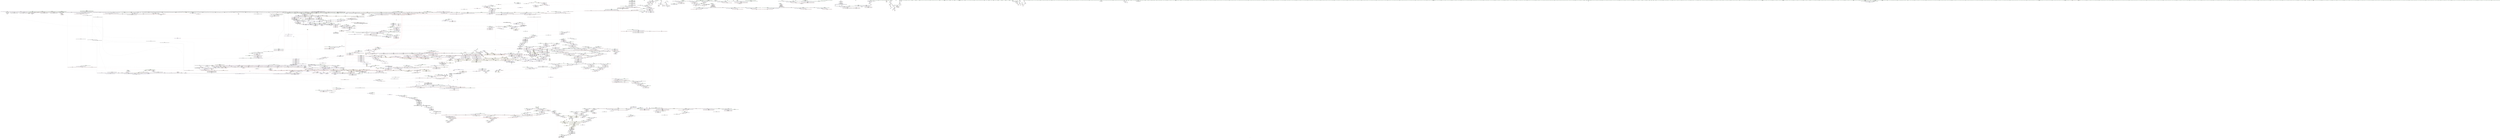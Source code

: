 digraph "SVFG" {
	label="SVFG";

	Node0x564e0e70c380 [shape=record,color=grey,label="{NodeID: 0\nNullPtr}"];
	Node0x564e0e70c380 -> Node0x564e0e762740[style=solid];
	Node0x564e0e70c380 -> Node0x564e0e762840[style=solid];
	Node0x564e0e70c380 -> Node0x564e0e762910[style=solid];
	Node0x564e0e70c380 -> Node0x564e0e7629e0[style=solid];
	Node0x564e0e70c380 -> Node0x564e0e762ab0[style=solid];
	Node0x564e0e70c380 -> Node0x564e0e762b80[style=solid];
	Node0x564e0e70c380 -> Node0x564e0e762c50[style=solid];
	Node0x564e0e70c380 -> Node0x564e0e762d20[style=solid];
	Node0x564e0e70c380 -> Node0x564e0e762df0[style=solid];
	Node0x564e0e70c380 -> Node0x564e0e762ec0[style=solid];
	Node0x564e0e70c380 -> Node0x564e0e762f90[style=solid];
	Node0x564e0e70c380 -> Node0x564e0e763060[style=solid];
	Node0x564e0e70c380 -> Node0x564e0e763130[style=solid];
	Node0x564e0e70c380 -> Node0x564e0e763200[style=solid];
	Node0x564e0e70c380 -> Node0x564e0e7632d0[style=solid];
	Node0x564e0e70c380 -> Node0x564e0e7633a0[style=solid];
	Node0x564e0e70c380 -> Node0x564e0e763470[style=solid];
	Node0x564e0e70c380 -> Node0x564e0e763540[style=solid];
	Node0x564e0e70c380 -> Node0x564e0e763610[style=solid];
	Node0x564e0e70c380 -> Node0x564e0e7636e0[style=solid];
	Node0x564e0e70c380 -> Node0x564e0e7637b0[style=solid];
	Node0x564e0e70c380 -> Node0x564e0e763880[style=solid];
	Node0x564e0e70c380 -> Node0x564e0e763950[style=solid];
	Node0x564e0e70c380 -> Node0x564e0e763a20[style=solid];
	Node0x564e0e70c380 -> Node0x564e0e763af0[style=solid];
	Node0x564e0e70c380 -> Node0x564e0e763bc0[style=solid];
	Node0x564e0e70c380 -> Node0x564e0e763c90[style=solid];
	Node0x564e0e70c380 -> Node0x564e0e763d60[style=solid];
	Node0x564e0e70c380 -> Node0x564e0e763e30[style=solid];
	Node0x564e0e70c380 -> Node0x564e0e763f00[style=solid];
	Node0x564e0e70c380 -> Node0x564e0e763fd0[style=solid];
	Node0x564e0e70c380 -> Node0x564e0e7640a0[style=solid];
	Node0x564e0e70c380 -> Node0x564e0e764170[style=solid];
	Node0x564e0e70c380 -> Node0x564e0e764240[style=solid];
	Node0x564e0e70c380 -> Node0x564e0e764310[style=solid];
	Node0x564e0e70c380 -> Node0x564e0e7643e0[style=solid];
	Node0x564e0e70c380 -> Node0x564e0e7644b0[style=solid];
	Node0x564e0e70c380 -> Node0x564e0e764580[style=solid];
	Node0x564e0e70c380 -> Node0x564e0e774ce0[style=solid];
	Node0x564e0e70c380 -> Node0x564e0e774db0[style=solid];
	Node0x564e0e70c380 -> Node0x564e0e774e80[style=solid];
	Node0x564e0e70c380 -> Node0x564e0e774f50[style=solid];
	Node0x564e0e70c380 -> Node0x564e0e775020[style=solid];
	Node0x564e0e70c380 -> Node0x564e0e7750f0[style=solid];
	Node0x564e0e70c380 -> Node0x564e0e7751c0[style=solid];
	Node0x564e0e70c380 -> Node0x564e0e775290[style=solid];
	Node0x564e0e70c380 -> Node0x564e0e775360[style=solid];
	Node0x564e0e70c380 -> Node0x564e0e775430[style=solid];
	Node0x564e0e70c380 -> Node0x564e0e775500[style=solid];
	Node0x564e0e70c380 -> Node0x564e0e7755d0[style=solid];
	Node0x564e0e70c380 -> Node0x564e0e7756a0[style=solid];
	Node0x564e0e70c380 -> Node0x564e0e775770[style=solid];
	Node0x564e0e70c380 -> Node0x564e0e775840[style=solid];
	Node0x564e0e70c380 -> Node0x564e0e775910[style=solid];
	Node0x564e0e70c380 -> Node0x564e0e7759e0[style=solid];
	Node0x564e0e70c380 -> Node0x564e0e775ab0[style=solid];
	Node0x564e0e70c380 -> Node0x564e0e775b80[style=solid];
	Node0x564e0e70c380 -> Node0x564e0e7a3d40[style=solid];
	Node0x564e0e70c380 -> Node0x564e0e7a78c0[style=solid];
	Node0x564e0e70c380 -> Node0x564e0e7ad220[style=solid];
	Node0x564e0e70c380 -> Node0x564e0e7ad560[style=solid];
	Node0x564e0e70c380 -> Node0x564e0e7ad8a0[style=solid];
	Node0x564e0e70c380 -> Node0x564e0e7ad970[style=solid];
	Node0x564e0e70c380 -> Node0x564e0e7adbe0[style=solid];
	Node0x564e0e70c380 -> Node0x564e0e7b14c0[style=solid];
	Node0x564e0e70c380 -> Node0x564e0e793f20[style=solid];
	Node0x564e0e70c380 -> Node0x564e0e7946a0[style=solid];
	Node0x564e0e70c380 -> Node0x564e0e7f2990[style=solid];
	Node0x564e0e70c380 -> Node0x564e0e7f3110[style=solid];
	Node0x564e0e70c380 -> Node0x564e0e7f3290[style=solid];
	Node0x564e0e70c380 -> Node0x564e0e7f3a10[style=solid];
	Node0x564e0e70c380 -> Node0x564e0e7f4310[style=solid];
	Node0x564e0e70c380:s64 -> Node0x564e0e949340[style=solid,color=red];
	Node0x564e0e94d2b0 [shape=record,color=black,label="{NodeID: 3764\n2513 = PHI(1733, 1733, 1733, )\n0th arg _ZNSt8_Rb_treeINSt7__cxx1112basic_stringIcSt11char_traitsIcESaIcEEESt4pairIKS5_iESt10_Select1stIS8_ESt4lessIS5_ESaIS8_EE11_M_leftmostEv }"];
	Node0x564e0e94d2b0 -> Node0x564e0e7b1590[style=solid];
	Node0x564e0e7637b0 [shape=record,color=black,label="{NodeID: 443\n964\<--3\n\<--dummyVal\n_ZNSt8_Rb_treeINSt7__cxx1112basic_stringIcSt11char_traitsIcESaIcEEESt4pairIKS5_iESt10_Select1stIS8_ESt4lessIS5_ESaIS8_EE11_M_put_nodeEPSt13_Rb_tree_nodeIS8_E\n|{<s0>81}}"];
	Node0x564e0e7637b0:s0 -> Node0x564e0e9487c0[style=solid,color=red];
	Node0x564e0e772ca0 [shape=record,color=red,label="{NodeID: 886\n504\<--19\n\<--ltrans\nmain\n}"];
	Node0x564e0e772ca0 -> Node0x564e0e7f3410[style=solid];
	Node0x564e0e93e550 [shape=record,color=black,label="{NodeID: 3543\n1508 = PHI(1701, )\n}"];
	Node0x564e0e860740 [shape=record,color=black,label="{NodeID: 2436\nMR_165V_3 = PHI(MR_165V_4, MR_165V_2, )\npts\{14570000 \}\n}"];
	Node0x564e0e860740 -> Node0x564e0e79b9c0[style=dashed];
	Node0x564e0e7a9120 [shape=record,color=blue,label="{NodeID: 1329\n1051\<--1048\n__a.addr\<--__a\n_ZNSt16allocator_traitsISaISt13_Rb_tree_nodeISt4pairIKNSt7__cxx1112basic_stringIcSt11char_traitsIcESaIcEEEiEEEE10deallocateERSB_PSA_m\n}"];
	Node0x564e0e7a9120 -> Node0x564e0e798760[style=dashed];
	Node0x564e0e75ba80 [shape=record,color=green,label="{NodeID: 222\n1301\<--1302\nthis.addr\<--this.addr_field_insensitive\n_ZNSt17_Rb_tree_iteratorISt4pairIKNSt7__cxx1112basic_stringIcSt11char_traitsIcESaIcEEEiEEC2EPSt18_Rb_tree_node_base\n}"];
	Node0x564e0e75ba80 -> Node0x564e0e799ef0[style=solid];
	Node0x564e0e75ba80 -> Node0x564e0e7aa7e0[style=solid];
	Node0x564e0e77f360 [shape=record,color=purple,label="{NodeID: 665\n159\<--16\n\<--_Z5transB5cxx11\n__cxx_global_var_init.2\n}"];
	Node0x564e0e79dbe0 [shape=record,color=red,label="{NodeID: 1108\n1927\<--1914\n\<--__x.addr\n_ZNSt8_Rb_treeINSt7__cxx1112basic_stringIcSt11char_traitsIcESaIcEEESt4pairIKS5_iESt10_Select1stIS8_ESt4lessIS5_ESaIS8_EE14_M_insert_nodeEPSt18_Rb_tree_node_baseSG_PSt13_Rb_tree_nodeIS8_E\n}"];
	Node0x564e0e79dbe0 -> Node0x564e0e7f4310[style=solid];
	Node0x564e0e07e6d0 [shape=record,color=green,label="{NodeID: 1\n7\<--1\n__dso_handle\<--dummyObj\nGlob }"];
	Node0x564e0e94d4a0 [shape=record,color=black,label="{NodeID: 3765\n750 = PHI(716, )\n0th arg _ZN9__gnu_cxx13new_allocatorISt13_Rb_tree_nodeISt4pairIKNSt7__cxx1112basic_stringIcSt11char_traitsIcESaIcEEEiEEEC2Ev }"];
	Node0x564e0e94d4a0 -> Node0x564e0e7a7720[style=solid];
	Node0x564e0e87ccd0 [shape=record,color=yellow,style=double,label="{NodeID: 2658\n14V_1 = ENCHI(MR_14V_0)\npts\{180000 180001 180002 180003 180004 \}\nFun[_ZNSt3mapINSt7__cxx1112basic_stringIcSt11char_traitsIcESaIcEEEiSt4lessIS5_ESaISt4pairIKS5_iEEEC2Ev]|{<s0>6}}"];
	Node0x564e0e87ccd0:s0 -> Node0x564e0e874aa0[style=dashed,color=red];
	Node0x564e0e763880 [shape=record,color=black,label="{NodeID: 444\n1382\<--3\n\<--dummyVal\n_ZStltIcSt11char_traitsIcESaIcEEbRKNSt7__cxx1112basic_stringIT_T0_T1_EESA_\n}"];
	Node0x564e0e772d70 [shape=record,color=red,label="{NodeID: 887\n534\<--19\n\<--ltrans\nmain\n}"];
	Node0x564e0e772d70 -> Node0x564e0e794220[style=solid];
	Node0x564e0e93e620 [shape=record,color=black,label="{NodeID: 3544\n2246 = PHI(2267, )\n|{<s0>217}}"];
	Node0x564e0e93e620:s0 -> Node0x564e0e943c40[style=solid,color=red];
	Node0x564e0e860c40 [shape=record,color=black,label="{NodeID: 2437\nMR_177V_3 = PHI(MR_177V_1, MR_177V_2, )\npts\{180001 180003 180004 \}\n|{<s0>23|<s1>23}}"];
	Node0x564e0e860c40:s0 -> Node0x564e0e85e910[style=dashed,color=blue];
	Node0x564e0e860c40:s1 -> Node0x564e0e85ee40[style=dashed,color=blue];
	Node0x564e0e7a91f0 [shape=record,color=blue,label="{NodeID: 1330\n1053\<--1049\n__p.addr\<--__p\n_ZNSt16allocator_traitsISaISt13_Rb_tree_nodeISt4pairIKNSt7__cxx1112basic_stringIcSt11char_traitsIcESaIcEEEiEEEE10deallocateERSB_PSA_m\n}"];
	Node0x564e0e7a91f0 -> Node0x564e0e798830[style=dashed];
	Node0x564e0e75bb50 [shape=record,color=green,label="{NodeID: 223\n1303\<--1304\n__x.addr\<--__x.addr_field_insensitive\n_ZNSt17_Rb_tree_iteratorISt4pairIKNSt7__cxx1112basic_stringIcSt11char_traitsIcESaIcEEEiEEC2EPSt18_Rb_tree_node_base\n}"];
	Node0x564e0e75bb50 -> Node0x564e0e799fc0[style=solid];
	Node0x564e0e75bb50 -> Node0x564e0e7aa8b0[style=solid];
	Node0x564e0e77f430 [shape=record,color=purple,label="{NodeID: 666\n509\<--21\narrayidx32\<--ans\nmain\n}"];
	Node0x564e0e77f430 -> Node0x564e0e795f90[style=solid];
	Node0x564e0e79dcb0 [shape=record,color=red,label="{NodeID: 1109\n1930\<--1916\n\<--__p.addr\n_ZNSt8_Rb_treeINSt7__cxx1112basic_stringIcSt11char_traitsIcESaIcEEESt4pairIKS5_iESt10_Select1stIS8_ESt4lessIS5_ESaIS8_EE14_M_insert_nodeEPSt18_Rb_tree_node_baseSG_PSt13_Rb_tree_nodeIS8_E\n}"];
	Node0x564e0e79dcb0 -> Node0x564e0e7f3e90[style=solid];
	Node0x564e0e7348f0 [shape=record,color=green,label="{NodeID: 2\n9\<--1\n\<--dummyObj\nCan only get source location for instruction, argument, global var or function.}"];
	Node0x564e0e94d5b0 [shape=record,color=black,label="{NodeID: 3766\n1266 = PHI(1144, 1755, 1783, 1811, 1843, 1869, 1939, 2498, )\n0th arg _ZNSt8_Rb_treeINSt7__cxx1112basic_stringIcSt11char_traitsIcESaIcEEESt4pairIKS5_iESt10_Select1stIS8_ESt4lessIS5_ESaIS8_EE6_S_keyEPKSt18_Rb_tree_node_base }"];
	Node0x564e0e94d5b0 -> Node0x564e0e7aa640[style=solid];
	Node0x564e0e763950 [shape=record,color=black,label="{NodeID: 445\n1383\<--3\n\<--dummyVal\n_ZStltIcSt11char_traitsIcESaIcEEbRKNSt7__cxx1112basic_stringIT_T0_T1_EESA_\n|{<s0>114}}"];
	Node0x564e0e763950:s0 -> Node0x564e0e9487c0[style=solid,color=red];
	Node0x564e0e772e40 [shape=record,color=red,label="{NodeID: 888\n527\<--29\n\<--lq\nmain\n}"];
	Node0x564e0e772e40 -> Node0x564e0e7940a0[style=solid];
	Node0x564e0e93e6f0 [shape=record,color=black,label="{NodeID: 3545\n2249 = PHI(2260, )\n|{<s0>218}}"];
	Node0x564e0e93e6f0:s0 -> Node0x564e0e9435c0[style=solid,color=red];
	Node0x564e0e7a92c0 [shape=record,color=blue,label="{NodeID: 1331\n1055\<--1050\n__n.addr\<--__n\n_ZNSt16allocator_traitsISaISt13_Rb_tree_nodeISt4pairIKNSt7__cxx1112basic_stringIcSt11char_traitsIcESaIcEEEiEEEE10deallocateERSB_PSA_m\n}"];
	Node0x564e0e7a92c0 -> Node0x564e0e798900[style=dashed];
	Node0x564e0e75bc20 [shape=record,color=green,label="{NodeID: 224\n1315\<--1316\nthis.addr\<--this.addr_field_insensitive\n_ZNKSt10_Select1stISt4pairIKNSt7__cxx1112basic_stringIcSt11char_traitsIcESaIcEEEiEEclERKS8_\n}"];
	Node0x564e0e75bc20 -> Node0x564e0e79a090[style=solid];
	Node0x564e0e75bc20 -> Node0x564e0e7aaa50[style=solid];
	Node0x564e0e77f500 [shape=record,color=purple,label="{NodeID: 667\n515\<--21\narrayidx35\<--ans\nmain\n}"];
	Node0x564e0e77f500 -> Node0x564e0e7a6610[style=solid];
	Node0x564e0e79dd80 [shape=record,color=red,label="{NodeID: 1110\n1939\<--1916\n\<--__p.addr\n_ZNSt8_Rb_treeINSt7__cxx1112basic_stringIcSt11char_traitsIcESaIcEEESt4pairIKS5_iESt10_Select1stIS8_ESt4lessIS5_ESaIS8_EE14_M_insert_nodeEPSt18_Rb_tree_node_baseSG_PSt13_Rb_tree_nodeIS8_E\n|{<s0>184}}"];
	Node0x564e0e79dd80:s0 -> Node0x564e0e94d5b0[style=solid,color=red];
	Node0x564e0e753010 [shape=record,color=green,label="{NodeID: 3\n12\<--1\n\<--dummyObj\nCan only get source location for instruction, argument, global var or function.}"];
	Node0x564e0e94dbb0 [shape=record,color=black,label="{NodeID: 3767\n2155 = PHI(2142, )\n0th arg _ZN9__gnu_cxx13new_allocatorISt13_Rb_tree_nodeISt4pairIKNSt7__cxx1112basic_stringIcSt11char_traitsIcESaIcEEEiEEE9constructISA_JRKSt21piecewise_construct_tSt5tupleIJRS9_EESH_IJEEEEEvPT_DpOT0_ }"];
	Node0x564e0e94dbb0 -> Node0x564e0e7af510[style=solid];
	Node0x564e0e763a20 [shape=record,color=black,label="{NodeID: 446\n1446\<--3\n\<--dummyVal\n_ZNKSt17_Rb_tree_iteratorISt4pairIKNSt7__cxx1112basic_stringIcSt11char_traitsIcESaIcEEEiEEdeEv\n}"];
	Node0x564e0e772f10 [shape=record,color=red,label="{NodeID: 889\n537\<--29\n\<--lq\nmain\n}"];
	Node0x564e0e772f10 -> Node0x564e0e776ef0[style=solid];
	Node0x564e0e93e7c0 [shape=record,color=black,label="{NodeID: 3546\n2274 = PHI(2292, )\n}"];
	Node0x564e0e93e7c0 -> Node0x564e0e77d140[style=solid];
	Node0x564e0e7a9390 [shape=record,color=blue,label="{NodeID: 1332\n1072\<--1069\nthis.addr\<--this\n_ZN9__gnu_cxx13new_allocatorISt13_Rb_tree_nodeISt4pairIKNSt7__cxx1112basic_stringIcSt11char_traitsIcESaIcEEEiEEE10deallocateEPSB_m\n}"];
	Node0x564e0e7a9390 -> Node0x564e0e7989d0[style=dashed];
	Node0x564e0e75bcf0 [shape=record,color=green,label="{NodeID: 225\n1317\<--1318\n__x.addr\<--__x.addr_field_insensitive\n_ZNKSt10_Select1stISt4pairIKNSt7__cxx1112basic_stringIcSt11char_traitsIcESaIcEEEiEEclERKS8_\n}"];
	Node0x564e0e75bcf0 -> Node0x564e0e79a160[style=solid];
	Node0x564e0e75bcf0 -> Node0x564e0e7aab20[style=solid];
	Node0x564e0e77f5d0 [shape=record,color=purple,label="{NodeID: 668\n551\<--21\narrayidx53\<--ans\nmain\n}"];
	Node0x564e0e77f5d0 -> Node0x564e0e796200[style=solid];
	Node0x564e0e79de50 [shape=record,color=red,label="{NodeID: 1111\n1950\<--1916\n\<--__p.addr\n_ZNSt8_Rb_treeINSt7__cxx1112basic_stringIcSt11char_traitsIcESaIcEEESt4pairIKS5_iESt10_Select1stIS8_ESt4lessIS5_ESaIS8_EE14_M_insert_nodeEPSt18_Rb_tree_node_baseSG_PSt13_Rb_tree_nodeIS8_E\n}"];
	Node0x564e0e753350 [shape=record,color=green,label="{NodeID: 4\n33\<--1\n.str\<--dummyObj\nGlob }"];
	Node0x564e0e94dcc0 [shape=record,color=black,label="{NodeID: 3768\n2156 = PHI(2143, )\n1st arg _ZN9__gnu_cxx13new_allocatorISt13_Rb_tree_nodeISt4pairIKNSt7__cxx1112basic_stringIcSt11char_traitsIcESaIcEEEiEEE9constructISA_JRKSt21piecewise_construct_tSt5tupleIJRS9_EESH_IJEEEEEvPT_DpOT0_ }"];
	Node0x564e0e94dcc0 -> Node0x564e0e7af5e0[style=solid];
	Node0x564e0e763af0 [shape=record,color=black,label="{NodeID: 447\n1447\<--3\n\<--dummyVal\n_ZNKSt17_Rb_tree_iteratorISt4pairIKNSt7__cxx1112basic_stringIcSt11char_traitsIcESaIcEEEiEEdeEv\n|{<s0>119}}"];
	Node0x564e0e763af0:s0 -> Node0x564e0e9487c0[style=solid,color=red];
	Node0x564e0e772fe0 [shape=record,color=red,label="{NodeID: 890\n555\<--29\n\<--lq\nmain\n}"];
	Node0x564e0e772fe0 -> Node0x564e0e777230[style=solid];
	Node0x564e0e93e890 [shape=record,color=black,label="{NodeID: 3547\n2322 = PHI(2330, )\n|{<s0>222}}"];
	Node0x564e0e93e890:s0 -> Node0x564e0e943c40[style=solid,color=red];
	Node0x564e0e7a9460 [shape=record,color=blue,label="{NodeID: 1333\n1074\<--1070\n__p.addr\<--__p\n_ZN9__gnu_cxx13new_allocatorISt13_Rb_tree_nodeISt4pairIKNSt7__cxx1112basic_stringIcSt11char_traitsIcESaIcEEEiEEE10deallocateEPSB_m\n}"];
	Node0x564e0e7a9460 -> Node0x564e0e798aa0[style=dashed];
	Node0x564e0e75bdc0 [shape=record,color=green,label="{NodeID: 226\n1327\<--1328\n__x.addr\<--__x.addr_field_insensitive\n_ZNSt8_Rb_treeINSt7__cxx1112basic_stringIcSt11char_traitsIcESaIcEEESt4pairIKS5_iESt10_Select1stIS8_ESt4lessIS5_ESaIS8_EE8_S_valueEPKSt13_Rb_tree_nodeIS8_E\n}"];
	Node0x564e0e75bdc0 -> Node0x564e0e79a230[style=solid];
	Node0x564e0e75bdc0 -> Node0x564e0e7aabf0[style=solid];
	Node0x564e0e77f6a0 [shape=record,color=purple,label="{NodeID: 669\n560\<--21\narrayidx59\<--ans\nmain\n}"];
	Node0x564e0e77f6a0 -> Node0x564e0e7963a0[style=solid];
	Node0x564e0e79df20 [shape=record,color=red,label="{NodeID: 1112\n1937\<--1918\n\<--__z.addr\n_ZNSt8_Rb_treeINSt7__cxx1112basic_stringIcSt11char_traitsIcESaIcEEESt4pairIKS5_iESt10_Select1stIS8_ESt4lessIS5_ESaIS8_EE14_M_insert_nodeEPSt18_Rb_tree_node_baseSG_PSt13_Rb_tree_nodeIS8_E\n|{<s0>183}}"];
	Node0x564e0e79df20:s0 -> Node0x564e0e94cc10[style=solid,color=red];
	Node0x564e0e753410 [shape=record,color=green,label="{NodeID: 5\n35\<--1\n.str.3\<--dummyObj\nGlob }"];
	Node0x564e0e94ddd0 [shape=record,color=black,label="{NodeID: 3769\n2157 = PHI(2145, )\n2nd arg _ZN9__gnu_cxx13new_allocatorISt13_Rb_tree_nodeISt4pairIKNSt7__cxx1112basic_stringIcSt11char_traitsIcESaIcEEEiEEE9constructISA_JRKSt21piecewise_construct_tSt5tupleIJRS9_EESH_IJEEEEEvPT_DpOT0_ }"];
	Node0x564e0e94ddd0 -> Node0x564e0e7af6b0[style=solid];
	Node0x564e0e763bc0 [shape=record,color=black,label="{NodeID: 448\n1513\<--3\n\<--dummyVal\n_ZNSt8_Rb_treeINSt7__cxx1112basic_stringIcSt11char_traitsIcESaIcEEESt4pairIKS5_iESt10_Select1stIS8_ESt4lessIS5_ESaIS8_EE22_M_emplace_hint_uniqueIJRKSt21piecewise_construct_tSt5tupleIJRS7_EESJ_IJEEEEESt17_Rb_tree_iteratorIS8_ESt23_Rb_tree_const_iteratorIS8_EDpOT_\n}"];
	Node0x564e0e763bc0 -> Node0x564e0e7abb60[style=solid];
	Node0x564e0e7730b0 [shape=record,color=red,label="{NodeID: 891\n580\<--29\n\<--lq\nmain\n}"];
	Node0x564e0e7730b0 -> Node0x564e0e777640[style=solid];
	Node0x564e0e93e960 [shape=record,color=black,label="{NodeID: 3548\n1331 = PHI(1335, )\n}"];
	Node0x564e0e93e960 -> Node0x564e0e779e10[style=solid];
	Node0x564e0e7a9530 [shape=record,color=blue,label="{NodeID: 1334\n1076\<--1071\n.addr\<--\n_ZN9__gnu_cxx13new_allocatorISt13_Rb_tree_nodeISt4pairIKNSt7__cxx1112basic_stringIcSt11char_traitsIcESaIcEEEiEEE10deallocateEPSB_m\n}"];
	Node0x564e0e75be90 [shape=record,color=green,label="{NodeID: 227\n1332\<--1333\n_ZNKSt13_Rb_tree_nodeISt4pairIKNSt7__cxx1112basic_stringIcSt11char_traitsIcESaIcEEEiEE9_M_valptrEv\<--_ZNKSt13_Rb_tree_nodeISt4pairIKNSt7__cxx1112basic_stringIcSt11char_traitsIcESaIcEEEiEE9_M_valptrEv_field_insensitive\n}"];
	Node0x564e0e77f770 [shape=record,color=purple,label="{NodeID: 670\n566\<--21\narrayidx61\<--ans\nmain\n}"];
	Node0x564e0e77f770 -> Node0x564e0e7a6af0[style=solid];
	Node0x564e0e79dff0 [shape=record,color=red,label="{NodeID: 1113\n1948\<--1918\n\<--__z.addr\n_ZNSt8_Rb_treeINSt7__cxx1112basic_stringIcSt11char_traitsIcESaIcEEESt4pairIKS5_iESt10_Select1stIS8_ESt4lessIS5_ESaIS8_EE14_M_insert_nodeEPSt18_Rb_tree_node_baseSG_PSt13_Rb_tree_nodeIS8_E\n}"];
	Node0x564e0e79dff0 -> Node0x564e0e77be90[style=solid];
	Node0x564e0e7534d0 [shape=record,color=green,label="{NodeID: 6\n37\<--1\nstdin\<--dummyObj\nGlob }"];
	Node0x564e0e94dee0 [shape=record,color=black,label="{NodeID: 3770\n2158 = PHI(2147, )\n3rd arg _ZN9__gnu_cxx13new_allocatorISt13_Rb_tree_nodeISt4pairIKNSt7__cxx1112basic_stringIcSt11char_traitsIcESaIcEEEiEEE9constructISA_JRKSt21piecewise_construct_tSt5tupleIJRS9_EESH_IJEEEEEvPT_DpOT0_ }"];
	Node0x564e0e94dee0 -> Node0x564e0e7af780[style=solid];
	Node0x564e0e763c90 [shape=record,color=black,label="{NodeID: 449\n1516\<--3\n\<--dummyVal\n_ZNSt8_Rb_treeINSt7__cxx1112basic_stringIcSt11char_traitsIcESaIcEEESt4pairIKS5_iESt10_Select1stIS8_ESt4lessIS5_ESaIS8_EE22_M_emplace_hint_uniqueIJRKSt21piecewise_construct_tSt5tupleIJRS7_EESJ_IJEEEEESt17_Rb_tree_iteratorIS8_ESt23_Rb_tree_const_iteratorIS8_EDpOT_\n}"];
	Node0x564e0e763c90 -> Node0x564e0e7abc30[style=solid];
	Node0x564e0e773180 [shape=record,color=red,label="{NodeID: 892\n600\<--29\n\<--lq\nmain\n}"];
	Node0x564e0e773180 -> Node0x564e0e792420[style=solid];
	Node0x564e0e93ea30 [shape=record,color=black,label="{NodeID: 3549\n1342 = PHI(1346, )\n}"];
	Node0x564e0e93ea30 -> Node0x564e0e779ee0[style=solid];
	Node0x564e0e7a9600 [shape=record,color=blue,label="{NodeID: 1335\n1092\<--1091\nthis.addr\<--this\n_ZNSaISt13_Rb_tree_nodeISt4pairIKNSt7__cxx1112basic_stringIcSt11char_traitsIcESaIcEEEiEEED2Ev\n}"];
	Node0x564e0e7a9600 -> Node0x564e0e798b70[style=dashed];
	Node0x564e0e75bf90 [shape=record,color=green,label="{NodeID: 228\n1337\<--1338\nthis.addr\<--this.addr_field_insensitive\n_ZNKSt13_Rb_tree_nodeISt4pairIKNSt7__cxx1112basic_stringIcSt11char_traitsIcESaIcEEEiEE9_M_valptrEv\n}"];
	Node0x564e0e75bf90 -> Node0x564e0e79a300[style=solid];
	Node0x564e0e75bf90 -> Node0x564e0e7aacc0[style=solid];
	Node0x564e0e77f840 [shape=record,color=purple,label="{NodeID: 671\n578\<--21\narrayidx66\<--ans\nmain\n}"];
	Node0x564e0e77f840 -> Node0x564e0e796470[style=solid];
	Node0x564e0e79e0c0 [shape=record,color=red,label="{NodeID: 1114\n1967\<--1918\n\<--__z.addr\n_ZNSt8_Rb_treeINSt7__cxx1112basic_stringIcSt11char_traitsIcESaIcEEESt4pairIKS5_iESt10_Select1stIS8_ESt4lessIS5_ESaIS8_EE14_M_insert_nodeEPSt18_Rb_tree_node_baseSG_PSt13_Rb_tree_nodeIS8_E\n}"];
	Node0x564e0e79e0c0 -> Node0x564e0e77c2a0[style=solid];
	Node0x564e0e753d40 [shape=record,color=green,label="{NodeID: 7\n38\<--1\n.str.4\<--dummyObj\nGlob }"];
	Node0x564e0e94dff0 [shape=record,color=black,label="{NodeID: 3771\n2159 = PHI(2149, )\n4th arg _ZN9__gnu_cxx13new_allocatorISt13_Rb_tree_nodeISt4pairIKNSt7__cxx1112basic_stringIcSt11char_traitsIcESaIcEEEiEEE9constructISA_JRKSt21piecewise_construct_tSt5tupleIJRS9_EESH_IJEEEEEvPT_DpOT0_ }"];
	Node0x564e0e94dff0 -> Node0x564e0e7af850[style=solid];
	Node0x564e0e87d2d0 [shape=record,color=yellow,style=double,label="{NodeID: 2664\n245V_1 = ENCHI(MR_245V_0)\npts\{17080000 \}\nFun[_ZNKSt23_Rb_tree_const_iteratorISt4pairIKNSt7__cxx1112basic_stringIcSt11char_traitsIcESaIcEEEiEE13_M_const_castEv]}"];
	Node0x564e0e87d2d0 -> Node0x564e0e7a07c0[style=dashed];
	Node0x564e0e763d60 [shape=record,color=black,label="{NodeID: 450\n1533\<--3\n\<--dummyVal\n_ZNSt8_Rb_treeINSt7__cxx1112basic_stringIcSt11char_traitsIcESaIcEEESt4pairIKS5_iESt10_Select1stIS8_ESt4lessIS5_ESaIS8_EE22_M_emplace_hint_uniqueIJRKSt21piecewise_construct_tSt5tupleIJRS7_EESJ_IJEEEEESt17_Rb_tree_iteratorIS8_ESt23_Rb_tree_const_iteratorIS8_EDpOT_\n}"];
	Node0x564e0e773250 [shape=record,color=red,label="{NodeID: 893\n520\<--31\n\<--rq\nmain\n}"];
	Node0x564e0e773250 -> Node0x564e0e776e20[style=solid];
	Node0x564e0e773250 -> Node0x564e0e791ca0[style=solid];
	Node0x564e0e93eb00 [shape=record,color=black,label="{NodeID: 3550\n1352 = PHI(1357, )\n}"];
	Node0x564e0e93eb00 -> Node0x564e0e779fb0[style=solid];
	Node0x564e0e7a96d0 [shape=record,color=blue,label="{NodeID: 1336\n1103\<--1102\nthis.addr\<--this\n_ZN9__gnu_cxx13new_allocatorISt13_Rb_tree_nodeISt4pairIKNSt7__cxx1112basic_stringIcSt11char_traitsIcESaIcEEEiEEED2Ev\n}"];
	Node0x564e0e7a96d0 -> Node0x564e0e798c40[style=dashed];
	Node0x564e0e764660 [shape=record,color=green,label="{NodeID: 229\n1343\<--1344\n_ZNK9__gnu_cxx16__aligned_membufISt4pairIKNSt7__cxx1112basic_stringIcSt11char_traitsIcESaIcEEEiEE6_M_ptrEv\<--_ZNK9__gnu_cxx16__aligned_membufISt4pairIKNSt7__cxx1112basic_stringIcSt11char_traitsIcESaIcEEEiEE6_M_ptrEv_field_insensitive\n}"];
	Node0x564e0e77f910 [shape=record,color=purple,label="{NodeID: 672\n585\<--21\narrayidx70\<--ans\nmain\n}"];
	Node0x564e0e77f910 -> Node0x564e0e796610[style=solid];
	Node0x564e0e79e190 [shape=record,color=red,label="{NodeID: 1115\n1946\<--1920\n\<--__insert_left\n_ZNSt8_Rb_treeINSt7__cxx1112basic_stringIcSt11char_traitsIcESaIcEEESt4pairIKS5_iESt10_Select1stIS8_ESt4lessIS5_ESaIS8_EE14_M_insert_nodeEPSt18_Rb_tree_node_baseSG_PSt13_Rb_tree_nodeIS8_E\n}"];
	Node0x564e0e79e190 -> Node0x564e0e77bdc0[style=solid];
	Node0x564e0e753dd0 [shape=record,color=green,label="{NodeID: 8\n40\<--1\n.str.5\<--dummyObj\nGlob }"];
	Node0x564e0e94e100 [shape=record,color=black,label="{NodeID: 3772\n2331 = PHI(2321, )\n0th arg _ZSt3getILm0EJRKNSt7__cxx1112basic_stringIcSt11char_traitsIcESaIcEEEEERNSt13tuple_elementIXT_ESt5tupleIJDpT0_EEE4typeERSC_ }"];
	Node0x564e0e94e100 -> Node0x564e0e7b0550[style=solid];
	Node0x564e0e87d3b0 [shape=record,color=yellow,style=double,label="{NodeID: 2665\n358V_1 = ENCHI(MR_358V_0)\npts\{23520000 \}\nFun[_ZNKSt23_Rb_tree_const_iteratorISt4pairIKNSt7__cxx1112basic_stringIcSt11char_traitsIcESaIcEEEiEE13_M_const_castEv]|{<s0>226}}"];
	Node0x564e0e87d3b0:s0 -> Node0x564e0e7aa980[style=dashed,color=red];
	Node0x564e0e763e30 [shape=record,color=black,label="{NodeID: 451\n1534\<--3\n\<--dummyVal\n_ZNSt8_Rb_treeINSt7__cxx1112basic_stringIcSt11char_traitsIcESaIcEEESt4pairIKS5_iESt10_Select1stIS8_ESt4lessIS5_ESaIS8_EE22_M_emplace_hint_uniqueIJRKSt21piecewise_construct_tSt5tupleIJRS7_EESJ_IJEEEEESt17_Rb_tree_iteratorIS8_ESt23_Rb_tree_const_iteratorIS8_EDpOT_\n}"];
	Node0x564e0e763e30 -> Node0x564e0e7abdd0[style=solid];
	Node0x564e0e773320 [shape=record,color=red,label="{NodeID: 894\n528\<--31\n\<--rq\nmain\n}"];
	Node0x564e0e773320 -> Node0x564e0e7940a0[style=solid];
	Node0x564e0e93ebd0 [shape=record,color=black,label="{NodeID: 3551\n1377 = PHI()\n}"];
	Node0x564e0e93ebd0 -> Node0x564e0e7943a0[style=solid];
	Node0x564e0e7a97a0 [shape=record,color=blue,label="{NodeID: 1337\n1113\<--1109\nthis.addr\<--this\n_ZNSt8_Rb_treeINSt7__cxx1112basic_stringIcSt11char_traitsIcESaIcEEESt4pairIKS5_iESt10_Select1stIS8_ESt4lessIS5_ESaIS8_EE4findERS7_\n}"];
	Node0x564e0e7a97a0 -> Node0x564e0e798d10[style=dashed];
	Node0x564e0e764760 [shape=record,color=green,label="{NodeID: 230\n1348\<--1349\nthis.addr\<--this.addr_field_insensitive\n_ZNK9__gnu_cxx16__aligned_membufISt4pairIKNSt7__cxx1112basic_stringIcSt11char_traitsIcESaIcEEEiEE6_M_ptrEv\n}"];
	Node0x564e0e764760 -> Node0x564e0e79a3d0[style=solid];
	Node0x564e0e764760 -> Node0x564e0e7aad90[style=solid];
	Node0x564e0e77f9e0 [shape=record,color=purple,label="{NodeID: 673\n457\<--24\narrayidx\<--mp\nmain\n}"];
	Node0x564e0e79e260 [shape=record,color=red,label="{NodeID: 1116\n1964\<--1963\n\<--_M_node_count\n_ZNSt8_Rb_treeINSt7__cxx1112basic_stringIcSt11char_traitsIcESaIcEEESt4pairIKS5_iESt10_Select1stIS8_ESt4lessIS5_ESaIS8_EE14_M_insert_nodeEPSt18_Rb_tree_node_baseSG_PSt13_Rb_tree_nodeIS8_E\n}"];
	Node0x564e0e79e260 -> Node0x564e0e792ea0[style=solid];
	Node0x564e0e753e60 [shape=record,color=green,label="{NodeID: 9\n42\<--1\nstdout\<--dummyObj\nGlob }"];
	Node0x564e0e94e210 [shape=record,color=black,label="{NodeID: 3773\n1246 = PHI(296, 1141, 1187, 1751, 1780, 1806, 1841, 1863, 1936, 2454, 2496, )\n0th arg _ZNKSt4lessINSt7__cxx1112basic_stringIcSt11char_traitsIcESaIcEEEEclERKS5_S8_ }"];
	Node0x564e0e94e210 -> Node0x564e0e7aa3d0[style=solid];
	Node0x564e0e763f00 [shape=record,color=black,label="{NodeID: 452\n1536\<--3\n\<--dummyVal\n_ZNSt8_Rb_treeINSt7__cxx1112basic_stringIcSt11char_traitsIcESaIcEEESt4pairIKS5_iESt10_Select1stIS8_ESt4lessIS5_ESaIS8_EE22_M_emplace_hint_uniqueIJRKSt21piecewise_construct_tSt5tupleIJRS7_EESJ_IJEEEEESt17_Rb_tree_iteratorIS8_ESt23_Rb_tree_const_iteratorIS8_EDpOT_\n}"];
	Node0x564e0e763f00 -> Node0x564e0e7abea0[style=solid];
	Node0x564e0e7733f0 [shape=record,color=red,label="{NodeID: 895\n569\<--31\n\<--rq\nmain\n}"];
	Node0x564e0e7733f0 -> Node0x564e0e7774a0[style=solid];
	Node0x564e0e7733f0 -> Node0x564e0e792ba0[style=solid];
	Node0x564e0e93eca0 [shape=record,color=black,label="{NodeID: 3552\n1396 = PHI(1335, )\n}"];
	Node0x564e0e93eca0 -> Node0x564e0e77a490[style=solid];
	Node0x564e0e863440 [shape=record,color=black,label="{NodeID: 2445\nMR_227V_3 = PHI(MR_227V_1, MR_227V_1, MR_227V_1, MR_227V_1, MR_227V_1, MR_227V_1, MR_227V_1, MR_227V_1, MR_227V_1, MR_227V_2, MR_227V_1, )\npts\{1716 \}\n}"];
	Node0x564e0e7a9870 [shape=record,color=blue,label="{NodeID: 1338\n1115\<--1110\n__k.addr\<--__k\n_ZNSt8_Rb_treeINSt7__cxx1112basic_stringIcSt11char_traitsIcESaIcEEESt4pairIKS5_iESt10_Select1stIS8_ESt4lessIS5_ESaIS8_EE4findERS7_\n}"];
	Node0x564e0e7a9870 -> Node0x564e0e798de0[style=dashed];
	Node0x564e0e7a9870 -> Node0x564e0e798eb0[style=dashed];
	Node0x564e0e764830 [shape=record,color=green,label="{NodeID: 231\n1353\<--1354\n_ZNK9__gnu_cxx16__aligned_membufISt4pairIKNSt7__cxx1112basic_stringIcSt11char_traitsIcESaIcEEEiEE7_M_addrEv\<--_ZNK9__gnu_cxx16__aligned_membufISt4pairIKNSt7__cxx1112basic_stringIcSt11char_traitsIcESaIcEEEiEE7_M_addrEv_field_insensitive\n}"];
	Node0x564e0e77fab0 [shape=record,color=purple,label="{NodeID: 674\n460\<--24\narrayidx21\<--mp\nmain\n}"];
	Node0x564e0e77fab0 -> Node0x564e0e7a5d20[style=solid];
	Node0x564e0e79e330 [shape=record,color=red,label="{NodeID: 1117\n1971\<--1970\n\<--coerce.dive\n_ZNSt8_Rb_treeINSt7__cxx1112basic_stringIcSt11char_traitsIcESaIcEEESt4pairIKS5_iESt10_Select1stIS8_ESt4lessIS5_ESaIS8_EE14_M_insert_nodeEPSt18_Rb_tree_node_baseSG_PSt13_Rb_tree_nodeIS8_E\n}"];
	Node0x564e0e79e330 -> Node0x564e0e77c370[style=solid];
	Node0x564e0e753f60 [shape=record,color=green,label="{NodeID: 10\n43\<--1\n_ZSt3cin\<--dummyObj\nGlob }"];
	Node0x564e0e94e8a0 [shape=record,color=black,label="{NodeID: 3774\n1247 = PHI(325, 1142, 1189, 1756, 1781, 1812, 1844, 1864, 1938, 2455, 2499, )\n1st arg _ZNKSt4lessINSt7__cxx1112basic_stringIcSt11char_traitsIcESaIcEEEEclERKS5_S8_ }"];
	Node0x564e0e94e8a0 -> Node0x564e0e7aa4a0[style=solid];
	Node0x564e0e763fd0 [shape=record,color=black,label="{NodeID: 453\n1552\<--3\n\<--dummyVal\n_ZNSt8_Rb_treeINSt7__cxx1112basic_stringIcSt11char_traitsIcESaIcEEESt4pairIKS5_iESt10_Select1stIS8_ESt4lessIS5_ESaIS8_EE22_M_emplace_hint_uniqueIJRKSt21piecewise_construct_tSt5tupleIJRS7_EESJ_IJEEEEESt17_Rb_tree_iteratorIS8_ESt23_Rb_tree_const_iteratorIS8_EDpOT_\n}"];
	Node0x564e0e7734c0 [shape=record,color=red,label="{NodeID: 896\n398\<--37\n\<--stdin\nmain\n}"];
	Node0x564e0e7734c0 -> Node0x564e0e7767a0[style=solid];
	Node0x564e0e93ed70 [shape=record,color=black,label="{NodeID: 3553\n1412 = PHI(1611, )\n}"];
	Node0x564e0e93ed70 -> Node0x564e0e7ab340[style=solid];
	Node0x564e0e863940 [shape=record,color=black,label="{NodeID: 2446\nMR_229V_2 = PHI(MR_229V_1, MR_229V_3, MR_229V_1, MR_229V_1, MR_229V_1, MR_229V_1, MR_229V_1, MR_229V_1, MR_229V_1, MR_229V_1, MR_229V_1, )\npts\{1720 \}\n}"];
	Node0x564e0e7a9940 [shape=record,color=blue,label="{NodeID: 1339\n1132\<--1129\ncoerce.dive\<--call3\n_ZNSt8_Rb_treeINSt7__cxx1112basic_stringIcSt11char_traitsIcESaIcEEESt4pairIKS5_iESt10_Select1stIS8_ESt4lessIS5_ESaIS8_EE4findERS7_\n|{|<s2>94}}"];
	Node0x564e0e7a9940 -> Node0x564e0e798f80[style=dashed];
	Node0x564e0e7a9940 -> Node0x564e0e7a3200[style=dashed];
	Node0x564e0e7a9940:s2 -> Node0x564e0e883eb0[style=dashed,color=red];
	Node0x564e0e764930 [shape=record,color=green,label="{NodeID: 232\n1359\<--1360\nthis.addr\<--this.addr_field_insensitive\n_ZNK9__gnu_cxx16__aligned_membufISt4pairIKNSt7__cxx1112basic_stringIcSt11char_traitsIcESaIcEEEiEE7_M_addrEv\n}"];
	Node0x564e0e764930 -> Node0x564e0e79a4a0[style=solid];
	Node0x564e0e764930 -> Node0x564e0e7aae60[style=solid];
	Node0x564e0e77fb80 [shape=record,color=purple,label="{NodeID: 675\n464\<--24\narrayidx23\<--mp\nmain\n}"];
	Node0x564e0e79e400 [shape=record,color=red,label="{NodeID: 1118\n1981\<--1978\nthis1\<--this.addr\n_ZNSt8_Rb_treeINSt7__cxx1112basic_stringIcSt11char_traitsIcESaIcEEESt4pairIKS5_iESt10_Select1stIS8_ESt4lessIS5_ESaIS8_EE11_M_get_nodeEv\n|{<s0>188}}"];
	Node0x564e0e79e400:s0 -> Node0x564e0e942580[style=solid,color=red];
	Node0x564e0e754060 [shape=record,color=green,label="{NodeID: 11\n44\<--1\n.str.6\<--dummyObj\nGlob }"];
	Node0x564e0e94ec60 [shape=record,color=black,label="{NodeID: 3775\n1248 = PHI(329, 1145, 1192, 1757, 1784, 1813, 1845, 1870, 1940, 2457, 2500, )\n2nd arg _ZNKSt4lessINSt7__cxx1112basic_stringIcSt11char_traitsIcESaIcEEEEclERKS5_S8_ }"];
	Node0x564e0e94ec60 -> Node0x564e0e7aa570[style=solid];
	Node0x564e0e7640a0 [shape=record,color=black,label="{NodeID: 454\n1553\<--3\n\<--dummyVal\n_ZNSt8_Rb_treeINSt7__cxx1112basic_stringIcSt11char_traitsIcESaIcEEESt4pairIKS5_iESt10_Select1stIS8_ESt4lessIS5_ESaIS8_EE22_M_emplace_hint_uniqueIJRKSt21piecewise_construct_tSt5tupleIJRS7_EESJ_IJEEEEESt17_Rb_tree_iteratorIS8_ESt23_Rb_tree_const_iteratorIS8_EDpOT_\n}"];
	Node0x564e0e7640a0 -> Node0x564e0e7abf70[style=solid];
	Node0x564e0e773590 [shape=record,color=red,label="{NodeID: 897\n404\<--42\n\<--stdout\nmain\n}"];
	Node0x564e0e773590 -> Node0x564e0e776870[style=solid];
	Node0x564e0e93ee40 [shape=record,color=black,label="{NodeID: 3554\n1444 = PHI(992, )\n}"];
	Node0x564e0e93ee40 -> Node0x564e0e77a700[style=solid];
	Node0x564e0e863e40 [shape=record,color=black,label="{NodeID: 2447\nMR_231V_2 = PHI(MR_231V_1, MR_231V_1, MR_231V_1, MR_231V_1, MR_231V_3, MR_231V_1, MR_231V_1, MR_231V_1, MR_231V_1, MR_231V_1, MR_231V_1, )\npts\{1724 \}\n}"];
	Node0x564e0e7a9a10 [shape=record,color=blue,label="{NodeID: 1340\n1135\<--1134\ncoerce.dive5\<--call4\n_ZNSt8_Rb_treeINSt7__cxx1112basic_stringIcSt11char_traitsIcESaIcEEESt4pairIKS5_iESt10_Select1stIS8_ESt4lessIS5_ESaIS8_EE4findERS7_\n|{<s0>94}}"];
	Node0x564e0e7a9a10:s0 -> Node0x564e0e884020[style=dashed,color=red];
	Node0x564e0e764a00 [shape=record,color=green,label="{NodeID: 233\n1369\<--1370\n__lhs.addr\<--__lhs.addr_field_insensitive\n_ZStltIcSt11char_traitsIcESaIcEEbRKNSt7__cxx1112basic_stringIT_T0_T1_EESA_\n}"];
	Node0x564e0e764a00 -> Node0x564e0e79a570[style=solid];
	Node0x564e0e764a00 -> Node0x564e0e7aaf30[style=solid];
	Node0x564e0e77fc50 [shape=record,color=purple,label="{NodeID: 676\n467\<--24\narrayidx25\<--mp\nmain\n}"];
	Node0x564e0e77fc50 -> Node0x564e0e7a5df0[style=solid];
	Node0x564e0e79e4d0 [shape=record,color=red,label="{NodeID: 1119\n2012\<--1993\nthis5\<--this.addr\n_ZNSt8_Rb_treeINSt7__cxx1112basic_stringIcSt11char_traitsIcESaIcEEESt4pairIKS5_iESt10_Select1stIS8_ESt4lessIS5_ESaIS8_EE17_M_construct_nodeIJRKSt21piecewise_construct_tSt5tupleIJRS7_EESJ_IJEEEEEvPSt13_Rb_tree_nodeIS8_EDpOT_\n|{<s0>190|<s1>197}}"];
	Node0x564e0e79e4d0:s0 -> Node0x564e0e942580[style=solid,color=red];
	Node0x564e0e79e4d0:s1 -> Node0x564e0e944530[style=solid,color=red];
	Node0x564e0e754160 [shape=record,color=green,label="{NodeID: 12\n46\<--1\n.str.7\<--dummyObj\nGlob }"];
	Node0x564e0e94f020 [shape=record,color=black,label="{NodeID: 3776\n1336 = PHI(1330, 1395, )\n0th arg _ZNKSt13_Rb_tree_nodeISt4pairIKNSt7__cxx1112basic_stringIcSt11char_traitsIcESaIcEEEiEE9_M_valptrEv }"];
	Node0x564e0e94f020 -> Node0x564e0e7aacc0[style=solid];
	Node0x564e0e764170 [shape=record,color=black,label="{NodeID: 455\n1555\<--3\n\<--dummyVal\n_ZNSt8_Rb_treeINSt7__cxx1112basic_stringIcSt11char_traitsIcESaIcEEESt4pairIKS5_iESt10_Select1stIS8_ESt4lessIS5_ESaIS8_EE22_M_emplace_hint_uniqueIJRKSt21piecewise_construct_tSt5tupleIJRS7_EESJ_IJEEEEESt17_Rb_tree_iteratorIS8_ESt23_Rb_tree_const_iteratorIS8_EDpOT_\n}"];
	Node0x564e0e764170 -> Node0x564e0e7ac040[style=solid];
	Node0x564e0e773660 [shape=record,color=red,label="{NodeID: 898\n111\<--96\n\<--n.addr\n_Z3powxxx\n}"];
	Node0x564e0e773660 -> Node0x564e0e7a4250[style=solid];
	Node0x564e0e93ef10 [shape=record,color=black,label="{NodeID: 3555\n1486 = PHI(1680, )\n|{<s0>123}}"];
	Node0x564e0e93ef10:s0 -> Node0x564e0d025300[style=solid,color=red];
	Node0x564e0e864340 [shape=record,color=black,label="{NodeID: 2448\nMR_233V_2 = PHI(MR_233V_1, MR_233V_1, MR_233V_1, MR_233V_1, MR_233V_1, MR_233V_1, MR_233V_1, MR_233V_1, MR_233V_3, MR_233V_1, MR_233V_1, )\npts\{1726 \}\n}"];
	Node0x564e0e7a9ae0 [shape=record,color=blue,label="{NodeID: 1341\n1151\<--1150\ncoerce.dive10\<--call9\n_ZNSt8_Rb_treeINSt7__cxx1112basic_stringIcSt11char_traitsIcESaIcEEESt4pairIKS5_iESt10_Select1stIS8_ESt4lessIS5_ESaIS8_EE4findERS7_\n}"];
	Node0x564e0e7a9ae0 -> Node0x564e0e84a000[style=dashed];
	Node0x564e0e764ad0 [shape=record,color=green,label="{NodeID: 234\n1371\<--1372\n__rhs.addr\<--__rhs.addr_field_insensitive\n_ZStltIcSt11char_traitsIcESaIcEEbRKNSt7__cxx1112basic_stringIT_T0_T1_EESA_\n}"];
	Node0x564e0e764ad0 -> Node0x564e0e79a640[style=solid];
	Node0x564e0e764ad0 -> Node0x564e0e7ab000[style=solid];
	Node0x564e0e77fd20 [shape=record,color=purple,label="{NodeID: 677\n542\<--24\narrayidx48\<--mp\nmain\n}"];
	Node0x564e0e79e5a0 [shape=record,color=red,label="{NodeID: 1120\n2013\<--1995\n\<--__node.addr\n_ZNSt8_Rb_treeINSt7__cxx1112basic_stringIcSt11char_traitsIcESaIcEEESt4pairIKS5_iESt10_Select1stIS8_ESt4lessIS5_ESaIS8_EE17_M_construct_nodeIJRKSt21piecewise_construct_tSt5tupleIJRS7_EESJ_IJEEEEEvPSt13_Rb_tree_nodeIS8_EDpOT_\n}"];
	Node0x564e0e79e5a0 -> Node0x564e0e77c510[style=solid];
	Node0x564e0e754260 [shape=record,color=green,label="{NodeID: 13\n48\<--1\n.str.8\<--dummyObj\nGlob }"];
	Node0x564e0e94f170 [shape=record,color=black,label="{NodeID: 3777\n1019 = PHI(1013, )\n0th arg _ZNSt4pairIKNSt7__cxx1112basic_stringIcSt11char_traitsIcESaIcEEEiED2Ev }"];
	Node0x564e0e94f170 -> Node0x564e0e7a8eb0[style=solid];
	Node0x564e0e764240 [shape=record,color=black,label="{NodeID: 456\n1570\<--3\nlpad.val\<--dummyVal\n_ZNSt8_Rb_treeINSt7__cxx1112basic_stringIcSt11char_traitsIcESaIcEEESt4pairIKS5_iESt10_Select1stIS8_ESt4lessIS5_ESaIS8_EE22_M_emplace_hint_uniqueIJRKSt21piecewise_construct_tSt5tupleIJRS7_EESJ_IJEEEEESt17_Rb_tree_iteratorIS8_ESt23_Rb_tree_const_iteratorIS8_EDpOT_\n}"];
	Node0x564e0e773730 [shape=record,color=red,label="{NodeID: 899\n114\<--98\n\<--m.addr\n_Z3powxxx\n}"];
	Node0x564e0e773730 -> Node0x564e0e7f3710[style=solid];
	Node0x564e0e93efe0 [shape=record,color=black,label="{NodeID: 3556\n1490 = PHI(1687, )\n|{<s0>123}}"];
	Node0x564e0e93efe0:s0 -> Node0x564e0d03bfc0[style=solid,color=red];
	Node0x564e0e864840 [shape=record,color=black,label="{NodeID: 2449\nMR_235V_2 = PHI(MR_235V_3, MR_235V_1, MR_235V_1, MR_235V_1, MR_235V_1, MR_235V_1, MR_235V_1, MR_235V_1, MR_235V_1, MR_235V_1, MR_235V_1, )\npts\{1728 \}\n}"];
	Node0x564e0e7a9bb0 [shape=record,color=blue, style = dotted,label="{NodeID: 1342\n2719\<--2721\noffset_0\<--dummyVal\n_ZNSt8_Rb_treeINSt7__cxx1112basic_stringIcSt11char_traitsIcESaIcEEESt4pairIKS5_iESt10_Select1stIS8_ESt4lessIS5_ESaIS8_EE4findERS7_\n}"];
	Node0x564e0e7a9bb0 -> Node0x564e0e84a000[style=dashed];
	Node0x564e0e764ba0 [shape=record,color=green,label="{NodeID: 235\n1378\<--1379\n_ZNKSt7__cxx1112basic_stringIcSt11char_traitsIcESaIcEE7compareERKS4_\<--_ZNKSt7__cxx1112basic_stringIcSt11char_traitsIcESaIcEE7compareERKS4__field_insensitive\n}"];
	Node0x564e0e77fdf0 [shape=record,color=purple,label="{NodeID: 678\n545\<--24\narrayidx50\<--mp\nmain\n}"];
	Node0x564e0e77fdf0 -> Node0x564e0e796130[style=solid];
	Node0x564e0e79e670 [shape=record,color=red,label="{NodeID: 1121\n2017\<--1995\n\<--__node.addr\n_ZNSt8_Rb_treeINSt7__cxx1112basic_stringIcSt11char_traitsIcESaIcEEESt4pairIKS5_iESt10_Select1stIS8_ESt4lessIS5_ESaIS8_EE17_M_construct_nodeIJRKSt21piecewise_construct_tSt5tupleIJRS7_EESJ_IJEEEEEvPSt13_Rb_tree_nodeIS8_EDpOT_\n|{<s0>191}}"];
	Node0x564e0e79e670:s0 -> Node0x564e0e943de0[style=solid,color=red];
	Node0x564e0e754360 [shape=record,color=green,label="{NodeID: 14\n50\<--1\n_ZStL19piecewise_construct\<--dummyObj\nGlob |{<s0>23}}"];
	Node0x564e0e754360:s0 -> Node0x564e0e944a10[style=solid,color=red];
	Node0x564e0e94f280 [shape=record,color=black,label="{NodeID: 3778\n2417 = PHI(1733, 1733, 1733, )\n0th arg _ZNSt8_Rb_treeINSt7__cxx1112basic_stringIcSt11char_traitsIcESaIcEEESt4pairIKS5_iESt10_Select1stIS8_ESt4lessIS5_ESaIS8_EE24_M_get_insert_unique_posERS7_ }"];
	Node0x564e0e94f280 -> Node0x564e0e7b0d70[style=solid];
	Node0x564e0e764310 [shape=record,color=black,label="{NodeID: 457\n1571\<--3\nlpad.val22\<--dummyVal\n_ZNSt8_Rb_treeINSt7__cxx1112basic_stringIcSt11char_traitsIcESaIcEEESt4pairIKS5_iESt10_Select1stIS8_ESt4lessIS5_ESaIS8_EE22_M_emplace_hint_uniqueIJRKSt21piecewise_construct_tSt5tupleIJRS7_EESJ_IJEEEEESt17_Rb_tree_iteratorIS8_ESt23_Rb_tree_const_iteratorIS8_EDpOT_\n}"];
	Node0x564e0e773800 [shape=record,color=red,label="{NodeID: 900\n118\<--98\n\<--m.addr\n_Z3powxxx\n}"];
	Node0x564e0e773800 -> Node0x564e0e792720[style=solid];
	Node0x564e0e93f0b0 [shape=record,color=black,label="{NodeID: 3557\n1494 = PHI(1694, )\n|{<s0>123}}"];
	Node0x564e0e93f0b0:s0 -> Node0x564e0e942240[style=solid,color=red];
	Node0x564e0e864d40 [shape=record,color=black,label="{NodeID: 2450\nMR_241V_4 = PHI(MR_241V_13, MR_241V_6, MR_241V_11, MR_241V_3, MR_241V_9, MR_241V_7, MR_241V_12, MR_241V_5, MR_241V_10, MR_241V_2, MR_241V_8, )\npts\{17060000 \}\n}"];
	Node0x564e0e7a9c80 [shape=record,color=blue,label="{NodeID: 1343\n1168\<--1162\nthis.addr\<--this\n_ZNSt8_Rb_treeINSt7__cxx1112basic_stringIcSt11char_traitsIcESaIcEEESt4pairIKS5_iESt10_Select1stIS8_ESt4lessIS5_ESaIS8_EE14_M_lower_boundEPSt13_Rb_tree_nodeIS8_EPSt18_Rb_tree_node_baseRS7_\n}"];
	Node0x564e0e7a9c80 -> Node0x564e0e799120[style=dashed];
	Node0x564e0e764ca0 [shape=record,color=green,label="{NodeID: 236\n1391\<--1392\n__x.addr\<--__x.addr_field_insensitive\n_ZNSt8_Rb_treeINSt7__cxx1112basic_stringIcSt11char_traitsIcESaIcEEESt4pairIKS5_iESt10_Select1stIS8_ESt4lessIS5_ESaIS8_EE8_S_valueEPKSt18_Rb_tree_node_base\n}"];
	Node0x564e0e764ca0 -> Node0x564e0e79a710[style=solid];
	Node0x564e0e764ca0 -> Node0x564e0e7ab0d0[style=solid];
	Node0x564e0e77fec0 [shape=record,color=purple,label="{NodeID: 679\n524\<--27\narrayidx38\<--q\nmain\n}"];
	Node0x564e0e77fec0 -> Node0x564e0e7a6950[style=solid];
	Node0x564e0e79e740 [shape=record,color=red,label="{NodeID: 1122\n2037\<--1995\n\<--__node.addr\n_ZNSt8_Rb_treeINSt7__cxx1112basic_stringIcSt11char_traitsIcESaIcEEESt4pairIKS5_iESt10_Select1stIS8_ESt4lessIS5_ESaIS8_EE17_M_construct_nodeIJRKSt21piecewise_construct_tSt5tupleIJRS7_EESJ_IJEEEEEvPSt13_Rb_tree_nodeIS8_EDpOT_\n}"];
	Node0x564e0e754460 [shape=record,color=green,label="{NodeID: 15\n52\<--1\n\<--dummyObj\nCan only get source location for instruction, argument, global var or function.}"];
	Node0x564e0e94f410 [shape=record,color=black,label="{NodeID: 3779\n2418 = PHI(1766, 1829, 1886, )\n1st arg _ZNSt8_Rb_treeINSt7__cxx1112basic_stringIcSt11char_traitsIcESaIcEEESt4pairIKS5_iESt10_Select1stIS8_ESt4lessIS5_ESaIS8_EE24_M_get_insert_unique_posERS7_ }"];
	Node0x564e0e94f410 -> Node0x564e0e7b0e40[style=solid];
	Node0x564e0e87da30 [shape=record,color=yellow,style=double,label="{NodeID: 2672\n35V_1 = ENCHI(MR_35V_0)\npts\{179 \}\nFun[_ZNSt3mapINSt7__cxx1112basic_stringIcSt11char_traitsIcESaIcEEEiSt4lessIS5_ESaISt4pairIKS5_iEEED2Ev]}"];
	Node0x564e0e87da30 -> Node0x564e0e7a4800[style=dashed];
	Node0x564e0e7643e0 [shape=record,color=black,label="{NodeID: 458\n1573\<--3\n\<--dummyVal\n_ZNSt8_Rb_treeINSt7__cxx1112basic_stringIcSt11char_traitsIcESaIcEEESt4pairIKS5_iESt10_Select1stIS8_ESt4lessIS5_ESaIS8_EE22_M_emplace_hint_uniqueIJRKSt21piecewise_construct_tSt5tupleIJRS7_EESJ_IJEEEEESt17_Rb_tree_iteratorIS8_ESt23_Rb_tree_const_iteratorIS8_EDpOT_\n}"];
	Node0x564e0e7738d0 [shape=record,color=red,label="{NodeID: 901\n147\<--98\n\<--m.addr\n_Z3powxxx\n}"];
	Node0x564e0e7738d0 -> Node0x564e0e791b20[style=solid];
	Node0x564e0e93f180 [shape=record,color=black,label="{NodeID: 3558\n1497 = PHI(1644, )\n}"];
	Node0x564e0e93f180 -> Node0x564e0e7ab9c0[style=solid];
	Node0x564e0e865240 [shape=record,color=black,label="{NodeID: 2451\nMR_243V_4 = PHI(MR_243V_13, MR_243V_6, MR_243V_11, MR_243V_3, MR_243V_9, MR_243V_7, MR_243V_12, MR_243V_5, MR_243V_10, MR_243V_2, MR_243V_8, )\npts\{17060001 \}\n}"];
	Node0x564e0e7a9d50 [shape=record,color=blue,label="{NodeID: 1344\n1170\<--1163\n__x.addr\<--__x\n_ZNSt8_Rb_treeINSt7__cxx1112basic_stringIcSt11char_traitsIcESaIcEEESt4pairIKS5_iESt10_Select1stIS8_ESt4lessIS5_ESaIS8_EE14_M_lower_boundEPSt13_Rb_tree_nodeIS8_EPSt18_Rb_tree_node_baseRS7_\n}"];
	Node0x564e0e7a9d50 -> Node0x564e0e85f840[style=dashed];
	Node0x564e0e764d70 [shape=record,color=green,label="{NodeID: 237\n1401\<--1402\nretval\<--retval_field_insensitive\n_ZNSt3mapINSt7__cxx1112basic_stringIcSt11char_traitsIcESaIcEEEiSt4lessIS5_ESaISt4pairIKS5_iEEE11lower_boundERS9_\n}"];
	Node0x564e0e764d70 -> Node0x564e0e784600[style=solid];
	Node0x564e0e764d70 -> Node0x564e0e7846d0[style=solid];
	Node0x564e0e77ff90 [shape=record,color=purple,label="{NodeID: 680\n539\<--27\narrayidx46\<--q\nmain\n}"];
	Node0x564e0e77ff90 -> Node0x564e0e796060[style=solid];
	Node0x564e0e79e810 [shape=record,color=red,label="{NodeID: 1123\n2038\<--1995\n\<--__node.addr\n_ZNSt8_Rb_treeINSt7__cxx1112basic_stringIcSt11char_traitsIcESaIcEEESt4pairIKS5_iESt10_Select1stIS8_ESt4lessIS5_ESaIS8_EE17_M_construct_nodeIJRKSt21piecewise_construct_tSt5tupleIJRS7_EESJ_IJEEEEEvPSt13_Rb_tree_nodeIS8_EDpOT_\n|{<s0>197}}"];
	Node0x564e0e79e810:s0 -> Node0x564e0e944600[style=solid,color=red];
	Node0x564e0e754560 [shape=record,color=green,label="{NodeID: 16\n85\<--1\n\<--dummyObj\nCan only get source location for instruction, argument, global var or function.}"];
	Node0x564e0e94f5a0 [shape=record,color=black,label="{NodeID: 3780\n1906 = PHI(1484, )\n0th arg _ZNSt8_Rb_treeINSt7__cxx1112basic_stringIcSt11char_traitsIcESaIcEEESt4pairIKS5_iESt10_Select1stIS8_ESt4lessIS5_ESaIS8_EE14_M_insert_nodeEPSt18_Rb_tree_node_baseSG_PSt13_Rb_tree_nodeIS8_E }"];
	Node0x564e0e94f5a0 -> Node0x564e0e7adcb0[style=solid];
	Node0x564e0e87db40 [shape=record,color=yellow,style=double,label="{NodeID: 2673\n37V_1 = ENCHI(MR_37V_0)\npts\{180001 180002 180003 21040002 21040003 \}\nFun[_ZNSt3mapINSt7__cxx1112basic_stringIcSt11char_traitsIcESaIcEEEiSt4lessIS5_ESaISt4pairIKS5_iEEED2Ev]|{<s0>7|<s1>7}}"];
	Node0x564e0e87db40:s0 -> Node0x564e0e879e80[style=dashed,color=red];
	Node0x564e0e87db40:s1 -> Node0x564e0e879f60[style=dashed,color=red];
	Node0x564e0e7644b0 [shape=record,color=black,label="{NodeID: 459\n1574\<--3\n\<--dummyVal\n_ZNSt8_Rb_treeINSt7__cxx1112basic_stringIcSt11char_traitsIcESaIcEEESt4pairIKS5_iESt10_Select1stIS8_ESt4lessIS5_ESaIS8_EE22_M_emplace_hint_uniqueIJRKSt21piecewise_construct_tSt5tupleIJRS7_EESJ_IJEEEEESt17_Rb_tree_iteratorIS8_ESt23_Rb_tree_const_iteratorIS8_EDpOT_\n|{<s0>135}}"];
	Node0x564e0e7644b0:s0 -> Node0x564e0e9487c0[style=solid,color=red];
	Node0x564e0e7739a0 [shape=record,color=red,label="{NodeID: 902\n126\<--100\n\<--mod.addr\n_Z3powxxx\n}"];
	Node0x564e0e7739a0 -> Node0x564e0e7f4190[style=solid];
	Node0x564e0e93f250 [shape=record,color=black,label="{NodeID: 3559\n1505 = PHI(1285, )\n|{<s0>126}}"];
	Node0x564e0e93f250:s0 -> Node0x564e0e94c260[style=solid,color=red];
	Node0x564e0e848700 [shape=record,color=black,label="{NodeID: 2452\nMR_249V_2 = PHI(MR_249V_1, MR_249V_4, MR_249V_1, MR_249V_1, MR_249V_1, MR_249V_4, MR_249V_1, MR_249V_3, MR_249V_1, MR_249V_1, MR_249V_4, )\npts\{17180000 \}\n}"];
	Node0x564e0e7a9e20 [shape=record,color=blue,label="{NodeID: 1345\n1172\<--1164\n__y.addr\<--__y\n_ZNSt8_Rb_treeINSt7__cxx1112basic_stringIcSt11char_traitsIcESaIcEEESt4pairIKS5_iESt10_Select1stIS8_ESt4lessIS5_ESaIS8_EE14_M_lower_boundEPSt13_Rb_tree_nodeIS8_EPSt18_Rb_tree_node_baseRS7_\n}"];
	Node0x564e0e7a9e20 -> Node0x564e0e85fd40[style=dashed];
	Node0x564e0e764e40 [shape=record,color=green,label="{NodeID: 238\n1403\<--1404\nthis.addr\<--this.addr_field_insensitive\n_ZNSt3mapINSt7__cxx1112basic_stringIcSt11char_traitsIcESaIcEEEiSt4lessIS5_ESaISt4pairIKS5_iEEE11lower_boundERS9_\n}"];
	Node0x564e0e764e40 -> Node0x564e0e79a7e0[style=solid];
	Node0x564e0e764e40 -> Node0x564e0e7ab1a0[style=solid];
	Node0x564e0e780060 [shape=record,color=purple,label="{NodeID: 681\n557\<--27\narrayidx57\<--q\nmain\n}"];
	Node0x564e0e780060 -> Node0x564e0e7962d0[style=solid];
	Node0x564e0e79e8e0 [shape=record,color=red,label="{NodeID: 1124\n2019\<--1997\n\<--__args.addr\n_ZNSt8_Rb_treeINSt7__cxx1112basic_stringIcSt11char_traitsIcESaIcEEESt4pairIKS5_iESt10_Select1stIS8_ESt4lessIS5_ESaIS8_EE17_M_construct_nodeIJRKSt21piecewise_construct_tSt5tupleIJRS7_EESJ_IJEEEEEvPSt13_Rb_tree_nodeIS8_EDpOT_\n|{<s0>192}}"];
	Node0x564e0e79e8e0:s0 -> Node0x564e0e942cd0[style=solid,color=red];
	Node0x564e0e754660 [shape=record,color=green,label="{NodeID: 17\n110\<--1\n\<--dummyObj\nCan only get source location for instruction, argument, global var or function.|{<s0>80|<s1>189}}"];
	Node0x564e0e754660:s0 -> Node0x564e0e94a2d0[style=solid,color=red];
	Node0x564e0e754660:s1 -> Node0x564e0e947b50[style=solid,color=red];
	Node0x564e0e94f6b0 [shape=record,color=black,label="{NodeID: 3781\n1907 = PHI(1523, )\n1st arg _ZNSt8_Rb_treeINSt7__cxx1112basic_stringIcSt11char_traitsIcESaIcEEESt4pairIKS5_iESt10_Select1stIS8_ESt4lessIS5_ESaIS8_EE14_M_insert_nodeEPSt18_Rb_tree_node_baseSG_PSt13_Rb_tree_nodeIS8_E }"];
	Node0x564e0e94f6b0 -> Node0x564e0e7add80[style=solid];
	Node0x564e0e764580 [shape=record,color=black,label="{NodeID: 460\n1772\<--3\n\<--dummyVal\n_ZNSt8_Rb_treeINSt7__cxx1112basic_stringIcSt11char_traitsIcESaIcEEESt4pairIKS5_iESt10_Select1stIS8_ESt4lessIS5_ESaIS8_EE29_M_get_insert_hint_unique_posESt23_Rb_tree_const_iteratorIS8_ERS7_\n}"];
	Node0x564e0e764580 -> Node0x564e0e7ad2f0[style=solid];
	Node0x564e0e773a70 [shape=record,color=red,label="{NodeID: 903\n129\<--100\n\<--mod.addr\n_Z3powxxx\n}"];
	Node0x564e0e773a70 -> Node0x564e0e793320[style=solid];
	Node0x564e0e93f320 [shape=record,color=black,label="{NodeID: 3560\n1527 = PHI(1905, )\n}"];
	Node0x564e0e93f320 -> Node0x564e0e7abd00[style=solid];
	Node0x564e0e848c00 [shape=record,color=black,label="{NodeID: 2453\nMR_251V_2 = PHI(MR_251V_1, MR_251V_1, MR_251V_4, MR_251V_1, MR_251V_3, MR_251V_1, MR_251V_4, MR_251V_1, MR_251V_4, MR_251V_1, MR_251V_1, )\npts\{17220000 \}\n}"];
	Node0x564e0e7a9ef0 [shape=record,color=blue,label="{NodeID: 1346\n1174\<--1165\n__k.addr\<--__k\n_ZNSt8_Rb_treeINSt7__cxx1112basic_stringIcSt11char_traitsIcESaIcEEESt4pairIKS5_iESt10_Select1stIS8_ESt4lessIS5_ESaIS8_EE14_M_lower_boundEPSt13_Rb_tree_nodeIS8_EPSt18_Rb_tree_node_baseRS7_\n}"];
	Node0x564e0e7a9ef0 -> Node0x564e0e7996d0[style=dashed];
	Node0x564e0e764f10 [shape=record,color=green,label="{NodeID: 239\n1405\<--1406\n__x.addr\<--__x.addr_field_insensitive\n_ZNSt3mapINSt7__cxx1112basic_stringIcSt11char_traitsIcESaIcEEEiSt4lessIS5_ESaISt4pairIKS5_iEEE11lower_boundERS9_\n}"];
	Node0x564e0e764f10 -> Node0x564e0e79a8b0[style=solid];
	Node0x564e0e764f10 -> Node0x564e0e7ab270[style=solid];
	Node0x564e0e780130 [shape=record,color=purple,label="{NodeID: 682\n573\<--27\narrayidx64\<--q\nmain\n}"];
	Node0x564e0e780130 -> Node0x564e0e7a6c90[style=solid];
	Node0x564e0e79e9b0 [shape=record,color=red,label="{NodeID: 1125\n2021\<--1999\n\<--__args.addr2\n_ZNSt8_Rb_treeINSt7__cxx1112basic_stringIcSt11char_traitsIcESaIcEEESt4pairIKS5_iESt10_Select1stIS8_ESt4lessIS5_ESaIS8_EE17_M_construct_nodeIJRKSt21piecewise_construct_tSt5tupleIJRS7_EESJ_IJEEEEEvPSt13_Rb_tree_nodeIS8_EDpOT_\n|{<s0>193}}"];
	Node0x564e0e79e9b0:s0 -> Node0x564e0e9441f0[style=solid,color=red];
	Node0x564e0e754760 [shape=record,color=green,label="{NodeID: 18\n116\<--1\n\<--dummyObj\nCan only get source location for instruction, argument, global var or function.}"];
	Node0x564e0e94f7c0 [shape=record,color=black,label="{NodeID: 3782\n1908 = PHI(1525, )\n2nd arg _ZNSt8_Rb_treeINSt7__cxx1112basic_stringIcSt11char_traitsIcESaIcEEESt4pairIKS5_iESt10_Select1stIS8_ESt4lessIS5_ESaIS8_EE14_M_insert_nodeEPSt18_Rb_tree_node_baseSG_PSt13_Rb_tree_nodeIS8_E }"];
	Node0x564e0e94f7c0 -> Node0x564e0e7ade50[style=solid];
	Node0x564e0e774ce0 [shape=record,color=black,label="{NodeID: 461\n1775\<--3\n\<--dummyVal\n_ZNSt8_Rb_treeINSt7__cxx1112basic_stringIcSt11char_traitsIcESaIcEEESt4pairIKS5_iESt10_Select1stIS8_ESt4lessIS5_ESaIS8_EE29_M_get_insert_hint_unique_posESt23_Rb_tree_const_iteratorIS8_ERS7_\n}"];
	Node0x564e0e774ce0 -> Node0x564e0e7ad3c0[style=solid];
	Node0x564e0e773b40 [shape=record,color=red,label="{NodeID: 904\n139\<--100\n\<--mod.addr\n_Z3powxxx\n}"];
	Node0x564e0e773b40 -> Node0x564e0e7f4010[style=solid];
	Node0x564e0e93f3f0 [shape=record,color=black,label="{NodeID: 3561\n1540 = PHI()\n}"];
	Node0x564e0e849100 [shape=record,color=black,label="{NodeID: 2454\nMR_468V_3 = PHI(MR_468V_4, MR_468V_2, )\npts\{2426 \}\n|{|<s6>237|<s7>241}}"];
	Node0x564e0e849100 -> Node0x564e0e7a1250[style=dashed];
	Node0x564e0e849100 -> Node0x564e0e7a1320[style=dashed];
	Node0x564e0e849100 -> Node0x564e0e7a13f0[style=dashed];
	Node0x564e0e849100 -> Node0x564e0e7a14c0[style=dashed];
	Node0x564e0e849100 -> Node0x564e0e7a1590[style=dashed];
	Node0x564e0e849100 -> Node0x564e0e7b1320[style=dashed];
	Node0x564e0e849100:s6 -> Node0x564e0e871510[style=dashed,color=red];
	Node0x564e0e849100:s7 -> Node0x564e0e871510[style=dashed,color=red];
	Node0x564e0e7a9fc0 [shape=record,color=blue,label="{NodeID: 1347\n1172\<--1196\n__y.addr\<--\n_ZNSt8_Rb_treeINSt7__cxx1112basic_stringIcSt11char_traitsIcESaIcEEESt4pairIKS5_iESt10_Select1stIS8_ESt4lessIS5_ESaIS8_EE14_M_lower_boundEPSt13_Rb_tree_nodeIS8_EPSt18_Rb_tree_node_baseRS7_\n}"];
	Node0x564e0e7a9fc0 -> Node0x564e0e85fd40[style=dashed];
	Node0x564e0e764fe0 [shape=record,color=green,label="{NodeID: 240\n1413\<--1414\n_ZNSt8_Rb_treeINSt7__cxx1112basic_stringIcSt11char_traitsIcESaIcEEESt4pairIKS5_iESt10_Select1stIS8_ESt4lessIS5_ESaIS8_EE11lower_boundERS7_\<--_ZNSt8_Rb_treeINSt7__cxx1112basic_stringIcSt11char_traitsIcESaIcEEESt4pairIKS5_iESt10_Select1stIS8_ESt4lessIS5_ESaIS8_EE11lower_boundERS7__field_insensitive\n}"];
	Node0x564e0e780200 [shape=record,color=purple,label="{NodeID: 683\n582\<--27\narrayidx68\<--q\nmain\n}"];
	Node0x564e0e780200 -> Node0x564e0e796540[style=solid];
	Node0x564e0e79ea80 [shape=record,color=red,label="{NodeID: 1126\n2023\<--2001\n\<--__args.addr4\n_ZNSt8_Rb_treeINSt7__cxx1112basic_stringIcSt11char_traitsIcESaIcEEESt4pairIKS5_iESt10_Select1stIS8_ESt4lessIS5_ESaIS8_EE17_M_construct_nodeIJRKSt21piecewise_construct_tSt5tupleIJRS7_EESJ_IJEEEEEvPSt13_Rb_tree_nodeIS8_EDpOT_\n|{<s0>194}}"];
	Node0x564e0e79ea80:s0 -> Node0x564e0e94bd70[style=solid,color=red];
	Node0x564e0e754860 [shape=record,color=green,label="{NodeID: 19\n213\<--1\n\<--dummyObj\nCan only get source location for instruction, argument, global var or function.}"];
	Node0x564e0e94f8d0 [shape=record,color=black,label="{NodeID: 3783\n1909 = PHI(1526, )\n3rd arg _ZNSt8_Rb_treeINSt7__cxx1112basic_stringIcSt11char_traitsIcESaIcEEESt4pairIKS5_iESt10_Select1stIS8_ESt4lessIS5_ESaIS8_EE14_M_insert_nodeEPSt18_Rb_tree_node_baseSG_PSt13_Rb_tree_nodeIS8_E }"];
	Node0x564e0e94f8d0 -> Node0x564e0e7adf20[style=solid];
	Node0x564e0e774db0 [shape=record,color=black,label="{NodeID: 462\n1833\<--3\n\<--dummyVal\n_ZNSt8_Rb_treeINSt7__cxx1112basic_stringIcSt11char_traitsIcESaIcEEESt4pairIKS5_iESt10_Select1stIS8_ESt4lessIS5_ESaIS8_EE29_M_get_insert_hint_unique_posESt23_Rb_tree_const_iteratorIS8_ERS7_\n}"];
	Node0x564e0e774db0 -> Node0x564e0e7ad630[style=solid];
	Node0x564e0e773c10 [shape=record,color=red,label="{NodeID: 905\n142\<--100\n\<--mod.addr\n_Z3powxxx\n}"];
	Node0x564e0e773c10 -> Node0x564e0e793020[style=solid];
	Node0x564e0e93f4c0 [shape=record,color=black,label="{NodeID: 3562\n1734 = PHI(2349, )\n}"];
	Node0x564e0e93f4c0 -> Node0x564e0e7ad150[style=solid];
	Node0x564e0e849600 [shape=record,color=black,label="{NodeID: 2455\nMR_588V_3 = PHI(MR_588V_4, MR_588V_2, )\npts\{2428 \}\n|{|<s2>237|<s3>241}}"];
	Node0x564e0e849600 -> Node0x564e0e7a1660[style=dashed];
	Node0x564e0e849600 -> Node0x564e0e7b1180[style=dashed];
	Node0x564e0e849600:s2 -> Node0x564e0e871a80[style=dashed,color=red];
	Node0x564e0e849600:s3 -> Node0x564e0e871a80[style=dashed,color=red];
	Node0x564e0e7aa090 [shape=record,color=blue,label="{NodeID: 1348\n1170\<--1200\n__x.addr\<--call3\n_ZNSt8_Rb_treeINSt7__cxx1112basic_stringIcSt11char_traitsIcESaIcEEESt4pairIKS5_iESt10_Select1stIS8_ESt4lessIS5_ESaIS8_EE14_M_lower_boundEPSt13_Rb_tree_nodeIS8_EPSt18_Rb_tree_node_baseRS7_\n}"];
	Node0x564e0e7aa090 -> Node0x564e0e85f840[style=dashed];
	Node0x564e0e7650e0 [shape=record,color=green,label="{NodeID: 241\n1422\<--1423\nretval\<--retval_field_insensitive\n_ZNKSt3mapINSt7__cxx1112basic_stringIcSt11char_traitsIcESaIcEEEiSt4lessIS5_ESaISt4pairIKS5_iEEE8key_compEv\n}"];
	Node0x564e0e7802d0 [shape=record,color=purple,label="{NodeID: 684\n399\<--33\n\<--.str\nmain\n}"];
	Node0x564e0e79eb50 [shape=record,color=red,label="{NodeID: 1127\n2035\<--2003\nexn\<--exn.slot\n_ZNSt8_Rb_treeINSt7__cxx1112basic_stringIcSt11char_traitsIcESaIcEEESt4pairIKS5_iESt10_Select1stIS8_ESt4lessIS5_ESaIS8_EE17_M_construct_nodeIJRKSt21piecewise_construct_tSt5tupleIJRS7_EESJ_IJEEEEEvPSt13_Rb_tree_nodeIS8_EDpOT_\n}"];
	Node0x564e0e754960 [shape=record,color=green,label="{NodeID: 20\n335\<--1\n\<--dummyObj\nCan only get source location for instruction, argument, global var or function.}"];
	Node0x564e0e87df80 [shape=record,color=yellow,style=double,label="{NodeID: 2677\n43V_1 = ENCHI(MR_43V_0)\npts\{180002 \}\nFun[_ZNSt8_Rb_treeINSt7__cxx1112basic_stringIcSt11char_traitsIcESaIcEEESt4pairIKS5_iESt10_Select1stIS8_ESt4lessIS5_ESaIS8_EE5beginEv]}"];
	Node0x564e0e87df80 -> Node0x564e0e7a2840[style=dashed];
	Node0x564e0e774e80 [shape=record,color=black,label="{NodeID: 463\n1836\<--3\n\<--dummyVal\n_ZNSt8_Rb_treeINSt7__cxx1112basic_stringIcSt11char_traitsIcESaIcEEESt4pairIKS5_iESt10_Select1stIS8_ESt4lessIS5_ESaIS8_EE29_M_get_insert_hint_unique_posESt23_Rb_tree_const_iteratorIS8_ERS7_\n}"];
	Node0x564e0e774e80 -> Node0x564e0e7ad700[style=solid];
	Node0x564e0e773ce0 [shape=record,color=red,label="{NodeID: 906\n123\<--102\n\<--ans\n_Z3powxxx\n}"];
	Node0x564e0e773ce0 -> Node0x564e0e7934a0[style=solid];
	Node0x564e0e93f590 [shape=record,color=black,label="{NodeID: 3563\n1741 = PHI(1216, )\n}"];
	Node0x564e0e93f590 -> Node0x564e0e7f2b10[style=solid];
	Node0x564e0e849b00 [shape=record,color=black,label="{NodeID: 2456\nMR_590V_3 = PHI(MR_590V_4, MR_590V_2, )\npts\{2430 \}\n}"];
	Node0x564e0e849b00 -> Node0x564e0e7a1800[style=dashed];
	Node0x564e0e849b00 -> Node0x564e0e7b1250[style=dashed];
	Node0x564e0e7aa160 [shape=record,color=blue,label="{NodeID: 1349\n1170\<--1205\n__x.addr\<--call4\n_ZNSt8_Rb_treeINSt7__cxx1112basic_stringIcSt11char_traitsIcESaIcEEESt4pairIKS5_iESt10_Select1stIS8_ESt4lessIS5_ESaIS8_EE14_M_lower_boundEPSt13_Rb_tree_nodeIS8_EPSt18_Rb_tree_node_baseRS7_\n}"];
	Node0x564e0e7aa160 -> Node0x564e0e85f840[style=dashed];
	Node0x564e0e7651b0 [shape=record,color=green,label="{NodeID: 242\n1424\<--1425\nthis.addr\<--this.addr_field_insensitive\n_ZNKSt3mapINSt7__cxx1112basic_stringIcSt11char_traitsIcESaIcEEEiSt4lessIS5_ESaISt4pairIKS5_iEEE8key_compEv\n}"];
	Node0x564e0e7651b0 -> Node0x564e0e79aa50[style=solid];
	Node0x564e0e7651b0 -> Node0x564e0e7ab410[style=solid];
	Node0x564e0e7803a0 [shape=record,color=purple,label="{NodeID: 685\n400\<--35\n\<--.str.3\nmain\n}"];
	Node0x564e0e79ec20 [shape=record,color=red,label="{NodeID: 1128\n2049\<--2003\nexn13\<--exn.slot\n_ZNSt8_Rb_treeINSt7__cxx1112basic_stringIcSt11char_traitsIcESaIcEEESt4pairIKS5_iESt10_Select1stIS8_ESt4lessIS5_ESaIS8_EE17_M_construct_nodeIJRKSt21piecewise_construct_tSt5tupleIJRS7_EESJ_IJEEEEEvPSt13_Rb_tree_nodeIS8_EDpOT_\n}"];
	Node0x564e0e754a60 [shape=record,color=green,label="{NodeID: 21\n355\<--1\n\<--dummyObj\nCan only get source location for instruction, argument, global var or function.}"];
	Node0x564e0e87e060 [shape=record,color=yellow,style=double,label="{NodeID: 2678\n466V_1 = ENCHI(MR_466V_0)\npts\{26140000 \}\nFun[_ZNSt8_Rb_treeINSt7__cxx1112basic_stringIcSt11char_traitsIcESaIcEEESt4pairIKS5_iESt10_Select1stIS8_ESt4lessIS5_ESaIS8_EE5beginEv]|{<s0>248}}"];
	Node0x564e0e87e060:s0 -> Node0x564e0e7aa980[style=dashed,color=red];
	Node0x564e0e774f50 [shape=record,color=black,label="{NodeID: 464\n1890\<--3\n\<--dummyVal\n_ZNSt8_Rb_treeINSt7__cxx1112basic_stringIcSt11char_traitsIcESaIcEEESt4pairIKS5_iESt10_Select1stIS8_ESt4lessIS5_ESaIS8_EE29_M_get_insert_hint_unique_posESt23_Rb_tree_const_iteratorIS8_ERS7_\n}"];
	Node0x564e0e774f50 -> Node0x564e0e7ada40[style=solid];
	Node0x564e0e773db0 [shape=record,color=red,label="{NodeID: 907\n130\<--102\n\<--ans\n_Z3powxxx\n}"];
	Node0x564e0e773db0 -> Node0x564e0e793320[style=solid];
	Node0x564e0e93f660 [shape=record,color=black,label="{NodeID: 3564\n1744 = PHI(2363, )\n}"];
	Node0x564e0e93f660 -> Node0x564e0e7f2c90[style=solid];
	Node0x564e0e84a000 [shape=record,color=black,label="{NodeID: 2457\nMR_412V_3 = PHI(MR_412V_4, MR_412V_2, )\npts\{11120000 \}\n}"];
	Node0x564e0e84a000 -> Node0x564e0e799050[style=dashed];
	Node0x564e0e7aa230 [shape=record,color=blue,label="{NodeID: 1350\n1218\<--1217\nthis.addr\<--this\n_ZNSt8_Rb_treeINSt7__cxx1112basic_stringIcSt11char_traitsIcESaIcEEESt4pairIKS5_iESt10_Select1stIS8_ESt4lessIS5_ESaIS8_EE6_M_endEv\n}"];
	Node0x564e0e7aa230 -> Node0x564e0e799870[style=dashed];
	Node0x564e0e765280 [shape=record,color=green,label="{NodeID: 243\n1426\<--1427\nundef.agg.tmp\<--undef.agg.tmp_field_insensitive\n_ZNKSt3mapINSt7__cxx1112basic_stringIcSt11char_traitsIcESaIcEEEiSt4lessIS5_ESaISt4pairIKS5_iEEE8key_compEv\n}"];
	Node0x564e0e780470 [shape=record,color=purple,label="{NodeID: 686\n405\<--38\n\<--.str.4\nmain\n}"];
	Node0x564e0e79ecf0 [shape=record,color=red,label="{NodeID: 1129\n2050\<--2005\nsel\<--ehselector.slot\n_ZNSt8_Rb_treeINSt7__cxx1112basic_stringIcSt11char_traitsIcESaIcEEESt4pairIKS5_iESt10_Select1stIS8_ESt4lessIS5_ESaIS8_EE17_M_construct_nodeIJRKSt21piecewise_construct_tSt5tupleIJRS7_EESJ_IJEEEEEvPSt13_Rb_tree_nodeIS8_EDpOT_\n}"];
	Node0x564e0e754b60 [shape=record,color=green,label="{NodeID: 22\n356\<--1\n\<--dummyObj\nCan only get source location for instruction, argument, global var or function.}"];
	Node0x564e0e775020 [shape=record,color=black,label="{NodeID: 465\n1893\<--3\n\<--dummyVal\n_ZNSt8_Rb_treeINSt7__cxx1112basic_stringIcSt11char_traitsIcESaIcEEESt4pairIKS5_iESt10_Select1stIS8_ESt4lessIS5_ESaIS8_EE29_M_get_insert_hint_unique_posESt23_Rb_tree_const_iteratorIS8_ERS7_\n}"];
	Node0x564e0e775020 -> Node0x564e0e7adb10[style=solid];
	Node0x564e0e773e80 [shape=record,color=red,label="{NodeID: 908\n151\<--102\n\<--ans\n_Z3powxxx\n}"];
	Node0x564e0e773e80 -> Node0x564e0e776020[style=solid];
	Node0x564e0e93f730 [shape=record,color=black,label="{NodeID: 3565\n1752 = PHI(2376, )\n}"];
	Node0x564e0e93f730 -> Node0x564e0e79d150[style=solid];
	Node0x564e0e84a500 [shape=record,color=black,label="{NodeID: 2458\nMR_592V_2 = PHI(MR_592V_3, MR_592V_1, MR_592V_1, )\npts\{2436 \}\n}"];
	Node0x564e0e7aa300 [shape=record,color=blue,label="{NodeID: 1351\n1232\<--1229\nthis.addr\<--this\n_ZNSt8_Rb_treeINSt7__cxx1112basic_stringIcSt11char_traitsIcESaIcEEESt4pairIKS5_iESt10_Select1stIS8_ESt4lessIS5_ESaIS8_EE3endEv\n}"];
	Node0x564e0e7aa300 -> Node0x564e0e799940[style=dashed];
	Node0x564e0e765350 [shape=record,color=green,label="{NodeID: 244\n1432\<--1433\n_ZNKSt8_Rb_treeINSt7__cxx1112basic_stringIcSt11char_traitsIcESaIcEEESt4pairIKS5_iESt10_Select1stIS8_ESt4lessIS5_ESaIS8_EE8key_compEv\<--_ZNKSt8_Rb_treeINSt7__cxx1112basic_stringIcSt11char_traitsIcESaIcEEESt4pairIKS5_iESt10_Select1stIS8_ESt4lessIS5_ESaIS8_EE8key_compEv_field_insensitive\n}"];
	Node0x564e0e780540 [shape=record,color=purple,label="{NodeID: 687\n406\<--40\n\<--.str.5\nmain\n}"];
	Node0x564e0e79edc0 [shape=record,color=red,label="{NodeID: 1130\n2069\<--2063\n\<--__a.addr\n_ZNSt16allocator_traitsISaISt13_Rb_tree_nodeISt4pairIKNSt7__cxx1112basic_stringIcSt11char_traitsIcESaIcEEEiEEEE8allocateERSB_m\n}"];
	Node0x564e0e79edc0 -> Node0x564e0e77c6b0[style=solid];
	Node0x564e0e754c60 [shape=record,color=green,label="{NodeID: 23\n418\<--1\n\<--dummyObj\nCan only get source location for instruction, argument, global var or function.}"];
	Node0x564e0e7750f0 [shape=record,color=black,label="{NodeID: 466\n2029\<--3\n\<--dummyVal\n_ZNSt8_Rb_treeINSt7__cxx1112basic_stringIcSt11char_traitsIcESaIcEEESt4pairIKS5_iESt10_Select1stIS8_ESt4lessIS5_ESaIS8_EE17_M_construct_nodeIJRKSt21piecewise_construct_tSt5tupleIJRS7_EESJ_IJEEEEEvPSt13_Rb_tree_nodeIS8_EDpOT_\n}"];
	Node0x564e0e773f50 [shape=record,color=red,label="{NodeID: 909\n122\<--104\n\<--k\n_Z3powxxx\n}"];
	Node0x564e0e773f50 -> Node0x564e0e7934a0[style=solid];
	Node0x564e0e93f800 [shape=record,color=black,label="{NodeID: 3566\n1756 = PHI(1265, )\n|{<s0>150}}"];
	Node0x564e0e93f800:s0 -> Node0x564e0e94e8a0[style=solid,color=red];
	Node0x564e0e84a5f0 [shape=record,color=black,label="{NodeID: 2459\nMR_255V_4 = PHI(MR_255V_5, MR_255V_2, MR_255V_5, )\npts\{24320000 \}\n}"];
	Node0x564e0e7aa3d0 [shape=record,color=blue,label="{NodeID: 1352\n1249\<--1246\nthis.addr\<--this\n_ZNKSt4lessINSt7__cxx1112basic_stringIcSt11char_traitsIcESaIcEEEEclERKS5_S8_\n}"];
	Node0x564e0e7aa3d0 -> Node0x564e0e799ae0[style=dashed];
	Node0x564e0e765450 [shape=record,color=green,label="{NodeID: 245\n1437\<--1438\nthis.addr\<--this.addr_field_insensitive\n_ZNKSt17_Rb_tree_iteratorISt4pairIKNSt7__cxx1112basic_stringIcSt11char_traitsIcESaIcEEEiEEdeEv\n}"];
	Node0x564e0e765450 -> Node0x564e0e79ab20[style=solid];
	Node0x564e0e765450 -> Node0x564e0e7ab4e0[style=solid];
	Node0x564e0e780610 [shape=record,color=purple,label="{NodeID: 688\n612\<--44\n\<--.str.6\nmain\n}"];
	Node0x564e0e79ee90 [shape=record,color=red,label="{NodeID: 1131\n2071\<--2065\n\<--__n.addr\n_ZNSt16allocator_traitsISaISt13_Rb_tree_nodeISt4pairIKNSt7__cxx1112basic_stringIcSt11char_traitsIcESaIcEEEiEEEE8allocateERSB_m\n|{<s0>201}}"];
	Node0x564e0e79ee90:s0 -> Node0x564e0e949230[style=solid,color=red];
	Node0x564e0e754d60 [shape=record,color=green,label="{NodeID: 24\n419\<--1\n\<--dummyObj\nCan only get source location for instruction, argument, global var or function.}"];
	Node0x564e0e7751c0 [shape=record,color=black,label="{NodeID: 467\n2030\<--3\n\<--dummyVal\n_ZNSt8_Rb_treeINSt7__cxx1112basic_stringIcSt11char_traitsIcESaIcEEESt4pairIKS5_iESt10_Select1stIS8_ESt4lessIS5_ESaIS8_EE17_M_construct_nodeIJRKSt21piecewise_construct_tSt5tupleIJRS7_EESJ_IJEEEEEvPSt13_Rb_tree_nodeIS8_EDpOT_\n}"];
	Node0x564e0e7751c0 -> Node0x564e0e7ae8e0[style=solid];
	Node0x564e0e774020 [shape=record,color=red,label="{NodeID: 910\n135\<--104\n\<--k\n_Z3powxxx\n}"];
	Node0x564e0e774020 -> Node0x564e0e7931a0[style=solid];
	Node0x564e0e93f8d0 [shape=record,color=black,label="{NodeID: 3567\n1758 = PHI(1245, )\n}"];
	Node0x564e0e869f70 [shape=record,color=black,label="{NodeID: 2460\nMR_601V_3 = PHI(MR_601V_4, MR_601V_2, MR_601V_4, )\npts\{24340000 \}\n}"];
	Node0x564e0e7aa4a0 [shape=record,color=blue,label="{NodeID: 1353\n1251\<--1247\n__x.addr\<--__x\n_ZNKSt4lessINSt7__cxx1112basic_stringIcSt11char_traitsIcESaIcEEEEclERKS5_S8_\n}"];
	Node0x564e0e7aa4a0 -> Node0x564e0e799bb0[style=dashed];
	Node0x564e0e765520 [shape=record,color=green,label="{NodeID: 246\n1456\<--1457\nretval\<--retval_field_insensitive\n_ZNSt8_Rb_treeINSt7__cxx1112basic_stringIcSt11char_traitsIcESaIcEEESt4pairIKS5_iESt10_Select1stIS8_ESt4lessIS5_ESaIS8_EE22_M_emplace_hint_uniqueIJRKSt21piecewise_construct_tSt5tupleIJRS7_EESJ_IJEEEEESt17_Rb_tree_iteratorIS8_ESt23_Rb_tree_const_iteratorIS8_EDpOT_\n|{|<s2>132}}"];
	Node0x564e0e765520 -> Node0x564e0e76cf30[style=solid];
	Node0x564e0e765520 -> Node0x564e0e76d000[style=solid];
	Node0x564e0e765520:s2 -> Node0x564e0e9430e0[style=solid,color=red];
	Node0x564e0e7806e0 [shape=record,color=purple,label="{NodeID: 689\n619\<--46\n\<--.str.7\nmain\n}"];
	Node0x564e0e79ef60 [shape=record,color=red,label="{NodeID: 1132\n2089\<--2080\nthis1\<--this.addr\n_ZN9__gnu_cxx13new_allocatorISt13_Rb_tree_nodeISt4pairIKNSt7__cxx1112basic_stringIcSt11char_traitsIcESaIcEEEiEEE8allocateEmPKv\n|{<s0>202}}"];
	Node0x564e0e79ef60:s0 -> Node0x564e0e949660[style=solid,color=red];
	Node0x564e0e754e60 [shape=record,color=green,label="{NodeID: 25\n423\<--1\n\<--dummyObj\nCan only get source location for instruction, argument, global var or function.}"];
	Node0x564e0e775290 [shape=record,color=black,label="{NodeID: 468\n2032\<--3\n\<--dummyVal\n_ZNSt8_Rb_treeINSt7__cxx1112basic_stringIcSt11char_traitsIcESaIcEEESt4pairIKS5_iESt10_Select1stIS8_ESt4lessIS5_ESaIS8_EE17_M_construct_nodeIJRKSt21piecewise_construct_tSt5tupleIJRS7_EESJ_IJEEEEEvPSt13_Rb_tree_nodeIS8_EDpOT_\n}"];
	Node0x564e0e775290 -> Node0x564e0e7ae9b0[style=solid];
	Node0x564e0e7740f0 [shape=record,color=red,label="{NodeID: 911\n136\<--104\n\<--k\n_Z3powxxx\n}"];
	Node0x564e0e7740f0 -> Node0x564e0e7931a0[style=solid];
	Node0x564e0e93f9a0 [shape=record,color=black,label="{NodeID: 3568\n1761 = PHI(2376, )\n|{<s0>152}}"];
	Node0x564e0e93f9a0:s0 -> Node0x564e0e94bb70[style=solid,color=red];
	Node0x564e0e86a440 [shape=record,color=black,label="{NodeID: 2461\nMR_603V_3 = PHI(MR_603V_5, MR_603V_2, MR_603V_4, )\npts\{24200000 24200001 \}\n}"];
	Node0x564e0e7aa570 [shape=record,color=blue,label="{NodeID: 1354\n1253\<--1248\n__y.addr\<--__y\n_ZNKSt4lessINSt7__cxx1112basic_stringIcSt11char_traitsIcESaIcEEEEclERKS5_S8_\n}"];
	Node0x564e0e7aa570 -> Node0x564e0e799c80[style=dashed];
	Node0x564e0e7655f0 [shape=record,color=green,label="{NodeID: 247\n1458\<--1459\n__pos\<--__pos_field_insensitive\n_ZNSt8_Rb_treeINSt7__cxx1112basic_stringIcSt11char_traitsIcESaIcEEESt4pairIKS5_iESt10_Select1stIS8_ESt4lessIS5_ESaIS8_EE22_M_emplace_hint_uniqueIJRKSt21piecewise_construct_tSt5tupleIJRS7_EESJ_IJEEEEESt17_Rb_tree_iteratorIS8_ESt23_Rb_tree_const_iteratorIS8_EDpOT_\n}"];
	Node0x564e0e7655f0 -> Node0x564e0e77a7d0[style=solid];
	Node0x564e0e7655f0 -> Node0x564e0e76d0d0[style=solid];
	Node0x564e0e7807b0 [shape=record,color=purple,label="{NodeID: 690\n622\<--48\n\<--.str.8\nmain\n}"];
	Node0x564e0e79f030 [shape=record,color=red,label="{NodeID: 1133\n2090\<--2082\n\<--__n.addr\n_ZN9__gnu_cxx13new_allocatorISt13_Rb_tree_nodeISt4pairIKNSt7__cxx1112basic_stringIcSt11char_traitsIcESaIcEEEiEEE8allocateEmPKv\n}"];
	Node0x564e0e79f030 -> Node0x564e0e793c20[style=solid];
	Node0x564e0e754f60 [shape=record,color=green,label="{NodeID: 26\n500\<--1\n\<--dummyObj\nCan only get source location for instruction, argument, global var or function.}"];
	Node0x564e0e775360 [shape=record,color=black,label="{NodeID: 469\n2041\<--3\n\<--dummyVal\n_ZNSt8_Rb_treeINSt7__cxx1112basic_stringIcSt11char_traitsIcESaIcEEESt4pairIKS5_iESt10_Select1stIS8_ESt4lessIS5_ESaIS8_EE17_M_construct_nodeIJRKSt21piecewise_construct_tSt5tupleIJRS7_EESJ_IJEEEEEvPSt13_Rb_tree_nodeIS8_EDpOT_\n}"];
	Node0x564e0e7741c0 [shape=record,color=red,label="{NodeID: 912\n143\<--104\n\<--k\n_Z3powxxx\n}"];
	Node0x564e0e7741c0 -> Node0x564e0e793020[style=solid];
	Node0x564e0e93fa70 [shape=record,color=black,label="{NodeID: 3569\n1767 = PHI(2416, )\n}"];
	Node0x564e0e7aa640 [shape=record,color=blue,label="{NodeID: 1355\n1267\<--1266\n__x.addr\<--__x\n_ZNSt8_Rb_treeINSt7__cxx1112basic_stringIcSt11char_traitsIcESaIcEEESt4pairIKS5_iESt10_Select1stIS8_ESt4lessIS5_ESaIS8_EE6_S_keyEPKSt18_Rb_tree_node_base\n}"];
	Node0x564e0e7aa640 -> Node0x564e0e799d50[style=dashed];
	Node0x564e0e7656c0 [shape=record,color=green,label="{NodeID: 248\n1460\<--1461\nthis.addr\<--this.addr_field_insensitive\n_ZNSt8_Rb_treeINSt7__cxx1112basic_stringIcSt11char_traitsIcESaIcEEESt4pairIKS5_iESt10_Select1stIS8_ESt4lessIS5_ESaIS8_EE22_M_emplace_hint_uniqueIJRKSt21piecewise_construct_tSt5tupleIJRS7_EESJ_IJEEEEESt17_Rb_tree_iteratorIS8_ESt23_Rb_tree_const_iteratorIS8_EDpOT_\n}"];
	Node0x564e0e7656c0 -> Node0x564e0e79acc0[style=solid];
	Node0x564e0e7656c0 -> Node0x564e0e7ab680[style=solid];
	Node0x564e0e780880 [shape=record,color=purple,label="{NodeID: 691\n2713\<--51\nllvm.global_ctors_0\<--llvm.global_ctors\nGlob }"];
	Node0x564e0e780880 -> Node0x564e0e7a3b40[style=solid];
	Node0x564e0e79f100 [shape=record,color=red,label="{NodeID: 1134\n2100\<--2082\n\<--__n.addr\n_ZN9__gnu_cxx13new_allocatorISt13_Rb_tree_nodeISt4pairIKNSt7__cxx1112basic_stringIcSt11char_traitsIcESaIcEEEiEEE8allocateEmPKv\n}"];
	Node0x564e0e79f100 -> Node0x564e0e791e20[style=solid];
	Node0x564e0e755060 [shape=record,color=green,label="{NodeID: 27\n563\<--1\n\<--dummyObj\nCan only get source location for instruction, argument, global var or function.}"];
	Node0x564e0e775430 [shape=record,color=black,label="{NodeID: 470\n2042\<--3\n\<--dummyVal\n_ZNSt8_Rb_treeINSt7__cxx1112basic_stringIcSt11char_traitsIcESaIcEEESt4pairIKS5_iESt10_Select1stIS8_ESt4lessIS5_ESaIS8_EE17_M_construct_nodeIJRKSt21piecewise_construct_tSt5tupleIJRS7_EESJ_IJEEEEEvPSt13_Rb_tree_nodeIS8_EDpOT_\n}"];
	Node0x564e0e775430 -> Node0x564e0e7aea80[style=solid];
	Node0x564e0e774290 [shape=record,color=red,label="{NodeID: 913\n169\<--166\nthis1\<--this.addr\n_ZNSt3mapINSt7__cxx1112basic_stringIcSt11char_traitsIcESaIcEEEiSt4lessIS5_ESaISt4pairIKS5_iEEEC2Ev\n}"];
	Node0x564e0e774290 -> Node0x564e0e780b80[style=solid];
	Node0x564e0e93fb40 [shape=record,color=black,label="{NodeID: 3570\n1784 = PHI(1265, )\n|{<s0>155}}"];
	Node0x564e0e93fb40:s0 -> Node0x564e0e94ec60[style=solid,color=red];
	Node0x564e0e86ae40 [shape=record,color=black,label="{NodeID: 2463\nMR_317V_3 = PHI(MR_317V_4, MR_317V_2, )\npts\{826 \}\n}"];
	Node0x564e0e86ae40 -> Node0x564e0e796fd0[style=dashed];
	Node0x564e0e86ae40 -> Node0x564e0e7970a0[style=dashed];
	Node0x564e0e86ae40 -> Node0x564e0e797170[style=dashed];
	Node0x564e0e86ae40 -> Node0x564e0e797240[style=dashed];
	Node0x564e0e86ae40 -> Node0x564e0e7a80e0[style=dashed];
	Node0x564e0e7aa710 [shape=record,color=blue,label="{NodeID: 1356\n1287\<--1286\n__x.addr\<--__x\n_ZNSt8_Rb_treeINSt7__cxx1112basic_stringIcSt11char_traitsIcESaIcEEESt4pairIKS5_iESt10_Select1stIS8_ESt4lessIS5_ESaIS8_EE6_S_keyEPKSt13_Rb_tree_nodeIS8_E\n}"];
	Node0x564e0e7aa710 -> Node0x564e0e799e20[style=dashed];
	Node0x564e0e765790 [shape=record,color=green,label="{NodeID: 249\n1462\<--1463\n__args.addr\<--__args.addr_field_insensitive\n_ZNSt8_Rb_treeINSt7__cxx1112basic_stringIcSt11char_traitsIcESaIcEEESt4pairIKS5_iESt10_Select1stIS8_ESt4lessIS5_ESaIS8_EE22_M_emplace_hint_uniqueIJRKSt21piecewise_construct_tSt5tupleIJRS7_EESJ_IJEEEEESt17_Rb_tree_iteratorIS8_ESt23_Rb_tree_const_iteratorIS8_EDpOT_\n}"];
	Node0x564e0e765790 -> Node0x564e0e79ad90[style=solid];
	Node0x564e0e765790 -> Node0x564e0e7ab750[style=solid];
	Node0x564e0e780980 [shape=record,color=purple,label="{NodeID: 692\n2714\<--51\nllvm.global_ctors_1\<--llvm.global_ctors\nGlob }"];
	Node0x564e0e780980 -> Node0x564e0e7a3c40[style=solid];
	Node0x564e0e79f1d0 [shape=record,color=red,label="{NodeID: 1135\n2114\<--2111\nthis1\<--this.addr\n_ZNK9__gnu_cxx13new_allocatorISt13_Rb_tree_nodeISt4pairIKNSt7__cxx1112basic_stringIcSt11char_traitsIcESaIcEEEiEEE8max_sizeEv\n}"];
	Node0x564e0e755160 [shape=record,color=green,label="{NodeID: 28\n2102\<--1\n\<--dummyObj\nCan only get source location for instruction, argument, global var or function.}"];
	Node0x564e0e775500 [shape=record,color=black,label="{NodeID: 471\n2044\<--3\n\<--dummyVal\n_ZNSt8_Rb_treeINSt7__cxx1112basic_stringIcSt11char_traitsIcESaIcEEESt4pairIKS5_iESt10_Select1stIS8_ESt4lessIS5_ESaIS8_EE17_M_construct_nodeIJRKSt21piecewise_construct_tSt5tupleIJRS7_EESJ_IJEEEEEvPSt13_Rb_tree_nodeIS8_EDpOT_\n}"];
	Node0x564e0e775500 -> Node0x564e0e7aeb50[style=solid];
	Node0x564e0e774360 [shape=record,color=red,label="{NodeID: 914\n181\<--178\nthis1\<--this.addr\n_ZNSt3mapINSt7__cxx1112basic_stringIcSt11char_traitsIcESaIcEEEiSt4lessIS5_ESaISt4pairIKS5_iEEED2Ev\n}"];
	Node0x564e0e774360 -> Node0x564e0e780c50[style=solid];
	Node0x564e0e93fc10 [shape=record,color=black,label="{NodeID: 3571\n1785 = PHI(1245, )\n}"];
	Node0x564e0e86b340 [shape=record,color=black,label="{NodeID: 2464\nMR_319V_2 = PHI(MR_319V_3, MR_319V_1, )\npts\{828 \}\n}"];
	Node0x564e0e86b340 -> Node0x564e0e7a8010[style=dashed];
	Node0x564e0e7aa7e0 [shape=record,color=blue,label="{NodeID: 1357\n1301\<--1299\nthis.addr\<--this\n_ZNSt17_Rb_tree_iteratorISt4pairIKNSt7__cxx1112basic_stringIcSt11char_traitsIcESaIcEEEiEEC2EPSt18_Rb_tree_node_base\n}"];
	Node0x564e0e7aa7e0 -> Node0x564e0e799ef0[style=dashed];
	Node0x564e0e765860 [shape=record,color=green,label="{NodeID: 250\n1464\<--1465\n__args.addr2\<--__args.addr2_field_insensitive\n_ZNSt8_Rb_treeINSt7__cxx1112basic_stringIcSt11char_traitsIcESaIcEEESt4pairIKS5_iESt10_Select1stIS8_ESt4lessIS5_ESaIS8_EE22_M_emplace_hint_uniqueIJRKSt21piecewise_construct_tSt5tupleIJRS7_EESJ_IJEEEEESt17_Rb_tree_iteratorIS8_ESt23_Rb_tree_const_iteratorIS8_EDpOT_\n}"];
	Node0x564e0e765860 -> Node0x564e0e79ae60[style=solid];
	Node0x564e0e765860 -> Node0x564e0e7ab820[style=solid];
	Node0x564e0e780a80 [shape=record,color=purple,label="{NodeID: 693\n2715\<--51\nllvm.global_ctors_2\<--llvm.global_ctors\nGlob }"];
	Node0x564e0e780a80 -> Node0x564e0e7a3d40[style=solid];
	Node0x564e0e79f2a0 [shape=record,color=red,label="{NodeID: 1136\n2141\<--2126\n\<--__a.addr\n_ZNSt16allocator_traitsISaISt13_Rb_tree_nodeISt4pairIKNSt7__cxx1112basic_stringIcSt11char_traitsIcESaIcEEEiEEEE9constructIS9_JRKSt21piecewise_construct_tSt5tupleIJRS8_EESH_IJEEEEEvRSB_PT_DpOT0_\n}"];
	Node0x564e0e79f2a0 -> Node0x564e0e77cac0[style=solid];
	Node0x564e0e755260 [shape=record,color=green,label="{NodeID: 29\n2116\<--1\n\<--dummyObj\nCan only get source location for instruction, argument, global var or function.}"];
	Node0x564e0e7755d0 [shape=record,color=black,label="{NodeID: 472\n2051\<--3\nlpad.val\<--dummyVal\n_ZNSt8_Rb_treeINSt7__cxx1112basic_stringIcSt11char_traitsIcESaIcEEESt4pairIKS5_iESt10_Select1stIS8_ESt4lessIS5_ESaIS8_EE17_M_construct_nodeIJRKSt21piecewise_construct_tSt5tupleIJRS7_EESJ_IJEEEEEvPSt13_Rb_tree_nodeIS8_EDpOT_\n}"];
	Node0x564e0e774430 [shape=record,color=red,label="{NodeID: 915\n227\<--191\n\<--retval\n_Z5getidNSt7__cxx1112basic_stringIcSt11char_traitsIcESaIcEEE\n}"];
	Node0x564e0e774430 -> Node0x564e0e7761f0[style=solid];
	Node0x564e0e93fce0 [shape=record,color=black,label="{NodeID: 3572\n1792 = PHI(2512, )\n}"];
	Node0x564e0e93fce0 -> Node0x564e0e79d3c0[style=solid];
	Node0x564e0e86b840 [shape=record,color=black,label="{NodeID: 2465\nMR_255V_5 = PHI(MR_255V_3, MR_255V_2, )\npts\{24320000 \}\n|{|<s2>242}}"];
	Node0x564e0e86b840 -> Node0x564e0e7a18d0[style=dashed];
	Node0x564e0e86b840 -> Node0x564e0e84a5f0[style=dashed];
	Node0x564e0e86b840:s2 -> Node0x564e0e87fd30[style=dashed,color=red];
	Node0x564e0e7aa8b0 [shape=record,color=blue,label="{NodeID: 1358\n1303\<--1300\n__x.addr\<--__x\n_ZNSt17_Rb_tree_iteratorISt4pairIKNSt7__cxx1112basic_stringIcSt11char_traitsIcESaIcEEEiEEC2EPSt18_Rb_tree_node_base\n}"];
	Node0x564e0e7aa8b0 -> Node0x564e0e799fc0[style=dashed];
	Node0x564e0e765930 [shape=record,color=green,label="{NodeID: 251\n1466\<--1467\n__args.addr4\<--__args.addr4_field_insensitive\n_ZNSt8_Rb_treeINSt7__cxx1112basic_stringIcSt11char_traitsIcESaIcEEESt4pairIKS5_iESt10_Select1stIS8_ESt4lessIS5_ESaIS8_EE22_M_emplace_hint_uniqueIJRKSt21piecewise_construct_tSt5tupleIJRS7_EESJ_IJEEEEESt17_Rb_tree_iteratorIS8_ESt23_Rb_tree_const_iteratorIS8_EDpOT_\n}"];
	Node0x564e0e765930 -> Node0x564e0e79af30[style=solid];
	Node0x564e0e765930 -> Node0x564e0e7ab8f0[style=solid];
	Node0x564e0e780b80 [shape=record,color=purple,label="{NodeID: 694\n170\<--169\n_M_t\<--this1\n_ZNSt3mapINSt7__cxx1112basic_stringIcSt11char_traitsIcESaIcEEEiSt4lessIS5_ESaISt4pairIKS5_iEEEC2Ev\n|{<s0>6}}"];
	Node0x564e0e780b80:s0 -> Node0x564e0e942e70[style=solid,color=red];
	Node0x564e0e79f370 [shape=record,color=red,label="{NodeID: 1137\n2143\<--2128\n\<--__p.addr\n_ZNSt16allocator_traitsISaISt13_Rb_tree_nodeISt4pairIKNSt7__cxx1112basic_stringIcSt11char_traitsIcESaIcEEEiEEEE9constructIS9_JRKSt21piecewise_construct_tSt5tupleIJRS8_EESH_IJEEEEEvRSB_PT_DpOT0_\n|{<s0>208}}"];
	Node0x564e0e79f370:s0 -> Node0x564e0e94dcc0[style=solid,color=red];
	Node0x564e0e755360 [shape=record,color=green,label="{NodeID: 30\n4\<--6\n_ZStL8__ioinit\<--_ZStL8__ioinit_field_insensitive\nGlob }"];
	Node0x564e0e755360 -> Node0x564e0e77f290[style=solid];
	Node0x564e0e7756a0 [shape=record,color=black,label="{NodeID: 473\n2052\<--3\nlpad.val14\<--dummyVal\n_ZNSt8_Rb_treeINSt7__cxx1112basic_stringIcSt11char_traitsIcESaIcEEESt4pairIKS5_iESt10_Select1stIS8_ESt4lessIS5_ESaIS8_EE17_M_construct_nodeIJRKSt21piecewise_construct_tSt5tupleIJRS7_EESJ_IJEEEEEvPSt13_Rb_tree_nodeIS8_EDpOT_\n}"];
	Node0x564e0e774500 [shape=record,color=red,label="{NodeID: 916\n224\<--223\n\<--call6\n_Z5getidNSt7__cxx1112basic_stringIcSt11char_traitsIcESaIcEEE\n}"];
	Node0x564e0e774500 -> Node0x564e0e7a4ce0[style=solid];
	Node0x564e0e93fdb0 [shape=record,color=black,label="{NodeID: 3573\n1798 = PHI(2512, )\n|{<s0>160}}"];
	Node0x564e0e93fdb0:s0 -> Node0x564e0e943f80[style=solid,color=red];
	Node0x564e0e7aa980 [shape=record,color=blue,label="{NodeID: 1359\n1308\<--1309\n_M_node\<--\n_ZNSt17_Rb_tree_iteratorISt4pairIKNSt7__cxx1112basic_stringIcSt11char_traitsIcESaIcEEEiEEC2EPSt18_Rb_tree_node_base\n|{<s0>103|<s1>104|<s2>132|<s3>187|<s4>226|<s5>234|<s6>248}}"];
	Node0x564e0e7aa980:s0 -> Node0x564e0e8a4b70[style=dashed,color=blue];
	Node0x564e0e7aa980:s1 -> Node0x564e0e8a2fa0[style=dashed,color=blue];
	Node0x564e0e7aa980:s2 -> Node0x564e0e860740[style=dashed,color=blue];
	Node0x564e0e7aa980:s3 -> Node0x564e0e8a6bf0[style=dashed,color=blue];
	Node0x564e0e7aa980:s4 -> Node0x564e0e8a7330[style=dashed,color=blue];
	Node0x564e0e7aa980:s5 -> Node0x564e0e8a7490[style=dashed,color=blue];
	Node0x564e0e7aa980:s6 -> Node0x564e0e8a7b70[style=dashed,color=blue];
	Node0x564e0e765a00 [shape=record,color=green,label="{NodeID: 252\n1468\<--1469\n__z\<--__z_field_insensitive\n_ZNSt8_Rb_treeINSt7__cxx1112basic_stringIcSt11char_traitsIcESaIcEEESt4pairIKS5_iESt10_Select1stIS8_ESt4lessIS5_ESaIS8_EE22_M_emplace_hint_uniqueIJRKSt21piecewise_construct_tSt5tupleIJRS7_EESJ_IJEEEEESt17_Rb_tree_iteratorIS8_ESt23_Rb_tree_const_iteratorIS8_EDpOT_\n}"];
	Node0x564e0e765a00 -> Node0x564e0e79b000[style=solid];
	Node0x564e0e765a00 -> Node0x564e0e79b0d0[style=solid];
	Node0x564e0e765a00 -> Node0x564e0e79b1a0[style=solid];
	Node0x564e0e765a00 -> Node0x564e0e79b270[style=solid];
	Node0x564e0e765a00 -> Node0x564e0e7ab9c0[style=solid];
	Node0x564e0e780c50 [shape=record,color=purple,label="{NodeID: 695\n182\<--181\n_M_t\<--this1\n_ZNSt3mapINSt7__cxx1112basic_stringIcSt11char_traitsIcESaIcEEEiSt4lessIS5_ESaISt4pairIKS5_iEEED2Ev\n|{<s0>7}}"];
	Node0x564e0e780c50:s0 -> Node0x564e0e946080[style=solid,color=red];
	Node0x564e0e79f440 [shape=record,color=red,label="{NodeID: 1138\n2144\<--2130\n\<--__args.addr\n_ZNSt16allocator_traitsISaISt13_Rb_tree_nodeISt4pairIKNSt7__cxx1112basic_stringIcSt11char_traitsIcESaIcEEEiEEEE9constructIS9_JRKSt21piecewise_construct_tSt5tupleIJRS8_EESH_IJEEEEEvRSB_PT_DpOT0_\n|{<s0>205}}"];
	Node0x564e0e79f440:s0 -> Node0x564e0e942cd0[style=solid,color=red];
	Node0x564e0e755460 [shape=record,color=green,label="{NodeID: 31\n8\<--10\n_ZL2pi\<--_ZL2pi_field_insensitive\nGlob }"];
	Node0x564e0e755460 -> Node0x564e0e7a3540[style=solid];
	Node0x564e0e755460 -> Node0x564e0e7a3e40[style=solid];
	Node0x564e0e775770 [shape=record,color=black,label="{NodeID: 474\n2054\<--3\n\<--dummyVal\n_ZNSt8_Rb_treeINSt7__cxx1112basic_stringIcSt11char_traitsIcESaIcEEESt4pairIKS5_iESt10_Select1stIS8_ESt4lessIS5_ESaIS8_EE17_M_construct_nodeIJRKSt21piecewise_construct_tSt5tupleIJRS7_EESJ_IJEEEEEvPSt13_Rb_tree_nodeIS8_EDpOT_\n}"];
	Node0x564e0e7745d0 [shape=record,color=red,label="{NodeID: 917\n240\<--234\nthis1\<--this.addr\n_ZNSt3mapINSt7__cxx1112basic_stringIcSt11char_traitsIcESaIcEEEiSt4lessIS5_ESaISt4pairIKS5_iEEE4findERS9_\n}"];
	Node0x564e0e7745d0 -> Node0x564e0e781060[style=solid];
	Node0x564e0e93fe80 [shape=record,color=black,label="{NodeID: 3574\n1799 = PHI(2512, )\n|{<s0>160}}"];
	Node0x564e0e93fe80:s0 -> Node0x564e0e944050[style=solid,color=red];
	Node0x564e0e7aaa50 [shape=record,color=blue,label="{NodeID: 1360\n1315\<--1313\nthis.addr\<--this\n_ZNKSt10_Select1stISt4pairIKNSt7__cxx1112basic_stringIcSt11char_traitsIcESaIcEEEiEEclERKS8_\n}"];
	Node0x564e0e7aaa50 -> Node0x564e0e79a090[style=dashed];
	Node0x564e0e765ad0 [shape=record,color=green,label="{NodeID: 253\n1470\<--1471\n__res\<--__res_field_insensitive\n_ZNSt8_Rb_treeINSt7__cxx1112basic_stringIcSt11char_traitsIcESaIcEEESt4pairIKS5_iESt10_Select1stIS8_ESt4lessIS5_ESaIS8_EE22_M_emplace_hint_uniqueIJRKSt21piecewise_construct_tSt5tupleIJRS7_EESJ_IJEEEEESt17_Rb_tree_iteratorIS8_ESt23_Rb_tree_const_iteratorIS8_EDpOT_\n}"];
	Node0x564e0e765ad0 -> Node0x564e0e77a8a0[style=solid];
	Node0x564e0e765ad0 -> Node0x564e0e76d1a0[style=solid];
	Node0x564e0e765ad0 -> Node0x564e0e76d270[style=solid];
	Node0x564e0e765ad0 -> Node0x564e0e76d340[style=solid];
	Node0x564e0e765ad0 -> Node0x564e0e76d410[style=solid];
	Node0x564e0e780d20 [shape=record,color=purple,label="{NodeID: 696\n200\<--193\ncoerce.dive\<--ref.tmp\n_Z5getidNSt7__cxx1112basic_stringIcSt11char_traitsIcESaIcEEE\n}"];
	Node0x564e0e780d20 -> Node0x564e0e7a48d0[style=solid];
	Node0x564e0e79f510 [shape=record,color=red,label="{NodeID: 1139\n2146\<--2132\n\<--__args.addr2\n_ZNSt16allocator_traitsISaISt13_Rb_tree_nodeISt4pairIKNSt7__cxx1112basic_stringIcSt11char_traitsIcESaIcEEEiEEEE9constructIS9_JRKSt21piecewise_construct_tSt5tupleIJRS8_EESH_IJEEEEEvRSB_PT_DpOT0_\n|{<s0>206}}"];
	Node0x564e0e79f510:s0 -> Node0x564e0e9441f0[style=solid,color=red];
	Node0x564e0e755560 [shape=record,color=green,label="{NodeID: 32\n11\<--13\nncase\<--ncase_field_insensitive\nGlob }"];
	Node0x564e0e755560 -> Node0x564e0e772960[style=solid];
	Node0x564e0e755560 -> Node0x564e0e7a3640[style=solid];
	Node0x564e0e87ea90 [shape=record,color=yellow,style=double,label="{NodeID: 2689\n159V_1 = ENCHI(MR_159V_0)\npts\{1475 \}\nFun[_ZNSt8_Rb_treeINSt7__cxx1112basic_stringIcSt11char_traitsIcESaIcEEESt4pairIKS5_iESt10_Select1stIS8_ESt4lessIS5_ESaIS8_EE22_M_emplace_hint_uniqueIJRKSt21piecewise_construct_tSt5tupleIJRS7_EESJ_IJEEEEESt17_Rb_tree_iteratorIS8_ESt23_Rb_tree_const_iteratorIS8_EDpOT_]}"];
	Node0x564e0e87ea90 -> Node0x564e0e7abdd0[style=dashed];
	Node0x564e0e775840 [shape=record,color=black,label="{NodeID: 475\n2055\<--3\n\<--dummyVal\n_ZNSt8_Rb_treeINSt7__cxx1112basic_stringIcSt11char_traitsIcESaIcEEESt4pairIKS5_iESt10_Select1stIS8_ESt4lessIS5_ESaIS8_EE17_M_construct_nodeIJRKSt21piecewise_construct_tSt5tupleIJRS7_EESJ_IJEEEEEvPSt13_Rb_tree_nodeIS8_EDpOT_\n|{<s0>200}}"];
	Node0x564e0e775840:s0 -> Node0x564e0e9487c0[style=solid,color=red];
	Node0x564e0e7746a0 [shape=record,color=red,label="{NodeID: 918\n242\<--236\n\<--__x.addr\n_ZNSt3mapINSt7__cxx1112basic_stringIcSt11char_traitsIcESaIcEEEiSt4lessIS5_ESaISt4pairIKS5_iEEE4findERS9_\n|{<s0>13}}"];
	Node0x564e0e7746a0:s0 -> Node0x564e0e945f40[style=solid,color=red];
	Node0x564e0e93ff50 [shape=record,color=black,label="{NodeID: 3575\n1807 = PHI(2551, )\n}"];
	Node0x564e0e93ff50 -> Node0x564e0e76f490[style=solid];
	Node0x564e0e7aab20 [shape=record,color=blue,label="{NodeID: 1361\n1317\<--1314\n__x.addr\<--__x\n_ZNKSt10_Select1stISt4pairIKNSt7__cxx1112basic_stringIcSt11char_traitsIcESaIcEEEiEEclERKS8_\n}"];
	Node0x564e0e7aab20 -> Node0x564e0e79a160[style=dashed];
	Node0x564e0e765ba0 [shape=record,color=green,label="{NodeID: 254\n1472\<--1473\nagg.tmp\<--agg.tmp_field_insensitive\n_ZNSt8_Rb_treeINSt7__cxx1112basic_stringIcSt11char_traitsIcESaIcEEESt4pairIKS5_iESt10_Select1stIS8_ESt4lessIS5_ESaIS8_EE22_M_emplace_hint_uniqueIJRKSt21piecewise_construct_tSt5tupleIJRS7_EESJ_IJEEEEESt17_Rb_tree_iteratorIS8_ESt23_Rb_tree_const_iteratorIS8_EDpOT_\n}"];
	Node0x564e0e765ba0 -> Node0x564e0e77a970[style=solid];
	Node0x564e0e765ba0 -> Node0x564e0e76d4e0[style=solid];
	Node0x564e0e780df0 [shape=record,color=purple,label="{NodeID: 697\n205\<--195\ncoerce.dive3\<--ref.tmp1\n_Z5getidNSt7__cxx1112basic_stringIcSt11char_traitsIcESaIcEEE\n}"];
	Node0x564e0e780df0 -> Node0x564e0e7a49a0[style=solid];
	Node0x564e0e79f5e0 [shape=record,color=red,label="{NodeID: 1140\n2148\<--2134\n\<--__args.addr4\n_ZNSt16allocator_traitsISaISt13_Rb_tree_nodeISt4pairIKNSt7__cxx1112basic_stringIcSt11char_traitsIcESaIcEEEiEEEE9constructIS9_JRKSt21piecewise_construct_tSt5tupleIJRS8_EESH_IJEEEEEvRSB_PT_DpOT0_\n|{<s0>207}}"];
	Node0x564e0e79f5e0:s0 -> Node0x564e0e94bd70[style=solid,color=red];
	Node0x564e0e755660 [shape=record,color=green,label="{NodeID: 33\n14\<--15\nm\<--m_field_insensitive\nGlob }"];
	Node0x564e0e755660 -> Node0x564e0e772a30[style=solid];
	Node0x564e0e755660 -> Node0x564e0e7a3740[style=solid];
	Node0x564e0e87eb70 [shape=record,color=yellow,style=double,label="{NodeID: 2690\n161V_1 = ENCHI(MR_161V_0)\npts\{1477 \}\nFun[_ZNSt8_Rb_treeINSt7__cxx1112basic_stringIcSt11char_traitsIcESaIcEEESt4pairIKS5_iESt10_Select1stIS8_ESt4lessIS5_ESaIS8_EE22_M_emplace_hint_uniqueIJRKSt21piecewise_construct_tSt5tupleIJRS7_EESJ_IJEEEEESt17_Rb_tree_iteratorIS8_ESt23_Rb_tree_const_iteratorIS8_EDpOT_]}"];
	Node0x564e0e87eb70 -> Node0x564e0e7abea0[style=dashed];
	Node0x564e0e775910 [shape=record,color=black,label="{NodeID: 476\n2256\<--3\n\<--dummyVal\n_ZNSt11_Tuple_implILm0EJRKNSt7__cxx1112basic_stringIcSt11char_traitsIcESaIcEEEEEC2EOS8_\n}"];
	Node0x564e0e774770 [shape=record,color=red,label="{NodeID: 919\n249\<--248\n\<--coerce.dive2\n_ZNSt3mapINSt7__cxx1112basic_stringIcSt11char_traitsIcESaIcEEEiSt4lessIS5_ESaISt4pairIKS5_iEEE4findERS9_\n}"];
	Node0x564e0e774770 -> Node0x564e0e7762c0[style=solid];
	Node0x564e0e940020 [shape=record,color=black,label="{NodeID: 3576\n1812 = PHI(1265, )\n|{<s0>163}}"];
	Node0x564e0e940020:s0 -> Node0x564e0e94e8a0[style=solid,color=red];
	Node0x564e0e7aabf0 [shape=record,color=blue,label="{NodeID: 1362\n1327\<--1326\n__x.addr\<--__x\n_ZNSt8_Rb_treeINSt7__cxx1112basic_stringIcSt11char_traitsIcESaIcEEESt4pairIKS5_iESt10_Select1stIS8_ESt4lessIS5_ESaIS8_EE8_S_valueEPKSt13_Rb_tree_nodeIS8_E\n}"];
	Node0x564e0e7aabf0 -> Node0x564e0e79a230[style=dashed];
	Node0x564e0e765c70 [shape=record,color=green,label="{NodeID: 255\n1474\<--1475\nexn.slot\<--exn.slot_field_insensitive\n_ZNSt8_Rb_treeINSt7__cxx1112basic_stringIcSt11char_traitsIcESaIcEEESt4pairIKS5_iESt10_Select1stIS8_ESt4lessIS5_ESaIS8_EE22_M_emplace_hint_uniqueIJRKSt21piecewise_construct_tSt5tupleIJRS7_EESJ_IJEEEEESt17_Rb_tree_iteratorIS8_ESt23_Rb_tree_const_iteratorIS8_EDpOT_\n}"];
	Node0x564e0e765c70 -> Node0x564e0e79b340[style=solid];
	Node0x564e0e765c70 -> Node0x564e0e79b410[style=solid];
	Node0x564e0e765c70 -> Node0x564e0e7abdd0[style=solid];
	Node0x564e0e765c70 -> Node0x564e0e7abf70[style=solid];
	Node0x564e0e780ec0 [shape=record,color=purple,label="{NodeID: 698\n246\<--232\ncoerce.dive\<--retval\n_ZNSt3mapINSt7__cxx1112basic_stringIcSt11char_traitsIcESaIcEEEiSt4lessIS5_ESaISt4pairIKS5_iEEE4findERS9_\n}"];
	Node0x564e0e780ec0 -> Node0x564e0e7a4f50[style=solid];
	Node0x564e0e79f6b0 [shape=record,color=red,label="{NodeID: 1141\n2181\<--2160\nthis5\<--this.addr\n_ZN9__gnu_cxx13new_allocatorISt13_Rb_tree_nodeISt4pairIKNSt7__cxx1112basic_stringIcSt11char_traitsIcESaIcEEEiEEE9constructISA_JRKSt21piecewise_construct_tSt5tupleIJRS9_EESH_IJEEEEEvPT_DpOT0_\n}"];
	Node0x564e0e755760 [shape=record,color=green,label="{NodeID: 34\n16\<--18\n_Z5transB5cxx11\<--_Z5transB5cxx11_field_insensitive\nGlob |{|<s1>4|<s2>8|<s3>9|<s4>11|<s5>12|<s6>32}}"];
	Node0x564e0e755760 -> Node0x564e0e77f360[style=solid];
	Node0x564e0e755760:s1 -> Node0x564e0e947e80[style=solid,color=red];
	Node0x564e0e755760:s2 -> Node0x564e0e94d090[style=solid,color=red];
	Node0x564e0e755760:s3 -> Node0x564e0e944120[style=solid,color=red];
	Node0x564e0e755760:s4 -> Node0x564e0e943280[style=solid,color=red];
	Node0x564e0e755760:s5 -> Node0x564e0e943280[style=solid,color=red];
	Node0x564e0e755760:s6 -> Node0x564e0e9451c0[style=solid,color=red];
	Node0x564e0e87ec50 [shape=record,color=yellow,style=double,label="{NodeID: 2691\n43V_1 = ENCHI(MR_43V_0)\npts\{180002 \}\nFun[_ZNSt8_Rb_treeINSt7__cxx1112basic_stringIcSt11char_traitsIcESaIcEEESt4pairIKS5_iESt10_Select1stIS8_ESt4lessIS5_ESaIS8_EE22_M_emplace_hint_uniqueIJRKSt21piecewise_construct_tSt5tupleIJRS7_EESJ_IJEEEEESt17_Rb_tree_iteratorIS8_ESt23_Rb_tree_const_iteratorIS8_EDpOT_]|{<s0>123}}"];
	Node0x564e0e87ec50:s0 -> Node0x564e0e872010[style=dashed,color=red];
	Node0x564e0e7759e0 [shape=record,color=black,label="{NodeID: 477\n2257\<--3\n\<--dummyVal\n_ZNSt11_Tuple_implILm0EJRKNSt7__cxx1112basic_stringIcSt11char_traitsIcESaIcEEEEEC2EOS8_\n|{<s0>219}}"];
	Node0x564e0e7759e0:s0 -> Node0x564e0e9487c0[style=solid,color=red];
	Node0x564e0e774840 [shape=record,color=red,label="{NodeID: 920\n260\<--254\nthis1\<--this.addr\n_ZNKSt17_Rb_tree_iteratorISt4pairIKNSt7__cxx1112basic_stringIcSt11char_traitsIcESaIcEEEiEEeqERKS9_\n}"];
	Node0x564e0e774840 -> Node0x564e0e781130[style=solid];
	Node0x564e0e9400f0 [shape=record,color=black,label="{NodeID: 3577\n1814 = PHI(1245, )\n}"];
	Node0x564e0e7aacc0 [shape=record,color=blue,label="{NodeID: 1363\n1337\<--1336\nthis.addr\<--this\n_ZNKSt13_Rb_tree_nodeISt4pairIKNSt7__cxx1112basic_stringIcSt11char_traitsIcESaIcEEEiEE9_M_valptrEv\n}"];
	Node0x564e0e7aacc0 -> Node0x564e0e79a300[style=dashed];
	Node0x564e0e765d40 [shape=record,color=green,label="{NodeID: 256\n1476\<--1477\nehselector.slot\<--ehselector.slot_field_insensitive\n_ZNSt8_Rb_treeINSt7__cxx1112basic_stringIcSt11char_traitsIcESaIcEEESt4pairIKS5_iESt10_Select1stIS8_ESt4lessIS5_ESaIS8_EE22_M_emplace_hint_uniqueIJRKSt21piecewise_construct_tSt5tupleIJRS7_EESJ_IJEEEEESt17_Rb_tree_iteratorIS8_ESt23_Rb_tree_const_iteratorIS8_EDpOT_\n}"];
	Node0x564e0e765d40 -> Node0x564e0e79b4e0[style=solid];
	Node0x564e0e765d40 -> Node0x564e0e7abea0[style=solid];
	Node0x564e0e765d40 -> Node0x564e0e7ac040[style=solid];
	Node0x564e0e780f90 [shape=record,color=purple,label="{NodeID: 699\n248\<--232\ncoerce.dive2\<--retval\n_ZNSt3mapINSt7__cxx1112basic_stringIcSt11char_traitsIcESaIcEEEiSt4lessIS5_ESaISt4pairIKS5_iEEE4findERS9_\n}"];
	Node0x564e0e780f90 -> Node0x564e0e774770[style=solid];
	Node0x564e0e79f780 [shape=record,color=red,label="{NodeID: 1142\n2182\<--2162\n\<--__p.addr\n_ZN9__gnu_cxx13new_allocatorISt13_Rb_tree_nodeISt4pairIKNSt7__cxx1112basic_stringIcSt11char_traitsIcESaIcEEEiEEE9constructISA_JRKSt21piecewise_construct_tSt5tupleIJRS9_EESH_IJEEEEEvPT_DpOT0_\n}"];
	Node0x564e0e79f780 -> Node0x564e0e77cb90[style=solid];
	Node0x564e0e755860 [shape=record,color=green,label="{NodeID: 35\n19\<--20\nltrans\<--ltrans_field_insensitive\nGlob }"];
	Node0x564e0e755860 -> Node0x564e0e772b00[style=solid];
	Node0x564e0e755860 -> Node0x564e0e772bd0[style=solid];
	Node0x564e0e755860 -> Node0x564e0e772ca0[style=solid];
	Node0x564e0e755860 -> Node0x564e0e772d70[style=solid];
	Node0x564e0e755860 -> Node0x564e0e7a3840[style=solid];
	Node0x564e0e755860 -> Node0x564e0e7a4a70[style=solid];
	Node0x564e0e755860 -> Node0x564e0e7a59e0[style=solid];
	Node0x564e0e87ed30 [shape=record,color=yellow,style=double,label="{NodeID: 2692\n94V_1 = ENCHI(MR_94V_0)\npts\{3050000 \}\nFun[_ZNSt8_Rb_treeINSt7__cxx1112basic_stringIcSt11char_traitsIcESaIcEEESt4pairIKS5_iESt10_Select1stIS8_ESt4lessIS5_ESaIS8_EE22_M_emplace_hint_uniqueIJRKSt21piecewise_construct_tSt5tupleIJRS7_EESJ_IJEEEEESt17_Rb_tree_iteratorIS8_ESt23_Rb_tree_const_iteratorIS8_EDpOT_]|{<s0>123}}"];
	Node0x564e0e87ed30:s0 -> Node0x564e0e871f30[style=dashed,color=red];
	Node0x564e0e775ab0 [shape=record,color=black,label="{NodeID: 478\n2703\<--3\n\<--dummyVal\n_ZNSt8_Rb_treeINSt7__cxx1112basic_stringIcSt11char_traitsIcESaIcEEESt4pairIKS5_iESt10_Select1stIS8_ESt4lessIS5_ESaIS8_EE5clearEv\n}"];
	Node0x564e0e774910 [shape=record,color=red,label="{NodeID: 921\n263\<--256\n\<--__x.addr\n_ZNKSt17_Rb_tree_iteratorISt4pairIKNSt7__cxx1112basic_stringIcSt11char_traitsIcESaIcEEEiEEeqERKS9_\n}"];
	Node0x564e0e774910 -> Node0x564e0e781200[style=solid];
	Node0x564e0e9401c0 [shape=record,color=black,label="{NodeID: 3578\n1818 = PHI(882, )\n}"];
	Node0x564e0e9401c0 -> Node0x564e0e7946a0[style=solid];
	Node0x564e0e7aad90 [shape=record,color=blue,label="{NodeID: 1364\n1348\<--1347\nthis.addr\<--this\n_ZNK9__gnu_cxx16__aligned_membufISt4pairIKNSt7__cxx1112basic_stringIcSt11char_traitsIcESaIcEEEiEE6_M_ptrEv\n}"];
	Node0x564e0e7aad90 -> Node0x564e0e79a3d0[style=dashed];
	Node0x564e0e765e10 [shape=record,color=green,label="{NodeID: 257\n1487\<--1488\n_ZSt7forwardIRKSt21piecewise_construct_tEOT_RNSt16remove_referenceIS3_E4typeE\<--_ZSt7forwardIRKSt21piecewise_construct_tEOT_RNSt16remove_referenceIS3_E4typeE_field_insensitive\n}"];
	Node0x564e0e781060 [shape=record,color=purple,label="{NodeID: 700\n241\<--240\n_M_t\<--this1\n_ZNSt3mapINSt7__cxx1112basic_stringIcSt11char_traitsIcESaIcEEEiSt4lessIS5_ESaISt4pairIKS5_iEEE4findERS9_\n|{<s0>13}}"];
	Node0x564e0e781060:s0 -> Node0x564e0e945e00[style=solid,color=red];
	Node0x564e0e79f850 [shape=record,color=red,label="{NodeID: 1143\n2185\<--2164\n\<--__args.addr\n_ZN9__gnu_cxx13new_allocatorISt13_Rb_tree_nodeISt4pairIKNSt7__cxx1112basic_stringIcSt11char_traitsIcESaIcEEEiEEE9constructISA_JRKSt21piecewise_construct_tSt5tupleIJRS9_EESH_IJEEEEEvPT_DpOT0_\n|{<s0>209}}"];
	Node0x564e0e79f850:s0 -> Node0x564e0e942cd0[style=solid,color=red];
	Node0x564e0e755960 [shape=record,color=green,label="{NodeID: 36\n21\<--23\nans\<--ans_field_insensitive\nGlob }"];
	Node0x564e0e755960 -> Node0x564e0e775d20[style=solid];
	Node0x564e0e755960 -> Node0x564e0e77f430[style=solid];
	Node0x564e0e755960 -> Node0x564e0e77f500[style=solid];
	Node0x564e0e755960 -> Node0x564e0e77f5d0[style=solid];
	Node0x564e0e755960 -> Node0x564e0e77f6a0[style=solid];
	Node0x564e0e755960 -> Node0x564e0e77f770[style=solid];
	Node0x564e0e755960 -> Node0x564e0e77f840[style=solid];
	Node0x564e0e755960 -> Node0x564e0e77f910[style=solid];
	Node0x564e0e87ee10 [shape=record,color=yellow,style=double,label="{NodeID: 2693\n165V_1 = ENCHI(MR_165V_0)\npts\{14570000 \}\nFun[_ZNSt8_Rb_treeINSt7__cxx1112basic_stringIcSt11char_traitsIcESaIcEEESt4pairIKS5_iESt10_Select1stIS8_ESt4lessIS5_ESaIS8_EE22_M_emplace_hint_uniqueIJRKSt21piecewise_construct_tSt5tupleIJRS7_EESJ_IJEEEEESt17_Rb_tree_iteratorIS8_ESt23_Rb_tree_const_iteratorIS8_EDpOT_]|{|<s1>132}}"];
	Node0x564e0e87ee10 -> Node0x564e0e7abd00[style=dashed];
	Node0x564e0e87ee10:s1 -> Node0x564e0e7aa980[style=dashed,color=red];
	Node0x564e0e775b80 [shape=record,color=black,label="{NodeID: 479\n2704\<--3\n\<--dummyVal\n_ZNSt8_Rb_treeINSt7__cxx1112basic_stringIcSt11char_traitsIcESaIcEEESt4pairIKS5_iESt10_Select1stIS8_ESt4lessIS5_ESaIS8_EE5clearEv\n|{<s0>255}}"];
	Node0x564e0e775b80:s0 -> Node0x564e0e9487c0[style=solid,color=red];
	Node0x564e0e7749e0 [shape=record,color=red,label="{NodeID: 922\n262\<--261\n\<--_M_node\n_ZNKSt17_Rb_tree_iteratorISt4pairIKNSt7__cxx1112basic_stringIcSt11char_traitsIcESaIcEEEiEEeqERKS9_\n}"];
	Node0x564e0e7749e0 -> Node0x564e0e793aa0[style=solid];
	Node0x564e0e940290 [shape=record,color=black,label="{NodeID: 3579\n1982 = PHI(983, )\n|{<s0>189}}"];
	Node0x564e0e940290:s0 -> Node0x564e0e947a40[style=solid,color=red];
	Node0x564e0e7aae60 [shape=record,color=blue,label="{NodeID: 1365\n1359\<--1358\nthis.addr\<--this\n_ZNK9__gnu_cxx16__aligned_membufISt4pairIKNSt7__cxx1112basic_stringIcSt11char_traitsIcESaIcEEEiEE7_M_addrEv\n}"];
	Node0x564e0e7aae60 -> Node0x564e0e79a4a0[style=dashed];
	Node0x564e0e765f10 [shape=record,color=green,label="{NodeID: 258\n1491\<--1492\n_ZSt7forwardISt5tupleIJRKNSt7__cxx1112basic_stringIcSt11char_traitsIcESaIcEEEEEEOT_RNSt16remove_referenceISA_E4typeE\<--_ZSt7forwardISt5tupleIJRKNSt7__cxx1112basic_stringIcSt11char_traitsIcESaIcEEEEEEOT_RNSt16remove_referenceISA_E4typeE_field_insensitive\n}"];
	Node0x564e0e781130 [shape=record,color=purple,label="{NodeID: 701\n261\<--260\n_M_node\<--this1\n_ZNKSt17_Rb_tree_iteratorISt4pairIKNSt7__cxx1112basic_stringIcSt11char_traitsIcESaIcEEEiEEeqERKS9_\n}"];
	Node0x564e0e781130 -> Node0x564e0e7749e0[style=solid];
	Node0x564e0e79f920 [shape=record,color=red,label="{NodeID: 1144\n2187\<--2166\n\<--__args.addr2\n_ZN9__gnu_cxx13new_allocatorISt13_Rb_tree_nodeISt4pairIKNSt7__cxx1112basic_stringIcSt11char_traitsIcESaIcEEEiEEE9constructISA_JRKSt21piecewise_construct_tSt5tupleIJRS9_EESH_IJEEEEEvPT_DpOT0_\n|{<s0>210}}"];
	Node0x564e0e79f920:s0 -> Node0x564e0e9441f0[style=solid,color=red];
	Node0x564e0e755a60 [shape=record,color=green,label="{NodeID: 37\n24\<--26\nmp\<--mp_field_insensitive\nGlob }"];
	Node0x564e0e755a60 -> Node0x564e0e775e20[style=solid];
	Node0x564e0e755a60 -> Node0x564e0e77f9e0[style=solid];
	Node0x564e0e755a60 -> Node0x564e0e77fab0[style=solid];
	Node0x564e0e755a60 -> Node0x564e0e77fb80[style=solid];
	Node0x564e0e755a60 -> Node0x564e0e77fc50[style=solid];
	Node0x564e0e755a60 -> Node0x564e0e77fd20[style=solid];
	Node0x564e0e755a60 -> Node0x564e0e77fdf0[style=solid];
	Node0x564e0e775c50 [shape=record,color=black,label="{NodeID: 480\n365\<--12\nmain_ret\<--\nmain\n}"];
	Node0x564e0e774ab0 [shape=record,color=red,label="{NodeID: 923\n265\<--264\n\<--_M_node2\n_ZNKSt17_Rb_tree_iteratorISt4pairIKNSt7__cxx1112basic_stringIcSt11char_traitsIcESaIcEEEiEEeqERKS9_\n}"];
	Node0x564e0e774ab0 -> Node0x564e0e793aa0[style=solid];
	Node0x564e0e940360 [shape=record,color=black,label="{NodeID: 3580\n1983 = PHI(2060, )\n}"];
	Node0x564e0e940360 -> Node0x564e0e77c440[style=solid];
	Node0x564e0e7aaf30 [shape=record,color=blue,label="{NodeID: 1366\n1369\<--1367\n__lhs.addr\<--__lhs\n_ZStltIcSt11char_traitsIcESaIcEEbRKNSt7__cxx1112basic_stringIT_T0_T1_EESA_\n}"];
	Node0x564e0e7aaf30 -> Node0x564e0e79a570[style=dashed];
	Node0x564e0e766010 [shape=record,color=green,label="{NodeID: 259\n1495\<--1496\n_ZSt7forwardISt5tupleIJEEEOT_RNSt16remove_referenceIS2_E4typeE\<--_ZSt7forwardISt5tupleIJEEEOT_RNSt16remove_referenceIS2_E4typeE_field_insensitive\n}"];
	Node0x564e0e781200 [shape=record,color=purple,label="{NodeID: 702\n264\<--263\n_M_node2\<--\n_ZNKSt17_Rb_tree_iteratorISt4pairIKNSt7__cxx1112basic_stringIcSt11char_traitsIcESaIcEEEiEEeqERKS9_\n}"];
	Node0x564e0e781200 -> Node0x564e0e774ab0[style=solid];
	Node0x564e0e79f9f0 [shape=record,color=red,label="{NodeID: 1145\n2192\<--2168\n\<--__args.addr4\n_ZN9__gnu_cxx13new_allocatorISt13_Rb_tree_nodeISt4pairIKNSt7__cxx1112basic_stringIcSt11char_traitsIcESaIcEEEiEEE9constructISA_JRKSt21piecewise_construct_tSt5tupleIJRS9_EESH_IJEEEEEvPT_DpOT0_\n|{<s0>212}}"];
	Node0x564e0e79f9f0:s0 -> Node0x564e0e94bd70[style=solid,color=red];
	Node0x564e0e755b60 [shape=record,color=green,label="{NodeID: 38\n27\<--28\nq\<--q_field_insensitive\nGlob }"];
	Node0x564e0e755b60 -> Node0x564e0e77fec0[style=solid];
	Node0x564e0e755b60 -> Node0x564e0e77ff90[style=solid];
	Node0x564e0e755b60 -> Node0x564e0e780060[style=solid];
	Node0x564e0e755b60 -> Node0x564e0e780130[style=solid];
	Node0x564e0e755b60 -> Node0x564e0e780200[style=solid];
	Node0x564e0e775d20 [shape=record,color=black,label="{NodeID: 481\n22\<--21\n\<--ans\nCan only get source location for instruction, argument, global var or function.}"];
	Node0x564e0e774b80 [shape=record,color=red,label="{NodeID: 924\n275\<--272\nthis1\<--this.addr\n_ZNSt3mapINSt7__cxx1112basic_stringIcSt11char_traitsIcESaIcEEEiSt4lessIS5_ESaISt4pairIKS5_iEEE3endEv\n}"];
	Node0x564e0e774b80 -> Node0x564e0e781470[style=solid];
	Node0x564e0e940430 [shape=record,color=black,label="{NodeID: 3581\n2016 = PHI(983, )\n|{<s0>195}}"];
	Node0x564e0e940430:s0 -> Node0x564e0e94a920[style=solid,color=red];
	Node0x564e0e7ab000 [shape=record,color=blue,label="{NodeID: 1367\n1371\<--1368\n__rhs.addr\<--__rhs\n_ZStltIcSt11char_traitsIcESaIcEEbRKNSt7__cxx1112basic_stringIT_T0_T1_EESA_\n}"];
	Node0x564e0e7ab000 -> Node0x564e0e79a640[style=dashed];
	Node0x564e0e766110 [shape=record,color=green,label="{NodeID: 260\n1498\<--1499\n_ZNSt8_Rb_treeINSt7__cxx1112basic_stringIcSt11char_traitsIcESaIcEEESt4pairIKS5_iESt10_Select1stIS8_ESt4lessIS5_ESaIS8_EE14_M_create_nodeIJRKSt21piecewise_construct_tSt5tupleIJRS7_EESJ_IJEEEEEPSt13_Rb_tree_nodeIS8_EDpOT_\<--_ZNSt8_Rb_treeINSt7__cxx1112basic_stringIcSt11char_traitsIcESaIcEEESt4pairIKS5_iESt10_Select1stIS8_ESt4lessIS5_ESaIS8_EE14_M_create_nodeIJRKSt21piecewise_construct_tSt5tupleIJRS7_EESJ_IJEEEEEPSt13_Rb_tree_nodeIS8_EDpOT__field_insensitive\n}"];
	Node0x564e0e7812d0 [shape=record,color=purple,label="{NodeID: 703\n280\<--270\ncoerce.dive\<--retval\n_ZNSt3mapINSt7__cxx1112basic_stringIcSt11char_traitsIcESaIcEEEiSt4lessIS5_ESaISt4pairIKS5_iEEE3endEv\n}"];
	Node0x564e0e7812d0 -> Node0x564e0e7a5290[style=solid];
	Node0x564e0e79fac0 [shape=record,color=red,label="{NodeID: 1146\n2207\<--2201\nthis1\<--this.addr\n_ZNSt5tupleIJRKNSt7__cxx1112basic_stringIcSt11char_traitsIcESaIcEEEEEC2EOS8_\n}"];
	Node0x564e0e79fac0 -> Node0x564e0e77cd30[style=solid];
	Node0x564e0e755c60 [shape=record,color=green,label="{NodeID: 39\n29\<--30\nlq\<--lq_field_insensitive\nGlob }"];
	Node0x564e0e755c60 -> Node0x564e0e772e40[style=solid];
	Node0x564e0e755c60 -> Node0x564e0e772f10[style=solid];
	Node0x564e0e755c60 -> Node0x564e0e772fe0[style=solid];
	Node0x564e0e755c60 -> Node0x564e0e7730b0[style=solid];
	Node0x564e0e755c60 -> Node0x564e0e773180[style=solid];
	Node0x564e0e755c60 -> Node0x564e0e7a3940[style=solid];
	Node0x564e0e755c60 -> Node0x564e0e7a67b0[style=solid];
	Node0x564e0e755c60 -> Node0x564e0e7a6f00[style=solid];
	Node0x564e0e775e20 [shape=record,color=black,label="{NodeID: 482\n25\<--24\n\<--mp\nCan only get source location for instruction, argument, global var or function.}"];
	Node0x564e0e774c50 [shape=record,color=red,label="{NodeID: 925\n283\<--282\n\<--coerce.dive2\n_ZNSt3mapINSt7__cxx1112basic_stringIcSt11char_traitsIcESaIcEEEiSt4lessIS5_ESaISt4pairIKS5_iEEE3endEv\n}"];
	Node0x564e0e774c50 -> Node0x564e0e776460[style=solid];
	Node0x564e0e940500 [shape=record,color=black,label="{NodeID: 3582\n2018 = PHI(992, )\n|{<s0>195}}"];
	Node0x564e0e940500:s0 -> Node0x564e0e94aa30[style=solid,color=red];
	Node0x564e0e7ab0d0 [shape=record,color=blue,label="{NodeID: 1368\n1391\<--1390\n__x.addr\<--__x\n_ZNSt8_Rb_treeINSt7__cxx1112basic_stringIcSt11char_traitsIcESaIcEEESt4pairIKS5_iESt10_Select1stIS8_ESt4lessIS5_ESaIS8_EE8_S_valueEPKSt18_Rb_tree_node_base\n}"];
	Node0x564e0e7ab0d0 -> Node0x564e0e79a710[style=dashed];
	Node0x564e0e766210 [shape=record,color=green,label="{NodeID: 261\n1509\<--1510\n_ZNSt8_Rb_treeINSt7__cxx1112basic_stringIcSt11char_traitsIcESaIcEEESt4pairIKS5_iESt10_Select1stIS8_ESt4lessIS5_ESaIS8_EE29_M_get_insert_hint_unique_posESt23_Rb_tree_const_iteratorIS8_ERS7_\<--_ZNSt8_Rb_treeINSt7__cxx1112basic_stringIcSt11char_traitsIcESaIcEEESt4pairIKS5_iESt10_Select1stIS8_ESt4lessIS5_ESaIS8_EE29_M_get_insert_hint_unique_posESt23_Rb_tree_const_iteratorIS8_ERS7__field_insensitive\n}"];
	Node0x564e0e7813a0 [shape=record,color=purple,label="{NodeID: 704\n282\<--270\ncoerce.dive2\<--retval\n_ZNSt3mapINSt7__cxx1112basic_stringIcSt11char_traitsIcESaIcEEEiSt4lessIS5_ESaISt4pairIKS5_iEEE3endEv\n}"];
	Node0x564e0e7813a0 -> Node0x564e0e774c50[style=solid];
	Node0x564e0e79fb90 [shape=record,color=red,label="{NodeID: 1147\n2209\<--2203\n\<--.addr\n_ZNSt5tupleIJRKNSt7__cxx1112basic_stringIcSt11char_traitsIcESaIcEEEEEC2EOS8_\n}"];
	Node0x564e0e79fb90 -> Node0x564e0e77ce00[style=solid];
	Node0x564e0e755d60 [shape=record,color=green,label="{NodeID: 40\n31\<--32\nrq\<--rq_field_insensitive\nGlob }"];
	Node0x564e0e755d60 -> Node0x564e0e773250[style=solid];
	Node0x564e0e755d60 -> Node0x564e0e773320[style=solid];
	Node0x564e0e755d60 -> Node0x564e0e7733f0[style=solid];
	Node0x564e0e755d60 -> Node0x564e0e7a3a40[style=solid];
	Node0x564e0e755d60 -> Node0x564e0e7a66e0[style=solid];
	Node0x564e0e755d60 -> Node0x564e0e7a6880[style=solid];
	Node0x564e0e755d60 -> Node0x564e0e7a6bc0[style=solid];
	Node0x564e0e775f20 [shape=record,color=black,label="{NodeID: 483\n64\<--65\n\<--_ZNSt8ios_base4InitD1Ev\nCan only get source location for instruction, argument, global var or function.}"];
	Node0x564e0e794800 [shape=record,color=red,label="{NodeID: 926\n310\<--288\nthis1\<--this.addr\n_ZNSt3mapINSt7__cxx1112basic_stringIcSt11char_traitsIcESaIcEEEiSt4lessIS5_ESaISt4pairIKS5_iEEEixERS9_\n|{|<s1>15|<s2>16|<s3>18}}"];
	Node0x564e0e794800 -> Node0x564e0e781880[style=solid];
	Node0x564e0e794800:s1 -> Node0x564e0e94a3e0[style=solid,color=red];
	Node0x564e0e794800:s2 -> Node0x564e0e944120[style=solid,color=red];
	Node0x564e0e794800:s3 -> Node0x564e0e946940[style=solid,color=red];
	Node0x564e0e9405d0 [shape=record,color=black,label="{NodeID: 3583\n2020 = PHI(1680, )\n|{<s0>195}}"];
	Node0x564e0e9405d0:s0 -> Node0x564e0e94ab40[style=solid,color=red];
	Node0x564e0e86ef40 [shape=record,color=black,label="{NodeID: 2476\nMR_110V_7 = PHI(MR_110V_10, MR_110V_6, )\npts\{32 \}\n}"];
	Node0x564e0e86ef40 -> Node0x564e0e773320[style=dashed];
	Node0x564e0e86ef40 -> Node0x564e0e7733f0[style=dashed];
	Node0x564e0e86ef40 -> Node0x564e0e7a6bc0[style=dashed];
	Node0x564e0e86ef40 -> Node0x564e0e85b710[style=dashed];
	Node0x564e0e86ef40 -> Node0x564e0e86ef40[style=dashed];
	Node0x564e0e7ab1a0 [shape=record,color=blue,label="{NodeID: 1369\n1403\<--1399\nthis.addr\<--this\n_ZNSt3mapINSt7__cxx1112basic_stringIcSt11char_traitsIcESaIcEEEiSt4lessIS5_ESaISt4pairIKS5_iEEE11lower_boundERS9_\n}"];
	Node0x564e0e7ab1a0 -> Node0x564e0e79a7e0[style=dashed];
	Node0x564e0e766310 [shape=record,color=green,label="{NodeID: 262\n1528\<--1529\n_ZNSt8_Rb_treeINSt7__cxx1112basic_stringIcSt11char_traitsIcESaIcEEESt4pairIKS5_iESt10_Select1stIS8_ESt4lessIS5_ESaIS8_EE14_M_insert_nodeEPSt18_Rb_tree_node_baseSG_PSt13_Rb_tree_nodeIS8_E\<--_ZNSt8_Rb_treeINSt7__cxx1112basic_stringIcSt11char_traitsIcESaIcEEESt4pairIKS5_iESt10_Select1stIS8_ESt4lessIS5_ESaIS8_EE14_M_insert_nodeEPSt18_Rb_tree_node_baseSG_PSt13_Rb_tree_nodeIS8_E_field_insensitive\n}"];
	Node0x564e0e781470 [shape=record,color=purple,label="{NodeID: 705\n276\<--275\n_M_t\<--this1\n_ZNSt3mapINSt7__cxx1112basic_stringIcSt11char_traitsIcESaIcEEEiSt4lessIS5_ESaISt4pairIKS5_iEEE3endEv\n|{<s0>14}}"];
	Node0x564e0e781470:s0 -> Node0x564e0e942720[style=solid,color=red];
	Node0x564e0e79fc60 [shape=record,color=red,label="{NodeID: 1148\n2229\<--2222\nthis2\<--this.addr\n_ZNSt4pairIKNSt7__cxx1112basic_stringIcSt11char_traitsIcESaIcEEEiEC2IJRS6_EJEEESt21piecewise_construct_tSt5tupleIJDpT_EESB_IJDpT0_EE\n|{<s0>215}}"];
	Node0x564e0e79fc60:s0 -> Node0x564e0e94ae70[style=solid,color=red];
	Node0x564e0e755e60 [shape=record,color=green,label="{NodeID: 41\n51\<--55\nllvm.global_ctors\<--llvm.global_ctors_field_insensitive\nGlob }"];
	Node0x564e0e755e60 -> Node0x564e0e780880[style=solid];
	Node0x564e0e755e60 -> Node0x564e0e780980[style=solid];
	Node0x564e0e755e60 -> Node0x564e0e780a80[style=solid];
	Node0x564e0e87f270 [shape=record,color=yellow,style=double,label="{NodeID: 2698\n51V_1 = ENCHI(MR_51V_0)\npts\{21040008 \}\nFun[_ZNSt8_Rb_treeINSt7__cxx1112basic_stringIcSt11char_traitsIcESaIcEEESt4pairIKS5_iESt10_Select1stIS8_ESt4lessIS5_ESaIS8_EE22_M_emplace_hint_uniqueIJRKSt21piecewise_construct_tSt5tupleIJRS7_EESJ_IJEEEEESt17_Rb_tree_iteratorIS8_ESt23_Rb_tree_const_iteratorIS8_EDpOT_]|{<s0>123}}"];
	Node0x564e0e87f270:s0 -> Node0x564e0e872010[style=dashed,color=red];
	Node0x564e0e776020 [shape=record,color=black,label="{NodeID: 484\n92\<--151\n_Z3powxxx_ret\<--\n_Z3powxxx\n}"];
	Node0x564e0e7948d0 [shape=record,color=red,label="{NodeID: 927\n311\<--290\n\<--__k.addr\n_ZNSt3mapINSt7__cxx1112basic_stringIcSt11char_traitsIcESaIcEEEiSt4lessIS5_ESaISt4pairIKS5_iEEEixERS9_\n|{<s0>15}}"];
	Node0x564e0e7948d0:s0 -> Node0x564e0e94a4f0[style=solid,color=red];
	Node0x564e0e9406a0 [shape=record,color=black,label="{NodeID: 3584\n2022 = PHI(1687, )\n|{<s0>195}}"];
	Node0x564e0e9406a0:s0 -> Node0x564e0e94ac50[style=solid,color=red];
	Node0x564e0e86f440 [shape=record,color=black,label="{NodeID: 2477\nMR_126V_6 = PHI(MR_126V_10, MR_126V_5, )\npts\{389 \}\n}"];
	Node0x564e0e86f440 -> Node0x564e0e7a6d60[style=dashed];
	Node0x564e0e86f440 -> Node0x564e0e85bc10[style=dashed];
	Node0x564e0e86f440 -> Node0x564e0e86f440[style=dashed];
	Node0x564e0e7ab270 [shape=record,color=blue,label="{NodeID: 1370\n1405\<--1400\n__x.addr\<--__x\n_ZNSt3mapINSt7__cxx1112basic_stringIcSt11char_traitsIcESaIcEEEiSt4lessIS5_ESaISt4pairIKS5_iEEE11lower_boundERS9_\n}"];
	Node0x564e0e7ab270 -> Node0x564e0e79a8b0[style=dashed];
	Node0x564e0e766410 [shape=record,color=green,label="{NodeID: 263\n1544\<--1545\n__cxa_rethrow\<--__cxa_rethrow_field_insensitive\n}"];
	Node0x564e0e781540 [shape=record,color=purple,label="{NodeID: 706\n315\<--292\ncoerce.dive\<--__i\n_ZNSt3mapINSt7__cxx1112basic_stringIcSt11char_traitsIcESaIcEEEiSt4lessIS5_ESaISt4pairIKS5_iEEEixERS9_\n}"];
	Node0x564e0e781540 -> Node0x564e0e7a5500[style=solid];
	Node0x564e0e79fd30 [shape=record,color=red,label="{NodeID: 1149\n2243\<--2237\nthis1\<--this.addr\n_ZNSt11_Tuple_implILm0EJRKNSt7__cxx1112basic_stringIcSt11char_traitsIcESaIcEEEEEC2EOS8_\n}"];
	Node0x564e0e79fd30 -> Node0x564e0e77ced0[style=solid];
	Node0x564e0e755f60 [shape=record,color=green,label="{NodeID: 42\n56\<--57\n__cxx_global_var_init\<--__cxx_global_var_init_field_insensitive\n}"];
	Node0x564e0e87f350 [shape=record,color=yellow,style=double,label="{NodeID: 2699\n55V_1 = ENCHI(MR_55V_0)\npts\{21040002 21040003 \}\nFun[_ZNSt8_Rb_treeINSt7__cxx1112basic_stringIcSt11char_traitsIcESaIcEEESt4pairIKS5_iESt10_Select1stIS8_ESt4lessIS5_ESaIS8_EE22_M_emplace_hint_uniqueIJRKSt21piecewise_construct_tSt5tupleIJRS7_EESJ_IJEEEEESt17_Rb_tree_iteratorIS8_ESt23_Rb_tree_const_iteratorIS8_EDpOT_]|{<s0>126|<s1>126}}"];
	Node0x564e0e87f350:s0 -> Node0x564e0e8837d0[style=dashed,color=red];
	Node0x564e0e87f350:s1 -> Node0x564e0e883990[style=dashed,color=red];
	Node0x564e0e7760f0 [shape=record,color=black,label="{NodeID: 485\n161\<--162\n\<--_ZNSt3mapINSt7__cxx1112basic_stringIcSt11char_traitsIcESaIcEEEiSt4lessIS5_ESaISt4pairIKS5_iEEED2Ev\nCan only get source location for instruction, argument, global var or function.}"];
	Node0x564e0e7949a0 [shape=record,color=red,label="{NodeID: 928\n325\<--290\n\<--__k.addr\n_ZNSt3mapINSt7__cxx1112basic_stringIcSt11char_traitsIcESaIcEEEiSt4lessIS5_ESaISt4pairIKS5_iEEEixERS9_\n|{<s0>20}}"];
	Node0x564e0e7949a0:s0 -> Node0x564e0e94e8a0[style=solid,color=red];
	Node0x564e0e940770 [shape=record,color=black,label="{NodeID: 3585\n2024 = PHI(1694, )\n|{<s0>195}}"];
	Node0x564e0e940770:s0 -> Node0x564e0e94ad60[style=solid,color=red];
	Node0x564e0e7ab340 [shape=record,color=blue,label="{NodeID: 1371\n1415\<--1412\ncoerce.dive\<--call\n_ZNSt3mapINSt7__cxx1112basic_stringIcSt11char_traitsIcESaIcEEEiSt4lessIS5_ESaISt4pairIKS5_iEEE11lower_boundERS9_\n}"];
	Node0x564e0e7ab340 -> Node0x564e0e79a980[style=dashed];
	Node0x564e0e766510 [shape=record,color=green,label="{NodeID: 264\n1558\<--1559\n__cxa_end_catch\<--__cxa_end_catch_field_insensitive\n}"];
	Node0x564e0e781610 [shape=record,color=purple,label="{NodeID: 707\n318\<--294\ncoerce.dive3\<--ref.tmp\n_ZNSt3mapINSt7__cxx1112basic_stringIcSt11char_traitsIcESaIcEEEiSt4lessIS5_ESaISt4pairIKS5_iEEEixERS9_\n}"];
	Node0x564e0e781610 -> Node0x564e0e7a55d0[style=solid];
	Node0x564e0e79fe00 [shape=record,color=red,label="{NodeID: 1150\n2245\<--2239\n\<--__in.addr\n_ZNSt11_Tuple_implILm0EJRKNSt7__cxx1112basic_stringIcSt11char_traitsIcESaIcEEEEEC2EOS8_\n|{<s0>216}}"];
	Node0x564e0e79fe00:s0 -> Node0x564e0e942650[style=solid,color=red];
	Node0x564e0e756060 [shape=record,color=green,label="{NodeID: 43\n60\<--61\n_ZNSt8ios_base4InitC1Ev\<--_ZNSt8ios_base4InitC1Ev_field_insensitive\n}"];
	Node0x564e0e87f430 [shape=record,color=yellow,style=double,label="{NodeID: 2700\n177V_1 = ENCHI(MR_177V_0)\npts\{180001 180003 180004 \}\nFun[_ZNSt8_Rb_treeINSt7__cxx1112basic_stringIcSt11char_traitsIcESaIcEEESt4pairIKS5_iESt10_Select1stIS8_ESt4lessIS5_ESaIS8_EE22_M_emplace_hint_uniqueIJRKSt21piecewise_construct_tSt5tupleIJRS7_EESJ_IJEEEEESt17_Rb_tree_iteratorIS8_ESt23_Rb_tree_const_iteratorIS8_EDpOT_]|{|<s1>126|<s2>126|<s3>126|<s4>127|<s5>127|<s6>127|<s7>127}}"];
	Node0x564e0e87f430 -> Node0x564e0e860c40[style=dashed];
	Node0x564e0e87f430:s1 -> Node0x564e0e8830d0[style=dashed,color=red];
	Node0x564e0e87f430:s2 -> Node0x564e0e8831b0[style=dashed,color=red];
	Node0x564e0e87f430:s3 -> Node0x564e0e883990[style=dashed,color=red];
	Node0x564e0e87f430:s4 -> Node0x564e0e79e260[style=dashed,color=red];
	Node0x564e0e87f430:s5 -> Node0x564e0e7ae0c0[style=dashed,color=red];
	Node0x564e0e87f430:s6 -> Node0x564e0e7ae260[style=dashed,color=red];
	Node0x564e0e87f430:s7 -> Node0x564e0e7ae330[style=dashed,color=red];
	Node0x564e0e7761f0 [shape=record,color=black,label="{NodeID: 486\n189\<--227\n_Z5getidNSt7__cxx1112basic_stringIcSt11char_traitsIcESaIcEEE_ret\<--\n_Z5getidNSt7__cxx1112basic_stringIcSt11char_traitsIcESaIcEEE\n|{<s0>39|<s1>42}}"];
	Node0x564e0e7761f0:s0 -> Node0x564e0e93bf20[style=solid,color=blue];
	Node0x564e0e7761f0:s1 -> Node0x564e0e93bff0[style=solid,color=blue];
	Node0x564e0e794a70 [shape=record,color=red,label="{NodeID: 929\n341\<--290\n\<--__k.addr\n_ZNSt3mapINSt7__cxx1112basic_stringIcSt11char_traitsIcESaIcEEEiSt4lessIS5_ESaISt4pairIKS5_iEEEixERS9_\n|{<s0>22}}"];
	Node0x564e0e794a70:s0 -> Node0x564e0e945080[style=solid,color=red];
	Node0x564e0e940840 [shape=record,color=black,label="{NodeID: 3586\n2036 = PHI()\n}"];
	Node0x564e0e86fe40 [shape=record,color=black,label="{NodeID: 2479\nMR_132V_6 = PHI(MR_132V_9, MR_132V_5, )\npts\{230000 \}\n}"];
	Node0x564e0e86fe40 -> Node0x564e0e796200[style=dashed];
	Node0x564e0e86fe40 -> Node0x564e0e7963a0[style=dashed];
	Node0x564e0e86fe40 -> Node0x564e0e796470[style=dashed];
	Node0x564e0e86fe40 -> Node0x564e0e796610[style=dashed];
	Node0x564e0e86fe40 -> Node0x564e0e7a6af0[style=dashed];
	Node0x564e0e86fe40 -> Node0x564e0e85cb10[style=dashed];
	Node0x564e0e86fe40 -> Node0x564e0e86fe40[style=dashed];
	Node0x564e0e7ab410 [shape=record,color=blue,label="{NodeID: 1372\n1424\<--1421\nthis.addr\<--this\n_ZNKSt3mapINSt7__cxx1112basic_stringIcSt11char_traitsIcESaIcEEEiSt4lessIS5_ESaISt4pairIKS5_iEEE8key_compEv\n}"];
	Node0x564e0e7ab410 -> Node0x564e0e79aa50[style=dashed];
	Node0x564e0e766610 [shape=record,color=green,label="{NodeID: 265\n1562\<--1563\nllvm.trap\<--llvm.trap_field_insensitive\n}"];
	Node0x564e0e7816e0 [shape=record,color=purple,label="{NodeID: 708\n350\<--300\ncoerce.dive13\<--ref.tmp8\n_ZNSt3mapINSt7__cxx1112basic_stringIcSt11char_traitsIcESaIcEEEiSt4lessIS5_ESaISt4pairIKS5_iEEEixERS9_\n}"];
	Node0x564e0e7816e0 -> Node0x564e0e7a56a0[style=solid];
	Node0x564e0e79fed0 [shape=record,color=red,label="{NodeID: 1151\n2265\<--2262\n\<--__t.addr\n_ZSt7forwardIRKNSt7__cxx1112basic_stringIcSt11char_traitsIcESaIcEEEEOT_RNSt16remove_referenceIS8_E4typeE\n}"];
	Node0x564e0e79fed0 -> Node0x564e0e77cfa0[style=solid];
	Node0x564e0e756160 [shape=record,color=green,label="{NodeID: 44\n66\<--67\n__cxa_atexit\<--__cxa_atexit_field_insensitive\n}"];
	Node0x564e0e7762c0 [shape=record,color=black,label="{NodeID: 487\n229\<--249\n_ZNSt3mapINSt7__cxx1112basic_stringIcSt11char_traitsIcESaIcEEEiSt4lessIS5_ESaISt4pairIKS5_iEEE4findERS9__ret\<--\n_ZNSt3mapINSt7__cxx1112basic_stringIcSt11char_traitsIcESaIcEEEiSt4lessIS5_ESaISt4pairIKS5_iEEE4findERS9_\n|{<s0>8}}"];
	Node0x564e0e7762c0:s0 -> Node0x564e0e939f30[style=solid,color=blue];
	Node0x564e0e794b40 [shape=record,color=red,label="{NodeID: 930\n346\<--345\n\<--coerce.dive11\n_ZNSt3mapINSt7__cxx1112basic_stringIcSt11char_traitsIcESaIcEEEiSt4lessIS5_ESaISt4pairIKS5_iEEEixERS9_\n|{<s0>23}}"];
	Node0x564e0e794b40:s0 -> Node0x564e0e944940[style=solid,color=red];
	Node0x564e0e940910 [shape=record,color=black,label="{NodeID: 3587\n2072 = PHI(2076, )\n}"];
	Node0x564e0e940910 -> Node0x564e0e77c780[style=solid];
	Node0x564e0e870340 [shape=record,color=black,label="{NodeID: 2480\nMR_136V_6 = PHI(MR_136V_9, MR_136V_5, )\npts\{280000 \}\n}"];
	Node0x564e0e870340 -> Node0x564e0e796060[style=dashed];
	Node0x564e0e870340 -> Node0x564e0e7962d0[style=dashed];
	Node0x564e0e870340 -> Node0x564e0e796540[style=dashed];
	Node0x564e0e870340 -> Node0x564e0e7a6c90[style=dashed];
	Node0x564e0e870340 -> Node0x564e0e85d010[style=dashed];
	Node0x564e0e870340 -> Node0x564e0e870340[style=dashed];
	Node0x564e0e7ab4e0 [shape=record,color=blue,label="{NodeID: 1373\n1437\<--1436\nthis.addr\<--this\n_ZNKSt17_Rb_tree_iteratorISt4pairIKNSt7__cxx1112basic_stringIcSt11char_traitsIcESaIcEEEiEEdeEv\n}"];
	Node0x564e0e7ab4e0 -> Node0x564e0e79ab20[style=dashed];
	Node0x564e0e766710 [shape=record,color=green,label="{NodeID: 266\n1582\<--1583\nthis.addr\<--this.addr_field_insensitive\n_ZNSt23_Rb_tree_const_iteratorISt4pairIKNSt7__cxx1112basic_stringIcSt11char_traitsIcESaIcEEEiEEC2ERKSt17_Rb_tree_iteratorIS8_E\n}"];
	Node0x564e0e766710 -> Node0x564e0e79ba90[style=solid];
	Node0x564e0e766710 -> Node0x564e0e7ac110[style=solid];
	Node0x564e0e7817b0 [shape=record,color=purple,label="{NodeID: 709\n345\<--302\ncoerce.dive11\<--agg.tmp\n_ZNSt3mapINSt7__cxx1112basic_stringIcSt11char_traitsIcESaIcEEEiSt4lessIS5_ESaISt4pairIKS5_iEEEixERS9_\n}"];
	Node0x564e0e7817b0 -> Node0x564e0e794b40[style=solid];
	Node0x564e0e79ffa0 [shape=record,color=red,label="{NodeID: 1152\n2272\<--2269\n\<--__t.addr\n_ZNSt11_Tuple_implILm0EJRKNSt7__cxx1112basic_stringIcSt11char_traitsIcESaIcEEEEE7_M_headERS8_\n}"];
	Node0x564e0e79ffa0 -> Node0x564e0e77d070[style=solid];
	Node0x564e0e756260 [shape=record,color=green,label="{NodeID: 45\n65\<--71\n_ZNSt8ios_base4InitD1Ev\<--_ZNSt8ios_base4InitD1Ev_field_insensitive\n}"];
	Node0x564e0e756260 -> Node0x564e0e775f20[style=solid];
	Node0x564e0e87f620 [shape=record,color=yellow,style=double,label="{NodeID: 2702\n346V_1 = ENCHI(MR_346V_0)\npts\{21730000 \}\nFun[_ZSt12__get_helperILm0ERKNSt7__cxx1112basic_stringIcSt11char_traitsIcESaIcEEEJEERT0_RSt11_Tuple_implIXT_EJS8_DpT1_EE]|{<s0>225}}"];
	Node0x564e0e87f620:s0 -> Node0x564e0e872860[style=dashed,color=red];
	Node0x564e0e776390 [shape=record,color=black,label="{NodeID: 488\n251\<--266\n_ZNKSt17_Rb_tree_iteratorISt4pairIKNSt7__cxx1112basic_stringIcSt11char_traitsIcESaIcEEEiEEeqERKS9__ret\<--cmp\n_ZNKSt17_Rb_tree_iteratorISt4pairIKNSt7__cxx1112basic_stringIcSt11char_traitsIcESaIcEEEiEEeqERKS9_\n|{<s0>10|<s1>17|<s2>94|<s3>236}}"];
	Node0x564e0e776390:s0 -> Node0x564e0e93a2a0[style=solid,color=blue];
	Node0x564e0e776390:s1 -> Node0x564e0e93b5e0[style=solid,color=blue];
	Node0x564e0e776390:s2 -> Node0x564e0e93ded0[style=solid,color=blue];
	Node0x564e0e776390:s3 -> Node0x564e0e941880[style=solid,color=blue];
	Node0x564e0e794c10 [shape=record,color=red,label="{NodeID: 931\n413\<--368\n\<--i1\nmain\n}"];
	Node0x564e0e794c10 -> Node0x564e0e7f2e10[style=solid];
	Node0x564e0e9409e0 [shape=record,color=black,label="{NodeID: 3588\n2091 = PHI(2109, )\n}"];
	Node0x564e0e9409e0 -> Node0x564e0e793c20[style=solid];
	Node0x564e0e7ab5b0 [shape=record,color=blue,label="{NodeID: 1374\n1478\<--1452\ncoerce.dive\<--__pos.coerce\n_ZNSt8_Rb_treeINSt7__cxx1112basic_stringIcSt11char_traitsIcESaIcEEESt4pairIKS5_iESt10_Select1stIS8_ESt4lessIS5_ESaIS8_EE22_M_emplace_hint_uniqueIJRKSt21piecewise_construct_tSt5tupleIJRS7_EESJ_IJEEEEESt17_Rb_tree_iteratorIS8_ESt23_Rb_tree_const_iteratorIS8_EDpOT_\n}"];
	Node0x564e0e7ab5b0 -> Node0x564e0e7a32d0[style=dashed];
	Node0x564e0e7667e0 [shape=record,color=green,label="{NodeID: 267\n1584\<--1585\n__it.addr\<--__it.addr_field_insensitive\n_ZNSt23_Rb_tree_const_iteratorISt4pairIKNSt7__cxx1112basic_stringIcSt11char_traitsIcESaIcEEEiEEC2ERKSt17_Rb_tree_iteratorIS8_E\n}"];
	Node0x564e0e7667e0 -> Node0x564e0e79bb60[style=solid];
	Node0x564e0e7667e0 -> Node0x564e0e7ac1e0[style=solid];
	Node0x564e0e781880 [shape=record,color=purple,label="{NodeID: 710\n337\<--310\n_M_t\<--this1\n_ZNSt3mapINSt7__cxx1112basic_stringIcSt11char_traitsIcESaIcEEEiSt4lessIS5_ESaISt4pairIKS5_iEEEixERS9_\n|{<s0>23}}"];
	Node0x564e0e781880:s0 -> Node0x564e0e944870[style=solid,color=red];
	Node0x564e0e7a0070 [shape=record,color=red,label="{NodeID: 1153\n2287\<--2281\nthis1\<--this.addr\n_ZNSt10_Head_baseILm0ERKNSt7__cxx1112basic_stringIcSt11char_traitsIcESaIcEEELb0EEC2ES7_\n}"];
	Node0x564e0e7a0070 -> Node0x564e0e770670[style=solid];
	Node0x564e0e756360 [shape=record,color=green,label="{NodeID: 46\n78\<--79\n__cxx_global_var_init.1\<--__cxx_global_var_init.1_field_insensitive\n}"];
	Node0x564e0e87f700 [shape=record,color=yellow,style=double,label="{NodeID: 2703\n2V_1 = ENCHI(MR_2V_0)\npts\{10 \}\nFun[_GLOBAL__sub_I_BSBandme_0_1.cpp]|{<s0>257}}"];
	Node0x564e0e87f700:s0 -> Node0x564e0e7a3e40[style=dashed,color=red];
	Node0x564e0e776460 [shape=record,color=black,label="{NodeID: 489\n268\<--283\n_ZNSt3mapINSt7__cxx1112basic_stringIcSt11char_traitsIcESaIcEEEiSt4lessIS5_ESaISt4pairIKS5_iEEE3endEv_ret\<--\n_ZNSt3mapINSt7__cxx1112basic_stringIcSt11char_traitsIcESaIcEEEiSt4lessIS5_ESaISt4pairIKS5_iEEE3endEv\n|{<s0>9|<s1>16}}"];
	Node0x564e0e776460:s0 -> Node0x564e0e93a160[style=solid,color=blue];
	Node0x564e0e776460:s1 -> Node0x564e0e93b4a0[style=solid,color=blue];
	Node0x564e0e794ce0 [shape=record,color=red,label="{NodeID: 932\n610\<--368\n\<--i1\nmain\n}"];
	Node0x564e0e794ce0 -> Node0x564e0e792120[style=solid];
	Node0x564e0e940ab0 [shape=record,color=black,label="{NodeID: 3589\n2145 = PHI(1680, )\n|{<s0>208}}"];
	Node0x564e0e940ab0:s0 -> Node0x564e0e94ddd0[style=solid,color=red];
	Node0x564e0e7ab680 [shape=record,color=blue,label="{NodeID: 1375\n1460\<--1451\nthis.addr\<--this\n_ZNSt8_Rb_treeINSt7__cxx1112basic_stringIcSt11char_traitsIcESaIcEEESt4pairIKS5_iESt10_Select1stIS8_ESt4lessIS5_ESaIS8_EE22_M_emplace_hint_uniqueIJRKSt21piecewise_construct_tSt5tupleIJRS7_EESJ_IJEEEEESt17_Rb_tree_iteratorIS8_ESt23_Rb_tree_const_iteratorIS8_EDpOT_\n}"];
	Node0x564e0e7ab680 -> Node0x564e0e79acc0[style=dashed];
	Node0x564e0e7668b0 [shape=record,color=green,label="{NodeID: 268\n1598\<--1599\nthis.addr\<--this.addr_field_insensitive\n_ZNSt5tupleIJRKNSt7__cxx1112basic_stringIcSt11char_traitsIcESaIcEEEEEC2IvLb1EEES7_\n}"];
	Node0x564e0e7668b0 -> Node0x564e0e79bd00[style=solid];
	Node0x564e0e7668b0 -> Node0x564e0e7ac380[style=solid];
	Node0x564e0e781950 [shape=record,color=purple,label="{NodeID: 711\n329\<--326\nfirst\<--call6\n_ZNSt3mapINSt7__cxx1112basic_stringIcSt11char_traitsIcESaIcEEEiSt4lessIS5_ESaISt4pairIKS5_iEEEixERS9_\n|{<s0>20}}"];
	Node0x564e0e781950:s0 -> Node0x564e0e94ec60[style=solid,color=red];
	Node0x564e0e7a0140 [shape=record,color=red,label="{NodeID: 1154\n2289\<--2283\n\<--__h.addr\n_ZNSt10_Head_baseILm0ERKNSt7__cxx1112basic_stringIcSt11char_traitsIcESaIcEEELb0EEC2ES7_\n}"];
	Node0x564e0e7a0140 -> Node0x564e0e7b0070[style=solid];
	Node0x564e0e756460 [shape=record,color=green,label="{NodeID: 47\n82\<--83\nacos\<--acos_field_insensitive\n}"];
	Node0x564e0e87f810 [shape=record,color=yellow,style=double,label="{NodeID: 2704\n14V_1 = ENCHI(MR_14V_0)\npts\{180000 180001 180002 180003 180004 \}\nFun[_GLOBAL__sub_I_BSBandme_0_1.cpp]|{<s0>258}}"];
	Node0x564e0e87f810:s0 -> Node0x564e0da27a50[style=dashed,color=red];
	Node0x564e0e776530 [shape=record,color=black,label="{NodeID: 490\n352\<--292\n\<--__i\n_ZNSt3mapINSt7__cxx1112basic_stringIcSt11char_traitsIcESaIcEEEiSt4lessIS5_ESaISt4pairIKS5_iEEEixERS9_\n}"];
	Node0x564e0e776530 -> Node0x564e0e781a20[style=solid];
	Node0x564e0e794db0 [shape=record,color=red,label="{NodeID: 933\n626\<--368\n\<--i1\nmain\n}"];
	Node0x564e0e794db0 -> Node0x564e0e793620[style=solid];
	Node0x564e0e940b80 [shape=record,color=black,label="{NodeID: 3590\n2147 = PHI(1687, )\n|{<s0>208}}"];
	Node0x564e0e940b80:s0 -> Node0x564e0e94dee0[style=solid,color=red];
	Node0x564e0da27a50 [shape=record,color=yellow,style=double,label="{NodeID: 2483\n14V_1 = ENCHI(MR_14V_0)\npts\{180000 180001 180002 180003 180004 \}\nFun[__cxx_global_var_init.2]|{<s0>4}}"];
	Node0x564e0da27a50:s0 -> Node0x564e0e87ccd0[style=dashed,color=red];
	Node0x564e0e7ab750 [shape=record,color=blue,label="{NodeID: 1376\n1462\<--1453\n__args.addr\<--__args\n_ZNSt8_Rb_treeINSt7__cxx1112basic_stringIcSt11char_traitsIcESaIcEEESt4pairIKS5_iESt10_Select1stIS8_ESt4lessIS5_ESaIS8_EE22_M_emplace_hint_uniqueIJRKSt21piecewise_construct_tSt5tupleIJRS7_EESJ_IJEEEEESt17_Rb_tree_iteratorIS8_ESt23_Rb_tree_const_iteratorIS8_EDpOT_\n}"];
	Node0x564e0e7ab750 -> Node0x564e0e79ad90[style=dashed];
	Node0x564e0e766980 [shape=record,color=green,label="{NodeID: 269\n1600\<--1601\n__elements.addr\<--__elements.addr_field_insensitive\n_ZNSt5tupleIJRKNSt7__cxx1112basic_stringIcSt11char_traitsIcESaIcEEEEEC2IvLb1EEES7_\n}"];
	Node0x564e0e766980 -> Node0x564e0e79bdd0[style=solid];
	Node0x564e0e766980 -> Node0x564e0e7ac450[style=solid];
	Node0x564e0e781a20 [shape=record,color=purple,label="{NodeID: 712\n2716\<--352\noffset_0\<--\n}"];
	Node0x564e0e781a20 -> Node0x564e0e7a5770[style=solid];
	Node0x564e0e7a0210 [shape=record,color=red,label="{NodeID: 1155\n2297\<--2294\n\<--__b.addr\n_ZNSt10_Head_baseILm0ERKNSt7__cxx1112basic_stringIcSt11char_traitsIcESaIcEEELb0EE7_M_headERS8_\n}"];
	Node0x564e0e7a0210 -> Node0x564e0e770740[style=solid];
	Node0x564e0e757580 [shape=record,color=green,label="{NodeID: 48\n90\<--91\n_Z3powxxx\<--_Z3powxxx_field_insensitive\n}"];
	Node0x564e0e776600 [shape=record,color=black,label="{NodeID: 491\n353\<--300\n\<--ref.tmp8\n_ZNSt3mapINSt7__cxx1112basic_stringIcSt11char_traitsIcESaIcEEEiSt4lessIS5_ESaISt4pairIKS5_iEEEixERS9_\n}"];
	Node0x564e0e776600 -> Node0x564e0e781af0[style=solid];
	Node0x564e0e794e80 [shape=record,color=red,label="{NodeID: 934\n431\<--370\n\<--i\nmain\n}"];
	Node0x564e0e794e80 -> Node0x564e0e7f2f90[style=solid];
	Node0x564e0e940c50 [shape=record,color=black,label="{NodeID: 3591\n2149 = PHI(1694, )\n|{<s0>208}}"];
	Node0x564e0e940c50:s0 -> Node0x564e0e94dff0[style=solid,color=red];
	Node0x564e0e7ab820 [shape=record,color=blue,label="{NodeID: 1377\n1464\<--1454\n__args.addr2\<--__args1\n_ZNSt8_Rb_treeINSt7__cxx1112basic_stringIcSt11char_traitsIcESaIcEEESt4pairIKS5_iESt10_Select1stIS8_ESt4lessIS5_ESaIS8_EE22_M_emplace_hint_uniqueIJRKSt21piecewise_construct_tSt5tupleIJRS7_EESJ_IJEEEEESt17_Rb_tree_iteratorIS8_ESt23_Rb_tree_const_iteratorIS8_EDpOT_\n}"];
	Node0x564e0e7ab820 -> Node0x564e0e79ae60[style=dashed];
	Node0x564e0e766a50 [shape=record,color=green,label="{NodeID: 270\n1608\<--1609\n_ZNSt11_Tuple_implILm0EJRKNSt7__cxx1112basic_stringIcSt11char_traitsIcESaIcEEEEEC2ES7_\<--_ZNSt11_Tuple_implILm0EJRKNSt7__cxx1112basic_stringIcSt11char_traitsIcESaIcEEEEEC2ES7__field_insensitive\n}"];
	Node0x564e0e781af0 [shape=record,color=purple,label="{NodeID: 713\n2717\<--353\noffset_0\<--\n}"];
	Node0x564e0e781af0 -> Node0x564e0e7a3130[style=solid];
	Node0x564e0e7a02e0 [shape=record,color=red,label="{NodeID: 1156\n2299\<--2298\n\<--_M_head_impl\n_ZNSt10_Head_baseILm0ERKNSt7__cxx1112basic_stringIcSt11char_traitsIcESaIcEEELb0EE7_M_headERS8_\n}"];
	Node0x564e0e7a02e0 -> Node0x564e0e77d210[style=solid];
	Node0x564e0e757680 [shape=record,color=green,label="{NodeID: 49\n96\<--97\nn.addr\<--n.addr_field_insensitive\n_Z3powxxx\n}"];
	Node0x564e0e757680 -> Node0x564e0e773660[style=solid];
	Node0x564e0e757680 -> Node0x564e0e7a3f10[style=solid];
	Node0x564e0e7766d0 [shape=record,color=black,label="{NodeID: 492\n285\<--361\n_ZNSt3mapINSt7__cxx1112basic_stringIcSt11char_traitsIcESaIcEEEiSt4lessIS5_ESaISt4pairIKS5_iEEEixERS9__ret\<--second\n_ZNSt3mapINSt7__cxx1112basic_stringIcSt11char_traitsIcESaIcEEEiSt4lessIS5_ESaISt4pairIKS5_iEEEixERS9_\n|{<s0>11|<s1>12}}"];
	Node0x564e0e7766d0:s0 -> Node0x564e0e93a3b0[style=solid,color=blue];
	Node0x564e0e7766d0:s1 -> Node0x564e0e93ae30[style=solid,color=blue];
	Node0x564e0e794f50 [shape=record,color=red,label="{NodeID: 935\n472\<--370\n\<--i\nmain\n}"];
	Node0x564e0e794f50 -> Node0x564e0e7925a0[style=solid];
	Node0x564e0e940d20 [shape=record,color=black,label="{NodeID: 3592\n2186 = PHI(1680, )\n}"];
	Node0x564e0e7ab8f0 [shape=record,color=blue,label="{NodeID: 1378\n1466\<--1455\n__args.addr4\<--__args3\n_ZNSt8_Rb_treeINSt7__cxx1112basic_stringIcSt11char_traitsIcESaIcEEESt4pairIKS5_iESt10_Select1stIS8_ESt4lessIS5_ESaIS8_EE22_M_emplace_hint_uniqueIJRKSt21piecewise_construct_tSt5tupleIJRS7_EESJ_IJEEEEESt17_Rb_tree_iteratorIS8_ESt23_Rb_tree_const_iteratorIS8_EDpOT_\n}"];
	Node0x564e0e7ab8f0 -> Node0x564e0e79af30[style=dashed];
	Node0x564e0e766b50 [shape=record,color=green,label="{NodeID: 271\n1614\<--1615\nretval\<--retval_field_insensitive\n_ZNSt8_Rb_treeINSt7__cxx1112basic_stringIcSt11char_traitsIcESaIcEEESt4pairIKS5_iESt10_Select1stIS8_ESt4lessIS5_ESaIS8_EE11lower_boundERS7_\n}"];
	Node0x564e0e766b50 -> Node0x564e0e76da90[style=solid];
	Node0x564e0e766b50 -> Node0x564e0e76db60[style=solid];
	Node0x564e0e781bc0 [shape=record,color=purple,label="{NodeID: 714\n361\<--360\nsecond\<--call14\n_ZNSt3mapINSt7__cxx1112basic_stringIcSt11char_traitsIcESaIcEEEiSt4lessIS5_ESaISt4pairIKS5_iEEEixERS9_\n}"];
	Node0x564e0e781bc0 -> Node0x564e0e7766d0[style=solid];
	Node0x564e0e7a03b0 [shape=record,color=red,label="{NodeID: 1157\n2318\<--2309\nthis2\<--this.addr\n_ZNSt4pairIKNSt7__cxx1112basic_stringIcSt11char_traitsIcESaIcEEEiEC2IJRS6_EJLm0EEJEJEEERSt5tupleIJDpT_EERSA_IJDpT1_EESt12_Index_tupleIJXspT0_EEESJ_IJXspT2_EEE\n}"];
	Node0x564e0e7a03b0 -> Node0x564e0e77d2e0[style=solid];
	Node0x564e0e7a03b0 -> Node0x564e0e770810[style=solid];
	Node0x564e0e7a03b0 -> Node0x564e0e7708e0[style=solid];
	Node0x564e0e757750 [shape=record,color=green,label="{NodeID: 50\n98\<--99\nm.addr\<--m.addr_field_insensitive\n_Z3powxxx\n}"];
	Node0x564e0e757750 -> Node0x564e0e773730[style=solid];
	Node0x564e0e757750 -> Node0x564e0e773800[style=solid];
	Node0x564e0e757750 -> Node0x564e0e7738d0[style=solid];
	Node0x564e0e757750 -> Node0x564e0e7a3fe0[style=solid];
	Node0x564e0e757750 -> Node0x564e0e7a4660[style=solid];
	Node0x564e0e7767a0 [shape=record,color=black,label="{NodeID: 493\n401\<--398\ncall1\<--\nmain\n}"];
	Node0x564e0e795020 [shape=record,color=red,label="{NodeID: 936\n631\<--376\nexn\<--exn.slot\nmain\n}"];
	Node0x564e0e940df0 [shape=record,color=black,label="{NodeID: 3593\n2188 = PHI(1687, )\n|{<s0>211}}"];
	Node0x564e0e940df0:s0 -> Node0x564e0e942b30[style=solid,color=red];
	Node0x564e0e7ab9c0 [shape=record,color=blue,label="{NodeID: 1379\n1468\<--1497\n__z\<--call8\n_ZNSt8_Rb_treeINSt7__cxx1112basic_stringIcSt11char_traitsIcESaIcEEESt4pairIKS5_iESt10_Select1stIS8_ESt4lessIS5_ESaIS8_EE22_M_emplace_hint_uniqueIJRKSt21piecewise_construct_tSt5tupleIJRS7_EESJ_IJEEEEESt17_Rb_tree_iteratorIS8_ESt23_Rb_tree_const_iteratorIS8_EDpOT_\n}"];
	Node0x564e0e7ab9c0 -> Node0x564e0e79b000[style=dashed];
	Node0x564e0e7ab9c0 -> Node0x564e0e79b0d0[style=dashed];
	Node0x564e0e7ab9c0 -> Node0x564e0e79b1a0[style=dashed];
	Node0x564e0e7ab9c0 -> Node0x564e0e79b270[style=dashed];
	Node0x564e0e766c20 [shape=record,color=green,label="{NodeID: 272\n1616\<--1617\nthis.addr\<--this.addr_field_insensitive\n_ZNSt8_Rb_treeINSt7__cxx1112basic_stringIcSt11char_traitsIcESaIcEEESt4pairIKS5_iESt10_Select1stIS8_ESt4lessIS5_ESaIS8_EE11lower_boundERS7_\n}"];
	Node0x564e0e766c20 -> Node0x564e0e79bea0[style=solid];
	Node0x564e0e766c20 -> Node0x564e0e7ac520[style=solid];
	Node0x564e0e781c90 [shape=record,color=purple,label="{NodeID: 715\n656\<--655\n_M_t\<--this1\n_ZNSt3mapINSt7__cxx1112basic_stringIcSt11char_traitsIcESaIcEEEiSt4lessIS5_ESaISt4pairIKS5_iEEE5clearEv\n|{<s0>53}}"];
	Node0x564e0e781c90:s0 -> Node0x564e0e9461c0[style=solid,color=red];
	Node0x564e0e7a0480 [shape=record,color=red,label="{NodeID: 1158\n2321\<--2311\n\<--__tuple1.addr\n_ZNSt4pairIKNSt7__cxx1112basic_stringIcSt11char_traitsIcESaIcEEEiEC2IJRS6_EJLm0EEJEJEEERSt5tupleIJDpT_EERSA_IJDpT1_EESt12_Index_tupleIJXspT0_EEESJ_IJXspT2_EEE\n|{<s0>221}}"];
	Node0x564e0e7a0480:s0 -> Node0x564e0e94e100[style=solid,color=red];
	Node0x564e0e757820 [shape=record,color=green,label="{NodeID: 51\n100\<--101\nmod.addr\<--mod.addr_field_insensitive\n_Z3powxxx\n}"];
	Node0x564e0e757820 -> Node0x564e0e7739a0[style=solid];
	Node0x564e0e757820 -> Node0x564e0e773a70[style=solid];
	Node0x564e0e757820 -> Node0x564e0e773b40[style=solid];
	Node0x564e0e757820 -> Node0x564e0e773c10[style=solid];
	Node0x564e0e757820 -> Node0x564e0e7a40b0[style=solid];
	Node0x564e0e776870 [shape=record,color=black,label="{NodeID: 494\n407\<--404\ncall2\<--\nmain\n}"];
	Node0x564e0e7950f0 [shape=record,color=red,label="{NodeID: 937\n632\<--378\nsel\<--ehselector.slot\nmain\n}"];
	Node0x564e0e940ec0 [shape=record,color=black,label="{NodeID: 3594\n2193 = PHI(1694, )\n}"];
	Node0x564e0e7aba90 [shape=record,color=blue, style = dotted,label="{NodeID: 1380\n2722\<--2724\noffset_0\<--dummyVal\n_ZNSt8_Rb_treeINSt7__cxx1112basic_stringIcSt11char_traitsIcESaIcEEESt4pairIKS5_iESt10_Select1stIS8_ESt4lessIS5_ESaIS8_EE22_M_emplace_hint_uniqueIJRKSt21piecewise_construct_tSt5tupleIJRS7_EESJ_IJEEEEESt17_Rb_tree_iteratorIS8_ESt23_Rb_tree_const_iteratorIS8_EDpOT_\n}"];
	Node0x564e0e7aba90 -> Node0x564e0e79b5b0[style=dashed];
	Node0x564e0e766cf0 [shape=record,color=green,label="{NodeID: 273\n1618\<--1619\n__k.addr\<--__k.addr_field_insensitive\n_ZNSt8_Rb_treeINSt7__cxx1112basic_stringIcSt11char_traitsIcESaIcEEESt4pairIKS5_iESt10_Select1stIS8_ESt4lessIS5_ESaIS8_EE11lower_boundERS7_\n}"];
	Node0x564e0e766cf0 -> Node0x564e0e79bf70[style=solid];
	Node0x564e0e766cf0 -> Node0x564e0e7ac5f0[style=solid];
	Node0x564e0e781d60 [shape=record,color=purple,label="{NodeID: 716\n684\<--683\n_M_impl\<--this1\n_ZNSt8_Rb_treeINSt7__cxx1112basic_stringIcSt11char_traitsIcESaIcEEESt4pairIKS5_iESt10_Select1stIS8_ESt4lessIS5_ESaIS8_EEC2Ev\n|{<s0>54}}"];
	Node0x564e0e781d60:s0 -> Node0x564e0e943420[style=solid,color=red];
	Node0x564e0e7a0550 [shape=record,color=red,label="{NodeID: 1159\n2335\<--2332\n\<--__t.addr\n_ZSt3getILm0EJRKNSt7__cxx1112basic_stringIcSt11char_traitsIcESaIcEEEEERNSt13tuple_elementIXT_ESt5tupleIJDpT0_EEE4typeERSC_\n}"];
	Node0x564e0e7a0550 -> Node0x564e0e77d3b0[style=solid];
	Node0x564e0e7578f0 [shape=record,color=green,label="{NodeID: 52\n102\<--103\nans\<--ans_field_insensitive\n_Z3powxxx\n}"];
	Node0x564e0e7578f0 -> Node0x564e0e773ce0[style=solid];
	Node0x564e0e7578f0 -> Node0x564e0e773db0[style=solid];
	Node0x564e0e7578f0 -> Node0x564e0e773e80[style=solid];
	Node0x564e0e7578f0 -> Node0x564e0e7a4180[style=solid];
	Node0x564e0e7578f0 -> Node0x564e0e7a4320[style=solid];
	Node0x564e0e7578f0 -> Node0x564e0e7a43f0[style=solid];
	Node0x564e0e87fd30 [shape=record,color=yellow,style=double,label="{NodeID: 2709\n459V_1 = ENCHI(MR_459V_0)\npts\{2428 180002 180003 17140000 17180000 17220000 24320000 \}\nFun[_ZNSt4pairIPSt18_Rb_tree_node_baseS1_EC2IRS1_Lb1EEEOT_RKS1_]}"];
	Node0x564e0e87fd30 -> Node0x564e0e7a2500[style=dashed];
	Node0x564e0e776940 [shape=record,color=black,label="{NodeID: 495\n456\<--455\nidxprom\<--\nmain\n}"];
	Node0x564e0e7951c0 [shape=record,color=red,label="{NodeID: 938\n458\<--380\n\<--ida\nmain\n}"];
	Node0x564e0e7951c0 -> Node0x564e0e776a10[style=solid];
	Node0x564e0e940f90 [shape=record,color=black,label="{NodeID: 3595\n2325 = PHI(2260, )\n}"];
	Node0x564e0e7abb60 [shape=record,color=blue,label="{NodeID: 1381\n1512\<--1513\n\<--\n_ZNSt8_Rb_treeINSt7__cxx1112basic_stringIcSt11char_traitsIcESaIcEEESt4pairIKS5_iESt10_Select1stIS8_ESt4lessIS5_ESaIS8_EE22_M_emplace_hint_uniqueIJRKSt21piecewise_construct_tSt5tupleIJRS7_EESJ_IJEEEEESt17_Rb_tree_iteratorIS8_ESt23_Rb_tree_const_iteratorIS8_EDpOT_\n}"];
	Node0x564e0e7abb60 -> Node0x564e0e79b750[style=dashed];
	Node0x564e0e7abb60 -> Node0x564e0e79b8f0[style=dashed];
	Node0x564e0e766dc0 [shape=record,color=green,label="{NodeID: 274\n1634\<--1635\nretval\<--retval_field_insensitive\n_ZNKSt8_Rb_treeINSt7__cxx1112basic_stringIcSt11char_traitsIcESaIcEEESt4pairIKS5_iESt10_Select1stIS8_ESt4lessIS5_ESaIS8_EE8key_compEv\n}"];
	Node0x564e0e781e30 [shape=record,color=purple,label="{NodeID: 717\n704\<--703\n\<--\n_ZNSt8_Rb_treeINSt7__cxx1112basic_stringIcSt11char_traitsIcESaIcEEESt4pairIKS5_iESt10_Select1stIS8_ESt4lessIS5_ESaIS8_EE13_Rb_tree_implISC_Lb1EEC2Ev\n}"];
	Node0x564e0e781e30 -> Node0x564e0e777b20[style=solid];
	Node0x564e0e7a0620 [shape=record,color=red,label="{NodeID: 1160\n2346\<--2343\n\<--__t.addr\n_ZSt12__get_helperILm0ERKNSt7__cxx1112basic_stringIcSt11char_traitsIcESaIcEEEJEERT0_RSt11_Tuple_implIXT_EJS8_DpT1_EE\n|{<s0>225}}"];
	Node0x564e0e7a0620:s0 -> Node0x564e0e942650[style=solid,color=red];
	Node0x564e0e7579c0 [shape=record,color=green,label="{NodeID: 53\n104\<--105\nk\<--k_field_insensitive\n_Z3powxxx\n}"];
	Node0x564e0e7579c0 -> Node0x564e0e773f50[style=solid];
	Node0x564e0e7579c0 -> Node0x564e0e774020[style=solid];
	Node0x564e0e7579c0 -> Node0x564e0e7740f0[style=solid];
	Node0x564e0e7579c0 -> Node0x564e0e7741c0[style=solid];
	Node0x564e0e7579c0 -> Node0x564e0e7a4250[style=solid];
	Node0x564e0e7579c0 -> Node0x564e0e7a44c0[style=solid];
	Node0x564e0e7579c0 -> Node0x564e0e7a4590[style=solid];
	Node0x564e0e776a10 [shape=record,color=black,label="{NodeID: 496\n459\<--458\nidxprom20\<--\nmain\n}"];
	Node0x564e0e795290 [shape=record,color=red,label="{NodeID: 939\n462\<--380\n\<--ida\nmain\n}"];
	Node0x564e0e795290 -> Node0x564e0e776ae0[style=solid];
	Node0x564e0e941060 [shape=record,color=black,label="{NodeID: 3596\n2337 = PHI(2341, )\n}"];
	Node0x564e0e941060 -> Node0x564e0e77d480[style=solid];
	Node0x564e0e871f30 [shape=record,color=yellow,style=double,label="{NodeID: 2489\n94V_1 = ENCHI(MR_94V_0)\npts\{3050000 \}\nFun[_ZNSt8_Rb_treeINSt7__cxx1112basic_stringIcSt11char_traitsIcESaIcEEESt4pairIKS5_iESt10_Select1stIS8_ESt4lessIS5_ESaIS8_EE14_M_create_nodeIJRKSt21piecewise_construct_tSt5tupleIJRS7_EESJ_IJEEEEEPSt13_Rb_tree_nodeIS8_EDpOT_]|{<s0>144}}"];
	Node0x564e0e871f30:s0 -> Node0x564e0e87ab50[style=dashed,color=red];
	Node0x564e0e7abc30 [shape=record,color=blue,label="{NodeID: 1382\n1515\<--1516\n\<--\n_ZNSt8_Rb_treeINSt7__cxx1112basic_stringIcSt11char_traitsIcESaIcEEESt4pairIKS5_iESt10_Select1stIS8_ESt4lessIS5_ESaIS8_EE22_M_emplace_hint_uniqueIJRKSt21piecewise_construct_tSt5tupleIJRS7_EESJ_IJEEEEESt17_Rb_tree_iteratorIS8_ESt23_Rb_tree_const_iteratorIS8_EDpOT_\n}"];
	Node0x564e0e7abc30 -> Node0x564e0e79b680[style=dashed];
	Node0x564e0e7abc30 -> Node0x564e0e79b820[style=dashed];
	Node0x564e0e766e90 [shape=record,color=green,label="{NodeID: 275\n1636\<--1637\nthis.addr\<--this.addr_field_insensitive\n_ZNKSt8_Rb_treeINSt7__cxx1112basic_stringIcSt11char_traitsIcESaIcEEESt4pairIKS5_iESt10_Select1stIS8_ESt4lessIS5_ESaIS8_EE8key_compEv\n}"];
	Node0x564e0e766e90 -> Node0x564e0e79c110[style=solid];
	Node0x564e0e766e90 -> Node0x564e0e7ac790[style=solid];
	Node0x564e0e781f00 [shape=record,color=purple,label="{NodeID: 718\n727\<--726\n_M_key_compare\<--this1\n_ZNSt20_Rb_tree_key_compareISt4lessINSt7__cxx1112basic_stringIcSt11char_traitsIcESaIcEEEEEC2Ev\n}"];
	Node0x564e0e7a06f0 [shape=record,color=red,label="{NodeID: 1161\n2356\<--2353\nthis1\<--this.addr\n_ZNKSt23_Rb_tree_const_iteratorISt4pairIKNSt7__cxx1112basic_stringIcSt11char_traitsIcESaIcEEEiEE13_M_const_castEv\n}"];
	Node0x564e0e7a06f0 -> Node0x564e0e770a80[style=solid];
	Node0x564e0e757a90 [shape=record,color=green,label="{NodeID: 54\n153\<--154\n__cxx_global_var_init.2\<--__cxx_global_var_init.2_field_insensitive\n}"];
	Node0x564e0e776ae0 [shape=record,color=black,label="{NodeID: 497\n463\<--462\nidxprom22\<--\nmain\n}"];
	Node0x564e0e795360 [shape=record,color=red,label="{NodeID: 940\n455\<--384\n\<--idb\nmain\n}"];
	Node0x564e0e795360 -> Node0x564e0e776940[style=solid];
	Node0x564e0e941130 [shape=record,color=black,label="{NodeID: 3597\n2347 = PHI(2267, )\n}"];
	Node0x564e0e941130 -> Node0x564e0e77d550[style=solid];
	Node0x564e0e872010 [shape=record,color=yellow,style=double,label="{NodeID: 2490\n213V_1 = ENCHI(MR_213V_0)\npts\{180002 21040008 \}\nFun[_ZNSt8_Rb_treeINSt7__cxx1112basic_stringIcSt11char_traitsIcESaIcEEESt4pairIKS5_iESt10_Select1stIS8_ESt4lessIS5_ESaIS8_EE14_M_create_nodeIJRKSt21piecewise_construct_tSt5tupleIJRS7_EESJ_IJEEEEEPSt13_Rb_tree_nodeIS8_EDpOT_]|{<s0>144}}"];
	Node0x564e0e872010:s0 -> Node0x564e0e87ac30[style=dashed,color=red];
	Node0x564e0e7abd00 [shape=record,color=blue,label="{NodeID: 1383\n1530\<--1527\ncoerce.dive16\<--call15\n_ZNSt8_Rb_treeINSt7__cxx1112basic_stringIcSt11char_traitsIcESaIcEEESt4pairIKS5_iESt10_Select1stIS8_ESt4lessIS5_ESaIS8_EE22_M_emplace_hint_uniqueIJRKSt21piecewise_construct_tSt5tupleIJRS7_EESJ_IJEEEEESt17_Rb_tree_iteratorIS8_ESt23_Rb_tree_const_iteratorIS8_EDpOT_\n}"];
	Node0x564e0e7abd00 -> Node0x564e0e860740[style=dashed];
	Node0x564e0e766f60 [shape=record,color=green,label="{NodeID: 276\n1649\<--1650\nthis.addr\<--this.addr_field_insensitive\n_ZNSt8_Rb_treeINSt7__cxx1112basic_stringIcSt11char_traitsIcESaIcEEESt4pairIKS5_iESt10_Select1stIS8_ESt4lessIS5_ESaIS8_EE14_M_create_nodeIJRKSt21piecewise_construct_tSt5tupleIJRS7_EESJ_IJEEEEEPSt13_Rb_tree_nodeIS8_EDpOT_\n}"];
	Node0x564e0e766f60 -> Node0x564e0e79c1e0[style=solid];
	Node0x564e0e766f60 -> Node0x564e0e7ac860[style=solid];
	Node0x564e0e781fd0 [shape=record,color=purple,label="{NodeID: 719\n735\<--734\n_M_header\<--this1\n_ZNSt15_Rb_tree_headerC2Ev\n}"];
	Node0x564e0e7a07c0 [shape=record,color=red,label="{NodeID: 1162\n2358\<--2357\n\<--_M_node\n_ZNKSt23_Rb_tree_const_iteratorISt4pairIKNSt7__cxx1112basic_stringIcSt11char_traitsIcESaIcEEEiEE13_M_const_castEv\n|{<s0>226}}"];
	Node0x564e0e7a07c0:s0 -> Node0x564e0e9431b0[style=solid,color=red];
	Node0x564e0e757b90 [shape=record,color=green,label="{NodeID: 55\n157\<--158\n_ZNSt3mapINSt7__cxx1112basic_stringIcSt11char_traitsIcESaIcEEEiSt4lessIS5_ESaISt4pairIKS5_iEEEC2Ev\<--_ZNSt3mapINSt7__cxx1112basic_stringIcSt11char_traitsIcESaIcEEEiSt4lessIS5_ESaISt4pairIKS5_iEEEC2Ev_field_insensitive\n}"];
	Node0x564e0e776bb0 [shape=record,color=black,label="{NodeID: 498\n466\<--465\nidxprom24\<--\nmain\n}"];
	Node0x564e0e795430 [shape=record,color=red,label="{NodeID: 941\n465\<--384\n\<--idb\nmain\n}"];
	Node0x564e0e795430 -> Node0x564e0e776bb0[style=solid];
	Node0x564e0e941200 [shape=record,color=black,label="{NodeID: 3598\n2410 = PHI(2604, )\n}"];
	Node0x564e0e941200 -> Node0x564e0e7a0f10[style=solid];
	Node0x564e0e7abdd0 [shape=record,color=blue,label="{NodeID: 1384\n1474\<--1534\nexn.slot\<--\n_ZNSt8_Rb_treeINSt7__cxx1112basic_stringIcSt11char_traitsIcESaIcEEESt4pairIKS5_iESt10_Select1stIS8_ESt4lessIS5_ESaIS8_EE22_M_emplace_hint_uniqueIJRKSt21piecewise_construct_tSt5tupleIJRS7_EESJ_IJEEEEESt17_Rb_tree_iteratorIS8_ESt23_Rb_tree_const_iteratorIS8_EDpOT_\n}"];
	Node0x564e0e7abdd0 -> Node0x564e0e79b340[style=dashed];
	Node0x564e0e7abdd0 -> Node0x564e0e7abf70[style=dashed];
	Node0x564e0e767030 [shape=record,color=green,label="{NodeID: 277\n1651\<--1652\n__args.addr\<--__args.addr_field_insensitive\n_ZNSt8_Rb_treeINSt7__cxx1112basic_stringIcSt11char_traitsIcESaIcEEESt4pairIKS5_iESt10_Select1stIS8_ESt4lessIS5_ESaIS8_EE14_M_create_nodeIJRKSt21piecewise_construct_tSt5tupleIJRS7_EESJ_IJEEEEEPSt13_Rb_tree_nodeIS8_EDpOT_\n}"];
	Node0x564e0e767030 -> Node0x564e0e79c2b0[style=solid];
	Node0x564e0e767030 -> Node0x564e0e7ac930[style=solid];
	Node0x564e0e7820a0 [shape=record,color=purple,label="{NodeID: 720\n736\<--734\n_M_header2\<--this1\n_ZNSt15_Rb_tree_headerC2Ev\n}"];
	Node0x564e0e7a0890 [shape=record,color=red,label="{NodeID: 1163\n2361\<--2360\n\<--coerce.dive\n_ZNKSt23_Rb_tree_const_iteratorISt4pairIKNSt7__cxx1112basic_stringIcSt11char_traitsIcESaIcEEEiEE13_M_const_castEv\n}"];
	Node0x564e0e7a0890 -> Node0x564e0e77d620[style=solid];
	Node0x564e0e757c90 [shape=record,color=green,label="{NodeID: 56\n166\<--167\nthis.addr\<--this.addr_field_insensitive\n_ZNSt3mapINSt7__cxx1112basic_stringIcSt11char_traitsIcESaIcEEEiSt4lessIS5_ESaISt4pairIKS5_iEEEC2Ev\n}"];
	Node0x564e0e757c90 -> Node0x564e0e774290[style=solid];
	Node0x564e0e757c90 -> Node0x564e0e7a4730[style=solid];
	Node0x564e0e8801a0 [shape=record,color=yellow,style=double,label="{NodeID: 2713\n453V_1 = ENCHI(MR_453V_0)\npts\{1728 2436 \}\nFun[_ZNSt4pairIPSt18_Rb_tree_node_baseS1_EC2IRS1_Lb1EEEOT_RKS1_]}"];
	Node0x564e0e8801a0 -> Node0x564e0e7a25d0[style=dashed];
	Node0x564e0e776c80 [shape=record,color=black,label="{NodeID: 499\n508\<--507\nidxprom31\<--\nmain\n}"];
	Node0x564e0e795500 [shape=record,color=red,label="{NodeID: 942\n616\<--388\n\<--f\nmain\n}"];
	Node0x564e0e795500 -> Node0x564e0e7777e0[style=solid];
	Node0x564e0e9412d0 [shape=record,color=black,label="{NodeID: 3599\n2440 = PHI(856, )\n}"];
	Node0x564e0e9412d0 -> Node0x564e0e7b0f10[style=solid];
	Node0x564e0e872230 [shape=record,color=yellow,style=double,label="{NodeID: 2492\n346V_1 = ENCHI(MR_346V_0)\npts\{21730000 \}\nFun[_ZNSt4pairIKNSt7__cxx1112basic_stringIcSt11char_traitsIcESaIcEEEiEC2IJRS6_EJEEESt21piecewise_construct_tSt5tupleIJDpT_EESB_IJDpT0_EE]|{<s0>215}}"];
	Node0x564e0e872230:s0 -> Node0x564e0e881b50[style=dashed,color=red];
	Node0x564e0e7abea0 [shape=record,color=blue,label="{NodeID: 1385\n1476\<--1536\nehselector.slot\<--\n_ZNSt8_Rb_treeINSt7__cxx1112basic_stringIcSt11char_traitsIcESaIcEEESt4pairIKS5_iESt10_Select1stIS8_ESt4lessIS5_ESaIS8_EE22_M_emplace_hint_uniqueIJRKSt21piecewise_construct_tSt5tupleIJRS7_EESJ_IJEEEEESt17_Rb_tree_iteratorIS8_ESt23_Rb_tree_const_iteratorIS8_EDpOT_\n}"];
	Node0x564e0e7abea0 -> Node0x564e0e7ac040[style=dashed];
	Node0x564e0e767100 [shape=record,color=green,label="{NodeID: 278\n1653\<--1654\n__args.addr2\<--__args.addr2_field_insensitive\n_ZNSt8_Rb_treeINSt7__cxx1112basic_stringIcSt11char_traitsIcESaIcEEESt4pairIKS5_iESt10_Select1stIS8_ESt4lessIS5_ESaIS8_EE14_M_create_nodeIJRKSt21piecewise_construct_tSt5tupleIJRS7_EESJ_IJEEEEEPSt13_Rb_tree_nodeIS8_EDpOT_\n}"];
	Node0x564e0e767100 -> Node0x564e0e79c380[style=solid];
	Node0x564e0e767100 -> Node0x564e0e7aca00[style=solid];
	Node0x564e0e782170 [shape=record,color=purple,label="{NodeID: 721\n737\<--734\n_M_color\<--this1\n_ZNSt15_Rb_tree_headerC2Ev\n}"];
	Node0x564e0e782170 -> Node0x564e0e7a7650[style=solid];
	Node0x564e0e7a0960 [shape=record,color=red,label="{NodeID: 1164\n2368\<--2365\nthis1\<--this.addr\n_ZNKSt8_Rb_treeINSt7__cxx1112basic_stringIcSt11char_traitsIcESaIcEEESt4pairIKS5_iESt10_Select1stIS8_ESt4lessIS5_ESaIS8_EE4sizeEv\n}"];
	Node0x564e0e7a0960 -> Node0x564e0e770b50[style=solid];
	Node0x564e0e757d60 [shape=record,color=green,label="{NodeID: 57\n172\<--173\n_ZNSt8_Rb_treeINSt7__cxx1112basic_stringIcSt11char_traitsIcESaIcEEESt4pairIKS5_iESt10_Select1stIS8_ESt4lessIS5_ESaIS8_EEC2Ev\<--_ZNSt8_Rb_treeINSt7__cxx1112basic_stringIcSt11char_traitsIcESaIcEEESt4pairIKS5_iESt10_Select1stIS8_ESt4lessIS5_ESaIS8_EEC2Ev_field_insensitive\n}"];
	Node0x564e0e8802b0 [shape=record,color=yellow,style=double,label="{NodeID: 2714\n86V_1 = ENCHI(MR_86V_0)\npts\{2930000 \}\nFun[_ZNSt23_Rb_tree_const_iteratorISt4pairIKNSt7__cxx1112basic_stringIcSt11char_traitsIcESaIcEEEiEEC2ERKSt17_Rb_tree_iteratorIS8_E]}"];
	Node0x564e0e8802b0 -> Node0x564e0e79bc30[style=dashed];
	Node0x564e0e776d50 [shape=record,color=black,label="{NodeID: 500\n514\<--513\nidxprom34\<--\nmain\n}"];
	Node0x564e0e7955d0 [shape=record,color=red,label="{NodeID: 943\n503\<--390\n\<--i27\nmain\n}"];
	Node0x564e0e7955d0 -> Node0x564e0e7f3410[style=solid];
	Node0x564e0e9413a0 [shape=record,color=black,label="{NodeID: 3600\n2442 = PHI(1216, )\n}"];
	Node0x564e0e9413a0 -> Node0x564e0e7b0fe0[style=solid];
	Node0x564e0e872310 [shape=record,color=yellow,style=double,label="{NodeID: 2493\n213V_1 = ENCHI(MR_213V_0)\npts\{180002 21040008 \}\nFun[_ZNSt4pairIKNSt7__cxx1112basic_stringIcSt11char_traitsIcESaIcEEEiEC2IJRS6_EJEEESt21piecewise_construct_tSt5tupleIJDpT_EESB_IJDpT0_EE]|{<s0>215}}"];
	Node0x564e0e872310:s0 -> Node0x564e0e7b0480[style=dashed,color=red];
	Node0x564e0e7abf70 [shape=record,color=blue,label="{NodeID: 1386\n1474\<--1553\nexn.slot\<--\n_ZNSt8_Rb_treeINSt7__cxx1112basic_stringIcSt11char_traitsIcESaIcEEESt4pairIKS5_iESt10_Select1stIS8_ESt4lessIS5_ESaIS8_EE22_M_emplace_hint_uniqueIJRKSt21piecewise_construct_tSt5tupleIJRS7_EESJ_IJEEEEESt17_Rb_tree_iteratorIS8_ESt23_Rb_tree_const_iteratorIS8_EDpOT_\n}"];
	Node0x564e0e7abf70 -> Node0x564e0e79b410[style=dashed];
	Node0x564e0e7671d0 [shape=record,color=green,label="{NodeID: 279\n1655\<--1656\n__args.addr4\<--__args.addr4_field_insensitive\n_ZNSt8_Rb_treeINSt7__cxx1112basic_stringIcSt11char_traitsIcESaIcEEESt4pairIKS5_iESt10_Select1stIS8_ESt4lessIS5_ESaIS8_EE14_M_create_nodeIJRKSt21piecewise_construct_tSt5tupleIJRS7_EESJ_IJEEEEEPSt13_Rb_tree_nodeIS8_EDpOT_\n}"];
	Node0x564e0e7671d0 -> Node0x564e0e79c450[style=solid];
	Node0x564e0e7671d0 -> Node0x564e0e7acad0[style=solid];
	Node0x564e0e782240 [shape=record,color=purple,label="{NodeID: 722\n762\<--761\n_M_header\<--this1\n_ZNSt15_Rb_tree_header8_M_resetEv\n}"];
	Node0x564e0e7a0a30 [shape=record,color=red,label="{NodeID: 1165\n2374\<--2373\n\<--_M_node_count\n_ZNKSt8_Rb_treeINSt7__cxx1112basic_stringIcSt11char_traitsIcESaIcEEESt4pairIKS5_iESt10_Select1stIS8_ESt4lessIS5_ESaIS8_EE4sizeEv\n}"];
	Node0x564e0e7a0a30 -> Node0x564e0e77d890[style=solid];
	Node0x564e0e757e60 [shape=record,color=green,label="{NodeID: 58\n162\<--175\n_ZNSt3mapINSt7__cxx1112basic_stringIcSt11char_traitsIcESaIcEEEiSt4lessIS5_ESaISt4pairIKS5_iEEED2Ev\<--_ZNSt3mapINSt7__cxx1112basic_stringIcSt11char_traitsIcESaIcEEEiSt4lessIS5_ESaISt4pairIKS5_iEEED2Ev_field_insensitive\n}"];
	Node0x564e0e757e60 -> Node0x564e0e7760f0[style=solid];
	Node0x564e0e776e20 [shape=record,color=black,label="{NodeID: 501\n523\<--520\nidxprom37\<--\nmain\n}"];
	Node0x564e0e7956a0 [shape=record,color=red,label="{NodeID: 944\n507\<--390\n\<--i27\nmain\n}"];
	Node0x564e0e7956a0 -> Node0x564e0e776c80[style=solid];
	Node0x564e0e941470 [shape=record,color=black,label="{NodeID: 3601\n2457 = PHI(1285, )\n|{<s0>231}}"];
	Node0x564e0e941470:s0 -> Node0x564e0e94ec60[style=solid,color=red];
	Node0x564e0e7ac040 [shape=record,color=blue,label="{NodeID: 1387\n1476\<--1555\nehselector.slot\<--\n_ZNSt8_Rb_treeINSt7__cxx1112basic_stringIcSt11char_traitsIcESaIcEEESt4pairIKS5_iESt10_Select1stIS8_ESt4lessIS5_ESaIS8_EE22_M_emplace_hint_uniqueIJRKSt21piecewise_construct_tSt5tupleIJRS7_EESJ_IJEEEEESt17_Rb_tree_iteratorIS8_ESt23_Rb_tree_const_iteratorIS8_EDpOT_\n}"];
	Node0x564e0e7ac040 -> Node0x564e0e79b4e0[style=dashed];
	Node0x564e0e7672a0 [shape=record,color=green,label="{NodeID: 280\n1657\<--1658\n__tmp\<--__tmp_field_insensitive\n_ZNSt8_Rb_treeINSt7__cxx1112basic_stringIcSt11char_traitsIcESaIcEEESt4pairIKS5_iESt10_Select1stIS8_ESt4lessIS5_ESaIS8_EE14_M_create_nodeIJRKSt21piecewise_construct_tSt5tupleIJRS7_EESJ_IJEEEEEPSt13_Rb_tree_nodeIS8_EDpOT_\n}"];
	Node0x564e0e7672a0 -> Node0x564e0e79c520[style=solid];
	Node0x564e0e7672a0 -> Node0x564e0e79c5f0[style=solid];
	Node0x564e0e7672a0 -> Node0x564e0e7acba0[style=solid];
	Node0x564e0e782310 [shape=record,color=purple,label="{NodeID: 723\n763\<--761\n_M_parent\<--this1\n_ZNSt15_Rb_tree_header8_M_resetEv\n}"];
	Node0x564e0e782310 -> Node0x564e0e7a78c0[style=solid];
	Node0x564e0e7a0b00 [shape=record,color=red,label="{NodeID: 1166\n2381\<--2378\nthis1\<--this.addr\n_ZNSt8_Rb_treeINSt7__cxx1112basic_stringIcSt11char_traitsIcESaIcEEESt4pairIKS5_iESt10_Select1stIS8_ESt4lessIS5_ESaIS8_EE12_M_rightmostEv\n}"];
	Node0x564e0e7a0b00 -> Node0x564e0e770dc0[style=solid];
	Node0x564e0e757f60 [shape=record,color=green,label="{NodeID: 59\n178\<--179\nthis.addr\<--this.addr_field_insensitive\n_ZNSt3mapINSt7__cxx1112basic_stringIcSt11char_traitsIcESaIcEEEiSt4lessIS5_ESaISt4pairIKS5_iEEED2Ev\n}"];
	Node0x564e0e757f60 -> Node0x564e0e774360[style=solid];
	Node0x564e0e757f60 -> Node0x564e0e7a4800[style=solid];
	Node0x564e0e776ef0 [shape=record,color=black,label="{NodeID: 502\n538\<--537\nidxprom45\<--\nmain\n}"];
	Node0x564e0e795770 [shape=record,color=red,label="{NodeID: 945\n513\<--390\n\<--i27\nmain\n}"];
	Node0x564e0e795770 -> Node0x564e0e776d50[style=solid];
	Node0x564e0e941540 [shape=record,color=black,label="{NodeID: 3602\n2458 = PHI(1245, )\n}"];
	Node0x564e0e941540 -> Node0x564e0e77df10[style=solid];
	Node0x564e0e7ac110 [shape=record,color=blue,label="{NodeID: 1388\n1582\<--1580\nthis.addr\<--this\n_ZNSt23_Rb_tree_const_iteratorISt4pairIKNSt7__cxx1112basic_stringIcSt11char_traitsIcESaIcEEEiEEC2ERKSt17_Rb_tree_iteratorIS8_E\n}"];
	Node0x564e0e7ac110 -> Node0x564e0e79ba90[style=dashed];
	Node0x564e0e767370 [shape=record,color=green,label="{NodeID: 281\n1665\<--1666\n_ZNSt8_Rb_treeINSt7__cxx1112basic_stringIcSt11char_traitsIcESaIcEEESt4pairIKS5_iESt10_Select1stIS8_ESt4lessIS5_ESaIS8_EE11_M_get_nodeEv\<--_ZNSt8_Rb_treeINSt7__cxx1112basic_stringIcSt11char_traitsIcESaIcEEESt4pairIKS5_iESt10_Select1stIS8_ESt4lessIS5_ESaIS8_EE11_M_get_nodeEv_field_insensitive\n}"];
	Node0x564e0e7823e0 [shape=record,color=purple,label="{NodeID: 724\n765\<--761\n_M_header2\<--this1\n_ZNSt15_Rb_tree_header8_M_resetEv\n}"];
	Node0x564e0e7823e0 -> Node0x564e0e7a7990[style=solid];
	Node0x564e0e7a0bd0 [shape=record,color=red,label="{NodeID: 1167\n2402\<--2393\nthis1\<--this.addr\n_ZNSt4pairIPSt18_Rb_tree_node_baseS1_EC2IRS1_Lb1EEERKS1_OT_\n}"];
	Node0x564e0e7a0bd0 -> Node0x564e0e77dbd0[style=solid];
	Node0x564e0e7a0bd0 -> Node0x564e0e771100[style=solid];
	Node0x564e0e7a0bd0 -> Node0x564e0e7711d0[style=solid];
	Node0x564e0e758030 [shape=record,color=green,label="{NodeID: 60\n184\<--185\n_ZNSt8_Rb_treeINSt7__cxx1112basic_stringIcSt11char_traitsIcESaIcEEESt4pairIKS5_iESt10_Select1stIS8_ESt4lessIS5_ESaIS8_EED2Ev\<--_ZNSt8_Rb_treeINSt7__cxx1112basic_stringIcSt11char_traitsIcESaIcEEESt4pairIKS5_iESt10_Select1stIS8_ESt4lessIS5_ESaIS8_EED2Ev_field_insensitive\n}"];
	Node0x564e0e776fc0 [shape=record,color=black,label="{NodeID: 503\n541\<--540\nidxprom47\<--\nmain\n}"];
	Node0x564e0e795840 [shape=record,color=red,label="{NodeID: 946\n519\<--390\n\<--i27\nmain\n}"];
	Node0x564e0e795840 -> Node0x564e0e7a6950[style=solid];
	Node0x564e0e941610 [shape=record,color=black,label="{NodeID: 3603\n2466 = PHI(892, )\n}"];
	Node0x564e0e941610 -> Node0x564e0cfffe70[style=solid];
	Node0x564e0e7ac1e0 [shape=record,color=blue,label="{NodeID: 1389\n1584\<--1581\n__it.addr\<--__it\n_ZNSt23_Rb_tree_const_iteratorISt4pairIKNSt7__cxx1112basic_stringIcSt11char_traitsIcESaIcEEEiEEC2ERKSt17_Rb_tree_iteratorIS8_E\n}"];
	Node0x564e0e7ac1e0 -> Node0x564e0e79bb60[style=dashed];
	Node0x564e0e767470 [shape=record,color=green,label="{NodeID: 282\n1676\<--1677\n_ZNSt8_Rb_treeINSt7__cxx1112basic_stringIcSt11char_traitsIcESaIcEEESt4pairIKS5_iESt10_Select1stIS8_ESt4lessIS5_ESaIS8_EE17_M_construct_nodeIJRKSt21piecewise_construct_tSt5tupleIJRS7_EESJ_IJEEEEEvPSt13_Rb_tree_nodeIS8_EDpOT_\<--_ZNSt8_Rb_treeINSt7__cxx1112basic_stringIcSt11char_traitsIcESaIcEEESt4pairIKS5_iESt10_Select1stIS8_ESt4lessIS5_ESaIS8_EE17_M_construct_nodeIJRKSt21piecewise_construct_tSt5tupleIJRS7_EESJ_IJEEEEEvPSt13_Rb_tree_nodeIS8_EDpOT__field_insensitive\n}"];
	Node0x564e0e7824b0 [shape=record,color=purple,label="{NodeID: 725\n766\<--761\n_M_header3\<--this1\n_ZNSt15_Rb_tree_header8_M_resetEv\n}"];
	Node0x564e0e7a0ca0 [shape=record,color=red,label="{NodeID: 1168\n2405\<--2395\n\<--__x.addr\n_ZNSt4pairIPSt18_Rb_tree_node_baseS1_EC2IRS1_Lb1EEERKS1_OT_\n}"];
	Node0x564e0e7a0ca0 -> Node0x564e0e7a0e40[style=solid];
	Node0x564e0e758130 [shape=record,color=green,label="{NodeID: 61\n187\<--188\n_Z5getidNSt7__cxx1112basic_stringIcSt11char_traitsIcESaIcEEE\<--_Z5getidNSt7__cxx1112basic_stringIcSt11char_traitsIcESaIcEEE_field_insensitive\n}"];
	Node0x564e0e777090 [shape=record,color=black,label="{NodeID: 504\n544\<--543\nidxprom49\<--\nmain\n}"];
	Node0x564e0e795910 [shape=record,color=red,label="{NodeID: 947\n606\<--390\n\<--i27\nmain\n}"];
	Node0x564e0e795910 -> Node0x564e0e7922a0[style=solid];
	Node0x564e0e9416e0 [shape=record,color=black,label="{NodeID: 3604\n2470 = PHI(882, )\n}"];
	Node0x564e0e9416e0 -> Node0x564e0cfffe70[style=solid];
	Node0x564e0e7ac2b0 [shape=record,color=blue,label="{NodeID: 1390\n1589\<--1592\n_M_node\<--\n_ZNSt23_Rb_tree_const_iteratorISt4pairIKNSt7__cxx1112basic_stringIcSt11char_traitsIcESaIcEEEiEEC2ERKSt17_Rb_tree_iteratorIS8_E\n|{<s0>21|<s1>21}}"];
	Node0x564e0e7ac2b0:s0 -> Node0x564e0e794b40[style=dashed,color=blue];
	Node0x564e0e7ac2b0:s1 -> Node0x564e0e85df10[style=dashed,color=blue];
	Node0x564e0e767570 [shape=record,color=green,label="{NodeID: 283\n1682\<--1683\n__t.addr\<--__t.addr_field_insensitive\n_ZSt7forwardIRKSt21piecewise_construct_tEOT_RNSt16remove_referenceIS3_E4typeE\n}"];
	Node0x564e0e767570 -> Node0x564e0e79c6c0[style=solid];
	Node0x564e0e767570 -> Node0x564e0e7acc70[style=solid];
	Node0x564e0e782580 [shape=record,color=purple,label="{NodeID: 726\n767\<--761\n_M_left\<--this1\n_ZNSt15_Rb_tree_header8_M_resetEv\n}"];
	Node0x564e0e782580 -> Node0x564e0e7a7990[style=solid];
	Node0x564e0e7a0d70 [shape=record,color=red,label="{NodeID: 1169\n2409\<--2397\n\<--__y.addr\n_ZNSt4pairIPSt18_Rb_tree_node_baseS1_EC2IRS1_Lb1EEERKS1_OT_\n|{<s0>227}}"];
	Node0x564e0e7a0d70:s0 -> Node0x564e0e949450[style=solid,color=red];
	Node0x564e0e758230 [shape=record,color=green,label="{NodeID: 62\n191\<--192\nretval\<--retval_field_insensitive\n_Z5getidNSt7__cxx1112basic_stringIcSt11char_traitsIcESaIcEEE\n}"];
	Node0x564e0e758230 -> Node0x564e0e774430[style=solid];
	Node0x564e0e758230 -> Node0x564e0e7a4c10[style=solid];
	Node0x564e0e758230 -> Node0x564e0e7a4ce0[style=solid];
	Node0x564e0e880770 [shape=record,color=yellow,style=double,label="{NodeID: 2719\n45V_1 = ENCHI(MR_45V_0)\npts\{180004 \}\nFun[_ZNKSt8_Rb_treeINSt7__cxx1112basic_stringIcSt11char_traitsIcESaIcEEESt4pairIKS5_iESt10_Select1stIS8_ESt4lessIS5_ESaIS8_EE4sizeEv]}"];
	Node0x564e0e880770 -> Node0x564e0e7a0a30[style=dashed];
	Node0x564e0e777160 [shape=record,color=black,label="{NodeID: 505\n550\<--549\nidxprom52\<--\nmain\n}"];
	Node0x564e0e7959e0 [shape=record,color=red,label="{NodeID: 948\n533\<--392\n\<--j\nmain\n}"];
	Node0x564e0e7959e0 -> Node0x564e0e794220[style=solid];
	Node0x564e0e9417b0 [shape=record,color=black,label="{NodeID: 3605\n2480 = PHI(2611, )\n}"];
	Node0x564e0e9417b0 -> Node0x564e0e7b13f0[style=solid];
	Node0x564e0e872860 [shape=record,color=yellow,style=double,label="{NodeID: 2498\n330V_1 = ENCHI(MR_330V_0)\npts\{3050000 21730000 \}\nFun[_ZNSt11_Tuple_implILm0EJRKNSt7__cxx1112basic_stringIcSt11char_traitsIcESaIcEEEEE7_M_headERS8_]|{<s0>220}}"];
	Node0x564e0e872860:s0 -> Node0x564e0e8842a0[style=dashed,color=red];
	Node0x564e0e7ac380 [shape=record,color=blue,label="{NodeID: 1391\n1598\<--1596\nthis.addr\<--this\n_ZNSt5tupleIJRKNSt7__cxx1112basic_stringIcSt11char_traitsIcESaIcEEEEEC2IvLb1EEES7_\n}"];
	Node0x564e0e7ac380 -> Node0x564e0e79bd00[style=dashed];
	Node0x564e0e767640 [shape=record,color=green,label="{NodeID: 284\n1689\<--1690\n__t.addr\<--__t.addr_field_insensitive\n_ZSt7forwardISt5tupleIJRKNSt7__cxx1112basic_stringIcSt11char_traitsIcESaIcEEEEEEOT_RNSt16remove_referenceISA_E4typeE\n}"];
	Node0x564e0e767640 -> Node0x564e0e79c790[style=solid];
	Node0x564e0e767640 -> Node0x564e0e7acd40[style=solid];
	Node0x564e0e782650 [shape=record,color=purple,label="{NodeID: 727\n769\<--761\n_M_header4\<--this1\n_ZNSt15_Rb_tree_header8_M_resetEv\n}"];
	Node0x564e0e782650 -> Node0x564e0e7a7a60[style=solid];
	Node0x564e0e7a0e40 [shape=record,color=red,label="{NodeID: 1170\n2406\<--2405\n\<--\n_ZNSt4pairIPSt18_Rb_tree_node_baseS1_EC2IRS1_Lb1EEERKS1_OT_\n}"];
	Node0x564e0e7a0e40 -> Node0x564e0e7b0bd0[style=solid];
	Node0x564e0e758300 [shape=record,color=green,label="{NodeID: 63\n193\<--194\nref.tmp\<--ref.tmp_field_insensitive\n_Z5getidNSt7__cxx1112basic_stringIcSt11char_traitsIcESaIcEEE\n|{|<s1>10}}"];
	Node0x564e0e758300 -> Node0x564e0e780d20[style=solid];
	Node0x564e0e758300:s1 -> Node0x564e0e94c590[style=solid,color=red];
	Node0x564e0e777230 [shape=record,color=black,label="{NodeID: 506\n556\<--555\nidxprom56\<--\nmain\n}"];
	Node0x564e0e795ab0 [shape=record,color=red,label="{NodeID: 949\n543\<--392\n\<--j\nmain\n}"];
	Node0x564e0e795ab0 -> Node0x564e0e777090[style=solid];
	Node0x564e0e941880 [shape=record,color=black,label="{NodeID: 3606\n2485 = PHI(251, )\n}"];
	Node0x564e0e7ac450 [shape=record,color=blue,label="{NodeID: 1392\n1600\<--1597\n__elements.addr\<--__elements\n_ZNSt5tupleIJRKNSt7__cxx1112basic_stringIcSt11char_traitsIcESaIcEEEEEC2IvLb1EEES7_\n}"];
	Node0x564e0e7ac450 -> Node0x564e0e79bdd0[style=dashed];
	Node0x564e0e767710 [shape=record,color=green,label="{NodeID: 285\n1696\<--1697\n__t.addr\<--__t.addr_field_insensitive\n_ZSt7forwardISt5tupleIJEEEOT_RNSt16remove_referenceIS2_E4typeE\n}"];
	Node0x564e0e767710 -> Node0x564e0e79c860[style=solid];
	Node0x564e0e767710 -> Node0x564e0e7ace10[style=solid];
	Node0x564e0e782720 [shape=record,color=purple,label="{NodeID: 728\n770\<--761\n_M_header5\<--this1\n_ZNSt15_Rb_tree_header8_M_resetEv\n}"];
	Node0x564e0e7a0f10 [shape=record,color=red,label="{NodeID: 1171\n2413\<--2410\n\<--call\n_ZNSt4pairIPSt18_Rb_tree_node_baseS1_EC2IRS1_Lb1EEERKS1_OT_\n}"];
	Node0x564e0e7a0f10 -> Node0x564e0e7b0ca0[style=solid];
	Node0x564e0e7583d0 [shape=record,color=green,label="{NodeID: 64\n195\<--196\nref.tmp1\<--ref.tmp1_field_insensitive\n_Z5getidNSt7__cxx1112basic_stringIcSt11char_traitsIcESaIcEEE\n|{|<s1>10}}"];
	Node0x564e0e7583d0 -> Node0x564e0e780df0[style=solid];
	Node0x564e0e7583d0:s1 -> Node0x564e0e94c7f0[style=solid,color=red];
	Node0x564e0e777300 [shape=record,color=black,label="{NodeID: 507\n559\<--558\nidxprom58\<--\nmain\n}"];
	Node0x564e0e795b80 [shape=record,color=red,label="{NodeID: 950\n549\<--392\n\<--j\nmain\n}"];
	Node0x564e0e795b80 -> Node0x564e0e777160[style=solid];
	Node0x564e0e941950 [shape=record,color=black,label="{NodeID: 3607\n2491 = PHI(2551, )\n}"];
	Node0x564e0e872a80 [shape=record,color=yellow,style=double,label="{NodeID: 2500\n435V_1 = ENCHI(MR_435V_0)\npts\{12310000 \}\nFun[_ZNSt8_Rb_treeINSt7__cxx1112basic_stringIcSt11char_traitsIcESaIcEEESt4pairIKS5_iESt10_Select1stIS8_ESt4lessIS5_ESaIS8_EE3endEv]|{<s0>104}}"];
	Node0x564e0e872a80:s0 -> Node0x564e0e7aa980[style=dashed,color=red];
	Node0x564e0e7ac520 [shape=record,color=blue,label="{NodeID: 1393\n1616\<--1612\nthis.addr\<--this\n_ZNSt8_Rb_treeINSt7__cxx1112basic_stringIcSt11char_traitsIcESaIcEEESt4pairIKS5_iESt10_Select1stIS8_ESt4lessIS5_ESaIS8_EE11lower_boundERS7_\n}"];
	Node0x564e0e7ac520 -> Node0x564e0e79bea0[style=dashed];
	Node0x564e0e7677e0 [shape=record,color=green,label="{NodeID: 286\n1705\<--1706\nretval\<--retval_field_insensitive\n_ZNSt8_Rb_treeINSt7__cxx1112basic_stringIcSt11char_traitsIcESaIcEEESt4pairIKS5_iESt10_Select1stIS8_ESt4lessIS5_ESaIS8_EE29_M_get_insert_hint_unique_posESt23_Rb_tree_const_iteratorIS8_ERS7_\n|{|<s4>152|<s5>160|<s6>165|<s7>166|<s8>173|<s9>178|<s10>179|<s11>181}}"];
	Node0x564e0e7677e0 -> Node0x564e0e77b0c0[style=solid];
	Node0x564e0e7677e0 -> Node0x564e0e77b190[style=solid];
	Node0x564e0e7677e0 -> Node0x564e0e77b260[style=solid];
	Node0x564e0e7677e0 -> Node0x564e0e77b330[style=solid];
	Node0x564e0e7677e0:s4 -> Node0x564e0e94b5c0[style=solid,color=red];
	Node0x564e0e7677e0:s5 -> Node0x564e0e943eb0[style=solid,color=red];
	Node0x564e0e7677e0:s6 -> Node0x564e0e94b5c0[style=solid,color=red];
	Node0x564e0e7677e0:s7 -> Node0x564e0e943eb0[style=solid,color=red];
	Node0x564e0e7677e0:s8 -> Node0x564e0e94b5c0[style=solid,color=red];
	Node0x564e0e7677e0:s9 -> Node0x564e0e94b5c0[style=solid,color=red];
	Node0x564e0e7677e0:s10 -> Node0x564e0e943eb0[style=solid,color=red];
	Node0x564e0e7677e0:s11 -> Node0x564e0e949880[style=solid,color=red];
	Node0x564e0e7827f0 [shape=record,color=purple,label="{NodeID: 729\n771\<--761\n_M_right\<--this1\n_ZNSt15_Rb_tree_header8_M_resetEv\n}"];
	Node0x564e0e7827f0 -> Node0x564e0e7a7a60[style=solid];
	Node0x564e0e7a0fe0 [shape=record,color=red,label="{NodeID: 1172\n2439\<--2421\nthis1\<--this.addr\n_ZNSt8_Rb_treeINSt7__cxx1112basic_stringIcSt11char_traitsIcESaIcEEESt4pairIKS5_iESt10_Select1stIS8_ESt4lessIS5_ESaIS8_EE24_M_get_insert_unique_posERS7_\n|{|<s2>228|<s3>229|<s4>235}}"];
	Node0x564e0e7a0fe0 -> Node0x564e0e771510[style=solid];
	Node0x564e0e7a0fe0 -> Node0x564e0e7715e0[style=solid];
	Node0x564e0e7a0fe0:s2 -> Node0x564e0e9472c0[style=solid,color=red];
	Node0x564e0e7a0fe0:s3 -> Node0x564e0e943d10[style=solid,color=red];
	Node0x564e0e7a0fe0:s4 -> Node0x564e0e9446d0[style=solid,color=red];
	Node0x564e0e7584a0 [shape=record,color=green,label="{NodeID: 65\n198\<--199\n_ZNSt3mapINSt7__cxx1112basic_stringIcSt11char_traitsIcESaIcEEEiSt4lessIS5_ESaISt4pairIKS5_iEEE4findERS9_\<--_ZNSt3mapINSt7__cxx1112basic_stringIcSt11char_traitsIcESaIcEEEiSt4lessIS5_ESaISt4pairIKS5_iEEE4findERS9__field_insensitive\n}"];
	Node0x564e0e7773d0 [shape=record,color=black,label="{NodeID: 508\n565\<--564\nidxprom60\<--\nmain\n}"];
	Node0x564e0e795c50 [shape=record,color=red,label="{NodeID: 951\n564\<--392\n\<--j\nmain\n}"];
	Node0x564e0e795c50 -> Node0x564e0e7773d0[style=solid];
	Node0x564e0e941a20 [shape=record,color=black,label="{NodeID: 3608\n2499 = PHI(1265, )\n|{<s0>240}}"];
	Node0x564e0e941a20:s0 -> Node0x564e0e94e8a0[style=solid,color=red];
	Node0x564e0e7ac5f0 [shape=record,color=blue,label="{NodeID: 1394\n1618\<--1613\n__k.addr\<--__k\n_ZNSt8_Rb_treeINSt7__cxx1112basic_stringIcSt11char_traitsIcESaIcEEESt4pairIKS5_iESt10_Select1stIS8_ESt4lessIS5_ESaIS8_EE11lower_boundERS7_\n}"];
	Node0x564e0e7ac5f0 -> Node0x564e0e79bf70[style=dashed];
	Node0x564e0e7678b0 [shape=record,color=green,label="{NodeID: 287\n1707\<--1708\n__position\<--__position_field_insensitive\n_ZNSt8_Rb_treeINSt7__cxx1112basic_stringIcSt11char_traitsIcESaIcEEESt4pairIKS5_iESt10_Select1stIS8_ESt4lessIS5_ESaIS8_EE29_M_get_insert_hint_unique_posESt23_Rb_tree_const_iteratorIS8_ERS7_\n|{|<s1>145}}"];
	Node0x564e0e7678b0 -> Node0x564e0e76ddd0[style=solid];
	Node0x564e0e7678b0:s1 -> Node0x564e0e9482c0[style=solid,color=red];
	Node0x564e0e7828c0 [shape=record,color=purple,label="{NodeID: 730\n773\<--761\n_M_node_count\<--this1\n_ZNSt15_Rb_tree_header8_M_resetEv\n}"];
	Node0x564e0e7828c0 -> Node0x564e0e7a7b30[style=solid];
	Node0x564e0e7a10b0 [shape=record,color=red,label="{NodeID: 1173\n2455\<--2423\n\<--__k.addr\n_ZNSt8_Rb_treeINSt7__cxx1112basic_stringIcSt11char_traitsIcESaIcEEESt4pairIKS5_iESt10_Select1stIS8_ESt4lessIS5_ESaIS8_EE24_M_get_insert_unique_posERS7_\n|{<s0>231}}"];
	Node0x564e0e7a10b0:s0 -> Node0x564e0e94e8a0[style=solid,color=red];
	Node0x564e0e7585a0 [shape=record,color=green,label="{NodeID: 66\n203\<--204\n_ZNSt3mapINSt7__cxx1112basic_stringIcSt11char_traitsIcESaIcEEEiSt4lessIS5_ESaISt4pairIKS5_iEEE3endEv\<--_ZNSt3mapINSt7__cxx1112basic_stringIcSt11char_traitsIcESaIcEEEiSt4lessIS5_ESaISt4pairIKS5_iEEE3endEv_field_insensitive\n}"];
	Node0x564e0e7774a0 [shape=record,color=black,label="{NodeID: 509\n572\<--569\nidxprom63\<--\nmain\n}"];
	Node0x564e0e795d20 [shape=record,color=red,label="{NodeID: 952\n568\<--392\n\<--j\nmain\n}"];
	Node0x564e0e795d20 -> Node0x564e0e7a6c90[style=solid];
	Node0x564e0e941af0 [shape=record,color=black,label="{NodeID: 3609\n2501 = PHI(1245, )\n}"];
	Node0x564e0e7ac6c0 [shape=record,color=blue,label="{NodeID: 1395\n1627\<--1626\ncoerce.dive\<--call3\n_ZNSt8_Rb_treeINSt7__cxx1112basic_stringIcSt11char_traitsIcESaIcEEESt4pairIKS5_iESt10_Select1stIS8_ESt4lessIS5_ESaIS8_EE11lower_boundERS7_\n}"];
	Node0x564e0e7ac6c0 -> Node0x564e0e79c040[style=dashed];
	Node0x564e0e767980 [shape=record,color=green,label="{NodeID: 288\n1709\<--1710\nthis.addr\<--this.addr_field_insensitive\n_ZNSt8_Rb_treeINSt7__cxx1112basic_stringIcSt11char_traitsIcESaIcEEESt4pairIKS5_iESt10_Select1stIS8_ESt4lessIS5_ESaIS8_EE29_M_get_insert_hint_unique_posESt23_Rb_tree_const_iteratorIS8_ERS7_\n}"];
	Node0x564e0e767980 -> Node0x564e0e79c930[style=solid];
	Node0x564e0e767980 -> Node0x564e0e7acfb0[style=solid];
	Node0x564e0e782990 [shape=record,color=purple,label="{NodeID: 731\n804\<--797\n_M_impl\<--this1\n_ZNSt8_Rb_treeINSt7__cxx1112basic_stringIcSt11char_traitsIcESaIcEEESt4pairIKS5_iESt10_Select1stIS8_ESt4lessIS5_ESaIS8_EED2Ev\n|{<s0>65}}"];
	Node0x564e0e782990:s0 -> Node0x564e0e942990[style=solid,color=red];
	Node0x564e0e7a1180 [shape=record,color=red,label="{NodeID: 1174\n2500\<--2423\n\<--__k.addr\n_ZNSt8_Rb_treeINSt7__cxx1112basic_stringIcSt11char_traitsIcESaIcEEESt4pairIKS5_iESt10_Select1stIS8_ESt4lessIS5_ESaIS8_EE24_M_get_insert_unique_posERS7_\n|{<s0>240}}"];
	Node0x564e0e7a1180:s0 -> Node0x564e0e94ec60[style=solid,color=red];
	Node0x564e0e7586a0 [shape=record,color=green,label="{NodeID: 67\n208\<--209\n_ZNKSt17_Rb_tree_iteratorISt4pairIKNSt7__cxx1112basic_stringIcSt11char_traitsIcESaIcEEEiEEeqERKS9_\<--_ZNKSt17_Rb_tree_iteratorISt4pairIKNSt7__cxx1112basic_stringIcSt11char_traitsIcESaIcEEEiEEeqERKS9__field_insensitive\n}"];
	Node0x564e0e777570 [shape=record,color=black,label="{NodeID: 510\n577\<--576\nidxprom65\<--\nmain\n}"];
	Node0x564e0e795df0 [shape=record,color=red,label="{NodeID: 953\n576\<--392\n\<--j\nmain\n}"];
	Node0x564e0e795df0 -> Node0x564e0e777570[style=solid];
	Node0x564e0e941bc0 [shape=record,color=black,label="{NodeID: 3610\n2542 = PHI(2604, )\n}"];
	Node0x564e0e941bc0 -> Node0x564e0e7a1db0[style=solid];
	Node0x564e0e7ac790 [shape=record,color=blue,label="{NodeID: 1396\n1636\<--1633\nthis.addr\<--this\n_ZNKSt8_Rb_treeINSt7__cxx1112basic_stringIcSt11char_traitsIcESaIcEEESt4pairIKS5_iESt10_Select1stIS8_ESt4lessIS5_ESaIS8_EE8key_compEv\n}"];
	Node0x564e0e7ac790 -> Node0x564e0e79c110[style=dashed];
	Node0x564e0e767a50 [shape=record,color=green,label="{NodeID: 289\n1711\<--1712\n__k.addr\<--__k.addr_field_insensitive\n_ZNSt8_Rb_treeINSt7__cxx1112basic_stringIcSt11char_traitsIcESaIcEEESt4pairIKS5_iESt10_Select1stIS8_ESt4lessIS5_ESaIS8_EE29_M_get_insert_hint_unique_posESt23_Rb_tree_const_iteratorIS8_ERS7_\n}"];
	Node0x564e0e767a50 -> Node0x564e0e79ca00[style=solid];
	Node0x564e0e767a50 -> Node0x564e0e79cad0[style=solid];
	Node0x564e0e767a50 -> Node0x564e0e79cba0[style=solid];
	Node0x564e0e767a50 -> Node0x564e0e79cc70[style=solid];
	Node0x564e0e767a50 -> Node0x564e0e79cd40[style=solid];
	Node0x564e0e767a50 -> Node0x564e0e79ce10[style=solid];
	Node0x564e0e767a50 -> Node0x564e0e79cee0[style=solid];
	Node0x564e0e767a50 -> Node0x564e0e79cfb0[style=solid];
	Node0x564e0e767a50 -> Node0x564e0e7ad080[style=solid];
	Node0x564e0e782a60 [shape=record,color=purple,label="{NodeID: 732\n814\<--797\n_M_impl2\<--this1\n_ZNSt8_Rb_treeINSt7__cxx1112basic_stringIcSt11char_traitsIcESaIcEEESt4pairIKS5_iESt10_Select1stIS8_ESt4lessIS5_ESaIS8_EED2Ev\n|{<s0>66}}"];
	Node0x564e0e782a60:s0 -> Node0x564e0e942990[style=solid,color=red];
	Node0x564e0e7a1250 [shape=record,color=red,label="{NodeID: 1175\n2446\<--2425\n\<--__x\n_ZNSt8_Rb_treeINSt7__cxx1112basic_stringIcSt11char_traitsIcESaIcEEESt4pairIKS5_iESt10_Select1stIS8_ESt4lessIS5_ESaIS8_EE24_M_get_insert_unique_posERS7_\n}"];
	Node0x564e0e7a1250 -> Node0x564e0e7f3110[style=solid];
	Node0x564e0e7587a0 [shape=record,color=green,label="{NodeID: 68\n216\<--217\n_ZNSt3mapINSt7__cxx1112basic_stringIcSt11char_traitsIcESaIcEEEiSt4lessIS5_ESaISt4pairIKS5_iEEEixERS9_\<--_ZNSt3mapINSt7__cxx1112basic_stringIcSt11char_traitsIcESaIcEEEiSt4lessIS5_ESaISt4pairIKS5_iEEEixERS9__field_insensitive\n}"];
	Node0x564e0e777640 [shape=record,color=black,label="{NodeID: 511\n581\<--580\nidxprom67\<--\nmain\n}"];
	Node0x564e0e795ec0 [shape=record,color=red,label="{NodeID: 954\n595\<--392\n\<--j\nmain\n}"];
	Node0x564e0e795ec0 -> Node0x564e0e7928a0[style=solid];
	Node0x564e0e941c90 [shape=record,color=black,label="{NodeID: 3611\n2547 = PHI(2604, )\n}"];
	Node0x564e0e941c90 -> Node0x564e0e7a1e80[style=solid];
	Node0x564e0e7ac860 [shape=record,color=blue,label="{NodeID: 1397\n1649\<--1645\nthis.addr\<--this\n_ZNSt8_Rb_treeINSt7__cxx1112basic_stringIcSt11char_traitsIcESaIcEEESt4pairIKS5_iESt10_Select1stIS8_ESt4lessIS5_ESaIS8_EE14_M_create_nodeIJRKSt21piecewise_construct_tSt5tupleIJRS7_EESJ_IJEEEEEPSt13_Rb_tree_nodeIS8_EDpOT_\n}"];
	Node0x564e0e7ac860 -> Node0x564e0e79c1e0[style=dashed];
	Node0x564e0e767b20 [shape=record,color=green,label="{NodeID: 290\n1713\<--1714\n__pos\<--__pos_field_insensitive\n_ZNSt8_Rb_treeINSt7__cxx1112basic_stringIcSt11char_traitsIcESaIcEEESt4pairIKS5_iESt10_Select1stIS8_ESt4lessIS5_ESaIS8_EE29_M_get_insert_hint_unique_posESt23_Rb_tree_const_iteratorIS8_ERS7_\n}"];
	Node0x564e0e767b20 -> Node0x564e0e77b400[style=solid];
	Node0x564e0e767b20 -> Node0x564e0e77b4d0[style=solid];
	Node0x564e0e767b20 -> Node0x564e0e76dea0[style=solid];
	Node0x564e0e767b20 -> Node0x564e0e76df70[style=solid];
	Node0x564e0e767b20 -> Node0x564e0e76e040[style=solid];
	Node0x564e0e767b20 -> Node0x564e0e76e110[style=solid];
	Node0x564e0e767b20 -> Node0x564e0e76e1e0[style=solid];
	Node0x564e0e767b20 -> Node0x564e0e76e2b0[style=solid];
	Node0x564e0e767b20 -> Node0x564e0e76e380[style=solid];
	Node0x564e0e767b20 -> Node0x564e0e76e450[style=solid];
	Node0x564e0e767b20 -> Node0x564e0e76e520[style=solid];
	Node0x564e0e767b20 -> Node0x564e0e76e5f0[style=solid];
	Node0x564e0e767b20 -> Node0x564e0e76e6c0[style=solid];
	Node0x564e0e782b30 [shape=record,color=purple,label="{NodeID: 733\n862\<--861\n_M_impl\<--this1\n_ZNSt8_Rb_treeINSt7__cxx1112basic_stringIcSt11char_traitsIcESaIcEEESt4pairIKS5_iESt10_Select1stIS8_ESt4lessIS5_ESaIS8_EE8_M_beginEv\n}"];
	Node0x564e0e782b30 -> Node0x564e0e777e60[style=solid];
	Node0x564e0e7a1320 [shape=record,color=red,label="{NodeID: 1176\n2449\<--2425\n\<--__x\n_ZNSt8_Rb_treeINSt7__cxx1112basic_stringIcSt11char_traitsIcESaIcEEESt4pairIKS5_iESt10_Select1stIS8_ESt4lessIS5_ESaIS8_EE24_M_get_insert_unique_posERS7_\n}"];
	Node0x564e0e7a1320 -> Node0x564e0e77dd70[style=solid];
	Node0x564e0e7588a0 [shape=record,color=green,label="{NodeID: 69\n232\<--233\nretval\<--retval_field_insensitive\n_ZNSt3mapINSt7__cxx1112basic_stringIcSt11char_traitsIcESaIcEEEiSt4lessIS5_ESaISt4pairIKS5_iEEE4findERS9_\n}"];
	Node0x564e0e7588a0 -> Node0x564e0e780ec0[style=solid];
	Node0x564e0e7588a0 -> Node0x564e0e780f90[style=solid];
	Node0x564e0e777710 [shape=record,color=black,label="{NodeID: 512\n584\<--583\nidxprom69\<--\nmain\n}"];
	Node0x564e0e795f90 [shape=record,color=red,label="{NodeID: 955\n510\<--509\n\<--arrayidx32\nmain\n}"];
	Node0x564e0e795f90 -> Node0x564e0e7f3590[style=solid];
	Node0x564e0e941d60 [shape=record,color=black,label="{NodeID: 3612\n2559 = PHI()\n}"];
	Node0x564e0e941d60 -> Node0x564e0e7b1b40[style=solid];
	Node0x564e0e7ac930 [shape=record,color=blue,label="{NodeID: 1398\n1651\<--1646\n__args.addr\<--__args\n_ZNSt8_Rb_treeINSt7__cxx1112basic_stringIcSt11char_traitsIcESaIcEEESt4pairIKS5_iESt10_Select1stIS8_ESt4lessIS5_ESaIS8_EE14_M_create_nodeIJRKSt21piecewise_construct_tSt5tupleIJRS7_EESJ_IJEEEEEPSt13_Rb_tree_nodeIS8_EDpOT_\n}"];
	Node0x564e0e7ac930 -> Node0x564e0e79c2b0[style=dashed];
	Node0x564e0e767bf0 [shape=record,color=green,label="{NodeID: 291\n1715\<--1716\nref.tmp\<--ref.tmp_field_insensitive\n_ZNSt8_Rb_treeINSt7__cxx1112basic_stringIcSt11char_traitsIcESaIcEEESt4pairIKS5_iESt10_Select1stIS8_ESt4lessIS5_ESaIS8_EE29_M_get_insert_hint_unique_posESt23_Rb_tree_const_iteratorIS8_ERS7_\n|{|<s1>152}}"];
	Node0x564e0e767bf0 -> Node0x564e0e7ad220[style=solid];
	Node0x564e0e767bf0:s1 -> Node0x564e0e94b970[style=solid,color=red];
	Node0x564e0e782c00 [shape=record,color=purple,label="{NodeID: 734\n864\<--863\nadd.ptr\<--\n_ZNSt8_Rb_treeINSt7__cxx1112basic_stringIcSt11char_traitsIcESaIcEEESt4pairIKS5_iESt10_Select1stIS8_ESt4lessIS5_ESaIS8_EE8_M_beginEv\n}"];
	Node0x564e0e782c00 -> Node0x564e0e777f30[style=solid];
	Node0x564e0e7a13f0 [shape=record,color=red,label="{NodeID: 1177\n2456\<--2425\n\<--__x\n_ZNSt8_Rb_treeINSt7__cxx1112basic_stringIcSt11char_traitsIcESaIcEEESt4pairIKS5_iESt10_Select1stIS8_ESt4lessIS5_ESaIS8_EE24_M_get_insert_unique_posERS7_\n|{<s0>230}}"];
	Node0x564e0e7a13f0:s0 -> Node0x564e0e94cc10[style=solid,color=red];
	Node0x564e0e758970 [shape=record,color=green,label="{NodeID: 70\n234\<--235\nthis.addr\<--this.addr_field_insensitive\n_ZNSt3mapINSt7__cxx1112basic_stringIcSt11char_traitsIcESaIcEEEiSt4lessIS5_ESaISt4pairIKS5_iEEE4findERS9_\n}"];
	Node0x564e0e758970 -> Node0x564e0e7745d0[style=solid];
	Node0x564e0e758970 -> Node0x564e0e7a4db0[style=solid];
	Node0x564e0e880f00 [shape=record,color=yellow,style=double,label="{NodeID: 2727\n37V_1 = ENCHI(MR_37V_0)\npts\{180001 180002 180003 21040002 21040003 \}\nFun[_ZNSt3mapINSt7__cxx1112basic_stringIcSt11char_traitsIcESaIcEEEiSt4lessIS5_ESaISt4pairIKS5_iEEE11lower_boundERS9_]|{<s0>116|<s1>116}}"];
	Node0x564e0e880f00:s0 -> Node0x564e0e879260[style=dashed,color=red];
	Node0x564e0e880f00:s1 -> Node0x564e0e879420[style=dashed,color=red];
	Node0x564e0e7777e0 [shape=record,color=black,label="{NodeID: 513\n617\<--616\ntobool87\<--\nmain\n}"];
	Node0x564e0e796060 [shape=record,color=red,label="{NodeID: 956\n540\<--539\n\<--arrayidx46\nmain\n}"];
	Node0x564e0e796060 -> Node0x564e0e776fc0[style=solid];
	Node0x564e0e941e30 [shape=record,color=black,label="{NodeID: 3613\n2573 = PHI()\n}"];
	Node0x564e0e941e30 -> Node0x564e0e7b1ce0[style=solid];
	Node0x564e0e7aca00 [shape=record,color=blue,label="{NodeID: 1399\n1653\<--1647\n__args.addr2\<--__args1\n_ZNSt8_Rb_treeINSt7__cxx1112basic_stringIcSt11char_traitsIcESaIcEEESt4pairIKS5_iESt10_Select1stIS8_ESt4lessIS5_ESaIS8_EE14_M_create_nodeIJRKSt21piecewise_construct_tSt5tupleIJRS7_EESJ_IJEEEEEPSt13_Rb_tree_nodeIS8_EDpOT_\n}"];
	Node0x564e0e7aca00 -> Node0x564e0e79c380[style=dashed];
	Node0x564e0e767cc0 [shape=record,color=green,label="{NodeID: 292\n1717\<--1718\n__before\<--__before_field_insensitive\n_ZNSt8_Rb_treeINSt7__cxx1112basic_stringIcSt11char_traitsIcESaIcEEESt4pairIKS5_iESt10_Select1stIS8_ESt4lessIS5_ESaIS8_EE29_M_get_insert_hint_unique_posESt23_Rb_tree_const_iteratorIS8_ERS7_\n|{|<s3>161}}"];
	Node0x564e0e767cc0 -> Node0x564e0e77b5a0[style=solid];
	Node0x564e0e767cc0 -> Node0x564e0e76e790[style=solid];
	Node0x564e0e767cc0 -> Node0x564e0e76e860[style=solid];
	Node0x564e0e767cc0:s3 -> Node0x564e0e9424b0[style=solid,color=red];
	Node0x564e0e782cd0 [shape=record,color=purple,label="{NodeID: 735\n866\<--865\n_M_header\<--\n_ZNSt8_Rb_treeINSt7__cxx1112basic_stringIcSt11char_traitsIcESaIcEEESt4pairIKS5_iESt10_Select1stIS8_ESt4lessIS5_ESaIS8_EE8_M_beginEv\n}"];
	Node0x564e0e8a2a10 [shape=record,color=yellow,style=double,label="{NodeID: 3392\n213V_2 = CSCHI(MR_213V_1)\npts\{180002 21040008 \}\nCS[]|{<s0>144}}"];
	Node0x564e0e8a2a10:s0 -> Node0x564e0e8a5410[style=dashed,color=blue];
	Node0x564e0e7a14c0 [shape=record,color=red,label="{NodeID: 1178\n2464\<--2425\n\<--__x\n_ZNSt8_Rb_treeINSt7__cxx1112basic_stringIcSt11char_traitsIcESaIcEEESt4pairIKS5_iESt10_Select1stIS8_ESt4lessIS5_ESaIS8_EE24_M_get_insert_unique_posERS7_\n}"];
	Node0x564e0e7a14c0 -> Node0x564e0e77e0b0[style=solid];
	Node0x564e0e758a40 [shape=record,color=green,label="{NodeID: 71\n236\<--237\n__x.addr\<--__x.addr_field_insensitive\n_ZNSt3mapINSt7__cxx1112basic_stringIcSt11char_traitsIcESaIcEEEiSt4lessIS5_ESaISt4pairIKS5_iEEE4findERS9_\n}"];
	Node0x564e0e758a40 -> Node0x564e0e7746a0[style=solid];
	Node0x564e0e758a40 -> Node0x564e0e7a4e80[style=solid];
	Node0x564e0e7778b0 [shape=record,color=black,label="{NodeID: 514\n695\<--694\n\<--this1\n_ZNSt8_Rb_treeINSt7__cxx1112basic_stringIcSt11char_traitsIcESaIcEEESt4pairIKS5_iESt10_Select1stIS8_ESt4lessIS5_ESaIS8_EE13_Rb_tree_implISC_Lb1EEC2Ev\n|{<s0>55}}"];
	Node0x564e0e7778b0:s0 -> Node0x564e0e94c370[style=solid,color=red];
	Node0x564e0e796130 [shape=record,color=red,label="{NodeID: 957\n546\<--545\n\<--arrayidx50\nmain\n}"];
	Node0x564e0e796130 -> Node0x564e0e793da0[style=solid];
	Node0x564e0e941f00 [shape=record,color=black,label="{NodeID: 3614\n2596 = PHI(2604, )\n}"];
	Node0x564e0e941f00 -> Node0x564e0e7a2500[style=solid];
	Node0x564e0e7acad0 [shape=record,color=blue,label="{NodeID: 1400\n1655\<--1648\n__args.addr4\<--__args3\n_ZNSt8_Rb_treeINSt7__cxx1112basic_stringIcSt11char_traitsIcESaIcEEESt4pairIKS5_iESt10_Select1stIS8_ESt4lessIS5_ESaIS8_EE14_M_create_nodeIJRKSt21piecewise_construct_tSt5tupleIJRS7_EESJ_IJEEEEEPSt13_Rb_tree_nodeIS8_EDpOT_\n}"];
	Node0x564e0e7acad0 -> Node0x564e0e79c450[style=dashed];
	Node0x564e0e767d90 [shape=record,color=green,label="{NodeID: 293\n1719\<--1720\nref.tmp37\<--ref.tmp37_field_insensitive\n_ZNSt8_Rb_treeINSt7__cxx1112basic_stringIcSt11char_traitsIcESaIcEEESt4pairIKS5_iESt10_Select1stIS8_ESt4lessIS5_ESaIS8_EE29_M_get_insert_hint_unique_posESt23_Rb_tree_const_iteratorIS8_ERS7_\n|{|<s1>165}}"];
	Node0x564e0e767d90 -> Node0x564e0e7ad560[style=solid];
	Node0x564e0e767d90:s1 -> Node0x564e0e94b970[style=solid,color=red];
	Node0x564e0e782da0 [shape=record,color=purple,label="{NodeID: 736\n867\<--865\n_M_parent\<--\n_ZNSt8_Rb_treeINSt7__cxx1112basic_stringIcSt11char_traitsIcESaIcEEESt4pairIKS5_iESt10_Select1stIS8_ESt4lessIS5_ESaIS8_EE8_M_beginEv\n}"];
	Node0x564e0e782da0 -> Node0x564e0e7974b0[style=solid];
	Node0x564e0e7a1590 [shape=record,color=red,label="{NodeID: 1179\n2468\<--2425\n\<--__x\n_ZNSt8_Rb_treeINSt7__cxx1112basic_stringIcSt11char_traitsIcESaIcEEESt4pairIKS5_iESt10_Select1stIS8_ESt4lessIS5_ESaIS8_EE24_M_get_insert_unique_posERS7_\n}"];
	Node0x564e0e7a1590 -> Node0x564e0e77e180[style=solid];
	Node0x564e0e758b10 [shape=record,color=green,label="{NodeID: 72\n244\<--245\n_ZNSt8_Rb_treeINSt7__cxx1112basic_stringIcSt11char_traitsIcESaIcEEESt4pairIKS5_iESt10_Select1stIS8_ESt4lessIS5_ESaIS8_EE4findERS7_\<--_ZNSt8_Rb_treeINSt7__cxx1112basic_stringIcSt11char_traitsIcESaIcEEESt4pairIKS5_iESt10_Select1stIS8_ESt4lessIS5_ESaIS8_EE4findERS7__field_insensitive\n}"];
	Node0x564e0e777980 [shape=record,color=black,label="{NodeID: 515\n699\<--694\n\<--this1\n_ZNSt8_Rb_treeINSt7__cxx1112basic_stringIcSt11char_traitsIcESaIcEEESt4pairIKS5_iESt10_Select1stIS8_ESt4lessIS5_ESaIS8_EE13_Rb_tree_implISC_Lb1EEC2Ev\n|{<s0>56}}"];
	Node0x564e0e777980:s0 -> Node0x564e0e94b200[style=solid,color=red];
	Node0x564e0e796200 [shape=record,color=red,label="{NodeID: 958\n552\<--551\n\<--arrayidx53\nmain\n}"];
	Node0x564e0e796200 -> Node0x564e0e7f3d10[style=solid];
	Node0x564e0e941fd0 [shape=record,color=black,label="{NodeID: 3615\n2647 = PHI(2659, )\n}"];
	Node0x564e0e941fd0 -> Node0x564e0e7a2c50[style=solid];
	Node0x564e0e7acba0 [shape=record,color=blue,label="{NodeID: 1401\n1657\<--1664\n__tmp\<--call\n_ZNSt8_Rb_treeINSt7__cxx1112basic_stringIcSt11char_traitsIcESaIcEEESt4pairIKS5_iESt10_Select1stIS8_ESt4lessIS5_ESaIS8_EE14_M_create_nodeIJRKSt21piecewise_construct_tSt5tupleIJRS7_EESJ_IJEEEEEPSt13_Rb_tree_nodeIS8_EDpOT_\n}"];
	Node0x564e0e7acba0 -> Node0x564e0e79c520[style=dashed];
	Node0x564e0e7acba0 -> Node0x564e0e79c5f0[style=dashed];
	Node0x564e0e767e60 [shape=record,color=green,label="{NodeID: 294\n1721\<--1722\n__after\<--__after_field_insensitive\n_ZNSt8_Rb_treeINSt7__cxx1112basic_stringIcSt11char_traitsIcESaIcEEESt4pairIKS5_iESt10_Select1stIS8_ESt4lessIS5_ESaIS8_EE29_M_get_insert_hint_unique_posESt23_Rb_tree_const_iteratorIS8_ERS7_\n|{|<s3>174}}"];
	Node0x564e0e767e60 -> Node0x564e0e77b670[style=solid];
	Node0x564e0e767e60 -> Node0x564e0e76e930[style=solid];
	Node0x564e0e767e60 -> Node0x564e0e76ea00[style=solid];
	Node0x564e0e767e60:s3 -> Node0x564e0e942da0[style=solid,color=red];
	Node0x564e0e782e70 [shape=record,color=purple,label="{NodeID: 737\n888\<--887\n_M_right\<--\n_ZNSt8_Rb_treeINSt7__cxx1112basic_stringIcSt11char_traitsIcESaIcEEESt4pairIKS5_iESt10_Select1stIS8_ESt4lessIS5_ESaIS8_EE8_S_rightEPSt18_Rb_tree_node_base\n}"];
	Node0x564e0e782e70 -> Node0x564e0e797720[style=solid];
	Node0x564e0e7a1660 [shape=record,color=red,label="{NodeID: 1180\n2475\<--2427\n\<--__y\n_ZNSt8_Rb_treeINSt7__cxx1112basic_stringIcSt11char_traitsIcESaIcEEESt4pairIKS5_iESt10_Select1stIS8_ESt4lessIS5_ESaIS8_EE24_M_get_insert_unique_posERS7_\n|{<s0>234}}"];
	Node0x564e0e7a1660:s0 -> Node0x564e0e9431b0[style=solid,color=red];
	Node0x564e0e758c10 [shape=record,color=green,label="{NodeID: 73\n254\<--255\nthis.addr\<--this.addr_field_insensitive\n_ZNKSt17_Rb_tree_iteratorISt4pairIKNSt7__cxx1112basic_stringIcSt11char_traitsIcESaIcEEEiEEeqERKS9_\n}"];
	Node0x564e0e758c10 -> Node0x564e0e774840[style=solid];
	Node0x564e0e758c10 -> Node0x564e0e7a5020[style=solid];
	Node0x564e0e777a50 [shape=record,color=black,label="{NodeID: 516\n703\<--694\n\<--this1\n_ZNSt8_Rb_treeINSt7__cxx1112basic_stringIcSt11char_traitsIcESaIcEEESt4pairIKS5_iESt10_Select1stIS8_ESt4lessIS5_ESaIS8_EE13_Rb_tree_implISC_Lb1EEC2Ev\n}"];
	Node0x564e0e777a50 -> Node0x564e0e781e30[style=solid];
	Node0x564e0e7962d0 [shape=record,color=red,label="{NodeID: 959\n558\<--557\n\<--arrayidx57\nmain\n}"];
	Node0x564e0e7962d0 -> Node0x564e0e777300[style=solid];
	Node0x564e0e9420a0 [shape=record,color=black,label="{NodeID: 3616\n2655 = PHI(2604, )\n}"];
	Node0x564e0e9420a0 -> Node0x564e0e7a2d20[style=solid];
	Node0x564e0e7acc70 [shape=record,color=blue,label="{NodeID: 1402\n1682\<--1681\n__t.addr\<--__t\n_ZSt7forwardIRKSt21piecewise_construct_tEOT_RNSt16remove_referenceIS3_E4typeE\n}"];
	Node0x564e0e7acc70 -> Node0x564e0e79c6c0[style=dashed];
	Node0x564e0e767f30 [shape=record,color=green,label="{NodeID: 295\n1723\<--1724\nref.tmp55\<--ref.tmp55_field_insensitive\n_ZNSt8_Rb_treeINSt7__cxx1112basic_stringIcSt11char_traitsIcESaIcEEESt4pairIKS5_iESt10_Select1stIS8_ESt4lessIS5_ESaIS8_EE29_M_get_insert_hint_unique_posESt23_Rb_tree_const_iteratorIS8_ERS7_\n|{|<s1>173}}"];
	Node0x564e0e767f30 -> Node0x564e0e7ad8a0[style=solid];
	Node0x564e0e767f30:s1 -> Node0x564e0e94b970[style=solid,color=red];
	Node0x564e0e782f40 [shape=record,color=purple,label="{NodeID: 738\n898\<--897\n_M_left\<--\n_ZNSt8_Rb_treeINSt7__cxx1112basic_stringIcSt11char_traitsIcESaIcEEESt4pairIKS5_iESt10_Select1stIS8_ESt4lessIS5_ESaIS8_EE7_S_leftEPSt18_Rb_tree_node_base\n}"];
	Node0x564e0e782f40 -> Node0x564e0e7978c0[style=solid];
	Node0x564e0e7a1730 [shape=record,color=red,label="{NodeID: 1181\n2461\<--2429\n\<--__comp\n_ZNSt8_Rb_treeINSt7__cxx1112basic_stringIcSt11char_traitsIcESaIcEEESt4pairIKS5_iESt10_Select1stIS8_ESt4lessIS5_ESaIS8_EE24_M_get_insert_unique_posERS7_\n}"];
	Node0x564e0e7a1730 -> Node0x564e0e77dfe0[style=solid];
	Node0x564e0e758ce0 [shape=record,color=green,label="{NodeID: 74\n256\<--257\n__x.addr\<--__x.addr_field_insensitive\n_ZNKSt17_Rb_tree_iteratorISt4pairIKNSt7__cxx1112basic_stringIcSt11char_traitsIcESaIcEEEiEEeqERKS9_\n}"];
	Node0x564e0e758ce0 -> Node0x564e0e774910[style=solid];
	Node0x564e0e758ce0 -> Node0x564e0e7a50f0[style=solid];
	Node0x564e0e777b20 [shape=record,color=black,label="{NodeID: 517\n705\<--704\n\<--\n_ZNSt8_Rb_treeINSt7__cxx1112basic_stringIcSt11char_traitsIcESaIcEEESt4pairIKS5_iESt10_Select1stIS8_ESt4lessIS5_ESaIS8_EE13_Rb_tree_implISC_Lb1EEC2Ev\n|{<s0>57}}"];
	Node0x564e0e777b20:s0 -> Node0x564e0e944460[style=solid,color=red];
	Node0x564e0e7963a0 [shape=record,color=red,label="{NodeID: 960\n561\<--560\n\<--arrayidx59\nmain\n}"];
	Node0x564e0e7963a0 -> Node0x564e0e792d20[style=solid];
	Node0x564e0e942170 [shape=record,color=black,label="{NodeID: 3617\n2695 = PHI(856, )\n|{<s0>253}}"];
	Node0x564e0e942170:s0 -> Node0x564e0e9455e0[style=solid,color=red];
	Node0x564e0e8733a0 [shape=record,color=yellow,style=double,label="{NodeID: 2510\n101V_1 = ENCHI(MR_101V_0)\npts\{1 \}\nFun[main]}"];
	Node0x564e0e8733a0 -> Node0x564e0e7734c0[style=dashed];
	Node0x564e0e8733a0 -> Node0x564e0e773590[style=dashed];
	Node0x564e0e7acd40 [shape=record,color=blue,label="{NodeID: 1403\n1689\<--1688\n__t.addr\<--__t\n_ZSt7forwardISt5tupleIJRKNSt7__cxx1112basic_stringIcSt11char_traitsIcESaIcEEEEEEOT_RNSt16remove_referenceISA_E4typeE\n}"];
	Node0x564e0e7acd40 -> Node0x564e0e79c790[style=dashed];
	Node0x564e0e768000 [shape=record,color=green,label="{NodeID: 296\n1725\<--1726\nref.tmp69\<--ref.tmp69_field_insensitive\n_ZNSt8_Rb_treeINSt7__cxx1112basic_stringIcSt11char_traitsIcESaIcEEESt4pairIKS5_iESt10_Select1stIS8_ESt4lessIS5_ESaIS8_EE29_M_get_insert_hint_unique_posESt23_Rb_tree_const_iteratorIS8_ERS7_\n|{|<s1>178}}"];
	Node0x564e0e768000 -> Node0x564e0e7ad970[style=solid];
	Node0x564e0e768000:s1 -> Node0x564e0e94b970[style=solid,color=red];
	Node0x564e0e783010 [shape=record,color=purple,label="{NodeID: 739\n989\<--988\n_M_impl\<--this1\n_ZNSt8_Rb_treeINSt7__cxx1112basic_stringIcSt11char_traitsIcESaIcEEESt4pairIKS5_iESt10_Select1stIS8_ESt4lessIS5_ESaIS8_EE21_M_get_Node_allocatorEv\n}"];
	Node0x564e0e783010 -> Node0x564e0e778680[style=solid];
	Node0x564e0e7a1800 [shape=record,color=red,label="{NodeID: 1182\n2477\<--2429\n\<--__comp\n_ZNSt8_Rb_treeINSt7__cxx1112basic_stringIcSt11char_traitsIcESaIcEEESt4pairIKS5_iESt10_Select1stIS8_ESt4lessIS5_ESaIS8_EE24_M_get_insert_unique_posERS7_\n}"];
	Node0x564e0e7a1800 -> Node0x564e0e77e250[style=solid];
	Node0x564e0e758db0 [shape=record,color=green,label="{NodeID: 75\n270\<--271\nretval\<--retval_field_insensitive\n_ZNSt3mapINSt7__cxx1112basic_stringIcSt11char_traitsIcESaIcEEEiSt4lessIS5_ESaISt4pairIKS5_iEEE3endEv\n}"];
	Node0x564e0e758db0 -> Node0x564e0e7812d0[style=solid];
	Node0x564e0e758db0 -> Node0x564e0e7813a0[style=solid];
	Node0x564e0e777bf0 [shape=record,color=black,label="{NodeID: 518\n716\<--715\n\<--this1\n_ZNSaISt13_Rb_tree_nodeISt4pairIKNSt7__cxx1112basic_stringIcSt11char_traitsIcESaIcEEEiEEEC2Ev\n|{<s0>58}}"];
	Node0x564e0e777bf0:s0 -> Node0x564e0e94d4a0[style=solid,color=red];
	Node0x564e0e796470 [shape=record,color=red,label="{NodeID: 961\n579\<--578\n\<--arrayidx66\nmain\n}"];
	Node0x564e0e796470 -> Node0x564e0e7f3b90[style=solid];
	Node0x564e0e942240 [shape=record,color=black,label="{NodeID: 3618\n1648 = PHI(1494, )\n3rd arg _ZNSt8_Rb_treeINSt7__cxx1112basic_stringIcSt11char_traitsIcESaIcEEESt4pairIKS5_iESt10_Select1stIS8_ESt4lessIS5_ESaIS8_EE14_M_create_nodeIJRKSt21piecewise_construct_tSt5tupleIJRS7_EESJ_IJEEEEEPSt13_Rb_tree_nodeIS8_EDpOT_ }"];
	Node0x564e0e942240 -> Node0x564e0e7acad0[style=solid];
	Node0x564e0e873480 [shape=record,color=yellow,style=double,label="{NodeID: 2511\n103V_1 = ENCHI(MR_103V_0)\npts\{13 \}\nFun[main]}"];
	Node0x564e0e873480 -> Node0x564e0e772960[style=dashed];
	Node0x564e0e7ace10 [shape=record,color=blue,label="{NodeID: 1404\n1696\<--1695\n__t.addr\<--__t\n_ZSt7forwardISt5tupleIJEEEOT_RNSt16remove_referenceIS2_E4typeE\n}"];
	Node0x564e0e7ace10 -> Node0x564e0e79c860[style=dashed];
	Node0x564e0e7680d0 [shape=record,color=green,label="{NodeID: 297\n1727\<--1728\nref.tmp78\<--ref.tmp78_field_insensitive\n_ZNSt8_Rb_treeINSt7__cxx1112basic_stringIcSt11char_traitsIcESaIcEEESt4pairIKS5_iESt10_Select1stIS8_ESt4lessIS5_ESaIS8_EE29_M_get_insert_hint_unique_posESt23_Rb_tree_const_iteratorIS8_ERS7_\n|{|<s1>181}}"];
	Node0x564e0e7680d0 -> Node0x564e0e7adbe0[style=solid];
	Node0x564e0e7680d0:s1 -> Node0x564e0e949b20[style=solid,color=red];
	Node0x564e0e7830e0 [shape=record,color=purple,label="{NodeID: 740\n998\<--997\n_M_storage\<--this1\n_ZNSt13_Rb_tree_nodeISt4pairIKNSt7__cxx1112basic_stringIcSt11char_traitsIcESaIcEEEiEE9_M_valptrEv\n|{<s0>83}}"];
	Node0x564e0e7830e0:s0 -> Node0x564e0e94b340[style=solid,color=red];
	Node0x564e0e8a2fa0 [shape=record,color=yellow,style=double,label="{NodeID: 3397\n435V_2 = CSCHI(MR_435V_1)\npts\{12310000 \}\nCS[]}"];
	Node0x564e0e8a2fa0 -> Node0x564e0e799a10[style=dashed];
	Node0x564e0e7a18d0 [shape=record,color=red,label="{NodeID: 1183\n2498\<--2497\n\<--_M_node\n_ZNSt8_Rb_treeINSt7__cxx1112basic_stringIcSt11char_traitsIcESaIcEEESt4pairIKS5_iESt10_Select1stIS8_ESt4lessIS5_ESaIS8_EE24_M_get_insert_unique_posERS7_\n|{<s0>239}}"];
	Node0x564e0e7a18d0:s0 -> Node0x564e0e94d5b0[style=solid,color=red];
	Node0x564e0e758e80 [shape=record,color=green,label="{NodeID: 76\n272\<--273\nthis.addr\<--this.addr_field_insensitive\n_ZNSt3mapINSt7__cxx1112basic_stringIcSt11char_traitsIcESaIcEEEiSt4lessIS5_ESaISt4pairIKS5_iEEE3endEv\n}"];
	Node0x564e0e758e80 -> Node0x564e0e774b80[style=solid];
	Node0x564e0e758e80 -> Node0x564e0e7a51c0[style=solid];
	Node0x564e0e777cc0 [shape=record,color=black,label="{NodeID: 519\n837\<--836\n\<--\n_ZNSt8_Rb_treeINSt7__cxx1112basic_stringIcSt11char_traitsIcESaIcEEESt4pairIKS5_iESt10_Select1stIS8_ESt4lessIS5_ESaIS8_EE8_M_eraseEPSt13_Rb_tree_nodeIS8_E\n|{<s0>68}}"];
	Node0x564e0e777cc0:s0 -> Node0x564e0e946ff0[style=solid,color=red];
	Node0x564e0e796540 [shape=record,color=red,label="{NodeID: 962\n583\<--582\n\<--arrayidx68\nmain\n}"];
	Node0x564e0e796540 -> Node0x564e0e777710[style=solid];
	Node0x564e0e942310 [shape=record,color=black,label="{NodeID: 3619\n2216 = PHI(2184, )\n0th arg _ZNSt4pairIKNSt7__cxx1112basic_stringIcSt11char_traitsIcESaIcEEEiEC2IJRS6_EJEEESt21piecewise_construct_tSt5tupleIJDpT_EESB_IJDpT0_EE }"];
	Node0x564e0e942310 -> Node0x564e0e7afac0[style=solid];
	Node0x564e0e873560 [shape=record,color=yellow,style=double,label="{NodeID: 2512\n105V_1 = ENCHI(MR_105V_0)\npts\{15 \}\nFun[main]}"];
	Node0x564e0e873560 -> Node0x564e0e772a30[style=dashed];
	Node0x564e0e7acee0 [shape=record,color=blue,label="{NodeID: 1405\n1729\<--1703\ncoerce.dive\<--__position.coerce\n_ZNSt8_Rb_treeINSt7__cxx1112basic_stringIcSt11char_traitsIcESaIcEEESt4pairIKS5_iESt10_Select1stIS8_ESt4lessIS5_ESaIS8_EE29_M_get_insert_hint_unique_posESt23_Rb_tree_const_iteratorIS8_ERS7_\n|{<s0>145}}"];
	Node0x564e0e7acee0:s0 -> Node0x564e0e87d2d0[style=dashed,color=red];
	Node0x564e0e7681a0 [shape=record,color=green,label="{NodeID: 298\n1735\<--1736\n_ZNKSt23_Rb_tree_const_iteratorISt4pairIKNSt7__cxx1112basic_stringIcSt11char_traitsIcESaIcEEEiEE13_M_const_castEv\<--_ZNKSt23_Rb_tree_const_iteratorISt4pairIKNSt7__cxx1112basic_stringIcSt11char_traitsIcESaIcEEEiEE13_M_const_castEv_field_insensitive\n}"];
	Node0x564e0e7831b0 [shape=record,color=purple,label="{NodeID: 741\n1024\<--1023\nfirst\<--this1\n_ZNSt4pairIKNSt7__cxx1112basic_stringIcSt11char_traitsIcESaIcEEEiED2Ev\n}"];
	Node0x564e0e8a3100 [shape=record,color=yellow,style=double,label="{NodeID: 3398\n14V_2 = CSCHI(MR_14V_1)\npts\{180000 180001 180002 180003 180004 \}\nCS[]|{<s0>258}}"];
	Node0x564e0e8a3100:s0 -> Node0x564e0e8a82b0[style=dashed,color=blue];
	Node0x564e0e7a19a0 [shape=record,color=red,label="{NodeID: 1184\n2510\<--2509\n\<--\n_ZNSt8_Rb_treeINSt7__cxx1112basic_stringIcSt11char_traitsIcESaIcEEESt4pairIKS5_iESt10_Select1stIS8_ESt4lessIS5_ESaIS8_EE24_M_get_insert_unique_posERS7_\n}"];
	Node0x564e0e7a19a0 -> Node0x564e0e77e3f0[style=solid];
	Node0x564e0e758f50 [shape=record,color=green,label="{NodeID: 77\n278\<--279\n_ZNSt8_Rb_treeINSt7__cxx1112basic_stringIcSt11char_traitsIcESaIcEEESt4pairIKS5_iESt10_Select1stIS8_ESt4lessIS5_ESaIS8_EE3endEv\<--_ZNSt8_Rb_treeINSt7__cxx1112basic_stringIcSt11char_traitsIcESaIcEEESt4pairIKS5_iESt10_Select1stIS8_ESt4lessIS5_ESaIS8_EE3endEv_field_insensitive\n}"];
	Node0x564e0e777d90 [shape=record,color=black,label="{NodeID: 520\n843\<--842\n\<--\n_ZNSt8_Rb_treeINSt7__cxx1112basic_stringIcSt11char_traitsIcESaIcEEESt4pairIKS5_iESt10_Select1stIS8_ESt4lessIS5_ESaIS8_EE8_M_eraseEPSt13_Rb_tree_nodeIS8_E\n|{<s0>70}}"];
	Node0x564e0e777d90:s0 -> Node0x564e0e946a80[style=solid,color=red];
	Node0x564e0e796610 [shape=record,color=red,label="{NodeID: 963\n586\<--585\n\<--arrayidx70\nmain\n}"];
	Node0x564e0e796610 -> Node0x564e0e792a20[style=solid];
	Node0x564e0e9423e0 [shape=record,color=black,label="{NodeID: 3620\n2217 = PHI(2172, )\n1st arg _ZNSt4pairIKNSt7__cxx1112basic_stringIcSt11char_traitsIcESaIcEEEiEC2IJRS6_EJEEESt21piecewise_construct_tSt5tupleIJDpT_EESB_IJDpT0_EE |{<s0>215}}"];
	Node0x564e0e9423e0:s0 -> Node0x564e0e94af80[style=solid,color=red];
	Node0x564e0e7acfb0 [shape=record,color=blue,label="{NodeID: 1406\n1709\<--1702\nthis.addr\<--this\n_ZNSt8_Rb_treeINSt7__cxx1112basic_stringIcSt11char_traitsIcESaIcEEESt4pairIKS5_iESt10_Select1stIS8_ESt4lessIS5_ESaIS8_EE29_M_get_insert_hint_unique_posESt23_Rb_tree_const_iteratorIS8_ERS7_\n}"];
	Node0x564e0e7acfb0 -> Node0x564e0e79c930[style=dashed];
	Node0x564e0e7682a0 [shape=record,color=green,label="{NodeID: 299\n1745\<--1746\n_ZNKSt8_Rb_treeINSt7__cxx1112basic_stringIcSt11char_traitsIcESaIcEEESt4pairIKS5_iESt10_Select1stIS8_ESt4lessIS5_ESaIS8_EE4sizeEv\<--_ZNKSt8_Rb_treeINSt7__cxx1112basic_stringIcSt11char_traitsIcESaIcEEESt4pairIKS5_iESt10_Select1stIS8_ESt4lessIS5_ESaIS8_EE4sizeEv_field_insensitive\n}"];
	Node0x564e0e783280 [shape=record,color=purple,label="{NodeID: 742\n1044\<--1043\n_M_storage\<--this1\n_ZN9__gnu_cxx16__aligned_membufISt4pairIKNSt7__cxx1112basic_stringIcSt11char_traitsIcESaIcEEEiEE7_M_addrEv\n}"];
	Node0x564e0e783280 -> Node0x564e0e778a90[style=solid];
	Node0x564e0e8a3260 [shape=record,color=yellow,style=double,label="{NodeID: 3399\n14V_2 = CSCHI(MR_14V_1)\npts\{180000 180001 180002 180003 180004 \}\nCS[]|{<s0>4}}"];
	Node0x564e0e8a3260:s0 -> Node0x564e0e8a3100[style=dashed,color=blue];
	Node0x564e0e7a1a70 [shape=record,color=red,label="{NodeID: 1185\n2517\<--2514\nthis1\<--this.addr\n_ZNSt8_Rb_treeINSt7__cxx1112basic_stringIcSt11char_traitsIcESaIcEEESt4pairIKS5_iESt10_Select1stIS8_ESt4lessIS5_ESaIS8_EE11_M_leftmostEv\n}"];
	Node0x564e0e7a1a70 -> Node0x564e0e771850[style=solid];
	Node0x564e0e759050 [shape=record,color=green,label="{NodeID: 78\n288\<--289\nthis.addr\<--this.addr_field_insensitive\n_ZNSt3mapINSt7__cxx1112basic_stringIcSt11char_traitsIcESaIcEEEiSt4lessIS5_ESaISt4pairIKS5_iEEEixERS9_\n}"];
	Node0x564e0e759050 -> Node0x564e0e794800[style=solid];
	Node0x564e0e759050 -> Node0x564e0e7a5360[style=solid];
	Node0x564e0e881690 [shape=record,color=yellow,style=double,label="{NodeID: 2735\n94V_1 = ENCHI(MR_94V_0)\npts\{3050000 \}\nFun[_ZNSt16allocator_traitsISaISt13_Rb_tree_nodeISt4pairIKNSt7__cxx1112basic_stringIcSt11char_traitsIcESaIcEEEiEEEE9constructIS9_JRKSt21piecewise_construct_tSt5tupleIJRS8_EESH_IJEEEEEvRSB_PT_DpOT0_]|{<s0>208}}"];
	Node0x564e0e881690:s0 -> Node0x564e0e885360[style=dashed,color=red];
	Node0x564e0e777e60 [shape=record,color=black,label="{NodeID: 521\n863\<--862\n\<--_M_impl\n_ZNSt8_Rb_treeINSt7__cxx1112basic_stringIcSt11char_traitsIcESaIcEEESt4pairIKS5_iESt10_Select1stIS8_ESt4lessIS5_ESaIS8_EE8_M_beginEv\n}"];
	Node0x564e0e777e60 -> Node0x564e0e782c00[style=solid];
	Node0x564e0e7966e0 [shape=record,color=red,label="{NodeID: 964\n655\<--652\nthis1\<--this.addr\n_ZNSt3mapINSt7__cxx1112basic_stringIcSt11char_traitsIcESaIcEEEiSt4lessIS5_ESaISt4pairIKS5_iEEE5clearEv\n}"];
	Node0x564e0e7966e0 -> Node0x564e0e781c90[style=solid];
	Node0x564e0e9424b0 [shape=record,color=black,label="{NodeID: 3621\n2552 = PHI(1717, 2431, )\n0th arg _ZNSt17_Rb_tree_iteratorISt4pairIKNSt7__cxx1112basic_stringIcSt11char_traitsIcESaIcEEEiEEmmEv }"];
	Node0x564e0e9424b0 -> Node0x564e0e7b1a70[style=solid];
	Node0x564e0e7ad080 [shape=record,color=blue,label="{NodeID: 1407\n1711\<--1704\n__k.addr\<--__k\n_ZNSt8_Rb_treeINSt7__cxx1112basic_stringIcSt11char_traitsIcESaIcEEESt4pairIKS5_iESt10_Select1stIS8_ESt4lessIS5_ESaIS8_EE29_M_get_insert_hint_unique_posESt23_Rb_tree_const_iteratorIS8_ERS7_\n}"];
	Node0x564e0e7ad080 -> Node0x564e0e79ca00[style=dashed];
	Node0x564e0e7ad080 -> Node0x564e0e79cad0[style=dashed];
	Node0x564e0e7ad080 -> Node0x564e0e79cba0[style=dashed];
	Node0x564e0e7ad080 -> Node0x564e0e79cc70[style=dashed];
	Node0x564e0e7ad080 -> Node0x564e0e79cd40[style=dashed];
	Node0x564e0e7ad080 -> Node0x564e0e79ce10[style=dashed];
	Node0x564e0e7ad080 -> Node0x564e0e79cee0[style=dashed];
	Node0x564e0e7ad080 -> Node0x564e0e79cfb0[style=dashed];
	Node0x564e0e7683a0 [shape=record,color=green,label="{NodeID: 300\n1753\<--1754\n_ZNSt8_Rb_treeINSt7__cxx1112basic_stringIcSt11char_traitsIcESaIcEEESt4pairIKS5_iESt10_Select1stIS8_ESt4lessIS5_ESaIS8_EE12_M_rightmostEv\<--_ZNSt8_Rb_treeINSt7__cxx1112basic_stringIcSt11char_traitsIcESaIcEEESt4pairIKS5_iESt10_Select1stIS8_ESt4lessIS5_ESaIS8_EE12_M_rightmostEv_field_insensitive\n}"];
	Node0x564e0e783350 [shape=record,color=purple,label="{NodeID: 743\n1151\<--1111\ncoerce.dive10\<--retval\n_ZNSt8_Rb_treeINSt7__cxx1112basic_stringIcSt11char_traitsIcESaIcEEESt4pairIKS5_iESt10_Select1stIS8_ESt4lessIS5_ESaIS8_EE4findERS7_\n}"];
	Node0x564e0e783350 -> Node0x564e0e7a9ae0[style=solid];
	Node0x564e0e8a33c0 [shape=record,color=yellow,style=double,label="{NodeID: 3400\n76V_2 = CSCHI(MR_76V_1)\npts\{180001 180002 180003 180004 \}\nCS[]|{<s0>32}}"];
	Node0x564e0e8a33c0:s0 -> Node0x564e0e857110[style=dashed,color=blue];
	Node0x564e0e7a1b40 [shape=record,color=red,label="{NodeID: 1186\n2538\<--2529\nthis1\<--this.addr\n_ZNSt4pairIPSt18_Rb_tree_node_baseS1_EC2IRS1_S4_Lb1EEEOT_OT0_\n}"];
	Node0x564e0e7a1b40 -> Node0x564e0e77e730[style=solid];
	Node0x564e0e7a1b40 -> Node0x564e0e771b90[style=solid];
	Node0x564e0e7a1b40 -> Node0x564e0e771c60[style=solid];
	Node0x564e0e759120 [shape=record,color=green,label="{NodeID: 79\n290\<--291\n__k.addr\<--__k.addr_field_insensitive\n_ZNSt3mapINSt7__cxx1112basic_stringIcSt11char_traitsIcESaIcEEEiSt4lessIS5_ESaISt4pairIKS5_iEEEixERS9_\n}"];
	Node0x564e0e759120 -> Node0x564e0e7948d0[style=solid];
	Node0x564e0e759120 -> Node0x564e0e7949a0[style=solid];
	Node0x564e0e759120 -> Node0x564e0e794a70[style=solid];
	Node0x564e0e759120 -> Node0x564e0e7a5430[style=solid];
	Node0x564e0e881770 [shape=record,color=yellow,style=double,label="{NodeID: 2736\n213V_1 = ENCHI(MR_213V_0)\npts\{180002 21040008 \}\nFun[_ZNSt16allocator_traitsISaISt13_Rb_tree_nodeISt4pairIKNSt7__cxx1112basic_stringIcSt11char_traitsIcESaIcEEEiEEEE9constructIS9_JRKSt21piecewise_construct_tSt5tupleIJRS8_EESH_IJEEEEEvRSB_PT_DpOT0_]|{<s0>208}}"];
	Node0x564e0e881770:s0 -> Node0x564e0e885520[style=dashed,color=red];
	Node0x564e0e777f30 [shape=record,color=black,label="{NodeID: 522\n865\<--864\n\<--add.ptr\n_ZNSt8_Rb_treeINSt7__cxx1112basic_stringIcSt11char_traitsIcESaIcEEESt4pairIKS5_iESt10_Select1stIS8_ESt4lessIS5_ESaIS8_EE8_M_beginEv\n}"];
	Node0x564e0e777f30 -> Node0x564e0e782cd0[style=solid];
	Node0x564e0e777f30 -> Node0x564e0e782da0[style=solid];
	Node0x564e0e7967b0 [shape=record,color=red,label="{NodeID: 965\n683\<--680\nthis1\<--this.addr\n_ZNSt8_Rb_treeINSt7__cxx1112basic_stringIcSt11char_traitsIcESaIcEEESt4pairIKS5_iESt10_Select1stIS8_ESt4lessIS5_ESaIS8_EEC2Ev\n}"];
	Node0x564e0e7967b0 -> Node0x564e0e781d60[style=solid];
	Node0x564e0e942580 [shape=record,color=black,label="{NodeID: 3622\n984 = PHI(930, 956, 1981, 2012, )\n0th arg _ZNSt8_Rb_treeINSt7__cxx1112basic_stringIcSt11char_traitsIcESaIcEEESt4pairIKS5_iESt10_Select1stIS8_ESt4lessIS5_ESaIS8_EE21_M_get_Node_allocatorEv }"];
	Node0x564e0e942580 -> Node0x564e0e7a8b70[style=solid];
	Node0x564e0e7ad150 [shape=record,color=blue,label="{NodeID: 1408\n1737\<--1734\ncoerce.dive2\<--call\n_ZNSt8_Rb_treeINSt7__cxx1112basic_stringIcSt11char_traitsIcESaIcEEESt4pairIKS5_iESt10_Select1stIS8_ESt4lessIS5_ESaIS8_EE29_M_get_insert_hint_unique_posESt23_Rb_tree_const_iteratorIS8_ERS7_\n|{|<s8>166|<s9>178|<s10>181}}"];
	Node0x564e0e7ad150 -> Node0x564e0e79d080[style=dashed];
	Node0x564e0e7ad150 -> Node0x564e0e79d220[style=dashed];
	Node0x564e0e7ad150 -> Node0x564e0e79d2f0[style=dashed];
	Node0x564e0e7ad150 -> Node0x564e0e79d630[style=dashed];
	Node0x564e0e7ad150 -> Node0x564e0e79d700[style=dashed];
	Node0x564e0e7ad150 -> Node0x564e0e79d970[style=dashed];
	Node0x564e0e7ad150 -> Node0x564e0e7a33a0[style=dashed];
	Node0x564e0e7ad150 -> Node0x564e0e7a3470[style=dashed];
	Node0x564e0e7ad150:s8 -> Node0x564e0e8773b0[style=dashed,color=red];
	Node0x564e0e7ad150:s9 -> Node0x564e0e8825e0[style=dashed,color=red];
	Node0x564e0e7ad150:s10 -> Node0x564e0e87fd30[style=dashed,color=red];
	Node0x564e0e7684a0 [shape=record,color=green,label="{NodeID: 301\n1763\<--1764\n_ZNSt4pairIPSt18_Rb_tree_node_baseS1_EC2IRS1_Lb1EEERKS1_OT_\<--_ZNSt4pairIPSt18_Rb_tree_node_baseS1_EC2IRS1_Lb1EEERKS1_OT__field_insensitive\n}"];
	Node0x564e0e783420 [shape=record,color=purple,label="{NodeID: 744\n1158\<--1111\ncoerce.dive11\<--retval\n_ZNSt8_Rb_treeINSt7__cxx1112basic_stringIcSt11char_traitsIcESaIcEEESt4pairIKS5_iESt10_Select1stIS8_ESt4lessIS5_ESaIS8_EE4findERS7_\n}"];
	Node0x564e0e783420 -> Node0x564e0e799050[style=solid];
	Node0x564e0e8a3520 [shape=record,color=yellow,style=double,label="{NodeID: 3401\n14V_2 = CSCHI(MR_14V_1)\npts\{180000 180001 180002 180003 180004 \}\nCS[]|{<s0>6}}"];
	Node0x564e0e8a3520:s0 -> Node0x564e0e8a3260[style=dashed,color=blue];
	Node0x564e0e7a1c10 [shape=record,color=red,label="{NodeID: 1187\n2541\<--2531\n\<--__x.addr\n_ZNSt4pairIPSt18_Rb_tree_node_baseS1_EC2IRS1_S4_Lb1EEEOT_OT0_\n|{<s0>243}}"];
	Node0x564e0e7a1c10:s0 -> Node0x564e0e949450[style=solid,color=red];
	Node0x564e0e7591f0 [shape=record,color=green,label="{NodeID: 80\n292\<--293\n__i\<--__i_field_insensitive\n_ZNSt3mapINSt7__cxx1112basic_stringIcSt11char_traitsIcESaIcEEEiSt4lessIS5_ESaISt4pairIKS5_iEEEixERS9_\n|{|<s2>17|<s3>19|<s4>21|<s5>25}}"];
	Node0x564e0e7591f0 -> Node0x564e0e776530[style=solid];
	Node0x564e0e7591f0 -> Node0x564e0e781540[style=solid];
	Node0x564e0e7591f0:s2 -> Node0x564e0e94c590[style=solid,color=red];
	Node0x564e0e7591f0:s3 -> Node0x564e0e947500[style=solid,color=red];
	Node0x564e0e7591f0:s4 -> Node0x564e0e949d80[style=solid,color=red];
	Node0x564e0e7591f0:s5 -> Node0x564e0e947500[style=solid,color=red];
	Node0x564e0e778000 [shape=record,color=black,label="{NodeID: 523\n869\<--868\n\<--\n_ZNSt8_Rb_treeINSt7__cxx1112basic_stringIcSt11char_traitsIcESaIcEEESt4pairIKS5_iESt10_Select1stIS8_ESt4lessIS5_ESaIS8_EE8_M_beginEv\n}"];
	Node0x564e0e778000 -> Node0x564e0e7780d0[style=solid];
	Node0x564e0e796880 [shape=record,color=red,label="{NodeID: 966\n694\<--691\nthis1\<--this.addr\n_ZNSt8_Rb_treeINSt7__cxx1112basic_stringIcSt11char_traitsIcESaIcEEESt4pairIKS5_iESt10_Select1stIS8_ESt4lessIS5_ESaIS8_EE13_Rb_tree_implISC_Lb1EEC2Ev\n}"];
	Node0x564e0e796880 -> Node0x564e0e7778b0[style=solid];
	Node0x564e0e796880 -> Node0x564e0e777980[style=solid];
	Node0x564e0e796880 -> Node0x564e0e777a50[style=solid];
	Node0x564e0e942650 [shape=record,color=black,label="{NodeID: 3623\n2268 = PHI(2245, 2346, )\n0th arg _ZNSt11_Tuple_implILm0EJRKNSt7__cxx1112basic_stringIcSt11char_traitsIcESaIcEEEEE7_M_headERS8_ }"];
	Node0x564e0e942650 -> Node0x564e0e7afe00[style=solid];
	Node0x564e0e7ad220 [shape=record,color=blue, style = dotted,label="{NodeID: 1409\n1715\<--3\nref.tmp\<--dummyVal\n_ZNSt8_Rb_treeINSt7__cxx1112basic_stringIcSt11char_traitsIcESaIcEEESt4pairIKS5_iESt10_Select1stIS8_ESt4lessIS5_ESaIS8_EE29_M_get_insert_hint_unique_posESt23_Rb_tree_const_iteratorIS8_ERS7_\n|{|<s1>152}}"];
	Node0x564e0e7ad220 -> Node0x564e0e863440[style=dashed];
	Node0x564e0e7ad220:s1 -> Node0x564e0e882500[style=dashed,color=red];
	Node0x564e0e7685a0 [shape=record,color=green,label="{NodeID: 302\n1768\<--1769\n_ZNSt8_Rb_treeINSt7__cxx1112basic_stringIcSt11char_traitsIcESaIcEEESt4pairIKS5_iESt10_Select1stIS8_ESt4lessIS5_ESaIS8_EE24_M_get_insert_unique_posERS7_\<--_ZNSt8_Rb_treeINSt7__cxx1112basic_stringIcSt11char_traitsIcESaIcEEESt4pairIKS5_iESt10_Select1stIS8_ESt4lessIS5_ESaIS8_EE24_M_get_insert_unique_posERS7__field_insensitive\n}"];
	Node0x564e0e7834f0 [shape=record,color=purple,label="{NodeID: 745\n1132\<--1117\ncoerce.dive\<--__j\n_ZNSt8_Rb_treeINSt7__cxx1112basic_stringIcSt11char_traitsIcESaIcEEESt4pairIKS5_iESt10_Select1stIS8_ESt4lessIS5_ESaIS8_EE4findERS7_\n}"];
	Node0x564e0e7834f0 -> Node0x564e0e7a9940[style=solid];
	Node0x564e0e8a3680 [shape=record,color=yellow,style=double,label="{NodeID: 3402\n14V_2 = CSCHI(MR_14V_1)\npts\{180000 180001 180002 180003 180004 \}\nCS[]|{<s0>54}}"];
	Node0x564e0e8a3680:s0 -> Node0x564e0e8a3520[style=dashed,color=blue];
	Node0x564e0e7a1ce0 [shape=record,color=red,label="{NodeID: 1188\n2546\<--2533\n\<--__y.addr\n_ZNSt4pairIPSt18_Rb_tree_node_baseS1_EC2IRS1_S4_Lb1EEEOT_OT0_\n|{<s0>244}}"];
	Node0x564e0e7a1ce0:s0 -> Node0x564e0e949450[style=solid,color=red];
	Node0x564e0e7592c0 [shape=record,color=green,label="{NodeID: 81\n294\<--295\nref.tmp\<--ref.tmp_field_insensitive\n_ZNSt3mapINSt7__cxx1112basic_stringIcSt11char_traitsIcESaIcEEEiSt4lessIS5_ESaISt4pairIKS5_iEEEixERS9_\n|{|<s1>17}}"];
	Node0x564e0e7592c0 -> Node0x564e0e781610[style=solid];
	Node0x564e0e7592c0:s1 -> Node0x564e0e94c7f0[style=solid,color=red];
	Node0x564e0e7780d0 [shape=record,color=black,label="{NodeID: 524\n856\<--869\n_ZNSt8_Rb_treeINSt7__cxx1112basic_stringIcSt11char_traitsIcESaIcEEESt4pairIKS5_iESt10_Select1stIS8_ESt4lessIS5_ESaIS8_EE8_M_beginEv_ret\<--\n_ZNSt8_Rb_treeINSt7__cxx1112basic_stringIcSt11char_traitsIcESaIcEEESt4pairIKS5_iESt10_Select1stIS8_ESt4lessIS5_ESaIS8_EE8_M_beginEv\n|{<s0>63|<s1>90|<s2>137|<s3>228|<s4>252}}"];
	Node0x564e0e7780d0:s0 -> Node0x564e0e93c9b0[style=solid,color=blue];
	Node0x564e0e7780d0:s1 -> Node0x564e0e93db90[style=solid,color=blue];
	Node0x564e0e7780d0:s2 -> Node0x564e0e93c330[style=solid,color=blue];
	Node0x564e0e7780d0:s3 -> Node0x564e0e9412d0[style=solid,color=blue];
	Node0x564e0e7780d0:s4 -> Node0x564e0e942170[style=solid,color=blue];
	Node0x564e0e796950 [shape=record,color=red,label="{NodeID: 967\n715\<--712\nthis1\<--this.addr\n_ZNSaISt13_Rb_tree_nodeISt4pairIKNSt7__cxx1112basic_stringIcSt11char_traitsIcESaIcEEEiEEEC2Ev\n}"];
	Node0x564e0e796950 -> Node0x564e0e777bf0[style=solid];
	Node0x564e0e942720 [shape=record,color=black,label="{NodeID: 3624\n1229 = PHI(276, 1123, 1123, )\n0th arg _ZNSt8_Rb_treeINSt7__cxx1112basic_stringIcSt11char_traitsIcESaIcEEESt4pairIKS5_iESt10_Select1stIS8_ESt4lessIS5_ESaIS8_EE3endEv }"];
	Node0x564e0e942720 -> Node0x564e0e7aa300[style=solid];
	Node0x564e0e7ad2f0 [shape=record,color=blue,label="{NodeID: 1410\n1771\<--1772\n\<--\n_ZNSt8_Rb_treeINSt7__cxx1112basic_stringIcSt11char_traitsIcESaIcEEESt4pairIKS5_iESt10_Select1stIS8_ESt4lessIS5_ESaIS8_EE29_M_get_insert_hint_unique_posESt23_Rb_tree_const_iteratorIS8_ERS7_\n}"];
	Node0x564e0e7ad2f0 -> Node0x564e0e864d40[style=dashed];
	Node0x564e0e7686a0 [shape=record,color=green,label="{NodeID: 303\n1793\<--1794\n_ZNSt8_Rb_treeINSt7__cxx1112basic_stringIcSt11char_traitsIcESaIcEEESt4pairIKS5_iESt10_Select1stIS8_ESt4lessIS5_ESaIS8_EE11_M_leftmostEv\<--_ZNSt8_Rb_treeINSt7__cxx1112basic_stringIcSt11char_traitsIcESaIcEEESt4pairIKS5_iESt10_Select1stIS8_ESt4lessIS5_ESaIS8_EE11_M_leftmostEv_field_insensitive\n}"];
	Node0x564e0e7835c0 [shape=record,color=purple,label="{NodeID: 746\n1143\<--1117\n_M_node\<--__j\n_ZNSt8_Rb_treeINSt7__cxx1112basic_stringIcSt11char_traitsIcESaIcEEESt4pairIKS5_iESt10_Select1stIS8_ESt4lessIS5_ESaIS8_EE4findERS7_\n}"];
	Node0x564e0e7835c0 -> Node0x564e0e798f80[style=solid];
	Node0x564e0e8a37e0 [shape=record,color=yellow,style=double,label="{NodeID: 3403\n76V_2 = CSCHI(MR_76V_1)\npts\{180001 180002 180003 180004 \}\nCS[]|{<s0>57}}"];
	Node0x564e0e8a37e0:s0 -> Node0x564e0e8a3680[style=dashed,color=blue];
	Node0x564e0e7a1db0 [shape=record,color=red,label="{NodeID: 1189\n2543\<--2542\n\<--call\n_ZNSt4pairIPSt18_Rb_tree_node_baseS1_EC2IRS1_S4_Lb1EEEOT_OT0_\n}"];
	Node0x564e0e7a1db0 -> Node0x564e0e7b18d0[style=solid];
	Node0x564e0e759390 [shape=record,color=green,label="{NodeID: 82\n296\<--297\nref.tmp5\<--ref.tmp5_field_insensitive\n_ZNSt3mapINSt7__cxx1112basic_stringIcSt11char_traitsIcESaIcEEEiSt4lessIS5_ESaISt4pairIKS5_iEEEixERS9_\n|{<s0>20}}"];
	Node0x564e0e759390:s0 -> Node0x564e0e94e210[style=solid,color=red];
	Node0x564e0e7781a0 [shape=record,color=black,label="{NodeID: 525\n877\<--876\n\<--this1\n_ZNSt8_Rb_treeINSt7__cxx1112basic_stringIcSt11char_traitsIcESaIcEEESt4pairIKS5_iESt10_Select1stIS8_ESt4lessIS5_ESaIS8_EE13_Rb_tree_implISC_Lb1EED2Ev\n|{<s0>72}}"];
	Node0x564e0e7781a0:s0 -> Node0x564e0e947d70[style=solid,color=red];
	Node0x564e0e796a20 [shape=record,color=red,label="{NodeID: 968\n726\<--723\nthis1\<--this.addr\n_ZNSt20_Rb_tree_key_compareISt4lessINSt7__cxx1112basic_stringIcSt11char_traitsIcESaIcEEEEEC2Ev\n}"];
	Node0x564e0e796a20 -> Node0x564e0e781f00[style=solid];
	Node0x564e0e9427f0 [shape=record,color=black,label="{NodeID: 3625\n1313 = PHI(1269, 1289, )\n0th arg _ZNKSt10_Select1stISt4pairIKNSt7__cxx1112basic_stringIcSt11char_traitsIcESaIcEEEiEEclERKS8_ }"];
	Node0x564e0e9427f0 -> Node0x564e0e7aaa50[style=solid];
	Node0x564e0e7ad3c0 [shape=record,color=blue,label="{NodeID: 1411\n1774\<--1775\n\<--\n_ZNSt8_Rb_treeINSt7__cxx1112basic_stringIcSt11char_traitsIcESaIcEEESt4pairIKS5_iESt10_Select1stIS8_ESt4lessIS5_ESaIS8_EE29_M_get_insert_hint_unique_posESt23_Rb_tree_const_iteratorIS8_ERS7_\n}"];
	Node0x564e0e7ad3c0 -> Node0x564e0e865240[style=dashed];
	Node0x564e0e7687a0 [shape=record,color=green,label="{NodeID: 304\n1801\<--1802\n_ZNSt4pairIPSt18_Rb_tree_node_baseS1_EC2IRS1_S4_Lb1EEEOT_OT0_\<--_ZNSt4pairIPSt18_Rb_tree_node_baseS1_EC2IRS1_S4_Lb1EEEOT_OT0__field_insensitive\n}"];
	Node0x564e0e783690 [shape=record,color=purple,label="{NodeID: 747\n1135\<--1119\ncoerce.dive5\<--ref.tmp\n_ZNSt8_Rb_treeINSt7__cxx1112basic_stringIcSt11char_traitsIcESaIcEEESt4pairIKS5_iESt10_Select1stIS8_ESt4lessIS5_ESaIS8_EE4findERS7_\n}"];
	Node0x564e0e783690 -> Node0x564e0e7a9a10[style=solid];
	Node0x564e0e7a1e80 [shape=record,color=red,label="{NodeID: 1190\n2548\<--2547\n\<--call2\n_ZNSt4pairIPSt18_Rb_tree_node_baseS1_EC2IRS1_S4_Lb1EEEOT_OT0_\n}"];
	Node0x564e0e7a1e80 -> Node0x564e0e7b19a0[style=solid];
	Node0x564e0e759460 [shape=record,color=green,label="{NodeID: 83\n298\<--299\nundef.agg.tmp\<--undef.agg.tmp_field_insensitive\n_ZNSt3mapINSt7__cxx1112basic_stringIcSt11char_traitsIcESaIcEEEiSt4lessIS5_ESaISt4pairIKS5_iEEEixERS9_\n}"];
	Node0x564e0e881b50 [shape=record,color=yellow,style=double,label="{NodeID: 2740\n346V_1 = ENCHI(MR_346V_0)\npts\{21730000 \}\nFun[_ZNSt4pairIKNSt7__cxx1112basic_stringIcSt11char_traitsIcESaIcEEEiEC2IJRS6_EJLm0EEJEJEEERSt5tupleIJDpT_EERSA_IJDpT1_EESt12_Index_tupleIJXspT0_EEESJ_IJXspT2_EEE]|{<s0>221}}"];
	Node0x564e0e881b50:s0 -> Node0x564e0e87b480[style=dashed,color=red];
	Node0x564e0e778270 [shape=record,color=black,label="{NodeID: 526\n890\<--889\n\<--\n_ZNSt8_Rb_treeINSt7__cxx1112basic_stringIcSt11char_traitsIcESaIcEEESt4pairIKS5_iESt10_Select1stIS8_ESt4lessIS5_ESaIS8_EE8_S_rightEPSt18_Rb_tree_node_base\n}"];
	Node0x564e0e778270 -> Node0x564e0e778340[style=solid];
	Node0x564e0e796af0 [shape=record,color=red,label="{NodeID: 969\n734\<--731\nthis1\<--this.addr\n_ZNSt15_Rb_tree_headerC2Ev\n|{|<s3>59}}"];
	Node0x564e0e796af0 -> Node0x564e0e781fd0[style=solid];
	Node0x564e0e796af0 -> Node0x564e0e7820a0[style=solid];
	Node0x564e0e796af0 -> Node0x564e0e782170[style=solid];
	Node0x564e0e796af0:s3 -> Node0x564e0e9447a0[style=solid,color=red];
	Node0x564e0e9428c0 [shape=record,color=black,label="{NodeID: 3626\n1314 = PHI(1273, 1293, )\n1st arg _ZNKSt10_Select1stISt4pairIKNSt7__cxx1112basic_stringIcSt11char_traitsIcESaIcEEEiEEclERKS8_ }"];
	Node0x564e0e9428c0 -> Node0x564e0e7aab20[style=solid];
	Node0x564e0e873b80 [shape=record,color=yellow,style=double,label="{NodeID: 2519\n118V_1 = ENCHI(MR_118V_0)\npts\{377 \}\nFun[main]}"];
	Node0x564e0e873b80 -> Node0x564e0e7a5f90[style=dashed];
	Node0x564e0e873b80 -> Node0x564e0e7a6130[style=dashed];
	Node0x564e0e873b80 -> Node0x564e0e7a62d0[style=dashed];
	Node0x564e0e7ad490 [shape=record,color=blue, style = dotted,label="{NodeID: 1412\n2725\<--2727\noffset_0\<--dummyVal\n_ZNSt8_Rb_treeINSt7__cxx1112basic_stringIcSt11char_traitsIcESaIcEEESt4pairIKS5_iESt10_Select1stIS8_ESt4lessIS5_ESaIS8_EE29_M_get_insert_hint_unique_posESt23_Rb_tree_const_iteratorIS8_ERS7_\n|{|<s1>161|<s2>161}}"];
	Node0x564e0e7ad490 -> Node0x564e0e848700[style=dashed];
	Node0x564e0e7ad490:s1 -> Node0x564e0e7a2020[style=dashed,color=red];
	Node0x564e0e7ad490:s2 -> Node0x564e0e7b1b40[style=dashed,color=red];
	Node0x564e0e7688a0 [shape=record,color=green,label="{NodeID: 305\n1808\<--1809\n_ZNSt17_Rb_tree_iteratorISt4pairIKNSt7__cxx1112basic_stringIcSt11char_traitsIcESaIcEEEiEEmmEv\<--_ZNSt17_Rb_tree_iteratorISt4pairIKNSt7__cxx1112basic_stringIcSt11char_traitsIcESaIcEEEiEEmmEv_field_insensitive\n}"];
	Node0x564e0e783760 [shape=record,color=purple,label="{NodeID: 748\n1139\<--1123\n_M_impl\<--this1\n_ZNSt8_Rb_treeINSt7__cxx1112basic_stringIcSt11char_traitsIcESaIcEEESt4pairIKS5_iESt10_Select1stIS8_ESt4lessIS5_ESaIS8_EE4findERS7_\n}"];
	Node0x564e0e783760 -> Node0x564e0e779040[style=solid];
	Node0x564e0e7a1f50 [shape=record,color=red,label="{NodeID: 1191\n2556\<--2553\nthis1\<--this.addr\n_ZNSt17_Rb_tree_iteratorISt4pairIKNSt7__cxx1112basic_stringIcSt11char_traitsIcESaIcEEEiEEmmEv\n}"];
	Node0x564e0e7a1f50 -> Node0x564e0e77e800[style=solid];
	Node0x564e0e7a1f50 -> Node0x564e0e771d30[style=solid];
	Node0x564e0e7a1f50 -> Node0x564e0e771e00[style=solid];
	Node0x564e0e759530 [shape=record,color=green,label="{NodeID: 84\n300\<--301\nref.tmp8\<--ref.tmp8_field_insensitive\n_ZNSt3mapINSt7__cxx1112basic_stringIcSt11char_traitsIcESaIcEEEiSt4lessIS5_ESaISt4pairIKS5_iEEEixERS9_\n}"];
	Node0x564e0e759530 -> Node0x564e0e776600[style=solid];
	Node0x564e0e759530 -> Node0x564e0e7816e0[style=solid];
	Node0x564e0e778340 [shape=record,color=black,label="{NodeID: 527\n882\<--890\n_ZNSt8_Rb_treeINSt7__cxx1112basic_stringIcSt11char_traitsIcESaIcEEESt4pairIKS5_iESt10_Select1stIS8_ESt4lessIS5_ESaIS8_EE8_S_rightEPSt18_Rb_tree_node_base_ret\<--\n_ZNSt8_Rb_treeINSt7__cxx1112basic_stringIcSt11char_traitsIcESaIcEEESt4pairIKS5_iESt10_Select1stIS8_ESt4lessIS5_ESaIS8_EE8_S_rightEPSt18_Rb_tree_node_base\n|{<s0>68|<s1>102|<s2>164|<s3>177|<s4>233}}"];
	Node0x564e0e778340:s0 -> Node0x564e0e93ca80[style=solid,color=blue];
	Node0x564e0e778340:s1 -> Node0x564e0e93e480[style=solid,color=blue];
	Node0x564e0e778340:s2 -> Node0x564e0e9401c0[style=solid,color=blue];
	Node0x564e0e778340:s3 -> Node0x564e0e93d6b0[style=solid,color=blue];
	Node0x564e0e778340:s4 -> Node0x564e0e9416e0[style=solid,color=blue];
	Node0x564e0e796bc0 [shape=record,color=red,label="{NodeID: 970\n754\<--751\nthis1\<--this.addr\n_ZN9__gnu_cxx13new_allocatorISt13_Rb_tree_nodeISt4pairIKNSt7__cxx1112basic_stringIcSt11char_traitsIcESaIcEEEiEEEC2Ev\n}"];
	Node0x564e0e942990 [shape=record,color=black,label="{NodeID: 3627\n872 = PHI(804, 814, )\n0th arg _ZNSt8_Rb_treeINSt7__cxx1112basic_stringIcSt11char_traitsIcESaIcEEESt4pairIKS5_iESt10_Select1stIS8_ESt4lessIS5_ESaIS8_EE13_Rb_tree_implISC_Lb1EED2Ev }"];
	Node0x564e0e942990 -> Node0x564e0e7a8280[style=solid];
	Node0x564e0e873c60 [shape=record,color=yellow,style=double,label="{NodeID: 2520\n120V_1 = ENCHI(MR_120V_0)\npts\{379 \}\nFun[main]}"];
	Node0x564e0e873c60 -> Node0x564e0e7a6060[style=dashed];
	Node0x564e0e873c60 -> Node0x564e0e7a6200[style=dashed];
	Node0x564e0e873c60 -> Node0x564e0e7a63a0[style=dashed];
	Node0x564e0e7ad560 [shape=record,color=blue, style = dotted,label="{NodeID: 1413\n1719\<--3\nref.tmp37\<--dummyVal\n_ZNSt8_Rb_treeINSt7__cxx1112basic_stringIcSt11char_traitsIcESaIcEEESt4pairIKS5_iESt10_Select1stIS8_ESt4lessIS5_ESaIS8_EE29_M_get_insert_hint_unique_posESt23_Rb_tree_const_iteratorIS8_ERS7_\n|{|<s1>165}}"];
	Node0x564e0e7ad560 -> Node0x564e0e863940[style=dashed];
	Node0x564e0e7ad560:s1 -> Node0x564e0e882500[style=dashed,color=red];
	Node0x564e0e7689a0 [shape=record,color=green,label="{NodeID: 306\n1866\<--1867\n_ZNSt17_Rb_tree_iteratorISt4pairIKNSt7__cxx1112basic_stringIcSt11char_traitsIcESaIcEEEiEEppEv\<--_ZNSt17_Rb_tree_iteratorISt4pairIKNSt7__cxx1112basic_stringIcSt11char_traitsIcESaIcEEEiEEppEv_field_insensitive\n}"];
	Node0x564e0e783830 [shape=record,color=purple,label="{NodeID: 749\n1141\<--1140\n_M_key_compare\<--\n_ZNSt8_Rb_treeINSt7__cxx1112basic_stringIcSt11char_traitsIcESaIcEEESt4pairIKS5_iESt10_Select1stIS8_ESt4lessIS5_ESaIS8_EE4findERS7_\n|{<s0>96}}"];
	Node0x564e0e783830:s0 -> Node0x564e0e94e210[style=solid,color=red];
	Node0x564e0e7a2020 [shape=record,color=red,label="{NodeID: 1192\n2558\<--2557\n\<--_M_node\n_ZNSt17_Rb_tree_iteratorISt4pairIKNSt7__cxx1112basic_stringIcSt11char_traitsIcESaIcEEEiEEmmEv\n}"];
	Node0x564e0e759600 [shape=record,color=green,label="{NodeID: 85\n302\<--303\nagg.tmp\<--agg.tmp_field_insensitive\n_ZNSt3mapINSt7__cxx1112basic_stringIcSt11char_traitsIcESaIcEEEiSt4lessIS5_ESaISt4pairIKS5_iEEEixERS9_\n|{|<s1>21}}"];
	Node0x564e0e759600 -> Node0x564e0e7817b0[style=solid];
	Node0x564e0e759600:s1 -> Node0x564e0e949c70[style=solid,color=red];
	Node0x564e0e778410 [shape=record,color=black,label="{NodeID: 528\n900\<--899\n\<--\n_ZNSt8_Rb_treeINSt7__cxx1112basic_stringIcSt11char_traitsIcESaIcEEESt4pairIKS5_iESt10_Select1stIS8_ESt4lessIS5_ESaIS8_EE7_S_leftEPSt18_Rb_tree_node_base\n}"];
	Node0x564e0e778410 -> Node0x564e0e7784e0[style=solid];
	Node0x564e0e796c90 [shape=record,color=red,label="{NodeID: 971\n761\<--758\nthis1\<--this.addr\n_ZNSt15_Rb_tree_header8_M_resetEv\n}"];
	Node0x564e0e796c90 -> Node0x564e0e782240[style=solid];
	Node0x564e0e796c90 -> Node0x564e0e782310[style=solid];
	Node0x564e0e796c90 -> Node0x564e0e7823e0[style=solid];
	Node0x564e0e796c90 -> Node0x564e0e7824b0[style=solid];
	Node0x564e0e796c90 -> Node0x564e0e782580[style=solid];
	Node0x564e0e796c90 -> Node0x564e0e782650[style=solid];
	Node0x564e0e796c90 -> Node0x564e0e782720[style=solid];
	Node0x564e0e796c90 -> Node0x564e0e7827f0[style=solid];
	Node0x564e0e796c90 -> Node0x564e0e7828c0[style=solid];
	Node0x564e0e942a60 [shape=record,color=black,label="{NodeID: 3628\n2199 = PHI(2172, )\n0th arg _ZNSt5tupleIJRKNSt7__cxx1112basic_stringIcSt11char_traitsIcESaIcEEEEEC2EOS8_ }"];
	Node0x564e0e942a60 -> Node0x564e0e7af920[style=solid];
	Node0x564e0e7ad630 [shape=record,color=blue,label="{NodeID: 1414\n1832\<--1833\n\<--\n_ZNSt8_Rb_treeINSt7__cxx1112basic_stringIcSt11char_traitsIcESaIcEEESt4pairIKS5_iESt10_Select1stIS8_ESt4lessIS5_ESaIS8_EE29_M_get_insert_hint_unique_posESt23_Rb_tree_const_iteratorIS8_ERS7_\n}"];
	Node0x564e0e7ad630 -> Node0x564e0e864d40[style=dashed];
	Node0x564e0e768aa0 [shape=record,color=green,label="{NodeID: 307\n1899\<--1900\n_ZNSt4pairIPSt18_Rb_tree_node_baseS1_EC2IRS1_Lb1EEEOT_RKS1_\<--_ZNSt4pairIPSt18_Rb_tree_node_baseS1_EC2IRS1_Lb1EEEOT_RKS1__field_insensitive\n}"];
	Node0x564e0e783900 [shape=record,color=purple,label="{NodeID: 750\n2719\<--1154\noffset_0\<--\n}"];
	Node0x564e0e783900 -> Node0x564e0e7a9bb0[style=solid];
	Node0x564e0e7a20f0 [shape=record,color=red,label="{NodeID: 1193\n2570\<--2567\nthis1\<--this.addr\n_ZNSt17_Rb_tree_iteratorISt4pairIKNSt7__cxx1112basic_stringIcSt11char_traitsIcESaIcEEEiEEppEv\n}"];
	Node0x564e0e7a20f0 -> Node0x564e0e77e8d0[style=solid];
	Node0x564e0e7a20f0 -> Node0x564e0e771ed0[style=solid];
	Node0x564e0e7a20f0 -> Node0x564e0e771fa0[style=solid];
	Node0x564e0e7596d0 [shape=record,color=green,label="{NodeID: 86\n304\<--305\nref.tmp9\<--ref.tmp9_field_insensitive\n_ZNSt3mapINSt7__cxx1112basic_stringIcSt11char_traitsIcESaIcEEEiSt4lessIS5_ESaISt4pairIKS5_iEEEixERS9_\n|{<s0>22|<s1>23}}"];
	Node0x564e0e7596d0:s0 -> Node0x564e0e944f40[style=solid,color=red];
	Node0x564e0e7596d0:s1 -> Node0x564e0e944ae0[style=solid,color=red];
	Node0x564e0e7784e0 [shape=record,color=black,label="{NodeID: 529\n892\<--900\n_ZNSt8_Rb_treeINSt7__cxx1112basic_stringIcSt11char_traitsIcESaIcEEESt4pairIKS5_iESt10_Select1stIS8_ESt4lessIS5_ESaIS8_EE7_S_leftEPSt18_Rb_tree_node_base_ret\<--\n_ZNSt8_Rb_treeINSt7__cxx1112basic_stringIcSt11char_traitsIcESaIcEEESt4pairIKS5_iESt10_Select1stIS8_ESt4lessIS5_ESaIS8_EE7_S_leftEPSt18_Rb_tree_node_base\n|{<s0>70|<s1>101|<s2>232}}"];
	Node0x564e0e7784e0:s0 -> Node0x564e0e93cb50[style=solid,color=blue];
	Node0x564e0e7784e0:s1 -> Node0x564e0e93e3b0[style=solid,color=blue];
	Node0x564e0e7784e0:s2 -> Node0x564e0e941610[style=solid,color=blue];
	Node0x564e0e796d60 [shape=record,color=red,label="{NodeID: 972\n797\<--790\nthis1\<--this.addr\n_ZNSt8_Rb_treeINSt7__cxx1112basic_stringIcSt11char_traitsIcESaIcEEESt4pairIKS5_iESt10_Select1stIS8_ESt4lessIS5_ESaIS8_EED2Ev\n|{|<s2>63|<s3>64}}"];
	Node0x564e0e796d60 -> Node0x564e0e782990[style=solid];
	Node0x564e0e796d60 -> Node0x564e0e782a60[style=solid];
	Node0x564e0e796d60:s2 -> Node0x564e0e9472c0[style=solid,color=red];
	Node0x564e0e796d60:s3 -> Node0x564e0e945300[style=solid,color=red];
	Node0x564e0e942b30 [shape=record,color=black,label="{NodeID: 3629\n2200 = PHI(2188, )\n1st arg _ZNSt5tupleIJRKNSt7__cxx1112basic_stringIcSt11char_traitsIcESaIcEEEEEC2EOS8_ }"];
	Node0x564e0e942b30 -> Node0x564e0e7af9f0[style=solid];
	Node0x564e0e7ad700 [shape=record,color=blue,label="{NodeID: 1415\n1835\<--1836\n\<--\n_ZNSt8_Rb_treeINSt7__cxx1112basic_stringIcSt11char_traitsIcESaIcEEESt4pairIKS5_iESt10_Select1stIS8_ESt4lessIS5_ESaIS8_EE29_M_get_insert_hint_unique_posESt23_Rb_tree_const_iteratorIS8_ERS7_\n}"];
	Node0x564e0e7ad700 -> Node0x564e0e865240[style=dashed];
	Node0x564e0e768ba0 [shape=record,color=green,label="{NodeID: 308\n1910\<--1911\nretval\<--retval_field_insensitive\n_ZNSt8_Rb_treeINSt7__cxx1112basic_stringIcSt11char_traitsIcESaIcEEESt4pairIKS5_iESt10_Select1stIS8_ESt4lessIS5_ESaIS8_EE14_M_insert_nodeEPSt18_Rb_tree_node_baseSG_PSt13_Rb_tree_nodeIS8_E\n|{|<s1>187}}"];
	Node0x564e0e768ba0 -> Node0x564e0e76fcb0[style=solid];
	Node0x564e0e768ba0:s1 -> Node0x564e0e9430e0[style=solid,color=red];
	Node0x564e0e7839d0 [shape=record,color=purple,label="{NodeID: 751\n2720\<--1155\noffset_0\<--\n}"];
	Node0x564e0e7839d0 -> Node0x564e0e7a3200[style=solid];
	Node0x564e0e7a21c0 [shape=record,color=red,label="{NodeID: 1194\n2572\<--2571\n\<--_M_node\n_ZNSt17_Rb_tree_iteratorISt4pairIKNSt7__cxx1112basic_stringIcSt11char_traitsIcESaIcEEEiEEppEv\n}"];
	Node0x564e0e7597a0 [shape=record,color=green,label="{NodeID: 87\n306\<--307\nref.tmp10\<--ref.tmp10_field_insensitive\n_ZNSt3mapINSt7__cxx1112basic_stringIcSt11char_traitsIcESaIcEEEiSt4lessIS5_ESaISt4pairIKS5_iEEEixERS9_\n|{<s0>23}}"];
	Node0x564e0e7597a0:s0 -> Node0x564e0e944bb0[style=solid,color=red];
	Node0x564e0e7785b0 [shape=record,color=black,label="{NodeID: 530\n977\<--976\n\<--\n_ZNSt16allocator_traitsISaISt13_Rb_tree_nodeISt4pairIKNSt7__cxx1112basic_stringIcSt11char_traitsIcESaIcEEEiEEEE7destroyIS9_EEvRSB_PT_\n|{<s0>82}}"];
	Node0x564e0e7785b0:s0 -> Node0x564e0e94ce70[style=solid,color=red];
	Node0x564e0e796e30 [shape=record,color=red,label="{NodeID: 973\n817\<--792\nexn\<--exn.slot\n_ZNSt8_Rb_treeINSt7__cxx1112basic_stringIcSt11char_traitsIcESaIcEEESt4pairIKS5_iESt10_Select1stIS8_ESt4lessIS5_ESaIS8_EED2Ev\n|{<s0>67}}"];
	Node0x564e0e796e30:s0 -> Node0x564e0e9487c0[style=solid,color=red];
	Node0x564e0e942c00 [shape=record,color=black,label="{NodeID: 3630\n1326 = PHI(1292, )\n0th arg _ZNSt8_Rb_treeINSt7__cxx1112basic_stringIcSt11char_traitsIcESaIcEEESt4pairIKS5_iESt10_Select1stIS8_ESt4lessIS5_ESaIS8_EE8_S_valueEPKSt13_Rb_tree_nodeIS8_E }"];
	Node0x564e0e942c00 -> Node0x564e0e7aabf0[style=solid];
	Node0x564e0e873f00 [shape=record,color=yellow,style=double,label="{NodeID: 2523\n55V_1 = ENCHI(MR_55V_0)\npts\{21040002 21040003 \}\nFun[main]|{<s0>32|<s1>39|<s2>42}}"];
	Node0x564e0e873f00:s0 -> Node0x564e0e8785b0[style=dashed,color=red];
	Node0x564e0e873f00:s1 -> Node0x564e0e865ac0[style=dashed,color=red];
	Node0x564e0e873f00:s2 -> Node0x564e0e865ac0[style=dashed,color=red];
	Node0x564e0e7ad7d0 [shape=record,color=blue, style = dotted,label="{NodeID: 1416\n2728\<--2730\noffset_0\<--dummyVal\n_ZNSt8_Rb_treeINSt7__cxx1112basic_stringIcSt11char_traitsIcESaIcEEESt4pairIKS5_iESt10_Select1stIS8_ESt4lessIS5_ESaIS8_EE29_M_get_insert_hint_unique_posESt23_Rb_tree_const_iteratorIS8_ERS7_\n|{|<s1>174|<s2>174}}"];
	Node0x564e0e7ad7d0 -> Node0x564e0e848c00[style=dashed];
	Node0x564e0e7ad7d0:s1 -> Node0x564e0e7a21c0[style=dashed,color=red];
	Node0x564e0e7ad7d0:s2 -> Node0x564e0e7b1ce0[style=dashed,color=red];
	Node0x564e0e768c70 [shape=record,color=green,label="{NodeID: 309\n1912\<--1913\nthis.addr\<--this.addr_field_insensitive\n_ZNSt8_Rb_treeINSt7__cxx1112basic_stringIcSt11char_traitsIcESaIcEEESt4pairIKS5_iESt10_Select1stIS8_ESt4lessIS5_ESaIS8_EE14_M_insert_nodeEPSt18_Rb_tree_node_baseSG_PSt13_Rb_tree_nodeIS8_E\n}"];
	Node0x564e0e768c70 -> Node0x564e0e79db10[style=solid];
	Node0x564e0e768c70 -> Node0x564e0e7adcb0[style=solid];
	Node0x564e0e783aa0 [shape=record,color=purple,label="{NodeID: 752\n1213\<--1166\ncoerce.dive\<--retval\n_ZNSt8_Rb_treeINSt7__cxx1112basic_stringIcSt11char_traitsIcESaIcEEESt4pairIKS5_iESt10_Select1stIS8_ESt4lessIS5_ESaIS8_EE14_M_lower_boundEPSt13_Rb_tree_nodeIS8_EPSt18_Rb_tree_node_baseRS7_\n}"];
	Node0x564e0e783aa0 -> Node0x564e0e7997a0[style=solid];
	Node0x564e0e7a2290 [shape=record,color=red,label="{NodeID: 1195\n2592\<--2583\nthis1\<--this.addr\n_ZNSt4pairIPSt18_Rb_tree_node_baseS1_EC2IRS1_Lb1EEEOT_RKS1_\n}"];
	Node0x564e0e7a2290 -> Node0x564e0e77e9a0[style=solid];
	Node0x564e0e7a2290 -> Node0x564e0e772070[style=solid];
	Node0x564e0e7a2290 -> Node0x564e0e772140[style=solid];
	Node0x564e0e759870 [shape=record,color=green,label="{NodeID: 88\n313\<--314\n_ZNSt3mapINSt7__cxx1112basic_stringIcSt11char_traitsIcESaIcEEEiSt4lessIS5_ESaISt4pairIKS5_iEEE11lower_boundERS9_\<--_ZNSt3mapINSt7__cxx1112basic_stringIcSt11char_traitsIcESaIcEEEiSt4lessIS5_ESaISt4pairIKS5_iEEE11lower_boundERS9__field_insensitive\n}"];
	Node0x564e0e778680 [shape=record,color=black,label="{NodeID: 531\n990\<--989\n\<--_M_impl\n_ZNSt8_Rb_treeINSt7__cxx1112basic_stringIcSt11char_traitsIcESaIcEEESt4pairIKS5_iESt10_Select1stIS8_ESt4lessIS5_ESaIS8_EE21_M_get_Node_allocatorEv\n}"];
	Node0x564e0e778680 -> Node0x564e0e778750[style=solid];
	Node0x564e0e796f00 [shape=record,color=red,label="{NodeID: 974\n831\<--823\nthis1\<--this.addr\n_ZNSt8_Rb_treeINSt7__cxx1112basic_stringIcSt11char_traitsIcESaIcEEESt4pairIKS5_iESt10_Select1stIS8_ESt4lessIS5_ESaIS8_EE8_M_eraseEPSt13_Rb_tree_nodeIS8_E\n|{<s0>69|<s1>71}}"];
	Node0x564e0e796f00:s0 -> Node0x564e0e945300[style=solid,color=red];
	Node0x564e0e796f00:s1 -> Node0x564e0e94a600[style=solid,color=red];
	Node0x564e0e942cd0 [shape=record,color=black,label="{NodeID: 3631\n1681 = PHI(1485, 1669, 2019, 2144, 2185, )\n0th arg _ZSt7forwardIRKSt21piecewise_construct_tEOT_RNSt16remove_referenceIS3_E4typeE }"];
	Node0x564e0e942cd0 -> Node0x564e0e7acc70[style=solid];
	Node0x564e0e7ad8a0 [shape=record,color=blue, style = dotted,label="{NodeID: 1417\n1723\<--3\nref.tmp55\<--dummyVal\n_ZNSt8_Rb_treeINSt7__cxx1112basic_stringIcSt11char_traitsIcESaIcEEESt4pairIKS5_iESt10_Select1stIS8_ESt4lessIS5_ESaIS8_EE29_M_get_insert_hint_unique_posESt23_Rb_tree_const_iteratorIS8_ERS7_\n|{|<s1>173}}"];
	Node0x564e0e7ad8a0 -> Node0x564e0e863e40[style=dashed];
	Node0x564e0e7ad8a0:s1 -> Node0x564e0e882500[style=dashed,color=red];
	Node0x564e0e768d40 [shape=record,color=green,label="{NodeID: 310\n1914\<--1915\n__x.addr\<--__x.addr_field_insensitive\n_ZNSt8_Rb_treeINSt7__cxx1112basic_stringIcSt11char_traitsIcESaIcEEESt4pairIKS5_iESt10_Select1stIS8_ESt4lessIS5_ESaIS8_EE14_M_insert_nodeEPSt18_Rb_tree_node_baseSG_PSt13_Rb_tree_nodeIS8_E\n}"];
	Node0x564e0e768d40 -> Node0x564e0e79dbe0[style=solid];
	Node0x564e0e768d40 -> Node0x564e0e7add80[style=solid];
	Node0x564e0e783b70 [shape=record,color=purple,label="{NodeID: 753\n1185\<--1180\n_M_impl\<--this1\n_ZNSt8_Rb_treeINSt7__cxx1112basic_stringIcSt11char_traitsIcESaIcEEESt4pairIKS5_iESt10_Select1stIS8_ESt4lessIS5_ESaIS8_EE14_M_lower_boundEPSt13_Rb_tree_nodeIS8_EPSt18_Rb_tree_node_baseRS7_\n}"];
	Node0x564e0e783b70 -> Node0x564e0e7791e0[style=solid];
	Node0x564e0e7a2360 [shape=record,color=red,label="{NodeID: 1196\n2595\<--2585\n\<--__x.addr\n_ZNSt4pairIPSt18_Rb_tree_node_baseS1_EC2IRS1_Lb1EEEOT_RKS1_\n|{<s0>247}}"];
	Node0x564e0e7a2360:s0 -> Node0x564e0e949450[style=solid,color=red];
	Node0x564e0e759970 [shape=record,color=green,label="{NodeID: 89\n323\<--324\n_ZNKSt3mapINSt7__cxx1112basic_stringIcSt11char_traitsIcESaIcEEEiSt4lessIS5_ESaISt4pairIKS5_iEEE8key_compEv\<--_ZNKSt3mapINSt7__cxx1112basic_stringIcSt11char_traitsIcESaIcEEEiSt4lessIS5_ESaISt4pairIKS5_iEEE8key_compEv_field_insensitive\n}"];
	Node0x564e0e778750 [shape=record,color=black,label="{NodeID: 532\n983\<--990\n_ZNSt8_Rb_treeINSt7__cxx1112basic_stringIcSt11char_traitsIcESaIcEEESt4pairIKS5_iESt10_Select1stIS8_ESt4lessIS5_ESaIS8_EE21_M_get_Node_allocatorEv_ret\<--\n_ZNSt8_Rb_treeINSt7__cxx1112basic_stringIcSt11char_traitsIcESaIcEEESt4pairIKS5_iESt10_Select1stIS8_ESt4lessIS5_ESaIS8_EE21_M_get_Node_allocatorEv\n|{<s0>75|<s1>79|<s2>188|<s3>190}}"];
	Node0x564e0e778750:s0 -> Node0x564e0e93cc20[style=solid,color=blue];
	Node0x564e0e778750:s1 -> Node0x564e0e93cdc0[style=solid,color=blue];
	Node0x564e0e778750:s2 -> Node0x564e0e940290[style=solid,color=blue];
	Node0x564e0e778750:s3 -> Node0x564e0e940430[style=solid,color=blue];
	Node0x564e0e796fd0 [shape=record,color=red,label="{NodeID: 975\n833\<--825\n\<--__x.addr\n_ZNSt8_Rb_treeINSt7__cxx1112basic_stringIcSt11char_traitsIcESaIcEEESt4pairIKS5_iESt10_Select1stIS8_ESt4lessIS5_ESaIS8_EE8_M_eraseEPSt13_Rb_tree_nodeIS8_E\n}"];
	Node0x564e0e796fd0 -> Node0x564e0e7f2990[style=solid];
	Node0x564e0e942da0 [shape=record,color=black,label="{NodeID: 3632\n2566 = PHI(1721, )\n0th arg _ZNSt17_Rb_tree_iteratorISt4pairIKNSt7__cxx1112basic_stringIcSt11char_traitsIcESaIcEEEiEEppEv }"];
	Node0x564e0e942da0 -> Node0x564e0e7b1c10[style=solid];
	Node0x564e0e7ad970 [shape=record,color=blue, style = dotted,label="{NodeID: 1418\n1725\<--3\nref.tmp69\<--dummyVal\n_ZNSt8_Rb_treeINSt7__cxx1112basic_stringIcSt11char_traitsIcESaIcEEESt4pairIKS5_iESt10_Select1stIS8_ESt4lessIS5_ESaIS8_EE29_M_get_insert_hint_unique_posESt23_Rb_tree_const_iteratorIS8_ERS7_\n|{|<s1>178}}"];
	Node0x564e0e7ad970 -> Node0x564e0e864340[style=dashed];
	Node0x564e0e7ad970:s1 -> Node0x564e0e882500[style=dashed,color=red];
	Node0x564e0e768e10 [shape=record,color=green,label="{NodeID: 311\n1916\<--1917\n__p.addr\<--__p.addr_field_insensitive\n_ZNSt8_Rb_treeINSt7__cxx1112basic_stringIcSt11char_traitsIcESaIcEEESt4pairIKS5_iESt10_Select1stIS8_ESt4lessIS5_ESaIS8_EE14_M_insert_nodeEPSt18_Rb_tree_node_baseSG_PSt13_Rb_tree_nodeIS8_E\n}"];
	Node0x564e0e768e10 -> Node0x564e0e79dcb0[style=solid];
	Node0x564e0e768e10 -> Node0x564e0e79dd80[style=solid];
	Node0x564e0e768e10 -> Node0x564e0e79de50[style=solid];
	Node0x564e0e768e10 -> Node0x564e0e7ade50[style=solid];
	Node0x564e0e783c40 [shape=record,color=purple,label="{NodeID: 754\n1187\<--1186\n_M_key_compare\<--\n_ZNSt8_Rb_treeINSt7__cxx1112basic_stringIcSt11char_traitsIcESaIcEEESt4pairIKS5_iESt10_Select1stIS8_ESt4lessIS5_ESaIS8_EE14_M_lower_boundEPSt13_Rb_tree_nodeIS8_EPSt18_Rb_tree_node_baseRS7_\n|{<s0>100}}"];
	Node0x564e0e783c40:s0 -> Node0x564e0e94e210[style=solid,color=red];
	Node0x564e0e8a4110 [shape=record,color=yellow,style=double,label="{NodeID: 3411\n94V_2 = CSCHI(MR_94V_1)\npts\{3050000 \}\nCS[]|{|<s1>23}}"];
	Node0x564e0e8a4110 -> Node0x564e0e85e410[style=dashed];
	Node0x564e0e8a4110:s1 -> Node0x564e0e87ed30[style=dashed,color=red];
	Node0x564e0e7a2430 [shape=record,color=red,label="{NodeID: 1197\n2600\<--2587\n\<--__y.addr\n_ZNSt4pairIPSt18_Rb_tree_node_baseS1_EC2IRS1_Lb1EEEOT_RKS1_\n}"];
	Node0x564e0e7a2430 -> Node0x564e0e7a25d0[style=solid];
	Node0x564e0e759a70 [shape=record,color=green,label="{NodeID: 90\n327\<--328\n_ZNKSt17_Rb_tree_iteratorISt4pairIKNSt7__cxx1112basic_stringIcSt11char_traitsIcESaIcEEEiEEdeEv\<--_ZNKSt17_Rb_tree_iteratorISt4pairIKNSt7__cxx1112basic_stringIcSt11char_traitsIcESaIcEEEiEEdeEv_field_insensitive\n}"];
	Node0x564e0e778820 [shape=record,color=black,label="{NodeID: 533\n992\<--999\n_ZNSt13_Rb_tree_nodeISt4pairIKNSt7__cxx1112basic_stringIcSt11char_traitsIcESaIcEEEiEE9_M_valptrEv_ret\<--call\n_ZNSt13_Rb_tree_nodeISt4pairIKNSt7__cxx1112basic_stringIcSt11char_traitsIcESaIcEEEiEE9_M_valptrEv\n|{<s0>76|<s1>118|<s2>191}}"];
	Node0x564e0e778820:s0 -> Node0x564e0e93ccf0[style=solid,color=blue];
	Node0x564e0e778820:s1 -> Node0x564e0e93ee40[style=solid,color=blue];
	Node0x564e0e778820:s2 -> Node0x564e0e940500[style=solid,color=blue];
	Node0x564e0e7970a0 [shape=record,color=red,label="{NodeID: 976\n836\<--825\n\<--__x.addr\n_ZNSt8_Rb_treeINSt7__cxx1112basic_stringIcSt11char_traitsIcESaIcEEESt4pairIKS5_iESt10_Select1stIS8_ESt4lessIS5_ESaIS8_EE8_M_eraseEPSt13_Rb_tree_nodeIS8_E\n}"];
	Node0x564e0e7970a0 -> Node0x564e0e777cc0[style=solid];
	Node0x564e0e942e70 [shape=record,color=black,label="{NodeID: 3633\n679 = PHI(170, )\n0th arg _ZNSt8_Rb_treeINSt7__cxx1112basic_stringIcSt11char_traitsIcESaIcEEESt4pairIKS5_iESt10_Select1stIS8_ESt4lessIS5_ESaIS8_EEC2Ev }"];
	Node0x564e0e942e70 -> Node0x564e0e7a7240[style=solid];
	Node0x564e0e7ada40 [shape=record,color=blue,label="{NodeID: 1419\n1889\<--1890\n\<--\n_ZNSt8_Rb_treeINSt7__cxx1112basic_stringIcSt11char_traitsIcESaIcEEESt4pairIKS5_iESt10_Select1stIS8_ESt4lessIS5_ESaIS8_EE29_M_get_insert_hint_unique_posESt23_Rb_tree_const_iteratorIS8_ERS7_\n}"];
	Node0x564e0e7ada40 -> Node0x564e0e864d40[style=dashed];
	Node0x564e0e768ee0 [shape=record,color=green,label="{NodeID: 312\n1918\<--1919\n__z.addr\<--__z.addr_field_insensitive\n_ZNSt8_Rb_treeINSt7__cxx1112basic_stringIcSt11char_traitsIcESaIcEEESt4pairIKS5_iESt10_Select1stIS8_ESt4lessIS5_ESaIS8_EE14_M_insert_nodeEPSt18_Rb_tree_node_baseSG_PSt13_Rb_tree_nodeIS8_E\n}"];
	Node0x564e0e768ee0 -> Node0x564e0e79df20[style=solid];
	Node0x564e0e768ee0 -> Node0x564e0e79dff0[style=solid];
	Node0x564e0e768ee0 -> Node0x564e0e79e0c0[style=solid];
	Node0x564e0e768ee0 -> Node0x564e0e7adf20[style=solid];
	Node0x564e0e783d10 [shape=record,color=purple,label="{NodeID: 755\n1222\<--1221\n_M_impl\<--this1\n_ZNSt8_Rb_treeINSt7__cxx1112basic_stringIcSt11char_traitsIcESaIcEEESt4pairIKS5_iESt10_Select1stIS8_ESt4lessIS5_ESaIS8_EE6_M_endEv\n}"];
	Node0x564e0e783d10 -> Node0x564e0e7795f0[style=solid];
	Node0x564e0e7a2500 [shape=record,color=red,label="{NodeID: 1198\n2597\<--2596\n\<--call\n_ZNSt4pairIPSt18_Rb_tree_node_baseS1_EC2IRS1_Lb1EEEOT_RKS1_\n}"];
	Node0x564e0e7a2500 -> Node0x564e0e7b2020[style=solid];
	Node0x564e0e759b70 [shape=record,color=green,label="{NodeID: 91\n331\<--332\n_ZNKSt4lessINSt7__cxx1112basic_stringIcSt11char_traitsIcESaIcEEEEclERKS5_S8_\<--_ZNKSt4lessINSt7__cxx1112basic_stringIcSt11char_traitsIcESaIcEEEEclERKS5_S8__field_insensitive\n}"];
	Node0x564e0e7788f0 [shape=record,color=black,label="{NodeID: 534\n1036\<--1033\n\<--call\n_ZN9__gnu_cxx16__aligned_membufISt4pairIKNSt7__cxx1112basic_stringIcSt11char_traitsIcESaIcEEEiEE6_M_ptrEv\n}"];
	Node0x564e0e7788f0 -> Node0x564e0e7789c0[style=solid];
	Node0x564e0e797170 [shape=record,color=red,label="{NodeID: 977\n842\<--825\n\<--__x.addr\n_ZNSt8_Rb_treeINSt7__cxx1112basic_stringIcSt11char_traitsIcESaIcEEESt4pairIKS5_iESt10_Select1stIS8_ESt4lessIS5_ESaIS8_EE8_M_eraseEPSt13_Rb_tree_nodeIS8_E\n}"];
	Node0x564e0e797170 -> Node0x564e0e777d90[style=solid];
	Node0x564e0e942f40 [shape=record,color=black,label="{NodeID: 3634\n968 = PHI(931, )\n0th arg _ZNSt16allocator_traitsISaISt13_Rb_tree_nodeISt4pairIKNSt7__cxx1112basic_stringIcSt11char_traitsIcESaIcEEEiEEEE7destroyIS9_EEvRSB_PT_ }"];
	Node0x564e0e942f40 -> Node0x564e0e7a89d0[style=solid];
	Node0x564e0e7adb10 [shape=record,color=blue,label="{NodeID: 1420\n1892\<--1893\n\<--\n_ZNSt8_Rb_treeINSt7__cxx1112basic_stringIcSt11char_traitsIcESaIcEEESt4pairIKS5_iESt10_Select1stIS8_ESt4lessIS5_ESaIS8_EE29_M_get_insert_hint_unique_posESt23_Rb_tree_const_iteratorIS8_ERS7_\n}"];
	Node0x564e0e7adb10 -> Node0x564e0e865240[style=dashed];
	Node0x564e0e768fb0 [shape=record,color=green,label="{NodeID: 313\n1920\<--1921\n__insert_left\<--__insert_left_field_insensitive\n_ZNSt8_Rb_treeINSt7__cxx1112basic_stringIcSt11char_traitsIcESaIcEEESt4pairIKS5_iESt10_Select1stIS8_ESt4lessIS5_ESaIS8_EE14_M_insert_nodeEPSt18_Rb_tree_node_baseSG_PSt13_Rb_tree_nodeIS8_E\n}"];
	Node0x564e0e768fb0 -> Node0x564e0e79e190[style=solid];
	Node0x564e0e768fb0 -> Node0x564e0e7adff0[style=solid];
	Node0x564e0e783de0 [shape=record,color=purple,label="{NodeID: 756\n1224\<--1223\nadd.ptr\<--\n_ZNSt8_Rb_treeINSt7__cxx1112basic_stringIcSt11char_traitsIcESaIcEEESt4pairIKS5_iESt10_Select1stIS8_ESt4lessIS5_ESaIS8_EE6_M_endEv\n}"];
	Node0x564e0e783de0 -> Node0x564e0e7796c0[style=solid];
	Node0x564e0e8a43d0 [shape=record,color=yellow,style=double,label="{NodeID: 3413\n39V_5 = CSCHI(MR_39V_4)\npts\{20 \}\nCS[]|{<s0>42|<s1>42|<s2>42}}"];
	Node0x564e0e8a43d0:s0 -> Node0x564e0e772b00[style=dashed,color=red];
	Node0x564e0e8a43d0:s1 -> Node0x564e0e7a4a70[style=dashed,color=red];
	Node0x564e0e8a43d0:s2 -> Node0x564e0e852110[style=dashed,color=red];
	Node0x564e0e7a25d0 [shape=record,color=red,label="{NodeID: 1199\n2601\<--2600\n\<--\n_ZNSt4pairIPSt18_Rb_tree_node_baseS1_EC2IRS1_Lb1EEEOT_RKS1_\n}"];
	Node0x564e0e7a25d0 -> Node0x564e0e7b20f0[style=solid];
	Node0x564e0e759c70 [shape=record,color=green,label="{NodeID: 92\n339\<--340\n_ZNSt23_Rb_tree_const_iteratorISt4pairIKNSt7__cxx1112basic_stringIcSt11char_traitsIcESaIcEEEiEEC2ERKSt17_Rb_tree_iteratorIS8_E\<--_ZNSt23_Rb_tree_const_iteratorISt4pairIKNSt7__cxx1112basic_stringIcSt11char_traitsIcESaIcEEEiEEC2ERKSt17_Rb_tree_iteratorIS8_E_field_insensitive\n}"];
	Node0x564e0e7789c0 [shape=record,color=black,label="{NodeID: 535\n1027\<--1036\n_ZN9__gnu_cxx16__aligned_membufISt4pairIKNSt7__cxx1112basic_stringIcSt11char_traitsIcESaIcEEEiEE6_M_ptrEv_ret\<--\n_ZN9__gnu_cxx16__aligned_membufISt4pairIKNSt7__cxx1112basic_stringIcSt11char_traitsIcESaIcEEEiEE6_M_ptrEv\n|{<s0>83}}"];
	Node0x564e0e7789c0:s0 -> Node0x564e0e93ce90[style=solid,color=blue];
	Node0x564e0e797240 [shape=record,color=red,label="{NodeID: 978\n848\<--825\n\<--__x.addr\n_ZNSt8_Rb_treeINSt7__cxx1112basic_stringIcSt11char_traitsIcESaIcEEESt4pairIKS5_iESt10_Select1stIS8_ESt4lessIS5_ESaIS8_EE8_M_eraseEPSt13_Rb_tree_nodeIS8_E\n|{<s0>71}}"];
	Node0x564e0e797240:s0 -> Node0x564e0e94a790[style=solid,color=red];
	Node0x564e0e943010 [shape=record,color=black,label="{NodeID: 3635\n969 = PHI(935, )\n1st arg _ZNSt16allocator_traitsISaISt13_Rb_tree_nodeISt4pairIKNSt7__cxx1112basic_stringIcSt11char_traitsIcESaIcEEEiEEEE7destroyIS9_EEvRSB_PT_ }"];
	Node0x564e0e943010 -> Node0x564e0e7a8aa0[style=solid];
	Node0x564e0e8743c0 [shape=record,color=yellow,style=double,label="{NodeID: 2528\n94V_1 = ENCHI(MR_94V_0)\npts\{3050000 \}\nFun[_ZNSt5tupleIJRKNSt7__cxx1112basic_stringIcSt11char_traitsIcESaIcEEEEEC2EOS8_]|{<s0>214}}"];
	Node0x564e0e8743c0:s0 -> Node0x564e0e877a70[style=dashed,color=red];
	Node0x564e0e7adbe0 [shape=record,color=blue, style = dotted,label="{NodeID: 1421\n1727\<--3\nref.tmp78\<--dummyVal\n_ZNSt8_Rb_treeINSt7__cxx1112basic_stringIcSt11char_traitsIcESaIcEEESt4pairIKS5_iESt10_Select1stIS8_ESt4lessIS5_ESaIS8_EE29_M_get_insert_hint_unique_posESt23_Rb_tree_const_iteratorIS8_ERS7_\n|{|<s1>181}}"];
	Node0x564e0e7adbe0 -> Node0x564e0e864840[style=dashed];
	Node0x564e0e7adbe0:s1 -> Node0x564e0e8801a0[style=dashed,color=red];
	Node0x564e0e769080 [shape=record,color=green,label="{NodeID: 314\n1957\<--1958\n_ZSt29_Rb_tree_insert_and_rebalancebPSt18_Rb_tree_node_baseS0_RS_\<--_ZSt29_Rb_tree_insert_and_rebalancebPSt18_Rb_tree_node_baseS0_RS__field_insensitive\n}"];
	Node0x564e0e783eb0 [shape=record,color=purple,label="{NodeID: 757\n1226\<--1225\n_M_header\<--\n_ZNSt8_Rb_treeINSt7__cxx1112basic_stringIcSt11char_traitsIcESaIcEEESt4pairIKS5_iESt10_Select1stIS8_ESt4lessIS5_ESaIS8_EE6_M_endEv\n}"];
	Node0x564e0e783eb0 -> Node0x564e0e779790[style=solid];
	Node0x564e0e8a4530 [shape=record,color=yellow,style=double,label="{NodeID: 3414\n51V_4 = CSCHI(MR_51V_3)\npts\{21040008 \}\nCS[]|{<s0>42}}"];
	Node0x564e0e8a4530:s0 -> Node0x564e0e865900[style=dashed,color=red];
	Node0x564e0e7a26a0 [shape=record,color=red,label="{NodeID: 1200\n2609\<--2606\n\<--__t.addr\n_ZSt7forwardIRPSt18_Rb_tree_node_baseEOT_RNSt16remove_referenceIS3_E4typeE\n}"];
	Node0x564e0e7a26a0 -> Node0x564e0e77ea70[style=solid];
	Node0x564e0e759d70 [shape=record,color=green,label="{NodeID: 93\n343\<--344\n_ZNSt5tupleIJRKNSt7__cxx1112basic_stringIcSt11char_traitsIcESaIcEEEEEC2IvLb1EEES7_\<--_ZNSt5tupleIJRKNSt7__cxx1112basic_stringIcSt11char_traitsIcESaIcEEEEEC2IvLb1EEES7__field_insensitive\n}"];
	Node0x564e0e882500 [shape=record,color=yellow,style=double,label="{NodeID: 2750\n578V_1 = ENCHI(MR_578V_0)\npts\{1716 1720 1724 1726 \}\nFun[_ZNSt4pairIPSt18_Rb_tree_node_baseS1_EC2IRS1_Lb1EEERKS1_OT_]}"];
	Node0x564e0e882500 -> Node0x564e0e7a0e40[style=dashed];
	Node0x564e0e778a90 [shape=record,color=black,label="{NodeID: 536\n1045\<--1044\n\<--_M_storage\n_ZN9__gnu_cxx16__aligned_membufISt4pairIKNSt7__cxx1112basic_stringIcSt11char_traitsIcESaIcEEEiEE7_M_addrEv\n}"];
	Node0x564e0e778a90 -> Node0x564e0e778b60[style=solid];
	Node0x564e0e797310 [shape=record,color=red,label="{NodeID: 979\n852\<--827\n\<--__y\n_ZNSt8_Rb_treeINSt7__cxx1112basic_stringIcSt11char_traitsIcESaIcEEESt4pairIKS5_iESt10_Select1stIS8_ESt4lessIS5_ESaIS8_EE8_M_eraseEPSt13_Rb_tree_nodeIS8_E\n}"];
	Node0x564e0e797310 -> Node0x564e0e7a80e0[style=solid];
	Node0x564e0e9430e0 [shape=record,color=black,label="{NodeID: 3636\n1299 = PHI(1166, 1230, 1456, 1910, 2351, 2431, 2613, )\n0th arg _ZNSt17_Rb_tree_iteratorISt4pairIKNSt7__cxx1112basic_stringIcSt11char_traitsIcESaIcEEEiEEC2EPSt18_Rb_tree_node_base }"];
	Node0x564e0e9430e0 -> Node0x564e0e7aa7e0[style=solid];
	Node0x564e0e8744a0 [shape=record,color=yellow,style=double,label="{NodeID: 2529\n346V_1 = ENCHI(MR_346V_0)\npts\{21730000 \}\nFun[_ZNSt5tupleIJRKNSt7__cxx1112basic_stringIcSt11char_traitsIcESaIcEEEEEC2EOS8_]|{<s0>214}}"];
	Node0x564e0e8744a0:s0 -> Node0x564e0e877b50[style=dashed,color=red];
	Node0x564e0e7adcb0 [shape=record,color=blue,label="{NodeID: 1422\n1912\<--1906\nthis.addr\<--this\n_ZNSt8_Rb_treeINSt7__cxx1112basic_stringIcSt11char_traitsIcESaIcEEESt4pairIKS5_iESt10_Select1stIS8_ESt4lessIS5_ESaIS8_EE14_M_insert_nodeEPSt18_Rb_tree_node_baseSG_PSt13_Rb_tree_nodeIS8_E\n}"];
	Node0x564e0e7adcb0 -> Node0x564e0e79db10[style=dashed];
	Node0x564e0e769180 [shape=record,color=green,label="{NodeID: 315\n1978\<--1979\nthis.addr\<--this.addr_field_insensitive\n_ZNSt8_Rb_treeINSt7__cxx1112basic_stringIcSt11char_traitsIcESaIcEEESt4pairIKS5_iESt10_Select1stIS8_ESt4lessIS5_ESaIS8_EE11_M_get_nodeEv\n}"];
	Node0x564e0e769180 -> Node0x564e0e79e400[style=solid];
	Node0x564e0e769180 -> Node0x564e0e7ae400[style=solid];
	Node0x564e0e783f80 [shape=record,color=purple,label="{NodeID: 758\n1242\<--1230\ncoerce.dive\<--retval\n_ZNSt8_Rb_treeINSt7__cxx1112basic_stringIcSt11char_traitsIcESaIcEEESt4pairIKS5_iESt10_Select1stIS8_ESt4lessIS5_ESaIS8_EE3endEv\n}"];
	Node0x564e0e783f80 -> Node0x564e0e799a10[style=solid];
	Node0x564e0e8a4610 [shape=record,color=yellow,style=double,label="{NodeID: 3415\n76V_5 = CSCHI(MR_76V_4)\npts\{180001 180002 180003 180004 \}\nCS[]|{<s0>42|<s1>42|<s2>42}}"];
	Node0x564e0e8a4610:s0 -> Node0x564e0e888980[style=dashed,color=red];
	Node0x564e0e8a4610:s1 -> Node0x564e0e888a60[style=dashed,color=red];
	Node0x564e0e8a4610:s2 -> Node0x564e0e8659e0[style=dashed,color=red];
	Node0x564e0d039df0 [shape=record,color=black,label="{NodeID: 2308\n334 = PHI(335, 330, )\n}"];
	Node0x564e0e7a2770 [shape=record,color=red,label="{NodeID: 1201\n2618\<--2615\nthis1\<--this.addr\n_ZNSt8_Rb_treeINSt7__cxx1112basic_stringIcSt11char_traitsIcESaIcEEESt4pairIKS5_iESt10_Select1stIS8_ESt4lessIS5_ESaIS8_EE5beginEv\n}"];
	Node0x564e0e7a2770 -> Node0x564e0e7722e0[style=solid];
	Node0x564e0e759e70 [shape=record,color=green,label="{NodeID: 94\n348\<--349\n_ZNSt8_Rb_treeINSt7__cxx1112basic_stringIcSt11char_traitsIcESaIcEEESt4pairIKS5_iESt10_Select1stIS8_ESt4lessIS5_ESaIS8_EE22_M_emplace_hint_uniqueIJRKSt21piecewise_construct_tSt5tupleIJRS7_EESJ_IJEEEEESt17_Rb_tree_iteratorIS8_ESt23_Rb_tree_const_iteratorIS8_EDpOT_\<--_ZNSt8_Rb_treeINSt7__cxx1112basic_stringIcSt11char_traitsIcESaIcEEESt4pairIKS5_iESt10_Select1stIS8_ESt4lessIS5_ESaIS8_EE22_M_emplace_hint_uniqueIJRKSt21piecewise_construct_tSt5tupleIJRS7_EESJ_IJEEEEESt17_Rb_tree_iteratorIS8_ESt23_Rb_tree_const_iteratorIS8_EDpOT__field_insensitive\n}"];
	Node0x564e0e8825e0 [shape=record,color=yellow,style=double,label="{NodeID: 2751\n459V_1 = ENCHI(MR_459V_0)\npts\{2428 180002 180003 17140000 17180000 17220000 24320000 \}\nFun[_ZNSt4pairIPSt18_Rb_tree_node_baseS1_EC2IRS1_Lb1EEERKS1_OT_]}"];
	Node0x564e0e8825e0 -> Node0x564e0e7a0f10[style=dashed];
	Node0x564e0e778b60 [shape=record,color=black,label="{NodeID: 537\n1038\<--1045\n_ZN9__gnu_cxx16__aligned_membufISt4pairIKNSt7__cxx1112basic_stringIcSt11char_traitsIcESaIcEEEiEE7_M_addrEv_ret\<--\n_ZN9__gnu_cxx16__aligned_membufISt4pairIKNSt7__cxx1112basic_stringIcSt11char_traitsIcESaIcEEEiEE7_M_addrEv\n|{<s0>86}}"];
	Node0x564e0e778b60:s0 -> Node0x564e0e93cf60[style=solid,color=blue];
	Node0x564e0e7973e0 [shape=record,color=red,label="{NodeID: 980\n861\<--858\nthis1\<--this.addr\n_ZNSt8_Rb_treeINSt7__cxx1112basic_stringIcSt11char_traitsIcESaIcEEESt4pairIKS5_iESt10_Select1stIS8_ESt4lessIS5_ESaIS8_EE8_M_beginEv\n}"];
	Node0x564e0e7973e0 -> Node0x564e0e782b30[style=solid];
	Node0x564e0e9431b0 [shape=record,color=black,label="{NodeID: 3637\n1300 = PHI(1209, 1240, 1549, 1968, 2358, 2475, 2625, )\n1st arg _ZNSt17_Rb_tree_iteratorISt4pairIKNSt7__cxx1112basic_stringIcSt11char_traitsIcESaIcEEEiEEC2EPSt18_Rb_tree_node_base }"];
	Node0x564e0e9431b0 -> Node0x564e0e7aa8b0[style=solid];
	Node0x564e0e7add80 [shape=record,color=blue,label="{NodeID: 1423\n1914\<--1907\n__x.addr\<--__x\n_ZNSt8_Rb_treeINSt7__cxx1112basic_stringIcSt11char_traitsIcESaIcEEESt4pairIKS5_iESt10_Select1stIS8_ESt4lessIS5_ESaIS8_EE14_M_insert_nodeEPSt18_Rb_tree_node_baseSG_PSt13_Rb_tree_nodeIS8_E\n}"];
	Node0x564e0e7add80 -> Node0x564e0e79dbe0[style=dashed];
	Node0x564e0e769250 [shape=record,color=green,label="{NodeID: 316\n1984\<--1985\n_ZNSt16allocator_traitsISaISt13_Rb_tree_nodeISt4pairIKNSt7__cxx1112basic_stringIcSt11char_traitsIcESaIcEEEiEEEE8allocateERSB_m\<--_ZNSt16allocator_traitsISaISt13_Rb_tree_nodeISt4pairIKNSt7__cxx1112basic_stringIcSt11char_traitsIcESaIcEEEiEEEE8allocateERSB_m_field_insensitive\n}"];
	Node0x564e0e784050 [shape=record,color=purple,label="{NodeID: 759\n1236\<--1235\n_M_impl\<--this1\n_ZNSt8_Rb_treeINSt7__cxx1112basic_stringIcSt11char_traitsIcESaIcEEESt4pairIKS5_iESt10_Select1stIS8_ESt4lessIS5_ESaIS8_EE3endEv\n}"];
	Node0x564e0e784050 -> Node0x564e0e779860[style=solid];
	Node0x564e0d039ca0 [shape=record,color=black,label="{NodeID: 2309\n1943 = PHI(335, 335, 1941, )\n}"];
	Node0x564e0d039ca0 -> Node0x564e0e77bcf0[style=solid];
	Node0x564e0e7a2840 [shape=record,color=red,label="{NodeID: 1202\n2625\<--2624\n\<--_M_left\n_ZNSt8_Rb_treeINSt7__cxx1112basic_stringIcSt11char_traitsIcESaIcEEESt4pairIKS5_iESt10_Select1stIS8_ESt4lessIS5_ESaIS8_EE5beginEv\n|{<s0>248}}"];
	Node0x564e0e7a2840:s0 -> Node0x564e0e9431b0[style=solid,color=red];
	Node0x564e0e759f70 [shape=record,color=green,label="{NodeID: 95\n357\<--358\nllvm.memcpy.p0i8.p0i8.i64\<--llvm.memcpy.p0i8.p0i8.i64_field_insensitive\n}"];
	Node0x564e0e778c30 [shape=record,color=black,label="{NodeID: 538\n1061\<--1060\n\<--\n_ZNSt16allocator_traitsISaISt13_Rb_tree_nodeISt4pairIKNSt7__cxx1112basic_stringIcSt11char_traitsIcESaIcEEEiEEEE10deallocateERSB_PSA_m\n|{<s0>87}}"];
	Node0x564e0e778c30:s0 -> Node0x564e0e948400[style=solid,color=red];
	Node0x564e0e7974b0 [shape=record,color=red,label="{NodeID: 981\n868\<--867\n\<--_M_parent\n_ZNSt8_Rb_treeINSt7__cxx1112basic_stringIcSt11char_traitsIcESaIcEEESt4pairIKS5_iESt10_Select1stIS8_ESt4lessIS5_ESaIS8_EE8_M_beginEv\n}"];
	Node0x564e0e7974b0 -> Node0x564e0e778000[style=solid];
	Node0x564e0e943280 [shape=record,color=black,label="{NodeID: 3638\n286 = PHI(16, 16, )\n0th arg _ZNSt3mapINSt7__cxx1112basic_stringIcSt11char_traitsIcESaIcEEEiSt4lessIS5_ESaISt4pairIKS5_iEEEixERS9_ }"];
	Node0x564e0e943280 -> Node0x564e0e7a5360[style=solid];
	Node0x564e0e7ade50 [shape=record,color=blue,label="{NodeID: 1424\n1916\<--1908\n__p.addr\<--__p\n_ZNSt8_Rb_treeINSt7__cxx1112basic_stringIcSt11char_traitsIcESaIcEEESt4pairIKS5_iESt10_Select1stIS8_ESt4lessIS5_ESaIS8_EE14_M_insert_nodeEPSt18_Rb_tree_node_baseSG_PSt13_Rb_tree_nodeIS8_E\n}"];
	Node0x564e0e7ade50 -> Node0x564e0e79dcb0[style=dashed];
	Node0x564e0e7ade50 -> Node0x564e0e79dd80[style=dashed];
	Node0x564e0e7ade50 -> Node0x564e0e79de50[style=dashed];
	Node0x564e0e769350 [shape=record,color=green,label="{NodeID: 317\n1993\<--1994\nthis.addr\<--this.addr_field_insensitive\n_ZNSt8_Rb_treeINSt7__cxx1112basic_stringIcSt11char_traitsIcESaIcEEESt4pairIKS5_iESt10_Select1stIS8_ESt4lessIS5_ESaIS8_EE17_M_construct_nodeIJRKSt21piecewise_construct_tSt5tupleIJRS7_EESJ_IJEEEEEvPSt13_Rb_tree_nodeIS8_EDpOT_\n}"];
	Node0x564e0e769350 -> Node0x564e0e79e4d0[style=solid];
	Node0x564e0e769350 -> Node0x564e0e7ae4d0[style=solid];
	Node0x564e0e784120 [shape=record,color=purple,label="{NodeID: 760\n1238\<--1237\nadd.ptr\<--\n_ZNSt8_Rb_treeINSt7__cxx1112basic_stringIcSt11char_traitsIcESaIcEEESt4pairIKS5_iESt10_Select1stIS8_ESt4lessIS5_ESaIS8_EE3endEv\n}"];
	Node0x564e0e784120 -> Node0x564e0e779930[style=solid];
	Node0x564e0cfffe70 [shape=record,color=black,label="{NodeID: 2310\n2472 = PHI(2466, 2470, )\n}"];
	Node0x564e0cfffe70 -> Node0x564e0e7b1320[style=solid];
	Node0x564e0e7a2910 [shape=record,color=red,label="{NodeID: 1203\n2628\<--2627\n\<--coerce.dive\n_ZNSt8_Rb_treeINSt7__cxx1112basic_stringIcSt11char_traitsIcESaIcEEESt4pairIKS5_iESt10_Select1stIS8_ESt4lessIS5_ESaIS8_EE5beginEv\n}"];
	Node0x564e0e7a2910 -> Node0x564e0e77ece0[style=solid];
	Node0x564e0e756560 [shape=record,color=green,label="{NodeID: 96\n363\<--364\nmain\<--main_field_insensitive\n}"];
	Node0x564e0e8828c0 [shape=record,color=yellow,style=double,label="{NodeID: 2753\n221V_1 = ENCHI(MR_221V_0)\npts\{1706 \}\nFun[_ZNSt8_Rb_treeINSt7__cxx1112basic_stringIcSt11char_traitsIcESaIcEEESt4pairIKS5_iESt10_Select1stIS8_ESt4lessIS5_ESaIS8_EE29_M_get_insert_hint_unique_posESt23_Rb_tree_const_iteratorIS8_ERS7_]}"];
	Node0x564e0e8828c0 -> Node0x564e0e79da40[style=dashed];
	Node0x564e0e778d00 [shape=record,color=black,label="{NodeID: 539\n1083\<--1082\n\<--\n_ZN9__gnu_cxx13new_allocatorISt13_Rb_tree_nodeISt4pairIKNSt7__cxx1112basic_stringIcSt11char_traitsIcESaIcEEEiEEE10deallocateEPSB_m\n}"];
	Node0x564e0e797580 [shape=record,color=red,label="{NodeID: 982\n876\<--873\nthis1\<--this.addr\n_ZNSt8_Rb_treeINSt7__cxx1112basic_stringIcSt11char_traitsIcESaIcEEESt4pairIKS5_iESt10_Select1stIS8_ESt4lessIS5_ESaIS8_EE13_Rb_tree_implISC_Lb1EED2Ev\n}"];
	Node0x564e0e797580 -> Node0x564e0e7781a0[style=solid];
	Node0x564e0e943350 [shape=record,color=black,label="{NodeID: 3639\n287 = PHI(190, 190, )\n1st arg _ZNSt3mapINSt7__cxx1112basic_stringIcSt11char_traitsIcESaIcEEEiSt4lessIS5_ESaISt4pairIKS5_iEEEixERS9_ }"];
	Node0x564e0e943350 -> Node0x564e0e7a5430[style=solid];
	Node0x564e0e7adf20 [shape=record,color=blue,label="{NodeID: 1425\n1918\<--1909\n__z.addr\<--__z\n_ZNSt8_Rb_treeINSt7__cxx1112basic_stringIcSt11char_traitsIcESaIcEEESt4pairIKS5_iESt10_Select1stIS8_ESt4lessIS5_ESaIS8_EE14_M_insert_nodeEPSt18_Rb_tree_node_baseSG_PSt13_Rb_tree_nodeIS8_E\n}"];
	Node0x564e0e7adf20 -> Node0x564e0e79df20[style=dashed];
	Node0x564e0e7adf20 -> Node0x564e0e79dff0[style=dashed];
	Node0x564e0e7adf20 -> Node0x564e0e79e0c0[style=dashed];
	Node0x564e0e769420 [shape=record,color=green,label="{NodeID: 318\n1995\<--1996\n__node.addr\<--__node.addr_field_insensitive\n_ZNSt8_Rb_treeINSt7__cxx1112basic_stringIcSt11char_traitsIcESaIcEEESt4pairIKS5_iESt10_Select1stIS8_ESt4lessIS5_ESaIS8_EE17_M_construct_nodeIJRKSt21piecewise_construct_tSt5tupleIJRS7_EESJ_IJEEEEEvPSt13_Rb_tree_nodeIS8_EDpOT_\n}"];
	Node0x564e0e769420 -> Node0x564e0e79e5a0[style=solid];
	Node0x564e0e769420 -> Node0x564e0e79e670[style=solid];
	Node0x564e0e769420 -> Node0x564e0e79e740[style=solid];
	Node0x564e0e769420 -> Node0x564e0e79e810[style=solid];
	Node0x564e0e769420 -> Node0x564e0e7ae5a0[style=solid];
	Node0x564e0e7841f0 [shape=record,color=purple,label="{NodeID: 761\n1240\<--1239\n_M_header\<--\n_ZNSt8_Rb_treeINSt7__cxx1112basic_stringIcSt11char_traitsIcESaIcEEESt4pairIKS5_iESt10_Select1stIS8_ESt4lessIS5_ESaIS8_EE3endEv\n|{<s0>104}}"];
	Node0x564e0e7841f0:s0 -> Node0x564e0e9431b0[style=solid,color=red];
	Node0x564e0e791b20 [shape=record,color=grey,label="{NodeID: 2311\n148 = Binary(147, 110, )\n}"];
	Node0x564e0e791b20 -> Node0x564e0e7a4660[style=solid];
	Node0x564e0e7a29e0 [shape=record,color=red,label="{NodeID: 1204\n2643\<--2634\nthis1\<--this.addr\n_ZNSt4pairIPSt18_Rb_tree_node_baseS1_EC2IRPSt13_Rb_tree_nodeIS_IKNSt7__cxx1112basic_stringIcSt11char_traitsIcESaIcEEEiEERS1_Lb1EEEOT_OT0_\n}"];
	Node0x564e0e7a29e0 -> Node0x564e0e77edb0[style=solid];
	Node0x564e0e7a29e0 -> Node0x564e0e772620[style=solid];
	Node0x564e0e7a29e0 -> Node0x564e0e7726f0[style=solid];
	Node0x564e0e756660 [shape=record,color=green,label="{NodeID: 97\n366\<--367\nretval\<--retval_field_insensitive\nmain\n}"];
	Node0x564e0e756660 -> Node0x564e0e7a5840[style=solid];
	Node0x564e0e778dd0 [shape=record,color=black,label="{NodeID: 540\n1096\<--1095\n\<--this1\n_ZNSaISt13_Rb_tree_nodeISt4pairIKNSt7__cxx1112basic_stringIcSt11char_traitsIcESaIcEEEiEEED2Ev\n|{<s0>89}}"];
	Node0x564e0e778dd0:s0 -> Node0x564e0e947f90[style=solid,color=red];
	Node0x564e0e797650 [shape=record,color=red,label="{NodeID: 983\n887\<--884\n\<--__x.addr\n_ZNSt8_Rb_treeINSt7__cxx1112basic_stringIcSt11char_traitsIcESaIcEEESt4pairIKS5_iESt10_Select1stIS8_ESt4lessIS5_ESaIS8_EE8_S_rightEPSt18_Rb_tree_node_base\n}"];
	Node0x564e0e797650 -> Node0x564e0e782e70[style=solid];
	Node0x564e0e943420 [shape=record,color=black,label="{NodeID: 3640\n690 = PHI(684, )\n0th arg _ZNSt8_Rb_treeINSt7__cxx1112basic_stringIcSt11char_traitsIcESaIcEEESt4pairIKS5_iESt10_Select1stIS8_ESt4lessIS5_ESaIS8_EE13_Rb_tree_implISC_Lb1EEC2Ev }"];
	Node0x564e0e943420 -> Node0x564e0e7a7310[style=solid];
	Node0x564e0e7adff0 [shape=record,color=blue,label="{NodeID: 1426\n1920\<--1944\n__insert_left\<--frombool\n_ZNSt8_Rb_treeINSt7__cxx1112basic_stringIcSt11char_traitsIcESaIcEEESt4pairIKS5_iESt10_Select1stIS8_ESt4lessIS5_ESaIS8_EE14_M_insert_nodeEPSt18_Rb_tree_node_baseSG_PSt13_Rb_tree_nodeIS8_E\n}"];
	Node0x564e0e7adff0 -> Node0x564e0e79e190[style=dashed];
	Node0x564e0e7694f0 [shape=record,color=green,label="{NodeID: 319\n1997\<--1998\n__args.addr\<--__args.addr_field_insensitive\n_ZNSt8_Rb_treeINSt7__cxx1112basic_stringIcSt11char_traitsIcESaIcEEESt4pairIKS5_iESt10_Select1stIS8_ESt4lessIS5_ESaIS8_EE17_M_construct_nodeIJRKSt21piecewise_construct_tSt5tupleIJRS7_EESJ_IJEEEEEvPSt13_Rb_tree_nodeIS8_EDpOT_\n}"];
	Node0x564e0e7694f0 -> Node0x564e0e79e8e0[style=solid];
	Node0x564e0e7694f0 -> Node0x564e0e7ae670[style=solid];
	Node0x564e0e7842c0 [shape=record,color=purple,label="{NodeID: 762\n1308\<--1307\n_M_node\<--this1\n_ZNSt17_Rb_tree_iteratorISt4pairIKNSt7__cxx1112basic_stringIcSt11char_traitsIcESaIcEEEiEEC2EPSt18_Rb_tree_node_base\n}"];
	Node0x564e0e7842c0 -> Node0x564e0e7aa980[style=solid];
	Node0x564e0e8a4a10 [shape=record,color=yellow,style=double,label="{NodeID: 3419\n94V_2 = CSCHI(MR_94V_1)\npts\{3050000 \}\nCS[]|{<s0>22}}"];
	Node0x564e0e8a4a10:s0 -> Node0x564e0e8a4110[style=dashed,color=blue];
	Node0x564e0e791ca0 [shape=record,color=grey,label="{NodeID: 2312\n521 = Binary(520, 213, )\n}"];
	Node0x564e0e791ca0 -> Node0x564e0e7a6880[style=solid];
	Node0x564e0e7a2ab0 [shape=record,color=red,label="{NodeID: 1205\n2646\<--2636\n\<--__x.addr\n_ZNSt4pairIPSt18_Rb_tree_node_baseS1_EC2IRPSt13_Rb_tree_nodeIS_IKNSt7__cxx1112basic_stringIcSt11char_traitsIcESaIcEEEiEERS1_Lb1EEEOT_OT0_\n|{<s0>249}}"];
	Node0x564e0e7a2ab0:s0 -> Node0x564e0e9458b0[style=solid,color=red];
	Node0x564e0e756730 [shape=record,color=green,label="{NodeID: 98\n368\<--369\ni1\<--i1_field_insensitive\nmain\n}"];
	Node0x564e0e756730 -> Node0x564e0e794c10[style=solid];
	Node0x564e0e756730 -> Node0x564e0e794ce0[style=solid];
	Node0x564e0e756730 -> Node0x564e0e794db0[style=solid];
	Node0x564e0e756730 -> Node0x564e0e7a5910[style=solid];
	Node0x564e0e756730 -> Node0x564e0e7a70a0[style=solid];
	Node0x564e0e778ea0 [shape=record,color=black,label="{NodeID: 541\n1154\<--1111\n\<--retval\n_ZNSt8_Rb_treeINSt7__cxx1112basic_stringIcSt11char_traitsIcESaIcEEESt4pairIKS5_iESt10_Select1stIS8_ESt4lessIS5_ESaIS8_EE4findERS7_\n}"];
	Node0x564e0e778ea0 -> Node0x564e0e783900[style=solid];
	Node0x564e0e797720 [shape=record,color=red,label="{NodeID: 984\n889\<--888\n\<--_M_right\n_ZNSt8_Rb_treeINSt7__cxx1112basic_stringIcSt11char_traitsIcESaIcEEESt4pairIKS5_iESt10_Select1stIS8_ESt4lessIS5_ESaIS8_EE8_S_rightEPSt18_Rb_tree_node_base\n}"];
	Node0x564e0e797720 -> Node0x564e0e778270[style=solid];
	Node0x564e0e9434f0 [shape=record,color=black,label="{NodeID: 3641\n2279 = PHI(2244, 2685, )\n0th arg _ZNSt10_Head_baseILm0ERKNSt7__cxx1112basic_stringIcSt11char_traitsIcESaIcEEELb0EEC2ES7_ }"];
	Node0x564e0e9434f0 -> Node0x564e0e7afed0[style=solid];
	Node0x564e0e7ae0c0 [shape=record,color=blue,label="{NodeID: 1427\n2731\<--1949\n_M_header_1\<--\n_ZNSt8_Rb_treeINSt7__cxx1112basic_stringIcSt11char_traitsIcESaIcEEESt4pairIKS5_iESt10_Select1stIS8_ESt4lessIS5_ESaIS8_EE14_M_insert_nodeEPSt18_Rb_tree_node_baseSG_PSt13_Rb_tree_nodeIS8_E\n|{<s0>127}}"];
	Node0x564e0e7ae0c0:s0 -> Node0x564e0e860c40[style=dashed,color=blue];
	Node0x564e0e7695c0 [shape=record,color=green,label="{NodeID: 320\n1999\<--2000\n__args.addr2\<--__args.addr2_field_insensitive\n_ZNSt8_Rb_treeINSt7__cxx1112basic_stringIcSt11char_traitsIcESaIcEEESt4pairIKS5_iESt10_Select1stIS8_ESt4lessIS5_ESaIS8_EE17_M_construct_nodeIJRKSt21piecewise_construct_tSt5tupleIJRS7_EESJ_IJEEEEEvPSt13_Rb_tree_nodeIS8_EDpOT_\n}"];
	Node0x564e0e7695c0 -> Node0x564e0e79e9b0[style=solid];
	Node0x564e0e7695c0 -> Node0x564e0e7ae740[style=solid];
	Node0x564e0e784390 [shape=record,color=purple,label="{NodeID: 763\n1323\<--1322\nfirst\<--\n_ZNKSt10_Select1stISt4pairIKNSt7__cxx1112basic_stringIcSt11char_traitsIcESaIcEEEiEEclERKS8_\n}"];
	Node0x564e0e784390 -> Node0x564e0e779d40[style=solid];
	Node0x564e0e8a4b70 [shape=record,color=yellow,style=double,label="{NodeID: 3420\n427V_2 = CSCHI(MR_427V_1)\npts\{11670000 \}\nCS[]}"];
	Node0x564e0e8a4b70 -> Node0x564e0e7997a0[style=dashed];
	Node0x564e0e791e20 [shape=record,color=grey,label="{NodeID: 2313\n2101 = Binary(2100, 2102, )\n}"];
	Node0x564e0e7a2b80 [shape=record,color=red,label="{NodeID: 1206\n2654\<--2638\n\<--__y.addr\n_ZNSt4pairIPSt18_Rb_tree_node_baseS1_EC2IRPSt13_Rb_tree_nodeIS_IKNSt7__cxx1112basic_stringIcSt11char_traitsIcESaIcEEEiEERS1_Lb1EEEOT_OT0_\n|{<s0>250}}"];
	Node0x564e0e7a2b80:s0 -> Node0x564e0e949450[style=solid,color=red];
	Node0x564e0e756800 [shape=record,color=green,label="{NodeID: 99\n370\<--371\ni\<--i_field_insensitive\nmain\n}"];
	Node0x564e0e756800 -> Node0x564e0e794e80[style=solid];
	Node0x564e0e756800 -> Node0x564e0e794f50[style=solid];
	Node0x564e0e756800 -> Node0x564e0e7a5ab0[style=solid];
	Node0x564e0e756800 -> Node0x564e0e7a5ec0[style=solid];
	Node0x564e0e778f70 [shape=record,color=black,label="{NodeID: 542\n1155\<--1117\n\<--__j\n_ZNSt8_Rb_treeINSt7__cxx1112basic_stringIcSt11char_traitsIcESaIcEEESt4pairIKS5_iESt10_Select1stIS8_ESt4lessIS5_ESaIS8_EE4findERS7_\n}"];
	Node0x564e0e778f70 -> Node0x564e0e7839d0[style=solid];
	Node0x564e0e7977f0 [shape=record,color=red,label="{NodeID: 985\n897\<--894\n\<--__x.addr\n_ZNSt8_Rb_treeINSt7__cxx1112basic_stringIcSt11char_traitsIcESaIcEEESt4pairIKS5_iESt10_Select1stIS8_ESt4lessIS5_ESaIS8_EE7_S_leftEPSt18_Rb_tree_node_base\n}"];
	Node0x564e0e7977f0 -> Node0x564e0e782f40[style=solid];
	Node0x564e0e9435c0 [shape=record,color=black,label="{NodeID: 3642\n2280 = PHI(2249, 2686, )\n1st arg _ZNSt10_Head_baseILm0ERKNSt7__cxx1112basic_stringIcSt11char_traitsIcESaIcEEELb0EEC2ES7_ }"];
	Node0x564e0e9435c0 -> Node0x564e0e7affa0[style=solid];
	Node0x564e0e874aa0 [shape=record,color=yellow,style=double,label="{NodeID: 2535\n14V_1 = ENCHI(MR_14V_0)\npts\{180000 180001 180002 180003 180004 \}\nFun[_ZNSt8_Rb_treeINSt7__cxx1112basic_stringIcSt11char_traitsIcESaIcEEESt4pairIKS5_iESt10_Select1stIS8_ESt4lessIS5_ESaIS8_EEC2Ev]|{<s0>54}}"];
	Node0x564e0e874aa0:s0 -> Node0x564e0e875b90[style=dashed,color=red];
	Node0x564e0e7ae190 [shape=record,color=blue,label="{NodeID: 1428\n2732\<--1949\n_M_header_2\<--\n_ZNSt8_Rb_treeINSt7__cxx1112basic_stringIcSt11char_traitsIcESaIcEEESt4pairIKS5_iESt10_Select1stIS8_ESt4lessIS5_ESaIS8_EE14_M_insert_nodeEPSt18_Rb_tree_node_baseSG_PSt13_Rb_tree_nodeIS8_E\n|{<s0>127}}"];
	Node0x564e0e7ae190:s0 -> Node0x564e0e860240[style=dashed,color=blue];
	Node0x564e0e769690 [shape=record,color=green,label="{NodeID: 321\n2001\<--2002\n__args.addr4\<--__args.addr4_field_insensitive\n_ZNSt8_Rb_treeINSt7__cxx1112basic_stringIcSt11char_traitsIcESaIcEEESt4pairIKS5_iESt10_Select1stIS8_ESt4lessIS5_ESaIS8_EE17_M_construct_nodeIJRKSt21piecewise_construct_tSt5tupleIJRS7_EESJ_IJEEEEEvPSt13_Rb_tree_nodeIS8_EDpOT_\n}"];
	Node0x564e0e769690 -> Node0x564e0e79ea80[style=solid];
	Node0x564e0e769690 -> Node0x564e0e7ae810[style=solid];
	Node0x564e0e784460 [shape=record,color=purple,label="{NodeID: 764\n1341\<--1340\n_M_storage\<--this1\n_ZNKSt13_Rb_tree_nodeISt4pairIKNSt7__cxx1112basic_stringIcSt11char_traitsIcESaIcEEEiEE9_M_valptrEv\n|{<s0>111}}"];
	Node0x564e0e784460:s0 -> Node0x564e0e94c480[style=solid,color=red];
	Node0x564e0e8a4cd0 [shape=record,color=yellow,style=double,label="{NodeID: 3421\n346V_2 = CSCHI(MR_346V_1)\npts\{21730000 \}\nCS[]|{<s0>214}}"];
	Node0x564e0e8a4cd0:s0 -> Node0x564e0e8a7040[style=dashed,color=blue];
	Node0x564e0e791fa0 [shape=record,color=grey,label="{NodeID: 2314\n84 = Binary(81, 85, )\n}"];
	Node0x564e0e791fa0 -> Node0x564e0e7a3e40[style=solid];
	Node0x564e0e7a2c50 [shape=record,color=red,label="{NodeID: 1207\n2650\<--2647\n\<--call\n_ZNSt4pairIPSt18_Rb_tree_node_baseS1_EC2IRPSt13_Rb_tree_nodeIS_IKNSt7__cxx1112basic_stringIcSt11char_traitsIcESaIcEEEiEERS1_Lb1EEEOT_OT0_\n}"];
	Node0x564e0e7a2c50 -> Node0x564e0e77ee80[style=solid];
	Node0x564e0e7568d0 [shape=record,color=green,label="{NodeID: 100\n372\<--373\na\<--a_field_insensitive\nmain\n}"];
	Node0x564e0e779040 [shape=record,color=black,label="{NodeID: 543\n1140\<--1139\n\<--_M_impl\n_ZNSt8_Rb_treeINSt7__cxx1112basic_stringIcSt11char_traitsIcESaIcEEESt4pairIKS5_iESt10_Select1stIS8_ESt4lessIS5_ESaIS8_EE4findERS7_\n}"];
	Node0x564e0e779040 -> Node0x564e0e783830[style=solid];
	Node0x564e0e7978c0 [shape=record,color=red,label="{NodeID: 986\n899\<--898\n\<--_M_left\n_ZNSt8_Rb_treeINSt7__cxx1112basic_stringIcSt11char_traitsIcESaIcEEESt4pairIKS5_iESt10_Select1stIS8_ESt4lessIS5_ESaIS8_EE7_S_leftEPSt18_Rb_tree_node_base\n}"];
	Node0x564e0e7978c0 -> Node0x564e0e778410[style=solid];
	Node0x564e0e943690 [shape=record,color=black,label="{NodeID: 3643\n93 = PHI()\n0th arg _Z3powxxx }"];
	Node0x564e0e943690 -> Node0x564e0e7a3f10[style=solid];
	Node0x564e0e7ae260 [shape=record,color=blue,label="{NodeID: 1429\n2733\<--1949\n_M_header_3\<--\n_ZNSt8_Rb_treeINSt7__cxx1112basic_stringIcSt11char_traitsIcESaIcEEESt4pairIKS5_iESt10_Select1stIS8_ESt4lessIS5_ESaIS8_EE14_M_insert_nodeEPSt18_Rb_tree_node_baseSG_PSt13_Rb_tree_nodeIS8_E\n|{<s0>127}}"];
	Node0x564e0e7ae260:s0 -> Node0x564e0e860c40[style=dashed,color=blue];
	Node0x564e0e769760 [shape=record,color=green,label="{NodeID: 322\n2003\<--2004\nexn.slot\<--exn.slot_field_insensitive\n_ZNSt8_Rb_treeINSt7__cxx1112basic_stringIcSt11char_traitsIcESaIcEEESt4pairIKS5_iESt10_Select1stIS8_ESt4lessIS5_ESaIS8_EE17_M_construct_nodeIJRKSt21piecewise_construct_tSt5tupleIJRS7_EESJ_IJEEEEEvPSt13_Rb_tree_nodeIS8_EDpOT_\n}"];
	Node0x564e0e769760 -> Node0x564e0e79eb50[style=solid];
	Node0x564e0e769760 -> Node0x564e0e79ec20[style=solid];
	Node0x564e0e769760 -> Node0x564e0e7ae8e0[style=solid];
	Node0x564e0e769760 -> Node0x564e0e7aea80[style=solid];
	Node0x564e0e784530 [shape=record,color=purple,label="{NodeID: 765\n1363\<--1362\n_M_storage\<--this1\n_ZNK9__gnu_cxx16__aligned_membufISt4pairIKNSt7__cxx1112basic_stringIcSt11char_traitsIcESaIcEEEiEE7_M_addrEv\n}"];
	Node0x564e0e784530 -> Node0x564e0e77a150[style=solid];
	Node0x564e0e8a4e30 [shape=record,color=yellow,style=double,label="{NodeID: 3422\n43V_2 = CSCHI(MR_43V_1)\npts\{180002 \}\nCS[]|{|<s1>126|<s2>127}}"];
	Node0x564e0e8a4e30 -> Node0x564e0e860240[style=dashed];
	Node0x564e0e8a4e30:s1 -> Node0x564e0e882ff0[style=dashed,color=red];
	Node0x564e0e8a4e30:s2 -> Node0x564e0e7ae190[style=dashed,color=red];
	Node0x564e0e792120 [shape=record,color=grey,label="{NodeID: 2315\n611 = Binary(610, 213, )\n}"];
	Node0x564e0e7a2d20 [shape=record,color=red,label="{NodeID: 1208\n2656\<--2655\n\<--call2\n_ZNSt4pairIPSt18_Rb_tree_node_baseS1_EC2IRPSt13_Rb_tree_nodeIS_IKNSt7__cxx1112basic_stringIcSt11char_traitsIcESaIcEEEiEERS1_Lb1EEEOT_OT0_\n}"];
	Node0x564e0e7a2d20 -> Node0x564e0e7b26a0[style=solid];
	Node0x564e0e7569a0 [shape=record,color=green,label="{NodeID: 101\n374\<--375\nb\<--b_field_insensitive\nmain\n}"];
	Node0x564e0e779110 [shape=record,color=black,label="{NodeID: 544\n1108\<--1159\n_ZNSt8_Rb_treeINSt7__cxx1112basic_stringIcSt11char_traitsIcESaIcEEESt4pairIKS5_iESt10_Select1stIS8_ESt4lessIS5_ESaIS8_EE4findERS7__ret\<--\n_ZNSt8_Rb_treeINSt7__cxx1112basic_stringIcSt11char_traitsIcESaIcEEESt4pairIKS5_iESt10_Select1stIS8_ESt4lessIS5_ESaIS8_EE4findERS7_\n|{<s0>13}}"];
	Node0x564e0e779110:s0 -> Node0x564e0e93b0e0[style=solid,color=blue];
	Node0x564e0e797990 [shape=record,color=red,label="{NodeID: 987\n911\<--905\nthis1\<--this.addr\n_ZNSt8_Rb_treeINSt7__cxx1112basic_stringIcSt11char_traitsIcESaIcEEESt4pairIKS5_iESt10_Select1stIS8_ESt4lessIS5_ESaIS8_EE12_M_drop_nodeEPSt13_Rb_tree_nodeIS8_E\n|{<s0>73|<s1>74}}"];
	Node0x564e0e797990:s0 -> Node0x564e0e944e00[style=solid,color=red];
	Node0x564e0e797990:s1 -> Node0x564e0e944530[style=solid,color=red];
	Node0x564e0e943760 [shape=record,color=black,label="{NodeID: 3644\n94 = PHI()\n1st arg _Z3powxxx }"];
	Node0x564e0e943760 -> Node0x564e0e7a3fe0[style=solid];
	Node0x564e0e7ae330 [shape=record,color=blue,label="{NodeID: 1430\n1963\<--1965\n_M_node_count\<--inc\n_ZNSt8_Rb_treeINSt7__cxx1112basic_stringIcSt11char_traitsIcESaIcEEESt4pairIKS5_iESt10_Select1stIS8_ESt4lessIS5_ESaIS8_EE14_M_insert_nodeEPSt18_Rb_tree_node_baseSG_PSt13_Rb_tree_nodeIS8_E\n|{<s0>127}}"];
	Node0x564e0e7ae330:s0 -> Node0x564e0e860c40[style=dashed,color=blue];
	Node0x564e0e769830 [shape=record,color=green,label="{NodeID: 323\n2005\<--2006\nehselector.slot\<--ehselector.slot_field_insensitive\n_ZNSt8_Rb_treeINSt7__cxx1112basic_stringIcSt11char_traitsIcESaIcEEESt4pairIKS5_iESt10_Select1stIS8_ESt4lessIS5_ESaIS8_EE17_M_construct_nodeIJRKSt21piecewise_construct_tSt5tupleIJRS7_EESJ_IJEEEEEvPSt13_Rb_tree_nodeIS8_EDpOT_\n}"];
	Node0x564e0e769830 -> Node0x564e0e79ecf0[style=solid];
	Node0x564e0e769830 -> Node0x564e0e7ae9b0[style=solid];
	Node0x564e0e769830 -> Node0x564e0e7aeb50[style=solid];
	Node0x564e0e784600 [shape=record,color=purple,label="{NodeID: 766\n1415\<--1401\ncoerce.dive\<--retval\n_ZNSt3mapINSt7__cxx1112basic_stringIcSt11char_traitsIcESaIcEEEiSt4lessIS5_ESaISt4pairIKS5_iEEE11lower_boundERS9_\n}"];
	Node0x564e0e784600 -> Node0x564e0e7ab340[style=solid];
	Node0x564e0e8a4f90 [shape=record,color=yellow,style=double,label="{NodeID: 3423\n51V_2 = CSCHI(MR_51V_1)\npts\{21040008 \}\nCS[]|{<s0>23}}"];
	Node0x564e0e8a4f90:s0 -> Node0x564e0e85e910[style=dashed,color=blue];
	Node0x564e0e7922a0 [shape=record,color=grey,label="{NodeID: 2316\n607 = Binary(606, 213, )\n}"];
	Node0x564e0e7922a0 -> Node0x564e0e7a6fd0[style=solid];
	Node0x564e0e7a2df0 [shape=record,color=red,label="{NodeID: 1209\n2664\<--2661\n\<--__t.addr\n_ZSt7forwardIRPSt13_Rb_tree_nodeISt4pairIKNSt7__cxx1112basic_stringIcSt11char_traitsIcESaIcEEEiEEEOT_RNSt16remove_referenceISD_E4typeE\n}"];
	Node0x564e0e7a2df0 -> Node0x564e0e77ef50[style=solid];
	Node0x564e0e756a70 [shape=record,color=green,label="{NodeID: 102\n376\<--377\nexn.slot\<--exn.slot_field_insensitive\nmain\n}"];
	Node0x564e0e756a70 -> Node0x564e0e795020[style=solid];
	Node0x564e0e756a70 -> Node0x564e0e7a5f90[style=solid];
	Node0x564e0e756a70 -> Node0x564e0e7a6130[style=solid];
	Node0x564e0e756a70 -> Node0x564e0e7a62d0[style=solid];
	Node0x564e0e7791e0 [shape=record,color=black,label="{NodeID: 545\n1186\<--1185\n\<--_M_impl\n_ZNSt8_Rb_treeINSt7__cxx1112basic_stringIcSt11char_traitsIcESaIcEEESt4pairIKS5_iESt10_Select1stIS8_ESt4lessIS5_ESaIS8_EE14_M_lower_boundEPSt13_Rb_tree_nodeIS8_EPSt18_Rb_tree_node_baseRS7_\n}"];
	Node0x564e0e7791e0 -> Node0x564e0e783c40[style=solid];
	Node0x564e0e797a60 [shape=record,color=red,label="{NodeID: 988\n912\<--907\n\<--__p.addr\n_ZNSt8_Rb_treeINSt7__cxx1112basic_stringIcSt11char_traitsIcESaIcEEESt4pairIKS5_iESt10_Select1stIS8_ESt4lessIS5_ESaIS8_EE12_M_drop_nodeEPSt13_Rb_tree_nodeIS8_E\n|{<s0>73}}"];
	Node0x564e0e797a60:s0 -> Node0x564e0e949770[style=solid,color=red];
	Node0x564e0e943830 [shape=record,color=black,label="{NodeID: 3645\n95 = PHI()\n2nd arg _Z3powxxx }"];
	Node0x564e0e943830 -> Node0x564e0e7a40b0[style=solid];
	Node0x564e0e7ae400 [shape=record,color=blue,label="{NodeID: 1431\n1978\<--1977\nthis.addr\<--this\n_ZNSt8_Rb_treeINSt7__cxx1112basic_stringIcSt11char_traitsIcESaIcEEESt4pairIKS5_iESt10_Select1stIS8_ESt4lessIS5_ESaIS8_EE11_M_get_nodeEv\n}"];
	Node0x564e0e7ae400 -> Node0x564e0e79e400[style=dashed];
	Node0x564e0e769900 [shape=record,color=green,label="{NodeID: 324\n2026\<--2027\n_ZNSt16allocator_traitsISaISt13_Rb_tree_nodeISt4pairIKNSt7__cxx1112basic_stringIcSt11char_traitsIcESaIcEEEiEEEE9constructIS9_JRKSt21piecewise_construct_tSt5tupleIJRS8_EESH_IJEEEEEvRSB_PT_DpOT0_\<--_ZNSt16allocator_traitsISaISt13_Rb_tree_nodeISt4pairIKNSt7__cxx1112basic_stringIcSt11char_traitsIcESaIcEEEiEEEE9constructIS9_JRKSt21piecewise_construct_tSt5tupleIJRS8_EESH_IJEEEEEvRSB_PT_DpOT0__field_insensitive\n}"];
	Node0x564e0e7846d0 [shape=record,color=purple,label="{NodeID: 767\n1417\<--1401\ncoerce.dive2\<--retval\n_ZNSt3mapINSt7__cxx1112basic_stringIcSt11char_traitsIcESaIcEEEiSt4lessIS5_ESaISt4pairIKS5_iEEE11lower_boundERS9_\n}"];
	Node0x564e0e7846d0 -> Node0x564e0e79a980[style=solid];
	Node0x564e0e792420 [shape=record,color=grey,label="{NodeID: 2317\n601 = Binary(600, 213, )\n}"];
	Node0x564e0e792420 -> Node0x564e0e7a6f00[style=solid];
	Node0x564e0e7a2ec0 [shape=record,color=red,label="{NodeID: 1210\n2684\<--2678\nthis1\<--this.addr\n_ZNSt11_Tuple_implILm0EJRKNSt7__cxx1112basic_stringIcSt11char_traitsIcESaIcEEEEEC2ES7_\n}"];
	Node0x564e0e7a2ec0 -> Node0x564e0e77f020[style=solid];
	Node0x564e0e756b40 [shape=record,color=green,label="{NodeID: 103\n378\<--379\nehselector.slot\<--ehselector.slot_field_insensitive\nmain\n}"];
	Node0x564e0e756b40 -> Node0x564e0e7950f0[style=solid];
	Node0x564e0e756b40 -> Node0x564e0e7a6060[style=solid];
	Node0x564e0e756b40 -> Node0x564e0e7a6200[style=solid];
	Node0x564e0e756b40 -> Node0x564e0e7a63a0[style=solid];
	Node0x564e0e7792b0 [shape=record,color=black,label="{NodeID: 546\n1196\<--1195\n\<--\n_ZNSt8_Rb_treeINSt7__cxx1112basic_stringIcSt11char_traitsIcESaIcEEESt4pairIKS5_iESt10_Select1stIS8_ESt4lessIS5_ESaIS8_EE14_M_lower_boundEPSt13_Rb_tree_nodeIS8_EPSt18_Rb_tree_node_baseRS7_\n}"];
	Node0x564e0e7792b0 -> Node0x564e0e7a9fc0[style=solid];
	Node0x564e0e797b30 [shape=record,color=red,label="{NodeID: 989\n916\<--907\n\<--__p.addr\n_ZNSt8_Rb_treeINSt7__cxx1112basic_stringIcSt11char_traitsIcESaIcEEESt4pairIKS5_iESt10_Select1stIS8_ESt4lessIS5_ESaIS8_EE12_M_drop_nodeEPSt13_Rb_tree_nodeIS8_E\n|{<s0>74}}"];
	Node0x564e0e797b30:s0 -> Node0x564e0e944600[style=solid,color=red];
	Node0x564e0e943900 [shape=record,color=black,label="{NodeID: 3646\n1162 = PHI(1123, 1622, )\n0th arg _ZNSt8_Rb_treeINSt7__cxx1112basic_stringIcSt11char_traitsIcESaIcEEESt4pairIKS5_iESt10_Select1stIS8_ESt4lessIS5_ESaIS8_EE14_M_lower_boundEPSt13_Rb_tree_nodeIS8_EPSt18_Rb_tree_node_baseRS7_ }"];
	Node0x564e0e943900 -> Node0x564e0e7a9c80[style=solid];
	Node0x564e0e7ae4d0 [shape=record,color=blue,label="{NodeID: 1432\n1993\<--1988\nthis.addr\<--this\n_ZNSt8_Rb_treeINSt7__cxx1112basic_stringIcSt11char_traitsIcESaIcEEESt4pairIKS5_iESt10_Select1stIS8_ESt4lessIS5_ESaIS8_EE17_M_construct_nodeIJRKSt21piecewise_construct_tSt5tupleIJRS7_EESJ_IJEEEEEvPSt13_Rb_tree_nodeIS8_EDpOT_\n}"];
	Node0x564e0e7ae4d0 -> Node0x564e0e79e4d0[style=dashed];
	Node0x564e0e769a00 [shape=record,color=green,label="{NodeID: 325\n2063\<--2064\n__a.addr\<--__a.addr_field_insensitive\n_ZNSt16allocator_traitsISaISt13_Rb_tree_nodeISt4pairIKNSt7__cxx1112basic_stringIcSt11char_traitsIcESaIcEEEiEEEE8allocateERSB_m\n}"];
	Node0x564e0e769a00 -> Node0x564e0e79edc0[style=solid];
	Node0x564e0e769a00 -> Node0x564e0e7aec20[style=solid];
	Node0x564e0e76ccc0 [shape=record,color=purple,label="{NodeID: 768\n1410\<--1409\n_M_t\<--this1\n_ZNSt3mapINSt7__cxx1112basic_stringIcSt11char_traitsIcESaIcEEEiSt4lessIS5_ESaISt4pairIKS5_iEEE11lower_boundERS9_\n|{<s0>116}}"];
	Node0x564e0e76ccc0:s0 -> Node0x564e0e945be0[style=solid,color=red];
	Node0x564e0e7925a0 [shape=record,color=grey,label="{NodeID: 2318\n473 = Binary(472, 213, )\n}"];
	Node0x564e0e7925a0 -> Node0x564e0e7a5ec0[style=solid];
	Node0x564e0e7a2f90 [shape=record,color=red,label="{NodeID: 1211\n2686\<--2680\n\<--__head.addr\n_ZNSt11_Tuple_implILm0EJRKNSt7__cxx1112basic_stringIcSt11char_traitsIcESaIcEEEEEC2ES7_\n|{<s0>251}}"];
	Node0x564e0e7a2f90:s0 -> Node0x564e0e9435c0[style=solid,color=red];
	Node0x564e0e756c10 [shape=record,color=green,label="{NodeID: 104\n380\<--381\nida\<--ida_field_insensitive\nmain\n}"];
	Node0x564e0e756c10 -> Node0x564e0e7951c0[style=solid];
	Node0x564e0e756c10 -> Node0x564e0e795290[style=solid];
	Node0x564e0e756c10 -> Node0x564e0e7a5b80[style=solid];
	Node0x564e0e882ff0 [shape=record,color=yellow,style=double,label="{NodeID: 2761\n43V_1 = ENCHI(MR_43V_0)\npts\{180002 \}\nFun[_ZNSt8_Rb_treeINSt7__cxx1112basic_stringIcSt11char_traitsIcESaIcEEESt4pairIKS5_iESt10_Select1stIS8_ESt4lessIS5_ESaIS8_EE29_M_get_insert_hint_unique_posESt23_Rb_tree_const_iteratorIS8_ERS7_]|{|<s1>152|<s2>153|<s3>160|<s4>165|<s5>166|<s6>167|<s7>173|<s8>178|<s9>179|<s10>180|<s11>181}}"];
	Node0x564e0e882ff0 -> Node0x564e0e79d3c0[style=dashed];
	Node0x564e0e882ff0:s1 -> Node0x564e0e8825e0[style=dashed,color=red];
	Node0x564e0e882ff0:s2 -> Node0x564e0e87c150[style=dashed,color=red];
	Node0x564e0e882ff0:s3 -> Node0x564e0e8773b0[style=dashed,color=red];
	Node0x564e0e882ff0:s4 -> Node0x564e0e8825e0[style=dashed,color=red];
	Node0x564e0e882ff0:s5 -> Node0x564e0e8773b0[style=dashed,color=red];
	Node0x564e0e882ff0:s6 -> Node0x564e0e87c150[style=dashed,color=red];
	Node0x564e0e882ff0:s7 -> Node0x564e0e8825e0[style=dashed,color=red];
	Node0x564e0e882ff0:s8 -> Node0x564e0e8825e0[style=dashed,color=red];
	Node0x564e0e882ff0:s9 -> Node0x564e0e8773b0[style=dashed,color=red];
	Node0x564e0e882ff0:s10 -> Node0x564e0e87c150[style=dashed,color=red];
	Node0x564e0e882ff0:s11 -> Node0x564e0e87fd30[style=dashed,color=red];
	Node0x564e0e779380 [shape=record,color=black,label="{NodeID: 547\n1199\<--1198\n\<--\n_ZNSt8_Rb_treeINSt7__cxx1112basic_stringIcSt11char_traitsIcESaIcEEESt4pairIKS5_iESt10_Select1stIS8_ESt4lessIS5_ESaIS8_EE14_M_lower_boundEPSt13_Rb_tree_nodeIS8_EPSt18_Rb_tree_node_baseRS7_\n|{<s0>101}}"];
	Node0x564e0e779380:s0 -> Node0x564e0e946a80[style=solid,color=red];
	Node0x564e0e797c00 [shape=record,color=red,label="{NodeID: 990\n930\<--924\nthis1\<--this.addr\n_ZNSt8_Rb_treeINSt7__cxx1112basic_stringIcSt11char_traitsIcESaIcEEESt4pairIKS5_iESt10_Select1stIS8_ESt4lessIS5_ESaIS8_EE15_M_destroy_nodeEPSt13_Rb_tree_nodeIS8_E\n|{<s0>75}}"];
	Node0x564e0e797c00:s0 -> Node0x564e0e942580[style=solid,color=red];
	Node0x564e0e9439d0 [shape=record,color=black,label="{NodeID: 3647\n1163 = PHI(1124, 1623, )\n1st arg _ZNSt8_Rb_treeINSt7__cxx1112basic_stringIcSt11char_traitsIcESaIcEEESt4pairIKS5_iESt10_Select1stIS8_ESt4lessIS5_ESaIS8_EE14_M_lower_boundEPSt13_Rb_tree_nodeIS8_EPSt18_Rb_tree_node_baseRS7_ }"];
	Node0x564e0e9439d0 -> Node0x564e0e7a9d50[style=solid];
	Node0x564e0e7ae5a0 [shape=record,color=blue,label="{NodeID: 1433\n1995\<--1989\n__node.addr\<--__node\n_ZNSt8_Rb_treeINSt7__cxx1112basic_stringIcSt11char_traitsIcESaIcEEESt4pairIKS5_iESt10_Select1stIS8_ESt4lessIS5_ESaIS8_EE17_M_construct_nodeIJRKSt21piecewise_construct_tSt5tupleIJRS7_EESJ_IJEEEEEvPSt13_Rb_tree_nodeIS8_EDpOT_\n}"];
	Node0x564e0e7ae5a0 -> Node0x564e0e79e5a0[style=dashed];
	Node0x564e0e7ae5a0 -> Node0x564e0e79e670[style=dashed];
	Node0x564e0e7ae5a0 -> Node0x564e0e79e740[style=dashed];
	Node0x564e0e7ae5a0 -> Node0x564e0e79e810[style=dashed];
	Node0x564e0e769ad0 [shape=record,color=green,label="{NodeID: 326\n2065\<--2066\n__n.addr\<--__n.addr_field_insensitive\n_ZNSt16allocator_traitsISaISt13_Rb_tree_nodeISt4pairIKNSt7__cxx1112basic_stringIcSt11char_traitsIcESaIcEEEiEEEE8allocateERSB_m\n}"];
	Node0x564e0e769ad0 -> Node0x564e0e79ee90[style=solid];
	Node0x564e0e769ad0 -> Node0x564e0e7aecf0[style=solid];
	Node0x564e0e76cd90 [shape=record,color=purple,label="{NodeID: 769\n1430\<--1429\n_M_t\<--this1\n_ZNKSt3mapINSt7__cxx1112basic_stringIcSt11char_traitsIcESaIcEEEiSt4lessIS5_ESaISt4pairIKS5_iEEE8key_compEv\n|{<s0>117}}"];
	Node0x564e0e76cd90:s0 -> Node0x564e0e947c60[style=solid,color=red];
	Node0x564e0e792720 [shape=record,color=grey,label="{NodeID: 2319\n119 = Binary(118, 110, )\n}"];
	Node0x564e0e792720 -> Node0x564e0e7f4490[style=solid];
	Node0x564e0e7a3060 [shape=record,color=red,label="{NodeID: 1212\n2694\<--2691\nthis1\<--this.addr\n_ZNSt8_Rb_treeINSt7__cxx1112basic_stringIcSt11char_traitsIcESaIcEEESt4pairIKS5_iESt10_Select1stIS8_ESt4lessIS5_ESaIS8_EE5clearEv\n|{|<s1>252|<s2>253}}"];
	Node0x564e0e7a3060 -> Node0x564e0e7727c0[style=solid];
	Node0x564e0e7a3060:s1 -> Node0x564e0e9472c0[style=solid,color=red];
	Node0x564e0e7a3060:s2 -> Node0x564e0e945300[style=solid,color=red];
	Node0x564e0e756d70 [shape=record,color=green,label="{NodeID: 105\n382\<--383\nagg.tmp\<--agg.tmp_field_insensitive\nmain\n|{<s0>39}}"];
	Node0x564e0e756d70:s0 -> Node0x564e0e938d90[style=solid,color=red];
	Node0x564e0e8830d0 [shape=record,color=yellow,style=double,label="{NodeID: 2762\n238V_1 = ENCHI(MR_238V_0)\npts\{180003 \}\nFun[_ZNSt8_Rb_treeINSt7__cxx1112basic_stringIcSt11char_traitsIcESaIcEEESt4pairIKS5_iESt10_Select1stIS8_ESt4lessIS5_ESaIS8_EE29_M_get_insert_hint_unique_posESt23_Rb_tree_const_iteratorIS8_ERS7_]|{|<s2>152|<s3>153|<s4>160|<s5>164|<s6>165|<s7>166|<s8>167|<s9>173|<s10>177|<s11>178|<s12>179|<s13>180|<s14>181}}"];
	Node0x564e0e8830d0 -> Node0x564e0e79d150[style=dashed];
	Node0x564e0e8830d0 -> Node0x564e0e79d7d0[style=dashed];
	Node0x564e0e8830d0:s2 -> Node0x564e0e8825e0[style=dashed,color=red];
	Node0x564e0e8830d0:s3 -> Node0x564e0e87c230[style=dashed,color=red];
	Node0x564e0e8830d0:s4 -> Node0x564e0e8773b0[style=dashed,color=red];
	Node0x564e0e8830d0:s5 -> Node0x564e0e87b290[style=dashed,color=red];
	Node0x564e0e8830d0:s6 -> Node0x564e0e8825e0[style=dashed,color=red];
	Node0x564e0e8830d0:s7 -> Node0x564e0e8773b0[style=dashed,color=red];
	Node0x564e0e8830d0:s8 -> Node0x564e0e87c230[style=dashed,color=red];
	Node0x564e0e8830d0:s9 -> Node0x564e0e8825e0[style=dashed,color=red];
	Node0x564e0e8830d0:s10 -> Node0x564e0e87b290[style=dashed,color=red];
	Node0x564e0e8830d0:s11 -> Node0x564e0e8825e0[style=dashed,color=red];
	Node0x564e0e8830d0:s12 -> Node0x564e0e8773b0[style=dashed,color=red];
	Node0x564e0e8830d0:s13 -> Node0x564e0e87c230[style=dashed,color=red];
	Node0x564e0e8830d0:s14 -> Node0x564e0e87fd30[style=dashed,color=red];
	Node0x564e0e779450 [shape=record,color=black,label="{NodeID: 548\n1204\<--1203\n\<--\n_ZNSt8_Rb_treeINSt7__cxx1112basic_stringIcSt11char_traitsIcESaIcEEESt4pairIKS5_iESt10_Select1stIS8_ESt4lessIS5_ESaIS8_EE14_M_lower_boundEPSt13_Rb_tree_nodeIS8_EPSt18_Rb_tree_node_baseRS7_\n|{<s0>102}}"];
	Node0x564e0e779450:s0 -> Node0x564e0e946ff0[style=solid,color=red];
	Node0x564e0e797cd0 [shape=record,color=red,label="{NodeID: 991\n934\<--926\n\<--__p.addr\n_ZNSt8_Rb_treeINSt7__cxx1112basic_stringIcSt11char_traitsIcESaIcEEESt4pairIKS5_iESt10_Select1stIS8_ESt4lessIS5_ESaIS8_EE15_M_destroy_nodeEPSt13_Rb_tree_nodeIS8_E\n|{<s0>76}}"];
	Node0x564e0e797cd0:s0 -> Node0x564e0e943de0[style=solid,color=red];
	Node0x564e0e943aa0 [shape=record,color=black,label="{NodeID: 3648\n1164 = PHI(1125, 1624, )\n2nd arg _ZNSt8_Rb_treeINSt7__cxx1112basic_stringIcSt11char_traitsIcESaIcEEESt4pairIKS5_iESt10_Select1stIS8_ESt4lessIS5_ESaIS8_EE14_M_lower_boundEPSt13_Rb_tree_nodeIS8_EPSt18_Rb_tree_node_baseRS7_ }"];
	Node0x564e0e943aa0 -> Node0x564e0e7a9e20[style=solid];
	Node0x564e0e7ae670 [shape=record,color=blue,label="{NodeID: 1434\n1997\<--1990\n__args.addr\<--__args\n_ZNSt8_Rb_treeINSt7__cxx1112basic_stringIcSt11char_traitsIcESaIcEEESt4pairIKS5_iESt10_Select1stIS8_ESt4lessIS5_ESaIS8_EE17_M_construct_nodeIJRKSt21piecewise_construct_tSt5tupleIJRS7_EESJ_IJEEEEEvPSt13_Rb_tree_nodeIS8_EDpOT_\n}"];
	Node0x564e0e7ae670 -> Node0x564e0e79e8e0[style=dashed];
	Node0x564e0e769ba0 [shape=record,color=green,label="{NodeID: 327\n2073\<--2074\n_ZN9__gnu_cxx13new_allocatorISt13_Rb_tree_nodeISt4pairIKNSt7__cxx1112basic_stringIcSt11char_traitsIcESaIcEEEiEEE8allocateEmPKv\<--_ZN9__gnu_cxx13new_allocatorISt13_Rb_tree_nodeISt4pairIKNSt7__cxx1112basic_stringIcSt11char_traitsIcESaIcEEEiEEE8allocateEmPKv_field_insensitive\n}"];
	Node0x564e0e76ce60 [shape=record,color=purple,label="{NodeID: 770\n1441\<--1440\n_M_node\<--this1\n_ZNKSt17_Rb_tree_iteratorISt4pairIKNSt7__cxx1112basic_stringIcSt11char_traitsIcESaIcEEEiEEdeEv\n}"];
	Node0x564e0e76ce60 -> Node0x564e0e79abf0[style=solid];
	Node0x564e0e8a5410 [shape=record,color=yellow,style=double,label="{NodeID: 3427\n213V_2 = CSCHI(MR_213V_1)\npts\{180002 21040008 \}\nCS[]|{<s0>123|<s1>123}}"];
	Node0x564e0e8a5410:s0 -> Node0x564e0e8a4e30[style=dashed,color=blue];
	Node0x564e0e8a5410:s1 -> Node0x564e0e8a4f90[style=dashed,color=blue];
	Node0x564e0e7928a0 [shape=record,color=grey,label="{NodeID: 2320\n596 = Binary(595, 213, )\n}"];
	Node0x564e0e7928a0 -> Node0x564e0e7a6e30[style=solid];
	Node0x564e0e7a3130 [shape=record,color=red,label="{NodeID: 1213\n2718\<--2717\ndummyVal\<--offset_0\n_ZNSt3mapINSt7__cxx1112basic_stringIcSt11char_traitsIcESaIcEEEiSt4lessIS5_ESaISt4pairIKS5_iEEEixERS9_\n}"];
	Node0x564e0e7a3130 -> Node0x564e0e7a5770[style=solid];
	Node0x564e0e756e40 [shape=record,color=green,label="{NodeID: 106\n384\<--385\nidb\<--idb_field_insensitive\nmain\n}"];
	Node0x564e0e756e40 -> Node0x564e0e795360[style=solid];
	Node0x564e0e756e40 -> Node0x564e0e795430[style=solid];
	Node0x564e0e756e40 -> Node0x564e0e7a5c50[style=solid];
	Node0x564e0e8831b0 [shape=record,color=yellow,style=double,label="{NodeID: 2763\n45V_1 = ENCHI(MR_45V_0)\npts\{180004 \}\nFun[_ZNSt8_Rb_treeINSt7__cxx1112basic_stringIcSt11char_traitsIcESaIcEEESt4pairIKS5_iESt10_Select1stIS8_ESt4lessIS5_ESaIS8_EE29_M_get_insert_hint_unique_posESt23_Rb_tree_const_iteratorIS8_ERS7_]|{<s0>147}}"];
	Node0x564e0e8831b0:s0 -> Node0x564e0e880770[style=dashed,color=red];
	Node0x564e0e779520 [shape=record,color=black,label="{NodeID: 549\n1161\<--1214\n_ZNSt8_Rb_treeINSt7__cxx1112basic_stringIcSt11char_traitsIcESaIcEEESt4pairIKS5_iESt10_Select1stIS8_ESt4lessIS5_ESaIS8_EE14_M_lower_boundEPSt13_Rb_tree_nodeIS8_EPSt18_Rb_tree_node_baseRS7__ret\<--\n_ZNSt8_Rb_treeINSt7__cxx1112basic_stringIcSt11char_traitsIcESaIcEEESt4pairIKS5_iESt10_Select1stIS8_ESt4lessIS5_ESaIS8_EE14_M_lower_boundEPSt13_Rb_tree_nodeIS8_EPSt18_Rb_tree_node_baseRS7_\n|{<s0>92|<s1>139}}"];
	Node0x564e0e779520:s0 -> Node0x564e0e93dd30[style=solid,color=blue];
	Node0x564e0e779520:s1 -> Node0x564e0e93c4d0[style=solid,color=blue];
	Node0x564e0e797da0 [shape=record,color=red,label="{NodeID: 992\n941\<--926\n\<--__p.addr\n_ZNSt8_Rb_treeINSt7__cxx1112basic_stringIcSt11char_traitsIcESaIcEEESt4pairIKS5_iESt10_Select1stIS8_ESt4lessIS5_ESaIS8_EE15_M_destroy_nodeEPSt13_Rb_tree_nodeIS8_E\n}"];
	Node0x564e0e943b70 [shape=record,color=black,label="{NodeID: 3649\n1165 = PHI(1128, 1625, )\n3rd arg _ZNSt8_Rb_treeINSt7__cxx1112basic_stringIcSt11char_traitsIcESaIcEEESt4pairIKS5_iESt10_Select1stIS8_ESt4lessIS5_ESaIS8_EE14_M_lower_boundEPSt13_Rb_tree_nodeIS8_EPSt18_Rb_tree_node_baseRS7_ }"];
	Node0x564e0e943b70 -> Node0x564e0e7a9ef0[style=solid];
	Node0x564e0e7ae740 [shape=record,color=blue,label="{NodeID: 1435\n1999\<--1991\n__args.addr2\<--__args1\n_ZNSt8_Rb_treeINSt7__cxx1112basic_stringIcSt11char_traitsIcESaIcEEESt4pairIKS5_iESt10_Select1stIS8_ESt4lessIS5_ESaIS8_EE17_M_construct_nodeIJRKSt21piecewise_construct_tSt5tupleIJRS7_EESJ_IJEEEEEvPSt13_Rb_tree_nodeIS8_EDpOT_\n}"];
	Node0x564e0e7ae740 -> Node0x564e0e79e9b0[style=dashed];
	Node0x564e0e769ca0 [shape=record,color=green,label="{NodeID: 328\n2080\<--2081\nthis.addr\<--this.addr_field_insensitive\n_ZN9__gnu_cxx13new_allocatorISt13_Rb_tree_nodeISt4pairIKNSt7__cxx1112basic_stringIcSt11char_traitsIcESaIcEEEiEEE8allocateEmPKv\n}"];
	Node0x564e0e769ca0 -> Node0x564e0e79ef60[style=solid];
	Node0x564e0e769ca0 -> Node0x564e0e7aedc0[style=solid];
	Node0x564e0e76cf30 [shape=record,color=purple,label="{NodeID: 771\n1530\<--1456\ncoerce.dive16\<--retval\n_ZNSt8_Rb_treeINSt7__cxx1112basic_stringIcSt11char_traitsIcESaIcEEESt4pairIKS5_iESt10_Select1stIS8_ESt4lessIS5_ESaIS8_EE22_M_emplace_hint_uniqueIJRKSt21piecewise_construct_tSt5tupleIJRS7_EESJ_IJEEEEESt17_Rb_tree_iteratorIS8_ESt23_Rb_tree_const_iteratorIS8_EDpOT_\n}"];
	Node0x564e0e76cf30 -> Node0x564e0e7abd00[style=solid];
	Node0x564e0e792a20 [shape=record,color=grey,label="{NodeID: 2321\n587 = Binary(563, 586, )\n}"];
	Node0x564e0e792a20 -> Node0x564e0e7f3b90[style=solid];
	Node0x564e0e7a3200 [shape=record,color=red,label="{NodeID: 1214\n2721\<--2720\ndummyVal\<--offset_0\n_ZNSt8_Rb_treeINSt7__cxx1112basic_stringIcSt11char_traitsIcESaIcEEESt4pairIKS5_iESt10_Select1stIS8_ESt4lessIS5_ESaIS8_EE4findERS7_\n}"];
	Node0x564e0e7a3200 -> Node0x564e0e7a9bb0[style=solid];
	Node0x564e0e756f10 [shape=record,color=green,label="{NodeID: 107\n386\<--387\nagg.tmp15\<--agg.tmp15_field_insensitive\nmain\n|{<s0>42}}"];
	Node0x564e0e756f10:s0 -> Node0x564e0e938d90[style=solid,color=red];
	Node0x564e0e883290 [shape=record,color=yellow,style=double,label="{NodeID: 2764\n241V_1 = ENCHI(MR_241V_0)\npts\{17060000 \}\nFun[_ZNSt8_Rb_treeINSt7__cxx1112basic_stringIcSt11char_traitsIcESaIcEEESt4pairIKS5_iESt10_Select1stIS8_ESt4lessIS5_ESaIS8_EE29_M_get_insert_hint_unique_posESt23_Rb_tree_const_iteratorIS8_ERS7_]|{|<s3>152|<s4>160|<s5>165|<s6>166|<s7>173|<s8>178|<s9>179|<s10>181}}"];
	Node0x564e0e883290 -> Node0x564e0e7ad2f0[style=dashed];
	Node0x564e0e883290 -> Node0x564e0e7ad630[style=dashed];
	Node0x564e0e883290 -> Node0x564e0e7ada40[style=dashed];
	Node0x564e0e883290:s3 -> Node0x564e0e7b0bd0[style=dashed,color=red];
	Node0x564e0e883290:s4 -> Node0x564e0e7b18d0[style=dashed,color=red];
	Node0x564e0e883290:s5 -> Node0x564e0e7b0bd0[style=dashed,color=red];
	Node0x564e0e883290:s6 -> Node0x564e0e7b18d0[style=dashed,color=red];
	Node0x564e0e883290:s7 -> Node0x564e0e7b0bd0[style=dashed,color=red];
	Node0x564e0e883290:s8 -> Node0x564e0e7b0bd0[style=dashed,color=red];
	Node0x564e0e883290:s9 -> Node0x564e0e7b18d0[style=dashed,color=red];
	Node0x564e0e883290:s10 -> Node0x564e0e7b2020[style=dashed,color=red];
	Node0x564e0e7795f0 [shape=record,color=black,label="{NodeID: 550\n1223\<--1222\n\<--_M_impl\n_ZNSt8_Rb_treeINSt7__cxx1112basic_stringIcSt11char_traitsIcESaIcEEESt4pairIKS5_iESt10_Select1stIS8_ESt4lessIS5_ESaIS8_EE6_M_endEv\n}"];
	Node0x564e0e7795f0 -> Node0x564e0e783de0[style=solid];
	Node0x564e0e797e70 [shape=record,color=red,label="{NodeID: 993\n956\<--950\nthis1\<--this.addr\n_ZNSt8_Rb_treeINSt7__cxx1112basic_stringIcSt11char_traitsIcESaIcEEESt4pairIKS5_iESt10_Select1stIS8_ESt4lessIS5_ESaIS8_EE11_M_put_nodeEPSt13_Rb_tree_nodeIS8_E\n|{<s0>79}}"];
	Node0x564e0e797e70:s0 -> Node0x564e0e942580[style=solid,color=red];
	Node0x564e0e943c40 [shape=record,color=black,label="{NodeID: 3650\n2261 = PHI(2246, 2322, )\n0th arg _ZSt7forwardIRKNSt7__cxx1112basic_stringIcSt11char_traitsIcESaIcEEEEOT_RNSt16remove_referenceIS8_E4typeE }"];
	Node0x564e0e943c40 -> Node0x564e0e7afd30[style=solid];
	Node0x564e0e7ae810 [shape=record,color=blue,label="{NodeID: 1436\n2001\<--1992\n__args.addr4\<--__args3\n_ZNSt8_Rb_treeINSt7__cxx1112basic_stringIcSt11char_traitsIcESaIcEEESt4pairIKS5_iESt10_Select1stIS8_ESt4lessIS5_ESaIS8_EE17_M_construct_nodeIJRKSt21piecewise_construct_tSt5tupleIJRS7_EESJ_IJEEEEEvPSt13_Rb_tree_nodeIS8_EDpOT_\n}"];
	Node0x564e0e7ae810 -> Node0x564e0e79ea80[style=dashed];
	Node0x564e0e769d70 [shape=record,color=green,label="{NodeID: 329\n2082\<--2083\n__n.addr\<--__n.addr_field_insensitive\n_ZN9__gnu_cxx13new_allocatorISt13_Rb_tree_nodeISt4pairIKNSt7__cxx1112basic_stringIcSt11char_traitsIcESaIcEEEiEEE8allocateEmPKv\n}"];
	Node0x564e0e769d70 -> Node0x564e0e79f030[style=solid];
	Node0x564e0e769d70 -> Node0x564e0e79f100[style=solid];
	Node0x564e0e769d70 -> Node0x564e0e7aee90[style=solid];
	Node0x564e0e76d000 [shape=record,color=purple,label="{NodeID: 772\n1565\<--1456\ncoerce.dive20\<--retval\n_ZNSt8_Rb_treeINSt7__cxx1112basic_stringIcSt11char_traitsIcESaIcEEESt4pairIKS5_iESt10_Select1stIS8_ESt4lessIS5_ESaIS8_EE22_M_emplace_hint_uniqueIJRKSt21piecewise_construct_tSt5tupleIJRS7_EESJ_IJEEEEESt17_Rb_tree_iteratorIS8_ESt23_Rb_tree_const_iteratorIS8_EDpOT_\n}"];
	Node0x564e0e76d000 -> Node0x564e0e79b9c0[style=solid];
	Node0x564e0e792ba0 [shape=record,color=grey,label="{NodeID: 2322\n570 = Binary(569, 213, )\n}"];
	Node0x564e0e792ba0 -> Node0x564e0e7a6bc0[style=solid];
	Node0x564e0e7a32d0 [shape=record,color=red,label="{NodeID: 1215\n2724\<--2723\ndummyVal\<--offset_0\n_ZNSt8_Rb_treeINSt7__cxx1112basic_stringIcSt11char_traitsIcESaIcEEESt4pairIKS5_iESt10_Select1stIS8_ESt4lessIS5_ESaIS8_EE22_M_emplace_hint_uniqueIJRKSt21piecewise_construct_tSt5tupleIJRS7_EESJ_IJEEEEESt17_Rb_tree_iteratorIS8_ESt23_Rb_tree_const_iteratorIS8_EDpOT_\n}"];
	Node0x564e0e7a32d0 -> Node0x564e0e7aba90[style=solid];
	Node0x564e0e756fe0 [shape=record,color=green,label="{NodeID: 108\n388\<--389\nf\<--f_field_insensitive\nmain\n}"];
	Node0x564e0e756fe0 -> Node0x564e0e795500[style=solid];
	Node0x564e0e756fe0 -> Node0x564e0e7a6470[style=solid];
	Node0x564e0e756fe0 -> Node0x564e0e7a6d60[style=solid];
	Node0x564e0e883370 [shape=record,color=yellow,style=double,label="{NodeID: 2765\n243V_1 = ENCHI(MR_243V_0)\npts\{17060001 \}\nFun[_ZNSt8_Rb_treeINSt7__cxx1112basic_stringIcSt11char_traitsIcESaIcEEESt4pairIKS5_iESt10_Select1stIS8_ESt4lessIS5_ESaIS8_EE29_M_get_insert_hint_unique_posESt23_Rb_tree_const_iteratorIS8_ERS7_]|{|<s3>152|<s4>160|<s5>165|<s6>166|<s7>173|<s8>178|<s9>179|<s10>181}}"];
	Node0x564e0e883370 -> Node0x564e0e7ad3c0[style=dashed];
	Node0x564e0e883370 -> Node0x564e0e7ad700[style=dashed];
	Node0x564e0e883370 -> Node0x564e0e7adb10[style=dashed];
	Node0x564e0e883370:s3 -> Node0x564e0e7b0ca0[style=dashed,color=red];
	Node0x564e0e883370:s4 -> Node0x564e0e7b19a0[style=dashed,color=red];
	Node0x564e0e883370:s5 -> Node0x564e0e7b0ca0[style=dashed,color=red];
	Node0x564e0e883370:s6 -> Node0x564e0e7b19a0[style=dashed,color=red];
	Node0x564e0e883370:s7 -> Node0x564e0e7b0ca0[style=dashed,color=red];
	Node0x564e0e883370:s8 -> Node0x564e0e7b0ca0[style=dashed,color=red];
	Node0x564e0e883370:s9 -> Node0x564e0e7b19a0[style=dashed,color=red];
	Node0x564e0e883370:s10 -> Node0x564e0e7b20f0[style=dashed,color=red];
	Node0x564e0e7796c0 [shape=record,color=black,label="{NodeID: 551\n1225\<--1224\n\<--add.ptr\n_ZNSt8_Rb_treeINSt7__cxx1112basic_stringIcSt11char_traitsIcESaIcEEESt4pairIKS5_iESt10_Select1stIS8_ESt4lessIS5_ESaIS8_EE6_M_endEv\n}"];
	Node0x564e0e7796c0 -> Node0x564e0e783eb0[style=solid];
	Node0x564e0e797f40 [shape=record,color=red,label="{NodeID: 994\n958\<--952\n\<--__p.addr\n_ZNSt8_Rb_treeINSt7__cxx1112basic_stringIcSt11char_traitsIcESaIcEEESt4pairIKS5_iESt10_Select1stIS8_ESt4lessIS5_ESaIS8_EE11_M_put_nodeEPSt13_Rb_tree_nodeIS8_E\n|{<s0>80}}"];
	Node0x564e0e797f40:s0 -> Node0x564e0e94a1c0[style=solid,color=red];
	Node0x564e0e943d10 [shape=record,color=black,label="{NodeID: 3651\n1217 = PHI(1123, 1622, 1733, 1926, 2439, )\n0th arg _ZNSt8_Rb_treeINSt7__cxx1112basic_stringIcSt11char_traitsIcESaIcEEESt4pairIKS5_iESt10_Select1stIS8_ESt4lessIS5_ESaIS8_EE6_M_endEv }"];
	Node0x564e0e943d10 -> Node0x564e0e7aa230[style=solid];
	Node0x564e0e7ae8e0 [shape=record,color=blue,label="{NodeID: 1437\n2003\<--2030\nexn.slot\<--\n_ZNSt8_Rb_treeINSt7__cxx1112basic_stringIcSt11char_traitsIcESaIcEEESt4pairIKS5_iESt10_Select1stIS8_ESt4lessIS5_ESaIS8_EE17_M_construct_nodeIJRKSt21piecewise_construct_tSt5tupleIJRS7_EESJ_IJEEEEEvPSt13_Rb_tree_nodeIS8_EDpOT_\n}"];
	Node0x564e0e7ae8e0 -> Node0x564e0e79eb50[style=dashed];
	Node0x564e0e7ae8e0 -> Node0x564e0e7aea80[style=dashed];
	Node0x564e0e769e40 [shape=record,color=green,label="{NodeID: 330\n2084\<--2085\n.addr\<--.addr_field_insensitive\n_ZN9__gnu_cxx13new_allocatorISt13_Rb_tree_nodeISt4pairIKNSt7__cxx1112basic_stringIcSt11char_traitsIcESaIcEEEiEEE8allocateEmPKv\n}"];
	Node0x564e0e769e40 -> Node0x564e0e7aef60[style=solid];
	Node0x564e0e76d0d0 [shape=record,color=purple,label="{NodeID: 773\n1478\<--1458\ncoerce.dive\<--__pos\n_ZNSt8_Rb_treeINSt7__cxx1112basic_stringIcSt11char_traitsIcESaIcEEESt4pairIKS5_iESt10_Select1stIS8_ESt4lessIS5_ESaIS8_EE22_M_emplace_hint_uniqueIJRKSt21piecewise_construct_tSt5tupleIJRS7_EESJ_IJEEEEESt17_Rb_tree_iteratorIS8_ESt23_Rb_tree_const_iteratorIS8_EDpOT_\n}"];
	Node0x564e0e76d0d0 -> Node0x564e0e7ab5b0[style=solid];
	Node0x564e0e792d20 [shape=record,color=grey,label="{NodeID: 2323\n562 = Binary(563, 561, )\n}"];
	Node0x564e0e792d20 -> Node0x564e0e7a6af0[style=solid];
	Node0x564e0e7a33a0 [shape=record,color=red,label="{NodeID: 1216\n2727\<--2726\ndummyVal\<--offset_0\n_ZNSt8_Rb_treeINSt7__cxx1112basic_stringIcSt11char_traitsIcESaIcEEESt4pairIKS5_iESt10_Select1stIS8_ESt4lessIS5_ESaIS8_EE29_M_get_insert_hint_unique_posESt23_Rb_tree_const_iteratorIS8_ERS7_\n}"];
	Node0x564e0e7a33a0 -> Node0x564e0e7ad490[style=solid];
	Node0x564e0e7570b0 [shape=record,color=green,label="{NodeID: 109\n390\<--391\ni27\<--i27_field_insensitive\nmain\n}"];
	Node0x564e0e7570b0 -> Node0x564e0e7955d0[style=solid];
	Node0x564e0e7570b0 -> Node0x564e0e7956a0[style=solid];
	Node0x564e0e7570b0 -> Node0x564e0e795770[style=solid];
	Node0x564e0e7570b0 -> Node0x564e0e795840[style=solid];
	Node0x564e0e7570b0 -> Node0x564e0e795910[style=solid];
	Node0x564e0e7570b0 -> Node0x564e0e7a6540[style=solid];
	Node0x564e0e7570b0 -> Node0x564e0e7a6fd0[style=solid];
	Node0x564e0e779790 [shape=record,color=black,label="{NodeID: 552\n1216\<--1226\n_ZNSt8_Rb_treeINSt7__cxx1112basic_stringIcSt11char_traitsIcESaIcEEESt4pairIKS5_iESt10_Select1stIS8_ESt4lessIS5_ESaIS8_EE6_M_endEv_ret\<--_M_header\n_ZNSt8_Rb_treeINSt7__cxx1112basic_stringIcSt11char_traitsIcESaIcEEESt4pairIKS5_iESt10_Select1stIS8_ESt4lessIS5_ESaIS8_EE6_M_endEv\n|{<s0>91|<s1>138|<s2>146|<s3>182|<s4>229}}"];
	Node0x564e0e779790:s0 -> Node0x564e0e93dc60[style=solid,color=blue];
	Node0x564e0e779790:s1 -> Node0x564e0e93c400[style=solid,color=blue];
	Node0x564e0e779790:s2 -> Node0x564e0e93f590[style=solid,color=blue];
	Node0x564e0e779790:s3 -> Node0x564e0e93d850[style=solid,color=blue];
	Node0x564e0e779790:s4 -> Node0x564e0e9413a0[style=solid,color=blue];
	Node0x564e0e798010 [shape=record,color=red,label="{NodeID: 995\n976\<--970\n\<--__a.addr\n_ZNSt16allocator_traitsISaISt13_Rb_tree_nodeISt4pairIKNSt7__cxx1112basic_stringIcSt11char_traitsIcESaIcEEEiEEEE7destroyIS9_EEvRSB_PT_\n}"];
	Node0x564e0e798010 -> Node0x564e0e7785b0[style=solid];
	Node0x564e0e943de0 [shape=record,color=black,label="{NodeID: 3652\n993 = PHI(934, 1443, 2017, )\n0th arg _ZNSt13_Rb_tree_nodeISt4pairIKNSt7__cxx1112basic_stringIcSt11char_traitsIcESaIcEEEiEE9_M_valptrEv }"];
	Node0x564e0e943de0 -> Node0x564e0e7a8c40[style=solid];
	Node0x564e0e7ae9b0 [shape=record,color=blue,label="{NodeID: 1438\n2005\<--2032\nehselector.slot\<--\n_ZNSt8_Rb_treeINSt7__cxx1112basic_stringIcSt11char_traitsIcESaIcEEESt4pairIKS5_iESt10_Select1stIS8_ESt4lessIS5_ESaIS8_EE17_M_construct_nodeIJRKSt21piecewise_construct_tSt5tupleIJRS7_EESJ_IJEEEEEvPSt13_Rb_tree_nodeIS8_EDpOT_\n}"];
	Node0x564e0e7ae9b0 -> Node0x564e0e7aeb50[style=dashed];
	Node0x564e0e769f10 [shape=record,color=green,label="{NodeID: 331\n2092\<--2093\n_ZNK9__gnu_cxx13new_allocatorISt13_Rb_tree_nodeISt4pairIKNSt7__cxx1112basic_stringIcSt11char_traitsIcESaIcEEEiEEE8max_sizeEv\<--_ZNK9__gnu_cxx13new_allocatorISt13_Rb_tree_nodeISt4pairIKNSt7__cxx1112basic_stringIcSt11char_traitsIcESaIcEEEiEEE8max_sizeEv_field_insensitive\n}"];
	Node0x564e0e76d1a0 [shape=record,color=purple,label="{NodeID: 774\n1518\<--1470\nsecond\<--__res\n_ZNSt8_Rb_treeINSt7__cxx1112basic_stringIcSt11char_traitsIcESaIcEEESt4pairIKS5_iESt10_Select1stIS8_ESt4lessIS5_ESaIS8_EE22_M_emplace_hint_uniqueIJRKSt21piecewise_construct_tSt5tupleIJRS7_EESJ_IJEEEEESt17_Rb_tree_iteratorIS8_ESt23_Rb_tree_const_iteratorIS8_EDpOT_\n}"];
	Node0x564e0e76d1a0 -> Node0x564e0e79b680[style=solid];
	Node0x564e0e792ea0 [shape=record,color=grey,label="{NodeID: 2324\n1965 = Binary(1964, 110, )\n}"];
	Node0x564e0e792ea0 -> Node0x564e0e7ae330[style=solid];
	Node0x564e0e7a3470 [shape=record,color=red,label="{NodeID: 1217\n2730\<--2729\ndummyVal\<--offset_0\n_ZNSt8_Rb_treeINSt7__cxx1112basic_stringIcSt11char_traitsIcESaIcEEESt4pairIKS5_iESt10_Select1stIS8_ESt4lessIS5_ESaIS8_EE29_M_get_insert_hint_unique_posESt23_Rb_tree_const_iteratorIS8_ERS7_\n}"];
	Node0x564e0e7a3470 -> Node0x564e0e7ad7d0[style=solid];
	Node0x564e0e757180 [shape=record,color=green,label="{NodeID: 110\n392\<--393\nj\<--j_field_insensitive\nmain\n}"];
	Node0x564e0e757180 -> Node0x564e0e7959e0[style=solid];
	Node0x564e0e757180 -> Node0x564e0e795ab0[style=solid];
	Node0x564e0e757180 -> Node0x564e0e795b80[style=solid];
	Node0x564e0e757180 -> Node0x564e0e795c50[style=solid];
	Node0x564e0e757180 -> Node0x564e0e795d20[style=solid];
	Node0x564e0e757180 -> Node0x564e0e795df0[style=solid];
	Node0x564e0e757180 -> Node0x564e0e795ec0[style=solid];
	Node0x564e0e757180 -> Node0x564e0e7a6a20[style=solid];
	Node0x564e0e757180 -> Node0x564e0e7a6e30[style=solid];
	Node0x564e0e779860 [shape=record,color=black,label="{NodeID: 553\n1237\<--1236\n\<--_M_impl\n_ZNSt8_Rb_treeINSt7__cxx1112basic_stringIcSt11char_traitsIcESaIcEEESt4pairIKS5_iESt10_Select1stIS8_ESt4lessIS5_ESaIS8_EE3endEv\n}"];
	Node0x564e0e779860 -> Node0x564e0e784120[style=solid];
	Node0x564e0e7980e0 [shape=record,color=red,label="{NodeID: 996\n978\<--972\n\<--__p.addr\n_ZNSt16allocator_traitsISaISt13_Rb_tree_nodeISt4pairIKNSt7__cxx1112basic_stringIcSt11char_traitsIcESaIcEEEiEEEE7destroyIS9_EEvRSB_PT_\n|{<s0>82}}"];
	Node0x564e0e7980e0:s0 -> Node0x564e0e94cf80[style=solid,color=red];
	Node0x564e0e943eb0 [shape=record,color=black,label="{NodeID: 3653\n2526 = PHI(1705, 1705, 1705, )\n0th arg _ZNSt4pairIPSt18_Rb_tree_node_baseS1_EC2IRS1_S4_Lb1EEEOT_OT0_ }"];
	Node0x564e0e943eb0 -> Node0x564e0e7b1660[style=solid];
	Node0x564e0e8755f0 [shape=record,color=yellow,style=double,label="{NodeID: 2546\n92V_1 = ENCHI(MR_92V_0)\npts\{3030000 \}\nFun[_ZNSt3mapINSt7__cxx1112basic_stringIcSt11char_traitsIcESaIcEEEiSt4lessIS5_ESaISt4pairIKS5_iEEEixERS9_]|{|<s1>21}}"];
	Node0x564e0e8755f0 -> Node0x564e0e85df10[style=dashed];
	Node0x564e0e8755f0:s1 -> Node0x564e0e7ac2b0[style=dashed,color=red];
	Node0x564e0e7aea80 [shape=record,color=blue,label="{NodeID: 1439\n2003\<--2042\nexn.slot\<--\n_ZNSt8_Rb_treeINSt7__cxx1112basic_stringIcSt11char_traitsIcESaIcEEESt4pairIKS5_iESt10_Select1stIS8_ESt4lessIS5_ESaIS8_EE17_M_construct_nodeIJRKSt21piecewise_construct_tSt5tupleIJRS7_EESJ_IJEEEEEvPSt13_Rb_tree_nodeIS8_EDpOT_\n}"];
	Node0x564e0e7aea80 -> Node0x564e0e79ec20[style=dashed];
	Node0x564e0e76a010 [shape=record,color=green,label="{NodeID: 332\n2097\<--2098\n_ZSt17__throw_bad_allocv\<--_ZSt17__throw_bad_allocv_field_insensitive\n}"];
	Node0x564e0e76d270 [shape=record,color=purple,label="{NodeID: 775\n1522\<--1470\nfirst\<--__res\n_ZNSt8_Rb_treeINSt7__cxx1112basic_stringIcSt11char_traitsIcESaIcEEESt4pairIKS5_iESt10_Select1stIS8_ESt4lessIS5_ESaIS8_EE22_M_emplace_hint_uniqueIJRKSt21piecewise_construct_tSt5tupleIJRS7_EESJ_IJEEEEESt17_Rb_tree_iteratorIS8_ESt23_Rb_tree_const_iteratorIS8_EDpOT_\n}"];
	Node0x564e0e76d270 -> Node0x564e0e79b750[style=solid];
	Node0x564e0e8a5a20 [shape=record,color=yellow,style=double,label="{NodeID: 3432\n249V_4 = CSCHI(MR_249V_3)\npts\{17180000 \}\nCS[]|{|<s3>165}}"];
	Node0x564e0e8a5a20 -> Node0x564e0e79d490[style=dashed];
	Node0x564e0e8a5a20 -> Node0x564e0e79d560[style=dashed];
	Node0x564e0e8a5a20 -> Node0x564e0e848700[style=dashed];
	Node0x564e0e8a5a20:s3 -> Node0x564e0e8825e0[style=dashed,color=red];
	Node0x564e0e793020 [shape=record,color=grey,label="{NodeID: 2325\n144 = Binary(143, 142, )\n}"];
	Node0x564e0e793020 -> Node0x564e0e7a4590[style=solid];
	Node0x564e0e7a3540 [shape=record,color=blue,label="{NodeID: 1218\n8\<--9\n_ZL2pi\<--\nGlob }"];
	Node0x564e0e757250 [shape=record,color=green,label="{NodeID: 111\n396\<--397\n_ZNSt8ios_base15sync_with_stdioEb\<--_ZNSt8ios_base15sync_with_stdioEb_field_insensitive\n}"];
	Node0x564e0e779930 [shape=record,color=black,label="{NodeID: 554\n1239\<--1238\n\<--add.ptr\n_ZNSt8_Rb_treeINSt7__cxx1112basic_stringIcSt11char_traitsIcESaIcEEESt4pairIKS5_iESt10_Select1stIS8_ESt4lessIS5_ESaIS8_EE3endEv\n}"];
	Node0x564e0e779930 -> Node0x564e0e7841f0[style=solid];
	Node0x564e0e7981b0 [shape=record,color=red,label="{NodeID: 997\n988\<--985\nthis1\<--this.addr\n_ZNSt8_Rb_treeINSt7__cxx1112basic_stringIcSt11char_traitsIcESaIcEEESt4pairIKS5_iESt10_Select1stIS8_ESt4lessIS5_ESaIS8_EE21_M_get_Node_allocatorEv\n}"];
	Node0x564e0e7981b0 -> Node0x564e0e783010[style=solid];
	Node0x564e0e943f80 [shape=record,color=black,label="{NodeID: 3654\n2527 = PHI(1798, 1825, 1882, )\n1st arg _ZNSt4pairIPSt18_Rb_tree_node_baseS1_EC2IRS1_S4_Lb1EEEOT_OT0_ }"];
	Node0x564e0e943f80 -> Node0x564e0e7b1730[style=solid];
	Node0x564e0e8756d0 [shape=record,color=yellow,style=double,label="{NodeID: 2547\n94V_1 = ENCHI(MR_94V_0)\npts\{3050000 \}\nFun[_ZNSt3mapINSt7__cxx1112basic_stringIcSt11char_traitsIcESaIcEEEiSt4lessIS5_ESaISt4pairIKS5_iEEEixERS9_]|{|<s1>22}}"];
	Node0x564e0e8756d0 -> Node0x564e0e85e410[style=dashed];
	Node0x564e0e8756d0:s1 -> Node0x564e0e878200[style=dashed,color=red];
	Node0x564e0e7aeb50 [shape=record,color=blue,label="{NodeID: 1440\n2005\<--2044\nehselector.slot\<--\n_ZNSt8_Rb_treeINSt7__cxx1112basic_stringIcSt11char_traitsIcESaIcEEESt4pairIKS5_iESt10_Select1stIS8_ESt4lessIS5_ESaIS8_EE17_M_construct_nodeIJRKSt21piecewise_construct_tSt5tupleIJRS7_EESJ_IJEEEEEvPSt13_Rb_tree_nodeIS8_EDpOT_\n}"];
	Node0x564e0e7aeb50 -> Node0x564e0e79ecf0[style=dashed];
	Node0x564e0e76a110 [shape=record,color=green,label="{NodeID: 333\n2103\<--2104\ncall2\<--call2_field_insensitive\n_ZN9__gnu_cxx13new_allocatorISt13_Rb_tree_nodeISt4pairIKNSt7__cxx1112basic_stringIcSt11char_traitsIcESaIcEEEiEEE8allocateEmPKv\n}"];
	Node0x564e0e76a110 -> Node0x564e0e77c850[style=solid];
	Node0x564e0e76d340 [shape=record,color=purple,label="{NodeID: 776\n1524\<--1470\nsecond13\<--__res\n_ZNSt8_Rb_treeINSt7__cxx1112basic_stringIcSt11char_traitsIcESaIcEEESt4pairIKS5_iESt10_Select1stIS8_ESt4lessIS5_ESaIS8_EE22_M_emplace_hint_uniqueIJRKSt21piecewise_construct_tSt5tupleIJRS7_EESJ_IJEEEEESt17_Rb_tree_iteratorIS8_ESt23_Rb_tree_const_iteratorIS8_EDpOT_\n}"];
	Node0x564e0e76d340 -> Node0x564e0e79b820[style=solid];
	Node0x564e0e7931a0 [shape=record,color=grey,label="{NodeID: 2326\n137 = Binary(136, 135, )\n}"];
	Node0x564e0e7931a0 -> Node0x564e0e7a44c0[style=solid];
	Node0x564e0e7a3640 [shape=record,color=blue,label="{NodeID: 1219\n11\<--12\nncase\<--\nGlob }"];
	Node0x564e0e7a3640 -> Node0x564e0e873480[style=dashed];
	Node0x564e0e757350 [shape=record,color=green,label="{NodeID: 112\n402\<--403\nfreopen\<--freopen_field_insensitive\n}"];
	Node0x564e0e779a00 [shape=record,color=black,label="{NodeID: 555\n1228\<--1243\n_ZNSt8_Rb_treeINSt7__cxx1112basic_stringIcSt11char_traitsIcESaIcEEESt4pairIKS5_iESt10_Select1stIS8_ESt4lessIS5_ESaIS8_EE3endEv_ret\<--\n_ZNSt8_Rb_treeINSt7__cxx1112basic_stringIcSt11char_traitsIcESaIcEEESt4pairIKS5_iESt10_Select1stIS8_ESt4lessIS5_ESaIS8_EE3endEv\n|{<s0>14|<s1>93|<s2>97}}"];
	Node0x564e0e779a00:s0 -> Node0x564e0e93b220[style=solid,color=blue];
	Node0x564e0e779a00:s1 -> Node0x564e0e93de00[style=solid,color=blue];
	Node0x564e0e779a00:s2 -> Node0x564e0e93e140[style=solid,color=blue];
	Node0x564e0e798280 [shape=record,color=red,label="{NodeID: 998\n997\<--994\nthis1\<--this.addr\n_ZNSt13_Rb_tree_nodeISt4pairIKNSt7__cxx1112basic_stringIcSt11char_traitsIcESaIcEEEiEE9_M_valptrEv\n}"];
	Node0x564e0e798280 -> Node0x564e0e7830e0[style=solid];
	Node0x564e0e944050 [shape=record,color=black,label="{NodeID: 3655\n2528 = PHI(1799, 1826, 1883, )\n2nd arg _ZNSt4pairIPSt18_Rb_tree_node_baseS1_EC2IRS1_S4_Lb1EEEOT_OT0_ }"];
	Node0x564e0e944050 -> Node0x564e0e7b1800[style=solid];
	Node0x564e0e8757b0 [shape=record,color=yellow,style=double,label="{NodeID: 2548\n96V_1 = ENCHI(MR_96V_0)\npts\{180004 21040008 \}\nFun[_ZNSt3mapINSt7__cxx1112basic_stringIcSt11char_traitsIcESaIcEEEiSt4lessIS5_ESaISt4pairIKS5_iEEEixERS9_]|{|<s1>23|<s2>23}}"];
	Node0x564e0e8757b0 -> Node0x564e0e85e910[style=dashed];
	Node0x564e0e8757b0:s1 -> Node0x564e0e87f270[style=dashed,color=red];
	Node0x564e0e8757b0:s2 -> Node0x564e0e87f430[style=dashed,color=red];
	Node0x564e0e7aec20 [shape=record,color=blue,label="{NodeID: 1441\n2063\<--2061\n__a.addr\<--__a\n_ZNSt16allocator_traitsISaISt13_Rb_tree_nodeISt4pairIKNSt7__cxx1112basic_stringIcSt11char_traitsIcESaIcEEEiEEEE8allocateERSB_m\n}"];
	Node0x564e0e7aec20 -> Node0x564e0e79edc0[style=dashed];
	Node0x564e0e76a1e0 [shape=record,color=green,label="{NodeID: 334\n2105\<--2106\n_Znwm\<--_Znwm_field_insensitive\n}"];
	Node0x564e0e76d410 [shape=record,color=purple,label="{NodeID: 777\n1548\<--1470\nfirst17\<--__res\n_ZNSt8_Rb_treeINSt7__cxx1112basic_stringIcSt11char_traitsIcESaIcEEESt4pairIKS5_iESt10_Select1stIS8_ESt4lessIS5_ESaIS8_EE22_M_emplace_hint_uniqueIJRKSt21piecewise_construct_tSt5tupleIJRS7_EESJ_IJEEEEESt17_Rb_tree_iteratorIS8_ESt23_Rb_tree_const_iteratorIS8_EDpOT_\n}"];
	Node0x564e0e76d410 -> Node0x564e0e79b8f0[style=solid];
	Node0x564e0e793320 [shape=record,color=grey,label="{NodeID: 2327\n131 = Binary(130, 129, )\n}"];
	Node0x564e0e793320 -> Node0x564e0e7a43f0[style=solid];
	Node0x564e0e7a3740 [shape=record,color=blue,label="{NodeID: 1220\n14\<--12\nm\<--\nGlob }"];
	Node0x564e0e7a3740 -> Node0x564e0e873560[style=dashed];
	Node0x564e0e757450 [shape=record,color=green,label="{NodeID: 113\n409\<--410\n_ZNSirsERi\<--_ZNSirsERi_field_insensitive\n}"];
	Node0x564e0e8837d0 [shape=record,color=yellow,style=double,label="{NodeID: 2770\n253V_1 = ENCHI(MR_253V_0)\npts\{21040003 \}\nFun[_ZNSt8_Rb_treeINSt7__cxx1112basic_stringIcSt11char_traitsIcESaIcEEESt4pairIKS5_iESt10_Select1stIS8_ESt4lessIS5_ESaIS8_EE29_M_get_insert_hint_unique_posESt23_Rb_tree_const_iteratorIS8_ERS7_]|{<s0>153|<s1>164|<s2>167|<s3>177|<s4>180}}"];
	Node0x564e0e8837d0:s0 -> Node0x564e0e87c420[style=dashed,color=red];
	Node0x564e0e8837d0:s1 -> Node0x564e0e87b290[style=dashed,color=red];
	Node0x564e0e8837d0:s2 -> Node0x564e0e87c420[style=dashed,color=red];
	Node0x564e0e8837d0:s3 -> Node0x564e0e87b290[style=dashed,color=red];
	Node0x564e0e8837d0:s4 -> Node0x564e0e87c420[style=dashed,color=red];
	Node0x564e0e779ad0 [shape=record,color=black,label="{NodeID: 556\n1245\<--1261\n_ZNKSt4lessINSt7__cxx1112basic_stringIcSt11char_traitsIcESaIcEEEEclERKS5_S8__ret\<--call\n_ZNKSt4lessINSt7__cxx1112basic_stringIcSt11char_traitsIcESaIcEEEEclERKS5_S8_\n|{<s0>20|<s1>96|<s2>100|<s3>150|<s4>155|<s5>163|<s6>169|<s7>176|<s8>185|<s9>231|<s10>240}}"];
	Node0x564e0e779ad0:s0 -> Node0x564e0e93b860[style=solid,color=blue];
	Node0x564e0e779ad0:s1 -> Node0x564e0e93e070[style=solid,color=blue];
	Node0x564e0e779ad0:s2 -> Node0x564e0e93e2e0[style=solid,color=blue];
	Node0x564e0e779ad0:s3 -> Node0x564e0e93f8d0[style=solid,color=blue];
	Node0x564e0e779ad0:s4 -> Node0x564e0e93fc10[style=solid,color=blue];
	Node0x564e0e779ad0:s5 -> Node0x564e0e9400f0[style=solid,color=blue];
	Node0x564e0e779ad0:s6 -> Node0x564e0e93d1d0[style=solid,color=blue];
	Node0x564e0e779ad0:s7 -> Node0x564e0e93d5e0[style=solid,color=blue];
	Node0x564e0e779ad0:s8 -> Node0x564e0e93dac0[style=solid,color=blue];
	Node0x564e0e779ad0:s9 -> Node0x564e0e941540[style=solid,color=blue];
	Node0x564e0e779ad0:s10 -> Node0x564e0e941af0[style=solid,color=blue];
	Node0x564e0e798350 [shape=record,color=red,label="{NodeID: 999\n1012\<--1006\nthis1\<--this.addr\n_ZN9__gnu_cxx13new_allocatorISt13_Rb_tree_nodeISt4pairIKNSt7__cxx1112basic_stringIcSt11char_traitsIcESaIcEEEiEEE7destroyISA_EEvPT_\n}"];
	Node0x564e0e944120 [shape=record,color=black,label="{NodeID: 3656\n269 = PHI(16, 310, )\n0th arg _ZNSt3mapINSt7__cxx1112basic_stringIcSt11char_traitsIcESaIcEEEiSt4lessIS5_ESaISt4pairIKS5_iEEE3endEv }"];
	Node0x564e0e944120 -> Node0x564e0e7a51c0[style=solid];
	Node0x564e0e8758c0 [shape=record,color=yellow,style=double,label="{NodeID: 2549\n55V_1 = ENCHI(MR_55V_0)\npts\{21040002 21040003 \}\nFun[_ZNSt3mapINSt7__cxx1112basic_stringIcSt11char_traitsIcESaIcEEEiSt4lessIS5_ESaISt4pairIKS5_iEEEixERS9_]|{<s0>15|<s1>23}}"];
	Node0x564e0e8758c0:s0 -> Node0x564e0e880f00[style=dashed,color=red];
	Node0x564e0e8758c0:s1 -> Node0x564e0e87f350[style=dashed,color=red];
	Node0x564e0e7aecf0 [shape=record,color=blue,label="{NodeID: 1442\n2065\<--2062\n__n.addr\<--__n\n_ZNSt16allocator_traitsISaISt13_Rb_tree_nodeISt4pairIKNSt7__cxx1112basic_stringIcSt11char_traitsIcESaIcEEEiEEEE8allocateERSB_m\n}"];
	Node0x564e0e7aecf0 -> Node0x564e0e79ee90[style=dashed];
	Node0x564e0e76a2e0 [shape=record,color=green,label="{NodeID: 335\n2111\<--2112\nthis.addr\<--this.addr_field_insensitive\n_ZNK9__gnu_cxx13new_allocatorISt13_Rb_tree_nodeISt4pairIKNSt7__cxx1112basic_stringIcSt11char_traitsIcESaIcEEEiEEE8max_sizeEv\n}"];
	Node0x564e0e76a2e0 -> Node0x564e0e79f1d0[style=solid];
	Node0x564e0e76a2e0 -> Node0x564e0e7af030[style=solid];
	Node0x564e0e76d4e0 [shape=record,color=purple,label="{NodeID: 778\n1506\<--1472\ncoerce.dive10\<--agg.tmp\n_ZNSt8_Rb_treeINSt7__cxx1112basic_stringIcSt11char_traitsIcESaIcEEESt4pairIKS5_iESt10_Select1stIS8_ESt4lessIS5_ESaIS8_EE22_M_emplace_hint_uniqueIJRKSt21piecewise_construct_tSt5tupleIJRS7_EESJ_IJEEEEESt17_Rb_tree_iteratorIS8_ESt23_Rb_tree_const_iteratorIS8_EDpOT_\n}"];
	Node0x564e0e76d4e0 -> Node0x564e0e79b5b0[style=solid];
	Node0x564e0e7934a0 [shape=record,color=grey,label="{NodeID: 2328\n124 = Binary(123, 122, )\n}"];
	Node0x564e0e7934a0 -> Node0x564e0e7a4320[style=solid];
	Node0x564e0e7a3840 [shape=record,color=blue,label="{NodeID: 1221\n19\<--12\nltrans\<--\nGlob }"];
	Node0x564e0e7a3840 -> Node0x564e0e84c1e0[style=dashed];
	Node0x564e0e75c060 [shape=record,color=green,label="{NodeID: 114\n420\<--421\nllvm.memset.p0i8.i64\<--llvm.memset.p0i8.i64_field_insensitive\n}"];
	Node0x564e0e8838b0 [shape=record,color=yellow,style=double,label="{NodeID: 2771\n255V_1 = ENCHI(MR_255V_0)\npts\{24320000 \}\nFun[_ZNSt8_Rb_treeINSt7__cxx1112basic_stringIcSt11char_traitsIcESaIcEEESt4pairIKS5_iESt10_Select1stIS8_ESt4lessIS5_ESaIS8_EE29_M_get_insert_hint_unique_posESt23_Rb_tree_const_iteratorIS8_ERS7_]}"];
	Node0x564e0e8838b0 -> Node0x564e0e79d490[style=dashed];
	Node0x564e0e779ba0 [shape=record,color=black,label="{NodeID: 557\n1265\<--1276\n_ZNSt8_Rb_treeINSt7__cxx1112basic_stringIcSt11char_traitsIcESaIcEEESt4pairIKS5_iESt10_Select1stIS8_ESt4lessIS5_ESaIS8_EE6_S_keyEPKSt18_Rb_tree_node_base_ret\<--call1\n_ZNSt8_Rb_treeINSt7__cxx1112basic_stringIcSt11char_traitsIcESaIcEEESt4pairIKS5_iESt10_Select1stIS8_ESt4lessIS5_ESaIS8_EE6_S_keyEPKSt18_Rb_tree_node_base\n|{<s0>95|<s1>149|<s2>154|<s3>162|<s4>168|<s5>175|<s6>184|<s7>239}}"];
	Node0x564e0e779ba0:s0 -> Node0x564e0e93dfa0[style=solid,color=blue];
	Node0x564e0e779ba0:s1 -> Node0x564e0e93f800[style=solid,color=blue];
	Node0x564e0e779ba0:s2 -> Node0x564e0e93fb40[style=solid,color=blue];
	Node0x564e0e779ba0:s3 -> Node0x564e0e940020[style=solid,color=blue];
	Node0x564e0e779ba0:s4 -> Node0x564e0e93d100[style=solid,color=blue];
	Node0x564e0e779ba0:s5 -> Node0x564e0e93d510[style=solid,color=blue];
	Node0x564e0e779ba0:s6 -> Node0x564e0e93d9f0[style=solid,color=blue];
	Node0x564e0e779ba0:s7 -> Node0x564e0e941a20[style=solid,color=blue];
	Node0x564e0e798420 [shape=record,color=red,label="{NodeID: 1000\n1013\<--1008\n\<--__p.addr\n_ZN9__gnu_cxx13new_allocatorISt13_Rb_tree_nodeISt4pairIKNSt7__cxx1112basic_stringIcSt11char_traitsIcESaIcEEEiEEE7destroyISA_EEvPT_\n|{<s0>84}}"];
	Node0x564e0e798420:s0 -> Node0x564e0e94f170[style=solid,color=red];
	Node0x564e0e9441f0 [shape=record,color=black,label="{NodeID: 3657\n1688 = PHI(1489, 1671, 2021, 2146, 2187, )\n0th arg _ZSt7forwardISt5tupleIJRKNSt7__cxx1112basic_stringIcSt11char_traitsIcESaIcEEEEEEOT_RNSt16remove_referenceISA_E4typeE }"];
	Node0x564e0e9441f0 -> Node0x564e0e7acd40[style=solid];
	Node0x564e0e8759a0 [shape=record,color=yellow,style=double,label="{NodeID: 2550\n99V_1 = ENCHI(MR_99V_0)\npts\{180001 180002 180003 \}\nFun[_ZNSt3mapINSt7__cxx1112basic_stringIcSt11char_traitsIcESaIcEEEiSt4lessIS5_ESaISt4pairIKS5_iEEEixERS9_]|{|<s1>15|<s2>23|<s3>23}}"];
	Node0x564e0e8759a0 -> Node0x564e0e85ee40[style=dashed];
	Node0x564e0e8759a0:s1 -> Node0x564e0e880f00[style=dashed,color=red];
	Node0x564e0e8759a0:s2 -> Node0x564e0e87ec50[style=dashed,color=red];
	Node0x564e0e8759a0:s3 -> Node0x564e0e87f430[style=dashed,color=red];
	Node0x564e0e7aedc0 [shape=record,color=blue,label="{NodeID: 1443\n2080\<--2077\nthis.addr\<--this\n_ZN9__gnu_cxx13new_allocatorISt13_Rb_tree_nodeISt4pairIKNSt7__cxx1112basic_stringIcSt11char_traitsIcESaIcEEEiEEE8allocateEmPKv\n}"];
	Node0x564e0e7aedc0 -> Node0x564e0e79ef60[style=dashed];
	Node0x564e0e76a3b0 [shape=record,color=green,label="{NodeID: 336\n2126\<--2127\n__a.addr\<--__a.addr_field_insensitive\n_ZNSt16allocator_traitsISaISt13_Rb_tree_nodeISt4pairIKNSt7__cxx1112basic_stringIcSt11char_traitsIcESaIcEEEiEEEE9constructIS9_JRKSt21piecewise_construct_tSt5tupleIJRS8_EESH_IJEEEEEvRSB_PT_DpOT0_\n}"];
	Node0x564e0e76a3b0 -> Node0x564e0e79f2a0[style=solid];
	Node0x564e0e76a3b0 -> Node0x564e0e7af100[style=solid];
	Node0x564e0e76d5b0 [shape=record,color=purple,label="{NodeID: 779\n2722\<--1501\noffset_0\<--\n}"];
	Node0x564e0e76d5b0 -> Node0x564e0e7aba90[style=solid];
	Node0x564e0e793620 [shape=record,color=grey,label="{NodeID: 2329\n627 = Binary(626, 213, )\n}"];
	Node0x564e0e793620 -> Node0x564e0e7a70a0[style=solid];
	Node0x564e0e7a3940 [shape=record,color=blue,label="{NodeID: 1222\n29\<--12\nlq\<--\nGlob }"];
	Node0x564e0e7a3940 -> Node0x564e0e84c6e0[style=dashed];
	Node0x564e0e75c0f0 [shape=record,color=green,label="{NodeID: 115\n425\<--426\n_ZNSt3mapINSt7__cxx1112basic_stringIcSt11char_traitsIcESaIcEEEiSt4lessIS5_ESaISt4pairIKS5_iEEE5clearEv\<--_ZNSt3mapINSt7__cxx1112basic_stringIcSt11char_traitsIcESaIcEEEiSt4lessIS5_ESaISt4pairIKS5_iEEE5clearEv_field_insensitive\n}"];
	Node0x564e0e883990 [shape=record,color=yellow,style=double,label="{NodeID: 2772\n257V_1 = ENCHI(MR_257V_0)\npts\{180001 21040002 \}\nFun[_ZNSt8_Rb_treeINSt7__cxx1112basic_stringIcSt11char_traitsIcESaIcEEESt4pairIKS5_iESt10_Select1stIS8_ESt4lessIS5_ESaIS8_EE29_M_get_insert_hint_unique_posESt23_Rb_tree_const_iteratorIS8_ERS7_]|{<s0>153|<s1>153|<s2>167|<s3>167|<s4>180|<s5>180}}"];
	Node0x564e0e883990:s0 -> Node0x564e0e87c070[style=dashed,color=red];
	Node0x564e0e883990:s1 -> Node0x564e0e87c340[style=dashed,color=red];
	Node0x564e0e883990:s2 -> Node0x564e0e87c070[style=dashed,color=red];
	Node0x564e0e883990:s3 -> Node0x564e0e87c340[style=dashed,color=red];
	Node0x564e0e883990:s4 -> Node0x564e0e87c070[style=dashed,color=red];
	Node0x564e0e883990:s5 -> Node0x564e0e87c340[style=dashed,color=red];
	Node0x564e0e779c70 [shape=record,color=black,label="{NodeID: 558\n1285\<--1296\n_ZNSt8_Rb_treeINSt7__cxx1112basic_stringIcSt11char_traitsIcESaIcEEESt4pairIKS5_iESt10_Select1stIS8_ESt4lessIS5_ESaIS8_EE6_S_keyEPKSt13_Rb_tree_nodeIS8_E_ret\<--call1\n_ZNSt8_Rb_treeINSt7__cxx1112basic_stringIcSt11char_traitsIcESaIcEEESt4pairIKS5_iESt10_Select1stIS8_ESt4lessIS5_ESaIS8_EE6_S_keyEPKSt13_Rb_tree_nodeIS8_E\n|{<s0>99|<s1>125|<s2>183|<s3>230}}"];
	Node0x564e0e779c70:s0 -> Node0x564e0e93e210[style=solid,color=blue];
	Node0x564e0e779c70:s1 -> Node0x564e0e93f250[style=solid,color=blue];
	Node0x564e0e779c70:s2 -> Node0x564e0e93d920[style=solid,color=blue];
	Node0x564e0e779c70:s3 -> Node0x564e0e941470[style=solid,color=blue];
	Node0x564e0e7984f0 [shape=record,color=red,label="{NodeID: 1001\n1023\<--1020\nthis1\<--this.addr\n_ZNSt4pairIKNSt7__cxx1112basic_stringIcSt11char_traitsIcESaIcEEEiED2Ev\n}"];
	Node0x564e0e7984f0 -> Node0x564e0e7831b0[style=solid];
	Node0x564e0e9442c0 [shape=record,color=black,label="{NodeID: 3658\n2235 = PHI(2208, )\n0th arg _ZNSt11_Tuple_implILm0EJRKNSt7__cxx1112basic_stringIcSt11char_traitsIcESaIcEEEEEC2EOS8_ }"];
	Node0x564e0e9442c0 -> Node0x564e0e7afb90[style=solid];
	Node0x564e0e7aee90 [shape=record,color=blue,label="{NodeID: 1444\n2082\<--2078\n__n.addr\<--__n\n_ZN9__gnu_cxx13new_allocatorISt13_Rb_tree_nodeISt4pairIKNSt7__cxx1112basic_stringIcSt11char_traitsIcESaIcEEEiEEE8allocateEmPKv\n}"];
	Node0x564e0e7aee90 -> Node0x564e0e79f030[style=dashed];
	Node0x564e0e7aee90 -> Node0x564e0e79f100[style=dashed];
	Node0x564e0e76a480 [shape=record,color=green,label="{NodeID: 337\n2128\<--2129\n__p.addr\<--__p.addr_field_insensitive\n_ZNSt16allocator_traitsISaISt13_Rb_tree_nodeISt4pairIKNSt7__cxx1112basic_stringIcSt11char_traitsIcESaIcEEEiEEEE9constructIS9_JRKSt21piecewise_construct_tSt5tupleIJRS8_EESH_IJEEEEEvRSB_PT_DpOT0_\n}"];
	Node0x564e0e76a480 -> Node0x564e0e79f370[style=solid];
	Node0x564e0e76a480 -> Node0x564e0e7af1d0[style=solid];
	Node0x564e0e76d680 [shape=record,color=purple,label="{NodeID: 780\n2723\<--1502\noffset_0\<--\n}"];
	Node0x564e0e76d680 -> Node0x564e0e7a32d0[style=solid];
	Node0x564e0e7937a0 [shape=record,color=grey,label="{NodeID: 2330\n220 = Binary(219, 213, )\n}"];
	Node0x564e0e7937a0 -> Node0x564e0e7a4c10[style=solid];
	Node0x564e0e7a3a40 [shape=record,color=blue,label="{NodeID: 1223\n31\<--12\nrq\<--\nGlob }"];
	Node0x564e0e7a3a40 -> Node0x564e0e84cbe0[style=dashed];
	Node0x564e0e75c1f0 [shape=record,color=green,label="{NodeID: 116\n436\<--437\n_ZNSt7__cxx1112basic_stringIcSt11char_traitsIcESaIcEEC1Ev\<--_ZNSt7__cxx1112basic_stringIcSt11char_traitsIcESaIcEEC1Ev_field_insensitive\n}"];
	Node0x564e0e779d40 [shape=record,color=black,label="{NodeID: 559\n1312\<--1323\n_ZNKSt10_Select1stISt4pairIKNSt7__cxx1112basic_stringIcSt11char_traitsIcESaIcEEEiEEclERKS8__ret\<--first\n_ZNKSt10_Select1stISt4pairIKNSt7__cxx1112basic_stringIcSt11char_traitsIcESaIcEEEiEEclERKS8_\n|{<s0>107|<s1>109}}"];
	Node0x564e0e779d40:s0 -> Node0x564e0e93a9a0[style=solid,color=blue];
	Node0x564e0e779d40:s1 -> Node0x564e0e93ac20[style=solid,color=blue];
	Node0x564e0e7985c0 [shape=record,color=red,label="{NodeID: 1002\n1032\<--1029\nthis1\<--this.addr\n_ZN9__gnu_cxx16__aligned_membufISt4pairIKNSt7__cxx1112basic_stringIcSt11char_traitsIcESaIcEEEiEE6_M_ptrEv\n|{<s0>86}}"];
	Node0x564e0e7985c0:s0 -> Node0x564e0e94cb00[style=solid,color=red];
	Node0x564e0e944390 [shape=record,color=black,label="{NodeID: 3659\n2236 = PHI(2210, )\n1st arg _ZNSt11_Tuple_implILm0EJRKNSt7__cxx1112basic_stringIcSt11char_traitsIcESaIcEEEEEC2EOS8_ }"];
	Node0x564e0e944390 -> Node0x564e0e7afc60[style=solid];
	Node0x564e0e875b90 [shape=record,color=yellow,style=double,label="{NodeID: 2552\n14V_1 = ENCHI(MR_14V_0)\npts\{180000 180001 180002 180003 180004 \}\nFun[_ZNSt8_Rb_treeINSt7__cxx1112basic_stringIcSt11char_traitsIcESaIcEEESt4pairIKS5_iESt10_Select1stIS8_ESt4lessIS5_ESaIS8_EE13_Rb_tree_implISC_Lb1EEC2Ev]|{<s0>57|<s1>57}}"];
	Node0x564e0e875b90:s0 -> Node0x564e0e7a7650[style=dashed,color=red];
	Node0x564e0e875b90:s1 -> Node0x564e0e877c30[style=dashed,color=red];
	Node0x564e0e7aef60 [shape=record,color=blue,label="{NodeID: 1445\n2084\<--2079\n.addr\<--\n_ZN9__gnu_cxx13new_allocatorISt13_Rb_tree_nodeISt4pairIKNSt7__cxx1112basic_stringIcSt11char_traitsIcESaIcEEEiEEE8allocateEmPKv\n}"];
	Node0x564e0e76a550 [shape=record,color=green,label="{NodeID: 338\n2130\<--2131\n__args.addr\<--__args.addr_field_insensitive\n_ZNSt16allocator_traitsISaISt13_Rb_tree_nodeISt4pairIKNSt7__cxx1112basic_stringIcSt11char_traitsIcESaIcEEEiEEEE9constructIS9_JRKSt21piecewise_construct_tSt5tupleIJRS8_EESH_IJEEEEEvRSB_PT_DpOT0_\n}"];
	Node0x564e0e76a550 -> Node0x564e0e79f440[style=solid];
	Node0x564e0e76a550 -> Node0x564e0e7af2a0[style=solid];
	Node0x564e0e76d750 [shape=record,color=purple,label="{NodeID: 781\n1512\<--1511\n\<--\n_ZNSt8_Rb_treeINSt7__cxx1112basic_stringIcSt11char_traitsIcESaIcEEESt4pairIKS5_iESt10_Select1stIS8_ESt4lessIS5_ESaIS8_EE22_M_emplace_hint_uniqueIJRKSt21piecewise_construct_tSt5tupleIJRS7_EESJ_IJEEEEESt17_Rb_tree_iteratorIS8_ESt23_Rb_tree_const_iteratorIS8_EDpOT_\n}"];
	Node0x564e0e76d750 -> Node0x564e0e7abb60[style=solid];
	Node0x564e0e793920 [shape=record,color=grey,label="{NodeID: 2331\n212 = Binary(211, 213, )\n}"];
	Node0x564e0e793920 -> Node0x564e0e7a4a70[style=solid];
	Node0x564e0e7a3b40 [shape=record,color=blue,label="{NodeID: 1224\n2713\<--52\nllvm.global_ctors_0\<--\nGlob }"];
	Node0x564e0e75c2f0 [shape=record,color=green,label="{NodeID: 117\n440\<--441\n_ZStrsIcSt11char_traitsIcESaIcEERSt13basic_istreamIT_T0_ES7_RNSt7__cxx1112basic_stringIS4_S5_T1_EE\<--_ZStrsIcSt11char_traitsIcESaIcEERSt13basic_istreamIT_T0_ES7_RNSt7__cxx1112basic_stringIS4_S5_T1_EE_field_insensitive\n}"];
	Node0x564e0e779e10 [shape=record,color=black,label="{NodeID: 560\n1325\<--1331\n_ZNSt8_Rb_treeINSt7__cxx1112basic_stringIcSt11char_traitsIcESaIcEEESt4pairIKS5_iESt10_Select1stIS8_ESt4lessIS5_ESaIS8_EE8_S_valueEPKSt13_Rb_tree_nodeIS8_E_ret\<--call\n_ZNSt8_Rb_treeINSt7__cxx1112basic_stringIcSt11char_traitsIcESaIcEEESt4pairIKS5_iESt10_Select1stIS8_ESt4lessIS5_ESaIS8_EE8_S_valueEPKSt13_Rb_tree_nodeIS8_E\n|{<s0>108}}"];
	Node0x564e0e779e10:s0 -> Node0x564e0e93aae0[style=solid,color=blue];
	Node0x564e0e798690 [shape=record,color=red,label="{NodeID: 1003\n1043\<--1040\nthis1\<--this.addr\n_ZN9__gnu_cxx16__aligned_membufISt4pairIKNSt7__cxx1112basic_stringIcSt11char_traitsIcESaIcEEEiEE7_M_addrEv\n}"];
	Node0x564e0e798690 -> Node0x564e0e783280[style=solid];
	Node0x564e0e944460 [shape=record,color=black,label="{NodeID: 3660\n730 = PHI(705, )\n0th arg _ZNSt15_Rb_tree_headerC2Ev }"];
	Node0x564e0e944460 -> Node0x564e0e7a7580[style=solid];
	Node0x564e0e7af030 [shape=record,color=blue,label="{NodeID: 1446\n2111\<--2110\nthis.addr\<--this\n_ZNK9__gnu_cxx13new_allocatorISt13_Rb_tree_nodeISt4pairIKNSt7__cxx1112basic_stringIcSt11char_traitsIcESaIcEEEiEEE8max_sizeEv\n}"];
	Node0x564e0e7af030 -> Node0x564e0e79f1d0[style=dashed];
	Node0x564e0e76a620 [shape=record,color=green,label="{NodeID: 339\n2132\<--2133\n__args.addr2\<--__args.addr2_field_insensitive\n_ZNSt16allocator_traitsISaISt13_Rb_tree_nodeISt4pairIKNSt7__cxx1112basic_stringIcSt11char_traitsIcESaIcEEEiEEEE9constructIS9_JRKSt21piecewise_construct_tSt5tupleIJRS8_EESH_IJEEEEEvRSB_PT_DpOT0_\n}"];
	Node0x564e0e76a620 -> Node0x564e0e79f510[style=solid];
	Node0x564e0e76a620 -> Node0x564e0e7af370[style=solid];
	Node0x564e0e76d820 [shape=record,color=purple,label="{NodeID: 782\n1515\<--1511\n\<--\n_ZNSt8_Rb_treeINSt7__cxx1112basic_stringIcSt11char_traitsIcESaIcEEESt4pairIKS5_iESt10_Select1stIS8_ESt4lessIS5_ESaIS8_EE22_M_emplace_hint_uniqueIJRKSt21piecewise_construct_tSt5tupleIJRS7_EESJ_IJEEEEESt17_Rb_tree_iteratorIS8_ESt23_Rb_tree_const_iteratorIS8_EDpOT_\n}"];
	Node0x564e0e76d820 -> Node0x564e0e7abc30[style=solid];
	Node0x564e0e8a6240 [shape=record,color=yellow,style=double,label="{NodeID: 3439\n251V_4 = CSCHI(MR_251V_3)\npts\{17220000 \}\nCS[]|{|<s2>179}}"];
	Node0x564e0e8a6240 -> Node0x564e0e79d8a0[style=dashed];
	Node0x564e0e8a6240 -> Node0x564e0e848c00[style=dashed];
	Node0x564e0e8a6240:s2 -> Node0x564e0e8773b0[style=dashed,color=red];
	Node0x564e0e793aa0 [shape=record,color=grey,label="{NodeID: 2332\n266 = cmp(262, 265, )\n}"];
	Node0x564e0e793aa0 -> Node0x564e0e776390[style=solid];
	Node0x564e0e7a3c40 [shape=record,color=blue,label="{NodeID: 1225\n2714\<--53\nllvm.global_ctors_1\<--_GLOBAL__sub_I_BSBandme_0_1.cpp\nGlob }"];
	Node0x564e0e75c3f0 [shape=record,color=green,label="{NodeID: 118\n444\<--445\n_ZNSt7__cxx1112basic_stringIcSt11char_traitsIcESaIcEEC1ERKS4_\<--_ZNSt7__cxx1112basic_stringIcSt11char_traitsIcESaIcEEC1ERKS4__field_insensitive\n}"];
	Node0x564e0e779ee0 [shape=record,color=black,label="{NodeID: 561\n1335\<--1342\n_ZNKSt13_Rb_tree_nodeISt4pairIKNSt7__cxx1112basic_stringIcSt11char_traitsIcESaIcEEEiEE9_M_valptrEv_ret\<--call\n_ZNKSt13_Rb_tree_nodeISt4pairIKNSt7__cxx1112basic_stringIcSt11char_traitsIcESaIcEEEiEE9_M_valptrEv\n|{<s0>110|<s1>115}}"];
	Node0x564e0e779ee0:s0 -> Node0x564e0e93e960[style=solid,color=blue];
	Node0x564e0e779ee0:s1 -> Node0x564e0e93eca0[style=solid,color=blue];
	Node0x564e0e798760 [shape=record,color=red,label="{NodeID: 1004\n1060\<--1051\n\<--__a.addr\n_ZNSt16allocator_traitsISaISt13_Rb_tree_nodeISt4pairIKNSt7__cxx1112basic_stringIcSt11char_traitsIcESaIcEEEiEEEE10deallocateERSB_PSA_m\n}"];
	Node0x564e0e798760 -> Node0x564e0e778c30[style=solid];
	Node0x564e0e944530 [shape=record,color=black,label="{NodeID: 3661\n948 = PHI(911, 2012, )\n0th arg _ZNSt8_Rb_treeINSt7__cxx1112basic_stringIcSt11char_traitsIcESaIcEEESt4pairIKS5_iESt10_Select1stIS8_ESt4lessIS5_ESaIS8_EE11_M_put_nodeEPSt13_Rb_tree_nodeIS8_E }"];
	Node0x564e0e944530 -> Node0x564e0e7a8830[style=solid];
	Node0x564e0e7af100 [shape=record,color=blue,label="{NodeID: 1447\n2126\<--2121\n__a.addr\<--__a\n_ZNSt16allocator_traitsISaISt13_Rb_tree_nodeISt4pairIKNSt7__cxx1112basic_stringIcSt11char_traitsIcESaIcEEEiEEEE9constructIS9_JRKSt21piecewise_construct_tSt5tupleIJRS8_EESH_IJEEEEEvRSB_PT_DpOT0_\n}"];
	Node0x564e0e7af100 -> Node0x564e0e79f2a0[style=dashed];
	Node0x564e0e76a6f0 [shape=record,color=green,label="{NodeID: 340\n2134\<--2135\n__args.addr4\<--__args.addr4_field_insensitive\n_ZNSt16allocator_traitsISaISt13_Rb_tree_nodeISt4pairIKNSt7__cxx1112basic_stringIcSt11char_traitsIcESaIcEEEiEEEE9constructIS9_JRKSt21piecewise_construct_tSt5tupleIJRS8_EESH_IJEEEEEvRSB_PT_DpOT0_\n}"];
	Node0x564e0e76a6f0 -> Node0x564e0e79f5e0[style=solid];
	Node0x564e0e76a6f0 -> Node0x564e0e7af440[style=solid];
	Node0x564e0e76d8f0 [shape=record,color=purple,label="{NodeID: 783\n1589\<--1588\n_M_node\<--this1\n_ZNSt23_Rb_tree_const_iteratorISt4pairIKNSt7__cxx1112basic_stringIcSt11char_traitsIcESaIcEEEiEEC2ERKSt17_Rb_tree_iteratorIS8_E\n}"];
	Node0x564e0e76d8f0 -> Node0x564e0e7ac2b0[style=solid];
	Node0x564e0e793c20 [shape=record,color=grey,label="{NodeID: 2333\n2094 = cmp(2090, 2091, )\n}"];
	Node0x564e0e7a3d40 [shape=record,color=blue, style = dotted,label="{NodeID: 1226\n2715\<--3\nllvm.global_ctors_2\<--dummyVal\nGlob }"];
	Node0x564e0e75c4f0 [shape=record,color=green,label="{NodeID: 119\n448\<--449\n_ZNSt7__cxx1112basic_stringIcSt11char_traitsIcESaIcEED1Ev\<--_ZNSt7__cxx1112basic_stringIcSt11char_traitsIcESaIcEED1Ev_field_insensitive\n}"];
	Node0x564e0e779fb0 [shape=record,color=black,label="{NodeID: 562\n1355\<--1352\n\<--call\n_ZNK9__gnu_cxx16__aligned_membufISt4pairIKNSt7__cxx1112basic_stringIcSt11char_traitsIcESaIcEEEiEE6_M_ptrEv\n}"];
	Node0x564e0e779fb0 -> Node0x564e0e77a080[style=solid];
	Node0x564e0e798830 [shape=record,color=red,label="{NodeID: 1005\n1062\<--1053\n\<--__p.addr\n_ZNSt16allocator_traitsISaISt13_Rb_tree_nodeISt4pairIKNSt7__cxx1112basic_stringIcSt11char_traitsIcESaIcEEEiEEEE10deallocateERSB_PSA_m\n|{<s0>87}}"];
	Node0x564e0e798830:s0 -> Node0x564e0e948540[style=solid,color=red];
	Node0x564e0e944600 [shape=record,color=black,label="{NodeID: 3662\n949 = PHI(916, 2038, )\n1st arg _ZNSt8_Rb_treeINSt7__cxx1112basic_stringIcSt11char_traitsIcESaIcEEESt4pairIKS5_iESt10_Select1stIS8_ESt4lessIS5_ESaIS8_EE11_M_put_nodeEPSt13_Rb_tree_nodeIS8_E }"];
	Node0x564e0e944600 -> Node0x564e0e7a8900[style=solid];
	Node0x564e0e7af1d0 [shape=record,color=blue,label="{NodeID: 1448\n2128\<--2122\n__p.addr\<--__p\n_ZNSt16allocator_traitsISaISt13_Rb_tree_nodeISt4pairIKNSt7__cxx1112basic_stringIcSt11char_traitsIcESaIcEEEiEEEE9constructIS9_JRKSt21piecewise_construct_tSt5tupleIJRS8_EESH_IJEEEEEvRSB_PT_DpOT0_\n}"];
	Node0x564e0e7af1d0 -> Node0x564e0e79f370[style=dashed];
	Node0x564e0e76a7c0 [shape=record,color=green,label="{NodeID: 341\n2151\<--2152\n_ZN9__gnu_cxx13new_allocatorISt13_Rb_tree_nodeISt4pairIKNSt7__cxx1112basic_stringIcSt11char_traitsIcESaIcEEEiEEE9constructISA_JRKSt21piecewise_construct_tSt5tupleIJRS9_EESH_IJEEEEEvPT_DpOT0_\<--_ZN9__gnu_cxx13new_allocatorISt13_Rb_tree_nodeISt4pairIKNSt7__cxx1112basic_stringIcSt11char_traitsIcESaIcEEEiEEE9constructISA_JRKSt21piecewise_construct_tSt5tupleIJRS9_EESH_IJEEEEEvPT_DpOT0__field_insensitive\n}"];
	Node0x564e0e76d9c0 [shape=record,color=purple,label="{NodeID: 784\n1591\<--1590\n_M_node2\<--\n_ZNSt23_Rb_tree_const_iteratorISt4pairIKNSt7__cxx1112basic_stringIcSt11char_traitsIcESaIcEEEiEEC2ERKSt17_Rb_tree_iteratorIS8_E\n}"];
	Node0x564e0e76d9c0 -> Node0x564e0e79bc30[style=solid];
	Node0x564e0e793da0 [shape=record,color=grey,label="{NodeID: 2334\n547 = cmp(546, 12, )\n}"];
	Node0x564e0e7a3e40 [shape=record,color=blue,label="{NodeID: 1227\n8\<--84\n_ZL2pi\<--mul\n__cxx_global_var_init.1\n|{<s0>257}}"];
	Node0x564e0e7a3e40:s0 -> Node0x564e0e8a8150[style=dashed,color=blue];
	Node0x564e0e75c5f0 [shape=record,color=green,label="{NodeID: 120\n614\<--615\nprintf\<--printf_field_insensitive\n}"];
	Node0x564e0e883eb0 [shape=record,color=yellow,style=double,label="{NodeID: 2777\n68V_1 = ENCHI(MR_68V_0)\npts\{1940000 2930000 11180000 24320000 \}\nFun[_ZNKSt17_Rb_tree_iteratorISt4pairIKNSt7__cxx1112basic_stringIcSt11char_traitsIcESaIcEEEiEEeqERKS9_]}"];
	Node0x564e0e883eb0 -> Node0x564e0e7749e0[style=dashed];
	Node0x564e0e77a080 [shape=record,color=black,label="{NodeID: 563\n1346\<--1355\n_ZNK9__gnu_cxx16__aligned_membufISt4pairIKNSt7__cxx1112basic_stringIcSt11char_traitsIcESaIcEEEiEE6_M_ptrEv_ret\<--\n_ZNK9__gnu_cxx16__aligned_membufISt4pairIKNSt7__cxx1112basic_stringIcSt11char_traitsIcESaIcEEEiEE6_M_ptrEv\n|{<s0>111}}"];
	Node0x564e0e77a080:s0 -> Node0x564e0e93ea30[style=solid,color=blue];
	Node0x564e0e798900 [shape=record,color=red,label="{NodeID: 1006\n1063\<--1055\n\<--__n.addr\n_ZNSt16allocator_traitsISaISt13_Rb_tree_nodeISt4pairIKNSt7__cxx1112basic_stringIcSt11char_traitsIcESaIcEEEiEEEE10deallocateERSB_PSA_m\n|{<s0>87}}"];
	Node0x564e0e798900:s0 -> Node0x564e0e948680[style=solid,color=red];
	Node0x564e0e9446d0 [shape=record,color=black,label="{NodeID: 3663\n2612 = PHI(2439, )\n0th arg _ZNSt8_Rb_treeINSt7__cxx1112basic_stringIcSt11char_traitsIcESaIcEEESt4pairIKS5_iESt10_Select1stIS8_ESt4lessIS5_ESaIS8_EE5beginEv }"];
	Node0x564e0e9446d0 -> Node0x564e0e7b2290[style=solid];
	Node0x564e0e7af2a0 [shape=record,color=blue,label="{NodeID: 1449\n2130\<--2123\n__args.addr\<--__args\n_ZNSt16allocator_traitsISaISt13_Rb_tree_nodeISt4pairIKNSt7__cxx1112basic_stringIcSt11char_traitsIcESaIcEEEiEEEE9constructIS9_JRKSt21piecewise_construct_tSt5tupleIJRS8_EESH_IJEEEEEvRSB_PT_DpOT0_\n}"];
	Node0x564e0e7af2a0 -> Node0x564e0e79f440[style=dashed];
	Node0x564e0e76a8c0 [shape=record,color=green,label="{NodeID: 342\n2160\<--2161\nthis.addr\<--this.addr_field_insensitive\n_ZN9__gnu_cxx13new_allocatorISt13_Rb_tree_nodeISt4pairIKNSt7__cxx1112basic_stringIcSt11char_traitsIcESaIcEEEiEEE9constructISA_JRKSt21piecewise_construct_tSt5tupleIJRS9_EESH_IJEEEEEvPT_DpOT0_\n}"];
	Node0x564e0e76a8c0 -> Node0x564e0e79f6b0[style=solid];
	Node0x564e0e76a8c0 -> Node0x564e0e7af510[style=solid];
	Node0x564e0e76da90 [shape=record,color=purple,label="{NodeID: 785\n1627\<--1614\ncoerce.dive\<--retval\n_ZNSt8_Rb_treeINSt7__cxx1112basic_stringIcSt11char_traitsIcESaIcEEESt4pairIKS5_iESt10_Select1stIS8_ESt4lessIS5_ESaIS8_EE11lower_boundERS7_\n}"];
	Node0x564e0e76da90 -> Node0x564e0e7ac6c0[style=solid];
	Node0x564e0e793f20 [shape=record,color=grey,label="{NodeID: 2335\n1183 = cmp(1182, 3, )\n}"];
	Node0x564e0e7a3f10 [shape=record,color=blue,label="{NodeID: 1228\n96\<--93\nn.addr\<--n\n_Z3powxxx\n}"];
	Node0x564e0e7a3f10 -> Node0x564e0e773660[style=dashed];
	Node0x564e0e75c6f0 [shape=record,color=green,label="{NodeID: 121\n652\<--653\nthis.addr\<--this.addr_field_insensitive\n_ZNSt3mapINSt7__cxx1112basic_stringIcSt11char_traitsIcESaIcEEEiSt4lessIS5_ESaISt4pairIKS5_iEEE5clearEv\n}"];
	Node0x564e0e75c6f0 -> Node0x564e0e7966e0[style=solid];
	Node0x564e0e75c6f0 -> Node0x564e0e7a7170[style=solid];
	Node0x564e0e884020 [shape=record,color=yellow,style=double,label="{NodeID: 2778\n70V_1 = ENCHI(MR_70V_0)\npts\{1960000 2950000 11200000 24340000 \}\nFun[_ZNKSt17_Rb_tree_iteratorISt4pairIKNSt7__cxx1112basic_stringIcSt11char_traitsIcESaIcEEEiEEeqERKS9_]}"];
	Node0x564e0e884020 -> Node0x564e0e774ab0[style=dashed];
	Node0x564e0e77a150 [shape=record,color=black,label="{NodeID: 564\n1364\<--1363\n\<--_M_storage\n_ZNK9__gnu_cxx16__aligned_membufISt4pairIKNSt7__cxx1112basic_stringIcSt11char_traitsIcESaIcEEEiEE7_M_addrEv\n}"];
	Node0x564e0e77a150 -> Node0x564e0e77a220[style=solid];
	Node0x564e0e7989d0 [shape=record,color=red,label="{NodeID: 1007\n1081\<--1072\nthis1\<--this.addr\n_ZN9__gnu_cxx13new_allocatorISt13_Rb_tree_nodeISt4pairIKNSt7__cxx1112basic_stringIcSt11char_traitsIcESaIcEEEiEEE10deallocateEPSB_m\n}"];
	Node0x564e0e9447a0 [shape=record,color=black,label="{NodeID: 3664\n757 = PHI(734, 2700, )\n0th arg _ZNSt15_Rb_tree_header8_M_resetEv }"];
	Node0x564e0e9447a0 -> Node0x564e0e7a77f0[style=solid];
	Node0x564e0e7af370 [shape=record,color=blue,label="{NodeID: 1450\n2132\<--2124\n__args.addr2\<--__args1\n_ZNSt16allocator_traitsISaISt13_Rb_tree_nodeISt4pairIKNSt7__cxx1112basic_stringIcSt11char_traitsIcESaIcEEEiEEEE9constructIS9_JRKSt21piecewise_construct_tSt5tupleIJRS8_EESH_IJEEEEEvRSB_PT_DpOT0_\n}"];
	Node0x564e0e7af370 -> Node0x564e0e79f510[style=dashed];
	Node0x564e0e76a990 [shape=record,color=green,label="{NodeID: 343\n2162\<--2163\n__p.addr\<--__p.addr_field_insensitive\n_ZN9__gnu_cxx13new_allocatorISt13_Rb_tree_nodeISt4pairIKNSt7__cxx1112basic_stringIcSt11char_traitsIcESaIcEEEiEEE9constructISA_JRKSt21piecewise_construct_tSt5tupleIJRS9_EESH_IJEEEEEvPT_DpOT0_\n}"];
	Node0x564e0e76a990 -> Node0x564e0e79f780[style=solid];
	Node0x564e0e76a990 -> Node0x564e0e7af5e0[style=solid];
	Node0x564e0e76db60 [shape=record,color=purple,label="{NodeID: 786\n1629\<--1614\ncoerce.dive4\<--retval\n_ZNSt8_Rb_treeINSt7__cxx1112basic_stringIcSt11char_traitsIcESaIcEEESt4pairIKS5_iESt10_Select1stIS8_ESt4lessIS5_ESaIS8_EE11lower_boundERS7_\n}"];
	Node0x564e0e76db60 -> Node0x564e0e79c040[style=solid];
	Node0x564e0e7940a0 [shape=record,color=grey,label="{NodeID: 2336\n529 = cmp(527, 528, )\n}"];
	Node0x564e0e7a3fe0 [shape=record,color=blue,label="{NodeID: 1229\n98\<--94\nm.addr\<--m\n_Z3powxxx\n}"];
	Node0x564e0e7a3fe0 -> Node0x564e0e84b340[style=dashed];
	Node0x564e0e75c7c0 [shape=record,color=green,label="{NodeID: 122\n658\<--659\n_ZNSt8_Rb_treeINSt7__cxx1112basic_stringIcSt11char_traitsIcESaIcEEESt4pairIKS5_iESt10_Select1stIS8_ESt4lessIS5_ESaIS8_EE5clearEv\<--_ZNSt8_Rb_treeINSt7__cxx1112basic_stringIcSt11char_traitsIcESaIcEEESt4pairIKS5_iESt10_Select1stIS8_ESt4lessIS5_ESaIS8_EE5clearEv_field_insensitive\n}"];
	Node0x564e0e77a220 [shape=record,color=black,label="{NodeID: 565\n1357\<--1364\n_ZNK9__gnu_cxx16__aligned_membufISt4pairIKNSt7__cxx1112basic_stringIcSt11char_traitsIcESaIcEEEiEE7_M_addrEv_ret\<--\n_ZNK9__gnu_cxx16__aligned_membufISt4pairIKNSt7__cxx1112basic_stringIcSt11char_traitsIcESaIcEEEiEE7_M_addrEv\n|{<s0>112}}"];
	Node0x564e0e77a220:s0 -> Node0x564e0e93eb00[style=solid,color=blue];
	Node0x564e0e798aa0 [shape=record,color=red,label="{NodeID: 1008\n1082\<--1074\n\<--__p.addr\n_ZN9__gnu_cxx13new_allocatorISt13_Rb_tree_nodeISt4pairIKNSt7__cxx1112basic_stringIcSt11char_traitsIcESaIcEEEiEEE10deallocateEPSB_m\n}"];
	Node0x564e0e798aa0 -> Node0x564e0e778d00[style=solid];
	Node0x564e0e944870 [shape=record,color=black,label="{NodeID: 3665\n1451 = PHI(337, )\n0th arg _ZNSt8_Rb_treeINSt7__cxx1112basic_stringIcSt11char_traitsIcESaIcEEESt4pairIKS5_iESt10_Select1stIS8_ESt4lessIS5_ESaIS8_EE22_M_emplace_hint_uniqueIJRKSt21piecewise_construct_tSt5tupleIJRS7_EESJ_IJEEEEESt17_Rb_tree_iteratorIS8_ESt23_Rb_tree_const_iteratorIS8_EDpOT_ }"];
	Node0x564e0e944870 -> Node0x564e0e7ab680[style=solid];
	Node0x564e0e7af440 [shape=record,color=blue,label="{NodeID: 1451\n2134\<--2125\n__args.addr4\<--__args3\n_ZNSt16allocator_traitsISaISt13_Rb_tree_nodeISt4pairIKNSt7__cxx1112basic_stringIcSt11char_traitsIcESaIcEEEiEEEE9constructIS9_JRKSt21piecewise_construct_tSt5tupleIJRS8_EESH_IJEEEEEvRSB_PT_DpOT0_\n}"];
	Node0x564e0e7af440 -> Node0x564e0e79f5e0[style=dashed];
	Node0x564e0e76aa60 [shape=record,color=green,label="{NodeID: 344\n2164\<--2165\n__args.addr\<--__args.addr_field_insensitive\n_ZN9__gnu_cxx13new_allocatorISt13_Rb_tree_nodeISt4pairIKNSt7__cxx1112basic_stringIcSt11char_traitsIcESaIcEEEiEEE9constructISA_JRKSt21piecewise_construct_tSt5tupleIJRS9_EESH_IJEEEEEvPT_DpOT0_\n}"];
	Node0x564e0e76aa60 -> Node0x564e0e79f850[style=solid];
	Node0x564e0e76aa60 -> Node0x564e0e7af6b0[style=solid];
	Node0x564e0e76dc30 [shape=record,color=purple,label="{NodeID: 787\n1640\<--1639\n_M_impl\<--this1\n_ZNKSt8_Rb_treeINSt7__cxx1112basic_stringIcSt11char_traitsIcESaIcEEESt4pairIKS5_iESt10_Select1stIS8_ESt4lessIS5_ESaIS8_EE8key_compEv\n}"];
	Node0x564e0e76dc30 -> Node0x564e0e77acb0[style=solid];
	Node0x564e0e794220 [shape=record,color=grey,label="{NodeID: 2337\n535 = cmp(533, 534, )\n}"];
	Node0x564e0e7a40b0 [shape=record,color=blue,label="{NodeID: 1230\n100\<--95\nmod.addr\<--mod\n_Z3powxxx\n}"];
	Node0x564e0e7a40b0 -> Node0x564e0e7739a0[style=dashed];
	Node0x564e0e7a40b0 -> Node0x564e0e773a70[style=dashed];
	Node0x564e0e7a40b0 -> Node0x564e0e773b40[style=dashed];
	Node0x564e0e7a40b0 -> Node0x564e0e773c10[style=dashed];
	Node0x564e0e75c8c0 [shape=record,color=green,label="{NodeID: 123\n666\<--667\n__gxx_personality_v0\<--__gxx_personality_v0_field_insensitive\n}"];
	Node0x564e0e8842a0 [shape=record,color=yellow,style=double,label="{NodeID: 2780\n330V_1 = ENCHI(MR_330V_0)\npts\{3050000 21730000 \}\nFun[_ZNSt10_Head_baseILm0ERKNSt7__cxx1112basic_stringIcSt11char_traitsIcESaIcEEELb0EE7_M_headERS8_]}"];
	Node0x564e0e8842a0 -> Node0x564e0e7a02e0[style=dashed];
	Node0x564e0e77a2f0 [shape=record,color=black,label="{NodeID: 566\n1366\<--1380\n_ZStltIcSt11char_traitsIcESaIcEEbRKNSt7__cxx1112basic_stringIT_T0_T1_EESA__ret\<--cmp\n_ZStltIcSt11char_traitsIcESaIcEEbRKNSt7__cxx1112basic_stringIT_T0_T1_EESA_\n|{<s0>105}}"];
	Node0x564e0e77a2f0:s0 -> Node0x564e0e93a6c0[style=solid,color=blue];
	Node0x564e0e798b70 [shape=record,color=red,label="{NodeID: 1009\n1095\<--1092\nthis1\<--this.addr\n_ZNSaISt13_Rb_tree_nodeISt4pairIKNSt7__cxx1112basic_stringIcSt11char_traitsIcESaIcEEEiEEED2Ev\n}"];
	Node0x564e0e798b70 -> Node0x564e0e778dd0[style=solid];
	Node0x564e0e944940 [shape=record,color=black,label="{NodeID: 3666\n1452 = PHI(346, )\n1st arg _ZNSt8_Rb_treeINSt7__cxx1112basic_stringIcSt11char_traitsIcESaIcEEESt4pairIKS5_iESt10_Select1stIS8_ESt4lessIS5_ESaIS8_EE22_M_emplace_hint_uniqueIJRKSt21piecewise_construct_tSt5tupleIJRS7_EESJ_IJEEEEESt17_Rb_tree_iteratorIS8_ESt23_Rb_tree_const_iteratorIS8_EDpOT_ }"];
	Node0x564e0e944940 -> Node0x564e0e7ab5b0[style=solid];
	Node0x564e0e7af510 [shape=record,color=blue,label="{NodeID: 1452\n2160\<--2155\nthis.addr\<--this\n_ZN9__gnu_cxx13new_allocatorISt13_Rb_tree_nodeISt4pairIKNSt7__cxx1112basic_stringIcSt11char_traitsIcESaIcEEEiEEE9constructISA_JRKSt21piecewise_construct_tSt5tupleIJRS9_EESH_IJEEEEEvPT_DpOT0_\n}"];
	Node0x564e0e7af510 -> Node0x564e0e79f6b0[style=dashed];
	Node0x564e0e76ab30 [shape=record,color=green,label="{NodeID: 345\n2166\<--2167\n__args.addr2\<--__args.addr2_field_insensitive\n_ZN9__gnu_cxx13new_allocatorISt13_Rb_tree_nodeISt4pairIKNSt7__cxx1112basic_stringIcSt11char_traitsIcESaIcEEEiEEE9constructISA_JRKSt21piecewise_construct_tSt5tupleIJRS9_EESH_IJEEEEEvPT_DpOT0_\n}"];
	Node0x564e0e76ab30 -> Node0x564e0e79f920[style=solid];
	Node0x564e0e76ab30 -> Node0x564e0e7af780[style=solid];
	Node0x564e0e76dd00 [shape=record,color=purple,label="{NodeID: 788\n1642\<--1641\n_M_key_compare\<--\n_ZNKSt8_Rb_treeINSt7__cxx1112basic_stringIcSt11char_traitsIcESaIcEEESt4pairIKS5_iESt10_Select1stIS8_ESt4lessIS5_ESaIS8_EE8key_compEv\n}"];
	Node0x564e0e7943a0 [shape=record,color=grey,label="{NodeID: 2338\n1380 = cmp(1377, 12, )\n}"];
	Node0x564e0e7943a0 -> Node0x564e0e77a2f0[style=solid];
	Node0x564e0e7a4180 [shape=record,color=blue,label="{NodeID: 1231\n102\<--110\nans\<--\n_Z3powxxx\n}"];
	Node0x564e0e7a4180 -> Node0x564e0e84b810[style=dashed];
	Node0x564e0e75c9c0 [shape=record,color=green,label="{NodeID: 124\n680\<--681\nthis.addr\<--this.addr_field_insensitive\n_ZNSt8_Rb_treeINSt7__cxx1112basic_stringIcSt11char_traitsIcESaIcEEESt4pairIKS5_iESt10_Select1stIS8_ESt4lessIS5_ESaIS8_EEC2Ev\n}"];
	Node0x564e0e75c9c0 -> Node0x564e0e7967b0[style=solid];
	Node0x564e0e75c9c0 -> Node0x564e0e7a7240[style=solid];
	Node0x564e0e77a3c0 [shape=record,color=black,label="{NodeID: 567\n1395\<--1394\n\<--\n_ZNSt8_Rb_treeINSt7__cxx1112basic_stringIcSt11char_traitsIcESaIcEEESt4pairIKS5_iESt10_Select1stIS8_ESt4lessIS5_ESaIS8_EE8_S_valueEPKSt18_Rb_tree_node_base\n|{<s0>115}}"];
	Node0x564e0e77a3c0:s0 -> Node0x564e0e94f020[style=solid,color=red];
	Node0x564e0e798c40 [shape=record,color=red,label="{NodeID: 1010\n1106\<--1103\nthis1\<--this.addr\n_ZN9__gnu_cxx13new_allocatorISt13_Rb_tree_nodeISt4pairIKNSt7__cxx1112basic_stringIcSt11char_traitsIcESaIcEEEiEEED2Ev\n}"];
	Node0x564e0e944a10 [shape=record,color=black,label="{NodeID: 3667\n1453 = PHI(50, )\n2nd arg _ZNSt8_Rb_treeINSt7__cxx1112basic_stringIcSt11char_traitsIcESaIcEEESt4pairIKS5_iESt10_Select1stIS8_ESt4lessIS5_ESaIS8_EE22_M_emplace_hint_uniqueIJRKSt21piecewise_construct_tSt5tupleIJRS7_EESJ_IJEEEEESt17_Rb_tree_iteratorIS8_ESt23_Rb_tree_const_iteratorIS8_EDpOT_ }"];
	Node0x564e0e944a10 -> Node0x564e0e7ab750[style=solid];
	Node0x564e0e7af5e0 [shape=record,color=blue,label="{NodeID: 1453\n2162\<--2156\n__p.addr\<--__p\n_ZN9__gnu_cxx13new_allocatorISt13_Rb_tree_nodeISt4pairIKNSt7__cxx1112basic_stringIcSt11char_traitsIcESaIcEEEiEEE9constructISA_JRKSt21piecewise_construct_tSt5tupleIJRS9_EESH_IJEEEEEvPT_DpOT0_\n}"];
	Node0x564e0e7af5e0 -> Node0x564e0e79f780[style=dashed];
	Node0x564e0e76ac00 [shape=record,color=green,label="{NodeID: 346\n2168\<--2169\n__args.addr4\<--__args.addr4_field_insensitive\n_ZN9__gnu_cxx13new_allocatorISt13_Rb_tree_nodeISt4pairIKNSt7__cxx1112basic_stringIcSt11char_traitsIcESaIcEEEiEEE9constructISA_JRKSt21piecewise_construct_tSt5tupleIJRS9_EESH_IJEEEEEvPT_DpOT0_\n}"];
	Node0x564e0e76ac00 -> Node0x564e0e79f9f0[style=solid];
	Node0x564e0e76ac00 -> Node0x564e0e7af850[style=solid];
	Node0x564e0e76ddd0 [shape=record,color=purple,label="{NodeID: 789\n1729\<--1707\ncoerce.dive\<--__position\n_ZNSt8_Rb_treeINSt7__cxx1112basic_stringIcSt11char_traitsIcESaIcEEESt4pairIKS5_iESt10_Select1stIS8_ESt4lessIS5_ESaIS8_EE29_M_get_insert_hint_unique_posESt23_Rb_tree_const_iteratorIS8_ERS7_\n}"];
	Node0x564e0e76ddd0 -> Node0x564e0e7acee0[style=solid];
	Node0x564e0e8a6a60 [shape=record,color=yellow,style=double,label="{NodeID: 3446\n213V_2 = CSCHI(MR_213V_1)\npts\{180002 21040008 \}\nCS[]|{<s0>195}}"];
	Node0x564e0e8a6a60:s0 -> Node0x564e0e8a2a10[style=dashed,color=blue];
	Node0x564e0e794520 [shape=record,color=grey,label="{NodeID: 2339\n1796 = cmp(1791, 1795, )\n}"];
	Node0x564e0e7a4250 [shape=record,color=blue,label="{NodeID: 1232\n104\<--111\nk\<--\n_Z3powxxx\n}"];
	Node0x564e0e7a4250 -> Node0x564e0e84bce0[style=dashed];
	Node0x564e0e75ca90 [shape=record,color=green,label="{NodeID: 125\n686\<--687\n_ZNSt8_Rb_treeINSt7__cxx1112basic_stringIcSt11char_traitsIcESaIcEEESt4pairIKS5_iESt10_Select1stIS8_ESt4lessIS5_ESaIS8_EE13_Rb_tree_implISC_Lb1EEC2Ev\<--_ZNSt8_Rb_treeINSt7__cxx1112basic_stringIcSt11char_traitsIcESaIcEEESt4pairIKS5_iESt10_Select1stIS8_ESt4lessIS5_ESaIS8_EE13_Rb_tree_implISC_Lb1EEC2Ev_field_insensitive\n}"];
	Node0x564e0e77a490 [shape=record,color=black,label="{NodeID: 568\n1389\<--1396\n_ZNSt8_Rb_treeINSt7__cxx1112basic_stringIcSt11char_traitsIcESaIcEEESt4pairIKS5_iESt10_Select1stIS8_ESt4lessIS5_ESaIS8_EE8_S_valueEPKSt18_Rb_tree_node_base_ret\<--call\n_ZNSt8_Rb_treeINSt7__cxx1112basic_stringIcSt11char_traitsIcESaIcEEESt4pairIKS5_iESt10_Select1stIS8_ESt4lessIS5_ESaIS8_EE8_S_valueEPKSt18_Rb_tree_node_base\n|{<s0>106}}"];
	Node0x564e0e77a490:s0 -> Node0x564e0e93a860[style=solid,color=blue];
	Node0x564e0e798d10 [shape=record,color=red,label="{NodeID: 1011\n1123\<--1113\nthis1\<--this.addr\n_ZNSt8_Rb_treeINSt7__cxx1112basic_stringIcSt11char_traitsIcESaIcEEESt4pairIKS5_iESt10_Select1stIS8_ESt4lessIS5_ESaIS8_EE4findERS7_\n|{|<s1>90|<s2>91|<s3>92|<s4>93|<s5>97}}"];
	Node0x564e0e798d10 -> Node0x564e0e783760[style=solid];
	Node0x564e0e798d10:s1 -> Node0x564e0e9472c0[style=solid,color=red];
	Node0x564e0e798d10:s2 -> Node0x564e0e943d10[style=solid,color=red];
	Node0x564e0e798d10:s3 -> Node0x564e0e943900[style=solid,color=red];
	Node0x564e0e798d10:s4 -> Node0x564e0e942720[style=solid,color=red];
	Node0x564e0e798d10:s5 -> Node0x564e0e942720[style=solid,color=red];
	Node0x564e0e944ae0 [shape=record,color=black,label="{NodeID: 3668\n1454 = PHI(304, )\n3rd arg _ZNSt8_Rb_treeINSt7__cxx1112basic_stringIcSt11char_traitsIcESaIcEEESt4pairIKS5_iESt10_Select1stIS8_ESt4lessIS5_ESaIS8_EE22_M_emplace_hint_uniqueIJRKSt21piecewise_construct_tSt5tupleIJRS7_EESJ_IJEEEEESt17_Rb_tree_iteratorIS8_ESt23_Rb_tree_const_iteratorIS8_EDpOT_ }"];
	Node0x564e0e944ae0 -> Node0x564e0e7ab820[style=solid];
	Node0x564e0e7af6b0 [shape=record,color=blue,label="{NodeID: 1454\n2164\<--2157\n__args.addr\<--__args\n_ZN9__gnu_cxx13new_allocatorISt13_Rb_tree_nodeISt4pairIKNSt7__cxx1112basic_stringIcSt11char_traitsIcESaIcEEEiEEE9constructISA_JRKSt21piecewise_construct_tSt5tupleIJRS9_EESH_IJEEEEEvPT_DpOT0_\n}"];
	Node0x564e0e7af6b0 -> Node0x564e0e79f850[style=dashed];
	Node0x564e0e76acd0 [shape=record,color=green,label="{NodeID: 347\n2170\<--2171\nagg.tmp\<--agg.tmp_field_insensitive\n_ZN9__gnu_cxx13new_allocatorISt13_Rb_tree_nodeISt4pairIKNSt7__cxx1112basic_stringIcSt11char_traitsIcESaIcEEEiEEE9constructISA_JRKSt21piecewise_construct_tSt5tupleIJRS9_EESH_IJEEEEEvPT_DpOT0_\n}"];
	Node0x564e0e76dea0 [shape=record,color=purple,label="{NodeID: 790\n1737\<--1713\ncoerce.dive2\<--__pos\n_ZNSt8_Rb_treeINSt7__cxx1112basic_stringIcSt11char_traitsIcESaIcEEESt4pairIKS5_iESt10_Select1stIS8_ESt4lessIS5_ESaIS8_EE29_M_get_insert_hint_unique_posESt23_Rb_tree_const_iteratorIS8_ERS7_\n}"];
	Node0x564e0e76dea0 -> Node0x564e0e7ad150[style=solid];
	Node0x564e0e8a6bf0 [shape=record,color=yellow,style=double,label="{NodeID: 3447\n273V_2 = CSCHI(MR_273V_1)\npts\{19110000 \}\nCS[]}"];
	Node0x564e0e8a6bf0 -> Node0x564e0e79e330[style=dashed];
	Node0x564e0e7946a0 [shape=record,color=grey,label="{NodeID: 2340\n1819 = cmp(1818, 3, )\n}"];
	Node0x564e0e7a4320 [shape=record,color=blue,label="{NodeID: 1233\n102\<--124\nans\<--mul\n_Z3powxxx\n}"];
	Node0x564e0e7a4320 -> Node0x564e0e773db0[style=dashed];
	Node0x564e0e7a4320 -> Node0x564e0e7a43f0[style=dashed];
	Node0x564e0e7a4320 -> Node0x564e0e84b810[style=dashed];
	Node0x564e0e75cb90 [shape=record,color=green,label="{NodeID: 126\n691\<--692\nthis.addr\<--this.addr_field_insensitive\n_ZNSt8_Rb_treeINSt7__cxx1112basic_stringIcSt11char_traitsIcESaIcEEESt4pairIKS5_iESt10_Select1stIS8_ESt4lessIS5_ESaIS8_EE13_Rb_tree_implISC_Lb1EEC2Ev\n}"];
	Node0x564e0e75cb90 -> Node0x564e0e796880[style=solid];
	Node0x564e0e75cb90 -> Node0x564e0e7a7310[style=solid];
	Node0x564e0e77a560 [shape=record,color=black,label="{NodeID: 569\n1398\<--1418\n_ZNSt3mapINSt7__cxx1112basic_stringIcSt11char_traitsIcESaIcEEEiSt4lessIS5_ESaISt4pairIKS5_iEEE11lower_boundERS9__ret\<--\n_ZNSt3mapINSt7__cxx1112basic_stringIcSt11char_traitsIcESaIcEEEiSt4lessIS5_ESaISt4pairIKS5_iEEE11lower_boundERS9_\n|{<s0>15}}"];
	Node0x564e0e77a560:s0 -> Node0x564e0e93b360[style=solid,color=blue];
	Node0x564e0e798de0 [shape=record,color=red,label="{NodeID: 1012\n1128\<--1115\n\<--__k.addr\n_ZNSt8_Rb_treeINSt7__cxx1112basic_stringIcSt11char_traitsIcESaIcEEESt4pairIKS5_iESt10_Select1stIS8_ESt4lessIS5_ESaIS8_EE4findERS7_\n|{<s0>92}}"];
	Node0x564e0e798de0:s0 -> Node0x564e0e943b70[style=solid,color=red];
	Node0x564e0e944bb0 [shape=record,color=black,label="{NodeID: 3669\n1455 = PHI(306, )\n4th arg _ZNSt8_Rb_treeINSt7__cxx1112basic_stringIcSt11char_traitsIcESaIcEEESt4pairIKS5_iESt10_Select1stIS8_ESt4lessIS5_ESaIS8_EE22_M_emplace_hint_uniqueIJRKSt21piecewise_construct_tSt5tupleIJRS7_EESJ_IJEEEEESt17_Rb_tree_iteratorIS8_ESt23_Rb_tree_const_iteratorIS8_EDpOT_ }"];
	Node0x564e0e944bb0 -> Node0x564e0e7ab8f0[style=solid];
	Node0x564e0e7af780 [shape=record,color=blue,label="{NodeID: 1455\n2166\<--2158\n__args.addr2\<--__args1\n_ZN9__gnu_cxx13new_allocatorISt13_Rb_tree_nodeISt4pairIKNSt7__cxx1112basic_stringIcSt11char_traitsIcESaIcEEEiEEE9constructISA_JRKSt21piecewise_construct_tSt5tupleIJRS9_EESH_IJEEEEEvPT_DpOT0_\n}"];
	Node0x564e0e7af780 -> Node0x564e0e79f920[style=dashed];
	Node0x564e0e76ada0 [shape=record,color=green,label="{NodeID: 348\n2172\<--2173\nagg.tmp6\<--agg.tmp6_field_insensitive\n_ZN9__gnu_cxx13new_allocatorISt13_Rb_tree_nodeISt4pairIKNSt7__cxx1112basic_stringIcSt11char_traitsIcESaIcEEEiEEE9constructISA_JRKSt21piecewise_construct_tSt5tupleIJRS9_EESH_IJEEEEEvPT_DpOT0_\n|{<s0>211|<s1>213}}"];
	Node0x564e0e76ada0:s0 -> Node0x564e0e942a60[style=solid,color=red];
	Node0x564e0e76ada0:s1 -> Node0x564e0e9423e0[style=solid,color=red];
	Node0x564e0e76df70 [shape=record,color=purple,label="{NodeID: 791\n1739\<--1713\n_M_node\<--__pos\n_ZNSt8_Rb_treeINSt7__cxx1112basic_stringIcSt11char_traitsIcESaIcEEESt4pairIKS5_iESt10_Select1stIS8_ESt4lessIS5_ESaIS8_EE29_M_get_insert_hint_unique_posESt23_Rb_tree_const_iteratorIS8_ERS7_\n}"];
	Node0x564e0e76df70 -> Node0x564e0e79d080[style=solid];
	Node0x564e0e8a6d50 [shape=record,color=yellow,style=double,label="{NodeID: 3448\n346V_2 = CSCHI(MR_346V_1)\npts\{21730000 \}\nCS[]|{<s0>213}}"];
	Node0x564e0e8a6d50:s0 -> Node0x564e0e872230[style=dashed,color=red];
	Node0x564e0e7f2990 [shape=record,color=grey,label="{NodeID: 2341\n834 = cmp(833, 3, )\n}"];
	Node0x564e0e7a43f0 [shape=record,color=blue,label="{NodeID: 1234\n102\<--131\nans\<--rem\n_Z3powxxx\n}"];
	Node0x564e0e7a43f0 -> Node0x564e0e84b810[style=dashed];
	Node0x564e0e75cc60 [shape=record,color=green,label="{NodeID: 127\n697\<--698\n_ZNSaISt13_Rb_tree_nodeISt4pairIKNSt7__cxx1112basic_stringIcSt11char_traitsIcESaIcEEEiEEEC2Ev\<--_ZNSaISt13_Rb_tree_nodeISt4pairIKNSt7__cxx1112basic_stringIcSt11char_traitsIcESaIcEEEiEEEC2Ev_field_insensitive\n}"];
	Node0x564e0e77a630 [shape=record,color=black,label="{NodeID: 570\n1443\<--1442\n\<--\n_ZNKSt17_Rb_tree_iteratorISt4pairIKNSt7__cxx1112basic_stringIcSt11char_traitsIcESaIcEEEiEEdeEv\n|{<s0>118}}"];
	Node0x564e0e77a630:s0 -> Node0x564e0e943de0[style=solid,color=red];
	Node0x564e0e798eb0 [shape=record,color=red,label="{NodeID: 1013\n1142\<--1115\n\<--__k.addr\n_ZNSt8_Rb_treeINSt7__cxx1112basic_stringIcSt11char_traitsIcESaIcEEESt4pairIKS5_iESt10_Select1stIS8_ESt4lessIS5_ESaIS8_EE4findERS7_\n|{<s0>96}}"];
	Node0x564e0e798eb0:s0 -> Node0x564e0e94e8a0[style=solid,color=red];
	Node0x564e0e944cc0 [shape=record,color=black,label="{NodeID: 3670\n2342 = PHI(2336, )\n0th arg _ZSt12__get_helperILm0ERKNSt7__cxx1112basic_stringIcSt11char_traitsIcESaIcEEEJEERT0_RSt11_Tuple_implIXT_EJS8_DpT1_EE }"];
	Node0x564e0e944cc0 -> Node0x564e0e7b0620[style=solid];
	Node0x564e0e7af850 [shape=record,color=blue,label="{NodeID: 1456\n2168\<--2159\n__args.addr4\<--__args3\n_ZN9__gnu_cxx13new_allocatorISt13_Rb_tree_nodeISt4pairIKNSt7__cxx1112basic_stringIcSt11char_traitsIcESaIcEEEiEEE9constructISA_JRKSt21piecewise_construct_tSt5tupleIJRS9_EESH_IJEEEEEvPT_DpOT0_\n}"];
	Node0x564e0e7af850 -> Node0x564e0e79f9f0[style=dashed];
	Node0x564e0e76ae70 [shape=record,color=green,label="{NodeID: 349\n2174\<--2175\nagg.tmp8\<--agg.tmp8_field_insensitive\n_ZN9__gnu_cxx13new_allocatorISt13_Rb_tree_nodeISt4pairIKNSt7__cxx1112basic_stringIcSt11char_traitsIcESaIcEEEiEEE9constructISA_JRKSt21piecewise_construct_tSt5tupleIJRS9_EESH_IJEEEEEvPT_DpOT0_\n}"];
	Node0x564e0e76e040 [shape=record,color=purple,label="{NodeID: 792\n1782\<--1713\n_M_node15\<--__pos\n_ZNSt8_Rb_treeINSt7__cxx1112basic_stringIcSt11char_traitsIcESaIcEEESt4pairIKS5_iESt10_Select1stIS8_ESt4lessIS5_ESaIS8_EE29_M_get_insert_hint_unique_posESt23_Rb_tree_const_iteratorIS8_ERS7_\n}"];
	Node0x564e0e76e040 -> Node0x564e0e79d220[style=solid];
	Node0x564e0e8a6eb0 [shape=record,color=yellow,style=double,label="{NodeID: 3449\n213V_2 = CSCHI(MR_213V_1)\npts\{180002 21040008 \}\nCS[]|{<s0>208}}"];
	Node0x564e0e8a6eb0:s0 -> Node0x564e0e8a6a60[style=dashed,color=blue];
	Node0x564e0e7f2b10 [shape=record,color=grey,label="{NodeID: 2342\n1742 = cmp(1740, 1741, )\n}"];
	Node0x564e0e7a44c0 [shape=record,color=blue,label="{NodeID: 1235\n104\<--137\nk\<--mul5\n_Z3powxxx\n}"];
	Node0x564e0e7a44c0 -> Node0x564e0e7741c0[style=dashed];
	Node0x564e0e7a44c0 -> Node0x564e0e7a4590[style=dashed];
	Node0x564e0e7a44c0 -> Node0x564e0e84bce0[style=dashed];
	Node0x564e0e75cd60 [shape=record,color=green,label="{NodeID: 128\n701\<--702\n_ZNSt20_Rb_tree_key_compareISt4lessINSt7__cxx1112basic_stringIcSt11char_traitsIcESaIcEEEEEC2Ev\<--_ZNSt20_Rb_tree_key_compareISt4lessINSt7__cxx1112basic_stringIcSt11char_traitsIcESaIcEEEEEC2Ev_field_insensitive\n}"];
	Node0x564e0e77a700 [shape=record,color=black,label="{NodeID: 571\n1435\<--1444\n_ZNKSt17_Rb_tree_iteratorISt4pairIKNSt7__cxx1112basic_stringIcSt11char_traitsIcESaIcEEEiEEdeEv_ret\<--call\n_ZNKSt17_Rb_tree_iteratorISt4pairIKNSt7__cxx1112basic_stringIcSt11char_traitsIcESaIcEEEiEEdeEv\n|{<s0>19|<s1>25}}"];
	Node0x564e0e77a700:s0 -> Node0x564e0e93b6f0[style=solid,color=blue];
	Node0x564e0e77a700:s1 -> Node0x564e0e93b9a0[style=solid,color=blue];
	Node0x564e0e798f80 [shape=record,color=red,label="{NodeID: 1014\n1144\<--1143\n\<--_M_node\n_ZNSt8_Rb_treeINSt7__cxx1112basic_stringIcSt11char_traitsIcESaIcEEESt4pairIKS5_iESt10_Select1stIS8_ESt4lessIS5_ESaIS8_EE4findERS7_\n|{<s0>95}}"];
	Node0x564e0e798f80:s0 -> Node0x564e0e94d5b0[style=solid,color=red];
	Node0x564e0e944e00 [shape=record,color=black,label="{NodeID: 3671\n922 = PHI(911, )\n0th arg _ZNSt8_Rb_treeINSt7__cxx1112basic_stringIcSt11char_traitsIcESaIcEEESt4pairIKS5_iESt10_Select1stIS8_ESt4lessIS5_ESaIS8_EE15_M_destroy_nodeEPSt13_Rb_tree_nodeIS8_E }"];
	Node0x564e0e944e00 -> Node0x564e0e7a8690[style=solid];
	Node0x564e0e7af920 [shape=record,color=blue,label="{NodeID: 1457\n2201\<--2199\nthis.addr\<--this\n_ZNSt5tupleIJRKNSt7__cxx1112basic_stringIcSt11char_traitsIcESaIcEEEEEC2EOS8_\n}"];
	Node0x564e0e7af920 -> Node0x564e0e79fac0[style=dashed];
	Node0x564e0e76af40 [shape=record,color=green,label="{NodeID: 350\n2190\<--2191\n_ZNSt5tupleIJRKNSt7__cxx1112basic_stringIcSt11char_traitsIcESaIcEEEEEC2EOS8_\<--_ZNSt5tupleIJRKNSt7__cxx1112basic_stringIcSt11char_traitsIcESaIcEEEEEC2EOS8__field_insensitive\n}"];
	Node0x564e0e76e110 [shape=record,color=purple,label="{NodeID: 793\n1790\<--1713\n_M_node19\<--__pos\n_ZNSt8_Rb_treeINSt7__cxx1112basic_stringIcSt11char_traitsIcESaIcEEESt4pairIKS5_iESt10_Select1stIS8_ESt4lessIS5_ESaIS8_EE29_M_get_insert_hint_unique_posESt23_Rb_tree_const_iteratorIS8_ERS7_\n}"];
	Node0x564e0e76e110 -> Node0x564e0e79d2f0[style=solid];
	Node0x564e0e8a7040 [shape=record,color=yellow,style=double,label="{NodeID: 3450\n346V_2 = CSCHI(MR_346V_1)\npts\{21730000 \}\nCS[]|{<s0>211}}"];
	Node0x564e0e8a7040:s0 -> Node0x564e0e8a6d50[style=dashed,color=blue];
	Node0x564e0e7f2c90 [shape=record,color=grey,label="{NodeID: 2343\n1747 = cmp(1744, 116, )\n}"];
	Node0x564e0e7a4590 [shape=record,color=blue,label="{NodeID: 1236\n104\<--144\nk\<--rem8\n_Z3powxxx\n}"];
	Node0x564e0e7a4590 -> Node0x564e0e84bce0[style=dashed];
	Node0x564e0e75ce60 [shape=record,color=green,label="{NodeID: 129\n707\<--708\n_ZNSt15_Rb_tree_headerC2Ev\<--_ZNSt15_Rb_tree_headerC2Ev_field_insensitive\n}"];
	Node0x564e0e77a7d0 [shape=record,color=black,label="{NodeID: 572\n1502\<--1458\n\<--__pos\n_ZNSt8_Rb_treeINSt7__cxx1112basic_stringIcSt11char_traitsIcESaIcEEESt4pairIKS5_iESt10_Select1stIS8_ESt4lessIS5_ESaIS8_EE22_M_emplace_hint_uniqueIJRKSt21piecewise_construct_tSt5tupleIJRS7_EESJ_IJEEEEESt17_Rb_tree_iteratorIS8_ESt23_Rb_tree_const_iteratorIS8_EDpOT_\n}"];
	Node0x564e0e77a7d0 -> Node0x564e0e76d680[style=solid];
	Node0x564e0e799050 [shape=record,color=red,label="{NodeID: 1015\n1159\<--1158\n\<--coerce.dive11\n_ZNSt8_Rb_treeINSt7__cxx1112basic_stringIcSt11char_traitsIcESaIcEEESt4pairIKS5_iESt10_Select1stIS8_ESt4lessIS5_ESaIS8_EE4findERS7_\n}"];
	Node0x564e0e799050 -> Node0x564e0e779110[style=solid];
	Node0x564e0e944f40 [shape=record,color=black,label="{NodeID: 3672\n1596 = PHI(304, )\n0th arg _ZNSt5tupleIJRKNSt7__cxx1112basic_stringIcSt11char_traitsIcESaIcEEEEEC2IvLb1EEES7_ }"];
	Node0x564e0e944f40 -> Node0x564e0e7ac380[style=solid];
	Node0x564e0e8767e0 [shape=record,color=yellow,style=double,label="{NodeID: 2565\n427V_1 = ENCHI(MR_427V_0)\npts\{11670000 \}\nFun[_ZNSt8_Rb_treeINSt7__cxx1112basic_stringIcSt11char_traitsIcESaIcEEESt4pairIKS5_iESt10_Select1stIS8_ESt4lessIS5_ESaIS8_EE14_M_lower_boundEPSt13_Rb_tree_nodeIS8_EPSt18_Rb_tree_node_baseRS7_]|{<s0>103}}"];
	Node0x564e0e8767e0:s0 -> Node0x564e0e7aa980[style=dashed,color=red];
	Node0x564e0e7af9f0 [shape=record,color=blue,label="{NodeID: 1458\n2203\<--2200\n.addr\<--\n_ZNSt5tupleIJRKNSt7__cxx1112basic_stringIcSt11char_traitsIcESaIcEEEEEC2EOS8_\n}"];
	Node0x564e0e7af9f0 -> Node0x564e0e79fb90[style=dashed];
	Node0x564e0e76b040 [shape=record,color=green,label="{NodeID: 351\n2195\<--2196\n_ZNSt4pairIKNSt7__cxx1112basic_stringIcSt11char_traitsIcESaIcEEEiEC2IJRS6_EJEEESt21piecewise_construct_tSt5tupleIJDpT_EESB_IJDpT0_EE\<--_ZNSt4pairIKNSt7__cxx1112basic_stringIcSt11char_traitsIcESaIcEEEiEC2IJRS6_EJEEESt21piecewise_construct_tSt5tupleIJDpT_EESB_IJDpT0_EE_field_insensitive\n}"];
	Node0x564e0e76e1e0 [shape=record,color=purple,label="{NodeID: 794\n1825\<--1713\n_M_node40\<--__pos\n_ZNSt8_Rb_treeINSt7__cxx1112basic_stringIcSt11char_traitsIcESaIcEEESt4pairIKS5_iESt10_Select1stIS8_ESt4lessIS5_ESaIS8_EE29_M_get_insert_hint_unique_posESt23_Rb_tree_const_iteratorIS8_ERS7_\n|{<s0>166}}"];
	Node0x564e0e76e1e0:s0 -> Node0x564e0e943f80[style=solid,color=red];
	Node0x564e0e8a71a0 [shape=record,color=yellow,style=double,label="{NodeID: 3451\n213V_2 = CSCHI(MR_213V_1)\npts\{180002 21040008 \}\nCS[]|{<s0>213}}"];
	Node0x564e0e8a71a0:s0 -> Node0x564e0e8a6eb0[style=dashed,color=blue];
	Node0x564e0e7f2e10 [shape=record,color=grey,label="{NodeID: 2344\n415 = cmp(413, 414, )\n}"];
	Node0x564e0e7a4660 [shape=record,color=blue,label="{NodeID: 1237\n98\<--148\nm.addr\<--shr\n_Z3powxxx\n}"];
	Node0x564e0e7a4660 -> Node0x564e0e84b340[style=dashed];
	Node0x564e0e75cf60 [shape=record,color=green,label="{NodeID: 130\n712\<--713\nthis.addr\<--this.addr_field_insensitive\n_ZNSaISt13_Rb_tree_nodeISt4pairIKNSt7__cxx1112basic_stringIcSt11char_traitsIcESaIcEEEiEEEC2Ev\n}"];
	Node0x564e0e75cf60 -> Node0x564e0e796950[style=solid];
	Node0x564e0e75cf60 -> Node0x564e0e7a73e0[style=solid];
	Node0x564e0e77a8a0 [shape=record,color=black,label="{NodeID: 573\n1511\<--1470\n\<--__res\n_ZNSt8_Rb_treeINSt7__cxx1112basic_stringIcSt11char_traitsIcESaIcEEESt4pairIKS5_iESt10_Select1stIS8_ESt4lessIS5_ESaIS8_EE22_M_emplace_hint_uniqueIJRKSt21piecewise_construct_tSt5tupleIJRS7_EESJ_IJEEEEESt17_Rb_tree_iteratorIS8_ESt23_Rb_tree_const_iteratorIS8_EDpOT_\n}"];
	Node0x564e0e77a8a0 -> Node0x564e0e76d750[style=solid];
	Node0x564e0e77a8a0 -> Node0x564e0e76d820[style=solid];
	Node0x564e0e799120 [shape=record,color=red,label="{NodeID: 1016\n1180\<--1168\nthis1\<--this.addr\n_ZNSt8_Rb_treeINSt7__cxx1112basic_stringIcSt11char_traitsIcESaIcEEESt4pairIKS5_iESt10_Select1stIS8_ESt4lessIS5_ESaIS8_EE14_M_lower_boundEPSt13_Rb_tree_nodeIS8_EPSt18_Rb_tree_node_baseRS7_\n}"];
	Node0x564e0e799120 -> Node0x564e0e783b70[style=solid];
	Node0x564e0e945080 [shape=record,color=black,label="{NodeID: 3673\n1597 = PHI(341, )\n1st arg _ZNSt5tupleIJRKNSt7__cxx1112basic_stringIcSt11char_traitsIcESaIcEEEEEC2IvLb1EEES7_ }"];
	Node0x564e0e945080 -> Node0x564e0e7ac450[style=solid];
	Node0x564e0e8768c0 [shape=record,color=yellow,style=double,label="{NodeID: 2566\n25V_1 = ENCHI(MR_25V_0)\npts\{180002 21040002 \}\nFun[_ZNSt8_Rb_treeINSt7__cxx1112basic_stringIcSt11char_traitsIcESaIcEEESt4pairIKS5_iESt10_Select1stIS8_ESt4lessIS5_ESaIS8_EE14_M_lower_boundEPSt13_Rb_tree_nodeIS8_EPSt18_Rb_tree_node_baseRS7_]|{<s0>101}}"];
	Node0x564e0e8768c0:s0 -> Node0x564e0e87af60[style=dashed,color=red];
	Node0x564e0e7afac0 [shape=record,color=blue,label="{NodeID: 1459\n2222\<--2216\nthis.addr\<--this\n_ZNSt4pairIKNSt7__cxx1112basic_stringIcSt11char_traitsIcESaIcEEEiEC2IJRS6_EJEEESt21piecewise_construct_tSt5tupleIJDpT_EESB_IJDpT0_EE\n}"];
	Node0x564e0e7afac0 -> Node0x564e0e79fc60[style=dashed];
	Node0x564e0e76b140 [shape=record,color=green,label="{NodeID: 352\n2201\<--2202\nthis.addr\<--this.addr_field_insensitive\n_ZNSt5tupleIJRKNSt7__cxx1112basic_stringIcSt11char_traitsIcESaIcEEEEEC2EOS8_\n}"];
	Node0x564e0e76b140 -> Node0x564e0e79fac0[style=solid];
	Node0x564e0e76b140 -> Node0x564e0e7af920[style=solid];
	Node0x564e0e76e2b0 [shape=record,color=purple,label="{NodeID: 795\n1826\<--1713\n_M_node41\<--__pos\n_ZNSt8_Rb_treeINSt7__cxx1112basic_stringIcSt11char_traitsIcESaIcEEESt4pairIKS5_iESt10_Select1stIS8_ESt4lessIS5_ESaIS8_EE29_M_get_insert_hint_unique_posESt23_Rb_tree_const_iteratorIS8_ERS7_\n|{<s0>166}}"];
	Node0x564e0e76e2b0:s0 -> Node0x564e0e944050[style=solid,color=red];
	Node0x564e0e8a7330 [shape=record,color=yellow,style=double,label="{NodeID: 3452\n358V_2 = CSCHI(MR_358V_1)\npts\{23520000 \}\nCS[]}"];
	Node0x564e0e8a7330 -> Node0x564e0e7a0890[style=dashed];
	Node0x564e0e7f2f90 [shape=record,color=grey,label="{NodeID: 2345\n433 = cmp(431, 432, )\n}"];
	Node0x564e0e7a4730 [shape=record,color=blue,label="{NodeID: 1238\n166\<--165\nthis.addr\<--this\n_ZNSt3mapINSt7__cxx1112basic_stringIcSt11char_traitsIcESaIcEEEiSt4lessIS5_ESaISt4pairIKS5_iEEEC2Ev\n}"];
	Node0x564e0e7a4730 -> Node0x564e0e774290[style=dashed];
	Node0x564e0e75d030 [shape=record,color=green,label="{NodeID: 131\n718\<--719\n_ZN9__gnu_cxx13new_allocatorISt13_Rb_tree_nodeISt4pairIKNSt7__cxx1112basic_stringIcSt11char_traitsIcESaIcEEEiEEEC2Ev\<--_ZN9__gnu_cxx13new_allocatorISt13_Rb_tree_nodeISt4pairIKNSt7__cxx1112basic_stringIcSt11char_traitsIcESaIcEEEiEEEC2Ev_field_insensitive\n}"];
	Node0x564e0e884a90 [shape=record,color=yellow,style=double,label="{NodeID: 2788\n37V_1 = ENCHI(MR_37V_0)\npts\{180001 180002 180003 21040002 21040003 \}\nFun[_ZNSt3mapINSt7__cxx1112basic_stringIcSt11char_traitsIcESaIcEEEiSt4lessIS5_ESaISt4pairIKS5_iEEE4findERS9_]|{<s0>13|<s1>13}}"];
	Node0x564e0e884a90:s0 -> Node0x564e0e879720[style=dashed,color=red];
	Node0x564e0e884a90:s1 -> Node0x564e0e879aa0[style=dashed,color=red];
	Node0x564e0e77a970 [shape=record,color=black,label="{NodeID: 574\n1501\<--1472\n\<--agg.tmp\n_ZNSt8_Rb_treeINSt7__cxx1112basic_stringIcSt11char_traitsIcESaIcEEESt4pairIKS5_iESt10_Select1stIS8_ESt4lessIS5_ESaIS8_EE22_M_emplace_hint_uniqueIJRKSt21piecewise_construct_tSt5tupleIJRS7_EESJ_IJEEEEESt17_Rb_tree_iteratorIS8_ESt23_Rb_tree_const_iteratorIS8_EDpOT_\n}"];
	Node0x564e0e77a970 -> Node0x564e0e76d5b0[style=solid];
	Node0x564e0e7991f0 [shape=record,color=red,label="{NodeID: 1017\n1182\<--1170\n\<--__x.addr\n_ZNSt8_Rb_treeINSt7__cxx1112basic_stringIcSt11char_traitsIcESaIcEEESt4pairIKS5_iESt10_Select1stIS8_ESt4lessIS5_ESaIS8_EE14_M_lower_boundEPSt13_Rb_tree_nodeIS8_EPSt18_Rb_tree_node_baseRS7_\n}"];
	Node0x564e0e7991f0 -> Node0x564e0e793f20[style=solid];
	Node0x564e0e9451c0 [shape=record,color=black,label="{NodeID: 3674\n651 = PHI(16, )\n0th arg _ZNSt3mapINSt7__cxx1112basic_stringIcSt11char_traitsIcESaIcEEEiSt4lessIS5_ESaISt4pairIKS5_iEEE5clearEv }"];
	Node0x564e0e9451c0 -> Node0x564e0e7a7170[style=solid];
	Node0x564e0e8769d0 [shape=record,color=yellow,style=double,label="{NodeID: 2567\n21V_1 = ENCHI(MR_21V_0)\npts\{180003 21040003 \}\nFun[_ZNSt8_Rb_treeINSt7__cxx1112basic_stringIcSt11char_traitsIcESaIcEEESt4pairIKS5_iESt10_Select1stIS8_ESt4lessIS5_ESaIS8_EE14_M_lower_boundEPSt13_Rb_tree_nodeIS8_EPSt18_Rb_tree_node_baseRS7_]|{<s0>102}}"];
	Node0x564e0e8769d0:s0 -> Node0x564e0e87b290[style=dashed,color=red];
	Node0x564e0e7afb90 [shape=record,color=blue,label="{NodeID: 1460\n2237\<--2235\nthis.addr\<--this\n_ZNSt11_Tuple_implILm0EJRKNSt7__cxx1112basic_stringIcSt11char_traitsIcESaIcEEEEEC2EOS8_\n}"];
	Node0x564e0e7afb90 -> Node0x564e0e79fd30[style=dashed];
	Node0x564e0e76b210 [shape=record,color=green,label="{NodeID: 353\n2203\<--2204\n.addr\<--.addr_field_insensitive\n_ZNSt5tupleIJRKNSt7__cxx1112basic_stringIcSt11char_traitsIcESaIcEEEEEC2EOS8_\n}"];
	Node0x564e0e76b210 -> Node0x564e0e79fb90[style=solid];
	Node0x564e0e76b210 -> Node0x564e0e7af9f0[style=solid];
	Node0x564e0e76e380 [shape=record,color=purple,label="{NodeID: 796\n1842\<--1713\n_M_node47\<--__pos\n_ZNSt8_Rb_treeINSt7__cxx1112basic_stringIcSt11char_traitsIcESaIcEEESt4pairIKS5_iESt10_Select1stIS8_ESt4lessIS5_ESaIS8_EE29_M_get_insert_hint_unique_posESt23_Rb_tree_const_iteratorIS8_ERS7_\n}"];
	Node0x564e0e76e380 -> Node0x564e0e79d630[style=solid];
	Node0x564e0e8a7490 [shape=record,color=yellow,style=double,label="{NodeID: 3453\n255V_2 = CSCHI(MR_255V_1)\npts\{24320000 \}\nCS[]|{|<s2>236|<s3>238|<s4>238}}"];
	Node0x564e0e8a7490 -> Node0x564e0e84a5f0[style=dashed];
	Node0x564e0e8a7490 -> Node0x564e0e86b840[style=dashed];
	Node0x564e0e8a7490:s2 -> Node0x564e0e883eb0[style=dashed,color=red];
	Node0x564e0e8a7490:s3 -> Node0x564e0e7a2020[style=dashed,color=red];
	Node0x564e0e8a7490:s4 -> Node0x564e0e7b1b40[style=dashed,color=red];
	Node0x564e0e7f3110 [shape=record,color=grey,label="{NodeID: 2346\n2447 = cmp(2446, 3, )\n}"];
	Node0x564e0e7a4800 [shape=record,color=blue,label="{NodeID: 1239\n178\<--177\nthis.addr\<--this\n_ZNSt3mapINSt7__cxx1112basic_stringIcSt11char_traitsIcESaIcEEEiSt4lessIS5_ESaISt4pairIKS5_iEEED2Ev\n}"];
	Node0x564e0e7a4800 -> Node0x564e0e774360[style=dashed];
	Node0x564e0e75d130 [shape=record,color=green,label="{NodeID: 132\n723\<--724\nthis.addr\<--this.addr_field_insensitive\n_ZNSt20_Rb_tree_key_compareISt4lessINSt7__cxx1112basic_stringIcSt11char_traitsIcESaIcEEEEEC2Ev\n}"];
	Node0x564e0e75d130 -> Node0x564e0e796a20[style=solid];
	Node0x564e0e75d130 -> Node0x564e0e7a74b0[style=solid];
	Node0x564e0e77aa40 [shape=record,color=black,label="{NodeID: 575\n1450\<--1566\n_ZNSt8_Rb_treeINSt7__cxx1112basic_stringIcSt11char_traitsIcESaIcEEESt4pairIKS5_iESt10_Select1stIS8_ESt4lessIS5_ESaIS8_EE22_M_emplace_hint_uniqueIJRKSt21piecewise_construct_tSt5tupleIJRS7_EESJ_IJEEEEESt17_Rb_tree_iteratorIS8_ESt23_Rb_tree_const_iteratorIS8_EDpOT__ret\<--\n_ZNSt8_Rb_treeINSt7__cxx1112basic_stringIcSt11char_traitsIcESaIcEEESt4pairIKS5_iESt10_Select1stIS8_ESt4lessIS5_ESaIS8_EE22_M_emplace_hint_uniqueIJRKSt21piecewise_construct_tSt5tupleIJRS7_EESJ_IJEEEEESt17_Rb_tree_iteratorIS8_ESt23_Rb_tree_const_iteratorIS8_EDpOT_\n|{<s0>23}}"];
	Node0x564e0e77aa40:s0 -> Node0x564e0e93afa0[style=solid,color=blue];
	Node0x564e0e7992c0 [shape=record,color=red,label="{NodeID: 1018\n1188\<--1170\n\<--__x.addr\n_ZNSt8_Rb_treeINSt7__cxx1112basic_stringIcSt11char_traitsIcESaIcEEESt4pairIKS5_iESt10_Select1stIS8_ESt4lessIS5_ESaIS8_EE14_M_lower_boundEPSt13_Rb_tree_nodeIS8_EPSt18_Rb_tree_node_baseRS7_\n|{<s0>99}}"];
	Node0x564e0e7992c0:s0 -> Node0x564e0e94cc10[style=solid,color=red];
	Node0x564e0e945300 [shape=record,color=black,label="{NodeID: 3675\n821 = PHI(797, 831, 2694, )\n0th arg _ZNSt8_Rb_treeINSt7__cxx1112basic_stringIcSt11char_traitsIcESaIcEEESt4pairIKS5_iESt10_Select1stIS8_ESt4lessIS5_ESaIS8_EE8_M_eraseEPSt13_Rb_tree_nodeIS8_E }"];
	Node0x564e0e945300 -> Node0x564e0e7a7e70[style=solid];
	Node0x564e0e7afc60 [shape=record,color=blue,label="{NodeID: 1461\n2239\<--2236\n__in.addr\<--__in\n_ZNSt11_Tuple_implILm0EJRKNSt7__cxx1112basic_stringIcSt11char_traitsIcESaIcEEEEEC2EOS8_\n}"];
	Node0x564e0e7afc60 -> Node0x564e0e79fe00[style=dashed];
	Node0x564e0e76b2e0 [shape=record,color=green,label="{NodeID: 354\n2212\<--2213\n_ZNSt11_Tuple_implILm0EJRKNSt7__cxx1112basic_stringIcSt11char_traitsIcESaIcEEEEEC2EOS8_\<--_ZNSt11_Tuple_implILm0EJRKNSt7__cxx1112basic_stringIcSt11char_traitsIcESaIcEEEEEC2EOS8__field_insensitive\n}"];
	Node0x564e0e76e450 [shape=record,color=purple,label="{NodeID: 797\n1851\<--1713\n_M_node51\<--__pos\n_ZNSt8_Rb_treeINSt7__cxx1112basic_stringIcSt11char_traitsIcESaIcEEESt4pairIKS5_iESt10_Select1stIS8_ESt4lessIS5_ESaIS8_EE29_M_get_insert_hint_unique_posESt23_Rb_tree_const_iteratorIS8_ERS7_\n}"];
	Node0x564e0e76e450 -> Node0x564e0e79d700[style=solid];
	Node0x564e0e7f3290 [shape=record,color=grey,label="{NodeID: 2347\n1520 = cmp(1519, 3, )\n}"];
	Node0x564e0e7a48d0 [shape=record,color=blue,label="{NodeID: 1240\n200\<--197\ncoerce.dive\<--call\n_Z5getidNSt7__cxx1112basic_stringIcSt11char_traitsIcESaIcEEE\n|{<s0>10}}"];
	Node0x564e0e7a48d0:s0 -> Node0x564e0e883eb0[style=dashed,color=red];
	Node0x564e0e75d200 [shape=record,color=green,label="{NodeID: 133\n731\<--732\nthis.addr\<--this.addr_field_insensitive\n_ZNSt15_Rb_tree_headerC2Ev\n}"];
	Node0x564e0e75d200 -> Node0x564e0e796af0[style=solid];
	Node0x564e0e75d200 -> Node0x564e0e7a7580[style=solid];
	Node0x564e0e77ab10 [shape=record,color=black,label="{NodeID: 576\n1605\<--1604\n\<--this1\n_ZNSt5tupleIJRKNSt7__cxx1112basic_stringIcSt11char_traitsIcESaIcEEEEEC2IvLb1EEES7_\n|{<s0>136}}"];
	Node0x564e0e77ab10:s0 -> Node0x564e0e9459c0[style=solid,color=red];
	Node0x564e0e799390 [shape=record,color=red,label="{NodeID: 1019\n1195\<--1170\n\<--__x.addr\n_ZNSt8_Rb_treeINSt7__cxx1112basic_stringIcSt11char_traitsIcESaIcEEESt4pairIKS5_iESt10_Select1stIS8_ESt4lessIS5_ESaIS8_EE14_M_lower_boundEPSt13_Rb_tree_nodeIS8_EPSt18_Rb_tree_node_baseRS7_\n}"];
	Node0x564e0e799390 -> Node0x564e0e7792b0[style=solid];
	Node0x564e0e9455e0 [shape=record,color=black,label="{NodeID: 3676\n822 = PHI(798, 838, 2695, )\n1st arg _ZNSt8_Rb_treeINSt7__cxx1112basic_stringIcSt11char_traitsIcESaIcEEESt4pairIKS5_iESt10_Select1stIS8_ESt4lessIS5_ESaIS8_EE8_M_eraseEPSt13_Rb_tree_nodeIS8_E }"];
	Node0x564e0e9455e0 -> Node0x564e0e7a7f40[style=solid];
	Node0x564e0e7afd30 [shape=record,color=blue,label="{NodeID: 1462\n2262\<--2261\n__t.addr\<--__t\n_ZSt7forwardIRKNSt7__cxx1112basic_stringIcSt11char_traitsIcESaIcEEEEOT_RNSt16remove_referenceIS8_E4typeE\n}"];
	Node0x564e0e7afd30 -> Node0x564e0e79fed0[style=dashed];
	Node0x564e0e76b3e0 [shape=record,color=green,label="{NodeID: 355\n2218\<--2219\n\<--field_insensitive\n_ZNSt4pairIKNSt7__cxx1112basic_stringIcSt11char_traitsIcESaIcEEEiEC2IJRS6_EJEEESt21piecewise_construct_tSt5tupleIJDpT_EESB_IJDpT0_EE\n}"];
	Node0x564e0e76e520 [shape=record,color=purple,label="{NodeID: 798\n1873\<--1713\n_M_node65\<--__pos\n_ZNSt8_Rb_treeINSt7__cxx1112basic_stringIcSt11char_traitsIcESaIcEEESt4pairIKS5_iESt10_Select1stIS8_ESt4lessIS5_ESaIS8_EE29_M_get_insert_hint_unique_posESt23_Rb_tree_const_iteratorIS8_ERS7_\n}"];
	Node0x564e0e76e520 -> Node0x564e0e79d970[style=solid];
	Node0x564e0e7f3410 [shape=record,color=grey,label="{NodeID: 2348\n505 = cmp(503, 504, )\n}"];
	Node0x564e0e7a49a0 [shape=record,color=blue,label="{NodeID: 1241\n205\<--202\ncoerce.dive3\<--call2\n_Z5getidNSt7__cxx1112basic_stringIcSt11char_traitsIcESaIcEEE\n|{<s0>10}}"];
	Node0x564e0e7a49a0:s0 -> Node0x564e0e884020[style=dashed,color=red];
	Node0x564e0e75d2d0 [shape=record,color=green,label="{NodeID: 134\n740\<--741\n_ZNSt15_Rb_tree_header8_M_resetEv\<--_ZNSt15_Rb_tree_header8_M_resetEv_field_insensitive\n}"];
	Node0x564e0e77abe0 [shape=record,color=black,label="{NodeID: 577\n1611\<--1630\n_ZNSt8_Rb_treeINSt7__cxx1112basic_stringIcSt11char_traitsIcESaIcEEESt4pairIKS5_iESt10_Select1stIS8_ESt4lessIS5_ESaIS8_EE11lower_boundERS7__ret\<--\n_ZNSt8_Rb_treeINSt7__cxx1112basic_stringIcSt11char_traitsIcESaIcEEESt4pairIKS5_iESt10_Select1stIS8_ESt4lessIS5_ESaIS8_EE11lower_boundERS7_\n|{<s0>116}}"];
	Node0x564e0e77abe0:s0 -> Node0x564e0e93ed70[style=solid,color=blue];
	Node0x564e0e799460 [shape=record,color=red,label="{NodeID: 1020\n1198\<--1170\n\<--__x.addr\n_ZNSt8_Rb_treeINSt7__cxx1112basic_stringIcSt11char_traitsIcESaIcEEESt4pairIKS5_iESt10_Select1stIS8_ESt4lessIS5_ESaIS8_EE14_M_lower_boundEPSt13_Rb_tree_nodeIS8_EPSt18_Rb_tree_node_baseRS7_\n}"];
	Node0x564e0e799460 -> Node0x564e0e779380[style=solid];
	Node0x564e0e9457a0 [shape=record,color=black,label="{NodeID: 3677\n1977 = PHI(1663, )\n0th arg _ZNSt8_Rb_treeINSt7__cxx1112basic_stringIcSt11char_traitsIcESaIcEEESt4pairIKS5_iESt10_Select1stIS8_ESt4lessIS5_ESaIS8_EE11_M_get_nodeEv }"];
	Node0x564e0e9457a0 -> Node0x564e0e7ae400[style=solid];
	Node0x564e0e7afe00 [shape=record,color=blue,label="{NodeID: 1463\n2269\<--2268\n__t.addr\<--__t\n_ZNSt11_Tuple_implILm0EJRKNSt7__cxx1112basic_stringIcSt11char_traitsIcESaIcEEEEE7_M_headERS8_\n}"];
	Node0x564e0e7afe00 -> Node0x564e0e79ffa0[style=dashed];
	Node0x564e0e76b4b0 [shape=record,color=green,label="{NodeID: 356\n2220\<--2221\n__second\<--__second_field_insensitive\n_ZNSt4pairIKNSt7__cxx1112basic_stringIcSt11char_traitsIcESaIcEEEiEC2IJRS6_EJEEESt21piecewise_construct_tSt5tupleIJDpT_EESB_IJDpT0_EE\n|{<s0>215}}"];
	Node0x564e0e76b4b0:s0 -> Node0x564e0e94b0c0[style=solid,color=red];
	Node0x564e0e76e5f0 [shape=record,color=purple,label="{NodeID: 799\n1879\<--1713\n_M_node70\<--__pos\n_ZNSt8_Rb_treeINSt7__cxx1112basic_stringIcSt11char_traitsIcESaIcEEESt4pairIKS5_iESt10_Select1stIS8_ESt4lessIS5_ESaIS8_EE29_M_get_insert_hint_unique_posESt23_Rb_tree_const_iteratorIS8_ERS7_\n|{<s0>178}}"];
	Node0x564e0e76e5f0:s0 -> Node0x564e0e94bb70[style=solid,color=red];
	Node0x564e0e7f3590 [shape=record,color=grey,label="{NodeID: 2349\n511 = cmp(510, 12, )\n}"];
	Node0x564e0e7a4a70 [shape=record,color=blue,label="{NodeID: 1242\n19\<--212\nltrans\<--inc\n_Z5getidNSt7__cxx1112basic_stringIcSt11char_traitsIcESaIcEEE\n}"];
	Node0x564e0e7a4a70 -> Node0x564e0e772bd0[style=dashed];
	Node0x564e0e7a4a70 -> Node0x564e0e852110[style=dashed];
	Node0x564e0e75d3d0 [shape=record,color=green,label="{NodeID: 135\n746\<--747\n__clang_call_terminate\<--__clang_call_terminate_field_insensitive\n}"];
	Node0x564e0e77acb0 [shape=record,color=black,label="{NodeID: 578\n1641\<--1640\n\<--_M_impl\n_ZNKSt8_Rb_treeINSt7__cxx1112basic_stringIcSt11char_traitsIcESaIcEEESt4pairIKS5_iESt10_Select1stIS8_ESt4lessIS5_ESaIS8_EE8key_compEv\n}"];
	Node0x564e0e77acb0 -> Node0x564e0e76dd00[style=solid];
	Node0x564e0e799530 [shape=record,color=red,label="{NodeID: 1021\n1203\<--1170\n\<--__x.addr\n_ZNSt8_Rb_treeINSt7__cxx1112basic_stringIcSt11char_traitsIcESaIcEEESt4pairIKS5_iESt10_Select1stIS8_ESt4lessIS5_ESaIS8_EE14_M_lower_boundEPSt13_Rb_tree_nodeIS8_EPSt18_Rb_tree_node_baseRS7_\n}"];
	Node0x564e0e799530 -> Node0x564e0e779450[style=solid];
	Node0x564e0e9458b0 [shape=record,color=black,label="{NodeID: 3678\n2660 = PHI(2646, )\n0th arg _ZSt7forwardIRPSt13_Rb_tree_nodeISt4pairIKNSt7__cxx1112basic_stringIcSt11char_traitsIcESaIcEEEiEEEOT_RNSt16remove_referenceISD_E4typeE }"];
	Node0x564e0e9458b0 -> Node0x564e0e7b2770[style=solid];
	Node0x564e0e7afed0 [shape=record,color=blue,label="{NodeID: 1464\n2281\<--2279\nthis.addr\<--this\n_ZNSt10_Head_baseILm0ERKNSt7__cxx1112basic_stringIcSt11char_traitsIcESaIcEEELb0EEC2ES7_\n}"];
	Node0x564e0e7afed0 -> Node0x564e0e7a0070[style=dashed];
	Node0x564e0e76b580 [shape=record,color=green,label="{NodeID: 357\n2222\<--2223\nthis.addr\<--this.addr_field_insensitive\n_ZNSt4pairIKNSt7__cxx1112basic_stringIcSt11char_traitsIcESaIcEEEiEC2IJRS6_EJEEESt21piecewise_construct_tSt5tupleIJDpT_EESB_IJDpT0_EE\n}"];
	Node0x564e0e76b580 -> Node0x564e0e79fc60[style=solid];
	Node0x564e0e76b580 -> Node0x564e0e7afac0[style=solid];
	Node0x564e0e76e6c0 [shape=record,color=purple,label="{NodeID: 800\n1896\<--1713\n_M_node77\<--__pos\n_ZNSt8_Rb_treeINSt7__cxx1112basic_stringIcSt11char_traitsIcESaIcEEESt4pairIKS5_iESt10_Select1stIS8_ESt4lessIS5_ESaIS8_EE29_M_get_insert_hint_unique_posESt23_Rb_tree_const_iteratorIS8_ERS7_\n|{<s0>181}}"];
	Node0x564e0e76e6c0:s0 -> Node0x564e0e9499d0[style=solid,color=red];
	Node0x564e0e7f3710 [shape=record,color=grey,label="{NodeID: 2350\n115 = cmp(114, 116, )\n}"];
	Node0x564e0e7a4b40 [shape=record,color=blue,label="{NodeID: 1243\n215\<--211\ncall5\<--\n_Z5getidNSt7__cxx1112basic_stringIcSt11char_traitsIcESaIcEEE\n}"];
	Node0x564e0e7a4b40 -> Node0x564e0e852b10[style=dashed];
	Node0x564e0e7a4b40 -> Node0x564e0e853510[style=dashed];
	Node0x564e0e75d4d0 [shape=record,color=green,label="{NodeID: 136\n751\<--752\nthis.addr\<--this.addr_field_insensitive\n_ZN9__gnu_cxx13new_allocatorISt13_Rb_tree_nodeISt4pairIKNSt7__cxx1112basic_stringIcSt11char_traitsIcESaIcEEEiEEEC2Ev\n}"];
	Node0x564e0e75d4d0 -> Node0x564e0e796bc0[style=solid];
	Node0x564e0e75d4d0 -> Node0x564e0e7a7720[style=solid];
	Node0x564e0e77ad80 [shape=record,color=black,label="{NodeID: 579\n1644\<--1678\n_ZNSt8_Rb_treeINSt7__cxx1112basic_stringIcSt11char_traitsIcESaIcEEESt4pairIKS5_iESt10_Select1stIS8_ESt4lessIS5_ESaIS8_EE14_M_create_nodeIJRKSt21piecewise_construct_tSt5tupleIJRS7_EESJ_IJEEEEEPSt13_Rb_tree_nodeIS8_EDpOT__ret\<--\n_ZNSt8_Rb_treeINSt7__cxx1112basic_stringIcSt11char_traitsIcESaIcEEESt4pairIKS5_iESt10_Select1stIS8_ESt4lessIS5_ESaIS8_EE14_M_create_nodeIJRKSt21piecewise_construct_tSt5tupleIJRS7_EESJ_IJEEEEEPSt13_Rb_tree_nodeIS8_EDpOT_\n|{<s0>123}}"];
	Node0x564e0e77ad80:s0 -> Node0x564e0e93f180[style=solid,color=blue];
	Node0x564e0e799600 [shape=record,color=red,label="{NodeID: 1022\n1209\<--1172\n\<--__y.addr\n_ZNSt8_Rb_treeINSt7__cxx1112basic_stringIcSt11char_traitsIcESaIcEEESt4pairIKS5_iESt10_Select1stIS8_ESt4lessIS5_ESaIS8_EE14_M_lower_boundEPSt13_Rb_tree_nodeIS8_EPSt18_Rb_tree_node_baseRS7_\n|{<s0>103}}"];
	Node0x564e0e799600:s0 -> Node0x564e0e9431b0[style=solid,color=red];
	Node0x564e0e9459c0 [shape=record,color=black,label="{NodeID: 3679\n2676 = PHI(1605, )\n0th arg _ZNSt11_Tuple_implILm0EJRKNSt7__cxx1112basic_stringIcSt11char_traitsIcESaIcEEEEEC2ES7_ }"];
	Node0x564e0e9459c0 -> Node0x564e0e7b2840[style=solid];
	Node0x564e0e7affa0 [shape=record,color=blue,label="{NodeID: 1465\n2283\<--2280\n__h.addr\<--__h\n_ZNSt10_Head_baseILm0ERKNSt7__cxx1112basic_stringIcSt11char_traitsIcESaIcEEELb0EEC2ES7_\n}"];
	Node0x564e0e7affa0 -> Node0x564e0e7a0140[style=dashed];
	Node0x564e0e76b650 [shape=record,color=green,label="{NodeID: 358\n2224\<--2225\nagg.tmp\<--agg.tmp_field_insensitive\n_ZNSt4pairIKNSt7__cxx1112basic_stringIcSt11char_traitsIcESaIcEEEiEC2IJRS6_EJEEESt21piecewise_construct_tSt5tupleIJDpT_EESB_IJDpT0_EE\n}"];
	Node0x564e0e76e790 [shape=record,color=purple,label="{NodeID: 801\n1816\<--1717\n_M_node33\<--__before\n_ZNSt8_Rb_treeINSt7__cxx1112basic_stringIcSt11char_traitsIcESaIcEEESt4pairIKS5_iESt10_Select1stIS8_ESt4lessIS5_ESaIS8_EE29_M_get_insert_hint_unique_posESt23_Rb_tree_const_iteratorIS8_ERS7_\n}"];
	Node0x564e0e76e790 -> Node0x564e0e79d560[style=solid];
	Node0x564e0e8a7b70 [shape=record,color=yellow,style=double,label="{NodeID: 3458\n466V_2 = CSCHI(MR_466V_1)\npts\{26140000 \}\nCS[]}"];
	Node0x564e0e8a7b70 -> Node0x564e0e7a2910[style=dashed];
	Node0x564e0e7f3890 [shape=record,color=grey,label="{NodeID: 2351\n1855 = cmp(1852, 1854, )\n}"];
	Node0x564e0e7a4c10 [shape=record,color=blue,label="{NodeID: 1244\n191\<--220\nretval\<--sub\n_Z5getidNSt7__cxx1112basic_stringIcSt11char_traitsIcESaIcEEE\n}"];
	Node0x564e0e7a4c10 -> Node0x564e0e852610[style=dashed];
	Node0x564e0e75d5a0 [shape=record,color=green,label="{NodeID: 137\n758\<--759\nthis.addr\<--this.addr_field_insensitive\n_ZNSt15_Rb_tree_header8_M_resetEv\n}"];
	Node0x564e0e75d5a0 -> Node0x564e0e796c90[style=solid];
	Node0x564e0e75d5a0 -> Node0x564e0e7a77f0[style=solid];
	Node0x564e0e77ae50 [shape=record,color=black,label="{NodeID: 580\n1680\<--1685\n_ZSt7forwardIRKSt21piecewise_construct_tEOT_RNSt16remove_referenceIS3_E4typeE_ret\<--\n_ZSt7forwardIRKSt21piecewise_construct_tEOT_RNSt16remove_referenceIS3_E4typeE\n|{<s0>120|<s1>141|<s2>192|<s3>205|<s4>209}}"];
	Node0x564e0e77ae50:s0 -> Node0x564e0e93ef10[style=solid,color=blue];
	Node0x564e0e77ae50:s1 -> Node0x564e0e93c670[style=solid,color=blue];
	Node0x564e0e77ae50:s2 -> Node0x564e0e9405d0[style=solid,color=blue];
	Node0x564e0e77ae50:s3 -> Node0x564e0e940ab0[style=solid,color=blue];
	Node0x564e0e77ae50:s4 -> Node0x564e0e940d20[style=solid,color=blue];
	Node0x564e0e7996d0 [shape=record,color=red,label="{NodeID: 1023\n1192\<--1174\n\<--__k.addr\n_ZNSt8_Rb_treeINSt7__cxx1112basic_stringIcSt11char_traitsIcESaIcEEESt4pairIKS5_iESt10_Select1stIS8_ESt4lessIS5_ESaIS8_EE14_M_lower_boundEPSt13_Rb_tree_nodeIS8_EPSt18_Rb_tree_node_baseRS7_\n|{<s0>100}}"];
	Node0x564e0e7996d0:s0 -> Node0x564e0e94ec60[style=solid,color=red];
	Node0x564e0e945ad0 [shape=record,color=black,label="{NodeID: 3680\n2677 = PHI(1606, )\n1st arg _ZNSt11_Tuple_implILm0EJRKNSt7__cxx1112basic_stringIcSt11char_traitsIcESaIcEEEEEC2ES7_ }"];
	Node0x564e0e945ad0 -> Node0x564e0e7b2910[style=solid];
	Node0x564e0e7b0070 [shape=record,color=blue,label="{NodeID: 1466\n2288\<--2289\n_M_head_impl\<--\n_ZNSt10_Head_baseILm0ERKNSt7__cxx1112basic_stringIcSt11char_traitsIcESaIcEEELb0EEC2ES7_\n|{<s0>218|<s1>251}}"];
	Node0x564e0e7b0070:s0 -> Node0x564e0e8a4cd0[style=dashed,color=blue];
	Node0x564e0e7b0070:s1 -> Node0x564e0e8a7cd0[style=dashed,color=blue];
	Node0x564e0e76b720 [shape=record,color=green,label="{NodeID: 359\n2226\<--2227\nagg.tmp3\<--agg.tmp3_field_insensitive\n_ZNSt4pairIKNSt7__cxx1112basic_stringIcSt11char_traitsIcESaIcEEEiEC2IJRS6_EJEEESt21piecewise_construct_tSt5tupleIJDpT_EESB_IJDpT0_EE\n}"];
	Node0x564e0e76e860 [shape=record,color=purple,label="{NodeID: 802\n1822\<--1717\n_M_node38\<--__before\n_ZNSt8_Rb_treeINSt7__cxx1112basic_stringIcSt11char_traitsIcESaIcEEESt4pairIKS5_iESt10_Select1stIS8_ESt4lessIS5_ESaIS8_EE29_M_get_insert_hint_unique_posESt23_Rb_tree_const_iteratorIS8_ERS7_\n|{<s0>165}}"];
	Node0x564e0e76e860:s0 -> Node0x564e0e94bb70[style=solid,color=red];
	Node0x564e0e8a7cd0 [shape=record,color=yellow,style=double,label="{NodeID: 3459\n94V_2 = CSCHI(MR_94V_1)\npts\{3050000 \}\nCS[]|{<s0>136}}"];
	Node0x564e0e8a7cd0:s0 -> Node0x564e0e8a4a10[style=dashed,color=blue];
	Node0x564e0e7f3a10 [shape=record,color=grey,label="{NodeID: 2352\n1876 = cmp(1875, 3, )\n}"];
	Node0x564e0e7a4ce0 [shape=record,color=blue,label="{NodeID: 1245\n191\<--224\nretval\<--\n_Z5getidNSt7__cxx1112basic_stringIcSt11char_traitsIcESaIcEEE\n}"];
	Node0x564e0e7a4ce0 -> Node0x564e0e852610[style=dashed];
	Node0x564e0e75d670 [shape=record,color=green,label="{NodeID: 138\n779\<--780\n__cxa_begin_catch\<--__cxa_begin_catch_field_insensitive\n}"];
	Node0x564e0e77af20 [shape=record,color=black,label="{NodeID: 581\n1687\<--1692\n_ZSt7forwardISt5tupleIJRKNSt7__cxx1112basic_stringIcSt11char_traitsIcESaIcEEEEEEOT_RNSt16remove_referenceISA_E4typeE_ret\<--\n_ZSt7forwardISt5tupleIJRKNSt7__cxx1112basic_stringIcSt11char_traitsIcESaIcEEEEEEOT_RNSt16remove_referenceISA_E4typeE\n|{<s0>121|<s1>142|<s2>193|<s3>206|<s4>210}}"];
	Node0x564e0e77af20:s0 -> Node0x564e0e93efe0[style=solid,color=blue];
	Node0x564e0e77af20:s1 -> Node0x564e0e93c740[style=solid,color=blue];
	Node0x564e0e77af20:s2 -> Node0x564e0e9406a0[style=solid,color=blue];
	Node0x564e0e77af20:s3 -> Node0x564e0e940b80[style=solid,color=blue];
	Node0x564e0e77af20:s4 -> Node0x564e0e940df0[style=solid,color=blue];
	Node0x564e0e7997a0 [shape=record,color=red,label="{NodeID: 1024\n1214\<--1213\n\<--coerce.dive\n_ZNSt8_Rb_treeINSt7__cxx1112basic_stringIcSt11char_traitsIcESaIcEEESt4pairIKS5_iESt10_Select1stIS8_ESt4lessIS5_ESaIS8_EE14_M_lower_boundEPSt13_Rb_tree_nodeIS8_EPSt18_Rb_tree_node_baseRS7_\n}"];
	Node0x564e0e7997a0 -> Node0x564e0e779520[style=solid];
	Node0x564e0e945be0 [shape=record,color=black,label="{NodeID: 3681\n1612 = PHI(1410, )\n0th arg _ZNSt8_Rb_treeINSt7__cxx1112basic_stringIcSt11char_traitsIcESaIcEEESt4pairIKS5_iESt10_Select1stIS8_ESt4lessIS5_ESaIS8_EE11lower_boundERS7_ }"];
	Node0x564e0e945be0 -> Node0x564e0e7ac520[style=solid];
	Node0x564e0e7b0140 [shape=record,color=blue,label="{NodeID: 1467\n2294\<--2293\n__b.addr\<--__b\n_ZNSt10_Head_baseILm0ERKNSt7__cxx1112basic_stringIcSt11char_traitsIcESaIcEEELb0EE7_M_headERS8_\n}"];
	Node0x564e0e7b0140 -> Node0x564e0e7a0210[style=dashed];
	Node0x564e0e76b7f0 [shape=record,color=green,label="{NodeID: 360\n2231\<--2232\n_ZNSt4pairIKNSt7__cxx1112basic_stringIcSt11char_traitsIcESaIcEEEiEC2IJRS6_EJLm0EEJEJEEERSt5tupleIJDpT_EERSA_IJDpT1_EESt12_Index_tupleIJXspT0_EEESJ_IJXspT2_EEE\<--_ZNSt4pairIKNSt7__cxx1112basic_stringIcSt11char_traitsIcESaIcEEEiEC2IJRS6_EJLm0EEJEJEEERSt5tupleIJDpT_EERSA_IJDpT1_EESt12_Index_tupleIJXspT0_EEESJ_IJXspT2_EEE_field_insensitive\n}"];
	Node0x564e0e76e930 [shape=record,color=purple,label="{NodeID: 803\n1882\<--1721\n_M_node72\<--__after\n_ZNSt8_Rb_treeINSt7__cxx1112basic_stringIcSt11char_traitsIcESaIcEEESt4pairIKS5_iESt10_Select1stIS8_ESt4lessIS5_ESaIS8_EE29_M_get_insert_hint_unique_posESt23_Rb_tree_const_iteratorIS8_ERS7_\n|{<s0>179}}"];
	Node0x564e0e76e930:s0 -> Node0x564e0e943f80[style=solid,color=red];
	Node0x564e0e8a7e30 [shape=record,color=yellow,style=double,label="{NodeID: 3460\n194V_2 = CSCHI(MR_194V_1)\npts\{180001 \}\nCS[]|{<s0>53}}"];
	Node0x564e0e8a7e30:s0 -> Node0x564e0e8a33c0[style=dashed,color=blue];
	Node0x564e0e7f3b90 [shape=record,color=grey,label="{NodeID: 2353\n588 = cmp(579, 587, )\n}"];
	Node0x564e0e7a4db0 [shape=record,color=blue,label="{NodeID: 1246\n234\<--230\nthis.addr\<--this\n_ZNSt3mapINSt7__cxx1112basic_stringIcSt11char_traitsIcESaIcEEEiSt4lessIS5_ESaISt4pairIKS5_iEEE4findERS9_\n}"];
	Node0x564e0e7a4db0 -> Node0x564e0e7745d0[style=dashed];
	Node0x564e0e75d770 [shape=record,color=green,label="{NodeID: 139\n782\<--783\n_ZSt9terminatev\<--_ZSt9terminatev_field_insensitive\n}"];
	Node0x564e0e77aff0 [shape=record,color=black,label="{NodeID: 582\n1694\<--1699\n_ZSt7forwardISt5tupleIJEEEOT_RNSt16remove_referenceIS2_E4typeE_ret\<--\n_ZSt7forwardISt5tupleIJEEEOT_RNSt16remove_referenceIS2_E4typeE\n|{<s0>122|<s1>143|<s2>194|<s3>207|<s4>212}}"];
	Node0x564e0e77aff0:s0 -> Node0x564e0e93f0b0[style=solid,color=blue];
	Node0x564e0e77aff0:s1 -> Node0x564e0e93c810[style=solid,color=blue];
	Node0x564e0e77aff0:s2 -> Node0x564e0e940770[style=solid,color=blue];
	Node0x564e0e77aff0:s3 -> Node0x564e0e940c50[style=solid,color=blue];
	Node0x564e0e77aff0:s4 -> Node0x564e0e940ec0[style=solid,color=blue];
	Node0x564e0e799870 [shape=record,color=red,label="{NodeID: 1025\n1221\<--1218\nthis1\<--this.addr\n_ZNSt8_Rb_treeINSt7__cxx1112basic_stringIcSt11char_traitsIcESaIcEEESt4pairIKS5_iESt10_Select1stIS8_ESt4lessIS5_ESaIS8_EE6_M_endEv\n}"];
	Node0x564e0e799870 -> Node0x564e0e783d10[style=solid];
	Node0x564e0e945cf0 [shape=record,color=black,label="{NodeID: 3682\n1613 = PHI(1411, )\n1st arg _ZNSt8_Rb_treeINSt7__cxx1112basic_stringIcSt11char_traitsIcESaIcEEESt4pairIKS5_iESt10_Select1stIS8_ESt4lessIS5_ESaIS8_EE11lower_boundERS7_ }"];
	Node0x564e0e945cf0 -> Node0x564e0e7ac5f0[style=solid];
	Node0x564e0e7b0210 [shape=record,color=blue,label="{NodeID: 1468\n2309\<--2302\nthis.addr\<--this\n_ZNSt4pairIKNSt7__cxx1112basic_stringIcSt11char_traitsIcESaIcEEEiEC2IJRS6_EJLm0EEJEJEEERSt5tupleIJDpT_EERSA_IJDpT1_EESt12_Index_tupleIJXspT0_EEESJ_IJXspT2_EEE\n}"];
	Node0x564e0e7b0210 -> Node0x564e0e7a03b0[style=dashed];
	Node0x564e0e76b8f0 [shape=record,color=green,label="{NodeID: 361\n2237\<--2238\nthis.addr\<--this.addr_field_insensitive\n_ZNSt11_Tuple_implILm0EJRKNSt7__cxx1112basic_stringIcSt11char_traitsIcESaIcEEEEEC2EOS8_\n}"];
	Node0x564e0e76b8f0 -> Node0x564e0e79fd30[style=solid];
	Node0x564e0e76b8f0 -> Node0x564e0e7afb90[style=solid];
	Node0x564e0e76ea00 [shape=record,color=purple,label="{NodeID: 804\n1883\<--1721\n_M_node73\<--__after\n_ZNSt8_Rb_treeINSt7__cxx1112basic_stringIcSt11char_traitsIcESaIcEEESt4pairIKS5_iESt10_Select1stIS8_ESt4lessIS5_ESaIS8_EE29_M_get_insert_hint_unique_posESt23_Rb_tree_const_iteratorIS8_ERS7_\n|{<s0>179}}"];
	Node0x564e0e76ea00:s0 -> Node0x564e0e944050[style=solid,color=red];
	Node0x564e0e8a7f90 [shape=record,color=yellow,style=double,label="{NodeID: 3461\n45V_2 = CSCHI(MR_45V_1)\npts\{180004 \}\nCS[]|{<s0>53}}"];
	Node0x564e0e8a7f90:s0 -> Node0x564e0e8a33c0[style=dashed,color=blue];
	Node0x564e0e7f3d10 [shape=record,color=grey,label="{NodeID: 2354\n553 = cmp(552, 12, )\n}"];
	Node0x564e0e7a4e80 [shape=record,color=blue,label="{NodeID: 1247\n236\<--231\n__x.addr\<--__x\n_ZNSt3mapINSt7__cxx1112basic_stringIcSt11char_traitsIcESaIcEEEiSt4lessIS5_ESaISt4pairIKS5_iEEE4findERS9_\n}"];
	Node0x564e0e7a4e80 -> Node0x564e0e7746a0[style=dashed];
	Node0x564e0e75d870 [shape=record,color=green,label="{NodeID: 140\n790\<--791\nthis.addr\<--this.addr_field_insensitive\n_ZNSt8_Rb_treeINSt7__cxx1112basic_stringIcSt11char_traitsIcESaIcEEESt4pairIKS5_iESt10_Select1stIS8_ESt4lessIS5_ESaIS8_EED2Ev\n}"];
	Node0x564e0e75d870 -> Node0x564e0e796d60[style=solid];
	Node0x564e0e75d870 -> Node0x564e0e7a7c00[style=solid];
	Node0x564e0e885360 [shape=record,color=yellow,style=double,label="{NodeID: 2797\n94V_1 = ENCHI(MR_94V_0)\npts\{3050000 \}\nFun[_ZN9__gnu_cxx13new_allocatorISt13_Rb_tree_nodeISt4pairIKNSt7__cxx1112basic_stringIcSt11char_traitsIcESaIcEEEiEEE9constructISA_JRKSt21piecewise_construct_tSt5tupleIJRS9_EESH_IJEEEEEvPT_DpOT0_]|{<s0>211}}"];
	Node0x564e0e885360:s0 -> Node0x564e0e8743c0[style=dashed,color=red];
	Node0x564e0e77b0c0 [shape=record,color=black,label="{NodeID: 583\n1770\<--1705\n\<--retval\n_ZNSt8_Rb_treeINSt7__cxx1112basic_stringIcSt11char_traitsIcESaIcEEESt4pairIKS5_iESt10_Select1stIS8_ESt4lessIS5_ESaIS8_EE29_M_get_insert_hint_unique_posESt23_Rb_tree_const_iteratorIS8_ERS7_\n}"];
	Node0x564e0e77b0c0 -> Node0x564e0e76efb0[style=solid];
	Node0x564e0e77b0c0 -> Node0x564e0e76f080[style=solid];
	Node0x564e0e799940 [shape=record,color=red,label="{NodeID: 1026\n1235\<--1232\nthis1\<--this.addr\n_ZNSt8_Rb_treeINSt7__cxx1112basic_stringIcSt11char_traitsIcESaIcEEESt4pairIKS5_iESt10_Select1stIS8_ESt4lessIS5_ESaIS8_EE3endEv\n}"];
	Node0x564e0e799940 -> Node0x564e0e784050[style=solid];
	Node0x564e0e945e00 [shape=record,color=black,label="{NodeID: 3683\n1109 = PHI(241, )\n0th arg _ZNSt8_Rb_treeINSt7__cxx1112basic_stringIcSt11char_traitsIcESaIcEEESt4pairIKS5_iESt10_Select1stIS8_ESt4lessIS5_ESaIS8_EE4findERS7_ }"];
	Node0x564e0e945e00 -> Node0x564e0e7a97a0[style=solid];
	Node0x564e0e7b02e0 [shape=record,color=blue,label="{NodeID: 1469\n2311\<--2303\n__tuple1.addr\<--__tuple1\n_ZNSt4pairIKNSt7__cxx1112basic_stringIcSt11char_traitsIcESaIcEEEiEC2IJRS6_EJLm0EEJEJEEERSt5tupleIJDpT_EERSA_IJDpT1_EESt12_Index_tupleIJXspT0_EEESJ_IJXspT2_EEE\n}"];
	Node0x564e0e7b02e0 -> Node0x564e0e7a0480[style=dashed];
	Node0x564e0e76b9c0 [shape=record,color=green,label="{NodeID: 362\n2239\<--2240\n__in.addr\<--__in.addr_field_insensitive\n_ZNSt11_Tuple_implILm0EJRKNSt7__cxx1112basic_stringIcSt11char_traitsIcESaIcEEEEEC2EOS8_\n}"];
	Node0x564e0e76b9c0 -> Node0x564e0e79fe00[style=solid];
	Node0x564e0e76b9c0 -> Node0x564e0e7afc60[style=solid];
	Node0x564e0e76ead0 [shape=record,color=purple,label="{NodeID: 805\n1749\<--1733\n_M_impl\<--this1\n_ZNSt8_Rb_treeINSt7__cxx1112basic_stringIcSt11char_traitsIcESaIcEEESt4pairIKS5_iESt10_Select1stIS8_ESt4lessIS5_ESaIS8_EE29_M_get_insert_hint_unique_posESt23_Rb_tree_const_iteratorIS8_ERS7_\n}"];
	Node0x564e0e76ead0 -> Node0x564e0e77b740[style=solid];
	Node0x564e0e8a8070 [shape=record,color=yellow,style=double,label="{NodeID: 3462\n632V_2 = CSCHI(MR_632V_1)\npts\{180002 180003 \}\nCS[]|{<s0>53}}"];
	Node0x564e0e8a8070:s0 -> Node0x564e0e8a33c0[style=dashed,color=blue];
	Node0x564e0e7f3e90 [shape=record,color=grey,label="{NodeID: 2355\n1932 = cmp(1930, 1931, )\n}"];
	Node0x564e0e7a4f50 [shape=record,color=blue,label="{NodeID: 1248\n246\<--243\ncoerce.dive\<--call\n_ZNSt3mapINSt7__cxx1112basic_stringIcSt11char_traitsIcESaIcEEEiSt4lessIS5_ESaISt4pairIKS5_iEEE4findERS9_\n}"];
	Node0x564e0e7a4f50 -> Node0x564e0e774770[style=dashed];
	Node0x564e0e75d940 [shape=record,color=green,label="{NodeID: 141\n792\<--793\nexn.slot\<--exn.slot_field_insensitive\n_ZNSt8_Rb_treeINSt7__cxx1112basic_stringIcSt11char_traitsIcESaIcEEESt4pairIKS5_iESt10_Select1stIS8_ESt4lessIS5_ESaIS8_EED2Ev\n}"];
	Node0x564e0e75d940 -> Node0x564e0e796e30[style=solid];
	Node0x564e0e75d940 -> Node0x564e0e7a7cd0[style=solid];
	Node0x564e0e885440 [shape=record,color=yellow,style=double,label="{NodeID: 2798\n346V_1 = ENCHI(MR_346V_0)\npts\{21730000 \}\nFun[_ZN9__gnu_cxx13new_allocatorISt13_Rb_tree_nodeISt4pairIKNSt7__cxx1112basic_stringIcSt11char_traitsIcESaIcEEEiEEE9constructISA_JRKSt21piecewise_construct_tSt5tupleIJRS9_EESH_IJEEEEEvPT_DpOT0_]|{<s0>211}}"];
	Node0x564e0e885440:s0 -> Node0x564e0e8744a0[style=dashed,color=red];
	Node0x564e0e77b190 [shape=record,color=black,label="{NodeID: 584\n1831\<--1705\n\<--retval\n_ZNSt8_Rb_treeINSt7__cxx1112basic_stringIcSt11char_traitsIcESaIcEEESt4pairIKS5_iESt10_Select1stIS8_ESt4lessIS5_ESaIS8_EE29_M_get_insert_hint_unique_posESt23_Rb_tree_const_iteratorIS8_ERS7_\n}"];
	Node0x564e0e77b190 -> Node0x564e0e76f560[style=solid];
	Node0x564e0e77b190 -> Node0x564e0e76f630[style=solid];
	Node0x564e0e799a10 [shape=record,color=red,label="{NodeID: 1027\n1243\<--1242\n\<--coerce.dive\n_ZNSt8_Rb_treeINSt7__cxx1112basic_stringIcSt11char_traitsIcESaIcEEESt4pairIKS5_iESt10_Select1stIS8_ESt4lessIS5_ESaIS8_EE3endEv\n}"];
	Node0x564e0e799a10 -> Node0x564e0e779a00[style=solid];
	Node0x564e0e945f40 [shape=record,color=black,label="{NodeID: 3684\n1110 = PHI(242, )\n1st arg _ZNSt8_Rb_treeINSt7__cxx1112basic_stringIcSt11char_traitsIcESaIcEEESt4pairIKS5_iESt10_Select1stIS8_ESt4lessIS5_ESaIS8_EE4findERS7_ }"];
	Node0x564e0e945f40 -> Node0x564e0e7a9870[style=solid];
	Node0x564e0e8773b0 [shape=record,color=yellow,style=double,label="{NodeID: 2577\n459V_1 = ENCHI(MR_459V_0)\npts\{2428 180002 180003 17140000 17180000 17220000 24320000 \}\nFun[_ZNSt4pairIPSt18_Rb_tree_node_baseS1_EC2IRS1_S4_Lb1EEEOT_OT0_]}"];
	Node0x564e0e8773b0 -> Node0x564e0e7a1db0[style=dashed];
	Node0x564e0e8773b0 -> Node0x564e0e7a1e80[style=dashed];
	Node0x564e0e7b03b0 [shape=record,color=blue,label="{NodeID: 1470\n2313\<--2304\n__tuple2.addr\<--__tuple2\n_ZNSt4pairIKNSt7__cxx1112basic_stringIcSt11char_traitsIcESaIcEEEiEC2IJRS6_EJLm0EEJEJEEERSt5tupleIJDpT_EERSA_IJDpT1_EESt12_Index_tupleIJXspT0_EEESJ_IJXspT2_EEE\n}"];
	Node0x564e0e76ba90 [shape=record,color=green,label="{NodeID: 363\n2247\<--2248\n_ZNSt11_Tuple_implILm0EJRKNSt7__cxx1112basic_stringIcSt11char_traitsIcESaIcEEEEE7_M_headERS8_\<--_ZNSt11_Tuple_implILm0EJRKNSt7__cxx1112basic_stringIcSt11char_traitsIcESaIcEEEEE7_M_headERS8__field_insensitive\n}"];
	Node0x564e0e76eba0 [shape=record,color=purple,label="{NodeID: 806\n1778\<--1733\n_M_impl13\<--this1\n_ZNSt8_Rb_treeINSt7__cxx1112basic_stringIcSt11char_traitsIcESaIcEEESt4pairIKS5_iESt10_Select1stIS8_ESt4lessIS5_ESaIS8_EE29_M_get_insert_hint_unique_posESt23_Rb_tree_const_iteratorIS8_ERS7_\n}"];
	Node0x564e0e76eba0 -> Node0x564e0e77b810[style=solid];
	Node0x564e0e8a8150 [shape=record,color=yellow,style=double,label="{NodeID: 3463\n2V_2 = CSCHI(MR_2V_1)\npts\{10 \}\nCS[]}"];
	Node0x564e0e7f4010 [shape=record,color=grey,label="{NodeID: 2356\n140 = cmp(139, 116, )\n}"];
	Node0x564e0e7a5020 [shape=record,color=blue,label="{NodeID: 1249\n254\<--252\nthis.addr\<--this\n_ZNKSt17_Rb_tree_iteratorISt4pairIKNSt7__cxx1112basic_stringIcSt11char_traitsIcESaIcEEEiEEeqERKS9_\n}"];
	Node0x564e0e7a5020 -> Node0x564e0e774840[style=dashed];
	Node0x564e0e75da10 [shape=record,color=green,label="{NodeID: 142\n794\<--795\nehselector.slot\<--ehselector.slot_field_insensitive\n_ZNSt8_Rb_treeINSt7__cxx1112basic_stringIcSt11char_traitsIcESaIcEEESt4pairIKS5_iESt10_Select1stIS8_ESt4lessIS5_ESaIS8_EED2Ev\n}"];
	Node0x564e0e75da10 -> Node0x564e0e7a7da0[style=solid];
	Node0x564e0e885520 [shape=record,color=yellow,style=double,label="{NodeID: 2799\n213V_1 = ENCHI(MR_213V_0)\npts\{180002 21040008 \}\nFun[_ZN9__gnu_cxx13new_allocatorISt13_Rb_tree_nodeISt4pairIKNSt7__cxx1112basic_stringIcSt11char_traitsIcESaIcEEEiEEE9constructISA_JRKSt21piecewise_construct_tSt5tupleIJRS9_EESH_IJEEEEEvPT_DpOT0_]|{<s0>213}}"];
	Node0x564e0e885520:s0 -> Node0x564e0e872310[style=dashed,color=red];
	Node0x564e0e77b260 [shape=record,color=black,label="{NodeID: 585\n1888\<--1705\n\<--retval\n_ZNSt8_Rb_treeINSt7__cxx1112basic_stringIcSt11char_traitsIcESaIcEEESt4pairIKS5_iESt10_Select1stIS8_ESt4lessIS5_ESaIS8_EE29_M_get_insert_hint_unique_posESt23_Rb_tree_const_iteratorIS8_ERS7_\n}"];
	Node0x564e0e77b260 -> Node0x564e0e76fb10[style=solid];
	Node0x564e0e77b260 -> Node0x564e0e76fbe0[style=solid];
	Node0x564e0e799ae0 [shape=record,color=red,label="{NodeID: 1028\n1258\<--1249\nthis1\<--this.addr\n_ZNKSt4lessINSt7__cxx1112basic_stringIcSt11char_traitsIcESaIcEEEEclERKS5_S8_\n}"];
	Node0x564e0e946080 [shape=record,color=black,label="{NodeID: 3685\n789 = PHI(182, )\n0th arg _ZNSt8_Rb_treeINSt7__cxx1112basic_stringIcSt11char_traitsIcESaIcEEESt4pairIKS5_iESt10_Select1stIS8_ESt4lessIS5_ESaIS8_EED2Ev }"];
	Node0x564e0e946080 -> Node0x564e0e7a7c00[style=solid];
	Node0x564e0e7b0480 [shape=record,color=blue,label="{NodeID: 1471\n2327\<--12\nsecond\<--\n_ZNSt4pairIKNSt7__cxx1112basic_stringIcSt11char_traitsIcESaIcEEEiEC2IJRS6_EJLm0EEJEJEEERSt5tupleIJDpT_EERSA_IJDpT1_EESt12_Index_tupleIJXspT0_EEESJ_IJXspT2_EEE\n|{<s0>215}}"];
	Node0x564e0e7b0480:s0 -> Node0x564e0e8a71a0[style=dashed,color=blue];
	Node0x564e0e76bb90 [shape=record,color=green,label="{NodeID: 364\n2250\<--2251\n_ZSt7forwardIRKNSt7__cxx1112basic_stringIcSt11char_traitsIcESaIcEEEEOT_RNSt16remove_referenceIS8_E4typeE\<--_ZSt7forwardIRKNSt7__cxx1112basic_stringIcSt11char_traitsIcESaIcEEEEOT_RNSt16remove_referenceIS8_E4typeE_field_insensitive\n}"];
	Node0x564e0e76ec70 [shape=record,color=purple,label="{NodeID: 807\n1804\<--1733\n_M_impl26\<--this1\n_ZNSt8_Rb_treeINSt7__cxx1112basic_stringIcSt11char_traitsIcESaIcEEESt4pairIKS5_iESt10_Select1stIS8_ESt4lessIS5_ESaIS8_EE29_M_get_insert_hint_unique_posESt23_Rb_tree_const_iteratorIS8_ERS7_\n}"];
	Node0x564e0e76ec70 -> Node0x564e0e77b8e0[style=solid];
	Node0x564e0e8a82b0 [shape=record,color=yellow,style=double,label="{NodeID: 3464\n14V_2 = CSCHI(MR_14V_1)\npts\{180000 180001 180002 180003 180004 \}\nCS[]}"];
	Node0x564e0e7f4190 [shape=record,color=grey,label="{NodeID: 2357\n127 = cmp(126, 116, )\n}"];
	Node0x564e0e7a50f0 [shape=record,color=blue,label="{NodeID: 1250\n256\<--253\n__x.addr\<--__x\n_ZNKSt17_Rb_tree_iteratorISt4pairIKNSt7__cxx1112basic_stringIcSt11char_traitsIcESaIcEEEiEEeqERKS9_\n}"];
	Node0x564e0e7a50f0 -> Node0x564e0e774910[style=dashed];
	Node0x564e0e75dae0 [shape=record,color=green,label="{NodeID: 143\n799\<--800\n_ZNSt8_Rb_treeINSt7__cxx1112basic_stringIcSt11char_traitsIcESaIcEEESt4pairIKS5_iESt10_Select1stIS8_ESt4lessIS5_ESaIS8_EE8_M_beginEv\<--_ZNSt8_Rb_treeINSt7__cxx1112basic_stringIcSt11char_traitsIcESaIcEEESt4pairIKS5_iESt10_Select1stIS8_ESt4lessIS5_ESaIS8_EE8_M_beginEv_field_insensitive\n}"];
	Node0x564e0e77b330 [shape=record,color=black,label="{NodeID: 586\n1902\<--1705\n\<--retval\n_ZNSt8_Rb_treeINSt7__cxx1112basic_stringIcSt11char_traitsIcESaIcEEESt4pairIKS5_iESt10_Select1stIS8_ESt4lessIS5_ESaIS8_EE29_M_get_insert_hint_unique_posESt23_Rb_tree_const_iteratorIS8_ERS7_\n}"];
	Node0x564e0e77b330 -> Node0x564e0e79da40[style=solid];
	Node0x564e0e799bb0 [shape=record,color=red,label="{NodeID: 1029\n1259\<--1251\n\<--__x.addr\n_ZNKSt4lessINSt7__cxx1112basic_stringIcSt11char_traitsIcESaIcEEEEclERKS5_S8_\n|{<s0>105}}"];
	Node0x564e0e799bb0:s0 -> Node0x564e0e9480a0[style=solid,color=red];
	Node0x564e0e9461c0 [shape=record,color=black,label="{NodeID: 3686\n2690 = PHI(656, )\n0th arg _ZNSt8_Rb_treeINSt7__cxx1112basic_stringIcSt11char_traitsIcESaIcEEESt4pairIKS5_iESt10_Select1stIS8_ESt4lessIS5_ESaIS8_EE5clearEv }"];
	Node0x564e0e9461c0 -> Node0x564e0e7b29e0[style=solid];
	Node0x564e0e7b0550 [shape=record,color=blue,label="{NodeID: 1472\n2332\<--2331\n__t.addr\<--__t\n_ZSt3getILm0EJRKNSt7__cxx1112basic_stringIcSt11char_traitsIcESaIcEEEEERNSt13tuple_elementIXT_ESt5tupleIJDpT0_EEE4typeERSC_\n}"];
	Node0x564e0e7b0550 -> Node0x564e0e7a0550[style=dashed];
	Node0x564e0e76bc90 [shape=record,color=green,label="{NodeID: 365\n2253\<--2254\n_ZNSt10_Head_baseILm0ERKNSt7__cxx1112basic_stringIcSt11char_traitsIcESaIcEEELb0EEC2ES7_\<--_ZNSt10_Head_baseILm0ERKNSt7__cxx1112basic_stringIcSt11char_traitsIcESaIcEEELb0EEC2ES7__field_insensitive\n}"];
	Node0x564e0e76ed40 [shape=record,color=purple,label="{NodeID: 808\n1839\<--1733\n_M_impl45\<--this1\n_ZNSt8_Rb_treeINSt7__cxx1112basic_stringIcSt11char_traitsIcESaIcEEESt4pairIKS5_iESt10_Select1stIS8_ESt4lessIS5_ESaIS8_EE29_M_get_insert_hint_unique_posESt23_Rb_tree_const_iteratorIS8_ERS7_\n}"];
	Node0x564e0e76ed40 -> Node0x564e0e77b9b0[style=solid];
	Node0x564e0d0251b0 [shape=record,color=black,label="{NodeID: 3465\n1645 = PHI(1484, )\n0th arg _ZNSt8_Rb_treeINSt7__cxx1112basic_stringIcSt11char_traitsIcESaIcEEESt4pairIKS5_iESt10_Select1stIS8_ESt4lessIS5_ESaIS8_EE14_M_create_nodeIJRKSt21piecewise_construct_tSt5tupleIJRS7_EESJ_IJEEEEEPSt13_Rb_tree_nodeIS8_EDpOT_ }"];
	Node0x564e0d0251b0 -> Node0x564e0e7ac860[style=solid];
	Node0x564e0e7f4310 [shape=record,color=grey,label="{NodeID: 2358\n1928 = cmp(1927, 3, )\n}"];
	Node0x564e0e7a51c0 [shape=record,color=blue,label="{NodeID: 1251\n272\<--269\nthis.addr\<--this\n_ZNSt3mapINSt7__cxx1112basic_stringIcSt11char_traitsIcESaIcEEEiSt4lessIS5_ESaISt4pairIKS5_iEEE3endEv\n}"];
	Node0x564e0e7a51c0 -> Node0x564e0e774b80[style=dashed];
	Node0x564e0e75dbe0 [shape=record,color=green,label="{NodeID: 144\n802\<--803\n_ZNSt8_Rb_treeINSt7__cxx1112basic_stringIcSt11char_traitsIcESaIcEEESt4pairIKS5_iESt10_Select1stIS8_ESt4lessIS5_ESaIS8_EE8_M_eraseEPSt13_Rb_tree_nodeIS8_E\<--_ZNSt8_Rb_treeINSt7__cxx1112basic_stringIcSt11char_traitsIcESaIcEEESt4pairIKS5_iESt10_Select1stIS8_ESt4lessIS5_ESaIS8_EE8_M_eraseEPSt13_Rb_tree_nodeIS8_E_field_insensitive\n}"];
	Node0x564e0e87b480 [shape=record,color=yellow,style=double,label="{NodeID: 2801\n346V_1 = ENCHI(MR_346V_0)\npts\{21730000 \}\nFun[_ZSt3getILm0EJRKNSt7__cxx1112basic_stringIcSt11char_traitsIcESaIcEEEEERNSt13tuple_elementIXT_ESt5tupleIJDpT0_EEE4typeERSC_]|{<s0>224}}"];
	Node0x564e0e87b480:s0 -> Node0x564e0e87f620[style=dashed,color=red];
	Node0x564e0e77b400 [shape=record,color=black,label="{NodeID: 587\n1788\<--1713\n\<--__pos\n_ZNSt8_Rb_treeINSt7__cxx1112basic_stringIcSt11char_traitsIcESaIcEEESt4pairIKS5_iESt10_Select1stIS8_ESt4lessIS5_ESaIS8_EE29_M_get_insert_hint_unique_posESt23_Rb_tree_const_iteratorIS8_ERS7_\n}"];
	Node0x564e0e77b400 -> Node0x564e0e76f2f0[style=solid];
	Node0x564e0e799c80 [shape=record,color=red,label="{NodeID: 1030\n1260\<--1253\n\<--__y.addr\n_ZNKSt4lessINSt7__cxx1112basic_stringIcSt11char_traitsIcESaIcEEEEclERKS5_S8_\n|{<s0>105}}"];
	Node0x564e0e799c80:s0 -> Node0x564e0e9481b0[style=solid,color=red];
	Node0x564e0e946300 [shape=record,color=black,label="{NodeID: 3687\n1988 = PHI(1663, )\n0th arg _ZNSt8_Rb_treeINSt7__cxx1112basic_stringIcSt11char_traitsIcESaIcEEESt4pairIKS5_iESt10_Select1stIS8_ESt4lessIS5_ESaIS8_EE17_M_construct_nodeIJRKSt21piecewise_construct_tSt5tupleIJRS7_EESJ_IJEEEEEvPSt13_Rb_tree_nodeIS8_EDpOT_ }"];
	Node0x564e0e946300 -> Node0x564e0e7ae4d0[style=solid];
	Node0x564e0e7b0620 [shape=record,color=blue,label="{NodeID: 1473\n2343\<--2342\n__t.addr\<--__t\n_ZSt12__get_helperILm0ERKNSt7__cxx1112basic_stringIcSt11char_traitsIcESaIcEEEJEERT0_RSt11_Tuple_implIXT_EJS8_DpT1_EE\n}"];
	Node0x564e0e7b0620 -> Node0x564e0e7a0620[style=dashed];
	Node0x564e0e76bd90 [shape=record,color=green,label="{NodeID: 366\n2262\<--2263\n__t.addr\<--__t.addr_field_insensitive\n_ZSt7forwardIRKNSt7__cxx1112basic_stringIcSt11char_traitsIcESaIcEEEEOT_RNSt16remove_referenceIS8_E4typeE\n}"];
	Node0x564e0e76bd90 -> Node0x564e0e79fed0[style=solid];
	Node0x564e0e76bd90 -> Node0x564e0e7afd30[style=solid];
	Node0x564e0e76ee10 [shape=record,color=purple,label="{NodeID: 809\n1861\<--1733\n_M_impl58\<--this1\n_ZNSt8_Rb_treeINSt7__cxx1112basic_stringIcSt11char_traitsIcESaIcEEESt4pairIKS5_iESt10_Select1stIS8_ESt4lessIS5_ESaIS8_EE29_M_get_insert_hint_unique_posESt23_Rb_tree_const_iteratorIS8_ERS7_\n}"];
	Node0x564e0e76ee10 -> Node0x564e0e77ba80[style=solid];
	Node0x564e0d025300 [shape=record,color=black,label="{NodeID: 3466\n1646 = PHI(1486, )\n1st arg _ZNSt8_Rb_treeINSt7__cxx1112basic_stringIcSt11char_traitsIcESaIcEEESt4pairIKS5_iESt10_Select1stIS8_ESt4lessIS5_ESaIS8_EE14_M_create_nodeIJRKSt21piecewise_construct_tSt5tupleIJRS7_EESJ_IJEEEEEPSt13_Rb_tree_nodeIS8_EDpOT_ }"];
	Node0x564e0d025300 -> Node0x564e0e7ac930[style=solid];
	Node0x564e0e7f4490 [shape=record,color=grey,label="{NodeID: 2359\n120 = cmp(119, 116, )\n}"];
	Node0x564e0e7a5290 [shape=record,color=blue,label="{NodeID: 1252\n280\<--277\ncoerce.dive\<--call\n_ZNSt3mapINSt7__cxx1112basic_stringIcSt11char_traitsIcESaIcEEEiSt4lessIS5_ESaISt4pairIKS5_iEEE3endEv\n}"];
	Node0x564e0e7a5290 -> Node0x564e0e774c50[style=dashed];
	Node0x564e0e75dce0 [shape=record,color=green,label="{NodeID: 145\n806\<--807\n_ZNSt8_Rb_treeINSt7__cxx1112basic_stringIcSt11char_traitsIcESaIcEEESt4pairIKS5_iESt10_Select1stIS8_ESt4lessIS5_ESaIS8_EE13_Rb_tree_implISC_Lb1EED2Ev\<--_ZNSt8_Rb_treeINSt7__cxx1112basic_stringIcSt11char_traitsIcESaIcEEESt4pairIKS5_iESt10_Select1stIS8_ESt4lessIS5_ESaIS8_EE13_Rb_tree_implISC_Lb1EED2Ev_field_insensitive\n}"];
	Node0x564e0e77b4d0 [shape=record,color=black,label="{NodeID: 588\n1849\<--1713\n\<--__pos\n_ZNSt8_Rb_treeINSt7__cxx1112basic_stringIcSt11char_traitsIcESaIcEEESt4pairIKS5_iESt10_Select1stIS8_ESt4lessIS5_ESaIS8_EE29_M_get_insert_hint_unique_posESt23_Rb_tree_const_iteratorIS8_ERS7_\n}"];
	Node0x564e0e77b4d0 -> Node0x564e0e76f8a0[style=solid];
	Node0x564e0e799d50 [shape=record,color=red,label="{NodeID: 1031\n1272\<--1267\n\<--__x.addr\n_ZNSt8_Rb_treeINSt7__cxx1112basic_stringIcSt11char_traitsIcESaIcEEESt4pairIKS5_iESt10_Select1stIS8_ESt4lessIS5_ESaIS8_EE6_S_keyEPKSt18_Rb_tree_node_base\n|{<s0>106}}"];
	Node0x564e0e799d50:s0 -> Node0x564e0e949fa0[style=solid,color=red];
	Node0x564e0e946440 [shape=record,color=black,label="{NodeID: 3688\n1989 = PHI(1668, )\n1st arg _ZNSt8_Rb_treeINSt7__cxx1112basic_stringIcSt11char_traitsIcESaIcEEESt4pairIKS5_iESt10_Select1stIS8_ESt4lessIS5_ESaIS8_EE17_M_construct_nodeIJRKSt21piecewise_construct_tSt5tupleIJRS7_EESJ_IJEEEEEvPSt13_Rb_tree_nodeIS8_EDpOT_ }"];
	Node0x564e0e946440 -> Node0x564e0e7ae5a0[style=solid];
	Node0x564e0e7b06f0 [shape=record,color=blue,label="{NodeID: 1474\n2353\<--2350\nthis.addr\<--this\n_ZNKSt23_Rb_tree_const_iteratorISt4pairIKNSt7__cxx1112basic_stringIcSt11char_traitsIcESaIcEEEiEE13_M_const_castEv\n}"];
	Node0x564e0e7b06f0 -> Node0x564e0e7a06f0[style=dashed];
	Node0x564e0e76be60 [shape=record,color=green,label="{NodeID: 367\n2269\<--2270\n__t.addr\<--__t.addr_field_insensitive\n_ZNSt11_Tuple_implILm0EJRKNSt7__cxx1112basic_stringIcSt11char_traitsIcESaIcEEEEE7_M_headERS8_\n}"];
	Node0x564e0e76be60 -> Node0x564e0e79ffa0[style=solid];
	Node0x564e0e76be60 -> Node0x564e0e7afe00[style=solid];
	Node0x564e0e76eee0 [shape=record,color=purple,label="{NodeID: 810\n1751\<--1750\n_M_key_compare\<--\n_ZNSt8_Rb_treeINSt7__cxx1112basic_stringIcSt11char_traitsIcESaIcEEESt4pairIKS5_iESt10_Select1stIS8_ESt4lessIS5_ESaIS8_EE29_M_get_insert_hint_unique_posESt23_Rb_tree_const_iteratorIS8_ERS7_\n|{<s0>150}}"];
	Node0x564e0e76eee0:s0 -> Node0x564e0e94e210[style=solid,color=red];
	Node0x564e0d03bfc0 [shape=record,color=black,label="{NodeID: 3467\n1647 = PHI(1490, )\n2nd arg _ZNSt8_Rb_treeINSt7__cxx1112basic_stringIcSt11char_traitsIcESaIcEEESt4pairIKS5_iESt10_Select1stIS8_ESt4lessIS5_ESaIS8_EE14_M_create_nodeIJRKSt21piecewise_construct_tSt5tupleIJRS7_EESJ_IJEEEEEPSt13_Rb_tree_nodeIS8_EDpOT_ }"];
	Node0x564e0d03bfc0 -> Node0x564e0e7aca00[style=solid];
	Node0x564e0e7a5360 [shape=record,color=blue,label="{NodeID: 1253\n288\<--286\nthis.addr\<--this\n_ZNSt3mapINSt7__cxx1112basic_stringIcSt11char_traitsIcESaIcEEEiSt4lessIS5_ESaISt4pairIKS5_iEEEixERS9_\n}"];
	Node0x564e0e7a5360 -> Node0x564e0e794800[style=dashed];
	Node0x564e0e75dde0 [shape=record,color=green,label="{NodeID: 146\n823\<--824\nthis.addr\<--this.addr_field_insensitive\n_ZNSt8_Rb_treeINSt7__cxx1112basic_stringIcSt11char_traitsIcESaIcEEESt4pairIKS5_iESt10_Select1stIS8_ESt4lessIS5_ESaIS8_EE8_M_eraseEPSt13_Rb_tree_nodeIS8_E\n}"];
	Node0x564e0e75dde0 -> Node0x564e0e796f00[style=solid];
	Node0x564e0e75dde0 -> Node0x564e0e7a7e70[style=solid];
	Node0x564e0e77b5a0 [shape=record,color=black,label="{NodeID: 589\n1787\<--1717\n\<--__before\n_ZNSt8_Rb_treeINSt7__cxx1112basic_stringIcSt11char_traitsIcESaIcEEESt4pairIKS5_iESt10_Select1stIS8_ESt4lessIS5_ESaIS8_EE29_M_get_insert_hint_unique_posESt23_Rb_tree_const_iteratorIS8_ERS7_\n}"];
	Node0x564e0e77b5a0 -> Node0x564e0e76f220[style=solid];
	Node0x564e0e799e20 [shape=record,color=red,label="{NodeID: 1032\n1292\<--1287\n\<--__x.addr\n_ZNSt8_Rb_treeINSt7__cxx1112basic_stringIcSt11char_traitsIcESaIcEEESt4pairIKS5_iESt10_Select1stIS8_ESt4lessIS5_ESaIS8_EE6_S_keyEPKSt13_Rb_tree_nodeIS8_E\n|{<s0>108}}"];
	Node0x564e0e799e20:s0 -> Node0x564e0e942c00[style=solid,color=red];
	Node0x564e0e946580 [shape=record,color=black,label="{NodeID: 3689\n1990 = PHI(1670, )\n2nd arg _ZNSt8_Rb_treeINSt7__cxx1112basic_stringIcSt11char_traitsIcESaIcEEESt4pairIKS5_iESt10_Select1stIS8_ESt4lessIS5_ESaIS8_EE17_M_construct_nodeIJRKSt21piecewise_construct_tSt5tupleIJRS7_EESJ_IJEEEEEvPSt13_Rb_tree_nodeIS8_EDpOT_ }"];
	Node0x564e0e946580 -> Node0x564e0e7ae670[style=solid];
	Node0x564e0e7b07c0 [shape=record,color=blue,label="{NodeID: 1475\n2365\<--2364\nthis.addr\<--this\n_ZNKSt8_Rb_treeINSt7__cxx1112basic_stringIcSt11char_traitsIcESaIcEEESt4pairIKS5_iESt10_Select1stIS8_ESt4lessIS5_ESaIS8_EE4sizeEv\n}"];
	Node0x564e0e7b07c0 -> Node0x564e0e7a0960[style=dashed];
	Node0x564e0e76bf30 [shape=record,color=green,label="{NodeID: 368\n2275\<--2276\n_ZNSt10_Head_baseILm0ERKNSt7__cxx1112basic_stringIcSt11char_traitsIcESaIcEEELb0EE7_M_headERS8_\<--_ZNSt10_Head_baseILm0ERKNSt7__cxx1112basic_stringIcSt11char_traitsIcESaIcEEELb0EE7_M_headERS8__field_insensitive\n}"];
	Node0x564e0e76efb0 [shape=record,color=purple,label="{NodeID: 811\n1771\<--1770\n\<--\n_ZNSt8_Rb_treeINSt7__cxx1112basic_stringIcSt11char_traitsIcESaIcEEESt4pairIKS5_iESt10_Select1stIS8_ESt4lessIS5_ESaIS8_EE29_M_get_insert_hint_unique_posESt23_Rb_tree_const_iteratorIS8_ERS7_\n}"];
	Node0x564e0e76efb0 -> Node0x564e0e7ad2f0[style=solid];
	Node0x564e0e938d90 [shape=record,color=black,label="{NodeID: 3468\n190 = PHI(382, 386, )\n0th arg _Z5getidNSt7__cxx1112basic_stringIcSt11char_traitsIcESaIcEEE |{<s0>8|<s1>11|<s2>12}}"];
	Node0x564e0e938d90:s0 -> Node0x564e0e94d1a0[style=solid,color=red];
	Node0x564e0e938d90:s1 -> Node0x564e0e943350[style=solid,color=red];
	Node0x564e0e938d90:s2 -> Node0x564e0e943350[style=solid,color=red];
	Node0x564e0e7a5430 [shape=record,color=blue,label="{NodeID: 1254\n290\<--287\n__k.addr\<--__k\n_ZNSt3mapINSt7__cxx1112basic_stringIcSt11char_traitsIcESaIcEEEiSt4lessIS5_ESaISt4pairIKS5_iEEEixERS9_\n}"];
	Node0x564e0e7a5430 -> Node0x564e0e7948d0[style=dashed];
	Node0x564e0e7a5430 -> Node0x564e0e7949a0[style=dashed];
	Node0x564e0e7a5430 -> Node0x564e0e794a70[style=dashed];
	Node0x564e0e75deb0 [shape=record,color=green,label="{NodeID: 147\n825\<--826\n__x.addr\<--__x.addr_field_insensitive\n_ZNSt8_Rb_treeINSt7__cxx1112basic_stringIcSt11char_traitsIcESaIcEEESt4pairIKS5_iESt10_Select1stIS8_ESt4lessIS5_ESaIS8_EE8_M_eraseEPSt13_Rb_tree_nodeIS8_E\n}"];
	Node0x564e0e75deb0 -> Node0x564e0e796fd0[style=solid];
	Node0x564e0e75deb0 -> Node0x564e0e7970a0[style=solid];
	Node0x564e0e75deb0 -> Node0x564e0e797170[style=solid];
	Node0x564e0e75deb0 -> Node0x564e0e797240[style=solid];
	Node0x564e0e75deb0 -> Node0x564e0e7a7f40[style=solid];
	Node0x564e0e75deb0 -> Node0x564e0e7a80e0[style=solid];
	Node0x564e0e77b670 [shape=record,color=black,label="{NodeID: 590\n1848\<--1721\n\<--__after\n_ZNSt8_Rb_treeINSt7__cxx1112basic_stringIcSt11char_traitsIcESaIcEEESt4pairIKS5_iESt10_Select1stIS8_ESt4lessIS5_ESaIS8_EE29_M_get_insert_hint_unique_posESt23_Rb_tree_const_iteratorIS8_ERS7_\n}"];
	Node0x564e0e77b670 -> Node0x564e0e76f7d0[style=solid];
	Node0x564e0e799ef0 [shape=record,color=red,label="{NodeID: 1033\n1307\<--1301\nthis1\<--this.addr\n_ZNSt17_Rb_tree_iteratorISt4pairIKNSt7__cxx1112basic_stringIcSt11char_traitsIcESaIcEEEiEEC2EPSt18_Rb_tree_node_base\n}"];
	Node0x564e0e799ef0 -> Node0x564e0e7842c0[style=solid];
	Node0x564e0e9466c0 [shape=record,color=black,label="{NodeID: 3690\n1991 = PHI(1672, )\n3rd arg _ZNSt8_Rb_treeINSt7__cxx1112basic_stringIcSt11char_traitsIcESaIcEEESt4pairIKS5_iESt10_Select1stIS8_ESt4lessIS5_ESaIS8_EE17_M_construct_nodeIJRKSt21piecewise_construct_tSt5tupleIJRS7_EESJ_IJEEEEEvPSt13_Rb_tree_nodeIS8_EDpOT_ }"];
	Node0x564e0e9466c0 -> Node0x564e0e7ae740[style=solid];
	Node0x564e0e877a70 [shape=record,color=yellow,style=double,label="{NodeID: 2583\n94V_1 = ENCHI(MR_94V_0)\npts\{3050000 \}\nFun[_ZNSt11_Tuple_implILm0EJRKNSt7__cxx1112basic_stringIcSt11char_traitsIcESaIcEEEEEC2EOS8_]|{<s0>216}}"];
	Node0x564e0e877a70:s0 -> Node0x564e0e872860[style=dashed,color=red];
	Node0x564e0e7b0890 [shape=record,color=blue,label="{NodeID: 1476\n2378\<--2377\nthis.addr\<--this\n_ZNSt8_Rb_treeINSt7__cxx1112basic_stringIcSt11char_traitsIcESaIcEEESt4pairIKS5_iESt10_Select1stIS8_ESt4lessIS5_ESaIS8_EE12_M_rightmostEv\n}"];
	Node0x564e0e7b0890 -> Node0x564e0e7a0b00[style=dashed];
	Node0x564e0e76c030 [shape=record,color=green,label="{NodeID: 369\n2281\<--2282\nthis.addr\<--this.addr_field_insensitive\n_ZNSt10_Head_baseILm0ERKNSt7__cxx1112basic_stringIcSt11char_traitsIcESaIcEEELb0EEC2ES7_\n}"];
	Node0x564e0e76c030 -> Node0x564e0e7a0070[style=solid];
	Node0x564e0e76c030 -> Node0x564e0e7afed0[style=solid];
	Node0x564e0e76f080 [shape=record,color=purple,label="{NodeID: 812\n1774\<--1770\n\<--\n_ZNSt8_Rb_treeINSt7__cxx1112basic_stringIcSt11char_traitsIcESaIcEEESt4pairIKS5_iESt10_Select1stIS8_ESt4lessIS5_ESaIS8_EE29_M_get_insert_hint_unique_posESt23_Rb_tree_const_iteratorIS8_ERS7_\n}"];
	Node0x564e0e76f080 -> Node0x564e0e7ad3c0[style=solid];
	Node0x564e0e939f30 [shape=record,color=black,label="{NodeID: 3469\n197 = PHI(229, )\n}"];
	Node0x564e0e939f30 -> Node0x564e0e7a48d0[style=solid];
	Node0x564e0e7a5500 [shape=record,color=blue,label="{NodeID: 1255\n315\<--312\ncoerce.dive\<--call\n_ZNSt3mapINSt7__cxx1112basic_stringIcSt11char_traitsIcESaIcEEEiSt4lessIS5_ESaISt4pairIKS5_iEEEixERS9_\n|{|<s2>17|<s3>19|<s4>21}}"];
	Node0x564e0e7a5500 -> Node0x564e0e7a5770[style=dashed];
	Node0x564e0e7a5500 -> Node0x564e0e85d510[style=dashed];
	Node0x564e0e7a5500:s2 -> Node0x564e0e883eb0[style=dashed,color=red];
	Node0x564e0e7a5500:s3 -> Node0x564e0e871430[style=dashed,color=red];
	Node0x564e0e7a5500:s4 -> Node0x564e0e8802b0[style=dashed,color=red];
	Node0x564e0e75df80 [shape=record,color=green,label="{NodeID: 148\n827\<--828\n__y\<--__y_field_insensitive\n_ZNSt8_Rb_treeINSt7__cxx1112basic_stringIcSt11char_traitsIcESaIcEEESt4pairIKS5_iESt10_Select1stIS8_ESt4lessIS5_ESaIS8_EE8_M_eraseEPSt13_Rb_tree_nodeIS8_E\n}"];
	Node0x564e0e75df80 -> Node0x564e0e797310[style=solid];
	Node0x564e0e75df80 -> Node0x564e0e7a8010[style=solid];
	Node0x564e0e77b740 [shape=record,color=black,label="{NodeID: 591\n1750\<--1749\n\<--_M_impl\n_ZNSt8_Rb_treeINSt7__cxx1112basic_stringIcSt11char_traitsIcESaIcEEESt4pairIKS5_iESt10_Select1stIS8_ESt4lessIS5_ESaIS8_EE29_M_get_insert_hint_unique_posESt23_Rb_tree_const_iteratorIS8_ERS7_\n}"];
	Node0x564e0e77b740 -> Node0x564e0e76eee0[style=solid];
	Node0x564e0e799fc0 [shape=record,color=red,label="{NodeID: 1034\n1309\<--1303\n\<--__x.addr\n_ZNSt17_Rb_tree_iteratorISt4pairIKNSt7__cxx1112basic_stringIcSt11char_traitsIcESaIcEEEiEEC2EPSt18_Rb_tree_node_base\n}"];
	Node0x564e0e799fc0 -> Node0x564e0e7aa980[style=solid];
	Node0x564e0e946800 [shape=record,color=black,label="{NodeID: 3691\n1992 = PHI(1674, )\n4th arg _ZNSt8_Rb_treeINSt7__cxx1112basic_stringIcSt11char_traitsIcESaIcEEESt4pairIKS5_iESt10_Select1stIS8_ESt4lessIS5_ESaIS8_EE17_M_construct_nodeIJRKSt21piecewise_construct_tSt5tupleIJRS7_EESJ_IJEEEEEvPSt13_Rb_tree_nodeIS8_EDpOT_ }"];
	Node0x564e0e946800 -> Node0x564e0e7ae810[style=solid];
	Node0x564e0e877b50 [shape=record,color=yellow,style=double,label="{NodeID: 2584\n346V_1 = ENCHI(MR_346V_0)\npts\{21730000 \}\nFun[_ZNSt11_Tuple_implILm0EJRKNSt7__cxx1112basic_stringIcSt11char_traitsIcESaIcEEEEEC2EOS8_]|{<s0>218}}"];
	Node0x564e0e877b50:s0 -> Node0x564e0e7b0070[style=dashed,color=red];
	Node0x564e0e7b0960 [shape=record,color=blue,label="{NodeID: 1477\n2393\<--2390\nthis.addr\<--this\n_ZNSt4pairIPSt18_Rb_tree_node_baseS1_EC2IRS1_Lb1EEERKS1_OT_\n}"];
	Node0x564e0e7b0960 -> Node0x564e0e7a0bd0[style=dashed];
	Node0x564e0e76c100 [shape=record,color=green,label="{NodeID: 370\n2283\<--2284\n__h.addr\<--__h.addr_field_insensitive\n_ZNSt10_Head_baseILm0ERKNSt7__cxx1112basic_stringIcSt11char_traitsIcESaIcEEELb0EEC2ES7_\n}"];
	Node0x564e0e76c100 -> Node0x564e0e7a0140[style=solid];
	Node0x564e0e76c100 -> Node0x564e0e7affa0[style=solid];
	Node0x564e0e76f150 [shape=record,color=purple,label="{NodeID: 813\n1780\<--1779\n_M_key_compare14\<--\n_ZNSt8_Rb_treeINSt7__cxx1112basic_stringIcSt11char_traitsIcESaIcEEESt4pairIKS5_iESt10_Select1stIS8_ESt4lessIS5_ESaIS8_EE29_M_get_insert_hint_unique_posESt23_Rb_tree_const_iteratorIS8_ERS7_\n|{<s0>155}}"];
	Node0x564e0e76f150:s0 -> Node0x564e0e94e210[style=solid,color=red];
	Node0x564e0e93a160 [shape=record,color=black,label="{NodeID: 3470\n202 = PHI(268, )\n}"];
	Node0x564e0e93a160 -> Node0x564e0e7a49a0[style=solid];
	Node0x564e0e7a55d0 [shape=record,color=blue,label="{NodeID: 1256\n318\<--317\ncoerce.dive3\<--call2\n_ZNSt3mapINSt7__cxx1112basic_stringIcSt11char_traitsIcESaIcEEEiSt4lessIS5_ESaISt4pairIKS5_iEEEixERS9_\n|{<s0>17}}"];
	Node0x564e0e7a55d0:s0 -> Node0x564e0e884020[style=dashed,color=red];
	Node0x564e0e75e050 [shape=record,color=green,label="{NodeID: 149\n839\<--840\n_ZNSt8_Rb_treeINSt7__cxx1112basic_stringIcSt11char_traitsIcESaIcEEESt4pairIKS5_iESt10_Select1stIS8_ESt4lessIS5_ESaIS8_EE8_S_rightEPSt18_Rb_tree_node_base\<--_ZNSt8_Rb_treeINSt7__cxx1112basic_stringIcSt11char_traitsIcESaIcEEESt4pairIKS5_iESt10_Select1stIS8_ESt4lessIS5_ESaIS8_EE8_S_rightEPSt18_Rb_tree_node_base_field_insensitive\n}"];
	Node0x564e0e77b810 [shape=record,color=black,label="{NodeID: 592\n1779\<--1778\n\<--_M_impl13\n_ZNSt8_Rb_treeINSt7__cxx1112basic_stringIcSt11char_traitsIcESaIcEEESt4pairIKS5_iESt10_Select1stIS8_ESt4lessIS5_ESaIS8_EE29_M_get_insert_hint_unique_posESt23_Rb_tree_const_iteratorIS8_ERS7_\n}"];
	Node0x564e0e77b810 -> Node0x564e0e76f150[style=solid];
	Node0x564e0e79a090 [shape=record,color=red,label="{NodeID: 1035\n1321\<--1315\nthis1\<--this.addr\n_ZNKSt10_Select1stISt4pairIKNSt7__cxx1112basic_stringIcSt11char_traitsIcESaIcEEEiEEclERKS8_\n}"];
	Node0x564e0e946940 [shape=record,color=black,label="{NodeID: 3692\n1421 = PHI(310, )\n0th arg _ZNKSt3mapINSt7__cxx1112basic_stringIcSt11char_traitsIcESaIcEEEiSt4lessIS5_ESaISt4pairIKS5_iEEE8key_compEv }"];
	Node0x564e0e946940 -> Node0x564e0e7ab410[style=solid];
	Node0x564e0e877c30 [shape=record,color=yellow,style=double,label="{NodeID: 2585\n76V_1 = ENCHI(MR_76V_0)\npts\{180001 180002 180003 180004 \}\nFun[_ZNSt15_Rb_tree_headerC2Ev]|{<s0>59|<s1>59|<s2>59|<s3>59}}"];
	Node0x564e0e877c30:s0 -> Node0x564e0e7a78c0[style=dashed,color=red];
	Node0x564e0e877c30:s1 -> Node0x564e0e7a7990[style=dashed,color=red];
	Node0x564e0e877c30:s2 -> Node0x564e0e7a7a60[style=dashed,color=red];
	Node0x564e0e877c30:s3 -> Node0x564e0e7a7b30[style=dashed,color=red];
	Node0x564e0e7b0a30 [shape=record,color=blue,label="{NodeID: 1478\n2395\<--2391\n__x.addr\<--__x\n_ZNSt4pairIPSt18_Rb_tree_node_baseS1_EC2IRS1_Lb1EEERKS1_OT_\n}"];
	Node0x564e0e7b0a30 -> Node0x564e0e7a0ca0[style=dashed];
	Node0x564e0e76c1d0 [shape=record,color=green,label="{NodeID: 371\n2294\<--2295\n__b.addr\<--__b.addr_field_insensitive\n_ZNSt10_Head_baseILm0ERKNSt7__cxx1112basic_stringIcSt11char_traitsIcESaIcEEELb0EE7_M_headERS8_\n}"];
	Node0x564e0e76c1d0 -> Node0x564e0e7a0210[style=solid];
	Node0x564e0e76c1d0 -> Node0x564e0e7b0140[style=solid];
	Node0x564e0e76f220 [shape=record,color=purple,label="{NodeID: 814\n2725\<--1787\noffset_0\<--\n}"];
	Node0x564e0e76f220 -> Node0x564e0e7ad490[style=solid];
	Node0x564e0e93a2a0 [shape=record,color=black,label="{NodeID: 3471\n207 = PHI(251, )\n}"];
	Node0x564e0e7a56a0 [shape=record,color=blue,label="{NodeID: 1257\n350\<--347\ncoerce.dive13\<--call12\n_ZNSt3mapINSt7__cxx1112basic_stringIcSt11char_traitsIcESaIcEEEiSt4lessIS5_ESaISt4pairIKS5_iEEEixERS9_\n}"];
	Node0x564e0e7a56a0 -> Node0x564e0e7a3130[style=dashed];
	Node0x564e0e7a56a0 -> Node0x564e0e85da10[style=dashed];
	Node0x564e0e75e150 [shape=record,color=green,label="{NodeID: 150\n845\<--846\n_ZNSt8_Rb_treeINSt7__cxx1112basic_stringIcSt11char_traitsIcESaIcEEESt4pairIKS5_iESt10_Select1stIS8_ESt4lessIS5_ESaIS8_EE7_S_leftEPSt18_Rb_tree_node_base\<--_ZNSt8_Rb_treeINSt7__cxx1112basic_stringIcSt11char_traitsIcESaIcEEESt4pairIKS5_iESt10_Select1stIS8_ESt4lessIS5_ESaIS8_EE7_S_leftEPSt18_Rb_tree_node_base_field_insensitive\n}"];
	Node0x564e0e87ba20 [shape=record,color=yellow,style=double,label="{NodeID: 2807\n581V_1 = ENCHI(MR_581V_0)\npts\{2420 \}\nFun[_ZNSt8_Rb_treeINSt7__cxx1112basic_stringIcSt11char_traitsIcESaIcEEESt4pairIKS5_iESt10_Select1stIS8_ESt4lessIS5_ESaIS8_EE24_M_get_insert_unique_posERS7_]}"];
	Node0x564e0e87ba20 -> Node0x564e0e7a19a0[style=dashed];
	Node0x564e0e77b8e0 [shape=record,color=black,label="{NodeID: 593\n1805\<--1804\n\<--_M_impl26\n_ZNSt8_Rb_treeINSt7__cxx1112basic_stringIcSt11char_traitsIcESaIcEEESt4pairIKS5_iESt10_Select1stIS8_ESt4lessIS5_ESaIS8_EE29_M_get_insert_hint_unique_posESt23_Rb_tree_const_iteratorIS8_ERS7_\n}"];
	Node0x564e0e77b8e0 -> Node0x564e0e76f3c0[style=solid];
	Node0x564e0e79a160 [shape=record,color=red,label="{NodeID: 1036\n1322\<--1317\n\<--__x.addr\n_ZNKSt10_Select1stISt4pairIKNSt7__cxx1112basic_stringIcSt11char_traitsIcESaIcEEEiEEclERKS8_\n}"];
	Node0x564e0e79a160 -> Node0x564e0e784390[style=solid];
	Node0x564e0e946a80 [shape=record,color=black,label="{NodeID: 3693\n893 = PHI(843, 1199, 2465, )\n0th arg _ZNSt8_Rb_treeINSt7__cxx1112basic_stringIcSt11char_traitsIcESaIcEEESt4pairIKS5_iESt10_Select1stIS8_ESt4lessIS5_ESaIS8_EE7_S_leftEPSt18_Rb_tree_node_base }"];
	Node0x564e0e946a80 -> Node0x564e0e7a8420[style=solid];
	Node0x564e0e7b0b00 [shape=record,color=blue,label="{NodeID: 1479\n2397\<--2392\n__y.addr\<--__y\n_ZNSt4pairIPSt18_Rb_tree_node_baseS1_EC2IRS1_Lb1EEERKS1_OT_\n}"];
	Node0x564e0e7b0b00 -> Node0x564e0e7a0d70[style=dashed];
	Node0x564e0e76c2a0 [shape=record,color=green,label="{NodeID: 372\n2305\<--2306\n\<--field_insensitive\n_ZNSt4pairIKNSt7__cxx1112basic_stringIcSt11char_traitsIcESaIcEEEiEC2IJRS6_EJLm0EEJEJEEERSt5tupleIJDpT_EERSA_IJDpT1_EESt12_Index_tupleIJXspT0_EEESJ_IJXspT2_EEE\n}"];
	Node0x564e0e76f2f0 [shape=record,color=purple,label="{NodeID: 815\n2726\<--1788\noffset_0\<--\n}"];
	Node0x564e0e76f2f0 -> Node0x564e0e7a33a0[style=solid];
	Node0x564e0e93a3b0 [shape=record,color=black,label="{NodeID: 3472\n215 = PHI(285, )\n}"];
	Node0x564e0e93a3b0 -> Node0x564e0e7a4b40[style=solid];
	Node0x564e0e7a5770 [shape=record,color=blue, style = dotted,label="{NodeID: 1258\n2716\<--2718\noffset_0\<--dummyVal\n_ZNSt3mapINSt7__cxx1112basic_stringIcSt11char_traitsIcESaIcEEEiSt4lessIS5_ESaISt4pairIKS5_iEEEixERS9_\n}"];
	Node0x564e0e7a5770 -> Node0x564e0e85d510[style=dashed];
	Node0x564e0e75e250 [shape=record,color=green,label="{NodeID: 151\n850\<--851\n_ZNSt8_Rb_treeINSt7__cxx1112basic_stringIcSt11char_traitsIcESaIcEEESt4pairIKS5_iESt10_Select1stIS8_ESt4lessIS5_ESaIS8_EE12_M_drop_nodeEPSt13_Rb_tree_nodeIS8_E\<--_ZNSt8_Rb_treeINSt7__cxx1112basic_stringIcSt11char_traitsIcESaIcEEESt4pairIKS5_iESt10_Select1stIS8_ESt4lessIS5_ESaIS8_EE12_M_drop_nodeEPSt13_Rb_tree_nodeIS8_E_field_insensitive\n}"];
	Node0x564e0e77b9b0 [shape=record,color=black,label="{NodeID: 594\n1840\<--1839\n\<--_M_impl45\n_ZNSt8_Rb_treeINSt7__cxx1112basic_stringIcSt11char_traitsIcESaIcEEESt4pairIKS5_iESt10_Select1stIS8_ESt4lessIS5_ESaIS8_EE29_M_get_insert_hint_unique_posESt23_Rb_tree_const_iteratorIS8_ERS7_\n}"];
	Node0x564e0e77b9b0 -> Node0x564e0e76f700[style=solid];
	Node0x564e0e79a230 [shape=record,color=red,label="{NodeID: 1037\n1330\<--1327\n\<--__x.addr\n_ZNSt8_Rb_treeINSt7__cxx1112basic_stringIcSt11char_traitsIcESaIcEEESt4pairIKS5_iESt10_Select1stIS8_ESt4lessIS5_ESaIS8_EE8_S_valueEPKSt13_Rb_tree_nodeIS8_E\n|{<s0>110}}"];
	Node0x564e0e79a230:s0 -> Node0x564e0e94f020[style=solid,color=red];
	Node0x564e0e946d60 [shape=record,color=black,label="{NodeID: 3694\n2377 = PHI(1733, 1733, 1733, 1733, )\n0th arg _ZNSt8_Rb_treeINSt7__cxx1112basic_stringIcSt11char_traitsIcESaIcEEESt4pairIKS5_iESt10_Select1stIS8_ESt4lessIS5_ESaIS8_EE12_M_rightmostEv }"];
	Node0x564e0e946d60 -> Node0x564e0e7b0890[style=solid];
	Node0x564e0e7b0bd0 [shape=record,color=blue,label="{NodeID: 1480\n2404\<--2406\nfirst\<--\n_ZNSt4pairIPSt18_Rb_tree_node_baseS1_EC2IRS1_Lb1EEERKS1_OT_\n|{<s0>152|<s1>165|<s2>173|<s3>178}}"];
	Node0x564e0e7b0bd0:s0 -> Node0x564e0e864d40[style=dashed,color=blue];
	Node0x564e0e7b0bd0:s1 -> Node0x564e0e864d40[style=dashed,color=blue];
	Node0x564e0e7b0bd0:s2 -> Node0x564e0e864d40[style=dashed,color=blue];
	Node0x564e0e7b0bd0:s3 -> Node0x564e0e864d40[style=dashed,color=blue];
	Node0x564e0e76c370 [shape=record,color=green,label="{NodeID: 373\n2307\<--2308\n\<--field_insensitive\n_ZNSt4pairIKNSt7__cxx1112basic_stringIcSt11char_traitsIcESaIcEEEiEC2IJRS6_EJLm0EEJEJEEERSt5tupleIJDpT_EERSA_IJDpT1_EESt12_Index_tupleIJXspT0_EEESJ_IJXspT2_EEE\n}"];
	Node0x564e0e899a50 [shape=record,color=yellow,style=double,label="{NodeID: 3030\nRETMU(35V_2)\npts\{179 \}\nFun[_ZNSt3mapINSt7__cxx1112basic_stringIcSt11char_traitsIcESaIcEEEiSt4lessIS5_ESaISt4pairIKS5_iEEED2Ev]}"];
	Node0x564e0e76f3c0 [shape=record,color=purple,label="{NodeID: 816\n1806\<--1805\n_M_key_compare27\<--\n_ZNSt8_Rb_treeINSt7__cxx1112basic_stringIcSt11char_traitsIcESaIcEEESt4pairIKS5_iESt10_Select1stIS8_ESt4lessIS5_ESaIS8_EE29_M_get_insert_hint_unique_posESt23_Rb_tree_const_iteratorIS8_ERS7_\n|{<s0>163}}"];
	Node0x564e0e76f3c0:s0 -> Node0x564e0e94e210[style=solid,color=red];
	Node0x564e0e93a520 [shape=record,color=black,label="{NodeID: 3473\n63 = PHI()\n}"];
	Node0x564e0e7a5840 [shape=record,color=blue,label="{NodeID: 1259\n366\<--12\nretval\<--\nmain\n}"];
	Node0x564e0e75e350 [shape=record,color=green,label="{NodeID: 152\n858\<--859\nthis.addr\<--this.addr_field_insensitive\n_ZNSt8_Rb_treeINSt7__cxx1112basic_stringIcSt11char_traitsIcESaIcEEESt4pairIKS5_iESt10_Select1stIS8_ESt4lessIS5_ESaIS8_EE8_M_beginEv\n}"];
	Node0x564e0e75e350 -> Node0x564e0e7973e0[style=solid];
	Node0x564e0e75e350 -> Node0x564e0e7a81b0[style=solid];
	Node0x564e0e77ba80 [shape=record,color=black,label="{NodeID: 595\n1862\<--1861\n\<--_M_impl58\n_ZNSt8_Rb_treeINSt7__cxx1112basic_stringIcSt11char_traitsIcESaIcEEESt4pairIKS5_iESt10_Select1stIS8_ESt4lessIS5_ESaIS8_EE29_M_get_insert_hint_unique_posESt23_Rb_tree_const_iteratorIS8_ERS7_\n}"];
	Node0x564e0e77ba80 -> Node0x564e0e76f970[style=solid];
	Node0x564e0e79a300 [shape=record,color=red,label="{NodeID: 1038\n1340\<--1337\nthis1\<--this.addr\n_ZNKSt13_Rb_tree_nodeISt4pairIKNSt7__cxx1112basic_stringIcSt11char_traitsIcESaIcEEEiEE9_M_valptrEv\n}"];
	Node0x564e0e79a300 -> Node0x564e0e784460[style=solid];
	Node0x564e0e946ff0 [shape=record,color=black,label="{NodeID: 3695\n883 = PHI(837, 1204, 1817, 1874, 2469, )\n0th arg _ZNSt8_Rb_treeINSt7__cxx1112basic_stringIcSt11char_traitsIcESaIcEEESt4pairIKS5_iESt10_Select1stIS8_ESt4lessIS5_ESaIS8_EE8_S_rightEPSt18_Rb_tree_node_base }"];
	Node0x564e0e946ff0 -> Node0x564e0e7a8350[style=solid];
	Node0x564e0e7b0ca0 [shape=record,color=blue,label="{NodeID: 1481\n2408\<--2413\nsecond\<--\n_ZNSt4pairIPSt18_Rb_tree_node_baseS1_EC2IRS1_Lb1EEERKS1_OT_\n|{<s0>152|<s1>165|<s2>173|<s3>178}}"];
	Node0x564e0e7b0ca0:s0 -> Node0x564e0e865240[style=dashed,color=blue];
	Node0x564e0e7b0ca0:s1 -> Node0x564e0e865240[style=dashed,color=blue];
	Node0x564e0e7b0ca0:s2 -> Node0x564e0e865240[style=dashed,color=blue];
	Node0x564e0e7b0ca0:s3 -> Node0x564e0e865240[style=dashed,color=blue];
	Node0x564e0e76c440 [shape=record,color=green,label="{NodeID: 374\n2309\<--2310\nthis.addr\<--this.addr_field_insensitive\n_ZNSt4pairIKNSt7__cxx1112basic_stringIcSt11char_traitsIcESaIcEEEiEC2IJRS6_EJLm0EEJEJEEERSt5tupleIJDpT_EERSA_IJDpT1_EESt12_Index_tupleIJXspT0_EEESJ_IJXspT2_EEE\n}"];
	Node0x564e0e76c440 -> Node0x564e0e7a03b0[style=solid];
	Node0x564e0e76c440 -> Node0x564e0e7b0210[style=solid];
	Node0x564e0e899b60 [shape=record,color=yellow,style=double,label="{NodeID: 3031\nRETMU(37V_1)\npts\{180001 180002 180003 21040002 21040003 \}\nFun[_ZNSt3mapINSt7__cxx1112basic_stringIcSt11char_traitsIcESaIcEEEiSt4lessIS5_ESaISt4pairIKS5_iEEED2Ev]}"];
	Node0x564e0e76f490 [shape=record,color=purple,label="{NodeID: 817\n1810\<--1807\n_M_node29\<--call28\n_ZNSt8_Rb_treeINSt7__cxx1112basic_stringIcSt11char_traitsIcESaIcEEESt4pairIKS5_iESt10_Select1stIS8_ESt4lessIS5_ESaIS8_EE29_M_get_insert_hint_unique_posESt23_Rb_tree_const_iteratorIS8_ERS7_\n}"];
	Node0x564e0e76f490 -> Node0x564e0e79d490[style=solid];
	Node0x564e0e93a5f0 [shape=record,color=black,label="{NodeID: 3474\n81 = PHI()\n}"];
	Node0x564e0e93a5f0 -> Node0x564e0e791fa0[style=solid];
	Node0x564e0e7a5910 [shape=record,color=blue,label="{NodeID: 1260\n368\<--12\ni1\<--\nmain\n}"];
	Node0x564e0e7a5910 -> Node0x564e0e84d0e0[style=dashed];
	Node0x564e0e75e420 [shape=record,color=green,label="{NodeID: 153\n873\<--874\nthis.addr\<--this.addr_field_insensitive\n_ZNSt8_Rb_treeINSt7__cxx1112basic_stringIcSt11char_traitsIcESaIcEEESt4pairIKS5_iESt10_Select1stIS8_ESt4lessIS5_ESaIS8_EE13_Rb_tree_implISC_Lb1EED2Ev\n}"];
	Node0x564e0e75e420 -> Node0x564e0e797580[style=solid];
	Node0x564e0e75e420 -> Node0x564e0e7a8280[style=solid];
	Node0x564e0e77bb50 [shape=record,color=black,label="{NodeID: 596\n1701\<--1903\n_ZNSt8_Rb_treeINSt7__cxx1112basic_stringIcSt11char_traitsIcESaIcEEESt4pairIKS5_iESt10_Select1stIS8_ESt4lessIS5_ESaIS8_EE29_M_get_insert_hint_unique_posESt23_Rb_tree_const_iteratorIS8_ERS7__ret\<--\n_ZNSt8_Rb_treeINSt7__cxx1112basic_stringIcSt11char_traitsIcESaIcEEESt4pairIKS5_iESt10_Select1stIS8_ESt4lessIS5_ESaIS8_EE29_M_get_insert_hint_unique_posESt23_Rb_tree_const_iteratorIS8_ERS7_\n|{<s0>126}}"];
	Node0x564e0e77bb50:s0 -> Node0x564e0e93e550[style=solid,color=blue];
	Node0x564e0e79a3d0 [shape=record,color=red,label="{NodeID: 1039\n1351\<--1348\nthis1\<--this.addr\n_ZNK9__gnu_cxx16__aligned_membufISt4pairIKNSt7__cxx1112basic_stringIcSt11char_traitsIcESaIcEEEiEE6_M_ptrEv\n|{<s0>112}}"];
	Node0x564e0e79a3d0:s0 -> Node0x564e0e94b480[style=solid,color=red];
	Node0x564e0e9472c0 [shape=record,color=black,label="{NodeID: 3696\n857 = PHI(797, 1123, 1622, 2439, 2694, )\n0th arg _ZNSt8_Rb_treeINSt7__cxx1112basic_stringIcSt11char_traitsIcESaIcEEESt4pairIKS5_iESt10_Select1stIS8_ESt4lessIS5_ESaIS8_EE8_M_beginEv }"];
	Node0x564e0e9472c0 -> Node0x564e0e7a81b0[style=solid];
	Node0x564e0e7b0d70 [shape=record,color=blue,label="{NodeID: 1482\n2421\<--2417\nthis.addr\<--this\n_ZNSt8_Rb_treeINSt7__cxx1112basic_stringIcSt11char_traitsIcESaIcEEESt4pairIKS5_iESt10_Select1stIS8_ESt4lessIS5_ESaIS8_EE24_M_get_insert_unique_posERS7_\n}"];
	Node0x564e0e7b0d70 -> Node0x564e0e7a0fe0[style=dashed];
	Node0x564e0e76c510 [shape=record,color=green,label="{NodeID: 375\n2311\<--2312\n__tuple1.addr\<--__tuple1.addr_field_insensitive\n_ZNSt4pairIKNSt7__cxx1112basic_stringIcSt11char_traitsIcESaIcEEEiEC2IJRS6_EJLm0EEJEJEEERSt5tupleIJDpT_EERSA_IJDpT1_EESt12_Index_tupleIJXspT0_EEESJ_IJXspT2_EEE\n}"];
	Node0x564e0e76c510 -> Node0x564e0e7a0480[style=solid];
	Node0x564e0e76c510 -> Node0x564e0e7b02e0[style=solid];
	Node0x564e0e76f560 [shape=record,color=purple,label="{NodeID: 818\n1832\<--1831\n\<--\n_ZNSt8_Rb_treeINSt7__cxx1112basic_stringIcSt11char_traitsIcESaIcEEESt4pairIKS5_iESt10_Select1stIS8_ESt4lessIS5_ESaIS8_EE29_M_get_insert_hint_unique_posESt23_Rb_tree_const_iteratorIS8_ERS7_\n}"];
	Node0x564e0e76f560 -> Node0x564e0e7ad630[style=solid];
	Node0x564e0e93a6c0 [shape=record,color=black,label="{NodeID: 3475\n1261 = PHI(1366, )\n}"];
	Node0x564e0e93a6c0 -> Node0x564e0e779ad0[style=solid];
	Node0x564e0e84b340 [shape=record,color=black,label="{NodeID: 2368\nMR_6V_3 = PHI(MR_6V_4, MR_6V_2, )\npts\{99 \}\n}"];
	Node0x564e0e84b340 -> Node0x564e0e773730[style=dashed];
	Node0x564e0e84b340 -> Node0x564e0e773800[style=dashed];
	Node0x564e0e84b340 -> Node0x564e0e7738d0[style=dashed];
	Node0x564e0e84b340 -> Node0x564e0e7a4660[style=dashed];
	Node0x564e0e7a59e0 [shape=record,color=blue,label="{NodeID: 1261\n19\<--12\nltrans\<--\nmain\n}"];
	Node0x564e0e7a59e0 -> Node0x564e0e855310[style=dashed];
	Node0x564e0e75e4f0 [shape=record,color=green,label="{NodeID: 154\n879\<--880\n_ZNSaISt13_Rb_tree_nodeISt4pairIKNSt7__cxx1112basic_stringIcSt11char_traitsIcESaIcEEEiEEED2Ev\<--_ZNSaISt13_Rb_tree_nodeISt4pairIKNSt7__cxx1112basic_stringIcSt11char_traitsIcESaIcEEEiEEED2Ev_field_insensitive\n}"];
	Node0x564e0e77bc20 [shape=record,color=black,label="{NodeID: 597\n1935\<--1934\n\<--_M_impl\n_ZNSt8_Rb_treeINSt7__cxx1112basic_stringIcSt11char_traitsIcESaIcEEESt4pairIKS5_iESt10_Select1stIS8_ESt4lessIS5_ESaIS8_EE14_M_insert_nodeEPSt18_Rb_tree_node_baseSG_PSt13_Rb_tree_nodeIS8_E\n}"];
	Node0x564e0e77bc20 -> Node0x564e0e76fff0[style=solid];
	Node0x564e0e79a4a0 [shape=record,color=red,label="{NodeID: 1040\n1362\<--1359\nthis1\<--this.addr\n_ZNK9__gnu_cxx16__aligned_membufISt4pairIKNSt7__cxx1112basic_stringIcSt11char_traitsIcESaIcEEEiEE7_M_addrEv\n}"];
	Node0x564e0e79a4a0 -> Node0x564e0e784530[style=solid];
	Node0x564e0e947500 [shape=record,color=black,label="{NodeID: 3697\n1436 = PHI(292, 292, )\n0th arg _ZNKSt17_Rb_tree_iteratorISt4pairIKNSt7__cxx1112basic_stringIcSt11char_traitsIcESaIcEEEiEEdeEv }"];
	Node0x564e0e947500 -> Node0x564e0e7ab4e0[style=solid];
	Node0x564e0e7b0e40 [shape=record,color=blue,label="{NodeID: 1483\n2423\<--2418\n__k.addr\<--__k\n_ZNSt8_Rb_treeINSt7__cxx1112basic_stringIcSt11char_traitsIcESaIcEEESt4pairIKS5_iESt10_Select1stIS8_ESt4lessIS5_ESaIS8_EE24_M_get_insert_unique_posERS7_\n}"];
	Node0x564e0e7b0e40 -> Node0x564e0e7a10b0[style=dashed];
	Node0x564e0e7b0e40 -> Node0x564e0e7a1180[style=dashed];
	Node0x564e0e76c5e0 [shape=record,color=green,label="{NodeID: 376\n2313\<--2314\n__tuple2.addr\<--__tuple2.addr_field_insensitive\n_ZNSt4pairIKNSt7__cxx1112basic_stringIcSt11char_traitsIcESaIcEEEiEC2IJRS6_EJLm0EEJEJEEERSt5tupleIJDpT_EERSA_IJDpT1_EESt12_Index_tupleIJXspT0_EEESJ_IJXspT2_EEE\n}"];
	Node0x564e0e76c5e0 -> Node0x564e0e7b03b0[style=solid];
	Node0x564e0e76f630 [shape=record,color=purple,label="{NodeID: 819\n1835\<--1831\n\<--\n_ZNSt8_Rb_treeINSt7__cxx1112basic_stringIcSt11char_traitsIcESaIcEEESt4pairIKS5_iESt10_Select1stIS8_ESt4lessIS5_ESaIS8_EE29_M_get_insert_hint_unique_posESt23_Rb_tree_const_iteratorIS8_ERS7_\n}"];
	Node0x564e0e76f630 -> Node0x564e0e7ad700[style=solid];
	Node0x564e0e93a860 [shape=record,color=black,label="{NodeID: 3476\n1273 = PHI(1389, )\n|{<s0>107}}"];
	Node0x564e0e93a860:s0 -> Node0x564e0e9428c0[style=solid,color=red];
	Node0x564e0e84b810 [shape=record,color=black,label="{NodeID: 2369\nMR_10V_3 = PHI(MR_10V_7, MR_10V_2, )\npts\{103 \}\n}"];
	Node0x564e0e84b810 -> Node0x564e0e773ce0[style=dashed];
	Node0x564e0e84b810 -> Node0x564e0e773e80[style=dashed];
	Node0x564e0e84b810 -> Node0x564e0e7a4320[style=dashed];
	Node0x564e0e84b810 -> Node0x564e0e84b810[style=dashed];
	Node0x564e0e7a5ab0 [shape=record,color=blue,label="{NodeID: 1262\n370\<--12\ni\<--\nmain\n}"];
	Node0x564e0e7a5ab0 -> Node0x564e0e794e80[style=dashed];
	Node0x564e0e7a5ab0 -> Node0x564e0e794f50[style=dashed];
	Node0x564e0e7a5ab0 -> Node0x564e0e7a5ec0[style=dashed];
	Node0x564e0e7a5ab0 -> Node0x564e0e84d5e0[style=dashed];
	Node0x564e0e75e5f0 [shape=record,color=green,label="{NodeID: 155\n884\<--885\n__x.addr\<--__x.addr_field_insensitive\n_ZNSt8_Rb_treeINSt7__cxx1112basic_stringIcSt11char_traitsIcESaIcEEESt4pairIKS5_iESt10_Select1stIS8_ESt4lessIS5_ESaIS8_EE8_S_rightEPSt18_Rb_tree_node_base\n}"];
	Node0x564e0e75e5f0 -> Node0x564e0e797650[style=solid];
	Node0x564e0e75e5f0 -> Node0x564e0e7a8350[style=solid];
	Node0x564e0e77bcf0 [shape=record,color=black,label="{NodeID: 598\n1944\<--1943\nfrombool\<--\n_ZNSt8_Rb_treeINSt7__cxx1112basic_stringIcSt11char_traitsIcESaIcEEESt4pairIKS5_iESt10_Select1stIS8_ESt4lessIS5_ESaIS8_EE14_M_insert_nodeEPSt18_Rb_tree_node_baseSG_PSt13_Rb_tree_nodeIS8_E\n}"];
	Node0x564e0e77bcf0 -> Node0x564e0e7adff0[style=solid];
	Node0x564e0e79a570 [shape=record,color=red,label="{NodeID: 1041\n1375\<--1369\n\<--__lhs.addr\n_ZStltIcSt11char_traitsIcESaIcEEbRKNSt7__cxx1112basic_stringIT_T0_T1_EESA_\n}"];
	Node0x564e0e947650 [shape=record,color=black,label="{NodeID: 3698\n2631 = PHI(2419, 2419, )\n0th arg _ZNSt4pairIPSt18_Rb_tree_node_baseS1_EC2IRPSt13_Rb_tree_nodeIS_IKNSt7__cxx1112basic_stringIcSt11char_traitsIcESaIcEEEiEERS1_Lb1EEEOT_OT0_ }"];
	Node0x564e0e947650 -> Node0x564e0e7b2360[style=solid];
	Node0x564e0e878200 [shape=record,color=yellow,style=double,label="{NodeID: 2591\n94V_1 = ENCHI(MR_94V_0)\npts\{3050000 \}\nFun[_ZNSt5tupleIJRKNSt7__cxx1112basic_stringIcSt11char_traitsIcESaIcEEEEEC2IvLb1EEES7_]|{<s0>136}}"];
	Node0x564e0e878200:s0 -> Node0x564e0e878f90[style=dashed,color=red];
	Node0x564e0e7b0f10 [shape=record,color=blue,label="{NodeID: 1484\n2425\<--2440\n__x\<--call\n_ZNSt8_Rb_treeINSt7__cxx1112basic_stringIcSt11char_traitsIcESaIcEEESt4pairIKS5_iESt10_Select1stIS8_ESt4lessIS5_ESaIS8_EE24_M_get_insert_unique_posERS7_\n}"];
	Node0x564e0e7b0f10 -> Node0x564e0e849100[style=dashed];
	Node0x564e0e76c6b0 [shape=record,color=green,label="{NodeID: 377\n2323\<--2324\n_ZSt3getILm0EJRKNSt7__cxx1112basic_stringIcSt11char_traitsIcESaIcEEEEERNSt13tuple_elementIXT_ESt5tupleIJDpT0_EEE4typeERSC_\<--_ZSt3getILm0EJRKNSt7__cxx1112basic_stringIcSt11char_traitsIcESaIcEEEEERNSt13tuple_elementIXT_ESt5tupleIJDpT0_EEE4typeERSC__field_insensitive\n}"];
	Node0x564e0e76f700 [shape=record,color=purple,label="{NodeID: 820\n1841\<--1840\n_M_key_compare46\<--\n_ZNSt8_Rb_treeINSt7__cxx1112basic_stringIcSt11char_traitsIcESaIcEEESt4pairIKS5_iESt10_Select1stIS8_ESt4lessIS5_ESaIS8_EE29_M_get_insert_hint_unique_posESt23_Rb_tree_const_iteratorIS8_ERS7_\n|{<s0>169}}"];
	Node0x564e0e76f700:s0 -> Node0x564e0e94e210[style=solid,color=red];
	Node0x564e0e93a9a0 [shape=record,color=black,label="{NodeID: 3477\n1276 = PHI(1312, )\n}"];
	Node0x564e0e93a9a0 -> Node0x564e0e779ba0[style=solid];
	Node0x564e0e84bce0 [shape=record,color=black,label="{NodeID: 2370\nMR_12V_3 = PHI(MR_12V_6, MR_12V_2, )\npts\{105 \}\n}"];
	Node0x564e0e84bce0 -> Node0x564e0e773f50[style=dashed];
	Node0x564e0e84bce0 -> Node0x564e0e774020[style=dashed];
	Node0x564e0e84bce0 -> Node0x564e0e7740f0[style=dashed];
	Node0x564e0e84bce0 -> Node0x564e0e7a44c0[style=dashed];
	Node0x564e0e7a5b80 [shape=record,color=blue,label="{NodeID: 1263\n380\<--446\nida\<--call14\nmain\n}"];
	Node0x564e0e7a5b80 -> Node0x564e0e7951c0[style=dashed];
	Node0x564e0e7a5b80 -> Node0x564e0e795290[style=dashed];
	Node0x564e0e7a5b80 -> Node0x564e0e7a5b80[style=dashed];
	Node0x564e0e7a5b80 -> Node0x564e0e84dae0[style=dashed];
	Node0x564e0e75e6c0 [shape=record,color=green,label="{NodeID: 156\n894\<--895\n__x.addr\<--__x.addr_field_insensitive\n_ZNSt8_Rb_treeINSt7__cxx1112basic_stringIcSt11char_traitsIcESaIcEEESt4pairIKS5_iESt10_Select1stIS8_ESt4lessIS5_ESaIS8_EE7_S_leftEPSt18_Rb_tree_node_base\n}"];
	Node0x564e0e75e6c0 -> Node0x564e0e7977f0[style=solid];
	Node0x564e0e75e6c0 -> Node0x564e0e7a8420[style=solid];
	Node0x564e0e77bdc0 [shape=record,color=black,label="{NodeID: 599\n1947\<--1946\ntobool\<--\n_ZNSt8_Rb_treeINSt7__cxx1112basic_stringIcSt11char_traitsIcESaIcEEESt4pairIKS5_iESt10_Select1stIS8_ESt4lessIS5_ESaIS8_EE14_M_insert_nodeEPSt18_Rb_tree_node_baseSG_PSt13_Rb_tree_nodeIS8_E\n}"];
	Node0x564e0e79a640 [shape=record,color=red,label="{NodeID: 1042\n1376\<--1371\n\<--__rhs.addr\n_ZStltIcSt11char_traitsIcESaIcEEbRKNSt7__cxx1112basic_stringIT_T0_T1_EESA_\n}"];
	Node0x564e0e9477a0 [shape=record,color=black,label="{NodeID: 3699\n2632 = PHI(2425, 2425, )\n1st arg _ZNSt4pairIPSt18_Rb_tree_node_baseS1_EC2IRPSt13_Rb_tree_nodeIS_IKNSt7__cxx1112basic_stringIcSt11char_traitsIcESaIcEEEiEERS1_Lb1EEEOT_OT0_ }"];
	Node0x564e0e9477a0 -> Node0x564e0e7b2430[style=solid];
	Node0x564e0e7b0fe0 [shape=record,color=blue,label="{NodeID: 1485\n2427\<--2442\n__y\<--call2\n_ZNSt8_Rb_treeINSt7__cxx1112basic_stringIcSt11char_traitsIcESaIcEEESt4pairIKS5_iESt10_Select1stIS8_ESt4lessIS5_ESaIS8_EE24_M_get_insert_unique_posERS7_\n}"];
	Node0x564e0e7b0fe0 -> Node0x564e0e849600[style=dashed];
	Node0x564e0e76c7b0 [shape=record,color=green,label="{NodeID: 378\n2332\<--2333\n__t.addr\<--__t.addr_field_insensitive\n_ZSt3getILm0EJRKNSt7__cxx1112basic_stringIcSt11char_traitsIcESaIcEEEEERNSt13tuple_elementIXT_ESt5tupleIJDpT0_EEE4typeERSC_\n}"];
	Node0x564e0e76c7b0 -> Node0x564e0e7a0550[style=solid];
	Node0x564e0e76c7b0 -> Node0x564e0e7b0550[style=solid];
	Node0x564e0e76f7d0 [shape=record,color=purple,label="{NodeID: 821\n2728\<--1848\noffset_0\<--\n}"];
	Node0x564e0e76f7d0 -> Node0x564e0e7ad7d0[style=solid];
	Node0x564e0e93aae0 [shape=record,color=black,label="{NodeID: 3478\n1293 = PHI(1325, )\n|{<s0>109}}"];
	Node0x564e0e93aae0:s0 -> Node0x564e0e9428c0[style=solid,color=red];
	Node0x564e0e84c1e0 [shape=record,color=black,label="{NodeID: 2371\nMR_39V_2 = PHI(MR_39V_4, MR_39V_1, )\npts\{20 \}\n}"];
	Node0x564e0e84c1e0 -> Node0x564e0e7a59e0[style=dashed];
	Node0x564e0e7a5c50 [shape=record,color=blue,label="{NodeID: 1264\n384\<--452\nidb\<--call19\nmain\n}"];
	Node0x564e0e7a5c50 -> Node0x564e0e795360[style=dashed];
	Node0x564e0e7a5c50 -> Node0x564e0e795430[style=dashed];
	Node0x564e0e7a5c50 -> Node0x564e0e7a5c50[style=dashed];
	Node0x564e0e7a5c50 -> Node0x564e0e84dfe0[style=dashed];
	Node0x564e0e75e790 [shape=record,color=green,label="{NodeID: 157\n905\<--906\nthis.addr\<--this.addr_field_insensitive\n_ZNSt8_Rb_treeINSt7__cxx1112basic_stringIcSt11char_traitsIcESaIcEEESt4pairIKS5_iESt10_Select1stIS8_ESt4lessIS5_ESaIS8_EE12_M_drop_nodeEPSt13_Rb_tree_nodeIS8_E\n}"];
	Node0x564e0e75e790 -> Node0x564e0e797990[style=solid];
	Node0x564e0e75e790 -> Node0x564e0e7a84f0[style=solid];
	Node0x564e0e87c070 [shape=record,color=yellow,style=double,label="{NodeID: 2814\n194V_1 = ENCHI(MR_194V_0)\npts\{180001 \}\nFun[_ZNSt8_Rb_treeINSt7__cxx1112basic_stringIcSt11char_traitsIcESaIcEEESt4pairIKS5_iESt10_Select1stIS8_ESt4lessIS5_ESaIS8_EE24_M_get_insert_unique_posERS7_]|{<s0>228}}"];
	Node0x564e0e87c070:s0 -> Node0x564e0e871270[style=dashed,color=red];
	Node0x564e0e77be90 [shape=record,color=black,label="{NodeID: 600\n1949\<--1948\n\<--\n_ZNSt8_Rb_treeINSt7__cxx1112basic_stringIcSt11char_traitsIcESaIcEEESt4pairIKS5_iESt10_Select1stIS8_ESt4lessIS5_ESaIS8_EE14_M_insert_nodeEPSt18_Rb_tree_node_baseSG_PSt13_Rb_tree_nodeIS8_E\n}"];
	Node0x564e0e77be90 -> Node0x564e0e7ae0c0[style=solid];
	Node0x564e0e77be90 -> Node0x564e0e7ae190[style=solid];
	Node0x564e0e77be90 -> Node0x564e0e7ae260[style=solid];
	Node0x564e0e79a710 [shape=record,color=red,label="{NodeID: 1043\n1394\<--1391\n\<--__x.addr\n_ZNSt8_Rb_treeINSt7__cxx1112basic_stringIcSt11char_traitsIcESaIcEEESt4pairIKS5_iESt10_Select1stIS8_ESt4lessIS5_ESaIS8_EE8_S_valueEPKSt18_Rb_tree_node_base\n}"];
	Node0x564e0e79a710 -> Node0x564e0e77a3c0[style=solid];
	Node0x564e0e9478f0 [shape=record,color=black,label="{NodeID: 3700\n2633 = PHI(2427, 2427, )\n2nd arg _ZNSt4pairIPSt18_Rb_tree_node_baseS1_EC2IRPSt13_Rb_tree_nodeIS_IKNSt7__cxx1112basic_stringIcSt11char_traitsIcESaIcEEEiEERS1_Lb1EEEOT_OT0_ }"];
	Node0x564e0e9478f0 -> Node0x564e0e7b2500[style=solid];
	Node0x564e0e8783c0 [shape=record,color=yellow,style=double,label="{NodeID: 2593\n76V_1 = ENCHI(MR_76V_0)\npts\{180001 180002 180003 180004 \}\nFun[_ZNSt3mapINSt7__cxx1112basic_stringIcSt11char_traitsIcESaIcEEEiSt4lessIS5_ESaISt4pairIKS5_iEEE5clearEv]|{<s0>53|<s1>53|<s2>53}}"];
	Node0x564e0e8783c0:s0 -> Node0x564e0e87a180[style=dashed,color=red];
	Node0x564e0e8783c0:s1 -> Node0x564e0e87a260[style=dashed,color=red];
	Node0x564e0e8783c0:s2 -> Node0x564e0e87a340[style=dashed,color=red];
	Node0x564e0e7b10b0 [shape=record,color=blue,label="{NodeID: 1486\n2429\<--500\n__comp\<--\n_ZNSt8_Rb_treeINSt7__cxx1112basic_stringIcSt11char_traitsIcESaIcEEESt4pairIKS5_iESt10_Select1stIS8_ESt4lessIS5_ESaIS8_EE24_M_get_insert_unique_posERS7_\n}"];
	Node0x564e0e7b10b0 -> Node0x564e0e849b00[style=dashed];
	Node0x564e0e76c880 [shape=record,color=green,label="{NodeID: 379\n2338\<--2339\n_ZSt12__get_helperILm0ERKNSt7__cxx1112basic_stringIcSt11char_traitsIcESaIcEEEJEERT0_RSt11_Tuple_implIXT_EJS8_DpT1_EE\<--_ZSt12__get_helperILm0ERKNSt7__cxx1112basic_stringIcSt11char_traitsIcESaIcEEEJEERT0_RSt11_Tuple_implIXT_EJS8_DpT1_EE_field_insensitive\n}"];
	Node0x564e0e76f8a0 [shape=record,color=purple,label="{NodeID: 822\n2729\<--1849\noffset_0\<--\n}"];
	Node0x564e0e76f8a0 -> Node0x564e0e7a3470[style=solid];
	Node0x564e0e93ac20 [shape=record,color=black,label="{NodeID: 3479\n1296 = PHI(1312, )\n}"];
	Node0x564e0e93ac20 -> Node0x564e0e779c70[style=solid];
	Node0x564e0e84c6e0 [shape=record,color=black,label="{NodeID: 2372\nMR_108V_2 = PHI(MR_108V_3, MR_108V_1, )\npts\{30 \}\n}"];
	Node0x564e0e84c6e0 -> Node0x564e0e85b210[style=dashed];
	Node0x564e0e7a5d20 [shape=record,color=blue,label="{NodeID: 1265\n460\<--213\narrayidx21\<--\nmain\n}"];
	Node0x564e0e7a5d20 -> Node0x564e0e7a5df0[style=dashed];
	Node0x564e0e75e860 [shape=record,color=green,label="{NodeID: 158\n907\<--908\n__p.addr\<--__p.addr_field_insensitive\n_ZNSt8_Rb_treeINSt7__cxx1112basic_stringIcSt11char_traitsIcESaIcEEESt4pairIKS5_iESt10_Select1stIS8_ESt4lessIS5_ESaIS8_EE12_M_drop_nodeEPSt13_Rb_tree_nodeIS8_E\n}"];
	Node0x564e0e75e860 -> Node0x564e0e797a60[style=solid];
	Node0x564e0e75e860 -> Node0x564e0e797b30[style=solid];
	Node0x564e0e75e860 -> Node0x564e0e7a85c0[style=solid];
	Node0x564e0e87c150 [shape=record,color=yellow,style=double,label="{NodeID: 2815\n43V_1 = ENCHI(MR_43V_0)\npts\{180002 \}\nFun[_ZNSt8_Rb_treeINSt7__cxx1112basic_stringIcSt11char_traitsIcESaIcEEESt4pairIKS5_iESt10_Select1stIS8_ESt4lessIS5_ESaIS8_EE24_M_get_insert_unique_posERS7_]|{<s0>232|<s1>235|<s2>237|<s3>241|<s4>242}}"];
	Node0x564e0e87c150:s0 -> Node0x564e0e87af60[style=dashed,color=red];
	Node0x564e0e87c150:s1 -> Node0x564e0e87df80[style=dashed,color=red];
	Node0x564e0e87c150:s2 -> Node0x564e0e871a80[style=dashed,color=red];
	Node0x564e0e87c150:s3 -> Node0x564e0e871a80[style=dashed,color=red];
	Node0x564e0e87c150:s4 -> Node0x564e0e87fd30[style=dashed,color=red];
	Node0x564e0e77bf60 [shape=record,color=black,label="{NodeID: 601\n1952\<--1951\n\<--_M_impl6\n_ZNSt8_Rb_treeINSt7__cxx1112basic_stringIcSt11char_traitsIcESaIcEEESt4pairIKS5_iESt10_Select1stIS8_ESt4lessIS5_ESaIS8_EE14_M_insert_nodeEPSt18_Rb_tree_node_baseSG_PSt13_Rb_tree_nodeIS8_E\n}"];
	Node0x564e0e77bf60 -> Node0x564e0e7700c0[style=solid];
	Node0x564e0e79a7e0 [shape=record,color=red,label="{NodeID: 1044\n1409\<--1403\nthis1\<--this.addr\n_ZNSt3mapINSt7__cxx1112basic_stringIcSt11char_traitsIcESaIcEEEiSt4lessIS5_ESaISt4pairIKS5_iEEE11lower_boundERS9_\n}"];
	Node0x564e0e79a7e0 -> Node0x564e0e76ccc0[style=solid];
	Node0x564e0e947a40 [shape=record,color=black,label="{NodeID: 3701\n2061 = PHI(1982, )\n0th arg _ZNSt16allocator_traitsISaISt13_Rb_tree_nodeISt4pairIKNSt7__cxx1112basic_stringIcSt11char_traitsIcESaIcEEEiEEEE8allocateERSB_m }"];
	Node0x564e0e947a40 -> Node0x564e0e7aec20[style=solid];
	Node0x564e0e7b1180 [shape=record,color=blue,label="{NodeID: 1487\n2427\<--2450\n__y\<--\n_ZNSt8_Rb_treeINSt7__cxx1112basic_stringIcSt11char_traitsIcESaIcEEESt4pairIKS5_iESt10_Select1stIS8_ESt4lessIS5_ESaIS8_EE24_M_get_insert_unique_posERS7_\n}"];
	Node0x564e0e7b1180 -> Node0x564e0e849600[style=dashed];
	Node0x564e0e76c980 [shape=record,color=green,label="{NodeID: 380\n2343\<--2344\n__t.addr\<--__t.addr_field_insensitive\n_ZSt12__get_helperILm0ERKNSt7__cxx1112basic_stringIcSt11char_traitsIcESaIcEEEJEERT0_RSt11_Tuple_implIXT_EJS8_DpT1_EE\n}"];
	Node0x564e0e76c980 -> Node0x564e0e7a0620[style=solid];
	Node0x564e0e76c980 -> Node0x564e0e7b0620[style=solid];
	Node0x564e0e76f970 [shape=record,color=purple,label="{NodeID: 823\n1863\<--1862\n_M_key_compare59\<--\n_ZNSt8_Rb_treeINSt7__cxx1112basic_stringIcSt11char_traitsIcESaIcEEESt4pairIKS5_iESt10_Select1stIS8_ESt4lessIS5_ESaIS8_EE29_M_get_insert_hint_unique_posESt23_Rb_tree_const_iteratorIS8_ERS7_\n|{<s0>176}}"];
	Node0x564e0e76f970:s0 -> Node0x564e0e94e210[style=solid,color=red];
	Node0x564e0e93ad60 [shape=record,color=black,label="{NodeID: 3480\n160 = PHI()\n}"];
	Node0x564e0e84cbe0 [shape=record,color=black,label="{NodeID: 2373\nMR_110V_2 = PHI(MR_110V_3, MR_110V_1, )\npts\{32 \}\n}"];
	Node0x564e0e84cbe0 -> Node0x564e0e85b710[style=dashed];
	Node0x564e0e7a5df0 [shape=record,color=blue,label="{NodeID: 1266\n467\<--213\narrayidx25\<--\nmain\n}"];
	Node0x564e0e7a5df0 -> Node0x564e0e796130[style=dashed];
	Node0x564e0e7a5df0 -> Node0x564e0e7a5d20[style=dashed];
	Node0x564e0e7a5df0 -> Node0x564e0e84f8e0[style=dashed];
	Node0x564e0e75e930 [shape=record,color=green,label="{NodeID: 159\n914\<--915\n_ZNSt8_Rb_treeINSt7__cxx1112basic_stringIcSt11char_traitsIcESaIcEEESt4pairIKS5_iESt10_Select1stIS8_ESt4lessIS5_ESaIS8_EE15_M_destroy_nodeEPSt13_Rb_tree_nodeIS8_E\<--_ZNSt8_Rb_treeINSt7__cxx1112basic_stringIcSt11char_traitsIcESaIcEEESt4pairIKS5_iESt10_Select1stIS8_ESt4lessIS5_ESaIS8_EE15_M_destroy_nodeEPSt13_Rb_tree_nodeIS8_E_field_insensitive\n}"];
	Node0x564e0e87c230 [shape=record,color=yellow,style=double,label="{NodeID: 2816\n238V_1 = ENCHI(MR_238V_0)\npts\{180003 \}\nFun[_ZNSt8_Rb_treeINSt7__cxx1112basic_stringIcSt11char_traitsIcESaIcEEESt4pairIKS5_iESt10_Select1stIS8_ESt4lessIS5_ESaIS8_EE24_M_get_insert_unique_posERS7_]|{<s0>233|<s1>237|<s2>241|<s3>242}}"];
	Node0x564e0e87c230:s0 -> Node0x564e0e87b290[style=dashed,color=red];
	Node0x564e0e87c230:s1 -> Node0x564e0e871a80[style=dashed,color=red];
	Node0x564e0e87c230:s2 -> Node0x564e0e871a80[style=dashed,color=red];
	Node0x564e0e87c230:s3 -> Node0x564e0e87fd30[style=dashed,color=red];
	Node0x564e0e77c030 [shape=record,color=black,label="{NodeID: 602\n1954\<--1953\n\<--add.ptr\n_ZNSt8_Rb_treeINSt7__cxx1112basic_stringIcSt11char_traitsIcESaIcEEESt4pairIKS5_iESt10_Select1stIS8_ESt4lessIS5_ESaIS8_EE14_M_insert_nodeEPSt18_Rb_tree_node_baseSG_PSt13_Rb_tree_nodeIS8_E\n}"];
	Node0x564e0e77c030 -> Node0x564e0e770190[style=solid];
	Node0x564e0e77c030 -> Node0x564e0e770260[style=solid];
	Node0x564e0e77c030 -> Node0x564e0e770330[style=solid];
	Node0x564e0e77c030 -> Node0x564e0e770400[style=solid];
	Node0x564e0e79a8b0 [shape=record,color=red,label="{NodeID: 1045\n1411\<--1405\n\<--__x.addr\n_ZNSt3mapINSt7__cxx1112basic_stringIcSt11char_traitsIcESaIcEEEiSt4lessIS5_ESaISt4pairIKS5_iEEE11lower_boundERS9_\n|{<s0>116}}"];
	Node0x564e0e79a8b0:s0 -> Node0x564e0e945cf0[style=solid,color=red];
	Node0x564e0e947b50 [shape=record,color=black,label="{NodeID: 3702\n2062 = PHI(110, )\n1st arg _ZNSt16allocator_traitsISaISt13_Rb_tree_nodeISt4pairIKNSt7__cxx1112basic_stringIcSt11char_traitsIcESaIcEEEiEEEE8allocateERSB_m }"];
	Node0x564e0e947b50 -> Node0x564e0e7aecf0[style=solid];
	Node0x564e0e8785b0 [shape=record,color=yellow,style=double,label="{NodeID: 2595\n55V_1 = ENCHI(MR_55V_0)\npts\{21040002 21040003 \}\nFun[_ZNSt3mapINSt7__cxx1112basic_stringIcSt11char_traitsIcESaIcEEEiSt4lessIS5_ESaISt4pairIKS5_iEEE5clearEv]|{<s0>53}}"];
	Node0x564e0e8785b0:s0 -> Node0x564e0e87a420[style=dashed,color=red];
	Node0x564e0e7b1250 [shape=record,color=blue,label="{NodeID: 1488\n2429\<--2459\n__comp\<--frombool\n_ZNSt8_Rb_treeINSt7__cxx1112basic_stringIcSt11char_traitsIcESaIcEEESt4pairIKS5_iESt10_Select1stIS8_ESt4lessIS5_ESaIS8_EE24_M_get_insert_unique_posERS7_\n}"];
	Node0x564e0e7b1250 -> Node0x564e0e7a1730[style=dashed];
	Node0x564e0e7b1250 -> Node0x564e0e849b00[style=dashed];
	Node0x564e0e76ca50 [shape=record,color=green,label="{NodeID: 381\n2351\<--2352\nretval\<--retval_field_insensitive\n_ZNKSt23_Rb_tree_const_iteratorISt4pairIKNSt7__cxx1112basic_stringIcSt11char_traitsIcESaIcEEEiEE13_M_const_castEv\n|{|<s1>226}}"];
	Node0x564e0e76ca50 -> Node0x564e0e7709b0[style=solid];
	Node0x564e0e76ca50:s1 -> Node0x564e0e9430e0[style=solid,color=red];
	Node0x564e0e76fa40 [shape=record,color=purple,label="{NodeID: 824\n1868\<--1865\n_M_node61\<--call60\n_ZNSt8_Rb_treeINSt7__cxx1112basic_stringIcSt11char_traitsIcESaIcEEESt4pairIKS5_iESt10_Select1stIS8_ESt4lessIS5_ESaIS8_EE29_M_get_insert_hint_unique_posESt23_Rb_tree_const_iteratorIS8_ERS7_\n}"];
	Node0x564e0e76fa40 -> Node0x564e0e79d8a0[style=solid];
	Node0x564e0e93ae30 [shape=record,color=black,label="{NodeID: 3481\n223 = PHI(285, )\n}"];
	Node0x564e0e93ae30 -> Node0x564e0e774500[style=solid];
	Node0x564e0e84d0e0 [shape=record,color=black,label="{NodeID: 2374\nMR_114V_3 = PHI(MR_114V_4, MR_114V_2, )\npts\{369 \}\n}"];
	Node0x564e0e84d0e0 -> Node0x564e0e794c10[style=dashed];
	Node0x564e0e84d0e0 -> Node0x564e0e794ce0[style=dashed];
	Node0x564e0e84d0e0 -> Node0x564e0e794db0[style=dashed];
	Node0x564e0e84d0e0 -> Node0x564e0e7a70a0[style=dashed];
	Node0x564e0e7a5ec0 [shape=record,color=blue,label="{NodeID: 1267\n370\<--473\ni\<--inc\nmain\n}"];
	Node0x564e0e7a5ec0 -> Node0x564e0e794e80[style=dashed];
	Node0x564e0e7a5ec0 -> Node0x564e0e794f50[style=dashed];
	Node0x564e0e7a5ec0 -> Node0x564e0e7a5ec0[style=dashed];
	Node0x564e0e7a5ec0 -> Node0x564e0e84d5e0[style=dashed];
	Node0x564e0e75ea30 [shape=record,color=green,label="{NodeID: 160\n918\<--919\n_ZNSt8_Rb_treeINSt7__cxx1112basic_stringIcSt11char_traitsIcESaIcEEESt4pairIKS5_iESt10_Select1stIS8_ESt4lessIS5_ESaIS8_EE11_M_put_nodeEPSt13_Rb_tree_nodeIS8_E\<--_ZNSt8_Rb_treeINSt7__cxx1112basic_stringIcSt11char_traitsIcESaIcEEESt4pairIKS5_iESt10_Select1stIS8_ESt4lessIS5_ESaIS8_EE11_M_put_nodeEPSt13_Rb_tree_nodeIS8_E_field_insensitive\n}"];
	Node0x564e0e87c340 [shape=record,color=yellow,style=double,label="{NodeID: 2817\n597V_1 = ENCHI(MR_597V_0)\npts\{21040002 \}\nFun[_ZNSt8_Rb_treeINSt7__cxx1112basic_stringIcSt11char_traitsIcESaIcEEESt4pairIKS5_iESt10_Select1stIS8_ESt4lessIS5_ESaIS8_EE24_M_get_insert_unique_posERS7_]|{<s0>232}}"];
	Node0x564e0e87c340:s0 -> Node0x564e0e87af60[style=dashed,color=red];
	Node0x564e0e77c100 [shape=record,color=black,label="{NodeID: 603\n1960\<--1959\n\<--_M_impl7\n_ZNSt8_Rb_treeINSt7__cxx1112basic_stringIcSt11char_traitsIcESaIcEEESt4pairIKS5_iESt10_Select1stIS8_ESt4lessIS5_ESaIS8_EE14_M_insert_nodeEPSt18_Rb_tree_node_baseSG_PSt13_Rb_tree_nodeIS8_E\n}"];
	Node0x564e0e77c100 -> Node0x564e0e7704d0[style=solid];
	Node0x564e0e79a980 [shape=record,color=red,label="{NodeID: 1046\n1418\<--1417\n\<--coerce.dive2\n_ZNSt3mapINSt7__cxx1112basic_stringIcSt11char_traitsIcESaIcEEEiSt4lessIS5_ESaISt4pairIKS5_iEEE11lower_boundERS9_\n}"];
	Node0x564e0e79a980 -> Node0x564e0e77a560[style=solid];
	Node0x564e0e947c60 [shape=record,color=black,label="{NodeID: 3703\n1633 = PHI(1430, )\n0th arg _ZNKSt8_Rb_treeINSt7__cxx1112basic_stringIcSt11char_traitsIcESaIcEEESt4pairIKS5_iESt10_Select1stIS8_ESt4lessIS5_ESaIS8_EE8key_compEv }"];
	Node0x564e0e947c60 -> Node0x564e0e7ac790[style=solid];
	Node0x564e0e7b1320 [shape=record,color=blue,label="{NodeID: 1489\n2425\<--2472\n__x\<--cond\n_ZNSt8_Rb_treeINSt7__cxx1112basic_stringIcSt11char_traitsIcESaIcEEESt4pairIKS5_iESt10_Select1stIS8_ESt4lessIS5_ESaIS8_EE24_M_get_insert_unique_posERS7_\n}"];
	Node0x564e0e7b1320 -> Node0x564e0e849100[style=dashed];
	Node0x564e0e76cb20 [shape=record,color=green,label="{NodeID: 382\n2353\<--2354\nthis.addr\<--this.addr_field_insensitive\n_ZNKSt23_Rb_tree_const_iteratorISt4pairIKNSt7__cxx1112basic_stringIcSt11char_traitsIcESaIcEEEiEE13_M_const_castEv\n}"];
	Node0x564e0e76cb20 -> Node0x564e0e7a06f0[style=solid];
	Node0x564e0e76cb20 -> Node0x564e0e7b06f0[style=solid];
	Node0x564e0e76fb10 [shape=record,color=purple,label="{NodeID: 825\n1889\<--1888\n\<--\n_ZNSt8_Rb_treeINSt7__cxx1112basic_stringIcSt11char_traitsIcESaIcEEESt4pairIKS5_iESt10_Select1stIS8_ESt4lessIS5_ESaIS8_EE29_M_get_insert_hint_unique_posESt23_Rb_tree_const_iteratorIS8_ERS7_\n}"];
	Node0x564e0e76fb10 -> Node0x564e0e7ada40[style=solid];
	Node0x564e0e93afa0 [shape=record,color=black,label="{NodeID: 3482\n347 = PHI(1450, )\n}"];
	Node0x564e0e93afa0 -> Node0x564e0e7a56a0[style=solid];
	Node0x564e0e84d5e0 [shape=record,color=black,label="{NodeID: 2375\nMR_116V_2 = PHI(MR_116V_4, MR_116V_1, )\npts\{371 \}\n}"];
	Node0x564e0e84d5e0 -> Node0x564e0e7a5ab0[style=dashed];
	Node0x564e0e7a5f90 [shape=record,color=blue,label="{NodeID: 1268\n376\<--477\nexn.slot\<--\nmain\n}"];
	Node0x564e0e7a5f90 -> Node0x564e0e795020[style=dashed];
	Node0x564e0e75eb30 [shape=record,color=green,label="{NodeID: 161\n924\<--925\nthis.addr\<--this.addr_field_insensitive\n_ZNSt8_Rb_treeINSt7__cxx1112basic_stringIcSt11char_traitsIcESaIcEEESt4pairIKS5_iESt10_Select1stIS8_ESt4lessIS5_ESaIS8_EE15_M_destroy_nodeEPSt13_Rb_tree_nodeIS8_E\n}"];
	Node0x564e0e75eb30 -> Node0x564e0e797c00[style=solid];
	Node0x564e0e75eb30 -> Node0x564e0e7a8690[style=solid];
	Node0x564e0e87c420 [shape=record,color=yellow,style=double,label="{NodeID: 2818\n253V_1 = ENCHI(MR_253V_0)\npts\{21040003 \}\nFun[_ZNSt8_Rb_treeINSt7__cxx1112basic_stringIcSt11char_traitsIcESaIcEEESt4pairIKS5_iESt10_Select1stIS8_ESt4lessIS5_ESaIS8_EE24_M_get_insert_unique_posERS7_]|{<s0>233}}"];
	Node0x564e0e87c420:s0 -> Node0x564e0e87b290[style=dashed,color=red];
	Node0x564e0e77c1d0 [shape=record,color=black,label="{NodeID: 604\n1962\<--1961\n\<--add.ptr8\n_ZNSt8_Rb_treeINSt7__cxx1112basic_stringIcSt11char_traitsIcESaIcEEESt4pairIKS5_iESt10_Select1stIS8_ESt4lessIS5_ESaIS8_EE14_M_insert_nodeEPSt18_Rb_tree_node_baseSG_PSt13_Rb_tree_nodeIS8_E\n}"];
	Node0x564e0e77c1d0 -> Node0x564e0e7705a0[style=solid];
	Node0x564e0e79aa50 [shape=record,color=red,label="{NodeID: 1047\n1429\<--1424\nthis1\<--this.addr\n_ZNKSt3mapINSt7__cxx1112basic_stringIcSt11char_traitsIcESaIcEEEiSt4lessIS5_ESaISt4pairIKS5_iEEE8key_compEv\n}"];
	Node0x564e0e79aa50 -> Node0x564e0e76cd90[style=solid];
	Node0x564e0e947d70 [shape=record,color=black,label="{NodeID: 3704\n1091 = PHI(877, )\n0th arg _ZNSaISt13_Rb_tree_nodeISt4pairIKNSt7__cxx1112basic_stringIcSt11char_traitsIcESaIcEEEiEEED2Ev }"];
	Node0x564e0e947d70 -> Node0x564e0e7a9600[style=solid];
	Node0x564e0e7b13f0 [shape=record,color=blue,label="{NodeID: 1490\n2483\<--2480\ncoerce.dive\<--call8\n_ZNSt8_Rb_treeINSt7__cxx1112basic_stringIcSt11char_traitsIcESaIcEEESt4pairIKS5_iESt10_Select1stIS8_ESt4lessIS5_ESaIS8_EE24_M_get_insert_unique_posERS7_\n|{|<s1>236}}"];
	Node0x564e0e7b13f0 -> Node0x564e0e869f70[style=dashed];
	Node0x564e0e7b13f0:s1 -> Node0x564e0e884020[style=dashed,color=red];
	Node0x564e0e76cbf0 [shape=record,color=green,label="{NodeID: 383\n2365\<--2366\nthis.addr\<--this.addr_field_insensitive\n_ZNKSt8_Rb_treeINSt7__cxx1112basic_stringIcSt11char_traitsIcESaIcEEESt4pairIKS5_iESt10_Select1stIS8_ESt4lessIS5_ESaIS8_EE4sizeEv\n}"];
	Node0x564e0e76cbf0 -> Node0x564e0e7a0960[style=solid];
	Node0x564e0e76cbf0 -> Node0x564e0e7b07c0[style=solid];
	Node0x564e0e76fbe0 [shape=record,color=purple,label="{NodeID: 826\n1892\<--1888\n\<--\n_ZNSt8_Rb_treeINSt7__cxx1112basic_stringIcSt11char_traitsIcESaIcEEESt4pairIKS5_iESt10_Select1stIS8_ESt4lessIS5_ESaIS8_EE29_M_get_insert_hint_unique_posESt23_Rb_tree_const_iteratorIS8_ERS7_\n}"];
	Node0x564e0e76fbe0 -> Node0x564e0e7adb10[style=solid];
	Node0x564e0e93b0e0 [shape=record,color=black,label="{NodeID: 3483\n243 = PHI(1108, )\n}"];
	Node0x564e0e93b0e0 -> Node0x564e0e7a4f50[style=solid];
	Node0x564e0e84dae0 [shape=record,color=black,label="{NodeID: 2376\nMR_122V_2 = PHI(MR_122V_3, MR_122V_1, )\npts\{381 \}\n}"];
	Node0x564e0e84dae0 -> Node0x564e0e7a5b80[style=dashed];
	Node0x564e0e84dae0 -> Node0x564e0e84dae0[style=dashed];
	Node0x564e0e7a6060 [shape=record,color=blue,label="{NodeID: 1269\n378\<--479\nehselector.slot\<--\nmain\n}"];
	Node0x564e0e7a6060 -> Node0x564e0e7950f0[style=dashed];
	Node0x564e0e75ec00 [shape=record,color=green,label="{NodeID: 162\n926\<--927\n__p.addr\<--__p.addr_field_insensitive\n_ZNSt8_Rb_treeINSt7__cxx1112basic_stringIcSt11char_traitsIcESaIcEEESt4pairIKS5_iESt10_Select1stIS8_ESt4lessIS5_ESaIS8_EE15_M_destroy_nodeEPSt13_Rb_tree_nodeIS8_E\n}"];
	Node0x564e0e75ec00 -> Node0x564e0e797cd0[style=solid];
	Node0x564e0e75ec00 -> Node0x564e0e797da0[style=solid];
	Node0x564e0e75ec00 -> Node0x564e0e7a8760[style=solid];
	Node0x564e0e87c500 [shape=record,color=yellow,style=double,label="{NodeID: 2819\n255V_1 = ENCHI(MR_255V_0)\npts\{24320000 \}\nFun[_ZNSt8_Rb_treeINSt7__cxx1112basic_stringIcSt11char_traitsIcESaIcEEESt4pairIKS5_iESt10_Select1stIS8_ESt4lessIS5_ESaIS8_EE24_M_get_insert_unique_posERS7_]|{<s0>234}}"];
	Node0x564e0e87c500:s0 -> Node0x564e0e7aa980[style=dashed,color=red];
	Node0x564e0e77c2a0 [shape=record,color=black,label="{NodeID: 605\n1968\<--1967\n\<--\n_ZNSt8_Rb_treeINSt7__cxx1112basic_stringIcSt11char_traitsIcESaIcEEESt4pairIKS5_iESt10_Select1stIS8_ESt4lessIS5_ESaIS8_EE14_M_insert_nodeEPSt18_Rb_tree_node_baseSG_PSt13_Rb_tree_nodeIS8_E\n|{<s0>187}}"];
	Node0x564e0e77c2a0:s0 -> Node0x564e0e9431b0[style=solid,color=red];
	Node0x564e0e79ab20 [shape=record,color=red,label="{NodeID: 1048\n1440\<--1437\nthis1\<--this.addr\n_ZNKSt17_Rb_tree_iteratorISt4pairIKNSt7__cxx1112basic_stringIcSt11char_traitsIcESaIcEEEiEEdeEv\n}"];
	Node0x564e0e79ab20 -> Node0x564e0e76ce60[style=solid];
	Node0x564e0e947e80 [shape=record,color=black,label="{NodeID: 3705\n165 = PHI(16, )\n0th arg _ZNSt3mapINSt7__cxx1112basic_stringIcSt11char_traitsIcESaIcEEEiSt4lessIS5_ESaISt4pairIKS5_iEEEC2Ev }"];
	Node0x564e0e947e80 -> Node0x564e0e7a4730[style=solid];
	Node0x564e0e7b14c0 [shape=record,color=blue, style = dotted,label="{NodeID: 1491\n2435\<--3\nref.tmp20\<--dummyVal\n_ZNSt8_Rb_treeINSt7__cxx1112basic_stringIcSt11char_traitsIcESaIcEEESt4pairIKS5_iESt10_Select1stIS8_ESt4lessIS5_ESaIS8_EE24_M_get_insert_unique_posERS7_\n|{|<s1>242}}"];
	Node0x564e0e7b14c0 -> Node0x564e0e84a500[style=dashed];
	Node0x564e0e7b14c0:s1 -> Node0x564e0e8801a0[style=dashed,color=red];
	Node0x564e0e760640 [shape=record,color=green,label="{NodeID: 384\n2378\<--2379\nthis.addr\<--this.addr_field_insensitive\n_ZNSt8_Rb_treeINSt7__cxx1112basic_stringIcSt11char_traitsIcESaIcEEESt4pairIKS5_iESt10_Select1stIS8_ESt4lessIS5_ESaIS8_EE12_M_rightmostEv\n}"];
	Node0x564e0e760640 -> Node0x564e0e7a0b00[style=solid];
	Node0x564e0e760640 -> Node0x564e0e7b0890[style=solid];
	Node0x564e0e76fcb0 [shape=record,color=purple,label="{NodeID: 827\n1970\<--1910\ncoerce.dive\<--retval\n_ZNSt8_Rb_treeINSt7__cxx1112basic_stringIcSt11char_traitsIcESaIcEEESt4pairIKS5_iESt10_Select1stIS8_ESt4lessIS5_ESaIS8_EE14_M_insert_nodeEPSt18_Rb_tree_node_baseSG_PSt13_Rb_tree_nodeIS8_E\n}"];
	Node0x564e0e76fcb0 -> Node0x564e0e79e330[style=solid];
	Node0x564e0e93b220 [shape=record,color=black,label="{NodeID: 3484\n277 = PHI(1228, )\n}"];
	Node0x564e0e93b220 -> Node0x564e0e7a5290[style=solid];
	Node0x564e0e84dfe0 [shape=record,color=black,label="{NodeID: 2377\nMR_124V_2 = PHI(MR_124V_3, MR_124V_1, )\npts\{385 \}\n}"];
	Node0x564e0e84dfe0 -> Node0x564e0e7a5c50[style=dashed];
	Node0x564e0e84dfe0 -> Node0x564e0e84dfe0[style=dashed];
	Node0x564e0e7a6130 [shape=record,color=blue,label="{NodeID: 1270\n376\<--483\nexn.slot\<--\nmain\n}"];
	Node0x564e0e7a6130 -> Node0x564e0e795020[style=dashed];
	Node0x564e0e75ecd0 [shape=record,color=green,label="{NodeID: 163\n932\<--933\n_ZNSt8_Rb_treeINSt7__cxx1112basic_stringIcSt11char_traitsIcESaIcEEESt4pairIKS5_iESt10_Select1stIS8_ESt4lessIS5_ESaIS8_EE21_M_get_Node_allocatorEv\<--_ZNSt8_Rb_treeINSt7__cxx1112basic_stringIcSt11char_traitsIcESaIcEEESt4pairIKS5_iESt10_Select1stIS8_ESt4lessIS5_ESaIS8_EE21_M_get_Node_allocatorEv_field_insensitive\n}"];
	Node0x564e0e77c370 [shape=record,color=black,label="{NodeID: 606\n1905\<--1971\n_ZNSt8_Rb_treeINSt7__cxx1112basic_stringIcSt11char_traitsIcESaIcEEESt4pairIKS5_iESt10_Select1stIS8_ESt4lessIS5_ESaIS8_EE14_M_insert_nodeEPSt18_Rb_tree_node_baseSG_PSt13_Rb_tree_nodeIS8_E_ret\<--\n_ZNSt8_Rb_treeINSt7__cxx1112basic_stringIcSt11char_traitsIcESaIcEEESt4pairIKS5_iESt10_Select1stIS8_ESt4lessIS5_ESaIS8_EE14_M_insert_nodeEPSt18_Rb_tree_node_baseSG_PSt13_Rb_tree_nodeIS8_E\n|{<s0>127}}"];
	Node0x564e0e77c370:s0 -> Node0x564e0e93f320[style=solid,color=blue];
	Node0x564e0e79abf0 [shape=record,color=red,label="{NodeID: 1049\n1442\<--1441\n\<--_M_node\n_ZNKSt17_Rb_tree_iteratorISt4pairIKNSt7__cxx1112basic_stringIcSt11char_traitsIcESaIcEEEiEEdeEv\n}"];
	Node0x564e0e79abf0 -> Node0x564e0e77a630[style=solid];
	Node0x564e0e947f90 [shape=record,color=black,label="{NodeID: 3706\n1102 = PHI(1096, )\n0th arg _ZN9__gnu_cxx13new_allocatorISt13_Rb_tree_nodeISt4pairIKNSt7__cxx1112basic_stringIcSt11char_traitsIcESaIcEEEiEEED2Ev }"];
	Node0x564e0e947f90 -> Node0x564e0e7a96d0[style=solid];
	Node0x564e0e878960 [shape=record,color=yellow,style=double,label="{NodeID: 2599\n25V_1 = ENCHI(MR_25V_0)\npts\{180002 21040002 \}\nFun[_ZNSt8_Rb_treeINSt7__cxx1112basic_stringIcSt11char_traitsIcESaIcEEESt4pairIKS5_iESt10_Select1stIS8_ESt4lessIS5_ESaIS8_EE8_M_eraseEPSt13_Rb_tree_nodeIS8_E]|{<s0>69|<s1>70}}"];
	Node0x564e0e878960:s0 -> Node0x564e0e878960[style=dashed,color=red];
	Node0x564e0e878960:s1 -> Node0x564e0e87af60[style=dashed,color=red];
	Node0x564e0e7b1590 [shape=record,color=blue,label="{NodeID: 1492\n2514\<--2513\nthis.addr\<--this\n_ZNSt8_Rb_treeINSt7__cxx1112basic_stringIcSt11char_traitsIcESaIcEEESt4pairIKS5_iESt10_Select1stIS8_ESt4lessIS5_ESaIS8_EE11_M_leftmostEv\n}"];
	Node0x564e0e7b1590 -> Node0x564e0e7a1a70[style=dashed];
	Node0x564e0e760710 [shape=record,color=green,label="{NodeID: 385\n2393\<--2394\nthis.addr\<--this.addr_field_insensitive\n_ZNSt4pairIPSt18_Rb_tree_node_baseS1_EC2IRS1_Lb1EEERKS1_OT_\n}"];
	Node0x564e0e760710 -> Node0x564e0e7a0bd0[style=solid];
	Node0x564e0e760710 -> Node0x564e0e7b0960[style=solid];
	Node0x564e0e76fd80 [shape=record,color=purple,label="{NodeID: 828\n1934\<--1926\n_M_impl\<--this1\n_ZNSt8_Rb_treeINSt7__cxx1112basic_stringIcSt11char_traitsIcESaIcEEESt4pairIKS5_iESt10_Select1stIS8_ESt4lessIS5_ESaIS8_EE14_M_insert_nodeEPSt18_Rb_tree_node_baseSG_PSt13_Rb_tree_nodeIS8_E\n}"];
	Node0x564e0e76fd80 -> Node0x564e0e77bc20[style=solid];
	Node0x564e0e93b360 [shape=record,color=black,label="{NodeID: 3485\n312 = PHI(1398, )\n}"];
	Node0x564e0e93b360 -> Node0x564e0e7a5500[style=solid];
	Node0x564e0e84e4e0 [shape=record,color=black,label="{NodeID: 2378\nMR_126V_2 = PHI(MR_126V_4, MR_126V_1, )\npts\{389 \}\n}"];
	Node0x564e0e84e4e0 -> Node0x564e0e7a6470[style=dashed];
	Node0x564e0e7a6200 [shape=record,color=blue,label="{NodeID: 1271\n378\<--485\nehselector.slot\<--\nmain\n}"];
	Node0x564e0e7a6200 -> Node0x564e0e7950f0[style=dashed];
	Node0x564e0e75edd0 [shape=record,color=green,label="{NodeID: 164\n936\<--937\n_ZNSt13_Rb_tree_nodeISt4pairIKNSt7__cxx1112basic_stringIcSt11char_traitsIcESaIcEEEiEE9_M_valptrEv\<--_ZNSt13_Rb_tree_nodeISt4pairIKNSt7__cxx1112basic_stringIcSt11char_traitsIcESaIcEEEiEE9_M_valptrEv_field_insensitive\n}"];
	Node0x564e0e87c6c0 [shape=record,color=yellow,style=double,label="{NodeID: 2821\n603V_1 = ENCHI(MR_603V_0)\npts\{24200000 24200001 \}\nFun[_ZNSt8_Rb_treeINSt7__cxx1112basic_stringIcSt11char_traitsIcESaIcEEESt4pairIKS5_iESt10_Select1stIS8_ESt4lessIS5_ESaIS8_EE24_M_get_insert_unique_posERS7_]|{<s0>237|<s1>237|<s2>241|<s3>241|<s4>242|<s5>242}}"];
	Node0x564e0e87c6c0:s0 -> Node0x564e0e7b25d0[style=dashed,color=red];
	Node0x564e0e87c6c0:s1 -> Node0x564e0e7b26a0[style=dashed,color=red];
	Node0x564e0e87c6c0:s2 -> Node0x564e0e7b25d0[style=dashed,color=red];
	Node0x564e0e87c6c0:s3 -> Node0x564e0e7b26a0[style=dashed,color=red];
	Node0x564e0e87c6c0:s4 -> Node0x564e0e7b2020[style=dashed,color=red];
	Node0x564e0e87c6c0:s5 -> Node0x564e0e7b20f0[style=dashed,color=red];
	Node0x564e0e77c440 [shape=record,color=black,label="{NodeID: 607\n1976\<--1983\n_ZNSt8_Rb_treeINSt7__cxx1112basic_stringIcSt11char_traitsIcESaIcEEESt4pairIKS5_iESt10_Select1stIS8_ESt4lessIS5_ESaIS8_EE11_M_get_nodeEv_ret\<--call2\n_ZNSt8_Rb_treeINSt7__cxx1112basic_stringIcSt11char_traitsIcESaIcEEESt4pairIKS5_iESt10_Select1stIS8_ESt4lessIS5_ESaIS8_EE11_M_get_nodeEv\n|{<s0>140}}"];
	Node0x564e0e77c440:s0 -> Node0x564e0e93c5a0[style=solid,color=blue];
	Node0x564e0e79acc0 [shape=record,color=red,label="{NodeID: 1050\n1484\<--1460\nthis5\<--this.addr\n_ZNSt8_Rb_treeINSt7__cxx1112basic_stringIcSt11char_traitsIcESaIcEEESt4pairIKS5_iESt10_Select1stIS8_ESt4lessIS5_ESaIS8_EE22_M_emplace_hint_uniqueIJRKSt21piecewise_construct_tSt5tupleIJRS7_EESJ_IJEEEEESt17_Rb_tree_iteratorIS8_ESt23_Rb_tree_const_iteratorIS8_EDpOT_\n|{<s0>123|<s1>126|<s2>127|<s3>129|<s4>131}}"];
	Node0x564e0e79acc0:s0 -> Node0x564e0d0251b0[style=solid,color=red];
	Node0x564e0e79acc0:s1 -> Node0x564e0e94c040[style=solid,color=red];
	Node0x564e0e79acc0:s2 -> Node0x564e0e94f5a0[style=solid,color=red];
	Node0x564e0e79acc0:s3 -> Node0x564e0e94a600[style=solid,color=red];
	Node0x564e0e79acc0:s4 -> Node0x564e0e94a600[style=solid,color=red];
	Node0x564e0e9480a0 [shape=record,color=black,label="{NodeID: 3707\n1367 = PHI(1259, )\n0th arg _ZStltIcSt11char_traitsIcESaIcEEbRKNSt7__cxx1112basic_stringIT_T0_T1_EESA_ }"];
	Node0x564e0e9480a0 -> Node0x564e0e7aaf30[style=solid];
	Node0x564e0e878a70 [shape=record,color=yellow,style=double,label="{NodeID: 2600\n21V_1 = ENCHI(MR_21V_0)\npts\{180003 21040003 \}\nFun[_ZNSt8_Rb_treeINSt7__cxx1112basic_stringIcSt11char_traitsIcESaIcEEESt4pairIKS5_iESt10_Select1stIS8_ESt4lessIS5_ESaIS8_EE8_M_eraseEPSt13_Rb_tree_nodeIS8_E]|{<s0>68|<s1>69}}"];
	Node0x564e0e878a70:s0 -> Node0x564e0e87b290[style=dashed,color=red];
	Node0x564e0e878a70:s1 -> Node0x564e0e878a70[style=dashed,color=red];
	Node0x564e0e7b1660 [shape=record,color=blue,label="{NodeID: 1493\n2529\<--2526\nthis.addr\<--this\n_ZNSt4pairIPSt18_Rb_tree_node_baseS1_EC2IRS1_S4_Lb1EEEOT_OT0_\n}"];
	Node0x564e0e7b1660 -> Node0x564e0e7a1b40[style=dashed];
	Node0x564e0e7607e0 [shape=record,color=green,label="{NodeID: 386\n2395\<--2396\n__x.addr\<--__x.addr_field_insensitive\n_ZNSt4pairIPSt18_Rb_tree_node_baseS1_EC2IRS1_Lb1EEERKS1_OT_\n}"];
	Node0x564e0e7607e0 -> Node0x564e0e7a0ca0[style=solid];
	Node0x564e0e7607e0 -> Node0x564e0e7b0a30[style=solid];
	Node0x564e0e76fe50 [shape=record,color=purple,label="{NodeID: 829\n1951\<--1926\n_M_impl6\<--this1\n_ZNSt8_Rb_treeINSt7__cxx1112basic_stringIcSt11char_traitsIcESaIcEEESt4pairIKS5_iESt10_Select1stIS8_ESt4lessIS5_ESaIS8_EE14_M_insert_nodeEPSt18_Rb_tree_node_baseSG_PSt13_Rb_tree_nodeIS8_E\n}"];
	Node0x564e0e76fe50 -> Node0x564e0e77bf60[style=solid];
	Node0x564e0e93b4a0 [shape=record,color=black,label="{NodeID: 3486\n317 = PHI(268, )\n}"];
	Node0x564e0e93b4a0 -> Node0x564e0e7a55d0[style=solid];
	Node0x564e0e84e9e0 [shape=record,color=black,label="{NodeID: 2379\nMR_128V_2 = PHI(MR_128V_4, MR_128V_1, )\npts\{391 \}\n}"];
	Node0x564e0e84e9e0 -> Node0x564e0e7a6540[style=dashed];
	Node0x564e0e7a62d0 [shape=record,color=blue,label="{NodeID: 1272\n376\<--490\nexn.slot\<--\nmain\n}"];
	Node0x564e0e7a62d0 -> Node0x564e0e795020[style=dashed];
	Node0x564e0e75eed0 [shape=record,color=green,label="{NodeID: 165\n939\<--940\n_ZNSt16allocator_traitsISaISt13_Rb_tree_nodeISt4pairIKNSt7__cxx1112basic_stringIcSt11char_traitsIcESaIcEEEiEEEE7destroyIS9_EEvRSB_PT_\<--_ZNSt16allocator_traitsISaISt13_Rb_tree_nodeISt4pairIKNSt7__cxx1112basic_stringIcSt11char_traitsIcESaIcEEEiEEEE7destroyIS9_EEvRSB_PT__field_insensitive\n}"];
	Node0x564e0e77c510 [shape=record,color=black,label="{NodeID: 608\n2014\<--2013\n\<--\n_ZNSt8_Rb_treeINSt7__cxx1112basic_stringIcSt11char_traitsIcESaIcEEESt4pairIKS5_iESt10_Select1stIS8_ESt4lessIS5_ESaIS8_EE17_M_construct_nodeIJRKSt21piecewise_construct_tSt5tupleIJRS7_EESJ_IJEEEEEvPSt13_Rb_tree_nodeIS8_EDpOT_\n}"];
	Node0x564e0e77c510 -> Node0x564e0e77c5e0[style=solid];
	Node0x564e0e79ad90 [shape=record,color=red,label="{NodeID: 1051\n1485\<--1462\n\<--__args.addr\n_ZNSt8_Rb_treeINSt7__cxx1112basic_stringIcSt11char_traitsIcESaIcEEESt4pairIKS5_iESt10_Select1stIS8_ESt4lessIS5_ESaIS8_EE22_M_emplace_hint_uniqueIJRKSt21piecewise_construct_tSt5tupleIJRS7_EESJ_IJEEEEESt17_Rb_tree_iteratorIS8_ESt23_Rb_tree_const_iteratorIS8_EDpOT_\n|{<s0>120}}"];
	Node0x564e0e79ad90:s0 -> Node0x564e0e942cd0[style=solid,color=red];
	Node0x564e0e9481b0 [shape=record,color=black,label="{NodeID: 3708\n1368 = PHI(1260, )\n1st arg _ZStltIcSt11char_traitsIcESaIcEEbRKNSt7__cxx1112basic_stringIT_T0_T1_EESA_ }"];
	Node0x564e0e9481b0 -> Node0x564e0e7ab000[style=solid];
	Node0x564e0e7b1730 [shape=record,color=blue,label="{NodeID: 1494\n2531\<--2527\n__x.addr\<--__x\n_ZNSt4pairIPSt18_Rb_tree_node_baseS1_EC2IRS1_S4_Lb1EEEOT_OT0_\n}"];
	Node0x564e0e7b1730 -> Node0x564e0e7a1c10[style=dashed];
	Node0x564e0e7608b0 [shape=record,color=green,label="{NodeID: 387\n2397\<--2398\n__y.addr\<--__y.addr_field_insensitive\n_ZNSt4pairIPSt18_Rb_tree_node_baseS1_EC2IRS1_Lb1EEERKS1_OT_\n}"];
	Node0x564e0e7608b0 -> Node0x564e0e7a0d70[style=solid];
	Node0x564e0e7608b0 -> Node0x564e0e7b0b00[style=solid];
	Node0x564e0e76ff20 [shape=record,color=purple,label="{NodeID: 830\n1959\<--1926\n_M_impl7\<--this1\n_ZNSt8_Rb_treeINSt7__cxx1112basic_stringIcSt11char_traitsIcESaIcEEESt4pairIKS5_iESt10_Select1stIS8_ESt4lessIS5_ESaIS8_EE14_M_insert_nodeEPSt18_Rb_tree_node_baseSG_PSt13_Rb_tree_nodeIS8_E\n}"];
	Node0x564e0e76ff20 -> Node0x564e0e77c100[style=solid];
	Node0x564e0e93b5e0 [shape=record,color=black,label="{NodeID: 3487\n320 = PHI(251, )\n}"];
	Node0x564e0e84eee0 [shape=record,color=black,label="{NodeID: 2380\nMR_130V_2 = PHI(MR_130V_3, MR_130V_1, )\npts\{393 \}\n}"];
	Node0x564e0e84eee0 -> Node0x564e0e85c610[style=dashed];
	Node0x564e0e7a63a0 [shape=record,color=blue,label="{NodeID: 1273\n378\<--492\nehselector.slot\<--\nmain\n}"];
	Node0x564e0e7a63a0 -> Node0x564e0e7950f0[style=dashed];
	Node0x564e0e75efd0 [shape=record,color=green,label="{NodeID: 166\n950\<--951\nthis.addr\<--this.addr_field_insensitive\n_ZNSt8_Rb_treeINSt7__cxx1112basic_stringIcSt11char_traitsIcESaIcEEESt4pairIKS5_iESt10_Select1stIS8_ESt4lessIS5_ESaIS8_EE11_M_put_nodeEPSt13_Rb_tree_nodeIS8_E\n}"];
	Node0x564e0e75efd0 -> Node0x564e0e797e70[style=solid];
	Node0x564e0e75efd0 -> Node0x564e0e7a8830[style=solid];
	Node0x564e0e77c5e0 [shape=record,color=black,label="{NodeID: 609\n2015\<--2014\n\<--\n_ZNSt8_Rb_treeINSt7__cxx1112basic_stringIcSt11char_traitsIcESaIcEEESt4pairIKS5_iESt10_Select1stIS8_ESt4lessIS5_ESaIS8_EE17_M_construct_nodeIJRKSt21piecewise_construct_tSt5tupleIJRS7_EESJ_IJEEEEEvPSt13_Rb_tree_nodeIS8_EDpOT_\n}"];
	Node0x564e0e79ae60 [shape=record,color=red,label="{NodeID: 1052\n1489\<--1464\n\<--__args.addr2\n_ZNSt8_Rb_treeINSt7__cxx1112basic_stringIcSt11char_traitsIcESaIcEEESt4pairIKS5_iESt10_Select1stIS8_ESt4lessIS5_ESaIS8_EE22_M_emplace_hint_uniqueIJRKSt21piecewise_construct_tSt5tupleIJRS7_EESJ_IJEEEEESt17_Rb_tree_iteratorIS8_ESt23_Rb_tree_const_iteratorIS8_EDpOT_\n|{<s0>121}}"];
	Node0x564e0e79ae60:s0 -> Node0x564e0e9441f0[style=solid,color=red];
	Node0x564e0e9482c0 [shape=record,color=black,label="{NodeID: 3709\n2350 = PHI(1707, )\n0th arg _ZNKSt23_Rb_tree_const_iteratorISt4pairIKNSt7__cxx1112basic_stringIcSt11char_traitsIcESaIcEEEiEE13_M_const_castEv }"];
	Node0x564e0e9482c0 -> Node0x564e0e7b06f0[style=solid];
	Node0x564e0e7b1800 [shape=record,color=blue,label="{NodeID: 1495\n2533\<--2528\n__y.addr\<--__y\n_ZNSt4pairIPSt18_Rb_tree_node_baseS1_EC2IRS1_S4_Lb1EEEOT_OT0_\n}"];
	Node0x564e0e7b1800 -> Node0x564e0e7a1ce0[style=dashed];
	Node0x564e0e760980 [shape=record,color=green,label="{NodeID: 388\n2411\<--2412\n_ZSt7forwardIRPSt18_Rb_tree_node_baseEOT_RNSt16remove_referenceIS3_E4typeE\<--_ZSt7forwardIRPSt18_Rb_tree_node_baseEOT_RNSt16remove_referenceIS3_E4typeE_field_insensitive\n}"];
	Node0x564e0e76fff0 [shape=record,color=purple,label="{NodeID: 831\n1936\<--1935\n_M_key_compare\<--\n_ZNSt8_Rb_treeINSt7__cxx1112basic_stringIcSt11char_traitsIcESaIcEEESt4pairIKS5_iESt10_Select1stIS8_ESt4lessIS5_ESaIS8_EE14_M_insert_nodeEPSt18_Rb_tree_node_baseSG_PSt13_Rb_tree_nodeIS8_E\n|{<s0>185}}"];
	Node0x564e0e76fff0:s0 -> Node0x564e0e94e210[style=solid,color=red];
	Node0x564e0e93b6f0 [shape=record,color=black,label="{NodeID: 3488\n326 = PHI(1435, )\n}"];
	Node0x564e0e93b6f0 -> Node0x564e0e781950[style=solid];
	Node0x564e0e84f3e0 [shape=record,color=black,label="{NodeID: 2381\nMR_132V_2 = PHI(MR_132V_3, MR_132V_1, )\npts\{230000 \}\n}"];
	Node0x564e0e84f3e0 -> Node0x564e0e85cb10[style=dashed];
	Node0x564e0e7a6470 [shape=record,color=blue,label="{NodeID: 1274\n388\<--500\nf\<--\nmain\n}"];
	Node0x564e0e7a6470 -> Node0x564e0e85bc10[style=dashed];
	Node0x564e0e75f0a0 [shape=record,color=green,label="{NodeID: 167\n952\<--953\n__p.addr\<--__p.addr_field_insensitive\n_ZNSt8_Rb_treeINSt7__cxx1112basic_stringIcSt11char_traitsIcESaIcEEESt4pairIKS5_iESt10_Select1stIS8_ESt4lessIS5_ESaIS8_EE11_M_put_nodeEPSt13_Rb_tree_nodeIS8_E\n}"];
	Node0x564e0e75f0a0 -> Node0x564e0e797f40[style=solid];
	Node0x564e0e75f0a0 -> Node0x564e0e7a8900[style=solid];
	Node0x564e0e77c6b0 [shape=record,color=black,label="{NodeID: 610\n2070\<--2069\n\<--\n_ZNSt16allocator_traitsISaISt13_Rb_tree_nodeISt4pairIKNSt7__cxx1112basic_stringIcSt11char_traitsIcESaIcEEEiEEEE8allocateERSB_m\n|{<s0>201}}"];
	Node0x564e0e77c6b0:s0 -> Node0x564e0e949120[style=solid,color=red];
	Node0x564e0e79af30 [shape=record,color=red,label="{NodeID: 1053\n1493\<--1466\n\<--__args.addr4\n_ZNSt8_Rb_treeINSt7__cxx1112basic_stringIcSt11char_traitsIcESaIcEEESt4pairIKS5_iESt10_Select1stIS8_ESt4lessIS5_ESaIS8_EE22_M_emplace_hint_uniqueIJRKSt21piecewise_construct_tSt5tupleIJRS7_EESJ_IJEEEEESt17_Rb_tree_iteratorIS8_ESt23_Rb_tree_const_iteratorIS8_EDpOT_\n|{<s0>122}}"];
	Node0x564e0e79af30:s0 -> Node0x564e0e94bd70[style=solid,color=red];
	Node0x564e0e948400 [shape=record,color=black,label="{NodeID: 3710\n1069 = PHI(1061, )\n0th arg _ZN9__gnu_cxx13new_allocatorISt13_Rb_tree_nodeISt4pairIKNSt7__cxx1112basic_stringIcSt11char_traitsIcESaIcEEEiEEE10deallocateEPSB_m }"];
	Node0x564e0e948400 -> Node0x564e0e7a9390[style=solid];
	Node0x564e0e7b18d0 [shape=record,color=blue,label="{NodeID: 1496\n2540\<--2543\nfirst\<--\n_ZNSt4pairIPSt18_Rb_tree_node_baseS1_EC2IRS1_S4_Lb1EEEOT_OT0_\n|{<s0>160|<s1>166|<s2>179}}"];
	Node0x564e0e7b18d0:s0 -> Node0x564e0e864d40[style=dashed,color=blue];
	Node0x564e0e7b18d0:s1 -> Node0x564e0e864d40[style=dashed,color=blue];
	Node0x564e0e7b18d0:s2 -> Node0x564e0e864d40[style=dashed,color=blue];
	Node0x564e0e760a80 [shape=record,color=green,label="{NodeID: 389\n2419\<--2420\nretval\<--retval_field_insensitive\n_ZNSt8_Rb_treeINSt7__cxx1112basic_stringIcSt11char_traitsIcESaIcEEESt4pairIKS5_iESt10_Select1stIS8_ESt4lessIS5_ESaIS8_EE24_M_get_insert_unique_posERS7_\n|{|<s1>237|<s2>241|<s3>242}}"];
	Node0x564e0e760a80 -> Node0x564e0e77dca0[style=solid];
	Node0x564e0e760a80:s1 -> Node0x564e0e947650[style=solid,color=red];
	Node0x564e0e760a80:s2 -> Node0x564e0e947650[style=solid,color=red];
	Node0x564e0e760a80:s3 -> Node0x564e0e949880[style=solid,color=red];
	Node0x564e0e7700c0 [shape=record,color=purple,label="{NodeID: 832\n1953\<--1952\nadd.ptr\<--\n_ZNSt8_Rb_treeINSt7__cxx1112basic_stringIcSt11char_traitsIcESaIcEEESt4pairIKS5_iESt10_Select1stIS8_ESt4lessIS5_ESaIS8_EE14_M_insert_nodeEPSt18_Rb_tree_node_baseSG_PSt13_Rb_tree_nodeIS8_E\n}"];
	Node0x564e0e7700c0 -> Node0x564e0e77c030[style=solid];
	Node0x564e0e93b860 [shape=record,color=black,label="{NodeID: 3489\n330 = PHI(1245, )\n}"];
	Node0x564e0e93b860 -> Node0x564e0d039df0[style=solid];
	Node0x564e0e84f8e0 [shape=record,color=black,label="{NodeID: 2382\nMR_134V_2 = PHI(MR_134V_3, MR_134V_1, )\npts\{260000 \}\n}"];
	Node0x564e0e84f8e0 -> Node0x564e0e796130[style=dashed];
	Node0x564e0e84f8e0 -> Node0x564e0e7a5d20[style=dashed];
	Node0x564e0e84f8e0 -> Node0x564e0e84f8e0[style=dashed];
	Node0x564e0e7a6540 [shape=record,color=blue,label="{NodeID: 1275\n390\<--12\ni27\<--\nmain\n}"];
	Node0x564e0e7a6540 -> Node0x564e0e7955d0[style=dashed];
	Node0x564e0e7a6540 -> Node0x564e0e7956a0[style=dashed];
	Node0x564e0e7a6540 -> Node0x564e0e795770[style=dashed];
	Node0x564e0e7a6540 -> Node0x564e0e795840[style=dashed];
	Node0x564e0e7a6540 -> Node0x564e0e795910[style=dashed];
	Node0x564e0e7a6540 -> Node0x564e0e7a6fd0[style=dashed];
	Node0x564e0e7a6540 -> Node0x564e0e84e9e0[style=dashed];
	Node0x564e0e75f170 [shape=record,color=green,label="{NodeID: 168\n960\<--961\n_ZNSt16allocator_traitsISaISt13_Rb_tree_nodeISt4pairIKNSt7__cxx1112basic_stringIcSt11char_traitsIcESaIcEEEiEEEE10deallocateERSB_PSA_m\<--_ZNSt16allocator_traitsISaISt13_Rb_tree_nodeISt4pairIKNSt7__cxx1112basic_stringIcSt11char_traitsIcESaIcEEEiEEEE10deallocateERSB_PSA_m_field_insensitive\n}"];
	Node0x564e0e77c780 [shape=record,color=black,label="{NodeID: 611\n2060\<--2072\n_ZNSt16allocator_traitsISaISt13_Rb_tree_nodeISt4pairIKNSt7__cxx1112basic_stringIcSt11char_traitsIcESaIcEEEiEEEE8allocateERSB_m_ret\<--call\n_ZNSt16allocator_traitsISaISt13_Rb_tree_nodeISt4pairIKNSt7__cxx1112basic_stringIcSt11char_traitsIcESaIcEEEiEEEE8allocateERSB_m\n|{<s0>189}}"];
	Node0x564e0e77c780:s0 -> Node0x564e0e940360[style=solid,color=blue];
	Node0x564e0e79b000 [shape=record,color=red,label="{NodeID: 1054\n1504\<--1468\n\<--__z\n_ZNSt8_Rb_treeINSt7__cxx1112basic_stringIcSt11char_traitsIcESaIcEEESt4pairIKS5_iESt10_Select1stIS8_ESt4lessIS5_ESaIS8_EE22_M_emplace_hint_uniqueIJRKSt21piecewise_construct_tSt5tupleIJRS7_EESJ_IJEEEEESt17_Rb_tree_iteratorIS8_ESt23_Rb_tree_const_iteratorIS8_EDpOT_\n|{<s0>125}}"];
	Node0x564e0e79b000:s0 -> Node0x564e0e94cc10[style=solid,color=red];
	Node0x564e0e948540 [shape=record,color=black,label="{NodeID: 3711\n1070 = PHI(1062, )\n1st arg _ZN9__gnu_cxx13new_allocatorISt13_Rb_tree_nodeISt4pairIKNSt7__cxx1112basic_stringIcSt11char_traitsIcESaIcEEEiEEE10deallocateEPSB_m }"];
	Node0x564e0e948540 -> Node0x564e0e7a9460[style=solid];
	Node0x564e0e7b19a0 [shape=record,color=blue,label="{NodeID: 1497\n2545\<--2548\nsecond\<--\n_ZNSt4pairIPSt18_Rb_tree_node_baseS1_EC2IRS1_S4_Lb1EEEOT_OT0_\n|{<s0>160|<s1>166|<s2>179}}"];
	Node0x564e0e7b19a0:s0 -> Node0x564e0e865240[style=dashed,color=blue];
	Node0x564e0e7b19a0:s1 -> Node0x564e0e865240[style=dashed,color=blue];
	Node0x564e0e7b19a0:s2 -> Node0x564e0e865240[style=dashed,color=blue];
	Node0x564e0e760b50 [shape=record,color=green,label="{NodeID: 390\n2421\<--2422\nthis.addr\<--this.addr_field_insensitive\n_ZNSt8_Rb_treeINSt7__cxx1112basic_stringIcSt11char_traitsIcESaIcEEESt4pairIKS5_iESt10_Select1stIS8_ESt4lessIS5_ESaIS8_EE24_M_get_insert_unique_posERS7_\n}"];
	Node0x564e0e760b50 -> Node0x564e0e7a0fe0[style=solid];
	Node0x564e0e760b50 -> Node0x564e0e7b0d70[style=solid];
	Node0x564e0e770190 [shape=record,color=purple,label="{NodeID: 833\n1955\<--1954\n_M_header\<--\n_ZNSt8_Rb_treeINSt7__cxx1112basic_stringIcSt11char_traitsIcESaIcEEESt4pairIKS5_iESt10_Select1stIS8_ESt4lessIS5_ESaIS8_EE14_M_insert_nodeEPSt18_Rb_tree_node_baseSG_PSt13_Rb_tree_nodeIS8_E\n}"];
	Node0x564e0e93b9a0 [shape=record,color=black,label="{NodeID: 3490\n360 = PHI(1435, )\n}"];
	Node0x564e0e93b9a0 -> Node0x564e0e781bc0[style=solid];
	Node0x564e0e84fde0 [shape=record,color=black,label="{NodeID: 2383\nMR_136V_2 = PHI(MR_136V_3, MR_136V_1, )\npts\{280000 \}\n}"];
	Node0x564e0e84fde0 -> Node0x564e0e85d010[style=dashed];
	Node0x564e0e7a6610 [shape=record,color=blue,label="{NodeID: 1276\n515\<--213\narrayidx35\<--\nmain\n}"];
	Node0x564e0e7a6610 -> Node0x564e0e85cb10[style=dashed];
	Node0x564e0e7a6610 -> Node0x564e0e86fe40[style=dashed];
	Node0x564e0e75f270 [shape=record,color=green,label="{NodeID: 169\n970\<--971\n__a.addr\<--__a.addr_field_insensitive\n_ZNSt16allocator_traitsISaISt13_Rb_tree_nodeISt4pairIKNSt7__cxx1112basic_stringIcSt11char_traitsIcESaIcEEEiEEEE7destroyIS9_EEvRSB_PT_\n}"];
	Node0x564e0e75f270 -> Node0x564e0e798010[style=solid];
	Node0x564e0e75f270 -> Node0x564e0e7a89d0[style=solid];
	Node0x564e0e77c850 [shape=record,color=black,label="{NodeID: 612\n2107\<--2103\n\<--call2\n_ZN9__gnu_cxx13new_allocatorISt13_Rb_tree_nodeISt4pairIKNSt7__cxx1112basic_stringIcSt11char_traitsIcESaIcEEEiEEE8allocateEmPKv\n}"];
	Node0x564e0e77c850 -> Node0x564e0e77c920[style=solid];
	Node0x564e0e79b0d0 [shape=record,color=red,label="{NodeID: 1055\n1526\<--1468\n\<--__z\n_ZNSt8_Rb_treeINSt7__cxx1112basic_stringIcSt11char_traitsIcESaIcEEESt4pairIKS5_iESt10_Select1stIS8_ESt4lessIS5_ESaIS8_EE22_M_emplace_hint_uniqueIJRKSt21piecewise_construct_tSt5tupleIJRS7_EESJ_IJEEEEESt17_Rb_tree_iteratorIS8_ESt23_Rb_tree_const_iteratorIS8_EDpOT_\n|{<s0>127}}"];
	Node0x564e0e79b0d0:s0 -> Node0x564e0e94f8d0[style=solid,color=red];
	Node0x564e0e948680 [shape=record,color=black,label="{NodeID: 3712\n1071 = PHI(1063, )\n2nd arg _ZN9__gnu_cxx13new_allocatorISt13_Rb_tree_nodeISt4pairIKNSt7__cxx1112basic_stringIcSt11char_traitsIcESaIcEEEiEEE10deallocateEPSB_m }"];
	Node0x564e0e948680 -> Node0x564e0e7a9530[style=solid];
	Node0x564e0e878f90 [shape=record,color=yellow,style=double,label="{NodeID: 2605\n94V_1 = ENCHI(MR_94V_0)\npts\{3050000 \}\nFun[_ZNSt11_Tuple_implILm0EJRKNSt7__cxx1112basic_stringIcSt11char_traitsIcESaIcEEEEEC2ES7_]|{<s0>251}}"];
	Node0x564e0e878f90:s0 -> Node0x564e0e7b0070[style=dashed,color=red];
	Node0x564e0e7b1a70 [shape=record,color=blue,label="{NodeID: 1498\n2553\<--2552\nthis.addr\<--this\n_ZNSt17_Rb_tree_iteratorISt4pairIKNSt7__cxx1112basic_stringIcSt11char_traitsIcESaIcEEEiEEmmEv\n}"];
	Node0x564e0e7b1a70 -> Node0x564e0e7a1f50[style=dashed];
	Node0x564e0e760c20 [shape=record,color=green,label="{NodeID: 391\n2423\<--2424\n__k.addr\<--__k.addr_field_insensitive\n_ZNSt8_Rb_treeINSt7__cxx1112basic_stringIcSt11char_traitsIcESaIcEEESt4pairIKS5_iESt10_Select1stIS8_ESt4lessIS5_ESaIS8_EE24_M_get_insert_unique_posERS7_\n}"];
	Node0x564e0e760c20 -> Node0x564e0e7a10b0[style=solid];
	Node0x564e0e760c20 -> Node0x564e0e7a1180[style=solid];
	Node0x564e0e760c20 -> Node0x564e0e7b0e40[style=solid];
	Node0x564e0e770260 [shape=record,color=purple,label="{NodeID: 834\n2731\<--1954\n_M_header_1\<--\n}"];
	Node0x564e0e770260 -> Node0x564e0e7ae0c0[style=solid];
	Node0x564e0e93bae0 [shape=record,color=black,label="{NodeID: 3491\n395 = PHI()\n}"];
	Node0x564e0e8502e0 [shape=record,color=black,label="{NodeID: 2384\nMR_51V_2 = PHI(MR_51V_3, MR_51V_1, )\npts\{21040008 \}\n}"];
	Node0x564e0e8502e0 -> Node0x564e0e856c10[style=dashed];
	Node0x564e0e7a66e0 [shape=record,color=blue,label="{NodeID: 1277\n31\<--12\nrq\<--\nmain\n}"];
	Node0x564e0e7a66e0 -> Node0x564e0e773250[style=dashed];
	Node0x564e0e7a66e0 -> Node0x564e0e7a6880[style=dashed];
	Node0x564e0e75f340 [shape=record,color=green,label="{NodeID: 170\n972\<--973\n__p.addr\<--__p.addr_field_insensitive\n_ZNSt16allocator_traitsISaISt13_Rb_tree_nodeISt4pairIKNSt7__cxx1112basic_stringIcSt11char_traitsIcESaIcEEEiEEEE7destroyIS9_EEvRSB_PT_\n}"];
	Node0x564e0e75f340 -> Node0x564e0e7980e0[style=solid];
	Node0x564e0e75f340 -> Node0x564e0e7a8aa0[style=solid];
	Node0x564e0e77c920 [shape=record,color=black,label="{NodeID: 613\n2076\<--2107\n_ZN9__gnu_cxx13new_allocatorISt13_Rb_tree_nodeISt4pairIKNSt7__cxx1112basic_stringIcSt11char_traitsIcESaIcEEEiEEE8allocateEmPKv_ret\<--\n_ZN9__gnu_cxx13new_allocatorISt13_Rb_tree_nodeISt4pairIKNSt7__cxx1112basic_stringIcSt11char_traitsIcESaIcEEEiEEE8allocateEmPKv\n|{<s0>201}}"];
	Node0x564e0e77c920:s0 -> Node0x564e0e940910[style=solid,color=blue];
	Node0x564e0e79b1a0 [shape=record,color=red,label="{NodeID: 1056\n1541\<--1468\n\<--__z\n_ZNSt8_Rb_treeINSt7__cxx1112basic_stringIcSt11char_traitsIcESaIcEEESt4pairIKS5_iESt10_Select1stIS8_ESt4lessIS5_ESaIS8_EE22_M_emplace_hint_uniqueIJRKSt21piecewise_construct_tSt5tupleIJRS7_EESJ_IJEEEEESt17_Rb_tree_iteratorIS8_ESt23_Rb_tree_const_iteratorIS8_EDpOT_\n|{<s0>129}}"];
	Node0x564e0e79b1a0:s0 -> Node0x564e0e94a790[style=solid,color=red];
	Node0x564e0e9487c0 [shape=record,color=black,label="{NodeID: 3713\n777 = PHI(744, 817, 944, 964, 1383, 1447, 1574, 2055, 2257, 2704, )\n0th arg __clang_call_terminate }"];
	Node0x564e0e7b1b40 [shape=record,color=blue,label="{NodeID: 1499\n2562\<--2559\n_M_node2\<--call\n_ZNSt17_Rb_tree_iteratorISt4pairIKNSt7__cxx1112basic_stringIcSt11char_traitsIcESaIcEEEiEEmmEv\n|{<s0>161|<s1>238}}"];
	Node0x564e0e7b1b40:s0 -> Node0x564e0e8a5a20[style=dashed,color=blue];
	Node0x564e0e7b1b40:s1 -> Node0x564e0e86b840[style=dashed,color=blue];
	Node0x564e0e760cf0 [shape=record,color=green,label="{NodeID: 392\n2425\<--2426\n__x\<--__x_field_insensitive\n_ZNSt8_Rb_treeINSt7__cxx1112basic_stringIcSt11char_traitsIcESaIcEEESt4pairIKS5_iESt10_Select1stIS8_ESt4lessIS5_ESaIS8_EE24_M_get_insert_unique_posERS7_\n|{|<s7>237|<s8>241}}"];
	Node0x564e0e760cf0 -> Node0x564e0e7a1250[style=solid];
	Node0x564e0e760cf0 -> Node0x564e0e7a1320[style=solid];
	Node0x564e0e760cf0 -> Node0x564e0e7a13f0[style=solid];
	Node0x564e0e760cf0 -> Node0x564e0e7a14c0[style=solid];
	Node0x564e0e760cf0 -> Node0x564e0e7a1590[style=solid];
	Node0x564e0e760cf0 -> Node0x564e0e7b0f10[style=solid];
	Node0x564e0e760cf0 -> Node0x564e0e7b1320[style=solid];
	Node0x564e0e760cf0:s7 -> Node0x564e0e9477a0[style=solid,color=red];
	Node0x564e0e760cf0:s8 -> Node0x564e0e9477a0[style=solid,color=red];
	Node0x564e0e770330 [shape=record,color=purple,label="{NodeID: 835\n2732\<--1954\n_M_header_2\<--\n}"];
	Node0x564e0e770330 -> Node0x564e0e7ae190[style=solid];
	Node0x564e0e93bbb0 [shape=record,color=black,label="{NodeID: 3492\n408 = PHI()\n}"];
	Node0x564e0e8507e0 [shape=record,color=black,label="{NodeID: 2385\nMR_76V_2 = PHI(MR_76V_4, MR_76V_1, )\npts\{180001 180002 180003 180004 \}\n|{<s0>32}}"];
	Node0x564e0e8507e0:s0 -> Node0x564e0e8783c0[style=dashed,color=red];
	Node0x564e0e7a67b0 [shape=record,color=blue,label="{NodeID: 1278\n29\<--12\nlq\<--\nmain\n}"];
	Node0x564e0e7a67b0 -> Node0x564e0e772e40[style=dashed];
	Node0x564e0e7a67b0 -> Node0x564e0e772f10[style=dashed];
	Node0x564e0e7a67b0 -> Node0x564e0e772fe0[style=dashed];
	Node0x564e0e7a67b0 -> Node0x564e0e7730b0[style=dashed];
	Node0x564e0e7a67b0 -> Node0x564e0e773180[style=dashed];
	Node0x564e0e7a67b0 -> Node0x564e0e7a6f00[style=dashed];
	Node0x564e0e7a67b0 -> Node0x564e0e85b210[style=dashed];
	Node0x564e0e75f410 [shape=record,color=green,label="{NodeID: 171\n980\<--981\n_ZN9__gnu_cxx13new_allocatorISt13_Rb_tree_nodeISt4pairIKNSt7__cxx1112basic_stringIcSt11char_traitsIcESaIcEEEiEEE7destroyISA_EEvPT_\<--_ZN9__gnu_cxx13new_allocatorISt13_Rb_tree_nodeISt4pairIKNSt7__cxx1112basic_stringIcSt11char_traitsIcESaIcEEEiEEE7destroyISA_EEvPT__field_insensitive\n}"];
	Node0x564e0e77c9f0 [shape=record,color=black,label="{NodeID: 614\n2109\<--2116\n_ZNK9__gnu_cxx13new_allocatorISt13_Rb_tree_nodeISt4pairIKNSt7__cxx1112basic_stringIcSt11char_traitsIcESaIcEEEiEEE8max_sizeEv_ret\<--\n_ZNK9__gnu_cxx13new_allocatorISt13_Rb_tree_nodeISt4pairIKNSt7__cxx1112basic_stringIcSt11char_traitsIcESaIcEEEiEEE8max_sizeEv\n|{<s0>202}}"];
	Node0x564e0e77c9f0:s0 -> Node0x564e0e9409e0[style=solid,color=blue];
	Node0x564e0e79b270 [shape=record,color=red,label="{NodeID: 1057\n1546\<--1468\n\<--__z\n_ZNSt8_Rb_treeINSt7__cxx1112basic_stringIcSt11char_traitsIcESaIcEEESt4pairIKS5_iESt10_Select1stIS8_ESt4lessIS5_ESaIS8_EE22_M_emplace_hint_uniqueIJRKSt21piecewise_construct_tSt5tupleIJRS7_EESJ_IJEEEEESt17_Rb_tree_iteratorIS8_ESt23_Rb_tree_const_iteratorIS8_EDpOT_\n|{<s0>131}}"];
	Node0x564e0e79b270:s0 -> Node0x564e0e94a790[style=solid,color=red];
	Node0x564e0e949050 [shape=record,color=black,label="{NodeID: 3714\n177 = PHI()\n0th arg _ZNSt3mapINSt7__cxx1112basic_stringIcSt11char_traitsIcESaIcEEEiSt4lessIS5_ESaISt4pairIKS5_iEEED2Ev }"];
	Node0x564e0e949050 -> Node0x564e0e7a4800[style=solid];
	Node0x564e0e7b1c10 [shape=record,color=blue,label="{NodeID: 1500\n2567\<--2566\nthis.addr\<--this\n_ZNSt17_Rb_tree_iteratorISt4pairIKNSt7__cxx1112basic_stringIcSt11char_traitsIcESaIcEEEiEEppEv\n}"];
	Node0x564e0e7b1c10 -> Node0x564e0e7a20f0[style=dashed];
	Node0x564e0e760dc0 [shape=record,color=green,label="{NodeID: 393\n2427\<--2428\n__y\<--__y_field_insensitive\n_ZNSt8_Rb_treeINSt7__cxx1112basic_stringIcSt11char_traitsIcESaIcEEESt4pairIKS5_iESt10_Select1stIS8_ESt4lessIS5_ESaIS8_EE24_M_get_insert_unique_posERS7_\n|{|<s3>237|<s4>241}}"];
	Node0x564e0e760dc0 -> Node0x564e0e7a1660[style=solid];
	Node0x564e0e760dc0 -> Node0x564e0e7b0fe0[style=solid];
	Node0x564e0e760dc0 -> Node0x564e0e7b1180[style=solid];
	Node0x564e0e760dc0:s3 -> Node0x564e0e9478f0[style=solid,color=red];
	Node0x564e0e760dc0:s4 -> Node0x564e0e9478f0[style=solid,color=red];
	Node0x564e0e770400 [shape=record,color=purple,label="{NodeID: 836\n2733\<--1954\n_M_header_3\<--\n}"];
	Node0x564e0e770400 -> Node0x564e0e7ae260[style=solid];
	Node0x564e0e93bc80 [shape=record,color=black,label="{NodeID: 3493\n428 = PHI()\n}"];
	Node0x564e0e7a6880 [shape=record,color=blue,label="{NodeID: 1279\n31\<--521\nrq\<--inc36\nmain\n}"];
	Node0x564e0e7a6880 -> Node0x564e0e773320[style=dashed];
	Node0x564e0e7a6880 -> Node0x564e0e85b710[style=dashed];
	Node0x564e0e7a6880 -> Node0x564e0e86ef40[style=dashed];
	Node0x564e0e75f510 [shape=record,color=green,label="{NodeID: 172\n985\<--986\nthis.addr\<--this.addr_field_insensitive\n_ZNSt8_Rb_treeINSt7__cxx1112basic_stringIcSt11char_traitsIcESaIcEEESt4pairIKS5_iESt10_Select1stIS8_ESt4lessIS5_ESaIS8_EE21_M_get_Node_allocatorEv\n}"];
	Node0x564e0e75f510 -> Node0x564e0e7981b0[style=solid];
	Node0x564e0e75f510 -> Node0x564e0e7a8b70[style=solid];
	Node0x564e0e77cac0 [shape=record,color=black,label="{NodeID: 615\n2142\<--2141\n\<--\n_ZNSt16allocator_traitsISaISt13_Rb_tree_nodeISt4pairIKNSt7__cxx1112basic_stringIcSt11char_traitsIcESaIcEEEiEEEE9constructIS9_JRKSt21piecewise_construct_tSt5tupleIJRS8_EESH_IJEEEEEvRSB_PT_DpOT0_\n|{<s0>208}}"];
	Node0x564e0e77cac0:s0 -> Node0x564e0e94dbb0[style=solid,color=red];
	Node0x564e0e79b340 [shape=record,color=red,label="{NodeID: 1058\n1539\<--1474\nexn\<--exn.slot\n_ZNSt8_Rb_treeINSt7__cxx1112basic_stringIcSt11char_traitsIcESaIcEEESt4pairIKS5_iESt10_Select1stIS8_ESt4lessIS5_ESaIS8_EE22_M_emplace_hint_uniqueIJRKSt21piecewise_construct_tSt5tupleIJRS7_EESJ_IJEEEEESt17_Rb_tree_iteratorIS8_ESt23_Rb_tree_const_iteratorIS8_EDpOT_\n}"];
	Node0x564e0e949120 [shape=record,color=black,label="{NodeID: 3715\n2077 = PHI(2070, )\n0th arg _ZN9__gnu_cxx13new_allocatorISt13_Rb_tree_nodeISt4pairIKNSt7__cxx1112basic_stringIcSt11char_traitsIcESaIcEEEiEEE8allocateEmPKv }"];
	Node0x564e0e949120 -> Node0x564e0e7aedc0[style=solid];
	Node0x564e0e879260 [shape=record,color=yellow,style=double,label="{NodeID: 2608\n194V_1 = ENCHI(MR_194V_0)\npts\{180001 \}\nFun[_ZNSt8_Rb_treeINSt7__cxx1112basic_stringIcSt11char_traitsIcESaIcEEESt4pairIKS5_iESt10_Select1stIS8_ESt4lessIS5_ESaIS8_EE11lower_boundERS7_]|{<s0>137}}"];
	Node0x564e0e879260:s0 -> Node0x564e0e871270[style=dashed,color=red];
	Node0x564e0e7b1ce0 [shape=record,color=blue,label="{NodeID: 1501\n2576\<--2573\n_M_node2\<--call\n_ZNSt17_Rb_tree_iteratorISt4pairIKNSt7__cxx1112basic_stringIcSt11char_traitsIcESaIcEEEiEEppEv\n|{<s0>174}}"];
	Node0x564e0e7b1ce0:s0 -> Node0x564e0e8a6240[style=dashed,color=blue];
	Node0x564e0e760e90 [shape=record,color=green,label="{NodeID: 394\n2429\<--2430\n__comp\<--__comp_field_insensitive\n_ZNSt8_Rb_treeINSt7__cxx1112basic_stringIcSt11char_traitsIcESaIcEEESt4pairIKS5_iESt10_Select1stIS8_ESt4lessIS5_ESaIS8_EE24_M_get_insert_unique_posERS7_\n}"];
	Node0x564e0e760e90 -> Node0x564e0e7a1730[style=solid];
	Node0x564e0e760e90 -> Node0x564e0e7a1800[style=solid];
	Node0x564e0e760e90 -> Node0x564e0e7b10b0[style=solid];
	Node0x564e0e760e90 -> Node0x564e0e7b1250[style=solid];
	Node0x564e0e7704d0 [shape=record,color=purple,label="{NodeID: 837\n1961\<--1960\nadd.ptr8\<--\n_ZNSt8_Rb_treeINSt7__cxx1112basic_stringIcSt11char_traitsIcESaIcEEESt4pairIKS5_iESt10_Select1stIS8_ESt4lessIS5_ESaIS8_EE14_M_insert_nodeEPSt18_Rb_tree_node_baseSG_PSt13_Rb_tree_nodeIS8_E\n}"];
	Node0x564e0e7704d0 -> Node0x564e0e77c1d0[style=solid];
	Node0x564e0e93bd50 [shape=record,color=black,label="{NodeID: 3494\n439 = PHI()\n}"];
	Node0x564e0e7a6950 [shape=record,color=blue,label="{NodeID: 1280\n524\<--519\narrayidx38\<--\nmain\n}"];
	Node0x564e0e7a6950 -> Node0x564e0e85d010[style=dashed];
	Node0x564e0e7a6950 -> Node0x564e0e870340[style=dashed];
	Node0x564e0e75f5e0 [shape=record,color=green,label="{NodeID: 173\n994\<--995\nthis.addr\<--this.addr_field_insensitive\n_ZNSt13_Rb_tree_nodeISt4pairIKNSt7__cxx1112basic_stringIcSt11char_traitsIcESaIcEEEiEE9_M_valptrEv\n}"];
	Node0x564e0e75f5e0 -> Node0x564e0e798280[style=solid];
	Node0x564e0e75f5e0 -> Node0x564e0e7a8c40[style=solid];
	Node0x564e0e77cb90 [shape=record,color=black,label="{NodeID: 616\n2183\<--2182\n\<--\n_ZN9__gnu_cxx13new_allocatorISt13_Rb_tree_nodeISt4pairIKNSt7__cxx1112basic_stringIcSt11char_traitsIcESaIcEEEiEEE9constructISA_JRKSt21piecewise_construct_tSt5tupleIJRS9_EESH_IJEEEEEvPT_DpOT0_\n}"];
	Node0x564e0e77cb90 -> Node0x564e0e77cc60[style=solid];
	Node0x564e0e79b410 [shape=record,color=red,label="{NodeID: 1059\n1568\<--1474\nexn21\<--exn.slot\n_ZNSt8_Rb_treeINSt7__cxx1112basic_stringIcSt11char_traitsIcESaIcEEESt4pairIKS5_iESt10_Select1stIS8_ESt4lessIS5_ESaIS8_EE22_M_emplace_hint_uniqueIJRKSt21piecewise_construct_tSt5tupleIJRS7_EESJ_IJEEEEESt17_Rb_tree_iteratorIS8_ESt23_Rb_tree_const_iteratorIS8_EDpOT_\n}"];
	Node0x564e0e949230 [shape=record,color=black,label="{NodeID: 3716\n2078 = PHI(2071, )\n1st arg _ZN9__gnu_cxx13new_allocatorISt13_Rb_tree_nodeISt4pairIKNSt7__cxx1112basic_stringIcSt11char_traitsIcESaIcEEEiEEE8allocateEmPKv }"];
	Node0x564e0e949230 -> Node0x564e0e7aee90[style=solid];
	Node0x564e0e7b1db0 [shape=record,color=blue,label="{NodeID: 1502\n2583\<--2580\nthis.addr\<--this\n_ZNSt4pairIPSt18_Rb_tree_node_baseS1_EC2IRS1_Lb1EEEOT_RKS1_\n}"];
	Node0x564e0e7b1db0 -> Node0x564e0e7a2290[style=dashed];
	Node0x564e0e760f60 [shape=record,color=green,label="{NodeID: 395\n2431\<--2432\n__j\<--__j_field_insensitive\n_ZNSt8_Rb_treeINSt7__cxx1112basic_stringIcSt11char_traitsIcESaIcEEESt4pairIKS5_iESt10_Select1stIS8_ESt4lessIS5_ESaIS8_EE24_M_get_insert_unique_posERS7_\n|{|<s2>234|<s3>236|<s4>238}}"];
	Node0x564e0e760f60 -> Node0x564e0e7712a0[style=solid];
	Node0x564e0e760f60 -> Node0x564e0e771370[style=solid];
	Node0x564e0e760f60:s2 -> Node0x564e0e9430e0[style=solid,color=red];
	Node0x564e0e760f60:s3 -> Node0x564e0e94c590[style=solid,color=red];
	Node0x564e0e760f60:s4 -> Node0x564e0e9424b0[style=solid,color=red];
	Node0x564e0e7705a0 [shape=record,color=purple,label="{NodeID: 838\n1963\<--1962\n_M_node_count\<--\n_ZNSt8_Rb_treeINSt7__cxx1112basic_stringIcSt11char_traitsIcESaIcEEESt4pairIKS5_iESt10_Select1stIS8_ESt4lessIS5_ESaIS8_EE14_M_insert_nodeEPSt18_Rb_tree_node_baseSG_PSt13_Rb_tree_nodeIS8_E\n}"];
	Node0x564e0e7705a0 -> Node0x564e0e79e260[style=solid];
	Node0x564e0e7705a0 -> Node0x564e0e7ae330[style=solid];
	Node0x564e0e93be50 [shape=record,color=black,label="{NodeID: 3495\n442 = PHI()\n}"];
	Node0x564e0e7a6a20 [shape=record,color=blue,label="{NodeID: 1281\n392\<--12\nj\<--\nmain\n}"];
	Node0x564e0e7a6a20 -> Node0x564e0e7959e0[style=dashed];
	Node0x564e0e7a6a20 -> Node0x564e0e795ab0[style=dashed];
	Node0x564e0e7a6a20 -> Node0x564e0e795b80[style=dashed];
	Node0x564e0e7a6a20 -> Node0x564e0e795c50[style=dashed];
	Node0x564e0e7a6a20 -> Node0x564e0e795d20[style=dashed];
	Node0x564e0e7a6a20 -> Node0x564e0e795df0[style=dashed];
	Node0x564e0e7a6a20 -> Node0x564e0e795ec0[style=dashed];
	Node0x564e0e7a6a20 -> Node0x564e0e7a6a20[style=dashed];
	Node0x564e0e7a6a20 -> Node0x564e0e7a6e30[style=dashed];
	Node0x564e0e7a6a20 -> Node0x564e0e85c610[style=dashed];
	Node0x564e0e75f6b0 [shape=record,color=green,label="{NodeID: 174\n1000\<--1001\n_ZN9__gnu_cxx16__aligned_membufISt4pairIKNSt7__cxx1112basic_stringIcSt11char_traitsIcESaIcEEEiEE6_M_ptrEv\<--_ZN9__gnu_cxx16__aligned_membufISt4pairIKNSt7__cxx1112basic_stringIcSt11char_traitsIcESaIcEEEiEE6_M_ptrEv_field_insensitive\n}"];
	Node0x564e0e8886b0 [shape=record,color=yellow,style=double,label="{NodeID: 2831\n273V_1 = ENCHI(MR_273V_0)\npts\{19110000 \}\nFun[_ZNSt8_Rb_treeINSt7__cxx1112basic_stringIcSt11char_traitsIcESaIcEEESt4pairIKS5_iESt10_Select1stIS8_ESt4lessIS5_ESaIS8_EE14_M_insert_nodeEPSt18_Rb_tree_node_baseSG_PSt13_Rb_tree_nodeIS8_E]|{<s0>187}}"];
	Node0x564e0e8886b0:s0 -> Node0x564e0e7aa980[style=dashed,color=red];
	Node0x564e0e77cc60 [shape=record,color=black,label="{NodeID: 617\n2184\<--2183\n\<--\n_ZN9__gnu_cxx13new_allocatorISt13_Rb_tree_nodeISt4pairIKNSt7__cxx1112basic_stringIcSt11char_traitsIcESaIcEEEiEEE9constructISA_JRKSt21piecewise_construct_tSt5tupleIJRS9_EESH_IJEEEEEvPT_DpOT0_\n|{<s0>213}}"];
	Node0x564e0e77cc60:s0 -> Node0x564e0e942310[style=solid,color=red];
	Node0x564e0e79b4e0 [shape=record,color=red,label="{NodeID: 1060\n1569\<--1476\nsel\<--ehselector.slot\n_ZNSt8_Rb_treeINSt7__cxx1112basic_stringIcSt11char_traitsIcESaIcEEESt4pairIKS5_iESt10_Select1stIS8_ESt4lessIS5_ESaIS8_EE22_M_emplace_hint_uniqueIJRKSt21piecewise_construct_tSt5tupleIJRS7_EESJ_IJEEEEESt17_Rb_tree_iteratorIS8_ESt23_Rb_tree_const_iteratorIS8_EDpOT_\n}"];
	Node0x564e0e949340 [shape=record,color=black,label="{NodeID: 3717\n2079 = PHI(3, )\n2nd arg _ZN9__gnu_cxx13new_allocatorISt13_Rb_tree_nodeISt4pairIKNSt7__cxx1112basic_stringIcSt11char_traitsIcESaIcEEEiEEE8allocateEmPKv }"];
	Node0x564e0e949340 -> Node0x564e0e7aef60[style=solid];
	Node0x564e0e879420 [shape=record,color=yellow,style=double,label="{NodeID: 2610\n198V_1 = ENCHI(MR_198V_0)\npts\{180002 180003 21040002 21040003 \}\nFun[_ZNSt8_Rb_treeINSt7__cxx1112basic_stringIcSt11char_traitsIcESaIcEEESt4pairIKS5_iESt10_Select1stIS8_ESt4lessIS5_ESaIS8_EE11lower_boundERS7_]|{<s0>139|<s1>139}}"];
	Node0x564e0e879420:s0 -> Node0x564e0e8768c0[style=dashed,color=red];
	Node0x564e0e879420:s1 -> Node0x564e0e8769d0[style=dashed,color=red];
	Node0x564e0e7b1e80 [shape=record,color=blue,label="{NodeID: 1503\n2585\<--2581\n__x.addr\<--__x\n_ZNSt4pairIPSt18_Rb_tree_node_baseS1_EC2IRS1_Lb1EEEOT_RKS1_\n}"];
	Node0x564e0e7b1e80 -> Node0x564e0e7a2360[style=dashed];
	Node0x564e0e761030 [shape=record,color=green,label="{NodeID: 396\n2433\<--2434\nref.tmp\<--ref.tmp_field_insensitive\n_ZNSt8_Rb_treeINSt7__cxx1112basic_stringIcSt11char_traitsIcESaIcEEESt4pairIKS5_iESt10_Select1stIS8_ESt4lessIS5_ESaIS8_EE24_M_get_insert_unique_posERS7_\n|{|<s1>236}}"];
	Node0x564e0e761030 -> Node0x564e0e771440[style=solid];
	Node0x564e0e761030:s1 -> Node0x564e0e94c7f0[style=solid,color=red];
	Node0x564e0e770670 [shape=record,color=purple,label="{NodeID: 839\n2288\<--2287\n_M_head_impl\<--this1\n_ZNSt10_Head_baseILm0ERKNSt7__cxx1112basic_stringIcSt11char_traitsIcESaIcEEELb0EEC2ES7_\n}"];
	Node0x564e0e770670 -> Node0x564e0e7b0070[style=solid];
	Node0x564e0e93bf20 [shape=record,color=black,label="{NodeID: 3496\n446 = PHI(189, )\n}"];
	Node0x564e0e93bf20 -> Node0x564e0e7a5b80[style=solid];
	Node0x564e0e7a6af0 [shape=record,color=blue,label="{NodeID: 1282\n566\<--562\narrayidx61\<--sub\nmain\n}"];
	Node0x564e0e7a6af0 -> Node0x564e0e86fe40[style=dashed];
	Node0x564e0e75f7b0 [shape=record,color=green,label="{NodeID: 175\n1006\<--1007\nthis.addr\<--this.addr_field_insensitive\n_ZN9__gnu_cxx13new_allocatorISt13_Rb_tree_nodeISt4pairIKNSt7__cxx1112basic_stringIcSt11char_traitsIcESaIcEEEiEEE7destroyISA_EEvPT_\n}"];
	Node0x564e0e75f7b0 -> Node0x564e0e798350[style=solid];
	Node0x564e0e75f7b0 -> Node0x564e0e7a8d10[style=solid];
	Node0x564e0e77cd30 [shape=record,color=black,label="{NodeID: 618\n2208\<--2207\n\<--this1\n_ZNSt5tupleIJRKNSt7__cxx1112basic_stringIcSt11char_traitsIcESaIcEEEEEC2EOS8_\n|{<s0>214}}"];
	Node0x564e0e77cd30:s0 -> Node0x564e0e9442c0[style=solid,color=red];
	Node0x564e0e79b5b0 [shape=record,color=red,label="{NodeID: 1061\n1507\<--1506\n\<--coerce.dive10\n_ZNSt8_Rb_treeINSt7__cxx1112basic_stringIcSt11char_traitsIcESaIcEEESt4pairIKS5_iESt10_Select1stIS8_ESt4lessIS5_ESaIS8_EE22_M_emplace_hint_uniqueIJRKSt21piecewise_construct_tSt5tupleIJRS7_EESJ_IJEEEEESt17_Rb_tree_iteratorIS8_ESt23_Rb_tree_const_iteratorIS8_EDpOT_\n|{<s0>126}}"];
	Node0x564e0e79b5b0:s0 -> Node0x564e0e94c150[style=solid,color=red];
	Node0x564e0e949450 [shape=record,color=black,label="{NodeID: 3718\n2605 = PHI(2409, 2541, 2546, 2595, 2654, )\n0th arg _ZSt7forwardIRPSt18_Rb_tree_node_baseEOT_RNSt16remove_referenceIS3_E4typeE }"];
	Node0x564e0e949450 -> Node0x564e0e7b21c0[style=solid];
	Node0x564e0e7b1f50 [shape=record,color=blue,label="{NodeID: 1504\n2587\<--2582\n__y.addr\<--__y\n_ZNSt4pairIPSt18_Rb_tree_node_baseS1_EC2IRS1_Lb1EEEOT_RKS1_\n}"];
	Node0x564e0e7b1f50 -> Node0x564e0e7a2430[style=dashed];
	Node0x564e0e761100 [shape=record,color=green,label="{NodeID: 397\n2435\<--2436\nref.tmp20\<--ref.tmp20_field_insensitive\n_ZNSt8_Rb_treeINSt7__cxx1112basic_stringIcSt11char_traitsIcESaIcEEESt4pairIKS5_iESt10_Select1stIS8_ESt4lessIS5_ESaIS8_EE24_M_get_insert_unique_posERS7_\n|{|<s1>242}}"];
	Node0x564e0e761100 -> Node0x564e0e7b14c0[style=solid];
	Node0x564e0e761100:s1 -> Node0x564e0e949b20[style=solid,color=red];
	Node0x564e0e770740 [shape=record,color=purple,label="{NodeID: 840\n2298\<--2297\n_M_head_impl\<--\n_ZNSt10_Head_baseILm0ERKNSt7__cxx1112basic_stringIcSt11char_traitsIcESaIcEEELb0EE7_M_headERS8_\n}"];
	Node0x564e0e770740 -> Node0x564e0e7a02e0[style=solid];
	Node0x564e0e93bff0 [shape=record,color=black,label="{NodeID: 3497\n452 = PHI(189, )\n}"];
	Node0x564e0e93bff0 -> Node0x564e0e7a5c50[style=solid];
	Node0x564e0e852110 [shape=record,color=black,label="{NodeID: 2390\nMR_39V_3 = PHI(MR_39V_1, MR_39V_2, )\npts\{20 \}\n|{<s0>39|<s1>42}}"];
	Node0x564e0e852110:s0 -> Node0x564e0e8a43d0[style=dashed,color=blue];
	Node0x564e0e852110:s1 -> Node0x564e0e855310[style=dashed,color=blue];
	Node0x564e0e7a6bc0 [shape=record,color=blue,label="{NodeID: 1283\n31\<--570\nrq\<--inc62\nmain\n}"];
	Node0x564e0e7a6bc0 -> Node0x564e0e86ef40[style=dashed];
	Node0x564e0e75f880 [shape=record,color=green,label="{NodeID: 176\n1008\<--1009\n__p.addr\<--__p.addr_field_insensitive\n_ZN9__gnu_cxx13new_allocatorISt13_Rb_tree_nodeISt4pairIKNSt7__cxx1112basic_stringIcSt11char_traitsIcESaIcEEEiEEE7destroyISA_EEvPT_\n}"];
	Node0x564e0e75f880 -> Node0x564e0e798420[style=solid];
	Node0x564e0e75f880 -> Node0x564e0e7a8de0[style=solid];
	Node0x564e0e77ce00 [shape=record,color=black,label="{NodeID: 619\n2210\<--2209\n\<--\n_ZNSt5tupleIJRKNSt7__cxx1112basic_stringIcSt11char_traitsIcESaIcEEEEEC2EOS8_\n|{<s0>214}}"];
	Node0x564e0e77ce00:s0 -> Node0x564e0e944390[style=solid,color=red];
	Node0x564e0e79b680 [shape=record,color=red,label="{NodeID: 1062\n1519\<--1518\n\<--second\n_ZNSt8_Rb_treeINSt7__cxx1112basic_stringIcSt11char_traitsIcESaIcEEESt4pairIKS5_iESt10_Select1stIS8_ESt4lessIS5_ESaIS8_EE22_M_emplace_hint_uniqueIJRKSt21piecewise_construct_tSt5tupleIJRS7_EESJ_IJEEEEESt17_Rb_tree_iteratorIS8_ESt23_Rb_tree_const_iteratorIS8_EDpOT_\n}"];
	Node0x564e0e79b680 -> Node0x564e0e7f3290[style=solid];
	Node0x564e0e949660 [shape=record,color=black,label="{NodeID: 3719\n2110 = PHI(2089, )\n0th arg _ZNK9__gnu_cxx13new_allocatorISt13_Rb_tree_nodeISt4pairIKNSt7__cxx1112basic_stringIcSt11char_traitsIcESaIcEEEiEEE8max_sizeEv }"];
	Node0x564e0e949660 -> Node0x564e0e7af030[style=solid];
	Node0x564e0e7b2020 [shape=record,color=blue,label="{NodeID: 1505\n2594\<--2597\nfirst\<--\n_ZNSt4pairIPSt18_Rb_tree_node_baseS1_EC2IRS1_Lb1EEEOT_RKS1_\n|{<s0>181|<s1>242}}"];
	Node0x564e0e7b2020:s0 -> Node0x564e0e864d40[style=dashed,color=blue];
	Node0x564e0e7b2020:s1 -> Node0x564e0e86a440[style=dashed,color=blue];
	Node0x564e0e7611d0 [shape=record,color=green,label="{NodeID: 398\n2481\<--2482\n_ZNSt8_Rb_treeINSt7__cxx1112basic_stringIcSt11char_traitsIcESaIcEEESt4pairIKS5_iESt10_Select1stIS8_ESt4lessIS5_ESaIS8_EE5beginEv\<--_ZNSt8_Rb_treeINSt7__cxx1112basic_stringIcSt11char_traitsIcESaIcEEESt4pairIKS5_iESt10_Select1stIS8_ESt4lessIS5_ESaIS8_EE5beginEv_field_insensitive\n}"];
	Node0x564e0e770810 [shape=record,color=purple,label="{NodeID: 841\n2320\<--2318\nfirst\<--this2\n_ZNSt4pairIKNSt7__cxx1112basic_stringIcSt11char_traitsIcESaIcEEEiEC2IJRS6_EJLm0EEJEJEEERSt5tupleIJDpT_EERSA_IJDpT1_EESt12_Index_tupleIJXspT0_EEESJ_IJXspT2_EEE\n}"];
	Node0x564e0e93c0c0 [shape=record,color=black,label="{NodeID: 3498\n613 = PHI()\n}"];
	Node0x564e0e852610 [shape=record,color=black,label="{NodeID: 2391\nMR_41V_3 = PHI(MR_41V_4, MR_41V_2, )\npts\{192 \}\n}"];
	Node0x564e0e852610 -> Node0x564e0e774430[style=dashed];
	Node0x564e0e7a6c90 [shape=record,color=blue,label="{NodeID: 1284\n573\<--568\narrayidx64\<--\nmain\n}"];
	Node0x564e0e7a6c90 -> Node0x564e0e870340[style=dashed];
	Node0x564e0e75f950 [shape=record,color=green,label="{NodeID: 177\n1015\<--1016\n_ZNSt4pairIKNSt7__cxx1112basic_stringIcSt11char_traitsIcESaIcEEEiED2Ev\<--_ZNSt4pairIKNSt7__cxx1112basic_stringIcSt11char_traitsIcESaIcEEEiED2Ev_field_insensitive\n}"];
	Node0x564e0e888980 [shape=record,color=yellow,style=double,label="{NodeID: 2834\n43V_1 = ENCHI(MR_43V_0)\npts\{180002 \}\nFun[_Z5getidNSt7__cxx1112basic_stringIcSt11char_traitsIcESaIcEEE]|{<s0>8|<s1>11|<s2>12}}"];
	Node0x564e0e888980:s0 -> Node0x564e0e884a90[style=dashed,color=red];
	Node0x564e0e888980:s1 -> Node0x564e0e8759a0[style=dashed,color=red];
	Node0x564e0e888980:s2 -> Node0x564e0e8759a0[style=dashed,color=red];
	Node0x564e0e77ced0 [shape=record,color=black,label="{NodeID: 620\n2244\<--2243\n\<--this1\n_ZNSt11_Tuple_implILm0EJRKNSt7__cxx1112basic_stringIcSt11char_traitsIcESaIcEEEEEC2EOS8_\n|{<s0>218}}"];
	Node0x564e0e77ced0:s0 -> Node0x564e0e9434f0[style=solid,color=red];
	Node0x564e0e79b750 [shape=record,color=red,label="{NodeID: 1063\n1523\<--1522\n\<--first\n_ZNSt8_Rb_treeINSt7__cxx1112basic_stringIcSt11char_traitsIcESaIcEEESt4pairIKS5_iESt10_Select1stIS8_ESt4lessIS5_ESaIS8_EE22_M_emplace_hint_uniqueIJRKSt21piecewise_construct_tSt5tupleIJRS7_EESJ_IJEEEEESt17_Rb_tree_iteratorIS8_ESt23_Rb_tree_const_iteratorIS8_EDpOT_\n|{<s0>127}}"];
	Node0x564e0e79b750:s0 -> Node0x564e0e94f6b0[style=solid,color=red];
	Node0x564e0e949770 [shape=record,color=black,label="{NodeID: 3720\n923 = PHI(912, )\n1st arg _ZNSt8_Rb_treeINSt7__cxx1112basic_stringIcSt11char_traitsIcESaIcEEESt4pairIKS5_iESt10_Select1stIS8_ESt4lessIS5_ESaIS8_EE15_M_destroy_nodeEPSt13_Rb_tree_nodeIS8_E }"];
	Node0x564e0e949770 -> Node0x564e0e7a8760[style=solid];
	Node0x564e0e879720 [shape=record,color=yellow,style=double,label="{NodeID: 2613\n194V_1 = ENCHI(MR_194V_0)\npts\{180001 \}\nFun[_ZNSt8_Rb_treeINSt7__cxx1112basic_stringIcSt11char_traitsIcESaIcEEESt4pairIKS5_iESt10_Select1stIS8_ESt4lessIS5_ESaIS8_EE4findERS7_]|{<s0>90}}"];
	Node0x564e0e879720:s0 -> Node0x564e0e871270[style=dashed,color=red];
	Node0x564e0e7b20f0 [shape=record,color=blue,label="{NodeID: 1506\n2599\<--2601\nsecond\<--\n_ZNSt4pairIPSt18_Rb_tree_node_baseS1_EC2IRS1_Lb1EEEOT_RKS1_\n|{<s0>181|<s1>242}}"];
	Node0x564e0e7b20f0:s0 -> Node0x564e0e865240[style=dashed,color=blue];
	Node0x564e0e7b20f0:s1 -> Node0x564e0e86a440[style=dashed,color=blue];
	Node0x564e0e7612d0 [shape=record,color=green,label="{NodeID: 399\n2488\<--2489\n_ZNSt4pairIPSt18_Rb_tree_node_baseS1_EC2IRPSt13_Rb_tree_nodeIS_IKNSt7__cxx1112basic_stringIcSt11char_traitsIcESaIcEEEiEERS1_Lb1EEEOT_OT0_\<--_ZNSt4pairIPSt18_Rb_tree_node_baseS1_EC2IRPSt13_Rb_tree_nodeIS_IKNSt7__cxx1112basic_stringIcSt11char_traitsIcESaIcEEEiEERS1_Lb1EEEOT_OT0__field_insensitive\n}"];
	Node0x564e0e7708e0 [shape=record,color=purple,label="{NodeID: 842\n2327\<--2318\nsecond\<--this2\n_ZNSt4pairIKNSt7__cxx1112basic_stringIcSt11char_traitsIcESaIcEEEiEC2IJRS6_EJLm0EEJEJEEERSt5tupleIJDpT_EERSA_IJDpT1_EESt12_Index_tupleIJXspT0_EEESJ_IJXspT2_EEE\n}"];
	Node0x564e0e7708e0 -> Node0x564e0e7b0480[style=solid];
	Node0x564e0e93c190 [shape=record,color=black,label="{NodeID: 3499\n620 = PHI()\n}"];
	Node0x564e0e852b10 [shape=record,color=black,label="{NodeID: 2392\nMR_43V_4 = PHI(MR_43V_5, MR_43V_3, )\npts\{180002 \}\n|{<s0>39|<s1>42}}"];
	Node0x564e0e852b10:s0 -> Node0x564e0e8a4610[style=dashed,color=blue];
	Node0x564e0e852b10:s1 -> Node0x564e0e857110[style=dashed,color=blue];
	Node0x564e0e7a6d60 [shape=record,color=blue,label="{NodeID: 1285\n388\<--418\nf\<--\nmain\n}"];
	Node0x564e0e7a6d60 -> Node0x564e0e86f440[style=dashed];
	Node0x564e0e75fa50 [shape=record,color=green,label="{NodeID: 178\n1020\<--1021\nthis.addr\<--this.addr_field_insensitive\n_ZNSt4pairIKNSt7__cxx1112basic_stringIcSt11char_traitsIcESaIcEEEiED2Ev\n}"];
	Node0x564e0e75fa50 -> Node0x564e0e7984f0[style=solid];
	Node0x564e0e75fa50 -> Node0x564e0e7a8eb0[style=solid];
	Node0x564e0e888a60 [shape=record,color=yellow,style=double,label="{NodeID: 2835\n45V_1 = ENCHI(MR_45V_0)\npts\{180004 \}\nFun[_Z5getidNSt7__cxx1112basic_stringIcSt11char_traitsIcESaIcEEE]|{<s0>11|<s1>12}}"];
	Node0x564e0e888a60:s0 -> Node0x564e0e8757b0[style=dashed,color=red];
	Node0x564e0e888a60:s1 -> Node0x564e0e8757b0[style=dashed,color=red];
	Node0x564e0e77cfa0 [shape=record,color=black,label="{NodeID: 621\n2260\<--2265\n_ZSt7forwardIRKNSt7__cxx1112basic_stringIcSt11char_traitsIcESaIcEEEEOT_RNSt16remove_referenceIS8_E4typeE_ret\<--\n_ZSt7forwardIRKNSt7__cxx1112basic_stringIcSt11char_traitsIcESaIcEEEEOT_RNSt16remove_referenceIS8_E4typeE\n|{<s0>217|<s1>222}}"];
	Node0x564e0e77cfa0:s0 -> Node0x564e0e93e6f0[style=solid,color=blue];
	Node0x564e0e77cfa0:s1 -> Node0x564e0e940f90[style=solid,color=blue];
	Node0x564e0e79b820 [shape=record,color=red,label="{NodeID: 1064\n1525\<--1524\n\<--second13\n_ZNSt8_Rb_treeINSt7__cxx1112basic_stringIcSt11char_traitsIcESaIcEEESt4pairIKS5_iESt10_Select1stIS8_ESt4lessIS5_ESaIS8_EE22_M_emplace_hint_uniqueIJRKSt21piecewise_construct_tSt5tupleIJRS7_EESJ_IJEEEEESt17_Rb_tree_iteratorIS8_ESt23_Rb_tree_const_iteratorIS8_EDpOT_\n|{<s0>127}}"];
	Node0x564e0e79b820:s0 -> Node0x564e0e94f7c0[style=solid,color=red];
	Node0x564e0e949880 [shape=record,color=black,label="{NodeID: 3721\n2580 = PHI(1705, 2419, )\n0th arg _ZNSt4pairIPSt18_Rb_tree_node_baseS1_EC2IRS1_Lb1EEEOT_RKS1_ }"];
	Node0x564e0e949880 -> Node0x564e0e7b1db0[style=solid];
	Node0x564e0e7b21c0 [shape=record,color=blue,label="{NodeID: 1507\n2606\<--2605\n__t.addr\<--__t\n_ZSt7forwardIRPSt18_Rb_tree_node_baseEOT_RNSt16remove_referenceIS3_E4typeE\n}"];
	Node0x564e0e7b21c0 -> Node0x564e0e7a26a0[style=dashed];
	Node0x564e0e7613d0 [shape=record,color=green,label="{NodeID: 400\n2514\<--2515\nthis.addr\<--this.addr_field_insensitive\n_ZNSt8_Rb_treeINSt7__cxx1112basic_stringIcSt11char_traitsIcESaIcEEESt4pairIKS5_iESt10_Select1stIS8_ESt4lessIS5_ESaIS8_EE11_M_leftmostEv\n}"];
	Node0x564e0e7613d0 -> Node0x564e0e7a1a70[style=solid];
	Node0x564e0e7613d0 -> Node0x564e0e7b1590[style=solid];
	Node0x564e0e7709b0 [shape=record,color=purple,label="{NodeID: 843\n2360\<--2351\ncoerce.dive\<--retval\n_ZNKSt23_Rb_tree_const_iteratorISt4pairIKNSt7__cxx1112basic_stringIcSt11char_traitsIcESaIcEEEiEE13_M_const_castEv\n}"];
	Node0x564e0e7709b0 -> Node0x564e0e7a0890[style=solid];
	Node0x564e0e93c260 [shape=record,color=black,label="{NodeID: 3500\n623 = PHI()\n}"];
	Node0x564e0e853010 [shape=record,color=black,label="{NodeID: 2393\nMR_45V_3 = PHI(MR_45V_4, MR_45V_2, )\npts\{180004 \}\n|{<s0>39|<s1>42}}"];
	Node0x564e0e853010:s0 -> Node0x564e0e8a4610[style=dashed,color=blue];
	Node0x564e0e853010:s1 -> Node0x564e0e857110[style=dashed,color=blue];
	Node0x564e0e7a6e30 [shape=record,color=blue,label="{NodeID: 1286\n392\<--596\nj\<--inc77\nmain\n}"];
	Node0x564e0e7a6e30 -> Node0x564e0e7959e0[style=dashed];
	Node0x564e0e7a6e30 -> Node0x564e0e795ab0[style=dashed];
	Node0x564e0e7a6e30 -> Node0x564e0e795b80[style=dashed];
	Node0x564e0e7a6e30 -> Node0x564e0e795c50[style=dashed];
	Node0x564e0e7a6e30 -> Node0x564e0e795d20[style=dashed];
	Node0x564e0e7a6e30 -> Node0x564e0e795df0[style=dashed];
	Node0x564e0e7a6e30 -> Node0x564e0e795ec0[style=dashed];
	Node0x564e0e7a6e30 -> Node0x564e0e7a6a20[style=dashed];
	Node0x564e0e7a6e30 -> Node0x564e0e7a6e30[style=dashed];
	Node0x564e0e7a6e30 -> Node0x564e0e85c610[style=dashed];
	Node0x564e0e75fb20 [shape=record,color=green,label="{NodeID: 179\n1029\<--1030\nthis.addr\<--this.addr_field_insensitive\n_ZN9__gnu_cxx16__aligned_membufISt4pairIKNSt7__cxx1112basic_stringIcSt11char_traitsIcESaIcEEEiEE6_M_ptrEv\n}"];
	Node0x564e0e75fb20 -> Node0x564e0e7985c0[style=solid];
	Node0x564e0e75fb20 -> Node0x564e0e7a8f80[style=solid];
	Node0x564e0e77d070 [shape=record,color=black,label="{NodeID: 622\n2273\<--2272\n\<--\n_ZNSt11_Tuple_implILm0EJRKNSt7__cxx1112basic_stringIcSt11char_traitsIcESaIcEEEEE7_M_headERS8_\n|{<s0>220}}"];
	Node0x564e0e77d070:s0 -> Node0x564e0e94c9f0[style=solid,color=red];
	Node0x564e0e79b8f0 [shape=record,color=red,label="{NodeID: 1065\n1549\<--1548\n\<--first17\n_ZNSt8_Rb_treeINSt7__cxx1112basic_stringIcSt11char_traitsIcESaIcEEESt4pairIKS5_iESt10_Select1stIS8_ESt4lessIS5_ESaIS8_EE22_M_emplace_hint_uniqueIJRKSt21piecewise_construct_tSt5tupleIJRS7_EESJ_IJEEEEESt17_Rb_tree_iteratorIS8_ESt23_Rb_tree_const_iteratorIS8_EDpOT_\n|{<s0>132}}"];
	Node0x564e0e79b8f0:s0 -> Node0x564e0e9431b0[style=solid,color=red];
	Node0x564e0e9499d0 [shape=record,color=black,label="{NodeID: 3722\n2581 = PHI(1896, 2505, )\n1st arg _ZNSt4pairIPSt18_Rb_tree_node_baseS1_EC2IRS1_Lb1EEEOT_RKS1_ }"];
	Node0x564e0e9499d0 -> Node0x564e0e7b1e80[style=solid];
	Node0x564e0e7b2290 [shape=record,color=blue,label="{NodeID: 1508\n2615\<--2612\nthis.addr\<--this\n_ZNSt8_Rb_treeINSt7__cxx1112basic_stringIcSt11char_traitsIcESaIcEEESt4pairIKS5_iESt10_Select1stIS8_ESt4lessIS5_ESaIS8_EE5beginEv\n}"];
	Node0x564e0e7b2290 -> Node0x564e0e7a2770[style=dashed];
	Node0x564e0e7614a0 [shape=record,color=green,label="{NodeID: 401\n2529\<--2530\nthis.addr\<--this.addr_field_insensitive\n_ZNSt4pairIPSt18_Rb_tree_node_baseS1_EC2IRS1_S4_Lb1EEEOT_OT0_\n}"];
	Node0x564e0e7614a0 -> Node0x564e0e7a1b40[style=solid];
	Node0x564e0e7614a0 -> Node0x564e0e7b1660[style=solid];
	Node0x564e0e770a80 [shape=record,color=purple,label="{NodeID: 844\n2357\<--2356\n_M_node\<--this1\n_ZNKSt23_Rb_tree_const_iteratorISt4pairIKNSt7__cxx1112basic_stringIcSt11char_traitsIcESaIcEEEiEE13_M_const_castEv\n}"];
	Node0x564e0e770a80 -> Node0x564e0e7a07c0[style=solid];
	Node0x564e0e93c330 [shape=record,color=black,label="{NodeID: 3501\n1623 = PHI(856, )\n|{<s0>139}}"];
	Node0x564e0e93c330:s0 -> Node0x564e0e9439d0[style=solid,color=red];
	Node0x564e0e853510 [shape=record,color=black,label="{NodeID: 2394\nMR_51V_4 = PHI(MR_51V_5, MR_51V_3, )\npts\{21040008 \}\n|{<s0>39|<s1>42}}"];
	Node0x564e0e853510:s0 -> Node0x564e0e8a4530[style=dashed,color=blue];
	Node0x564e0e853510:s1 -> Node0x564e0e856c10[style=dashed,color=blue];
	Node0x564e0e7a6f00 [shape=record,color=blue,label="{NodeID: 1287\n29\<--601\nlq\<--inc80\nmain\n}"];
	Node0x564e0e7a6f00 -> Node0x564e0e772e40[style=dashed];
	Node0x564e0e7a6f00 -> Node0x564e0e772f10[style=dashed];
	Node0x564e0e7a6f00 -> Node0x564e0e772fe0[style=dashed];
	Node0x564e0e7a6f00 -> Node0x564e0e7730b0[style=dashed];
	Node0x564e0e7a6f00 -> Node0x564e0e773180[style=dashed];
	Node0x564e0e7a6f00 -> Node0x564e0e7a6f00[style=dashed];
	Node0x564e0e7a6f00 -> Node0x564e0e85b210[style=dashed];
	Node0x564e0e75fbf0 [shape=record,color=green,label="{NodeID: 180\n1034\<--1035\n_ZN9__gnu_cxx16__aligned_membufISt4pairIKNSt7__cxx1112basic_stringIcSt11char_traitsIcESaIcEEEiEE7_M_addrEv\<--_ZN9__gnu_cxx16__aligned_membufISt4pairIKNSt7__cxx1112basic_stringIcSt11char_traitsIcESaIcEEEiEE7_M_addrEv_field_insensitive\n}"];
	Node0x564e0e77d140 [shape=record,color=black,label="{NodeID: 623\n2267\<--2274\n_ZNSt11_Tuple_implILm0EJRKNSt7__cxx1112basic_stringIcSt11char_traitsIcESaIcEEEEE7_M_headERS8__ret\<--call\n_ZNSt11_Tuple_implILm0EJRKNSt7__cxx1112basic_stringIcSt11char_traitsIcESaIcEEEEE7_M_headERS8_\n|{<s0>216|<s1>225}}"];
	Node0x564e0e77d140:s0 -> Node0x564e0e93e620[style=solid,color=blue];
	Node0x564e0e77d140:s1 -> Node0x564e0e941130[style=solid,color=blue];
	Node0x564e0e79b9c0 [shape=record,color=red,label="{NodeID: 1066\n1566\<--1565\n\<--coerce.dive20\n_ZNSt8_Rb_treeINSt7__cxx1112basic_stringIcSt11char_traitsIcESaIcEEESt4pairIKS5_iESt10_Select1stIS8_ESt4lessIS5_ESaIS8_EE22_M_emplace_hint_uniqueIJRKSt21piecewise_construct_tSt5tupleIJRS7_EESJ_IJEEEEESt17_Rb_tree_iteratorIS8_ESt23_Rb_tree_const_iteratorIS8_EDpOT_\n}"];
	Node0x564e0e79b9c0 -> Node0x564e0e77aa40[style=solid];
	Node0x564e0e949b20 [shape=record,color=black,label="{NodeID: 3723\n2582 = PHI(1727, 2435, )\n2nd arg _ZNSt4pairIPSt18_Rb_tree_node_baseS1_EC2IRS1_Lb1EEEOT_RKS1_ }"];
	Node0x564e0e949b20 -> Node0x564e0e7b1f50[style=solid];
	Node0x564e0e7b2360 [shape=record,color=blue,label="{NodeID: 1509\n2634\<--2631\nthis.addr\<--this\n_ZNSt4pairIPSt18_Rb_tree_node_baseS1_EC2IRPSt13_Rb_tree_nodeIS_IKNSt7__cxx1112basic_stringIcSt11char_traitsIcESaIcEEEiEERS1_Lb1EEEOT_OT0_\n}"];
	Node0x564e0e7b2360 -> Node0x564e0e7a29e0[style=dashed];
	Node0x564e0e761570 [shape=record,color=green,label="{NodeID: 402\n2531\<--2532\n__x.addr\<--__x.addr_field_insensitive\n_ZNSt4pairIPSt18_Rb_tree_node_baseS1_EC2IRS1_S4_Lb1EEEOT_OT0_\n}"];
	Node0x564e0e761570 -> Node0x564e0e7a1c10[style=solid];
	Node0x564e0e761570 -> Node0x564e0e7b1730[style=solid];
	Node0x564e0e770b50 [shape=record,color=purple,label="{NodeID: 845\n2369\<--2368\n_M_impl\<--this1\n_ZNKSt8_Rb_treeINSt7__cxx1112basic_stringIcSt11char_traitsIcESaIcEEESt4pairIKS5_iESt10_Select1stIS8_ESt4lessIS5_ESaIS8_EE4sizeEv\n}"];
	Node0x564e0e770b50 -> Node0x564e0e77d6f0[style=solid];
	Node0x564e0e93c400 [shape=record,color=black,label="{NodeID: 3502\n1624 = PHI(1216, )\n|{<s0>139}}"];
	Node0x564e0e93c400:s0 -> Node0x564e0e943aa0[style=solid,color=red];
	Node0x564e0e853a10 [shape=record,color=black,label="{NodeID: 2395\nMR_53V_3 = PHI(MR_53V_4, MR_53V_2, )\npts\{180001 180003 \}\n|{<s0>39|<s1>42}}"];
	Node0x564e0e853a10:s0 -> Node0x564e0e8a4610[style=dashed,color=blue];
	Node0x564e0e853a10:s1 -> Node0x564e0e857110[style=dashed,color=blue];
	Node0x564e0e7a6fd0 [shape=record,color=blue,label="{NodeID: 1288\n390\<--607\ni27\<--inc84\nmain\n}"];
	Node0x564e0e7a6fd0 -> Node0x564e0e7955d0[style=dashed];
	Node0x564e0e7a6fd0 -> Node0x564e0e7956a0[style=dashed];
	Node0x564e0e7a6fd0 -> Node0x564e0e795770[style=dashed];
	Node0x564e0e7a6fd0 -> Node0x564e0e795840[style=dashed];
	Node0x564e0e7a6fd0 -> Node0x564e0e795910[style=dashed];
	Node0x564e0e7a6fd0 -> Node0x564e0e7a6fd0[style=dashed];
	Node0x564e0e7a6fd0 -> Node0x564e0e84e9e0[style=dashed];
	Node0x564e0e75fcf0 [shape=record,color=green,label="{NodeID: 181\n1040\<--1041\nthis.addr\<--this.addr_field_insensitive\n_ZN9__gnu_cxx16__aligned_membufISt4pairIKNSt7__cxx1112basic_stringIcSt11char_traitsIcESaIcEEEiEE7_M_addrEv\n}"];
	Node0x564e0e75fcf0 -> Node0x564e0e798690[style=solid];
	Node0x564e0e75fcf0 -> Node0x564e0e7a9050[style=solid];
	Node0x564e0e865900 [shape=record,color=yellow,style=double,label="{NodeID: 2838\n51V_1 = ENCHI(MR_51V_0)\npts\{21040008 \}\nFun[_Z5getidNSt7__cxx1112basic_stringIcSt11char_traitsIcESaIcEEE]|{<s0>11|<s1>12}}"];
	Node0x564e0e865900:s0 -> Node0x564e0e8757b0[style=dashed,color=red];
	Node0x564e0e865900:s1 -> Node0x564e0e8757b0[style=dashed,color=red];
	Node0x564e0e77d210 [shape=record,color=black,label="{NodeID: 624\n2292\<--2299\n_ZNSt10_Head_baseILm0ERKNSt7__cxx1112basic_stringIcSt11char_traitsIcESaIcEEELb0EE7_M_headERS8__ret\<--\n_ZNSt10_Head_baseILm0ERKNSt7__cxx1112basic_stringIcSt11char_traitsIcESaIcEEELb0EE7_M_headERS8_\n|{<s0>220}}"];
	Node0x564e0e77d210:s0 -> Node0x564e0e93e7c0[style=solid,color=blue];
	Node0x564e0e79ba90 [shape=record,color=red,label="{NodeID: 1067\n1588\<--1582\nthis1\<--this.addr\n_ZNSt23_Rb_tree_const_iteratorISt4pairIKNSt7__cxx1112basic_stringIcSt11char_traitsIcESaIcEEEiEEC2ERKSt17_Rb_tree_iteratorIS8_E\n}"];
	Node0x564e0e79ba90 -> Node0x564e0e76d8f0[style=solid];
	Node0x564e0e949c70 [shape=record,color=black,label="{NodeID: 3724\n1580 = PHI(302, )\n0th arg _ZNSt23_Rb_tree_const_iteratorISt4pairIKNSt7__cxx1112basic_stringIcSt11char_traitsIcESaIcEEEiEEC2ERKSt17_Rb_tree_iteratorIS8_E }"];
	Node0x564e0e949c70 -> Node0x564e0e7ac110[style=solid];
	Node0x564e0e879aa0 [shape=record,color=yellow,style=double,label="{NodeID: 2617\n198V_1 = ENCHI(MR_198V_0)\npts\{180002 180003 21040002 21040003 \}\nFun[_ZNSt8_Rb_treeINSt7__cxx1112basic_stringIcSt11char_traitsIcESaIcEEESt4pairIKS5_iESt10_Select1stIS8_ESt4lessIS5_ESaIS8_EE4findERS7_]|{<s0>92|<s1>92}}"];
	Node0x564e0e879aa0:s0 -> Node0x564e0e8768c0[style=dashed,color=red];
	Node0x564e0e879aa0:s1 -> Node0x564e0e8769d0[style=dashed,color=red];
	Node0x564e0e7b2430 [shape=record,color=blue,label="{NodeID: 1510\n2636\<--2632\n__x.addr\<--__x\n_ZNSt4pairIPSt18_Rb_tree_node_baseS1_EC2IRPSt13_Rb_tree_nodeIS_IKNSt7__cxx1112basic_stringIcSt11char_traitsIcESaIcEEEiEERS1_Lb1EEEOT_OT0_\n}"];
	Node0x564e0e7b2430 -> Node0x564e0e7a2ab0[style=dashed];
	Node0x564e0e761640 [shape=record,color=green,label="{NodeID: 403\n2533\<--2534\n__y.addr\<--__y.addr_field_insensitive\n_ZNSt4pairIPSt18_Rb_tree_node_baseS1_EC2IRS1_S4_Lb1EEEOT_OT0_\n}"];
	Node0x564e0e761640 -> Node0x564e0e7a1ce0[style=solid];
	Node0x564e0e761640 -> Node0x564e0e7b1800[style=solid];
	Node0x564e0e770c20 [shape=record,color=purple,label="{NodeID: 846\n2371\<--2370\nadd.ptr\<--\n_ZNKSt8_Rb_treeINSt7__cxx1112basic_stringIcSt11char_traitsIcESaIcEEESt4pairIKS5_iESt10_Select1stIS8_ESt4lessIS5_ESaIS8_EE4sizeEv\n}"];
	Node0x564e0e770c20 -> Node0x564e0e77d7c0[style=solid];
	Node0x564e0e93c4d0 [shape=record,color=black,label="{NodeID: 3503\n1626 = PHI(1161, )\n}"];
	Node0x564e0e93c4d0 -> Node0x564e0e7ac6c0[style=solid];
	Node0x564e0e7a70a0 [shape=record,color=blue,label="{NodeID: 1289\n368\<--627\ni1\<--inc94\nmain\n}"];
	Node0x564e0e7a70a0 -> Node0x564e0e84d0e0[style=dashed];
	Node0x564e0e75fdc0 [shape=record,color=green,label="{NodeID: 182\n1051\<--1052\n__a.addr\<--__a.addr_field_insensitive\n_ZNSt16allocator_traitsISaISt13_Rb_tree_nodeISt4pairIKNSt7__cxx1112basic_stringIcSt11char_traitsIcESaIcEEEiEEEE10deallocateERSB_PSA_m\n}"];
	Node0x564e0e75fdc0 -> Node0x564e0e798760[style=solid];
	Node0x564e0e75fdc0 -> Node0x564e0e7a9120[style=solid];
	Node0x564e0e8659e0 [shape=record,color=yellow,style=double,label="{NodeID: 2839\n53V_1 = ENCHI(MR_53V_0)\npts\{180001 180003 \}\nFun[_Z5getidNSt7__cxx1112basic_stringIcSt11char_traitsIcESaIcEEE]|{<s0>8|<s1>11|<s2>12}}"];
	Node0x564e0e8659e0:s0 -> Node0x564e0e884a90[style=dashed,color=red];
	Node0x564e0e8659e0:s1 -> Node0x564e0e8759a0[style=dashed,color=red];
	Node0x564e0e8659e0:s2 -> Node0x564e0e8759a0[style=dashed,color=red];
	Node0x564e0e77d2e0 [shape=record,color=black,label="{NodeID: 625\n2319\<--2318\n\<--this2\n_ZNSt4pairIKNSt7__cxx1112basic_stringIcSt11char_traitsIcESaIcEEEiEC2IJRS6_EJLm0EEJEJEEERSt5tupleIJDpT_EERSA_IJDpT1_EESt12_Index_tupleIJXspT0_EEESJ_IJXspT2_EEE\n}"];
	Node0x564e0e79bb60 [shape=record,color=red,label="{NodeID: 1068\n1590\<--1584\n\<--__it.addr\n_ZNSt23_Rb_tree_const_iteratorISt4pairIKNSt7__cxx1112basic_stringIcSt11char_traitsIcESaIcEEEiEEC2ERKSt17_Rb_tree_iteratorIS8_E\n}"];
	Node0x564e0e79bb60 -> Node0x564e0e76d9c0[style=solid];
	Node0x564e0e949d80 [shape=record,color=black,label="{NodeID: 3725\n1581 = PHI(292, )\n1st arg _ZNSt23_Rb_tree_const_iteratorISt4pairIKNSt7__cxx1112basic_stringIcSt11char_traitsIcESaIcEEEiEEC2ERKSt17_Rb_tree_iteratorIS8_E }"];
	Node0x564e0e949d80 -> Node0x564e0e7ac1e0[style=solid];
	Node0x564e0e7b2500 [shape=record,color=blue,label="{NodeID: 1511\n2638\<--2633\n__y.addr\<--__y\n_ZNSt4pairIPSt18_Rb_tree_node_baseS1_EC2IRPSt13_Rb_tree_nodeIS_IKNSt7__cxx1112basic_stringIcSt11char_traitsIcESaIcEEEiEERS1_Lb1EEEOT_OT0_\n}"];
	Node0x564e0e7b2500 -> Node0x564e0e7a2b80[style=dashed];
	Node0x564e0e761710 [shape=record,color=green,label="{NodeID: 404\n2553\<--2554\nthis.addr\<--this.addr_field_insensitive\n_ZNSt17_Rb_tree_iteratorISt4pairIKNSt7__cxx1112basic_stringIcSt11char_traitsIcESaIcEEEiEEmmEv\n}"];
	Node0x564e0e761710 -> Node0x564e0e7a1f50[style=solid];
	Node0x564e0e761710 -> Node0x564e0e7b1a70[style=solid];
	Node0x564e0e89b6f0 [shape=record,color=yellow,style=double,label="{NodeID: 3061\nRETMU(2V_2)\npts\{10 \}\nFun[_GLOBAL__sub_I_BSBandme_0_1.cpp]}"];
	Node0x564e0e770cf0 [shape=record,color=purple,label="{NodeID: 847\n2373\<--2372\n_M_node_count\<--\n_ZNKSt8_Rb_treeINSt7__cxx1112basic_stringIcSt11char_traitsIcESaIcEEESt4pairIKS5_iESt10_Select1stIS8_ESt4lessIS5_ESaIS8_EE4sizeEv\n}"];
	Node0x564e0e770cf0 -> Node0x564e0e7a0a30[style=solid];
	Node0x564e0e93c5a0 [shape=record,color=black,label="{NodeID: 3504\n1664 = PHI(1976, )\n}"];
	Node0x564e0e93c5a0 -> Node0x564e0e7acba0[style=solid];
	Node0x564e0e7a7170 [shape=record,color=blue,label="{NodeID: 1290\n652\<--651\nthis.addr\<--this\n_ZNSt3mapINSt7__cxx1112basic_stringIcSt11char_traitsIcESaIcEEEiSt4lessIS5_ESaISt4pairIKS5_iEEE5clearEv\n}"];
	Node0x564e0e7a7170 -> Node0x564e0e7966e0[style=dashed];
	Node0x564e0e75fe90 [shape=record,color=green,label="{NodeID: 183\n1053\<--1054\n__p.addr\<--__p.addr_field_insensitive\n_ZNSt16allocator_traitsISaISt13_Rb_tree_nodeISt4pairIKNSt7__cxx1112basic_stringIcSt11char_traitsIcESaIcEEEiEEEE10deallocateERSB_PSA_m\n}"];
	Node0x564e0e75fe90 -> Node0x564e0e798830[style=solid];
	Node0x564e0e75fe90 -> Node0x564e0e7a91f0[style=solid];
	Node0x564e0e865ac0 [shape=record,color=yellow,style=double,label="{NodeID: 2840\n55V_1 = ENCHI(MR_55V_0)\npts\{21040002 21040003 \}\nFun[_Z5getidNSt7__cxx1112basic_stringIcSt11char_traitsIcESaIcEEE]|{<s0>8|<s1>11|<s2>12}}"];
	Node0x564e0e865ac0:s0 -> Node0x564e0e884a90[style=dashed,color=red];
	Node0x564e0e865ac0:s1 -> Node0x564e0e8758c0[style=dashed,color=red];
	Node0x564e0e865ac0:s2 -> Node0x564e0e8758c0[style=dashed,color=red];
	Node0x564e0e77d3b0 [shape=record,color=black,label="{NodeID: 626\n2336\<--2335\n\<--\n_ZSt3getILm0EJRKNSt7__cxx1112basic_stringIcSt11char_traitsIcESaIcEEEEERNSt13tuple_elementIXT_ESt5tupleIJDpT0_EEE4typeERSC_\n|{<s0>224}}"];
	Node0x564e0e77d3b0:s0 -> Node0x564e0e944cc0[style=solid,color=red];
	Node0x564e0e79bc30 [shape=record,color=red,label="{NodeID: 1069\n1592\<--1591\n\<--_M_node2\n_ZNSt23_Rb_tree_const_iteratorISt4pairIKNSt7__cxx1112basic_stringIcSt11char_traitsIcESaIcEEEiEEC2ERKSt17_Rb_tree_iteratorIS8_E\n}"];
	Node0x564e0e79bc30 -> Node0x564e0e7ac2b0[style=solid];
	Node0x564e0e949e90 [shape=record,color=black,label="{NodeID: 3726\n2364 = PHI(1733, )\n0th arg _ZNKSt8_Rb_treeINSt7__cxx1112basic_stringIcSt11char_traitsIcESaIcEEESt4pairIKS5_iESt10_Select1stIS8_ESt4lessIS5_ESaIS8_EE4sizeEv }"];
	Node0x564e0e949e90 -> Node0x564e0e7b07c0[style=solid];
	Node0x564e0e879cc0 [shape=record,color=yellow,style=double,label="{NodeID: 2619\n309V_1 = ENCHI(MR_309V_0)\npts\{793 \}\nFun[_ZNSt8_Rb_treeINSt7__cxx1112basic_stringIcSt11char_traitsIcESaIcEEESt4pairIKS5_iESt10_Select1stIS8_ESt4lessIS5_ESaIS8_EED2Ev]}"];
	Node0x564e0e879cc0 -> Node0x564e0e7a7cd0[style=dashed];
	Node0x564e0e7b25d0 [shape=record,color=blue,label="{NodeID: 1512\n2645\<--2651\nfirst\<--\n_ZNSt4pairIPSt18_Rb_tree_node_baseS1_EC2IRPSt13_Rb_tree_nodeIS_IKNSt7__cxx1112basic_stringIcSt11char_traitsIcESaIcEEEiEERS1_Lb1EEEOT_OT0_\n|{<s0>237|<s1>241}}"];
	Node0x564e0e7b25d0:s0 -> Node0x564e0e86a440[style=dashed,color=blue];
	Node0x564e0e7b25d0:s1 -> Node0x564e0e86a440[style=dashed,color=blue];
	Node0x564e0e7617e0 [shape=record,color=green,label="{NodeID: 405\n2560\<--2561\n_ZSt18_Rb_tree_decrementPSt18_Rb_tree_node_base\<--_ZSt18_Rb_tree_decrementPSt18_Rb_tree_node_base_field_insensitive\n}"];
	Node0x564e0e89b800 [shape=record,color=yellow,style=double,label="{NodeID: 3062\nRETMU(14V_2)\npts\{180000 180001 180002 180003 180004 \}\nFun[_GLOBAL__sub_I_BSBandme_0_1.cpp]}"];
	Node0x564e0e770dc0 [shape=record,color=purple,label="{NodeID: 848\n2382\<--2381\n_M_impl\<--this1\n_ZNSt8_Rb_treeINSt7__cxx1112basic_stringIcSt11char_traitsIcESaIcEEESt4pairIKS5_iESt10_Select1stIS8_ESt4lessIS5_ESaIS8_EE12_M_rightmostEv\n}"];
	Node0x564e0e770dc0 -> Node0x564e0e77d960[style=solid];
	Node0x564e0e93c670 [shape=record,color=black,label="{NodeID: 3505\n1670 = PHI(1680, )\n|{<s0>144}}"];
	Node0x564e0e93c670:s0 -> Node0x564e0e946580[style=solid,color=red];
	Node0x564e0e7a7240 [shape=record,color=blue,label="{NodeID: 1291\n680\<--679\nthis.addr\<--this\n_ZNSt8_Rb_treeINSt7__cxx1112basic_stringIcSt11char_traitsIcESaIcEEESt4pairIKS5_iESt10_Select1stIS8_ESt4lessIS5_ESaIS8_EEC2Ev\n}"];
	Node0x564e0e7a7240 -> Node0x564e0e7967b0[style=dashed];
	Node0x564e0e75ff60 [shape=record,color=green,label="{NodeID: 184\n1055\<--1056\n__n.addr\<--__n.addr_field_insensitive\n_ZNSt16allocator_traitsISaISt13_Rb_tree_nodeISt4pairIKNSt7__cxx1112basic_stringIcSt11char_traitsIcESaIcEEEiEEEE10deallocateERSB_PSA_m\n}"];
	Node0x564e0e75ff60 -> Node0x564e0e798900[style=solid];
	Node0x564e0e75ff60 -> Node0x564e0e7a92c0[style=solid];
	Node0x564e0e77d480 [shape=record,color=black,label="{NodeID: 627\n2330\<--2337\n_ZSt3getILm0EJRKNSt7__cxx1112basic_stringIcSt11char_traitsIcESaIcEEEEERNSt13tuple_elementIXT_ESt5tupleIJDpT0_EEE4typeERSC__ret\<--call\n_ZSt3getILm0EJRKNSt7__cxx1112basic_stringIcSt11char_traitsIcESaIcEEEEERNSt13tuple_elementIXT_ESt5tupleIJDpT0_EEE4typeERSC_\n|{<s0>221}}"];
	Node0x564e0e77d480:s0 -> Node0x564e0e93e890[style=solid,color=blue];
	Node0x564e0e79bd00 [shape=record,color=red,label="{NodeID: 1070\n1604\<--1598\nthis1\<--this.addr\n_ZNSt5tupleIJRKNSt7__cxx1112basic_stringIcSt11char_traitsIcESaIcEEEEEC2IvLb1EEES7_\n}"];
	Node0x564e0e79bd00 -> Node0x564e0e77ab10[style=solid];
	Node0x564e0e949fa0 [shape=record,color=black,label="{NodeID: 3727\n1390 = PHI(1272, )\n0th arg _ZNSt8_Rb_treeINSt7__cxx1112basic_stringIcSt11char_traitsIcESaIcEEESt4pairIKS5_iESt10_Select1stIS8_ESt4lessIS5_ESaIS8_EE8_S_valueEPKSt18_Rb_tree_node_base }"];
	Node0x564e0e949fa0 -> Node0x564e0e7ab0d0[style=solid];
	Node0x564e0e879da0 [shape=record,color=yellow,style=double,label="{NodeID: 2620\n311V_1 = ENCHI(MR_311V_0)\npts\{795 \}\nFun[_ZNSt8_Rb_treeINSt7__cxx1112basic_stringIcSt11char_traitsIcESaIcEEESt4pairIKS5_iESt10_Select1stIS8_ESt4lessIS5_ESaIS8_EED2Ev]}"];
	Node0x564e0e879da0 -> Node0x564e0e7a7da0[style=dashed];
	Node0x564e0e7b26a0 [shape=record,color=blue,label="{NodeID: 1513\n2653\<--2656\nsecond\<--\n_ZNSt4pairIPSt18_Rb_tree_node_baseS1_EC2IRPSt13_Rb_tree_nodeIS_IKNSt7__cxx1112basic_stringIcSt11char_traitsIcESaIcEEEiEERS1_Lb1EEEOT_OT0_\n|{<s0>237|<s1>241}}"];
	Node0x564e0e7b26a0:s0 -> Node0x564e0e86a440[style=dashed,color=blue];
	Node0x564e0e7b26a0:s1 -> Node0x564e0e86a440[style=dashed,color=blue];
	Node0x564e0e7618e0 [shape=record,color=green,label="{NodeID: 406\n2567\<--2568\nthis.addr\<--this.addr_field_insensitive\n_ZNSt17_Rb_tree_iteratorISt4pairIKNSt7__cxx1112basic_stringIcSt11char_traitsIcESaIcEEEiEEppEv\n}"];
	Node0x564e0e7618e0 -> Node0x564e0e7a20f0[style=solid];
	Node0x564e0e7618e0 -> Node0x564e0e7b1c10[style=solid];
	Node0x564e0e770e90 [shape=record,color=purple,label="{NodeID: 849\n2384\<--2383\nadd.ptr\<--\n_ZNSt8_Rb_treeINSt7__cxx1112basic_stringIcSt11char_traitsIcESaIcEEESt4pairIKS5_iESt10_Select1stIS8_ESt4lessIS5_ESaIS8_EE12_M_rightmostEv\n}"];
	Node0x564e0e770e90 -> Node0x564e0e77da30[style=solid];
	Node0x564e0e93c740 [shape=record,color=black,label="{NodeID: 3506\n1672 = PHI(1687, )\n|{<s0>144}}"];
	Node0x564e0e93c740:s0 -> Node0x564e0e9466c0[style=solid,color=red];
	Node0x564e0e7a7310 [shape=record,color=blue,label="{NodeID: 1292\n691\<--690\nthis.addr\<--this\n_ZNSt8_Rb_treeINSt7__cxx1112basic_stringIcSt11char_traitsIcESaIcEEESt4pairIKS5_iESt10_Select1stIS8_ESt4lessIS5_ESaIS8_EE13_Rb_tree_implISC_Lb1EEC2Ev\n}"];
	Node0x564e0e7a7310 -> Node0x564e0e796880[style=dashed];
	Node0x564e0e760030 [shape=record,color=green,label="{NodeID: 185\n1065\<--1066\n_ZN9__gnu_cxx13new_allocatorISt13_Rb_tree_nodeISt4pairIKNSt7__cxx1112basic_stringIcSt11char_traitsIcESaIcEEEiEEE10deallocateEPSB_m\<--_ZN9__gnu_cxx13new_allocatorISt13_Rb_tree_nodeISt4pairIKNSt7__cxx1112basic_stringIcSt11char_traitsIcESaIcEEEiEEE10deallocateEPSB_m_field_insensitive\n}"];
	Node0x564e0e77d550 [shape=record,color=black,label="{NodeID: 628\n2341\<--2347\n_ZSt12__get_helperILm0ERKNSt7__cxx1112basic_stringIcSt11char_traitsIcESaIcEEEJEERT0_RSt11_Tuple_implIXT_EJS8_DpT1_EE_ret\<--call\n_ZSt12__get_helperILm0ERKNSt7__cxx1112basic_stringIcSt11char_traitsIcESaIcEEEJEERT0_RSt11_Tuple_implIXT_EJS8_DpT1_EE\n|{<s0>224}}"];
	Node0x564e0e77d550:s0 -> Node0x564e0e941060[style=solid,color=blue];
	Node0x564e0e79bdd0 [shape=record,color=red,label="{NodeID: 1071\n1606\<--1600\n\<--__elements.addr\n_ZNSt5tupleIJRKNSt7__cxx1112basic_stringIcSt11char_traitsIcESaIcEEEEEC2IvLb1EEES7_\n|{<s0>136}}"];
	Node0x564e0e79bdd0:s0 -> Node0x564e0e945ad0[style=solid,color=red];
	Node0x564e0e94a0b0 [shape=record,color=black,label="{NodeID: 3728\n1048 = PHI(957, )\n0th arg _ZNSt16allocator_traitsISaISt13_Rb_tree_nodeISt4pairIKNSt7__cxx1112basic_stringIcSt11char_traitsIcESaIcEEEiEEEE10deallocateERSB_PSA_m }"];
	Node0x564e0e94a0b0 -> Node0x564e0e7a9120[style=solid];
	Node0x564e0e879e80 [shape=record,color=yellow,style=double,label="{NodeID: 2621\n194V_1 = ENCHI(MR_194V_0)\npts\{180001 \}\nFun[_ZNSt8_Rb_treeINSt7__cxx1112basic_stringIcSt11char_traitsIcESaIcEEESt4pairIKS5_iESt10_Select1stIS8_ESt4lessIS5_ESaIS8_EED2Ev]|{<s0>63}}"];
	Node0x564e0e879e80:s0 -> Node0x564e0e871270[style=dashed,color=red];
	Node0x564e0e7b2770 [shape=record,color=blue,label="{NodeID: 1514\n2661\<--2660\n__t.addr\<--__t\n_ZSt7forwardIRPSt13_Rb_tree_nodeISt4pairIKNSt7__cxx1112basic_stringIcSt11char_traitsIcESaIcEEEiEEEOT_RNSt16remove_referenceISD_E4typeE\n}"];
	Node0x564e0e7b2770 -> Node0x564e0e7a2df0[style=dashed];
	Node0x564e0e7619b0 [shape=record,color=green,label="{NodeID: 407\n2574\<--2575\n_ZSt18_Rb_tree_incrementPSt18_Rb_tree_node_base\<--_ZSt18_Rb_tree_incrementPSt18_Rb_tree_node_base_field_insensitive\n}"];
	Node0x564e0e770f60 [shape=record,color=purple,label="{NodeID: 850\n2386\<--2385\n_M_header\<--\n_ZNSt8_Rb_treeINSt7__cxx1112basic_stringIcSt11char_traitsIcESaIcEEESt4pairIKS5_iESt10_Select1stIS8_ESt4lessIS5_ESaIS8_EE12_M_rightmostEv\n}"];
	Node0x564e0e93c810 [shape=record,color=black,label="{NodeID: 3507\n1674 = PHI(1694, )\n|{<s0>144}}"];
	Node0x564e0e93c810:s0 -> Node0x564e0e946800[style=solid,color=red];
	Node0x564e0e855310 [shape=record,color=black,label="{NodeID: 2400\nMR_39V_4 = PHI(MR_39V_6, MR_39V_3, )\npts\{20 \}\n|{|<s3>39|<s4>39|<s5>39}}"];
	Node0x564e0e855310 -> Node0x564e0e772ca0[style=dashed];
	Node0x564e0e855310 -> Node0x564e0e772d70[style=dashed];
	Node0x564e0e855310 -> Node0x564e0e84c1e0[style=dashed];
	Node0x564e0e855310:s3 -> Node0x564e0e772b00[style=dashed,color=red];
	Node0x564e0e855310:s4 -> Node0x564e0e7a4a70[style=dashed,color=red];
	Node0x564e0e855310:s5 -> Node0x564e0e852110[style=dashed,color=red];
	Node0x564e0e7a73e0 [shape=record,color=blue,label="{NodeID: 1293\n712\<--711\nthis.addr\<--this\n_ZNSaISt13_Rb_tree_nodeISt4pairIKNSt7__cxx1112basic_stringIcSt11char_traitsIcESaIcEEEiEEEC2Ev\n}"];
	Node0x564e0e7a73e0 -> Node0x564e0e796950[style=dashed];
	Node0x564e0e760130 [shape=record,color=green,label="{NodeID: 186\n1072\<--1073\nthis.addr\<--this.addr_field_insensitive\n_ZN9__gnu_cxx13new_allocatorISt13_Rb_tree_nodeISt4pairIKNSt7__cxx1112basic_stringIcSt11char_traitsIcESaIcEEEiEEE10deallocateEPSB_m\n}"];
	Node0x564e0e760130 -> Node0x564e0e7989d0[style=solid];
	Node0x564e0e760130 -> Node0x564e0e7a9390[style=solid];
	Node0x564e0e77d620 [shape=record,color=black,label="{NodeID: 629\n2349\<--2361\n_ZNKSt23_Rb_tree_const_iteratorISt4pairIKNSt7__cxx1112basic_stringIcSt11char_traitsIcESaIcEEEiEE13_M_const_castEv_ret\<--\n_ZNKSt23_Rb_tree_const_iteratorISt4pairIKNSt7__cxx1112basic_stringIcSt11char_traitsIcESaIcEEEiEE13_M_const_castEv\n|{<s0>145}}"];
	Node0x564e0e77d620:s0 -> Node0x564e0e93f4c0[style=solid,color=blue];
	Node0x564e0e79bea0 [shape=record,color=red,label="{NodeID: 1072\n1622\<--1616\nthis1\<--this.addr\n_ZNSt8_Rb_treeINSt7__cxx1112basic_stringIcSt11char_traitsIcESaIcEEESt4pairIKS5_iESt10_Select1stIS8_ESt4lessIS5_ESaIS8_EE11lower_boundERS7_\n|{<s0>137|<s1>138|<s2>139}}"];
	Node0x564e0e79bea0:s0 -> Node0x564e0e9472c0[style=solid,color=red];
	Node0x564e0e79bea0:s1 -> Node0x564e0e943d10[style=solid,color=red];
	Node0x564e0e79bea0:s2 -> Node0x564e0e943900[style=solid,color=red];
	Node0x564e0e94a1c0 [shape=record,color=black,label="{NodeID: 3729\n1049 = PHI(958, )\n1st arg _ZNSt16allocator_traitsISaISt13_Rb_tree_nodeISt4pairIKNSt7__cxx1112basic_stringIcSt11char_traitsIcESaIcEEEiEEEE10deallocateERSB_PSA_m }"];
	Node0x564e0e94a1c0 -> Node0x564e0e7a91f0[style=solid];
	Node0x564e0e879f60 [shape=record,color=yellow,style=double,label="{NodeID: 2622\n198V_1 = ENCHI(MR_198V_0)\npts\{180002 180003 21040002 21040003 \}\nFun[_ZNSt8_Rb_treeINSt7__cxx1112basic_stringIcSt11char_traitsIcESaIcEEESt4pairIKS5_iESt10_Select1stIS8_ESt4lessIS5_ESaIS8_EED2Ev]|{<s0>64|<s1>64}}"];
	Node0x564e0e879f60:s0 -> Node0x564e0e878960[style=dashed,color=red];
	Node0x564e0e879f60:s1 -> Node0x564e0e878a70[style=dashed,color=red];
	Node0x564e0e7b2840 [shape=record,color=blue,label="{NodeID: 1515\n2678\<--2676\nthis.addr\<--this\n_ZNSt11_Tuple_implILm0EJRKNSt7__cxx1112basic_stringIcSt11char_traitsIcESaIcEEEEEC2ES7_\n}"];
	Node0x564e0e7b2840 -> Node0x564e0e7a2ec0[style=dashed];
	Node0x564e0e761ab0 [shape=record,color=green,label="{NodeID: 408\n2583\<--2584\nthis.addr\<--this.addr_field_insensitive\n_ZNSt4pairIPSt18_Rb_tree_node_baseS1_EC2IRS1_Lb1EEEOT_RKS1_\n}"];
	Node0x564e0e761ab0 -> Node0x564e0e7a2290[style=solid];
	Node0x564e0e761ab0 -> Node0x564e0e7b1db0[style=solid];
	Node0x564e0e771030 [shape=record,color=purple,label="{NodeID: 851\n2387\<--2385\n_M_right\<--\n_ZNSt8_Rb_treeINSt7__cxx1112basic_stringIcSt11char_traitsIcESaIcEEESt4pairIKS5_iESt10_Select1stIS8_ESt4lessIS5_ESaIS8_EE12_M_rightmostEv\n}"];
	Node0x564e0e771030 -> Node0x564e0e77db00[style=solid];
	Node0x564e0e93c8e0 [shape=record,color=black,label="{NodeID: 3508\n778 = PHI()\n}"];
	Node0x564e0e7a74b0 [shape=record,color=blue,label="{NodeID: 1294\n723\<--722\nthis.addr\<--this\n_ZNSt20_Rb_tree_key_compareISt4lessINSt7__cxx1112basic_stringIcSt11char_traitsIcESaIcEEEEEC2Ev\n}"];
	Node0x564e0e7a74b0 -> Node0x564e0e796a20[style=dashed];
	Node0x564e0e760200 [shape=record,color=green,label="{NodeID: 187\n1074\<--1075\n__p.addr\<--__p.addr_field_insensitive\n_ZN9__gnu_cxx13new_allocatorISt13_Rb_tree_nodeISt4pairIKNSt7__cxx1112basic_stringIcSt11char_traitsIcESaIcEEEiEEE10deallocateEPSB_m\n}"];
	Node0x564e0e760200 -> Node0x564e0e798aa0[style=solid];
	Node0x564e0e760200 -> Node0x564e0e7a9460[style=solid];
	Node0x564e0e77d6f0 [shape=record,color=black,label="{NodeID: 630\n2370\<--2369\n\<--_M_impl\n_ZNKSt8_Rb_treeINSt7__cxx1112basic_stringIcSt11char_traitsIcESaIcEEESt4pairIKS5_iESt10_Select1stIS8_ESt4lessIS5_ESaIS8_EE4sizeEv\n}"];
	Node0x564e0e77d6f0 -> Node0x564e0e770c20[style=solid];
	Node0x564e0e79bf70 [shape=record,color=red,label="{NodeID: 1073\n1625\<--1618\n\<--__k.addr\n_ZNSt8_Rb_treeINSt7__cxx1112basic_stringIcSt11char_traitsIcESaIcEEESt4pairIKS5_iESt10_Select1stIS8_ESt4lessIS5_ESaIS8_EE11lower_boundERS7_\n|{<s0>139}}"];
	Node0x564e0e79bf70:s0 -> Node0x564e0e943b70[style=solid,color=red];
	Node0x564e0e94a2d0 [shape=record,color=black,label="{NodeID: 3730\n1050 = PHI(110, )\n2nd arg _ZNSt16allocator_traitsISaISt13_Rb_tree_nodeISt4pairIKNSt7__cxx1112basic_stringIcSt11char_traitsIcESaIcEEEiEEEE10deallocateERSB_PSA_m }"];
	Node0x564e0e94a2d0 -> Node0x564e0e7a92c0[style=solid];
	Node0x564e0e7b2910 [shape=record,color=blue,label="{NodeID: 1516\n2680\<--2677\n__head.addr\<--__head\n_ZNSt11_Tuple_implILm0EJRKNSt7__cxx1112basic_stringIcSt11char_traitsIcESaIcEEEEEC2ES7_\n}"];
	Node0x564e0e7b2910 -> Node0x564e0e7a2f90[style=dashed];
	Node0x564e0e761b80 [shape=record,color=green,label="{NodeID: 409\n2585\<--2586\n__x.addr\<--__x.addr_field_insensitive\n_ZNSt4pairIPSt18_Rb_tree_node_baseS1_EC2IRS1_Lb1EEEOT_RKS1_\n}"];
	Node0x564e0e761b80 -> Node0x564e0e7a2360[style=solid];
	Node0x564e0e761b80 -> Node0x564e0e7b1e80[style=solid];
	Node0x564e0e771100 [shape=record,color=purple,label="{NodeID: 852\n2404\<--2402\nfirst\<--this1\n_ZNSt4pairIPSt18_Rb_tree_node_baseS1_EC2IRS1_Lb1EEERKS1_OT_\n}"];
	Node0x564e0e771100 -> Node0x564e0e7b0bd0[style=solid];
	Node0x564e0e93c9b0 [shape=record,color=black,label="{NodeID: 3509\n798 = PHI(856, )\n|{<s0>64}}"];
	Node0x564e0e93c9b0:s0 -> Node0x564e0e9455e0[style=solid,color=red];
	Node0x564e0e7a7580 [shape=record,color=blue,label="{NodeID: 1295\n731\<--730\nthis.addr\<--this\n_ZNSt15_Rb_tree_headerC2Ev\n}"];
	Node0x564e0e7a7580 -> Node0x564e0e796af0[style=dashed];
	Node0x564e0e7602d0 [shape=record,color=green,label="{NodeID: 188\n1076\<--1077\n.addr\<--.addr_field_insensitive\n_ZN9__gnu_cxx13new_allocatorISt13_Rb_tree_nodeISt4pairIKNSt7__cxx1112basic_stringIcSt11char_traitsIcESaIcEEEiEEE10deallocateEPSB_m\n}"];
	Node0x564e0e7602d0 -> Node0x564e0e7a9530[style=solid];
	Node0x564e0e77d7c0 [shape=record,color=black,label="{NodeID: 631\n2372\<--2371\n\<--add.ptr\n_ZNKSt8_Rb_treeINSt7__cxx1112basic_stringIcSt11char_traitsIcESaIcEEESt4pairIKS5_iESt10_Select1stIS8_ESt4lessIS5_ESaIS8_EE4sizeEv\n}"];
	Node0x564e0e77d7c0 -> Node0x564e0e770cf0[style=solid];
	Node0x564e0e79c040 [shape=record,color=red,label="{NodeID: 1074\n1630\<--1629\n\<--coerce.dive4\n_ZNSt8_Rb_treeINSt7__cxx1112basic_stringIcSt11char_traitsIcESaIcEEESt4pairIKS5_iESt10_Select1stIS8_ESt4lessIS5_ESaIS8_EE11lower_boundERS7_\n}"];
	Node0x564e0e79c040 -> Node0x564e0e77abe0[style=solid];
	Node0x564e0e94a3e0 [shape=record,color=black,label="{NodeID: 3731\n1399 = PHI(310, )\n0th arg _ZNSt3mapINSt7__cxx1112basic_stringIcSt11char_traitsIcESaIcEEEiSt4lessIS5_ESaISt4pairIKS5_iEEE11lower_boundERS9_ }"];
	Node0x564e0e94a3e0 -> Node0x564e0e7ab1a0[style=solid];
	Node0x564e0e87a180 [shape=record,color=yellow,style=double,label="{NodeID: 2624\n194V_1 = ENCHI(MR_194V_0)\npts\{180001 \}\nFun[_ZNSt8_Rb_treeINSt7__cxx1112basic_stringIcSt11char_traitsIcESaIcEEESt4pairIKS5_iESt10_Select1stIS8_ESt4lessIS5_ESaIS8_EE5clearEv]|{<s0>252|<s1>254}}"];
	Node0x564e0e87a180:s0 -> Node0x564e0e871270[style=dashed,color=red];
	Node0x564e0e87a180:s1 -> Node0x564e0e7a78c0[style=dashed,color=red];
	Node0x564e0e7b29e0 [shape=record,color=blue,label="{NodeID: 1517\n2691\<--2690\nthis.addr\<--this\n_ZNSt8_Rb_treeINSt7__cxx1112basic_stringIcSt11char_traitsIcESaIcEEESt4pairIKS5_iESt10_Select1stIS8_ESt4lessIS5_ESaIS8_EE5clearEv\n}"];
	Node0x564e0e7b29e0 -> Node0x564e0e7a3060[style=dashed];
	Node0x564e0e761c50 [shape=record,color=green,label="{NodeID: 410\n2587\<--2588\n__y.addr\<--__y.addr_field_insensitive\n_ZNSt4pairIPSt18_Rb_tree_node_baseS1_EC2IRS1_Lb1EEEOT_RKS1_\n}"];
	Node0x564e0e761c50 -> Node0x564e0e7a2430[style=solid];
	Node0x564e0e761c50 -> Node0x564e0e7b1f50[style=solid];
	Node0x564e0e7711d0 [shape=record,color=purple,label="{NodeID: 853\n2408\<--2402\nsecond\<--this1\n_ZNSt4pairIPSt18_Rb_tree_node_baseS1_EC2IRS1_Lb1EEERKS1_OT_\n}"];
	Node0x564e0e7711d0 -> Node0x564e0e7b0ca0[style=solid];
	Node0x564e0e93ca80 [shape=record,color=black,label="{NodeID: 3510\n838 = PHI(882, )\n|{<s0>69}}"];
	Node0x564e0e93ca80:s0 -> Node0x564e0e9455e0[style=solid,color=red];
	Node0x564e0e7a7650 [shape=record,color=blue,label="{NodeID: 1296\n737\<--12\n_M_color\<--\n_ZNSt15_Rb_tree_headerC2Ev\n|{<s0>57}}"];
	Node0x564e0e7a7650:s0 -> Node0x564e0e8a3680[style=dashed,color=blue];
	Node0x564e0e7603a0 [shape=record,color=green,label="{NodeID: 189\n1085\<--1086\n_ZdlPv\<--_ZdlPv_field_insensitive\n}"];
	Node0x564e0e77d890 [shape=record,color=black,label="{NodeID: 632\n2363\<--2374\n_ZNKSt8_Rb_treeINSt7__cxx1112basic_stringIcSt11char_traitsIcESaIcEEESt4pairIKS5_iESt10_Select1stIS8_ESt4lessIS5_ESaIS8_EE4sizeEv_ret\<--\n_ZNKSt8_Rb_treeINSt7__cxx1112basic_stringIcSt11char_traitsIcESaIcEEESt4pairIKS5_iESt10_Select1stIS8_ESt4lessIS5_ESaIS8_EE4sizeEv\n|{<s0>147}}"];
	Node0x564e0e77d890:s0 -> Node0x564e0e93f660[style=solid,color=blue];
	Node0x564e0e79c110 [shape=record,color=red,label="{NodeID: 1075\n1639\<--1636\nthis1\<--this.addr\n_ZNKSt8_Rb_treeINSt7__cxx1112basic_stringIcSt11char_traitsIcESaIcEEESt4pairIKS5_iESt10_Select1stIS8_ESt4lessIS5_ESaIS8_EE8key_compEv\n}"];
	Node0x564e0e79c110 -> Node0x564e0e76dc30[style=solid];
	Node0x564e0e94a4f0 [shape=record,color=black,label="{NodeID: 3732\n1400 = PHI(311, )\n1st arg _ZNSt3mapINSt7__cxx1112basic_stringIcSt11char_traitsIcESaIcEEEiSt4lessIS5_ESaISt4pairIKS5_iEEE11lower_boundERS9_ }"];
	Node0x564e0e94a4f0 -> Node0x564e0e7ab270[style=solid];
	Node0x564e0e87a260 [shape=record,color=yellow,style=double,label="{NodeID: 2625\n45V_1 = ENCHI(MR_45V_0)\npts\{180004 \}\nFun[_ZNSt8_Rb_treeINSt7__cxx1112basic_stringIcSt11char_traitsIcESaIcEEESt4pairIKS5_iESt10_Select1stIS8_ESt4lessIS5_ESaIS8_EE5clearEv]|{<s0>254}}"];
	Node0x564e0e87a260:s0 -> Node0x564e0e7a7b30[style=dashed,color=red];
	Node0x564e0e761d20 [shape=record,color=green,label="{NodeID: 411\n2606\<--2607\n__t.addr\<--__t.addr_field_insensitive\n_ZSt7forwardIRPSt18_Rb_tree_node_baseEOT_RNSt16remove_referenceIS3_E4typeE\n}"];
	Node0x564e0e761d20 -> Node0x564e0e7a26a0[style=solid];
	Node0x564e0e761d20 -> Node0x564e0e7b21c0[style=solid];
	Node0x564e0e7712a0 [shape=record,color=purple,label="{NodeID: 854\n2497\<--2431\n_M_node\<--__j\n_ZNSt8_Rb_treeINSt7__cxx1112basic_stringIcSt11char_traitsIcESaIcEEESt4pairIKS5_iESt10_Select1stIS8_ESt4lessIS5_ESaIS8_EE24_M_get_insert_unique_posERS7_\n}"];
	Node0x564e0e7712a0 -> Node0x564e0e7a18d0[style=solid];
	Node0x564e0e93cb50 [shape=record,color=black,label="{NodeID: 3511\n844 = PHI(892, )\n}"];
	Node0x564e0e93cb50 -> Node0x564e0e7a8010[style=solid];
	Node0x564e0e7a7720 [shape=record,color=blue,label="{NodeID: 1297\n751\<--750\nthis.addr\<--this\n_ZN9__gnu_cxx13new_allocatorISt13_Rb_tree_nodeISt4pairIKNSt7__cxx1112basic_stringIcSt11char_traitsIcESaIcEEEiEEEC2Ev\n}"];
	Node0x564e0e7a7720 -> Node0x564e0e796bc0[style=dashed];
	Node0x564e0e7604a0 [shape=record,color=green,label="{NodeID: 190\n1092\<--1093\nthis.addr\<--this.addr_field_insensitive\n_ZNSaISt13_Rb_tree_nodeISt4pairIKNSt7__cxx1112basic_stringIcSt11char_traitsIcESaIcEEEiEEED2Ev\n}"];
	Node0x564e0e7604a0 -> Node0x564e0e798b70[style=solid];
	Node0x564e0e7604a0 -> Node0x564e0e7a9600[style=solid];
	Node0x564e0e77d960 [shape=record,color=black,label="{NodeID: 633\n2383\<--2382\n\<--_M_impl\n_ZNSt8_Rb_treeINSt7__cxx1112basic_stringIcSt11char_traitsIcESaIcEEESt4pairIKS5_iESt10_Select1stIS8_ESt4lessIS5_ESaIS8_EE12_M_rightmostEv\n}"];
	Node0x564e0e77d960 -> Node0x564e0e770e90[style=solid];
	Node0x564e0e79c1e0 [shape=record,color=red,label="{NodeID: 1076\n1663\<--1649\nthis5\<--this.addr\n_ZNSt8_Rb_treeINSt7__cxx1112basic_stringIcSt11char_traitsIcESaIcEEESt4pairIKS5_iESt10_Select1stIS8_ESt4lessIS5_ESaIS8_EE14_M_create_nodeIJRKSt21piecewise_construct_tSt5tupleIJRS7_EESJ_IJEEEEEPSt13_Rb_tree_nodeIS8_EDpOT_\n|{<s0>140|<s1>144}}"];
	Node0x564e0e79c1e0:s0 -> Node0x564e0e9457a0[style=solid,color=red];
	Node0x564e0e79c1e0:s1 -> Node0x564e0e946300[style=solid,color=red];
	Node0x564e0e94a600 [shape=record,color=black,label="{NodeID: 3733\n903 = PHI(831, 1484, 1484, )\n0th arg _ZNSt8_Rb_treeINSt7__cxx1112basic_stringIcSt11char_traitsIcESaIcEEESt4pairIKS5_iESt10_Select1stIS8_ESt4lessIS5_ESaIS8_EE12_M_drop_nodeEPSt13_Rb_tree_nodeIS8_E }"];
	Node0x564e0e94a600 -> Node0x564e0e7a84f0[style=solid];
	Node0x564e0e87a340 [shape=record,color=yellow,style=double,label="{NodeID: 2626\n632V_1 = ENCHI(MR_632V_0)\npts\{180002 180003 \}\nFun[_ZNSt8_Rb_treeINSt7__cxx1112basic_stringIcSt11char_traitsIcESaIcEEESt4pairIKS5_iESt10_Select1stIS8_ESt4lessIS5_ESaIS8_EE5clearEv]|{<s0>253|<s1>253|<s2>254|<s3>254}}"];
	Node0x564e0e87a340:s0 -> Node0x564e0e878960[style=dashed,color=red];
	Node0x564e0e87a340:s1 -> Node0x564e0e878a70[style=dashed,color=red];
	Node0x564e0e87a340:s2 -> Node0x564e0e7a7990[style=dashed,color=red];
	Node0x564e0e87a340:s3 -> Node0x564e0e7a7a60[style=dashed,color=red];
	Node0x564e0e761df0 [shape=record,color=green,label="{NodeID: 412\n2613\<--2614\nretval\<--retval_field_insensitive\n_ZNSt8_Rb_treeINSt7__cxx1112basic_stringIcSt11char_traitsIcESaIcEEESt4pairIKS5_iESt10_Select1stIS8_ESt4lessIS5_ESaIS8_EE5beginEv\n|{|<s1>248}}"];
	Node0x564e0e761df0 -> Node0x564e0e772210[style=solid];
	Node0x564e0e761df0:s1 -> Node0x564e0e9430e0[style=solid,color=red];
	Node0x564e0e771370 [shape=record,color=purple,label="{NodeID: 855\n2505\<--2431\n_M_node19\<--__j\n_ZNSt8_Rb_treeINSt7__cxx1112basic_stringIcSt11char_traitsIcESaIcEEESt4pairIKS5_iESt10_Select1stIS8_ESt4lessIS5_ESaIS8_EE24_M_get_insert_unique_posERS7_\n|{<s0>242}}"];
	Node0x564e0e771370:s0 -> Node0x564e0e9499d0[style=solid,color=red];
	Node0x564e0e93cc20 [shape=record,color=black,label="{NodeID: 3512\n931 = PHI(983, )\n|{<s0>77}}"];
	Node0x564e0e93cc20:s0 -> Node0x564e0e942f40[style=solid,color=red];
	Node0x564e0e856c10 [shape=record,color=black,label="{NodeID: 2405\nMR_51V_3 = PHI(MR_51V_5, MR_51V_2, )\npts\{21040008 \}\n|{|<s1>39}}"];
	Node0x564e0e856c10 -> Node0x564e0e8502e0[style=dashed];
	Node0x564e0e856c10:s1 -> Node0x564e0e865900[style=dashed,color=red];
	Node0x564e0e7a77f0 [shape=record,color=blue,label="{NodeID: 1298\n758\<--757\nthis.addr\<--this\n_ZNSt15_Rb_tree_header8_M_resetEv\n}"];
	Node0x564e0e7a77f0 -> Node0x564e0e796c90[style=dashed];
	Node0x564e0e760570 [shape=record,color=green,label="{NodeID: 191\n1098\<--1099\n_ZN9__gnu_cxx13new_allocatorISt13_Rb_tree_nodeISt4pairIKNSt7__cxx1112basic_stringIcSt11char_traitsIcESaIcEEEiEEED2Ev\<--_ZN9__gnu_cxx13new_allocatorISt13_Rb_tree_nodeISt4pairIKNSt7__cxx1112basic_stringIcSt11char_traitsIcESaIcEEEiEEED2Ev_field_insensitive\n}"];
	Node0x564e0e77da30 [shape=record,color=black,label="{NodeID: 634\n2385\<--2384\n\<--add.ptr\n_ZNSt8_Rb_treeINSt7__cxx1112basic_stringIcSt11char_traitsIcESaIcEEESt4pairIKS5_iESt10_Select1stIS8_ESt4lessIS5_ESaIS8_EE12_M_rightmostEv\n}"];
	Node0x564e0e77da30 -> Node0x564e0e770f60[style=solid];
	Node0x564e0e77da30 -> Node0x564e0e771030[style=solid];
	Node0x564e0e79c2b0 [shape=record,color=red,label="{NodeID: 1077\n1669\<--1651\n\<--__args.addr\n_ZNSt8_Rb_treeINSt7__cxx1112basic_stringIcSt11char_traitsIcESaIcEEESt4pairIKS5_iESt10_Select1stIS8_ESt4lessIS5_ESaIS8_EE14_M_create_nodeIJRKSt21piecewise_construct_tSt5tupleIJRS7_EESJ_IJEEEEEPSt13_Rb_tree_nodeIS8_EDpOT_\n|{<s0>141}}"];
	Node0x564e0e79c2b0:s0 -> Node0x564e0e942cd0[style=solid,color=red];
	Node0x564e0e94a790 [shape=record,color=black,label="{NodeID: 3734\n904 = PHI(848, 1541, 1546, )\n1st arg _ZNSt8_Rb_treeINSt7__cxx1112basic_stringIcSt11char_traitsIcESaIcEEESt4pairIKS5_iESt10_Select1stIS8_ESt4lessIS5_ESaIS8_EE12_M_drop_nodeEPSt13_Rb_tree_nodeIS8_E }"];
	Node0x564e0e94a790 -> Node0x564e0e7a85c0[style=solid];
	Node0x564e0e87a420 [shape=record,color=yellow,style=double,label="{NodeID: 2627\n55V_1 = ENCHI(MR_55V_0)\npts\{21040002 21040003 \}\nFun[_ZNSt8_Rb_treeINSt7__cxx1112basic_stringIcSt11char_traitsIcESaIcEEESt4pairIKS5_iESt10_Select1stIS8_ESt4lessIS5_ESaIS8_EE5clearEv]|{<s0>253|<s1>253}}"];
	Node0x564e0e87a420:s0 -> Node0x564e0e878960[style=dashed,color=red];
	Node0x564e0e87a420:s1 -> Node0x564e0e878a70[style=dashed,color=red];
	Node0x564e0e761ec0 [shape=record,color=green,label="{NodeID: 413\n2615\<--2616\nthis.addr\<--this.addr_field_insensitive\n_ZNSt8_Rb_treeINSt7__cxx1112basic_stringIcSt11char_traitsIcESaIcEEESt4pairIKS5_iESt10_Select1stIS8_ESt4lessIS5_ESaIS8_EE5beginEv\n}"];
	Node0x564e0e761ec0 -> Node0x564e0e7a2770[style=solid];
	Node0x564e0e761ec0 -> Node0x564e0e7b2290[style=solid];
	Node0x564e0e771440 [shape=record,color=purple,label="{NodeID: 856\n2483\<--2433\ncoerce.dive\<--ref.tmp\n_ZNSt8_Rb_treeINSt7__cxx1112basic_stringIcSt11char_traitsIcESaIcEEESt4pairIKS5_iESt10_Select1stIS8_ESt4lessIS5_ESaIS8_EE24_M_get_insert_unique_posERS7_\n}"];
	Node0x564e0e771440 -> Node0x564e0e7b13f0[style=solid];
	Node0x564e0e93ccf0 [shape=record,color=black,label="{NodeID: 3513\n935 = PHI(992, )\n|{<s0>77}}"];
	Node0x564e0e93ccf0:s0 -> Node0x564e0e943010[style=solid,color=red];
	Node0x564e0e857110 [shape=record,color=black,label="{NodeID: 2406\nMR_76V_4 = PHI(MR_76V_6, MR_76V_3, )\npts\{180001 180002 180003 180004 \}\n|{|<s1>39|<s2>39|<s3>39}}"];
	Node0x564e0e857110 -> Node0x564e0e8507e0[style=dashed];
	Node0x564e0e857110:s1 -> Node0x564e0e888980[style=dashed,color=red];
	Node0x564e0e857110:s2 -> Node0x564e0e888a60[style=dashed,color=red];
	Node0x564e0e857110:s3 -> Node0x564e0e8659e0[style=dashed,color=red];
	Node0x564e0e7a78c0 [shape=record,color=blue, style = dotted,label="{NodeID: 1299\n763\<--3\n_M_parent\<--dummyVal\n_ZNSt15_Rb_tree_header8_M_resetEv\n|{<s0>59|<s1>254}}"];
	Node0x564e0e7a78c0:s0 -> Node0x564e0e8a37e0[style=dashed,color=blue];
	Node0x564e0e7a78c0:s1 -> Node0x564e0e8a7e30[style=dashed,color=blue];
	Node0x564e0e75a070 [shape=record,color=green,label="{NodeID: 192\n1103\<--1104\nthis.addr\<--this.addr_field_insensitive\n_ZN9__gnu_cxx13new_allocatorISt13_Rb_tree_nodeISt4pairIKNSt7__cxx1112basic_stringIcSt11char_traitsIcESaIcEEEiEEED2Ev\n}"];
	Node0x564e0e75a070 -> Node0x564e0e798c40[style=solid];
	Node0x564e0e75a070 -> Node0x564e0e7a96d0[style=solid];
	Node0x564e0e77db00 [shape=record,color=black,label="{NodeID: 635\n2376\<--2387\n_ZNSt8_Rb_treeINSt7__cxx1112basic_stringIcSt11char_traitsIcESaIcEEESt4pairIKS5_iESt10_Select1stIS8_ESt4lessIS5_ESaIS8_EE12_M_rightmostEv_ret\<--_M_right\n_ZNSt8_Rb_treeINSt7__cxx1112basic_stringIcSt11char_traitsIcESaIcEEESt4pairIKS5_iESt10_Select1stIS8_ESt4lessIS5_ESaIS8_EE12_M_rightmostEv\n|{<s0>148|<s1>151|<s2>171|<s3>172}}"];
	Node0x564e0e77db00:s0 -> Node0x564e0e93f730[style=solid,color=blue];
	Node0x564e0e77db00:s1 -> Node0x564e0e93f9a0[style=solid,color=blue];
	Node0x564e0e77db00:s2 -> Node0x564e0e93d2a0[style=solid,color=blue];
	Node0x564e0e77db00:s3 -> Node0x564e0e93d370[style=solid,color=blue];
	Node0x564e0e79c380 [shape=record,color=red,label="{NodeID: 1078\n1671\<--1653\n\<--__args.addr2\n_ZNSt8_Rb_treeINSt7__cxx1112basic_stringIcSt11char_traitsIcESaIcEEESt4pairIKS5_iESt10_Select1stIS8_ESt4lessIS5_ESaIS8_EE14_M_create_nodeIJRKSt21piecewise_construct_tSt5tupleIJRS7_EESJ_IJEEEEEPSt13_Rb_tree_nodeIS8_EDpOT_\n|{<s0>142}}"];
	Node0x564e0e79c380:s0 -> Node0x564e0e9441f0[style=solid,color=red];
	Node0x564e0e94a920 [shape=record,color=black,label="{NodeID: 3735\n2121 = PHI(2016, )\n0th arg _ZNSt16allocator_traitsISaISt13_Rb_tree_nodeISt4pairIKNSt7__cxx1112basic_stringIcSt11char_traitsIcESaIcEEEiEEEE9constructIS9_JRKSt21piecewise_construct_tSt5tupleIJRS8_EESH_IJEEEEEvRSB_PT_DpOT0_ }"];
	Node0x564e0e94a920 -> Node0x564e0e7af100[style=solid];
	Node0x564e0e761f90 [shape=record,color=green,label="{NodeID: 414\n2634\<--2635\nthis.addr\<--this.addr_field_insensitive\n_ZNSt4pairIPSt18_Rb_tree_node_baseS1_EC2IRPSt13_Rb_tree_nodeIS_IKNSt7__cxx1112basic_stringIcSt11char_traitsIcESaIcEEEiEERS1_Lb1EEEOT_OT0_\n}"];
	Node0x564e0e761f90 -> Node0x564e0e7a29e0[style=solid];
	Node0x564e0e761f90 -> Node0x564e0e7b2360[style=solid];
	Node0x564e0e771510 [shape=record,color=purple,label="{NodeID: 857\n2452\<--2439\n_M_impl\<--this1\n_ZNSt8_Rb_treeINSt7__cxx1112basic_stringIcSt11char_traitsIcESaIcEEESt4pairIKS5_iESt10_Select1stIS8_ESt4lessIS5_ESaIS8_EE24_M_get_insert_unique_posERS7_\n}"];
	Node0x564e0e771510 -> Node0x564e0e77de40[style=solid];
	Node0x564e0e93cdc0 [shape=record,color=black,label="{NodeID: 3514\n957 = PHI(983, )\n|{<s0>80}}"];
	Node0x564e0e93cdc0:s0 -> Node0x564e0e94a0b0[style=solid,color=red];
	Node0x564e0e7a7990 [shape=record,color=blue,label="{NodeID: 1300\n767\<--765\n_M_left\<--_M_header2\n_ZNSt15_Rb_tree_header8_M_resetEv\n|{<s0>59|<s1>254}}"];
	Node0x564e0e7a7990:s0 -> Node0x564e0e8a37e0[style=dashed,color=blue];
	Node0x564e0e7a7990:s1 -> Node0x564e0e8a8070[style=dashed,color=blue];
	Node0x564e0e75a140 [shape=record,color=green,label="{NodeID: 193\n1111\<--1112\nretval\<--retval_field_insensitive\n_ZNSt8_Rb_treeINSt7__cxx1112basic_stringIcSt11char_traitsIcESaIcEEESt4pairIKS5_iESt10_Select1stIS8_ESt4lessIS5_ESaIS8_EE4findERS7_\n}"];
	Node0x564e0e75a140 -> Node0x564e0e778ea0[style=solid];
	Node0x564e0e75a140 -> Node0x564e0e783350[style=solid];
	Node0x564e0e75a140 -> Node0x564e0e783420[style=solid];
	Node0x564e0e77dbd0 [shape=record,color=black,label="{NodeID: 636\n2403\<--2402\n\<--this1\n_ZNSt4pairIPSt18_Rb_tree_node_baseS1_EC2IRS1_Lb1EEERKS1_OT_\n}"];
	Node0x564e0e79c450 [shape=record,color=red,label="{NodeID: 1079\n1673\<--1655\n\<--__args.addr4\n_ZNSt8_Rb_treeINSt7__cxx1112basic_stringIcSt11char_traitsIcESaIcEEESt4pairIKS5_iESt10_Select1stIS8_ESt4lessIS5_ESaIS8_EE14_M_create_nodeIJRKSt21piecewise_construct_tSt5tupleIJRS7_EESJ_IJEEEEEPSt13_Rb_tree_nodeIS8_EDpOT_\n|{<s0>143}}"];
	Node0x564e0e79c450:s0 -> Node0x564e0e94bd70[style=solid,color=red];
	Node0x564e0e94aa30 [shape=record,color=black,label="{NodeID: 3736\n2122 = PHI(2018, )\n1st arg _ZNSt16allocator_traitsISaISt13_Rb_tree_nodeISt4pairIKNSt7__cxx1112basic_stringIcSt11char_traitsIcESaIcEEEiEEEE9constructIS9_JRKSt21piecewise_construct_tSt5tupleIJRS8_EESH_IJEEEEEvRSB_PT_DpOT0_ }"];
	Node0x564e0e94aa30 -> Node0x564e0e7af1d0[style=solid];
	Node0x564e0e762060 [shape=record,color=green,label="{NodeID: 415\n2636\<--2637\n__x.addr\<--__x.addr_field_insensitive\n_ZNSt4pairIPSt18_Rb_tree_node_baseS1_EC2IRPSt13_Rb_tree_nodeIS_IKNSt7__cxx1112basic_stringIcSt11char_traitsIcESaIcEEEiEERS1_Lb1EEEOT_OT0_\n}"];
	Node0x564e0e762060 -> Node0x564e0e7a2ab0[style=solid];
	Node0x564e0e762060 -> Node0x564e0e7b2430[style=solid];
	Node0x564e0e7715e0 [shape=record,color=purple,label="{NodeID: 858\n2494\<--2439\n_M_impl13\<--this1\n_ZNSt8_Rb_treeINSt7__cxx1112basic_stringIcSt11char_traitsIcESaIcEEESt4pairIKS5_iESt10_Select1stIS8_ESt4lessIS5_ESaIS8_EE24_M_get_insert_unique_posERS7_\n}"];
	Node0x564e0e7715e0 -> Node0x564e0e77e320[style=solid];
	Node0x564e0e93ce90 [shape=record,color=black,label="{NodeID: 3515\n999 = PHI(1027, )\n}"];
	Node0x564e0e93ce90 -> Node0x564e0e778820[style=solid];
	Node0x564e0e7a7a60 [shape=record,color=blue,label="{NodeID: 1301\n771\<--769\n_M_right\<--_M_header4\n_ZNSt15_Rb_tree_header8_M_resetEv\n|{<s0>59|<s1>254}}"];
	Node0x564e0e7a7a60:s0 -> Node0x564e0e8a37e0[style=dashed,color=blue];
	Node0x564e0e7a7a60:s1 -> Node0x564e0e8a8070[style=dashed,color=blue];
	Node0x564e0e75a210 [shape=record,color=green,label="{NodeID: 194\n1113\<--1114\nthis.addr\<--this.addr_field_insensitive\n_ZNSt8_Rb_treeINSt7__cxx1112basic_stringIcSt11char_traitsIcESaIcEEESt4pairIKS5_iESt10_Select1stIS8_ESt4lessIS5_ESaIS8_EE4findERS7_\n}"];
	Node0x564e0e75a210 -> Node0x564e0e798d10[style=solid];
	Node0x564e0e75a210 -> Node0x564e0e7a97a0[style=solid];
	Node0x564e0e77dca0 [shape=record,color=black,label="{NodeID: 637\n2509\<--2419\n\<--retval\n_ZNSt8_Rb_treeINSt7__cxx1112basic_stringIcSt11char_traitsIcESaIcEEESt4pairIKS5_iESt10_Select1stIS8_ESt4lessIS5_ESaIS8_EE24_M_get_insert_unique_posERS7_\n}"];
	Node0x564e0e77dca0 -> Node0x564e0e7a19a0[style=solid];
	Node0x564e0e79c520 [shape=record,color=red,label="{NodeID: 1080\n1668\<--1657\n\<--__tmp\n_ZNSt8_Rb_treeINSt7__cxx1112basic_stringIcSt11char_traitsIcESaIcEEESt4pairIKS5_iESt10_Select1stIS8_ESt4lessIS5_ESaIS8_EE14_M_create_nodeIJRKSt21piecewise_construct_tSt5tupleIJRS7_EESJ_IJEEEEEPSt13_Rb_tree_nodeIS8_EDpOT_\n|{<s0>144}}"];
	Node0x564e0e79c520:s0 -> Node0x564e0e946440[style=solid,color=red];
	Node0x564e0e94ab40 [shape=record,color=black,label="{NodeID: 3737\n2123 = PHI(2020, )\n2nd arg _ZNSt16allocator_traitsISaISt13_Rb_tree_nodeISt4pairIKNSt7__cxx1112basic_stringIcSt11char_traitsIcESaIcEEEiEEEE9constructIS9_JRKSt21piecewise_construct_tSt5tupleIJRS8_EESH_IJEEEEEvRSB_PT_DpOT0_ }"];
	Node0x564e0e94ab40 -> Node0x564e0e7af2a0[style=solid];
	Node0x564e0e762130 [shape=record,color=green,label="{NodeID: 416\n2638\<--2639\n__y.addr\<--__y.addr_field_insensitive\n_ZNSt4pairIPSt18_Rb_tree_node_baseS1_EC2IRPSt13_Rb_tree_nodeIS_IKNSt7__cxx1112basic_stringIcSt11char_traitsIcESaIcEEEiEERS1_Lb1EEEOT_OT0_\n}"];
	Node0x564e0e762130 -> Node0x564e0e7a2b80[style=solid];
	Node0x564e0e762130 -> Node0x564e0e7b2500[style=solid];
	Node0x564e0e7716b0 [shape=record,color=purple,label="{NodeID: 859\n2454\<--2453\n_M_key_compare\<--\n_ZNSt8_Rb_treeINSt7__cxx1112basic_stringIcSt11char_traitsIcESaIcEEESt4pairIKS5_iESt10_Select1stIS8_ESt4lessIS5_ESaIS8_EE24_M_get_insert_unique_posERS7_\n|{<s0>231}}"];
	Node0x564e0e7716b0:s0 -> Node0x564e0e94e210[style=solid,color=red];
	Node0x564e0e93cf60 [shape=record,color=black,label="{NodeID: 3516\n1033 = PHI(1038, )\n}"];
	Node0x564e0e93cf60 -> Node0x564e0e7788f0[style=solid];
	Node0x564e0e7a7b30 [shape=record,color=blue,label="{NodeID: 1302\n773\<--116\n_M_node_count\<--\n_ZNSt15_Rb_tree_header8_M_resetEv\n|{<s0>59|<s1>254}}"];
	Node0x564e0e7a7b30:s0 -> Node0x564e0e8a37e0[style=dashed,color=blue];
	Node0x564e0e7a7b30:s1 -> Node0x564e0e8a7f90[style=dashed,color=blue];
	Node0x564e0e75a2e0 [shape=record,color=green,label="{NodeID: 195\n1115\<--1116\n__k.addr\<--__k.addr_field_insensitive\n_ZNSt8_Rb_treeINSt7__cxx1112basic_stringIcSt11char_traitsIcESaIcEEESt4pairIKS5_iESt10_Select1stIS8_ESt4lessIS5_ESaIS8_EE4findERS7_\n}"];
	Node0x564e0e75a2e0 -> Node0x564e0e798de0[style=solid];
	Node0x564e0e75a2e0 -> Node0x564e0e798eb0[style=solid];
	Node0x564e0e75a2e0 -> Node0x564e0e7a9870[style=solid];
	Node0x564e0e77dd70 [shape=record,color=black,label="{NodeID: 638\n2450\<--2449\n\<--\n_ZNSt8_Rb_treeINSt7__cxx1112basic_stringIcSt11char_traitsIcESaIcEEESt4pairIKS5_iESt10_Select1stIS8_ESt4lessIS5_ESaIS8_EE24_M_get_insert_unique_posERS7_\n}"];
	Node0x564e0e77dd70 -> Node0x564e0e7b1180[style=solid];
	Node0x564e0e79c5f0 [shape=record,color=red,label="{NodeID: 1081\n1678\<--1657\n\<--__tmp\n_ZNSt8_Rb_treeINSt7__cxx1112basic_stringIcSt11char_traitsIcESaIcEEESt4pairIKS5_iESt10_Select1stIS8_ESt4lessIS5_ESaIS8_EE14_M_create_nodeIJRKSt21piecewise_construct_tSt5tupleIJRS7_EESJ_IJEEEEEPSt13_Rb_tree_nodeIS8_EDpOT_\n}"];
	Node0x564e0e79c5f0 -> Node0x564e0e77ad80[style=solid];
	Node0x564e0e94ac50 [shape=record,color=black,label="{NodeID: 3738\n2124 = PHI(2022, )\n3rd arg _ZNSt16allocator_traitsISaISt13_Rb_tree_nodeISt4pairIKNSt7__cxx1112basic_stringIcSt11char_traitsIcESaIcEEEiEEEE9constructIS9_JRKSt21piecewise_construct_tSt5tupleIJRS8_EESH_IJEEEEEvRSB_PT_DpOT0_ }"];
	Node0x564e0e94ac50 -> Node0x564e0e7af370[style=solid];
	Node0x564e0e762200 [shape=record,color=green,label="{NodeID: 417\n2648\<--2649\n_ZSt7forwardIRPSt13_Rb_tree_nodeISt4pairIKNSt7__cxx1112basic_stringIcSt11char_traitsIcESaIcEEEiEEEOT_RNSt16remove_referenceISD_E4typeE\<--_ZSt7forwardIRPSt13_Rb_tree_nodeISt4pairIKNSt7__cxx1112basic_stringIcSt11char_traitsIcESaIcEEEiEEEOT_RNSt16remove_referenceISD_E4typeE_field_insensitive\n}"];
	Node0x564e0e771780 [shape=record,color=purple,label="{NodeID: 860\n2496\<--2495\n_M_key_compare14\<--\n_ZNSt8_Rb_treeINSt7__cxx1112basic_stringIcSt11char_traitsIcESaIcEEESt4pairIKS5_iESt10_Select1stIS8_ESt4lessIS5_ESaIS8_EE24_M_get_insert_unique_posERS7_\n|{<s0>240}}"];
	Node0x564e0e771780:s0 -> Node0x564e0e94e210[style=solid,color=red];
	Node0x564e0e93d030 [shape=record,color=black,label="{NodeID: 3517\n1830 = PHI(2416, )\n}"];
	Node0x564e0e7a7c00 [shape=record,color=blue,label="{NodeID: 1303\n790\<--789\nthis.addr\<--this\n_ZNSt8_Rb_treeINSt7__cxx1112basic_stringIcSt11char_traitsIcESaIcEEESt4pairIKS5_iESt10_Select1stIS8_ESt4lessIS5_ESaIS8_EED2Ev\n}"];
	Node0x564e0e7a7c00 -> Node0x564e0e796d60[style=dashed];
	Node0x564e0e75a3b0 [shape=record,color=green,label="{NodeID: 196\n1117\<--1118\n__j\<--__j_field_insensitive\n_ZNSt8_Rb_treeINSt7__cxx1112basic_stringIcSt11char_traitsIcESaIcEEESt4pairIKS5_iESt10_Select1stIS8_ESt4lessIS5_ESaIS8_EE4findERS7_\n|{|<s3>94}}"];
	Node0x564e0e75a3b0 -> Node0x564e0e778f70[style=solid];
	Node0x564e0e75a3b0 -> Node0x564e0e7834f0[style=solid];
	Node0x564e0e75a3b0 -> Node0x564e0e7835c0[style=solid];
	Node0x564e0e75a3b0:s3 -> Node0x564e0e94c590[style=solid,color=red];
	Node0x564e0e77de40 [shape=record,color=black,label="{NodeID: 639\n2453\<--2452\n\<--_M_impl\n_ZNSt8_Rb_treeINSt7__cxx1112basic_stringIcSt11char_traitsIcESaIcEEESt4pairIKS5_iESt10_Select1stIS8_ESt4lessIS5_ESaIS8_EE24_M_get_insert_unique_posERS7_\n}"];
	Node0x564e0e77de40 -> Node0x564e0e7716b0[style=solid];
	Node0x564e0e79c6c0 [shape=record,color=red,label="{NodeID: 1082\n1685\<--1682\n\<--__t.addr\n_ZSt7forwardIRKSt21piecewise_construct_tEOT_RNSt16remove_referenceIS3_E4typeE\n}"];
	Node0x564e0e79c6c0 -> Node0x564e0e77ae50[style=solid];
	Node0x564e0e94ad60 [shape=record,color=black,label="{NodeID: 3739\n2125 = PHI(2024, )\n4th arg _ZNSt16allocator_traitsISaISt13_Rb_tree_nodeISt4pairIKNSt7__cxx1112basic_stringIcSt11char_traitsIcESaIcEEEiEEEE9constructIS9_JRKSt21piecewise_construct_tSt5tupleIJRS8_EESH_IJEEEEEvRSB_PT_DpOT0_ }"];
	Node0x564e0e94ad60 -> Node0x564e0e7af440[style=solid];
	Node0x564e0e762300 [shape=record,color=green,label="{NodeID: 418\n2661\<--2662\n__t.addr\<--__t.addr_field_insensitive\n_ZSt7forwardIRPSt13_Rb_tree_nodeISt4pairIKNSt7__cxx1112basic_stringIcSt11char_traitsIcESaIcEEEiEEEOT_RNSt16remove_referenceISD_E4typeE\n}"];
	Node0x564e0e762300 -> Node0x564e0e7a2df0[style=solid];
	Node0x564e0e762300 -> Node0x564e0e7b2770[style=solid];
	Node0x564e0e771850 [shape=record,color=purple,label="{NodeID: 861\n2518\<--2517\n_M_impl\<--this1\n_ZNSt8_Rb_treeINSt7__cxx1112basic_stringIcSt11char_traitsIcESaIcEEESt4pairIKS5_iESt10_Select1stIS8_ESt4lessIS5_ESaIS8_EE11_M_leftmostEv\n}"];
	Node0x564e0e771850 -> Node0x564e0e77e4c0[style=solid];
	Node0x564e0e93d100 [shape=record,color=black,label="{NodeID: 3518\n1844 = PHI(1265, )\n|{<s0>169}}"];
	Node0x564e0e93d100:s0 -> Node0x564e0e94e8a0[style=solid,color=red];
	Node0x564e0e7a7cd0 [shape=record,color=blue,label="{NodeID: 1304\n792\<--810\nexn.slot\<--\n_ZNSt8_Rb_treeINSt7__cxx1112basic_stringIcSt11char_traitsIcESaIcEEESt4pairIKS5_iESt10_Select1stIS8_ESt4lessIS5_ESaIS8_EED2Ev\n}"];
	Node0x564e0e7a7cd0 -> Node0x564e0e796e30[style=dashed];
	Node0x564e0e75a480 [shape=record,color=green,label="{NodeID: 197\n1119\<--1120\nref.tmp\<--ref.tmp_field_insensitive\n_ZNSt8_Rb_treeINSt7__cxx1112basic_stringIcSt11char_traitsIcESaIcEEESt4pairIKS5_iESt10_Select1stIS8_ESt4lessIS5_ESaIS8_EE4findERS7_\n|{|<s1>94}}"];
	Node0x564e0e75a480 -> Node0x564e0e783690[style=solid];
	Node0x564e0e75a480:s1 -> Node0x564e0e94c7f0[style=solid,color=red];
	Node0x564e0e77df10 [shape=record,color=black,label="{NodeID: 640\n2459\<--2458\nfrombool\<--call4\n_ZNSt8_Rb_treeINSt7__cxx1112basic_stringIcSt11char_traitsIcESaIcEEESt4pairIKS5_iESt10_Select1stIS8_ESt4lessIS5_ESaIS8_EE24_M_get_insert_unique_posERS7_\n}"];
	Node0x564e0e77df10 -> Node0x564e0e7b1250[style=solid];
	Node0x564e0e79c790 [shape=record,color=red,label="{NodeID: 1083\n1692\<--1689\n\<--__t.addr\n_ZSt7forwardISt5tupleIJRKNSt7__cxx1112basic_stringIcSt11char_traitsIcESaIcEEEEEEOT_RNSt16remove_referenceISA_E4typeE\n}"];
	Node0x564e0e79c790 -> Node0x564e0e77af20[style=solid];
	Node0x564e0e94ae70 [shape=record,color=black,label="{NodeID: 3740\n2302 = PHI(2229, )\n0th arg _ZNSt4pairIKNSt7__cxx1112basic_stringIcSt11char_traitsIcESaIcEEEiEC2IJRS6_EJLm0EEJEJEEERSt5tupleIJDpT_EERSA_IJDpT1_EESt12_Index_tupleIJXspT0_EEESJ_IJXspT2_EEE }"];
	Node0x564e0e94ae70 -> Node0x564e0e7b0210[style=solid];
	Node0x564e0e87a990 [shape=record,color=yellow,style=double,label="{NodeID: 2633\n513V_1 = ENCHI(MR_513V_0)\npts\{2004 \}\nFun[_ZNSt8_Rb_treeINSt7__cxx1112basic_stringIcSt11char_traitsIcESaIcEEESt4pairIKS5_iESt10_Select1stIS8_ESt4lessIS5_ESaIS8_EE17_M_construct_nodeIJRKSt21piecewise_construct_tSt5tupleIJRS7_EESJ_IJEEEEEvPSt13_Rb_tree_nodeIS8_EDpOT_]}"];
	Node0x564e0e87a990 -> Node0x564e0e7ae8e0[style=dashed];
	Node0x564e0e7623d0 [shape=record,color=green,label="{NodeID: 419\n2678\<--2679\nthis.addr\<--this.addr_field_insensitive\n_ZNSt11_Tuple_implILm0EJRKNSt7__cxx1112basic_stringIcSt11char_traitsIcESaIcEEEEEC2ES7_\n}"];
	Node0x564e0e7623d0 -> Node0x564e0e7a2ec0[style=solid];
	Node0x564e0e7623d0 -> Node0x564e0e7b2840[style=solid];
	Node0x564e0e771920 [shape=record,color=purple,label="{NodeID: 862\n2520\<--2519\nadd.ptr\<--\n_ZNSt8_Rb_treeINSt7__cxx1112basic_stringIcSt11char_traitsIcESaIcEEESt4pairIKS5_iESt10_Select1stIS8_ESt4lessIS5_ESaIS8_EE11_M_leftmostEv\n}"];
	Node0x564e0e771920 -> Node0x564e0e77e590[style=solid];
	Node0x564e0e93d1d0 [shape=record,color=black,label="{NodeID: 3519\n1846 = PHI(1245, )\n}"];
	Node0x564e0e7a7da0 [shape=record,color=blue,label="{NodeID: 1305\n794\<--812\nehselector.slot\<--\n_ZNSt8_Rb_treeINSt7__cxx1112basic_stringIcSt11char_traitsIcESaIcEEESt4pairIKS5_iESt10_Select1stIS8_ESt4lessIS5_ESaIS8_EED2Ev\n}"];
	Node0x564e0e75a550 [shape=record,color=green,label="{NodeID: 198\n1126\<--1127\n_ZNSt8_Rb_treeINSt7__cxx1112basic_stringIcSt11char_traitsIcESaIcEEESt4pairIKS5_iESt10_Select1stIS8_ESt4lessIS5_ESaIS8_EE6_M_endEv\<--_ZNSt8_Rb_treeINSt7__cxx1112basic_stringIcSt11char_traitsIcESaIcEEESt4pairIKS5_iESt10_Select1stIS8_ESt4lessIS5_ESaIS8_EE6_M_endEv_field_insensitive\n}"];
	Node0x564e0e77dfe0 [shape=record,color=black,label="{NodeID: 641\n2462\<--2461\ntobool\<--\n_ZNSt8_Rb_treeINSt7__cxx1112basic_stringIcSt11char_traitsIcESaIcEEESt4pairIKS5_iESt10_Select1stIS8_ESt4lessIS5_ESaIS8_EE24_M_get_insert_unique_posERS7_\n}"];
	Node0x564e0e79c860 [shape=record,color=red,label="{NodeID: 1084\n1699\<--1696\n\<--__t.addr\n_ZSt7forwardISt5tupleIJEEEOT_RNSt16remove_referenceIS2_E4typeE\n}"];
	Node0x564e0e79c860 -> Node0x564e0e77aff0[style=solid];
	Node0x564e0e94af80 [shape=record,color=black,label="{NodeID: 3741\n2303 = PHI(2217, )\n1st arg _ZNSt4pairIKNSt7__cxx1112basic_stringIcSt11char_traitsIcESaIcEEEiEC2IJRS6_EJLm0EEJEJEEERSt5tupleIJDpT_EERSA_IJDpT1_EESt12_Index_tupleIJXspT0_EEESJ_IJXspT2_EEE }"];
	Node0x564e0e94af80 -> Node0x564e0e7b02e0[style=solid];
	Node0x564e0e87aa70 [shape=record,color=yellow,style=double,label="{NodeID: 2634\n515V_1 = ENCHI(MR_515V_0)\npts\{2006 \}\nFun[_ZNSt8_Rb_treeINSt7__cxx1112basic_stringIcSt11char_traitsIcESaIcEEESt4pairIKS5_iESt10_Select1stIS8_ESt4lessIS5_ESaIS8_EE17_M_construct_nodeIJRKSt21piecewise_construct_tSt5tupleIJRS7_EESJ_IJEEEEEvPSt13_Rb_tree_nodeIS8_EDpOT_]}"];
	Node0x564e0e87aa70 -> Node0x564e0e7ae9b0[style=dashed];
	Node0x564e0e7624a0 [shape=record,color=green,label="{NodeID: 420\n2680\<--2681\n__head.addr\<--__head.addr_field_insensitive\n_ZNSt11_Tuple_implILm0EJRKNSt7__cxx1112basic_stringIcSt11char_traitsIcESaIcEEEEEC2ES7_\n}"];
	Node0x564e0e7624a0 -> Node0x564e0e7a2f90[style=solid];
	Node0x564e0e7624a0 -> Node0x564e0e7b2910[style=solid];
	Node0x564e0e7719f0 [shape=record,color=purple,label="{NodeID: 863\n2522\<--2521\n_M_header\<--\n_ZNSt8_Rb_treeINSt7__cxx1112basic_stringIcSt11char_traitsIcESaIcEEESt4pairIKS5_iESt10_Select1stIS8_ESt4lessIS5_ESaIS8_EE11_M_leftmostEv\n}"];
	Node0x564e0e93d2a0 [shape=record,color=black,label="{NodeID: 3520\n1853 = PHI(2376, )\n}"];
	Node0x564e0e93d2a0 -> Node0x564e0e79d7d0[style=solid];
	Node0x564e0e7a7e70 [shape=record,color=blue,label="{NodeID: 1306\n823\<--821\nthis.addr\<--this\n_ZNSt8_Rb_treeINSt7__cxx1112basic_stringIcSt11char_traitsIcESaIcEEESt4pairIKS5_iESt10_Select1stIS8_ESt4lessIS5_ESaIS8_EE8_M_eraseEPSt13_Rb_tree_nodeIS8_E\n}"];
	Node0x564e0e7a7e70 -> Node0x564e0e796f00[style=dashed];
	Node0x564e0e75a650 [shape=record,color=green,label="{NodeID: 199\n1130\<--1131\n_ZNSt8_Rb_treeINSt7__cxx1112basic_stringIcSt11char_traitsIcESaIcEEESt4pairIKS5_iESt10_Select1stIS8_ESt4lessIS5_ESaIS8_EE14_M_lower_boundEPSt13_Rb_tree_nodeIS8_EPSt18_Rb_tree_node_baseRS7_\<--_ZNSt8_Rb_treeINSt7__cxx1112basic_stringIcSt11char_traitsIcESaIcEEESt4pairIKS5_iESt10_Select1stIS8_ESt4lessIS5_ESaIS8_EE14_M_lower_boundEPSt13_Rb_tree_nodeIS8_EPSt18_Rb_tree_node_baseRS7__field_insensitive\n}"];
	Node0x564e0e77e0b0 [shape=record,color=black,label="{NodeID: 642\n2465\<--2464\n\<--\n_ZNSt8_Rb_treeINSt7__cxx1112basic_stringIcSt11char_traitsIcESaIcEEESt4pairIKS5_iESt10_Select1stIS8_ESt4lessIS5_ESaIS8_EE24_M_get_insert_unique_posERS7_\n|{<s0>232}}"];
	Node0x564e0e77e0b0:s0 -> Node0x564e0e946a80[style=solid,color=red];
	Node0x564e0e79c930 [shape=record,color=red,label="{NodeID: 1085\n1733\<--1709\nthis1\<--this.addr\n_ZNSt8_Rb_treeINSt7__cxx1112basic_stringIcSt11char_traitsIcESaIcEEESt4pairIKS5_iESt10_Select1stIS8_ESt4lessIS5_ESaIS8_EE29_M_get_insert_hint_unique_posESt23_Rb_tree_const_iteratorIS8_ERS7_\n|{|<s5>146|<s6>147|<s7>148|<s8>151|<s9>153|<s10>157|<s11>158|<s12>159|<s13>167|<s14>171|<s15>172|<s16>180}}"];
	Node0x564e0e79c930 -> Node0x564e0e76ead0[style=solid];
	Node0x564e0e79c930 -> Node0x564e0e76eba0[style=solid];
	Node0x564e0e79c930 -> Node0x564e0e76ec70[style=solid];
	Node0x564e0e79c930 -> Node0x564e0e76ed40[style=solid];
	Node0x564e0e79c930 -> Node0x564e0e76ee10[style=solid];
	Node0x564e0e79c930:s5 -> Node0x564e0e943d10[style=solid,color=red];
	Node0x564e0e79c930:s6 -> Node0x564e0e949e90[style=solid,color=red];
	Node0x564e0e79c930:s7 -> Node0x564e0e946d60[style=solid,color=red];
	Node0x564e0e79c930:s8 -> Node0x564e0e946d60[style=solid,color=red];
	Node0x564e0e79c930:s9 -> Node0x564e0e94f280[style=solid,color=red];
	Node0x564e0e79c930:s10 -> Node0x564e0e94d2b0[style=solid,color=red];
	Node0x564e0e79c930:s11 -> Node0x564e0e94d2b0[style=solid,color=red];
	Node0x564e0e79c930:s12 -> Node0x564e0e94d2b0[style=solid,color=red];
	Node0x564e0e79c930:s13 -> Node0x564e0e94f280[style=solid,color=red];
	Node0x564e0e79c930:s14 -> Node0x564e0e946d60[style=solid,color=red];
	Node0x564e0e79c930:s15 -> Node0x564e0e946d60[style=solid,color=red];
	Node0x564e0e79c930:s16 -> Node0x564e0e94f280[style=solid,color=red];
	Node0x564e0e94b0c0 [shape=record,color=black,label="{NodeID: 3742\n2304 = PHI(2220, )\n2nd arg _ZNSt4pairIKNSt7__cxx1112basic_stringIcSt11char_traitsIcESaIcEEEiEC2IJRS6_EJLm0EEJEJEEERSt5tupleIJDpT_EERSA_IJDpT1_EESt12_Index_tupleIJXspT0_EEESJ_IJXspT2_EEE }"];
	Node0x564e0e94b0c0 -> Node0x564e0e7b03b0[style=solid];
	Node0x564e0e87ab50 [shape=record,color=yellow,style=double,label="{NodeID: 2635\n94V_1 = ENCHI(MR_94V_0)\npts\{3050000 \}\nFun[_ZNSt8_Rb_treeINSt7__cxx1112basic_stringIcSt11char_traitsIcESaIcEEESt4pairIKS5_iESt10_Select1stIS8_ESt4lessIS5_ESaIS8_EE17_M_construct_nodeIJRKSt21piecewise_construct_tSt5tupleIJRS7_EESJ_IJEEEEEvPSt13_Rb_tree_nodeIS8_EDpOT_]|{<s0>195}}"];
	Node0x564e0e87ab50:s0 -> Node0x564e0e881690[style=dashed,color=red];
	Node0x564e0e762570 [shape=record,color=green,label="{NodeID: 421\n2691\<--2692\nthis.addr\<--this.addr_field_insensitive\n_ZNSt8_Rb_treeINSt7__cxx1112basic_stringIcSt11char_traitsIcESaIcEEESt4pairIKS5_iESt10_Select1stIS8_ESt4lessIS5_ESaIS8_EE5clearEv\n}"];
	Node0x564e0e762570 -> Node0x564e0e7a3060[style=solid];
	Node0x564e0e762570 -> Node0x564e0e7b29e0[style=solid];
	Node0x564e0e771ac0 [shape=record,color=purple,label="{NodeID: 864\n2523\<--2521\n_M_left\<--\n_ZNSt8_Rb_treeINSt7__cxx1112basic_stringIcSt11char_traitsIcESaIcEEESt4pairIKS5_iESt10_Select1stIS8_ESt4lessIS5_ESaIS8_EE11_M_leftmostEv\n}"];
	Node0x564e0e771ac0 -> Node0x564e0e77e660[style=solid];
	Node0x564e0e93d370 [shape=record,color=black,label="{NodeID: 3521\n1858 = PHI(2376, )\n|{<s0>173}}"];
	Node0x564e0e93d370:s0 -> Node0x564e0e94bb70[style=solid,color=red];
	Node0x564e0e7a7f40 [shape=record,color=blue,label="{NodeID: 1307\n825\<--822\n__x.addr\<--__x\n_ZNSt8_Rb_treeINSt7__cxx1112basic_stringIcSt11char_traitsIcESaIcEEESt4pairIKS5_iESt10_Select1stIS8_ESt4lessIS5_ESaIS8_EE8_M_eraseEPSt13_Rb_tree_nodeIS8_E\n}"];
	Node0x564e0e7a7f40 -> Node0x564e0e86ae40[style=dashed];
	Node0x564e0e75a750 [shape=record,color=green,label="{NodeID: 200\n1146\<--1147\n_ZNSt8_Rb_treeINSt7__cxx1112basic_stringIcSt11char_traitsIcESaIcEEESt4pairIKS5_iESt10_Select1stIS8_ESt4lessIS5_ESaIS8_EE6_S_keyEPKSt18_Rb_tree_node_base\<--_ZNSt8_Rb_treeINSt7__cxx1112basic_stringIcSt11char_traitsIcESaIcEEESt4pairIKS5_iESt10_Select1stIS8_ESt4lessIS5_ESaIS8_EE6_S_keyEPKSt18_Rb_tree_node_base_field_insensitive\n}"];
	Node0x564e0e77e180 [shape=record,color=black,label="{NodeID: 643\n2469\<--2468\n\<--\n_ZNSt8_Rb_treeINSt7__cxx1112basic_stringIcSt11char_traitsIcESaIcEEESt4pairIKS5_iESt10_Select1stIS8_ESt4lessIS5_ESaIS8_EE24_M_get_insert_unique_posERS7_\n|{<s0>233}}"];
	Node0x564e0e77e180:s0 -> Node0x564e0e946ff0[style=solid,color=red];
	Node0x564e0e79ca00 [shape=record,color=red,label="{NodeID: 1086\n1757\<--1711\n\<--__k.addr\n_ZNSt8_Rb_treeINSt7__cxx1112basic_stringIcSt11char_traitsIcESaIcEEESt4pairIKS5_iESt10_Select1stIS8_ESt4lessIS5_ESaIS8_EE29_M_get_insert_hint_unique_posESt23_Rb_tree_const_iteratorIS8_ERS7_\n|{<s0>150}}"];
	Node0x564e0e79ca00:s0 -> Node0x564e0e94ec60[style=solid,color=red];
	Node0x564e0e94b200 [shape=record,color=black,label="{NodeID: 3743\n722 = PHI(699, )\n0th arg _ZNSt20_Rb_tree_key_compareISt4lessINSt7__cxx1112basic_stringIcSt11char_traitsIcESaIcEEEEEC2Ev }"];
	Node0x564e0e94b200 -> Node0x564e0e7a74b0[style=solid];
	Node0x564e0e87ac30 [shape=record,color=yellow,style=double,label="{NodeID: 2636\n213V_1 = ENCHI(MR_213V_0)\npts\{180002 21040008 \}\nFun[_ZNSt8_Rb_treeINSt7__cxx1112basic_stringIcSt11char_traitsIcESaIcEEESt4pairIKS5_iESt10_Select1stIS8_ESt4lessIS5_ESaIS8_EE17_M_construct_nodeIJRKSt21piecewise_construct_tSt5tupleIJRS7_EESJ_IJEEEEEvPSt13_Rb_tree_nodeIS8_EDpOT_]|{<s0>195}}"];
	Node0x564e0e87ac30:s0 -> Node0x564e0e881770[style=dashed,color=red];
	Node0x564e0e762640 [shape=record,color=green,label="{NodeID: 422\n53\<--2707\n_GLOBAL__sub_I_BSBandme_0_1.cpp\<--_GLOBAL__sub_I_BSBandme_0_1.cpp_field_insensitive\n}"];
	Node0x564e0e762640 -> Node0x564e0e7a3c40[style=solid];
	Node0x564e0e771b90 [shape=record,color=purple,label="{NodeID: 865\n2540\<--2538\nfirst\<--this1\n_ZNSt4pairIPSt18_Rb_tree_node_baseS1_EC2IRS1_S4_Lb1EEEOT_OT0_\n}"];
	Node0x564e0e771b90 -> Node0x564e0e7b18d0[style=solid];
	Node0x564e0e93d440 [shape=record,color=black,label="{NodeID: 3522\n1865 = PHI(2565, )\n}"];
	Node0x564e0e93d440 -> Node0x564e0e76fa40[style=solid];
	Node0x564e0e7a8010 [shape=record,color=blue,label="{NodeID: 1308\n827\<--844\n__y\<--call2\n_ZNSt8_Rb_treeINSt7__cxx1112basic_stringIcSt11char_traitsIcESaIcEEESt4pairIKS5_iESt10_Select1stIS8_ESt4lessIS5_ESaIS8_EE8_M_eraseEPSt13_Rb_tree_nodeIS8_E\n}"];
	Node0x564e0e7a8010 -> Node0x564e0e797310[style=dashed];
	Node0x564e0e7a8010 -> Node0x564e0e86b340[style=dashed];
	Node0x564e0e75a850 [shape=record,color=green,label="{NodeID: 201\n1166\<--1167\nretval\<--retval_field_insensitive\n_ZNSt8_Rb_treeINSt7__cxx1112basic_stringIcSt11char_traitsIcESaIcEEESt4pairIKS5_iESt10_Select1stIS8_ESt4lessIS5_ESaIS8_EE14_M_lower_boundEPSt13_Rb_tree_nodeIS8_EPSt18_Rb_tree_node_baseRS7_\n|{|<s1>103}}"];
	Node0x564e0e75a850 -> Node0x564e0e783aa0[style=solid];
	Node0x564e0e75a850:s1 -> Node0x564e0e9430e0[style=solid,color=red];
	Node0x564e0e77e250 [shape=record,color=black,label="{NodeID: 644\n2478\<--2477\ntobool7\<--\n_ZNSt8_Rb_treeINSt7__cxx1112basic_stringIcSt11char_traitsIcESaIcEEESt4pairIKS5_iESt10_Select1stIS8_ESt4lessIS5_ESaIS8_EE24_M_get_insert_unique_posERS7_\n}"];
	Node0x564e0e79cad0 [shape=record,color=red,label="{NodeID: 1087\n1766\<--1711\n\<--__k.addr\n_ZNSt8_Rb_treeINSt7__cxx1112basic_stringIcSt11char_traitsIcESaIcEEESt4pairIKS5_iESt10_Select1stIS8_ESt4lessIS5_ESaIS8_EE29_M_get_insert_hint_unique_posESt23_Rb_tree_const_iteratorIS8_ERS7_\n|{<s0>153}}"];
	Node0x564e0e79cad0:s0 -> Node0x564e0e94f410[style=solid,color=red];
	Node0x564e0e94b340 [shape=record,color=black,label="{NodeID: 3744\n1028 = PHI(998, )\n0th arg _ZN9__gnu_cxx16__aligned_membufISt4pairIKNSt7__cxx1112basic_stringIcSt11char_traitsIcESaIcEEEiEE6_M_ptrEv }"];
	Node0x564e0e94b340 -> Node0x564e0e7a8f80[style=solid];
	Node0x564e0e762740 [shape=record,color=black,label="{NodeID: 423\n2\<--3\ndummyVal\<--dummyVal\n}"];
	Node0x564e0e771c60 [shape=record,color=purple,label="{NodeID: 866\n2545\<--2538\nsecond\<--this1\n_ZNSt4pairIPSt18_Rb_tree_node_baseS1_EC2IRS1_S4_Lb1EEEOT_OT0_\n}"];
	Node0x564e0e771c60 -> Node0x564e0e7b19a0[style=solid];
	Node0x564e0e93d510 [shape=record,color=black,label="{NodeID: 3523\n1870 = PHI(1265, )\n|{<s0>176}}"];
	Node0x564e0e93d510:s0 -> Node0x564e0e94ec60[style=solid,color=red];
	Node0x564e0e7a80e0 [shape=record,color=blue,label="{NodeID: 1309\n825\<--852\n__x.addr\<--\n_ZNSt8_Rb_treeINSt7__cxx1112basic_stringIcSt11char_traitsIcESaIcEEESt4pairIKS5_iESt10_Select1stIS8_ESt4lessIS5_ESaIS8_EE8_M_eraseEPSt13_Rb_tree_nodeIS8_E\n}"];
	Node0x564e0e7a80e0 -> Node0x564e0e86ae40[style=dashed];
	Node0x564e0e75a920 [shape=record,color=green,label="{NodeID: 202\n1168\<--1169\nthis.addr\<--this.addr_field_insensitive\n_ZNSt8_Rb_treeINSt7__cxx1112basic_stringIcSt11char_traitsIcESaIcEEESt4pairIKS5_iESt10_Select1stIS8_ESt4lessIS5_ESaIS8_EE14_M_lower_boundEPSt13_Rb_tree_nodeIS8_EPSt18_Rb_tree_node_baseRS7_\n}"];
	Node0x564e0e75a920 -> Node0x564e0e799120[style=solid];
	Node0x564e0e75a920 -> Node0x564e0e7a9c80[style=solid];
	Node0x564e0e77e320 [shape=record,color=black,label="{NodeID: 645\n2495\<--2494\n\<--_M_impl13\n_ZNSt8_Rb_treeINSt7__cxx1112basic_stringIcSt11char_traitsIcESaIcEEESt4pairIKS5_iESt10_Select1stIS8_ESt4lessIS5_ESaIS8_EE24_M_get_insert_unique_posERS7_\n}"];
	Node0x564e0e77e320 -> Node0x564e0e771780[style=solid];
	Node0x564e0e79cba0 [shape=record,color=red,label="{NodeID: 1088\n1781\<--1711\n\<--__k.addr\n_ZNSt8_Rb_treeINSt7__cxx1112basic_stringIcSt11char_traitsIcESaIcEEESt4pairIKS5_iESt10_Select1stIS8_ESt4lessIS5_ESaIS8_EE29_M_get_insert_hint_unique_posESt23_Rb_tree_const_iteratorIS8_ERS7_\n|{<s0>155}}"];
	Node0x564e0e79cba0:s0 -> Node0x564e0e94e8a0[style=solid,color=red];
	Node0x564e0e94b480 [shape=record,color=black,label="{NodeID: 3745\n1358 = PHI(1351, )\n0th arg _ZNK9__gnu_cxx16__aligned_membufISt4pairIKNSt7__cxx1112basic_stringIcSt11char_traitsIcESaIcEEEiEE7_M_addrEv }"];
	Node0x564e0e94b480 -> Node0x564e0e7aae60[style=solid];
	Node0x564e0e762840 [shape=record,color=black,label="{NodeID: 424\n476\<--3\n\<--dummyVal\nmain\n}"];
	Node0x564e0e771d30 [shape=record,color=purple,label="{NodeID: 867\n2557\<--2556\n_M_node\<--this1\n_ZNSt17_Rb_tree_iteratorISt4pairIKNSt7__cxx1112basic_stringIcSt11char_traitsIcESaIcEEEiEEmmEv\n}"];
	Node0x564e0e771d30 -> Node0x564e0e7a2020[style=solid];
	Node0x564e0e93d5e0 [shape=record,color=black,label="{NodeID: 3524\n1871 = PHI(1245, )\n}"];
	Node0x564e0e7a81b0 [shape=record,color=blue,label="{NodeID: 1310\n858\<--857\nthis.addr\<--this\n_ZNSt8_Rb_treeINSt7__cxx1112basic_stringIcSt11char_traitsIcESaIcEEESt4pairIKS5_iESt10_Select1stIS8_ESt4lessIS5_ESaIS8_EE8_M_beginEv\n}"];
	Node0x564e0e7a81b0 -> Node0x564e0e7973e0[style=dashed];
	Node0x564e0e75a9f0 [shape=record,color=green,label="{NodeID: 203\n1170\<--1171\n__x.addr\<--__x.addr_field_insensitive\n_ZNSt8_Rb_treeINSt7__cxx1112basic_stringIcSt11char_traitsIcESaIcEEESt4pairIKS5_iESt10_Select1stIS8_ESt4lessIS5_ESaIS8_EE14_M_lower_boundEPSt13_Rb_tree_nodeIS8_EPSt18_Rb_tree_node_baseRS7_\n}"];
	Node0x564e0e75a9f0 -> Node0x564e0e7991f0[style=solid];
	Node0x564e0e75a9f0 -> Node0x564e0e7992c0[style=solid];
	Node0x564e0e75a9f0 -> Node0x564e0e799390[style=solid];
	Node0x564e0e75a9f0 -> Node0x564e0e799460[style=solid];
	Node0x564e0e75a9f0 -> Node0x564e0e799530[style=solid];
	Node0x564e0e75a9f0 -> Node0x564e0e7a9d50[style=solid];
	Node0x564e0e75a9f0 -> Node0x564e0e7aa090[style=solid];
	Node0x564e0e75a9f0 -> Node0x564e0e7aa160[style=solid];
	Node0x564e0e77e3f0 [shape=record,color=black,label="{NodeID: 646\n2416\<--2510\n_ZNSt8_Rb_treeINSt7__cxx1112basic_stringIcSt11char_traitsIcESaIcEEESt4pairIKS5_iESt10_Select1stIS8_ESt4lessIS5_ESaIS8_EE24_M_get_insert_unique_posERS7__ret\<--\n_ZNSt8_Rb_treeINSt7__cxx1112basic_stringIcSt11char_traitsIcESaIcEEESt4pairIKS5_iESt10_Select1stIS8_ESt4lessIS5_ESaIS8_EE24_M_get_insert_unique_posERS7_\n|{<s0>153|<s1>167|<s2>180}}"];
	Node0x564e0e77e3f0:s0 -> Node0x564e0e93fa70[style=solid,color=blue];
	Node0x564e0e77e3f0:s1 -> Node0x564e0e93d030[style=solid,color=blue];
	Node0x564e0e77e3f0:s2 -> Node0x564e0e93d780[style=solid,color=blue];
	Node0x564e0e79cc70 [shape=record,color=red,label="{NodeID: 1089\n1813\<--1711\n\<--__k.addr\n_ZNSt8_Rb_treeINSt7__cxx1112basic_stringIcSt11char_traitsIcESaIcEEESt4pairIKS5_iESt10_Select1stIS8_ESt4lessIS5_ESaIS8_EE29_M_get_insert_hint_unique_posESt23_Rb_tree_const_iteratorIS8_ERS7_\n|{<s0>163}}"];
	Node0x564e0e79cc70:s0 -> Node0x564e0e94ec60[style=solid,color=red];
	Node0x564e0e94b5c0 [shape=record,color=black,label="{NodeID: 3746\n2390 = PHI(1705, 1705, 1705, 1705, )\n0th arg _ZNSt4pairIPSt18_Rb_tree_node_baseS1_EC2IRS1_Lb1EEERKS1_OT_ }"];
	Node0x564e0e94b5c0 -> Node0x564e0e7b0960[style=solid];
	Node0x564e0e87af60 [shape=record,color=yellow,style=double,label="{NodeID: 2639\n25V_1 = ENCHI(MR_25V_0)\npts\{180002 21040002 \}\nFun[_ZNSt8_Rb_treeINSt7__cxx1112basic_stringIcSt11char_traitsIcESaIcEEESt4pairIKS5_iESt10_Select1stIS8_ESt4lessIS5_ESaIS8_EE7_S_leftEPSt18_Rb_tree_node_base]}"];
	Node0x564e0e87af60 -> Node0x564e0e7978c0[style=dashed];
	Node0x564e0e762910 [shape=record,color=black,label="{NodeID: 425\n477\<--3\n\<--dummyVal\nmain\n}"];
	Node0x564e0e762910 -> Node0x564e0e7a5f90[style=solid];
	Node0x564e0e771e00 [shape=record,color=purple,label="{NodeID: 868\n2562\<--2556\n_M_node2\<--this1\n_ZNSt17_Rb_tree_iteratorISt4pairIKNSt7__cxx1112basic_stringIcSt11char_traitsIcESaIcEEEiEEmmEv\n}"];
	Node0x564e0e771e00 -> Node0x564e0e7b1b40[style=solid];
	Node0x564e0e93d6b0 [shape=record,color=black,label="{NodeID: 3525\n1875 = PHI(882, )\n}"];
	Node0x564e0e93d6b0 -> Node0x564e0e7f3a10[style=solid];
	Node0x564e0e7a8280 [shape=record,color=blue,label="{NodeID: 1311\n873\<--872\nthis.addr\<--this\n_ZNSt8_Rb_treeINSt7__cxx1112basic_stringIcSt11char_traitsIcESaIcEEESt4pairIKS5_iESt10_Select1stIS8_ESt4lessIS5_ESaIS8_EE13_Rb_tree_implISC_Lb1EED2Ev\n}"];
	Node0x564e0e7a8280 -> Node0x564e0e797580[style=dashed];
	Node0x564e0e75aac0 [shape=record,color=green,label="{NodeID: 204\n1172\<--1173\n__y.addr\<--__y.addr_field_insensitive\n_ZNSt8_Rb_treeINSt7__cxx1112basic_stringIcSt11char_traitsIcESaIcEEESt4pairIKS5_iESt10_Select1stIS8_ESt4lessIS5_ESaIS8_EE14_M_lower_boundEPSt13_Rb_tree_nodeIS8_EPSt18_Rb_tree_node_baseRS7_\n}"];
	Node0x564e0e75aac0 -> Node0x564e0e799600[style=solid];
	Node0x564e0e75aac0 -> Node0x564e0e7a9e20[style=solid];
	Node0x564e0e75aac0 -> Node0x564e0e7a9fc0[style=solid];
	Node0x564e0e77e4c0 [shape=record,color=black,label="{NodeID: 647\n2519\<--2518\n\<--_M_impl\n_ZNSt8_Rb_treeINSt7__cxx1112basic_stringIcSt11char_traitsIcESaIcEEESt4pairIKS5_iESt10_Select1stIS8_ESt4lessIS5_ESaIS8_EE11_M_leftmostEv\n}"];
	Node0x564e0e77e4c0 -> Node0x564e0e771920[style=solid];
	Node0x564e0e79cd40 [shape=record,color=red,label="{NodeID: 1090\n1829\<--1711\n\<--__k.addr\n_ZNSt8_Rb_treeINSt7__cxx1112basic_stringIcSt11char_traitsIcESaIcEEESt4pairIKS5_iESt10_Select1stIS8_ESt4lessIS5_ESaIS8_EE29_M_get_insert_hint_unique_posESt23_Rb_tree_const_iteratorIS8_ERS7_\n|{<s0>167}}"];
	Node0x564e0e79cd40:s0 -> Node0x564e0e94f410[style=solid,color=red];
	Node0x564e0e94b970 [shape=record,color=black,label="{NodeID: 3747\n2391 = PHI(1715, 1719, 1723, 1725, )\n1st arg _ZNSt4pairIPSt18_Rb_tree_node_baseS1_EC2IRS1_Lb1EEERKS1_OT_ }"];
	Node0x564e0e94b970 -> Node0x564e0e7b0a30[style=solid];
	Node0x564e0e7629e0 [shape=record,color=black,label="{NodeID: 426\n479\<--3\n\<--dummyVal\nmain\n}"];
	Node0x564e0e7629e0 -> Node0x564e0e7a6060[style=solid];
	Node0x564e0e771ed0 [shape=record,color=purple,label="{NodeID: 869\n2571\<--2570\n_M_node\<--this1\n_ZNSt17_Rb_tree_iteratorISt4pairIKNSt7__cxx1112basic_stringIcSt11char_traitsIcESaIcEEEiEEppEv\n}"];
	Node0x564e0e771ed0 -> Node0x564e0e7a21c0[style=solid];
	Node0x564e0e93d780 [shape=record,color=black,label="{NodeID: 3526\n1887 = PHI(2416, )\n}"];
	Node0x564e0e85b210 [shape=record,color=black,label="{NodeID: 2419\nMR_108V_3 = PHI(MR_108V_7, MR_108V_2, )\npts\{30 \}\n}"];
	Node0x564e0e85b210 -> Node0x564e0e7a67b0[style=dashed];
	Node0x564e0e85b210 -> Node0x564e0e84c6e0[style=dashed];
	Node0x564e0e85b210 -> Node0x564e0e85b210[style=dashed];
	Node0x564e0e7a8350 [shape=record,color=blue,label="{NodeID: 1312\n884\<--883\n__x.addr\<--__x\n_ZNSt8_Rb_treeINSt7__cxx1112basic_stringIcSt11char_traitsIcESaIcEEESt4pairIKS5_iESt10_Select1stIS8_ESt4lessIS5_ESaIS8_EE8_S_rightEPSt18_Rb_tree_node_base\n}"];
	Node0x564e0e7a8350 -> Node0x564e0e797650[style=dashed];
	Node0x564e0e75ab90 [shape=record,color=green,label="{NodeID: 205\n1174\<--1175\n__k.addr\<--__k.addr_field_insensitive\n_ZNSt8_Rb_treeINSt7__cxx1112basic_stringIcSt11char_traitsIcESaIcEEESt4pairIKS5_iESt10_Select1stIS8_ESt4lessIS5_ESaIS8_EE14_M_lower_boundEPSt13_Rb_tree_nodeIS8_EPSt18_Rb_tree_node_baseRS7_\n}"];
	Node0x564e0e75ab90 -> Node0x564e0e7996d0[style=solid];
	Node0x564e0e75ab90 -> Node0x564e0e7a9ef0[style=solid];
	Node0x564e0e77e590 [shape=record,color=black,label="{NodeID: 648\n2521\<--2520\n\<--add.ptr\n_ZNSt8_Rb_treeINSt7__cxx1112basic_stringIcSt11char_traitsIcESaIcEEESt4pairIKS5_iESt10_Select1stIS8_ESt4lessIS5_ESaIS8_EE11_M_leftmostEv\n}"];
	Node0x564e0e77e590 -> Node0x564e0e7719f0[style=solid];
	Node0x564e0e77e590 -> Node0x564e0e771ac0[style=solid];
	Node0x564e0e79ce10 [shape=record,color=red,label="{NodeID: 1091\n1845\<--1711\n\<--__k.addr\n_ZNSt8_Rb_treeINSt7__cxx1112basic_stringIcSt11char_traitsIcESaIcEEESt4pairIKS5_iESt10_Select1stIS8_ESt4lessIS5_ESaIS8_EE29_M_get_insert_hint_unique_posESt23_Rb_tree_const_iteratorIS8_ERS7_\n|{<s0>169}}"];
	Node0x564e0e79ce10:s0 -> Node0x564e0e94ec60[style=solid,color=red];
	Node0x564e0e94bb70 [shape=record,color=black,label="{NodeID: 3748\n2392 = PHI(1761, 1822, 1858, 1879, )\n2nd arg _ZNSt4pairIPSt18_Rb_tree_node_baseS1_EC2IRS1_Lb1EEERKS1_OT_ }"];
	Node0x564e0e94bb70 -> Node0x564e0e7b0b00[style=solid];
	Node0x564e0e762ab0 [shape=record,color=black,label="{NodeID: 427\n482\<--3\n\<--dummyVal\nmain\n}"];
	Node0x564e0e771fa0 [shape=record,color=purple,label="{NodeID: 870\n2576\<--2570\n_M_node2\<--this1\n_ZNSt17_Rb_tree_iteratorISt4pairIKNSt7__cxx1112basic_stringIcSt11char_traitsIcESaIcEEEiEEppEv\n}"];
	Node0x564e0e771fa0 -> Node0x564e0e7b1ce0[style=solid];
	Node0x564e0e93d850 [shape=record,color=black,label="{NodeID: 3527\n1931 = PHI(1216, )\n}"];
	Node0x564e0e93d850 -> Node0x564e0e7f3e90[style=solid];
	Node0x564e0e85b710 [shape=record,color=black,label="{NodeID: 2420\nMR_110V_3 = PHI(MR_110V_11, MR_110V_2, )\npts\{32 \}\n}"];
	Node0x564e0e85b710 -> Node0x564e0e7a66e0[style=dashed];
	Node0x564e0e85b710 -> Node0x564e0e84cbe0[style=dashed];
	Node0x564e0e85b710 -> Node0x564e0e85b710[style=dashed];
	Node0x564e0e7a8420 [shape=record,color=blue,label="{NodeID: 1313\n894\<--893\n__x.addr\<--__x\n_ZNSt8_Rb_treeINSt7__cxx1112basic_stringIcSt11char_traitsIcESaIcEEESt4pairIKS5_iESt10_Select1stIS8_ESt4lessIS5_ESaIS8_EE7_S_leftEPSt18_Rb_tree_node_base\n}"];
	Node0x564e0e7a8420 -> Node0x564e0e7977f0[style=dashed];
	Node0x564e0e75ac60 [shape=record,color=green,label="{NodeID: 206\n1190\<--1191\n_ZNSt8_Rb_treeINSt7__cxx1112basic_stringIcSt11char_traitsIcESaIcEEESt4pairIKS5_iESt10_Select1stIS8_ESt4lessIS5_ESaIS8_EE6_S_keyEPKSt13_Rb_tree_nodeIS8_E\<--_ZNSt8_Rb_treeINSt7__cxx1112basic_stringIcSt11char_traitsIcESaIcEEESt4pairIKS5_iESt10_Select1stIS8_ESt4lessIS5_ESaIS8_EE6_S_keyEPKSt13_Rb_tree_nodeIS8_E_field_insensitive\n}"];
	Node0x564e0e77e660 [shape=record,color=black,label="{NodeID: 649\n2512\<--2523\n_ZNSt8_Rb_treeINSt7__cxx1112basic_stringIcSt11char_traitsIcESaIcEEESt4pairIKS5_iESt10_Select1stIS8_ESt4lessIS5_ESaIS8_EE11_M_leftmostEv_ret\<--_M_left\n_ZNSt8_Rb_treeINSt7__cxx1112basic_stringIcSt11char_traitsIcESaIcEEESt4pairIKS5_iESt10_Select1stIS8_ESt4lessIS5_ESaIS8_EE11_M_leftmostEv\n|{<s0>157|<s1>158|<s2>159}}"];
	Node0x564e0e77e660:s0 -> Node0x564e0e93fce0[style=solid,color=blue];
	Node0x564e0e77e660:s1 -> Node0x564e0e93fdb0[style=solid,color=blue];
	Node0x564e0e77e660:s2 -> Node0x564e0e93fe80[style=solid,color=blue];
	Node0x564e0e79cee0 [shape=record,color=red,label="{NodeID: 1092\n1864\<--1711\n\<--__k.addr\n_ZNSt8_Rb_treeINSt7__cxx1112basic_stringIcSt11char_traitsIcESaIcEEESt4pairIKS5_iESt10_Select1stIS8_ESt4lessIS5_ESaIS8_EE29_M_get_insert_hint_unique_posESt23_Rb_tree_const_iteratorIS8_ERS7_\n|{<s0>176}}"];
	Node0x564e0e79cee0:s0 -> Node0x564e0e94e8a0[style=solid,color=red];
	Node0x564e0e94bd70 [shape=record,color=black,label="{NodeID: 3749\n1695 = PHI(1493, 1673, 2023, 2148, 2192, )\n0th arg _ZSt7forwardISt5tupleIJEEEOT_RNSt16remove_referenceIS2_E4typeE }"];
	Node0x564e0e94bd70 -> Node0x564e0e7ace10[style=solid];
	Node0x564e0e87b290 [shape=record,color=yellow,style=double,label="{NodeID: 2642\n21V_1 = ENCHI(MR_21V_0)\npts\{180003 21040003 \}\nFun[_ZNSt8_Rb_treeINSt7__cxx1112basic_stringIcSt11char_traitsIcESaIcEEESt4pairIKS5_iESt10_Select1stIS8_ESt4lessIS5_ESaIS8_EE8_S_rightEPSt18_Rb_tree_node_base]}"];
	Node0x564e0e87b290 -> Node0x564e0e797720[style=dashed];
	Node0x564e0e762b80 [shape=record,color=black,label="{NodeID: 428\n483\<--3\n\<--dummyVal\nmain\n}"];
	Node0x564e0e762b80 -> Node0x564e0e7a6130[style=solid];
	Node0x564e0e772070 [shape=record,color=purple,label="{NodeID: 871\n2594\<--2592\nfirst\<--this1\n_ZNSt4pairIPSt18_Rb_tree_node_baseS1_EC2IRS1_Lb1EEEOT_RKS1_\n}"];
	Node0x564e0e772070 -> Node0x564e0e7b2020[style=solid];
	Node0x564e0e93d920 [shape=record,color=black,label="{NodeID: 3528\n1938 = PHI(1285, )\n|{<s0>185}}"];
	Node0x564e0e93d920:s0 -> Node0x564e0e94e8a0[style=solid,color=red];
	Node0x564e0e85bc10 [shape=record,color=black,label="{NodeID: 2421\nMR_126V_4 = PHI(MR_126V_11, MR_126V_3, )\npts\{389 \}\n}"];
	Node0x564e0e85bc10 -> Node0x564e0e795500[style=dashed];
	Node0x564e0e85bc10 -> Node0x564e0e84e4e0[style=dashed];
	Node0x564e0e85bc10 -> Node0x564e0e85bc10[style=dashed];
	Node0x564e0e85bc10 -> Node0x564e0e86f440[style=dashed];
	Node0x564e0e7a84f0 [shape=record,color=blue,label="{NodeID: 1314\n905\<--903\nthis.addr\<--this\n_ZNSt8_Rb_treeINSt7__cxx1112basic_stringIcSt11char_traitsIcESaIcEEESt4pairIKS5_iESt10_Select1stIS8_ESt4lessIS5_ESaIS8_EE12_M_drop_nodeEPSt13_Rb_tree_nodeIS8_E\n}"];
	Node0x564e0e7a84f0 -> Node0x564e0e797990[style=dashed];
	Node0x564e0e75ad60 [shape=record,color=green,label="{NodeID: 207\n1211\<--1212\n_ZNSt17_Rb_tree_iteratorISt4pairIKNSt7__cxx1112basic_stringIcSt11char_traitsIcESaIcEEEiEEC2EPSt18_Rb_tree_node_base\<--_ZNSt17_Rb_tree_iteratorISt4pairIKNSt7__cxx1112basic_stringIcSt11char_traitsIcESaIcEEEiEEC2EPSt18_Rb_tree_node_base_field_insensitive\n}"];
	Node0x564e0e77e730 [shape=record,color=black,label="{NodeID: 650\n2539\<--2538\n\<--this1\n_ZNSt4pairIPSt18_Rb_tree_node_baseS1_EC2IRS1_S4_Lb1EEEOT_OT0_\n}"];
	Node0x564e0e79cfb0 [shape=record,color=red,label="{NodeID: 1093\n1886\<--1711\n\<--__k.addr\n_ZNSt8_Rb_treeINSt7__cxx1112basic_stringIcSt11char_traitsIcESaIcEEESt4pairIKS5_iESt10_Select1stIS8_ESt4lessIS5_ESaIS8_EE29_M_get_insert_hint_unique_posESt23_Rb_tree_const_iteratorIS8_ERS7_\n|{<s0>180}}"];
	Node0x564e0e79cfb0:s0 -> Node0x564e0e94f410[style=solid,color=red];
	Node0x564e0e94c040 [shape=record,color=black,label="{NodeID: 3750\n1702 = PHI(1484, )\n0th arg _ZNSt8_Rb_treeINSt7__cxx1112basic_stringIcSt11char_traitsIcESaIcEEESt4pairIKS5_iESt10_Select1stIS8_ESt4lessIS5_ESaIS8_EE29_M_get_insert_hint_unique_posESt23_Rb_tree_const_iteratorIS8_ERS7_ }"];
	Node0x564e0e94c040 -> Node0x564e0e7acfb0[style=solid];
	Node0x564e0e762c50 [shape=record,color=black,label="{NodeID: 429\n485\<--3\n\<--dummyVal\nmain\n}"];
	Node0x564e0e762c50 -> Node0x564e0e7a6200[style=solid];
	Node0x564e0e772140 [shape=record,color=purple,label="{NodeID: 872\n2599\<--2592\nsecond\<--this1\n_ZNSt4pairIPSt18_Rb_tree_node_baseS1_EC2IRS1_Lb1EEEOT_RKS1_\n}"];
	Node0x564e0e772140 -> Node0x564e0e7b20f0[style=solid];
	Node0x564e0e93d9f0 [shape=record,color=black,label="{NodeID: 3529\n1940 = PHI(1265, )\n|{<s0>185}}"];
	Node0x564e0e93d9f0:s0 -> Node0x564e0e94ec60[style=solid,color=red];
	Node0x564e0e7a85c0 [shape=record,color=blue,label="{NodeID: 1315\n907\<--904\n__p.addr\<--__p\n_ZNSt8_Rb_treeINSt7__cxx1112basic_stringIcSt11char_traitsIcESaIcEEESt4pairIKS5_iESt10_Select1stIS8_ESt4lessIS5_ESaIS8_EE12_M_drop_nodeEPSt13_Rb_tree_nodeIS8_E\n}"];
	Node0x564e0e7a85c0 -> Node0x564e0e797a60[style=dashed];
	Node0x564e0e7a85c0 -> Node0x564e0e797b30[style=dashed];
	Node0x564e0e75ae60 [shape=record,color=green,label="{NodeID: 208\n1218\<--1219\nthis.addr\<--this.addr_field_insensitive\n_ZNSt8_Rb_treeINSt7__cxx1112basic_stringIcSt11char_traitsIcESaIcEEESt4pairIKS5_iESt10_Select1stIS8_ESt4lessIS5_ESaIS8_EE6_M_endEv\n}"];
	Node0x564e0e75ae60 -> Node0x564e0e799870[style=solid];
	Node0x564e0e75ae60 -> Node0x564e0e7aa230[style=solid];
	Node0x564e0e77e800 [shape=record,color=black,label="{NodeID: 651\n2551\<--2556\n_ZNSt17_Rb_tree_iteratorISt4pairIKNSt7__cxx1112basic_stringIcSt11char_traitsIcESaIcEEEiEEmmEv_ret\<--this1\n_ZNSt17_Rb_tree_iteratorISt4pairIKNSt7__cxx1112basic_stringIcSt11char_traitsIcESaIcEEEiEEmmEv\n|{<s0>161|<s1>238}}"];
	Node0x564e0e77e800:s0 -> Node0x564e0e93ff50[style=solid,color=blue];
	Node0x564e0e77e800:s1 -> Node0x564e0e941950[style=solid,color=blue];
	Node0x564e0e79d080 [shape=record,color=red,label="{NodeID: 1094\n1740\<--1739\n\<--_M_node\n_ZNSt8_Rb_treeINSt7__cxx1112basic_stringIcSt11char_traitsIcESaIcEEESt4pairIKS5_iESt10_Select1stIS8_ESt4lessIS5_ESaIS8_EE29_M_get_insert_hint_unique_posESt23_Rb_tree_const_iteratorIS8_ERS7_\n}"];
	Node0x564e0e79d080 -> Node0x564e0e7f2b10[style=solid];
	Node0x564e0e94c150 [shape=record,color=black,label="{NodeID: 3751\n1703 = PHI(1507, )\n1st arg _ZNSt8_Rb_treeINSt7__cxx1112basic_stringIcSt11char_traitsIcESaIcEEESt4pairIKS5_iESt10_Select1stIS8_ESt4lessIS5_ESaIS8_EE29_M_get_insert_hint_unique_posESt23_Rb_tree_const_iteratorIS8_ERS7_ }"];
	Node0x564e0e94c150 -> Node0x564e0e7acee0[style=solid];
	Node0x564e0e871270 [shape=record,color=yellow,style=double,label="{NodeID: 2644\n194V_1 = ENCHI(MR_194V_0)\npts\{180001 \}\nFun[_ZNSt8_Rb_treeINSt7__cxx1112basic_stringIcSt11char_traitsIcESaIcEEESt4pairIKS5_iESt10_Select1stIS8_ESt4lessIS5_ESaIS8_EE8_M_beginEv]}"];
	Node0x564e0e871270 -> Node0x564e0e7974b0[style=dashed];
	Node0x564e0e762d20 [shape=record,color=black,label="{NodeID: 430\n489\<--3\n\<--dummyVal\nmain\n}"];
	Node0x564e0e772210 [shape=record,color=purple,label="{NodeID: 873\n2627\<--2613\ncoerce.dive\<--retval\n_ZNSt8_Rb_treeINSt7__cxx1112basic_stringIcSt11char_traitsIcESaIcEEESt4pairIKS5_iESt10_Select1stIS8_ESt4lessIS5_ESaIS8_EE5beginEv\n}"];
	Node0x564e0e772210 -> Node0x564e0e7a2910[style=solid];
	Node0x564e0e93dac0 [shape=record,color=black,label="{NodeID: 3530\n1941 = PHI(1245, )\n}"];
	Node0x564e0e93dac0 -> Node0x564e0d039ca0[style=solid];
	Node0x564e0e85c610 [shape=record,color=black,label="{NodeID: 2423\nMR_130V_3 = PHI(MR_130V_8, MR_130V_2, )\npts\{393 \}\n}"];
	Node0x564e0e85c610 -> Node0x564e0e7a6a20[style=dashed];
	Node0x564e0e85c610 -> Node0x564e0e84eee0[style=dashed];
	Node0x564e0e85c610 -> Node0x564e0e85c610[style=dashed];
	Node0x564e0e7a8690 [shape=record,color=blue,label="{NodeID: 1316\n924\<--922\nthis.addr\<--this\n_ZNSt8_Rb_treeINSt7__cxx1112basic_stringIcSt11char_traitsIcESaIcEEESt4pairIKS5_iESt10_Select1stIS8_ESt4lessIS5_ESaIS8_EE15_M_destroy_nodeEPSt13_Rb_tree_nodeIS8_E\n}"];
	Node0x564e0e7a8690 -> Node0x564e0e797c00[style=dashed];
	Node0x564e0e75af30 [shape=record,color=green,label="{NodeID: 209\n1230\<--1231\nretval\<--retval_field_insensitive\n_ZNSt8_Rb_treeINSt7__cxx1112basic_stringIcSt11char_traitsIcESaIcEEESt4pairIKS5_iESt10_Select1stIS8_ESt4lessIS5_ESaIS8_EE3endEv\n|{|<s1>104}}"];
	Node0x564e0e75af30 -> Node0x564e0e783f80[style=solid];
	Node0x564e0e75af30:s1 -> Node0x564e0e9430e0[style=solid,color=red];
	Node0x564e0e77e8d0 [shape=record,color=black,label="{NodeID: 652\n2565\<--2570\n_ZNSt17_Rb_tree_iteratorISt4pairIKNSt7__cxx1112basic_stringIcSt11char_traitsIcESaIcEEEiEEppEv_ret\<--this1\n_ZNSt17_Rb_tree_iteratorISt4pairIKNSt7__cxx1112basic_stringIcSt11char_traitsIcESaIcEEEiEEppEv\n|{<s0>174}}"];
	Node0x564e0e77e8d0:s0 -> Node0x564e0e93d440[style=solid,color=blue];
	Node0x564e0e79d150 [shape=record,color=red,label="{NodeID: 1095\n1755\<--1752\n\<--call6\n_ZNSt8_Rb_treeINSt7__cxx1112basic_stringIcSt11char_traitsIcESaIcEEESt4pairIKS5_iESt10_Select1stIS8_ESt4lessIS5_ESaIS8_EE29_M_get_insert_hint_unique_posESt23_Rb_tree_const_iteratorIS8_ERS7_\n|{<s0>149}}"];
	Node0x564e0e79d150:s0 -> Node0x564e0e94d5b0[style=solid,color=red];
	Node0x564e0e94c260 [shape=record,color=black,label="{NodeID: 3752\n1704 = PHI(1505, )\n2nd arg _ZNSt8_Rb_treeINSt7__cxx1112basic_stringIcSt11char_traitsIcESaIcEEESt4pairIKS5_iESt10_Select1stIS8_ESt4lessIS5_ESaIS8_EE29_M_get_insert_hint_unique_posESt23_Rb_tree_const_iteratorIS8_ERS7_ }"];
	Node0x564e0e94c260 -> Node0x564e0e7ad080[style=solid];
	Node0x564e0e762df0 [shape=record,color=black,label="{NodeID: 431\n490\<--3\n\<--dummyVal\nmain\n}"];
	Node0x564e0e762df0 -> Node0x564e0e7a62d0[style=solid];
	Node0x564e0e7722e0 [shape=record,color=purple,label="{NodeID: 874\n2619\<--2618\n_M_impl\<--this1\n_ZNSt8_Rb_treeINSt7__cxx1112basic_stringIcSt11char_traitsIcESaIcEEESt4pairIKS5_iESt10_Select1stIS8_ESt4lessIS5_ESaIS8_EE5beginEv\n}"];
	Node0x564e0e7722e0 -> Node0x564e0e77eb40[style=solid];
	Node0x564e0e93db90 [shape=record,color=black,label="{NodeID: 3531\n1124 = PHI(856, )\n|{<s0>92}}"];
	Node0x564e0e93db90:s0 -> Node0x564e0e9439d0[style=solid,color=red];
	Node0x564e0e85cb10 [shape=record,color=black,label="{NodeID: 2424\nMR_132V_3 = PHI(MR_132V_10, MR_132V_2, )\npts\{230000 \}\n}"];
	Node0x564e0e85cb10 -> Node0x564e0e795f90[style=dashed];
	Node0x564e0e85cb10 -> Node0x564e0e7a6610[style=dashed];
	Node0x564e0e85cb10 -> Node0x564e0e84f3e0[style=dashed];
	Node0x564e0e85cb10 -> Node0x564e0e85cb10[style=dashed];
	Node0x564e0e7a8760 [shape=record,color=blue,label="{NodeID: 1317\n926\<--923\n__p.addr\<--__p\n_ZNSt8_Rb_treeINSt7__cxx1112basic_stringIcSt11char_traitsIcESaIcEEESt4pairIKS5_iESt10_Select1stIS8_ESt4lessIS5_ESaIS8_EE15_M_destroy_nodeEPSt13_Rb_tree_nodeIS8_E\n}"];
	Node0x564e0e7a8760 -> Node0x564e0e797cd0[style=dashed];
	Node0x564e0e7a8760 -> Node0x564e0e797da0[style=dashed];
	Node0x564e0e75b000 [shape=record,color=green,label="{NodeID: 210\n1232\<--1233\nthis.addr\<--this.addr_field_insensitive\n_ZNSt8_Rb_treeINSt7__cxx1112basic_stringIcSt11char_traitsIcESaIcEEESt4pairIKS5_iESt10_Select1stIS8_ESt4lessIS5_ESaIS8_EE3endEv\n}"];
	Node0x564e0e75b000 -> Node0x564e0e799940[style=solid];
	Node0x564e0e75b000 -> Node0x564e0e7aa300[style=solid];
	Node0x564e0e77e9a0 [shape=record,color=black,label="{NodeID: 653\n2593\<--2592\n\<--this1\n_ZNSt4pairIPSt18_Rb_tree_node_baseS1_EC2IRS1_Lb1EEEOT_RKS1_\n}"];
	Node0x564e0e79d220 [shape=record,color=red,label="{NodeID: 1096\n1783\<--1782\n\<--_M_node15\n_ZNSt8_Rb_treeINSt7__cxx1112basic_stringIcSt11char_traitsIcESaIcEEESt4pairIKS5_iESt10_Select1stIS8_ESt4lessIS5_ESaIS8_EE29_M_get_insert_hint_unique_posESt23_Rb_tree_const_iteratorIS8_ERS7_\n|{<s0>154}}"];
	Node0x564e0e79d220:s0 -> Node0x564e0e94d5b0[style=solid,color=red];
	Node0x564e0e94c370 [shape=record,color=black,label="{NodeID: 3753\n711 = PHI(695, )\n0th arg _ZNSaISt13_Rb_tree_nodeISt4pairIKNSt7__cxx1112basic_stringIcSt11char_traitsIcESaIcEEEiEEEC2Ev }"];
	Node0x564e0e94c370 -> Node0x564e0e7a73e0[style=solid];
	Node0x564e0e871430 [shape=record,color=yellow,style=double,label="{NodeID: 2646\n86V_1 = ENCHI(MR_86V_0)\npts\{2930000 \}\nFun[_ZNKSt17_Rb_tree_iteratorISt4pairIKNSt7__cxx1112basic_stringIcSt11char_traitsIcESaIcEEEiEEdeEv]}"];
	Node0x564e0e871430 -> Node0x564e0e79abf0[style=dashed];
	Node0x564e0e762ec0 [shape=record,color=black,label="{NodeID: 432\n492\<--3\n\<--dummyVal\nmain\n}"];
	Node0x564e0e762ec0 -> Node0x564e0e7a63a0[style=solid];
	Node0x564e0e7723b0 [shape=record,color=purple,label="{NodeID: 875\n2621\<--2620\nadd.ptr\<--\n_ZNSt8_Rb_treeINSt7__cxx1112basic_stringIcSt11char_traitsIcESaIcEEESt4pairIKS5_iESt10_Select1stIS8_ESt4lessIS5_ESaIS8_EE5beginEv\n}"];
	Node0x564e0e7723b0 -> Node0x564e0e77ec10[style=solid];
	Node0x564e0e93dc60 [shape=record,color=black,label="{NodeID: 3532\n1125 = PHI(1216, )\n|{<s0>92}}"];
	Node0x564e0e93dc60:s0 -> Node0x564e0e943aa0[style=solid,color=red];
	Node0x564e0e85d010 [shape=record,color=black,label="{NodeID: 2425\nMR_136V_3 = PHI(MR_136V_10, MR_136V_2, )\npts\{280000 \}\n}"];
	Node0x564e0e85d010 -> Node0x564e0e7a6950[style=dashed];
	Node0x564e0e85d010 -> Node0x564e0e84fde0[style=dashed];
	Node0x564e0e85d010 -> Node0x564e0e85d010[style=dashed];
	Node0x564e0e7a8830 [shape=record,color=blue,label="{NodeID: 1318\n950\<--948\nthis.addr\<--this\n_ZNSt8_Rb_treeINSt7__cxx1112basic_stringIcSt11char_traitsIcESaIcEEESt4pairIKS5_iESt10_Select1stIS8_ESt4lessIS5_ESaIS8_EE11_M_put_nodeEPSt13_Rb_tree_nodeIS8_E\n}"];
	Node0x564e0e7a8830 -> Node0x564e0e797e70[style=dashed];
	Node0x564e0e75b0d0 [shape=record,color=green,label="{NodeID: 211\n1249\<--1250\nthis.addr\<--this.addr_field_insensitive\n_ZNKSt4lessINSt7__cxx1112basic_stringIcSt11char_traitsIcESaIcEEEEclERKS5_S8_\n}"];
	Node0x564e0e75b0d0 -> Node0x564e0e799ae0[style=solid];
	Node0x564e0e75b0d0 -> Node0x564e0e7aa3d0[style=solid];
	Node0x564e0e77ea70 [shape=record,color=black,label="{NodeID: 654\n2604\<--2609\n_ZSt7forwardIRPSt18_Rb_tree_node_baseEOT_RNSt16remove_referenceIS3_E4typeE_ret\<--\n_ZSt7forwardIRPSt18_Rb_tree_node_baseEOT_RNSt16remove_referenceIS3_E4typeE\n|{<s0>227|<s1>243|<s2>244|<s3>247|<s4>250}}"];
	Node0x564e0e77ea70:s0 -> Node0x564e0e941200[style=solid,color=blue];
	Node0x564e0e77ea70:s1 -> Node0x564e0e941bc0[style=solid,color=blue];
	Node0x564e0e77ea70:s2 -> Node0x564e0e941c90[style=solid,color=blue];
	Node0x564e0e77ea70:s3 -> Node0x564e0e941f00[style=solid,color=blue];
	Node0x564e0e77ea70:s4 -> Node0x564e0e9420a0[style=solid,color=blue];
	Node0x564e0e79d2f0 [shape=record,color=red,label="{NodeID: 1097\n1791\<--1790\n\<--_M_node19\n_ZNSt8_Rb_treeINSt7__cxx1112basic_stringIcSt11char_traitsIcESaIcEEESt4pairIKS5_iESt10_Select1stIS8_ESt4lessIS5_ESaIS8_EE29_M_get_insert_hint_unique_posESt23_Rb_tree_const_iteratorIS8_ERS7_\n}"];
	Node0x564e0e79d2f0 -> Node0x564e0e794520[style=solid];
	Node0x564e0e94c480 [shape=record,color=black,label="{NodeID: 3754\n1347 = PHI(1341, )\n0th arg _ZNK9__gnu_cxx16__aligned_membufISt4pairIKNSt7__cxx1112basic_stringIcSt11char_traitsIcESaIcEEEiEE6_M_ptrEv }"];
	Node0x564e0e94c480 -> Node0x564e0e7aad90[style=solid];
	Node0x564e0e871510 [shape=record,color=yellow,style=double,label="{NodeID: 2647\n468V_1 = ENCHI(MR_468V_0)\npts\{2426 \}\nFun[_ZNSt4pairIPSt18_Rb_tree_node_baseS1_EC2IRPSt13_Rb_tree_nodeIS_IKNSt7__cxx1112basic_stringIcSt11char_traitsIcESaIcEEEiEERS1_Lb1EEEOT_OT0_]}"];
	Node0x564e0e871510 -> Node0x564e0e7a2c50[style=dashed];
	Node0x564e0e762f90 [shape=record,color=black,label="{NodeID: 433\n633\<--3\nlpad.val\<--dummyVal\nmain\n}"];
	Node0x564e0e772480 [shape=record,color=purple,label="{NodeID: 876\n2623\<--2622\n_M_header\<--\n_ZNSt8_Rb_treeINSt7__cxx1112basic_stringIcSt11char_traitsIcESaIcEEESt4pairIKS5_iESt10_Select1stIS8_ESt4lessIS5_ESaIS8_EE5beginEv\n}"];
	Node0x564e0e93dd30 [shape=record,color=black,label="{NodeID: 3533\n1129 = PHI(1161, )\n}"];
	Node0x564e0e93dd30 -> Node0x564e0e7a9940[style=solid];
	Node0x564e0e85d510 [shape=record,color=black,label="{NodeID: 2426\nMR_86V_4 = PHI(MR_86V_3, MR_86V_2, )\npts\{2930000 \}\n|{<s0>25}}"];
	Node0x564e0e85d510:s0 -> Node0x564e0e871430[style=dashed,color=red];
	Node0x564e0e7a8900 [shape=record,color=blue,label="{NodeID: 1319\n952\<--949\n__p.addr\<--__p\n_ZNSt8_Rb_treeINSt7__cxx1112basic_stringIcSt11char_traitsIcESaIcEEESt4pairIKS5_iESt10_Select1stIS8_ESt4lessIS5_ESaIS8_EE11_M_put_nodeEPSt13_Rb_tree_nodeIS8_E\n}"];
	Node0x564e0e7a8900 -> Node0x564e0e797f40[style=dashed];
	Node0x564e0e75b1a0 [shape=record,color=green,label="{NodeID: 212\n1251\<--1252\n__x.addr\<--__x.addr_field_insensitive\n_ZNKSt4lessINSt7__cxx1112basic_stringIcSt11char_traitsIcESaIcEEEEclERKS5_S8_\n}"];
	Node0x564e0e75b1a0 -> Node0x564e0e799bb0[style=solid];
	Node0x564e0e75b1a0 -> Node0x564e0e7aa4a0[style=solid];
	Node0x564e0e77eb40 [shape=record,color=black,label="{NodeID: 655\n2620\<--2619\n\<--_M_impl\n_ZNSt8_Rb_treeINSt7__cxx1112basic_stringIcSt11char_traitsIcESaIcEEESt4pairIKS5_iESt10_Select1stIS8_ESt4lessIS5_ESaIS8_EE5beginEv\n}"];
	Node0x564e0e77eb40 -> Node0x564e0e7723b0[style=solid];
	Node0x564e0e79d3c0 [shape=record,color=red,label="{NodeID: 1098\n1795\<--1792\n\<--call20\n_ZNSt8_Rb_treeINSt7__cxx1112basic_stringIcSt11char_traitsIcESaIcEEESt4pairIKS5_iESt10_Select1stIS8_ESt4lessIS5_ESaIS8_EE29_M_get_insert_hint_unique_posESt23_Rb_tree_const_iteratorIS8_ERS7_\n}"];
	Node0x564e0e79d3c0 -> Node0x564e0e794520[style=solid];
	Node0x564e0e94c590 [shape=record,color=black,label="{NodeID: 3755\n252 = PHI(193, 292, 1117, 2431, )\n0th arg _ZNKSt17_Rb_tree_iteratorISt4pairIKNSt7__cxx1112basic_stringIcSt11char_traitsIcESaIcEEEiEEeqERKS9_ }"];
	Node0x564e0e94c590 -> Node0x564e0e7a5020[style=solid];
	Node0x564e0e763060 [shape=record,color=black,label="{NodeID: 434\n634\<--3\nlpad.val96\<--dummyVal\nmain\n}"];
	Node0x564e0e772550 [shape=record,color=purple,label="{NodeID: 877\n2624\<--2622\n_M_left\<--\n_ZNSt8_Rb_treeINSt7__cxx1112basic_stringIcSt11char_traitsIcESaIcEEESt4pairIKS5_iESt10_Select1stIS8_ESt4lessIS5_ESaIS8_EE5beginEv\n}"];
	Node0x564e0e772550 -> Node0x564e0e7a2840[style=solid];
	Node0x564e0e93de00 [shape=record,color=black,label="{NodeID: 3534\n1134 = PHI(1228, )\n}"];
	Node0x564e0e93de00 -> Node0x564e0e7a9a10[style=solid];
	Node0x564e0e85da10 [shape=record,color=black,label="{NodeID: 2427\nMR_90V_3 = PHI(MR_90V_2, MR_90V_1, )\npts\{3010000 \}\n}"];
	Node0x564e0e7a89d0 [shape=record,color=blue,label="{NodeID: 1320\n970\<--968\n__a.addr\<--__a\n_ZNSt16allocator_traitsISaISt13_Rb_tree_nodeISt4pairIKNSt7__cxx1112basic_stringIcSt11char_traitsIcESaIcEEEiEEEE7destroyIS9_EEvRSB_PT_\n}"];
	Node0x564e0e7a89d0 -> Node0x564e0e798010[style=dashed];
	Node0x564e0e75b270 [shape=record,color=green,label="{NodeID: 213\n1253\<--1254\n__y.addr\<--__y.addr_field_insensitive\n_ZNKSt4lessINSt7__cxx1112basic_stringIcSt11char_traitsIcESaIcEEEEclERKS5_S8_\n}"];
	Node0x564e0e75b270 -> Node0x564e0e799c80[style=solid];
	Node0x564e0e75b270 -> Node0x564e0e7aa570[style=solid];
	Node0x564e0e77ec10 [shape=record,color=black,label="{NodeID: 656\n2622\<--2621\n\<--add.ptr\n_ZNSt8_Rb_treeINSt7__cxx1112basic_stringIcSt11char_traitsIcESaIcEEESt4pairIKS5_iESt10_Select1stIS8_ESt4lessIS5_ESaIS8_EE5beginEv\n}"];
	Node0x564e0e77ec10 -> Node0x564e0e772480[style=solid];
	Node0x564e0e77ec10 -> Node0x564e0e772550[style=solid];
	Node0x564e0e79d490 [shape=record,color=red,label="{NodeID: 1099\n1811\<--1810\n\<--_M_node29\n_ZNSt8_Rb_treeINSt7__cxx1112basic_stringIcSt11char_traitsIcESaIcEEESt4pairIKS5_iESt10_Select1stIS8_ESt4lessIS5_ESaIS8_EE29_M_get_insert_hint_unique_posESt23_Rb_tree_const_iteratorIS8_ERS7_\n|{<s0>162}}"];
	Node0x564e0e79d490:s0 -> Node0x564e0e94d5b0[style=solid,color=red];
	Node0x564e0e94c7f0 [shape=record,color=black,label="{NodeID: 3756\n253 = PHI(195, 294, 1119, 2433, )\n1st arg _ZNKSt17_Rb_tree_iteratorISt4pairIKNSt7__cxx1112basic_stringIcSt11char_traitsIcESaIcEEEiEEeqERKS9_ }"];
	Node0x564e0e94c7f0 -> Node0x564e0e7a50f0[style=solid];
	Node0x564e0e763130 [shape=record,color=black,label="{NodeID: 435\n743\<--3\n\<--dummyVal\n_ZNSt15_Rb_tree_headerC2Ev\n}"];
	Node0x564e0e772620 [shape=record,color=purple,label="{NodeID: 878\n2645\<--2643\nfirst\<--this1\n_ZNSt4pairIPSt18_Rb_tree_node_baseS1_EC2IRPSt13_Rb_tree_nodeIS_IKNSt7__cxx1112basic_stringIcSt11char_traitsIcESaIcEEEiEERS1_Lb1EEEOT_OT0_\n}"];
	Node0x564e0e772620 -> Node0x564e0e7b25d0[style=solid];
	Node0x564e0e93ded0 [shape=record,color=black,label="{NodeID: 3535\n1137 = PHI(251, )\n}"];
	Node0x564e0e85df10 [shape=record,color=black,label="{NodeID: 2428\nMR_92V_3 = PHI(MR_92V_2, MR_92V_1, )\npts\{3030000 \}\n}"];
	Node0x564e0e7a8aa0 [shape=record,color=blue,label="{NodeID: 1321\n972\<--969\n__p.addr\<--__p\n_ZNSt16allocator_traitsISaISt13_Rb_tree_nodeISt4pairIKNSt7__cxx1112basic_stringIcSt11char_traitsIcESaIcEEEiEEEE7destroyIS9_EEvRSB_PT_\n}"];
	Node0x564e0e7a8aa0 -> Node0x564e0e7980e0[style=dashed];
	Node0x564e0e75b340 [shape=record,color=green,label="{NodeID: 214\n1262\<--1263\n_ZStltIcSt11char_traitsIcESaIcEEbRKNSt7__cxx1112basic_stringIT_T0_T1_EESA_\<--_ZStltIcSt11char_traitsIcESaIcEEbRKNSt7__cxx1112basic_stringIT_T0_T1_EESA__field_insensitive\n}"];
	Node0x564e0e77ece0 [shape=record,color=black,label="{NodeID: 657\n2611\<--2628\n_ZNSt8_Rb_treeINSt7__cxx1112basic_stringIcSt11char_traitsIcESaIcEEESt4pairIKS5_iESt10_Select1stIS8_ESt4lessIS5_ESaIS8_EE5beginEv_ret\<--\n_ZNSt8_Rb_treeINSt7__cxx1112basic_stringIcSt11char_traitsIcESaIcEEESt4pairIKS5_iESt10_Select1stIS8_ESt4lessIS5_ESaIS8_EE5beginEv\n|{<s0>235}}"];
	Node0x564e0e77ece0:s0 -> Node0x564e0e9417b0[style=solid,color=blue];
	Node0x564e0e79d560 [shape=record,color=red,label="{NodeID: 1100\n1817\<--1816\n\<--_M_node33\n_ZNSt8_Rb_treeINSt7__cxx1112basic_stringIcSt11char_traitsIcESaIcEEESt4pairIKS5_iESt10_Select1stIS8_ESt4lessIS5_ESaIS8_EE29_M_get_insert_hint_unique_posESt23_Rb_tree_const_iteratorIS8_ERS7_\n|{<s0>164}}"];
	Node0x564e0e79d560:s0 -> Node0x564e0e946ff0[style=solid,color=red];
	Node0x564e0e94c9f0 [shape=record,color=black,label="{NodeID: 3757\n2293 = PHI(2273, )\n0th arg _ZNSt10_Head_baseILm0ERKNSt7__cxx1112basic_stringIcSt11char_traitsIcESaIcEEELb0EE7_M_headERS8_ }"];
	Node0x564e0e94c9f0 -> Node0x564e0e7b0140[style=solid];
	Node0x564e0e763200 [shape=record,color=black,label="{NodeID: 436\n744\<--3\n\<--dummyVal\n_ZNSt15_Rb_tree_headerC2Ev\n|{<s0>60}}"];
	Node0x564e0e763200:s0 -> Node0x564e0e9487c0[style=solid,color=red];
	Node0x564e0e7726f0 [shape=record,color=purple,label="{NodeID: 879\n2653\<--2643\nsecond\<--this1\n_ZNSt4pairIPSt18_Rb_tree_node_baseS1_EC2IRPSt13_Rb_tree_nodeIS_IKNSt7__cxx1112basic_stringIcSt11char_traitsIcESaIcEEEiEERS1_Lb1EEEOT_OT0_\n}"];
	Node0x564e0e7726f0 -> Node0x564e0e7b26a0[style=solid];
	Node0x564e0e93dfa0 [shape=record,color=black,label="{NodeID: 3536\n1145 = PHI(1265, )\n|{<s0>96}}"];
	Node0x564e0e93dfa0:s0 -> Node0x564e0e94ec60[style=solid,color=red];
	Node0x564e0e85e410 [shape=record,color=black,label="{NodeID: 2429\nMR_94V_3 = PHI(MR_94V_2, MR_94V_1, )\npts\{3050000 \}\n}"];
	Node0x564e0e7a8b70 [shape=record,color=blue,label="{NodeID: 1322\n985\<--984\nthis.addr\<--this\n_ZNSt8_Rb_treeINSt7__cxx1112basic_stringIcSt11char_traitsIcESaIcEEESt4pairIKS5_iESt10_Select1stIS8_ESt4lessIS5_ESaIS8_EE21_M_get_Node_allocatorEv\n}"];
	Node0x564e0e7a8b70 -> Node0x564e0e7981b0[style=dashed];
	Node0x564e0e75b440 [shape=record,color=green,label="{NodeID: 215\n1267\<--1268\n__x.addr\<--__x.addr_field_insensitive\n_ZNSt8_Rb_treeINSt7__cxx1112basic_stringIcSt11char_traitsIcESaIcEEESt4pairIKS5_iESt10_Select1stIS8_ESt4lessIS5_ESaIS8_EE6_S_keyEPKSt18_Rb_tree_node_base\n}"];
	Node0x564e0e75b440 -> Node0x564e0e799d50[style=solid];
	Node0x564e0e75b440 -> Node0x564e0e7aa640[style=solid];
	Node0x564e0e77edb0 [shape=record,color=black,label="{NodeID: 658\n2644\<--2643\n\<--this1\n_ZNSt4pairIPSt18_Rb_tree_node_baseS1_EC2IRPSt13_Rb_tree_nodeIS_IKNSt7__cxx1112basic_stringIcSt11char_traitsIcESaIcEEEiEERS1_Lb1EEEOT_OT0_\n}"];
	Node0x564e0e79d630 [shape=record,color=red,label="{NodeID: 1101\n1843\<--1842\n\<--_M_node47\n_ZNSt8_Rb_treeINSt7__cxx1112basic_stringIcSt11char_traitsIcESaIcEEESt4pairIKS5_iESt10_Select1stIS8_ESt4lessIS5_ESaIS8_EE29_M_get_insert_hint_unique_posESt23_Rb_tree_const_iteratorIS8_ERS7_\n|{<s0>168}}"];
	Node0x564e0e79d630:s0 -> Node0x564e0e94d5b0[style=solid,color=red];
	Node0x564e0e94cb00 [shape=record,color=black,label="{NodeID: 3758\n1039 = PHI(1032, )\n0th arg _ZN9__gnu_cxx16__aligned_membufISt4pairIKNSt7__cxx1112basic_stringIcSt11char_traitsIcESaIcEEEiEE7_M_addrEv }"];
	Node0x564e0e94cb00 -> Node0x564e0e7a9050[style=solid];
	Node0x564e0e7632d0 [shape=record,color=black,label="{NodeID: 437\n809\<--3\n\<--dummyVal\n_ZNSt8_Rb_treeINSt7__cxx1112basic_stringIcSt11char_traitsIcESaIcEEESt4pairIKS5_iESt10_Select1stIS8_ESt4lessIS5_ESaIS8_EED2Ev\n}"];
	Node0x564e0e7727c0 [shape=record,color=purple,label="{NodeID: 880\n2697\<--2694\n_M_impl\<--this1\n_ZNSt8_Rb_treeINSt7__cxx1112basic_stringIcSt11char_traitsIcESaIcEEESt4pairIKS5_iESt10_Select1stIS8_ESt4lessIS5_ESaIS8_EE5clearEv\n}"];
	Node0x564e0e7727c0 -> Node0x564e0e77f0f0[style=solid];
	Node0x564e0e93e070 [shape=record,color=black,label="{NodeID: 3537\n1148 = PHI(1245, )\n}"];
	Node0x564e0e85e910 [shape=record,color=black,label="{NodeID: 2430\nMR_96V_3 = PHI(MR_96V_2, MR_96V_1, )\npts\{180004 21040008 \}\n|{<s0>11|<s1>11|<s2>12|<s3>12|<s4>12}}"];
	Node0x564e0e85e910:s0 -> Node0x564e0e7a4b40[style=dashed,color=blue];
	Node0x564e0e85e910:s1 -> Node0x564e0e853010[style=dashed,color=blue];
	Node0x564e0e85e910:s2 -> Node0x564e0e774500[style=dashed,color=blue];
	Node0x564e0e85e910:s3 -> Node0x564e0e853010[style=dashed,color=blue];
	Node0x564e0e85e910:s4 -> Node0x564e0e853510[style=dashed,color=blue];
	Node0x564e0e7a8c40 [shape=record,color=blue,label="{NodeID: 1323\n994\<--993\nthis.addr\<--this\n_ZNSt13_Rb_tree_nodeISt4pairIKNSt7__cxx1112basic_stringIcSt11char_traitsIcESaIcEEEiEE9_M_valptrEv\n}"];
	Node0x564e0e7a8c40 -> Node0x564e0e798280[style=dashed];
	Node0x564e0e75b510 [shape=record,color=green,label="{NodeID: 216\n1269\<--1270\nref.tmp\<--ref.tmp_field_insensitive\n_ZNSt8_Rb_treeINSt7__cxx1112basic_stringIcSt11char_traitsIcESaIcEEESt4pairIKS5_iESt10_Select1stIS8_ESt4lessIS5_ESaIS8_EE6_S_keyEPKSt18_Rb_tree_node_base\n|{<s0>107}}"];
	Node0x564e0e75b510:s0 -> Node0x564e0e9427f0[style=solid,color=red];
	Node0x564e0e77ee80 [shape=record,color=black,label="{NodeID: 659\n2651\<--2650\n\<--\n_ZNSt4pairIPSt18_Rb_tree_node_baseS1_EC2IRPSt13_Rb_tree_nodeIS_IKNSt7__cxx1112basic_stringIcSt11char_traitsIcESaIcEEEiEERS1_Lb1EEEOT_OT0_\n}"];
	Node0x564e0e77ee80 -> Node0x564e0e7b25d0[style=solid];
	Node0x564e0e79d700 [shape=record,color=red,label="{NodeID: 1102\n1852\<--1851\n\<--_M_node51\n_ZNSt8_Rb_treeINSt7__cxx1112basic_stringIcSt11char_traitsIcESaIcEEESt4pairIKS5_iESt10_Select1stIS8_ESt4lessIS5_ESaIS8_EE29_M_get_insert_hint_unique_posESt23_Rb_tree_const_iteratorIS8_ERS7_\n}"];
	Node0x564e0e79d700 -> Node0x564e0e7f3890[style=solid];
	Node0x564e0e94cc10 [shape=record,color=black,label="{NodeID: 3759\n1286 = PHI(1188, 1504, 1937, 2456, )\n0th arg _ZNSt8_Rb_treeINSt7__cxx1112basic_stringIcSt11char_traitsIcESaIcEEESt4pairIKS5_iESt10_Select1stIS8_ESt4lessIS5_ESaIS8_EE6_S_keyEPKSt13_Rb_tree_nodeIS8_E }"];
	Node0x564e0e94cc10 -> Node0x564e0e7aa710[style=solid];
	Node0x564e0e7633a0 [shape=record,color=black,label="{NodeID: 438\n810\<--3\n\<--dummyVal\n_ZNSt8_Rb_treeINSt7__cxx1112basic_stringIcSt11char_traitsIcESaIcEEESt4pairIKS5_iESt10_Select1stIS8_ESt4lessIS5_ESaIS8_EED2Ev\n}"];
	Node0x564e0e7633a0 -> Node0x564e0e7a7cd0[style=solid];
	Node0x564e0e772890 [shape=record,color=purple,label="{NodeID: 881\n2699\<--2698\nadd.ptr\<--\n_ZNSt8_Rb_treeINSt7__cxx1112basic_stringIcSt11char_traitsIcESaIcEEESt4pairIKS5_iESt10_Select1stIS8_ESt4lessIS5_ESaIS8_EE5clearEv\n}"];
	Node0x564e0e772890 -> Node0x564e0e77f1c0[style=solid];
	Node0x564e0e93e140 [shape=record,color=black,label="{NodeID: 3538\n1150 = PHI(1228, )\n}"];
	Node0x564e0e93e140 -> Node0x564e0e7a9ae0[style=solid];
	Node0x564e0e85ee40 [shape=record,color=black,label="{NodeID: 2431\nMR_99V_3 = PHI(MR_99V_2, MR_99V_1, )\npts\{180001 180002 180003 \}\n|{<s0>11|<s1>11|<s2>12|<s3>12|<s4>12}}"];
	Node0x564e0e85ee40:s0 -> Node0x564e0e7a4b40[style=dashed,color=blue];
	Node0x564e0e85ee40:s1 -> Node0x564e0e853a10[style=dashed,color=blue];
	Node0x564e0e85ee40:s2 -> Node0x564e0e774500[style=dashed,color=blue];
	Node0x564e0e85ee40:s3 -> Node0x564e0e852b10[style=dashed,color=blue];
	Node0x564e0e85ee40:s4 -> Node0x564e0e853a10[style=dashed,color=blue];
	Node0x564e0e7a8d10 [shape=record,color=blue,label="{NodeID: 1324\n1006\<--1004\nthis.addr\<--this\n_ZN9__gnu_cxx13new_allocatorISt13_Rb_tree_nodeISt4pairIKNSt7__cxx1112basic_stringIcSt11char_traitsIcESaIcEEEiEEE7destroyISA_EEvPT_\n}"];
	Node0x564e0e7a8d10 -> Node0x564e0e798350[style=dashed];
	Node0x564e0e75b5e0 [shape=record,color=green,label="{NodeID: 217\n1274\<--1275\n_ZNSt8_Rb_treeINSt7__cxx1112basic_stringIcSt11char_traitsIcESaIcEEESt4pairIKS5_iESt10_Select1stIS8_ESt4lessIS5_ESaIS8_EE8_S_valueEPKSt18_Rb_tree_node_base\<--_ZNSt8_Rb_treeINSt7__cxx1112basic_stringIcSt11char_traitsIcESaIcEEESt4pairIKS5_iESt10_Select1stIS8_ESt4lessIS5_ESaIS8_EE8_S_valueEPKSt18_Rb_tree_node_base_field_insensitive\n}"];
	Node0x564e0e77ef50 [shape=record,color=black,label="{NodeID: 660\n2659\<--2664\n_ZSt7forwardIRPSt13_Rb_tree_nodeISt4pairIKNSt7__cxx1112basic_stringIcSt11char_traitsIcESaIcEEEiEEEOT_RNSt16remove_referenceISD_E4typeE_ret\<--\n_ZSt7forwardIRPSt13_Rb_tree_nodeISt4pairIKNSt7__cxx1112basic_stringIcSt11char_traitsIcESaIcEEEiEEEOT_RNSt16remove_referenceISD_E4typeE\n|{<s0>249}}"];
	Node0x564e0e77ef50:s0 -> Node0x564e0e941fd0[style=solid,color=blue];
	Node0x564e0e79d7d0 [shape=record,color=red,label="{NodeID: 1103\n1854\<--1853\n\<--call52\n_ZNSt8_Rb_treeINSt7__cxx1112basic_stringIcSt11char_traitsIcESaIcEEESt4pairIKS5_iESt10_Select1stIS8_ESt4lessIS5_ESaIS8_EE29_M_get_insert_hint_unique_posESt23_Rb_tree_const_iteratorIS8_ERS7_\n}"];
	Node0x564e0e79d7d0 -> Node0x564e0e7f3890[style=solid];
	Node0x564e0e94ce70 [shape=record,color=black,label="{NodeID: 3760\n1004 = PHI(977, )\n0th arg _ZN9__gnu_cxx13new_allocatorISt13_Rb_tree_nodeISt4pairIKNSt7__cxx1112basic_stringIcSt11char_traitsIcESaIcEEEiEEE7destroyISA_EEvPT_ }"];
	Node0x564e0e94ce70 -> Node0x564e0e7a8d10[style=solid];
	Node0x564e0e871a80 [shape=record,color=yellow,style=double,label="{NodeID: 2653\n459V_1 = ENCHI(MR_459V_0)\npts\{2428 180002 180003 17140000 17180000 17220000 24320000 \}\nFun[_ZNSt4pairIPSt18_Rb_tree_node_baseS1_EC2IRPSt13_Rb_tree_nodeIS_IKNSt7__cxx1112basic_stringIcSt11char_traitsIcESaIcEEEiEERS1_Lb1EEEOT_OT0_]}"];
	Node0x564e0e871a80 -> Node0x564e0e7a2d20[style=dashed];
	Node0x564e0e763470 [shape=record,color=black,label="{NodeID: 439\n812\<--3\n\<--dummyVal\n_ZNSt8_Rb_treeINSt7__cxx1112basic_stringIcSt11char_traitsIcESaIcEEESt4pairIKS5_iESt10_Select1stIS8_ESt4lessIS5_ESaIS8_EED2Ev\n}"];
	Node0x564e0e763470 -> Node0x564e0e7a7da0[style=solid];
	Node0x564e0e772960 [shape=record,color=red,label="{NodeID: 882\n414\<--11\n\<--ncase\nmain\n}"];
	Node0x564e0e772960 -> Node0x564e0e7f2e10[style=solid];
	Node0x564e0e93e210 [shape=record,color=black,label="{NodeID: 3539\n1189 = PHI(1285, )\n|{<s0>100}}"];
	Node0x564e0e93e210:s0 -> Node0x564e0e94e8a0[style=solid,color=red];
	Node0x564e0e7a8de0 [shape=record,color=blue,label="{NodeID: 1325\n1008\<--1005\n__p.addr\<--__p\n_ZN9__gnu_cxx13new_allocatorISt13_Rb_tree_nodeISt4pairIKNSt7__cxx1112basic_stringIcSt11char_traitsIcESaIcEEEiEEE7destroyISA_EEvPT_\n}"];
	Node0x564e0e7a8de0 -> Node0x564e0e798420[style=dashed];
	Node0x564e0e75b6e0 [shape=record,color=green,label="{NodeID: 218\n1277\<--1278\n_ZNKSt10_Select1stISt4pairIKNSt7__cxx1112basic_stringIcSt11char_traitsIcESaIcEEEiEEclERKS8_\<--_ZNKSt10_Select1stISt4pairIKNSt7__cxx1112basic_stringIcSt11char_traitsIcESaIcEEEiEEclERKS8__field_insensitive\n}"];
	Node0x564e0e77f020 [shape=record,color=black,label="{NodeID: 661\n2685\<--2684\n\<--this1\n_ZNSt11_Tuple_implILm0EJRKNSt7__cxx1112basic_stringIcSt11char_traitsIcESaIcEEEEEC2ES7_\n|{<s0>251}}"];
	Node0x564e0e77f020:s0 -> Node0x564e0e9434f0[style=solid,color=red];
	Node0x564e0e79d8a0 [shape=record,color=red,label="{NodeID: 1104\n1869\<--1868\n\<--_M_node61\n_ZNSt8_Rb_treeINSt7__cxx1112basic_stringIcSt11char_traitsIcESaIcEEESt4pairIKS5_iESt10_Select1stIS8_ESt4lessIS5_ESaIS8_EE29_M_get_insert_hint_unique_posESt23_Rb_tree_const_iteratorIS8_ERS7_\n|{<s0>175}}"];
	Node0x564e0e79d8a0:s0 -> Node0x564e0e94d5b0[style=solid,color=red];
	Node0x564e0e94cf80 [shape=record,color=black,label="{NodeID: 3761\n1005 = PHI(978, )\n1st arg _ZN9__gnu_cxx13new_allocatorISt13_Rb_tree_nodeISt4pairIKNSt7__cxx1112basic_stringIcSt11char_traitsIcESaIcEEEiEEE7destroyISA_EEvPT_ }"];
	Node0x564e0e94cf80 -> Node0x564e0e7a8de0[style=solid];
	Node0x564e0e763540 [shape=record,color=black,label="{NodeID: 440\n943\<--3\n\<--dummyVal\n_ZNSt8_Rb_treeINSt7__cxx1112basic_stringIcSt11char_traitsIcESaIcEEESt4pairIKS5_iESt10_Select1stIS8_ESt4lessIS5_ESaIS8_EE15_M_destroy_nodeEPSt13_Rb_tree_nodeIS8_E\n}"];
	Node0x564e0e772a30 [shape=record,color=red,label="{NodeID: 883\n432\<--14\n\<--m\nmain\n}"];
	Node0x564e0e772a30 -> Node0x564e0e7f2f90[style=solid];
	Node0x564e0e93e2e0 [shape=record,color=black,label="{NodeID: 3540\n1193 = PHI(1245, )\n}"];
	Node0x564e0e85f840 [shape=record,color=black,label="{NodeID: 2433\nMR_421V_3 = PHI(MR_421V_5, MR_421V_2, )\npts\{1171 \}\n}"];
	Node0x564e0e85f840 -> Node0x564e0e7991f0[style=dashed];
	Node0x564e0e85f840 -> Node0x564e0e7992c0[style=dashed];
	Node0x564e0e85f840 -> Node0x564e0e799390[style=dashed];
	Node0x564e0e85f840 -> Node0x564e0e799460[style=dashed];
	Node0x564e0e85f840 -> Node0x564e0e799530[style=dashed];
	Node0x564e0e85f840 -> Node0x564e0e7aa090[style=dashed];
	Node0x564e0e85f840 -> Node0x564e0e7aa160[style=dashed];
	Node0x564e0e7a8eb0 [shape=record,color=blue,label="{NodeID: 1326\n1020\<--1019\nthis.addr\<--this\n_ZNSt4pairIKNSt7__cxx1112basic_stringIcSt11char_traitsIcESaIcEEEiED2Ev\n}"];
	Node0x564e0e7a8eb0 -> Node0x564e0e7984f0[style=dashed];
	Node0x564e0e75b7e0 [shape=record,color=green,label="{NodeID: 219\n1287\<--1288\n__x.addr\<--__x.addr_field_insensitive\n_ZNSt8_Rb_treeINSt7__cxx1112basic_stringIcSt11char_traitsIcESaIcEEESt4pairIKS5_iESt10_Select1stIS8_ESt4lessIS5_ESaIS8_EE6_S_keyEPKSt13_Rb_tree_nodeIS8_E\n}"];
	Node0x564e0e75b7e0 -> Node0x564e0e799e20[style=solid];
	Node0x564e0e75b7e0 -> Node0x564e0e7aa710[style=solid];
	Node0x564e0e77f0f0 [shape=record,color=black,label="{NodeID: 662\n2698\<--2697\n\<--_M_impl\n_ZNSt8_Rb_treeINSt7__cxx1112basic_stringIcSt11char_traitsIcESaIcEEESt4pairIKS5_iESt10_Select1stIS8_ESt4lessIS5_ESaIS8_EE5clearEv\n}"];
	Node0x564e0e77f0f0 -> Node0x564e0e772890[style=solid];
	Node0x564e0e79d970 [shape=record,color=red,label="{NodeID: 1105\n1874\<--1873\n\<--_M_node65\n_ZNSt8_Rb_treeINSt7__cxx1112basic_stringIcSt11char_traitsIcESaIcEEESt4pairIKS5_iESt10_Select1stIS8_ESt4lessIS5_ESaIS8_EE29_M_get_insert_hint_unique_posESt23_Rb_tree_const_iteratorIS8_ERS7_\n|{<s0>177}}"];
	Node0x564e0e79d970:s0 -> Node0x564e0e946ff0[style=solid,color=red];
	Node0x564e0e94d090 [shape=record,color=black,label="{NodeID: 3762\n230 = PHI(16, )\n0th arg _ZNSt3mapINSt7__cxx1112basic_stringIcSt11char_traitsIcESaIcEEEiSt4lessIS5_ESaISt4pairIKS5_iEEE4findERS9_ }"];
	Node0x564e0e94d090 -> Node0x564e0e7a4db0[style=solid];
	Node0x564e0e763610 [shape=record,color=black,label="{NodeID: 441\n944\<--3\n\<--dummyVal\n_ZNSt8_Rb_treeINSt7__cxx1112basic_stringIcSt11char_traitsIcESaIcEEESt4pairIKS5_iESt10_Select1stIS8_ESt4lessIS5_ESaIS8_EE15_M_destroy_nodeEPSt13_Rb_tree_nodeIS8_E\n|{<s0>78}}"];
	Node0x564e0e763610:s0 -> Node0x564e0e9487c0[style=solid,color=red];
	Node0x564e0e772b00 [shape=record,color=red,label="{NodeID: 884\n211\<--19\n\<--ltrans\n_Z5getidNSt7__cxx1112basic_stringIcSt11char_traitsIcESaIcEEE\n}"];
	Node0x564e0e772b00 -> Node0x564e0e7a4b40[style=solid];
	Node0x564e0e772b00 -> Node0x564e0e793920[style=solid];
	Node0x564e0e93e3b0 [shape=record,color=black,label="{NodeID: 3541\n1200 = PHI(892, )\n}"];
	Node0x564e0e93e3b0 -> Node0x564e0e7aa090[style=solid];
	Node0x564e0e85fd40 [shape=record,color=black,label="{NodeID: 2434\nMR_423V_3 = PHI(MR_423V_4, MR_423V_2, )\npts\{1173 \}\n}"];
	Node0x564e0e85fd40 -> Node0x564e0e799600[style=dashed];
	Node0x564e0e85fd40 -> Node0x564e0e7a9fc0[style=dashed];
	Node0x564e0e85fd40 -> Node0x564e0e85fd40[style=dashed];
	Node0x564e0e7a8f80 [shape=record,color=blue,label="{NodeID: 1327\n1029\<--1028\nthis.addr\<--this\n_ZN9__gnu_cxx16__aligned_membufISt4pairIKNSt7__cxx1112basic_stringIcSt11char_traitsIcESaIcEEEiEE6_M_ptrEv\n}"];
	Node0x564e0e7a8f80 -> Node0x564e0e7985c0[style=dashed];
	Node0x564e0e75b8b0 [shape=record,color=green,label="{NodeID: 220\n1289\<--1290\nref.tmp\<--ref.tmp_field_insensitive\n_ZNSt8_Rb_treeINSt7__cxx1112basic_stringIcSt11char_traitsIcESaIcEEESt4pairIKS5_iESt10_Select1stIS8_ESt4lessIS5_ESaIS8_EE6_S_keyEPKSt13_Rb_tree_nodeIS8_E\n|{<s0>109}}"];
	Node0x564e0e75b8b0:s0 -> Node0x564e0e9427f0[style=solid,color=red];
	Node0x564e0e77f1c0 [shape=record,color=black,label="{NodeID: 663\n2700\<--2699\n\<--add.ptr\n_ZNSt8_Rb_treeINSt7__cxx1112basic_stringIcSt11char_traitsIcESaIcEEESt4pairIKS5_iESt10_Select1stIS8_ESt4lessIS5_ESaIS8_EE5clearEv\n|{<s0>254}}"];
	Node0x564e0e77f1c0:s0 -> Node0x564e0e9447a0[style=solid,color=red];
	Node0x564e0e79da40 [shape=record,color=red,label="{NodeID: 1106\n1903\<--1902\n\<--\n_ZNSt8_Rb_treeINSt7__cxx1112basic_stringIcSt11char_traitsIcESaIcEEESt4pairIKS5_iESt10_Select1stIS8_ESt4lessIS5_ESaIS8_EE29_M_get_insert_hint_unique_posESt23_Rb_tree_const_iteratorIS8_ERS7_\n}"];
	Node0x564e0e79da40 -> Node0x564e0e77bb50[style=solid];
	Node0x564e0e94d1a0 [shape=record,color=black,label="{NodeID: 3763\n231 = PHI(190, )\n1st arg _ZNSt3mapINSt7__cxx1112basic_stringIcSt11char_traitsIcESaIcEEEiSt4lessIS5_ESaISt4pairIKS5_iEEE4findERS9_ }"];
	Node0x564e0e94d1a0 -> Node0x564e0e7a4e80[style=solid];
	Node0x564e0e7636e0 [shape=record,color=black,label="{NodeID: 442\n963\<--3\n\<--dummyVal\n_ZNSt8_Rb_treeINSt7__cxx1112basic_stringIcSt11char_traitsIcESaIcEEESt4pairIKS5_iESt10_Select1stIS8_ESt4lessIS5_ESaIS8_EE11_M_put_nodeEPSt13_Rb_tree_nodeIS8_E\n}"];
	Node0x564e0e772bd0 [shape=record,color=red,label="{NodeID: 885\n219\<--19\n\<--ltrans\n_Z5getidNSt7__cxx1112basic_stringIcSt11char_traitsIcESaIcEEE\n}"];
	Node0x564e0e772bd0 -> Node0x564e0e7937a0[style=solid];
	Node0x564e0e93e480 [shape=record,color=black,label="{NodeID: 3542\n1205 = PHI(882, )\n}"];
	Node0x564e0e93e480 -> Node0x564e0e7aa160[style=solid];
	Node0x564e0e860240 [shape=record,color=black,label="{NodeID: 2435\nMR_43V_4 = PHI(MR_43V_2, MR_43V_3, )\npts\{180002 \}\n|{<s0>23}}"];
	Node0x564e0e860240:s0 -> Node0x564e0e85ee40[style=dashed,color=blue];
	Node0x564e0e7a9050 [shape=record,color=blue,label="{NodeID: 1328\n1040\<--1039\nthis.addr\<--this\n_ZN9__gnu_cxx16__aligned_membufISt4pairIKNSt7__cxx1112basic_stringIcSt11char_traitsIcESaIcEEEiEE7_M_addrEv\n}"];
	Node0x564e0e7a9050 -> Node0x564e0e798690[style=dashed];
	Node0x564e0e75b980 [shape=record,color=green,label="{NodeID: 221\n1294\<--1295\n_ZNSt8_Rb_treeINSt7__cxx1112basic_stringIcSt11char_traitsIcESaIcEEESt4pairIKS5_iESt10_Select1stIS8_ESt4lessIS5_ESaIS8_EE8_S_valueEPKSt13_Rb_tree_nodeIS8_E\<--_ZNSt8_Rb_treeINSt7__cxx1112basic_stringIcSt11char_traitsIcESaIcEEESt4pairIKS5_iESt10_Select1stIS8_ESt4lessIS5_ESaIS8_EE8_S_valueEPKSt13_Rb_tree_nodeIS8_E_field_insensitive\n}"];
	Node0x564e0e77f290 [shape=record,color=purple,label="{NodeID: 664\n62\<--4\n\<--_ZStL8__ioinit\n__cxx_global_var_init\n}"];
	Node0x564e0e79db10 [shape=record,color=red,label="{NodeID: 1107\n1926\<--1912\nthis1\<--this.addr\n_ZNSt8_Rb_treeINSt7__cxx1112basic_stringIcSt11char_traitsIcESaIcEEESt4pairIKS5_iESt10_Select1stIS8_ESt4lessIS5_ESaIS8_EE14_M_insert_nodeEPSt18_Rb_tree_node_baseSG_PSt13_Rb_tree_nodeIS8_E\n|{|<s3>182}}"];
	Node0x564e0e79db10 -> Node0x564e0e76fd80[style=solid];
	Node0x564e0e79db10 -> Node0x564e0e76fe50[style=solid];
	Node0x564e0e79db10 -> Node0x564e0e76ff20[style=solid];
	Node0x564e0e79db10:s3 -> Node0x564e0e943d10[style=solid,color=red];
}
